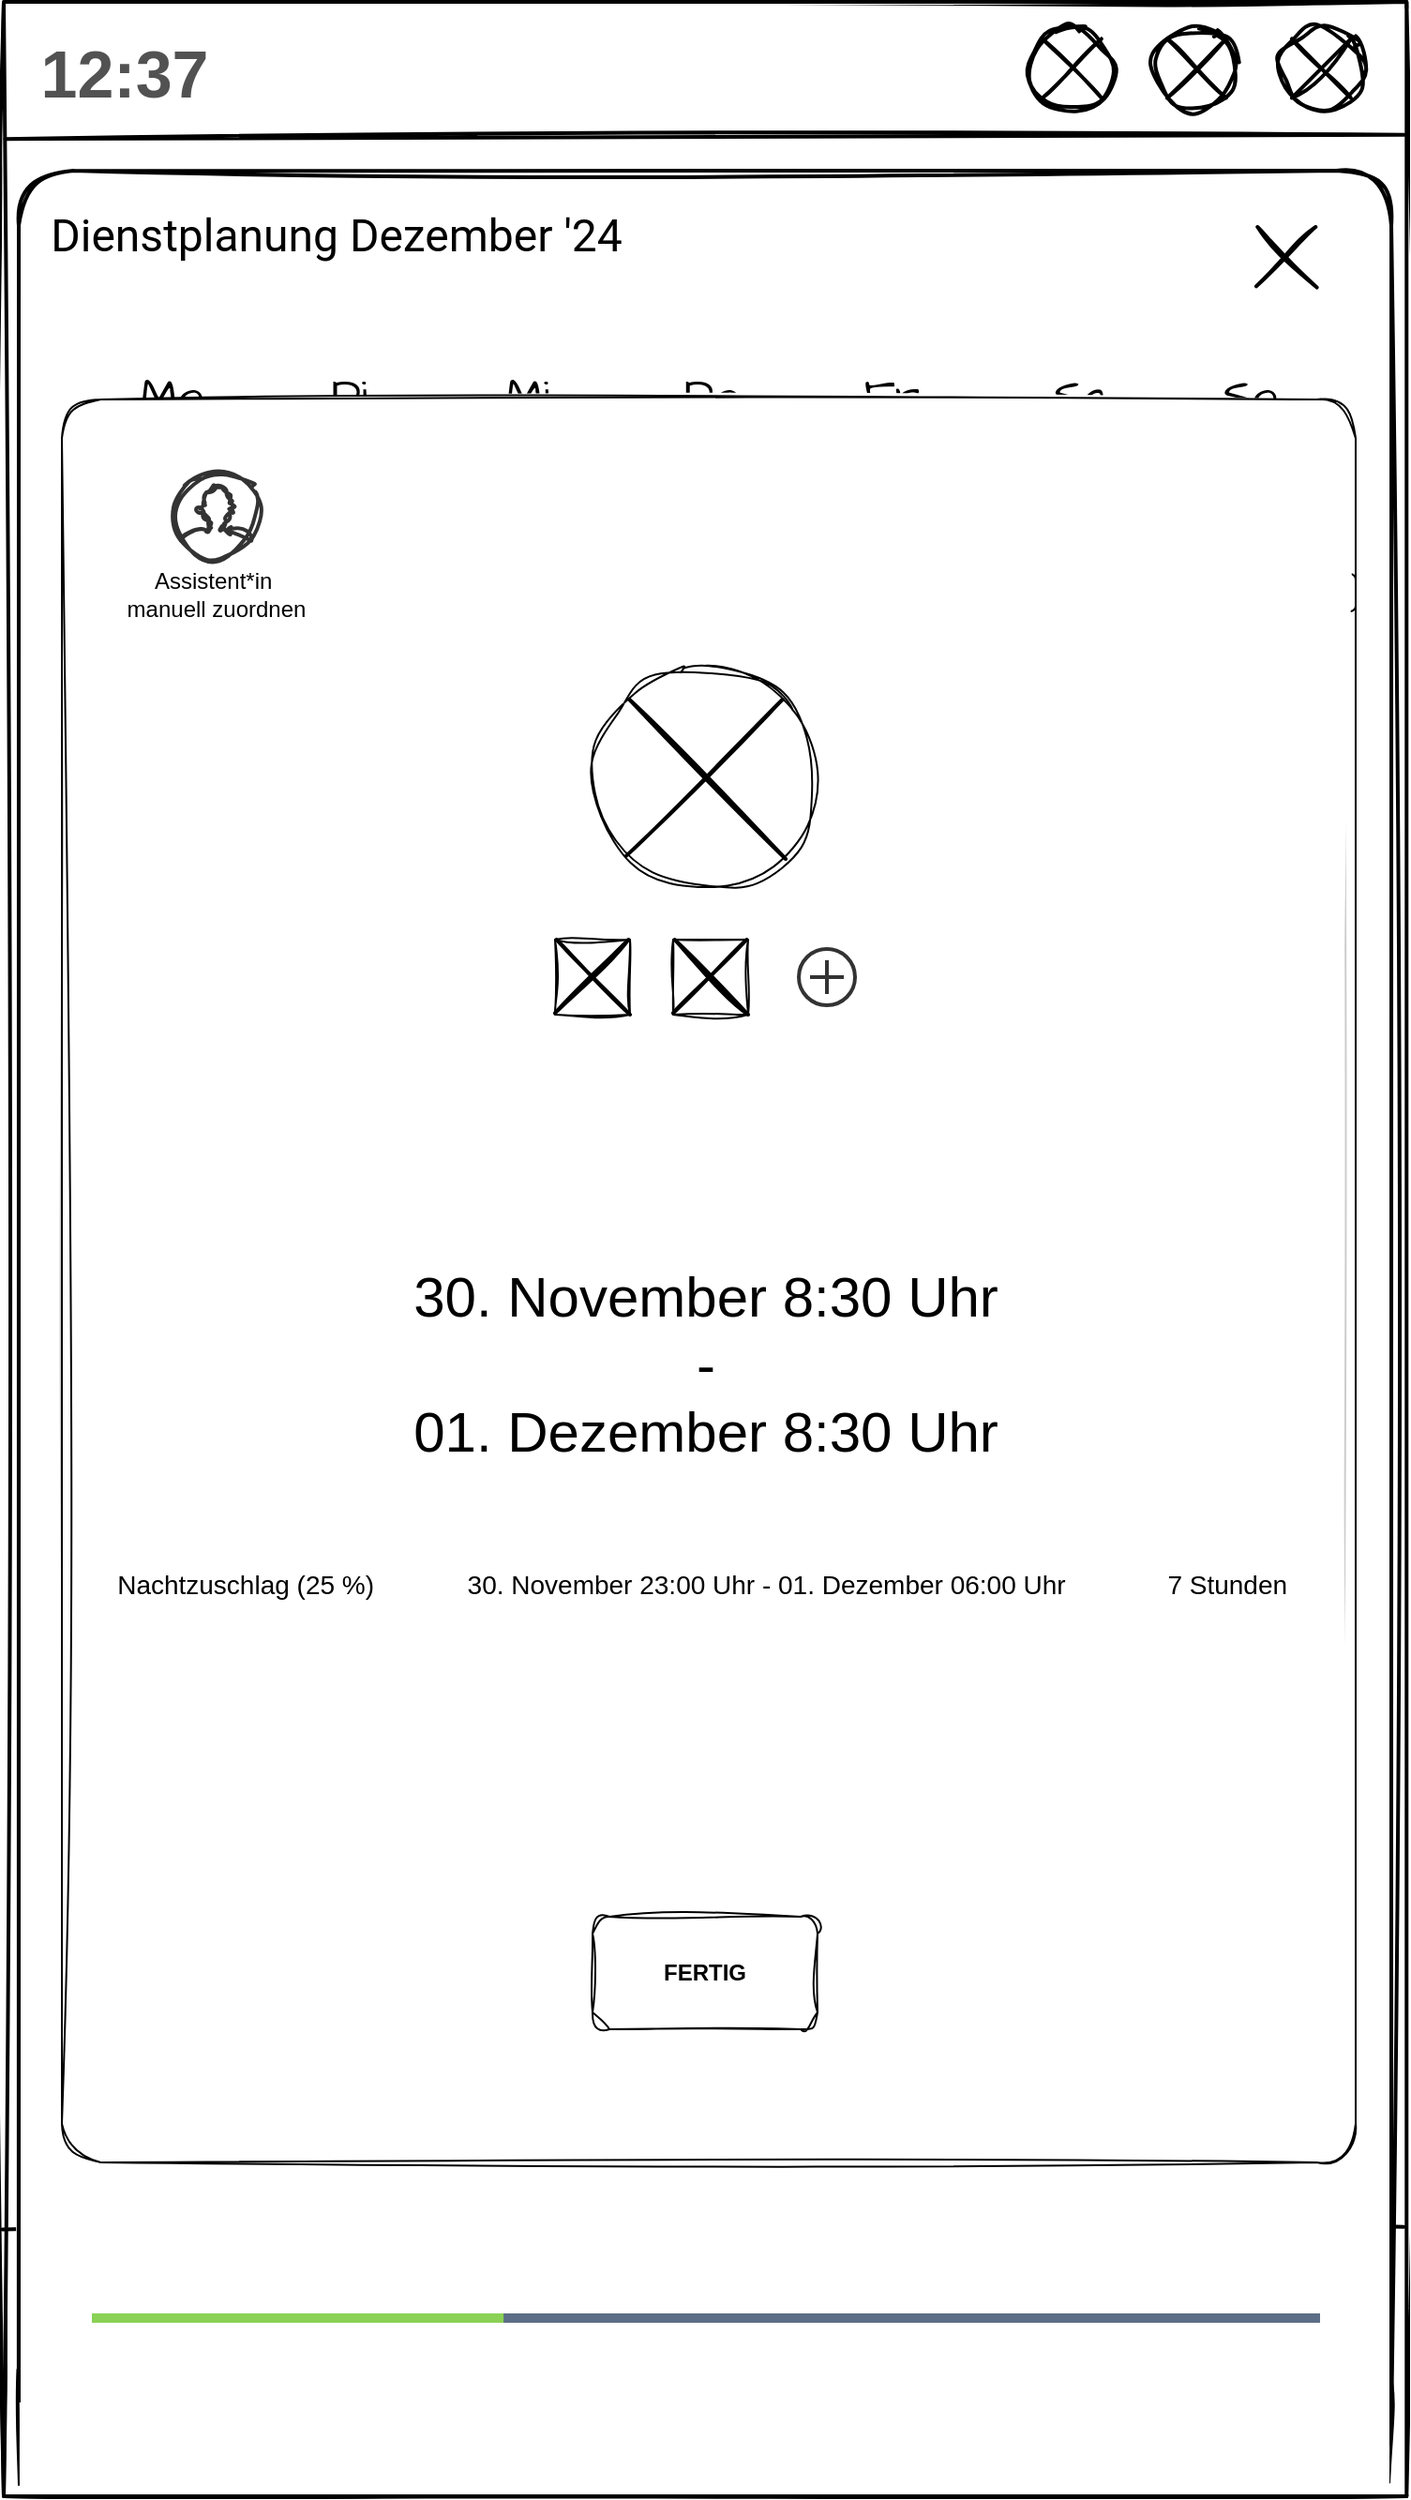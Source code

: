 <mxfile version="24.6.4" type="github" pages="15">
  <diagram name="DE4_(1)" id="AzXA56BuVil3oWB663ov">
    <mxGraphModel dx="4388" dy="1454" grid="1" gridSize="10" guides="1" tooltips="1" connect="1" arrows="1" fold="1" page="1" pageScale="1" pageWidth="1654" pageHeight="2336" math="0" shadow="0">
      <root>
        <mxCell id="ZRkaLFziI_kj5Kd_-leo-0" />
        <mxCell id="ZRkaLFziI_kj5Kd_-leo-1" parent="ZRkaLFziI_kj5Kd_-leo-0" />
        <mxCell id="ZRkaLFziI_kj5Kd_-leo-2" value="" style="group;sketch=1;curveFitting=1;jiggle=2;strokeWidth=2;strokeColor=default;" parent="ZRkaLFziI_kj5Kd_-leo-1" vertex="1" connectable="0">
          <mxGeometry x="-1201" y="210" width="748.15" height="1330" as="geometry" />
        </mxCell>
        <mxCell id="ZRkaLFziI_kj5Kd_-leo-3" value="" style="rounded=0;whiteSpace=wrap;html=1;aspect=fixed;strokeWidth=2;container=0;sketch=1;curveFitting=1;jiggle=2;" parent="ZRkaLFziI_kj5Kd_-leo-2" vertex="1">
          <mxGeometry width="748.147" height="1330" as="geometry" />
        </mxCell>
        <mxCell id="ZRkaLFziI_kj5Kd_-leo-4" value="" style="endArrow=none;html=1;rounded=0;exitX=0.001;exitY=0.055;exitDx=0;exitDy=0;exitPerimeter=0;strokeWidth=2;sketch=1;curveFitting=1;jiggle=2;" parent="ZRkaLFziI_kj5Kd_-leo-2" source="ZRkaLFziI_kj5Kd_-leo-3" edge="1">
          <mxGeometry width="50" height="50" relative="1" as="geometry">
            <mxPoint x="82.017" y="243.835" as="sourcePoint" />
            <mxPoint x="747.019" y="70.934" as="targetPoint" />
          </mxGeometry>
        </mxCell>
        <mxCell id="ZRkaLFziI_kj5Kd_-leo-5" value="" style="shape=sumEllipse;perimeter=ellipsePerimeter;html=1;backgroundOutline=1;fontFamily=Helvetica;fontSize=11;fontColor=default;labelBackgroundColor=default;strokeWidth=2;container=0;sketch=1;curveFitting=1;jiggle=2;" parent="ZRkaLFziI_kj5Kd_-leo-2" vertex="1">
          <mxGeometry x="680.519" y="13.3" width="44.334" height="44.334" as="geometry" />
        </mxCell>
        <mxCell id="ZRkaLFziI_kj5Kd_-leo-6" value="" style="shape=sumEllipse;perimeter=ellipsePerimeter;html=1;backgroundOutline=1;fontFamily=Helvetica;fontSize=11;fontColor=default;labelBackgroundColor=default;strokeWidth=2;container=0;sketch=1;curveFitting=1;jiggle=2;" parent="ZRkaLFziI_kj5Kd_-leo-2" vertex="1">
          <mxGeometry x="614.019" y="13.3" width="44.334" height="44.334" as="geometry" />
        </mxCell>
        <mxCell id="ZRkaLFziI_kj5Kd_-leo-7" value="" style="shape=sumEllipse;perimeter=ellipsePerimeter;html=1;backgroundOutline=1;fontFamily=Helvetica;fontSize=11;fontColor=default;labelBackgroundColor=default;strokeWidth=2;container=0;sketch=1;curveFitting=1;jiggle=2;" parent="ZRkaLFziI_kj5Kd_-leo-2" vertex="1">
          <mxGeometry x="547.519" y="13.3" width="44.334" height="44.334" as="geometry" />
        </mxCell>
        <mxCell id="ZRkaLFziI_kj5Kd_-leo-8" value="" style="endArrow=none;html=1;rounded=0;exitX=-0.001;exitY=0.893;exitDx=0;exitDy=0;exitPerimeter=0;entryX=0.998;entryY=0.892;entryDx=0;entryDy=0;entryPerimeter=0;strokeWidth=2;sketch=1;curveFitting=1;jiggle=2;" parent="ZRkaLFziI_kj5Kd_-leo-2" source="ZRkaLFziI_kj5Kd_-leo-3" target="ZRkaLFziI_kj5Kd_-leo-3" edge="1">
          <mxGeometry width="50" height="50" relative="1" as="geometry">
            <mxPoint x="-139.651" y="642.837" as="sourcePoint" />
            <mxPoint x="-28.817" y="532.003" as="targetPoint" />
          </mxGeometry>
        </mxCell>
        <mxCell id="ZRkaLFziI_kj5Kd_-leo-9" value="" style="ellipse;whiteSpace=wrap;html=1;aspect=fixed;strokeWidth=2;container=0;sketch=1;curveFitting=1;jiggle=2;" parent="ZRkaLFziI_kj5Kd_-leo-2" vertex="1">
          <mxGeometry x="299" y="1118.25" width="151.71" height="151.71" as="geometry" />
        </mxCell>
        <mxCell id="ZRkaLFziI_kj5Kd_-leo-10" value="" style="html=1;verticalLabelPosition=bottom;align=center;labelBackgroundColor=#ffffff;verticalAlign=top;strokeWidth=3;strokeColor=#000000;shadow=0;dashed=0;shape=mxgraph.ios7.icons.settings;aspect=fixed;container=0;" parent="ZRkaLFziI_kj5Kd_-leo-2" vertex="1">
          <mxGeometry x="645.052" y="1230.257" width="59.85" height="59.85" as="geometry" />
        </mxCell>
        <mxCell id="ZRkaLFziI_kj5Kd_-leo-11" value="" style="outlineConnect=0;fontColor=#232F3E;gradientColor=none;fillColor=#232F3D;strokeColor=none;dashed=0;verticalLabelPosition=bottom;verticalAlign=top;align=center;html=1;fontSize=12;fontStyle=0;aspect=fixed;pointerEvents=1;shape=mxgraph.aws4.users;strokeWidth=5;container=0;" parent="ZRkaLFziI_kj5Kd_-leo-2" vertex="1">
          <mxGeometry x="41.9" y="1227.824" width="64.283" height="64.283" as="geometry" />
        </mxCell>
        <mxCell id="ZRkaLFziI_kj5Kd_-leo-12" value="" style="rounded=1;whiteSpace=wrap;html=1;movable=1;resizable=1;rotatable=1;deletable=1;editable=1;locked=0;connectable=1;strokeWidth=3;container=0;sketch=1;curveFitting=1;jiggle=2;" parent="ZRkaLFziI_kj5Kd_-leo-2" vertex="1">
          <mxGeometry x="189.526" y="1228.296" width="66.5" height="61.811" as="geometry" />
        </mxCell>
        <mxCell id="ZRkaLFziI_kj5Kd_-leo-13" value="" style="rounded=0;whiteSpace=wrap;html=1;strokeColor=#ffffff;strokeWidth=2;container=0;" parent="ZRkaLFziI_kj5Kd_-leo-2" vertex="1">
          <mxGeometry x="187.309" y="1225.824" width="70.623" height="14.835" as="geometry" />
        </mxCell>
        <mxCell id="ZRkaLFziI_kj5Kd_-leo-14" value="" style="endArrow=none;html=1;rounded=0;strokeWidth=5;endSize=14;curved=0;" parent="ZRkaLFziI_kj5Kd_-leo-2" edge="1">
          <mxGeometry width="50" height="50" relative="1" as="geometry">
            <mxPoint x="180.659" y="1239.366" as="sourcePoint" />
            <mxPoint x="264.893" y="1239.366" as="targetPoint" />
          </mxGeometry>
        </mxCell>
        <mxCell id="ZRkaLFziI_kj5Kd_-leo-15" value="" style="shape=line;html=1;strokeWidth=6;strokeColor=#000000;fillColor=#000000;rotation=-90;container=0;" parent="ZRkaLFziI_kj5Kd_-leo-2" vertex="1">
          <mxGeometry x="200.609" y="1225.828" width="9.887" height="14.16" as="geometry" />
        </mxCell>
        <mxCell id="ZRkaLFziI_kj5Kd_-leo-16" value="" style="shape=line;html=1;strokeWidth=6;strokeColor=#000000;fillColor=#000000;rotation=-90;gradientColor=none;container=0;" parent="ZRkaLFziI_kj5Kd_-leo-2" vertex="1">
          <mxGeometry x="236.076" y="1225.828" width="9.887" height="14.16" as="geometry" />
        </mxCell>
        <mxCell id="ZRkaLFziI_kj5Kd_-leo-17" value="" style="group;strokeWidth=1;strokeColor=none;sketch=1;curveFitting=1;jiggle=2;" parent="ZRkaLFziI_kj5Kd_-leo-2" vertex="1" connectable="0">
          <mxGeometry x="489.42" y="1228.498" width="69.641" height="58.927" as="geometry" />
        </mxCell>
        <mxCell id="ZRkaLFziI_kj5Kd_-leo-18" value="" style="endArrow=none;html=1;rounded=0;strokeWidth=4;endSize=14;curved=0;sketch=1;curveFitting=1;jiggle=2;" parent="ZRkaLFziI_kj5Kd_-leo-17" edge="1">
          <mxGeometry width="50" height="50" relative="1" as="geometry">
            <mxPoint y="58.927" as="sourcePoint" />
            <mxPoint x="69.641" y="58.927" as="targetPoint" />
            <Array as="points" />
          </mxGeometry>
        </mxCell>
        <mxCell id="ZRkaLFziI_kj5Kd_-leo-19" value="" style="endArrow=none;html=1;rounded=0;strokeWidth=4;endSize=10;curved=0;sketch=1;curveFitting=1;jiggle=2;" parent="ZRkaLFziI_kj5Kd_-leo-17" edge="1">
          <mxGeometry width="50" height="50" relative="1" as="geometry">
            <mxPoint x="24.106" y="52.039" as="sourcePoint" />
            <mxPoint x="24.106" y="16.071" as="targetPoint" />
            <Array as="points" />
          </mxGeometry>
        </mxCell>
        <mxCell id="ZRkaLFziI_kj5Kd_-leo-20" value="" style="endArrow=none;html=1;rounded=0;strokeWidth=4;endSize=10;curved=0;sketch=1;curveFitting=1;jiggle=2;" parent="ZRkaLFziI_kj5Kd_-leo-17" edge="1">
          <mxGeometry width="50" height="50" relative="1" as="geometry">
            <mxPoint x="34.82" y="52.039" as="sourcePoint" />
            <mxPoint x="34.82" y="26.785" as="targetPoint" />
            <Array as="points" />
          </mxGeometry>
        </mxCell>
        <mxCell id="ZRkaLFziI_kj5Kd_-leo-21" value="" style="endArrow=none;html=1;rounded=0;strokeWidth=4;endSize=14;curved=0;sketch=1;curveFitting=1;jiggle=2;" parent="ZRkaLFziI_kj5Kd_-leo-17" edge="1">
          <mxGeometry width="50" height="50" relative="1" as="geometry">
            <mxPoint x="45.534" y="52.039" as="sourcePoint" />
            <mxPoint x="45.534" y="8.035" as="targetPoint" />
            <Array as="points" />
          </mxGeometry>
        </mxCell>
        <mxCell id="ZRkaLFziI_kj5Kd_-leo-22" value="" style="endArrow=none;html=1;rounded=0;strokeWidth=4;endSize=14;curved=0;sketch=1;curveFitting=1;jiggle=2;" parent="ZRkaLFziI_kj5Kd_-leo-17" edge="1">
          <mxGeometry width="50" height="50" relative="1" as="geometry">
            <mxPoint x="56.248" y="52.039" as="sourcePoint" />
            <mxPoint x="56.248" as="targetPoint" />
            <Array as="points" />
          </mxGeometry>
        </mxCell>
        <mxCell id="ZRkaLFziI_kj5Kd_-leo-23" value="" style="endArrow=none;html=1;rounded=0;strokeWidth=4;endSize=10;curved=0;sketch=1;curveFitting=1;jiggle=2;" parent="ZRkaLFziI_kj5Kd_-leo-17" edge="1">
          <mxGeometry width="50" height="50" relative="1" as="geometry">
            <mxPoint x="13.392" y="52.039" as="sourcePoint" />
            <mxPoint x="13.392" y="29.999" as="targetPoint" />
            <Array as="points" />
          </mxGeometry>
        </mxCell>
        <mxCell id="ZRkaLFziI_kj5Kd_-leo-24" value="" style="group;strokeWidth=5;sketch=1;curveFitting=1;jiggle=2;" parent="ZRkaLFziI_kj5Kd_-leo-2" vertex="1" connectable="0">
          <mxGeometry x="339.07" y="1159.1" width="70" height="70" as="geometry" />
        </mxCell>
        <mxCell id="ZRkaLFziI_kj5Kd_-leo-25" value="" style="endArrow=none;html=1;rounded=0;strokeWidth=7;sketch=1;curveFitting=1;jiggle=2;" parent="ZRkaLFziI_kj5Kd_-leo-24" edge="1">
          <mxGeometry width="50" height="50" relative="1" as="geometry">
            <mxPoint y="34.423" as="sourcePoint" />
            <mxPoint x="70" y="35" as="targetPoint" />
          </mxGeometry>
        </mxCell>
        <mxCell id="ZRkaLFziI_kj5Kd_-leo-26" value="" style="endArrow=none;html=1;rounded=0;strokeWidth=7;sketch=1;curveFitting=1;jiggle=2;" parent="ZRkaLFziI_kj5Kd_-leo-24" edge="1">
          <mxGeometry width="50" height="50" relative="1" as="geometry">
            <mxPoint x="34.423" as="sourcePoint" />
            <mxPoint x="34.423" y="70" as="targetPoint" />
            <Array as="points" />
          </mxGeometry>
        </mxCell>
        <mxCell id="ZRkaLFziI_kj5Kd_-leo-27" value="" style="endArrow=none;html=1;rounded=0;strokeWidth=3;sketch=1;curveFitting=1;jiggle=2;" parent="ZRkaLFziI_kj5Kd_-leo-2" edge="1">
          <mxGeometry width="50" height="50" relative="1" as="geometry">
            <mxPoint x="50" y="180" as="sourcePoint" />
            <mxPoint x="320" y="180" as="targetPoint" />
            <Array as="points">
              <mxPoint x="140" y="180" />
            </Array>
          </mxGeometry>
        </mxCell>
        <mxCell id="ZRkaLFziI_kj5Kd_-leo-28" value="12:37" style="text;html=1;align=center;verticalAlign=middle;resizable=0;points=[];autosize=1;strokeColor=none;fillColor=none;fontSize=35;fontStyle=1;fontColor=#525252;" parent="ZRkaLFziI_kj5Kd_-leo-2" vertex="1">
          <mxGeometry x="9" y="8.47" width="110" height="60" as="geometry" />
        </mxCell>
        <mxCell id="ZRkaLFziI_kj5Kd_-leo-29" value="" style="endArrow=none;html=1;rounded=0;entryX=0;entryY=1;entryDx=0;entryDy=0;strokeWidth=1;exitX=1;exitY=0.956;exitDx=0;exitDy=0;sketch=1;curveFitting=1;jiggle=2;flowAnimation=0;exitPerimeter=0;" parent="ZRkaLFziI_kj5Kd_-leo-2" source="ZRkaLFziI_kj5Kd_-leo-36" edge="1">
          <mxGeometry width="50" height="50" relative="1" as="geometry">
            <mxPoint x="739" y="1289" as="sourcePoint" />
            <mxPoint x="739.0" y="1322.75" as="targetPoint" />
          </mxGeometry>
        </mxCell>
        <mxCell id="ZRkaLFziI_kj5Kd_-leo-30" value="" style="group" parent="ZRkaLFziI_kj5Kd_-leo-1" vertex="1" connectable="0">
          <mxGeometry x="-1151" y="430" width="640" height="40" as="geometry" />
        </mxCell>
        <mxCell id="ZRkaLFziI_kj5Kd_-leo-31" value="" style="rounded=0;whiteSpace=wrap;html=1;sketch=1;curveFitting=1;jiggle=2;" parent="ZRkaLFziI_kj5Kd_-leo-30" vertex="1">
          <mxGeometry width="640" height="40" as="geometry" />
        </mxCell>
        <mxCell id="ZRkaLFziI_kj5Kd_-leo-32" value="" style="endArrow=none;html=1;rounded=0;entryX=0.5;entryY=0;entryDx=0;entryDy=0;strokeWidth=1;exitX=0.5;exitY=1;exitDx=0;exitDy=0;sketch=1;curveFitting=1;jiggle=2;" parent="ZRkaLFziI_kj5Kd_-leo-30" source="ZRkaLFziI_kj5Kd_-leo-31" target="ZRkaLFziI_kj5Kd_-leo-31" edge="1">
          <mxGeometry width="50" height="50" relative="1" as="geometry">
            <mxPoint x="-50" y="470" as="sourcePoint" />
            <mxPoint x="123" y="484" as="targetPoint" />
          </mxGeometry>
        </mxCell>
        <mxCell id="ZRkaLFziI_kj5Kd_-leo-33" value="" style="rounded=0;whiteSpace=wrap;html=1;sketch=1;curveFitting=1;jiggle=2;" parent="ZRkaLFziI_kj5Kd_-leo-1" vertex="1">
          <mxGeometry x="-1151" y="500" width="640" height="926.207" as="geometry" />
        </mxCell>
        <mxCell id="ZRkaLFziI_kj5Kd_-leo-34" value="" style="endArrow=none;html=1;rounded=0;entryX=1;entryY=0;entryDx=0;entryDy=0;exitX=0;exitY=1;exitDx=0;exitDy=0;sketch=1;curveFitting=1;jiggle=2;" parent="ZRkaLFziI_kj5Kd_-leo-1" source="ZRkaLFziI_kj5Kd_-leo-33" target="ZRkaLFziI_kj5Kd_-leo-33" edge="1">
          <mxGeometry width="50" height="50" relative="1" as="geometry">
            <mxPoint x="-1421" y="1086.207" as="sourcePoint" />
            <mxPoint x="-1371" y="1027.586" as="targetPoint" />
          </mxGeometry>
        </mxCell>
        <mxCell id="ZRkaLFziI_kj5Kd_-leo-35" value="" style="endArrow=none;html=1;rounded=0;entryX=0;entryY=0;entryDx=0;entryDy=0;exitX=1;exitY=1;exitDx=0;exitDy=0;sketch=1;curveFitting=1;jiggle=2;" parent="ZRkaLFziI_kj5Kd_-leo-1" source="ZRkaLFziI_kj5Kd_-leo-33" target="ZRkaLFziI_kj5Kd_-leo-33" edge="1">
          <mxGeometry width="50" height="50" relative="1" as="geometry">
            <mxPoint x="-1421" y="1086.207" as="sourcePoint" />
            <mxPoint x="-1371" y="1027.586" as="targetPoint" />
          </mxGeometry>
        </mxCell>
        <mxCell id="ZRkaLFziI_kj5Kd_-leo-36" value="" style="rounded=1;whiteSpace=wrap;html=1;arcSize=4;strokeWidth=2;sketch=1;curveFitting=1;jiggle=2;shadow=0;glass=0;backgroundOutline=0;shadowOpacity=51;" parent="ZRkaLFziI_kj5Kd_-leo-1" vertex="1">
          <mxGeometry x="-1193" y="300" width="732" height="1230" as="geometry" />
        </mxCell>
        <mxCell id="ZRkaLFziI_kj5Kd_-leo-37" value="" style="group;strokeWidth=1;" parent="ZRkaLFziI_kj5Kd_-leo-1" vertex="1" connectable="0">
          <mxGeometry x="-533" y="330" width="32.29" height="32.29" as="geometry" />
        </mxCell>
        <mxCell id="ZRkaLFziI_kj5Kd_-leo-38" value="" style="endArrow=none;html=1;rounded=0;strokeWidth=2;sketch=1;curveFitting=1;jiggle=2;" parent="ZRkaLFziI_kj5Kd_-leo-37" edge="1">
          <mxGeometry width="50" height="50" relative="1" as="geometry">
            <mxPoint x="0.646" as="sourcePoint" />
            <mxPoint x="32.29" y="32.29" as="targetPoint" />
          </mxGeometry>
        </mxCell>
        <mxCell id="ZRkaLFziI_kj5Kd_-leo-39" value="" style="endArrow=none;html=1;rounded=0;strokeWidth=2;sketch=1;curveFitting=1;jiggle=2;" parent="ZRkaLFziI_kj5Kd_-leo-37" edge="1">
          <mxGeometry width="50" height="50" relative="1" as="geometry">
            <mxPoint x="31.644" as="sourcePoint" />
            <mxPoint y="31.644" as="targetPoint" />
            <Array as="points" />
          </mxGeometry>
        </mxCell>
        <mxCell id="ZRkaLFziI_kj5Kd_-leo-40" value="" style="rounded=0;whiteSpace=wrap;html=1;strokeColor=none;fillColor=default;" parent="ZRkaLFziI_kj5Kd_-leo-1" vertex="1">
          <mxGeometry x="-1194" y="1490" width="732" height="45" as="geometry" />
        </mxCell>
        <mxCell id="ZRkaLFziI_kj5Kd_-leo-41" value="" style="endArrow=none;html=1;rounded=0;entryX=0;entryY=1;entryDx=0;entryDy=0;strokeWidth=1;exitX=-0.001;exitY=0.954;exitDx=0;exitDy=0;sketch=1;curveFitting=1;jiggle=2;flowAnimation=0;exitPerimeter=0;" parent="ZRkaLFziI_kj5Kd_-leo-1" edge="1">
          <mxGeometry width="50" height="50" relative="1" as="geometry">
            <mxPoint x="-1193.732" y="1472.42" as="sourcePoint" />
            <mxPoint x="-1193.0" y="1534" as="targetPoint" />
          </mxGeometry>
        </mxCell>
        <mxCell id="ZRkaLFziI_kj5Kd_-leo-42" value="" style="verticalLabelPosition=bottom;verticalAlign=top;html=1;shadow=0;dashed=0;strokeWidth=1;shape=mxgraph.ios.iCloudProgressBar;barPos=33.52;" parent="ZRkaLFziI_kj5Kd_-leo-1" vertex="1">
          <mxGeometry x="-1154" y="1430" width="655" height="30" as="geometry" />
        </mxCell>
        <mxCell id="ZRkaLFziI_kj5Kd_-leo-43" value="&lt;h1&gt;&lt;span style=&quot;font-weight: normal;&quot;&gt;Dienstplanung Dezember &#39;24&lt;/span&gt;&lt;/h1&gt;" style="text;html=1;align=center;verticalAlign=middle;resizable=0;points=[];autosize=1;strokeColor=none;fillColor=none;fontFamily=Roboto;fontSource=https%3A%2F%2Ffonts.googleapis.com%2Fcss%3Ffamily%3DRoboto;fontStyle=1;labelBackgroundColor=default;" parent="ZRkaLFziI_kj5Kd_-leo-1" vertex="1">
          <mxGeometry x="-1189" y="300" width="330" height="70" as="geometry" />
        </mxCell>
        <mxCell id="ZRkaLFziI_kj5Kd_-leo-44" value="" style="shape=image;html=1;verticalAlign=top;verticalLabelPosition=bottom;labelBackgroundColor=#ffffff;imageAspect=0;aspect=fixed;image=https://cdn1.iconfinder.com/data/icons/bootstrap-vol-3/16/info-circle-128.png;fontColor=#666666;" parent="ZRkaLFziI_kj5Kd_-leo-1" vertex="1">
          <mxGeometry x="-1150" y="1340" width="50" height="50" as="geometry" />
        </mxCell>
        <mxCell id="ZRkaLFziI_kj5Kd_-leo-45" value="" style="shape=table;startSize=0;container=1;collapsible=0;childLayout=tableLayout;sketch=1;hachureGap=4;jiggle=2;curveFitting=1;fontFamily=Architects Daughter;fontSource=https%3A%2F%2Ffonts.googleapis.com%2Fcss%3Ffamily%3DArchitects%2BDaughter;strokeColor=#CCCCCC;verticalAlign=top;" parent="ZRkaLFziI_kj5Kd_-leo-1" vertex="1">
          <mxGeometry x="-1167" y="442.1" width="680" height="765.9" as="geometry" />
        </mxCell>
        <mxCell id="ZRkaLFziI_kj5Kd_-leo-46" value="" style="shape=tableRow;horizontal=0;startSize=0;swimlaneHead=0;swimlaneBody=0;strokeColor=inherit;top=0;left=0;bottom=0;right=0;collapsible=0;dropTarget=0;fillColor=none;points=[[0,0.5],[1,0.5]];portConstraint=eastwest;sketch=1;hachureGap=4;jiggle=2;curveFitting=1;fontFamily=Architects Daughter;fontSource=https%3A%2F%2Ffonts.googleapis.com%2Fcss%3Ffamily%3DArchitects%2BDaughter;" parent="ZRkaLFziI_kj5Kd_-leo-45" vertex="1">
          <mxGeometry width="680" height="128" as="geometry" />
        </mxCell>
        <mxCell id="ZRkaLFziI_kj5Kd_-leo-47" value="" style="shape=partialRectangle;html=1;whiteSpace=wrap;connectable=0;strokeColor=inherit;overflow=hidden;fillColor=none;top=0;left=0;bottom=0;right=0;pointerEvents=1;sketch=1;hachureGap=4;jiggle=2;curveFitting=1;fontFamily=Architects Daughter;fontSource=https%3A%2F%2Ffonts.googleapis.com%2Fcss%3Ffamily%3DArchitects%2BDaughter;verticalAlign=top;spacingTop=10;fontSize=24;" parent="ZRkaLFziI_kj5Kd_-leo-46" vertex="1">
          <mxGeometry width="97" height="128" as="geometry">
            <mxRectangle width="97" height="128" as="alternateBounds" />
          </mxGeometry>
        </mxCell>
        <mxCell id="ZRkaLFziI_kj5Kd_-leo-48" value="" style="shape=partialRectangle;html=1;whiteSpace=wrap;connectable=0;strokeColor=inherit;overflow=hidden;fillColor=none;top=0;left=0;bottom=0;right=0;pointerEvents=1;sketch=1;hachureGap=4;jiggle=2;curveFitting=1;fontFamily=Architects Daughter;fontSource=https%3A%2F%2Ffonts.googleapis.com%2Fcss%3Ffamily%3DArchitects%2BDaughter;verticalAlign=top;spacingTop=10;fontSize=24;" parent="ZRkaLFziI_kj5Kd_-leo-46" vertex="1">
          <mxGeometry x="97" width="97" height="128" as="geometry">
            <mxRectangle width="97" height="128" as="alternateBounds" />
          </mxGeometry>
        </mxCell>
        <mxCell id="ZRkaLFziI_kj5Kd_-leo-49" value="" style="shape=partialRectangle;html=1;whiteSpace=wrap;connectable=0;strokeColor=inherit;overflow=hidden;fillColor=none;top=0;left=0;bottom=0;right=0;pointerEvents=1;sketch=1;hachureGap=4;jiggle=2;curveFitting=1;fontFamily=Architects Daughter;fontSource=https%3A%2F%2Ffonts.googleapis.com%2Fcss%3Ffamily%3DArchitects%2BDaughter;spacingTop=10;verticalAlign=top;fontSize=24;" parent="ZRkaLFziI_kj5Kd_-leo-46" vertex="1">
          <mxGeometry x="194" width="97" height="128" as="geometry">
            <mxRectangle width="97" height="128" as="alternateBounds" />
          </mxGeometry>
        </mxCell>
        <mxCell id="ZRkaLFziI_kj5Kd_-leo-50" value="" style="shape=partialRectangle;html=1;whiteSpace=wrap;connectable=0;strokeColor=inherit;overflow=hidden;fillColor=none;top=0;left=0;bottom=0;right=0;pointerEvents=1;sketch=1;hachureGap=4;jiggle=2;curveFitting=1;fontFamily=Architects Daughter;fontSource=https%3A%2F%2Ffonts.googleapis.com%2Fcss%3Ffamily%3DArchitects%2BDaughter;spacingTop=10;fontSize=24;verticalAlign=top;" parent="ZRkaLFziI_kj5Kd_-leo-46" vertex="1">
          <mxGeometry x="291" width="98" height="128" as="geometry">
            <mxRectangle width="98" height="128" as="alternateBounds" />
          </mxGeometry>
        </mxCell>
        <mxCell id="ZRkaLFziI_kj5Kd_-leo-51" value="" style="shape=partialRectangle;html=1;whiteSpace=wrap;connectable=0;strokeColor=inherit;overflow=hidden;fillColor=none;top=0;left=0;bottom=0;right=0;pointerEvents=1;sketch=1;hachureGap=4;jiggle=2;curveFitting=1;fontFamily=Architects Daughter;fontSource=https%3A%2F%2Ffonts.googleapis.com%2Fcss%3Ffamily%3DArchitects%2BDaughter;spacingTop=10;fontSize=24;verticalAlign=top;" parent="ZRkaLFziI_kj5Kd_-leo-46" vertex="1">
          <mxGeometry x="389" width="97" height="128" as="geometry">
            <mxRectangle width="97" height="128" as="alternateBounds" />
          </mxGeometry>
        </mxCell>
        <mxCell id="ZRkaLFziI_kj5Kd_-leo-52" value="" style="shape=partialRectangle;html=1;whiteSpace=wrap;connectable=0;strokeColor=inherit;overflow=hidden;fillColor=none;top=0;left=0;bottom=0;right=0;pointerEvents=1;sketch=1;hachureGap=4;jiggle=2;curveFitting=1;fontFamily=Architects Daughter;fontSource=https%3A%2F%2Ffonts.googleapis.com%2Fcss%3Ffamily%3DArchitects%2BDaughter;spacingTop=10;fontSize=24;verticalAlign=top;" parent="ZRkaLFziI_kj5Kd_-leo-46" vertex="1">
          <mxGeometry x="486" width="97" height="128" as="geometry">
            <mxRectangle width="97" height="128" as="alternateBounds" />
          </mxGeometry>
        </mxCell>
        <mxCell id="ZRkaLFziI_kj5Kd_-leo-53" value="1" style="shape=partialRectangle;html=1;whiteSpace=wrap;connectable=0;strokeColor=inherit;overflow=hidden;fillColor=none;top=0;left=0;bottom=0;right=0;pointerEvents=1;sketch=1;hachureGap=4;jiggle=2;curveFitting=1;fontFamily=Architects Daughter;fontSource=https%3A%2F%2Ffonts.googleapis.com%2Fcss%3Ffamily%3DArchitects%2BDaughter;spacingTop=10;fontSize=24;verticalAlign=top;" parent="ZRkaLFziI_kj5Kd_-leo-46" vertex="1">
          <mxGeometry x="583" width="97" height="128" as="geometry">
            <mxRectangle width="97" height="128" as="alternateBounds" />
          </mxGeometry>
        </mxCell>
        <mxCell id="ZRkaLFziI_kj5Kd_-leo-54" value="" style="shape=tableRow;horizontal=0;startSize=0;swimlaneHead=0;swimlaneBody=0;strokeColor=inherit;top=0;left=0;bottom=0;right=0;collapsible=0;dropTarget=0;fillColor=none;points=[[0,0.5],[1,0.5]];portConstraint=eastwest;sketch=1;hachureGap=4;jiggle=2;curveFitting=1;fontFamily=Architects Daughter;fontSource=https%3A%2F%2Ffonts.googleapis.com%2Fcss%3Ffamily%3DArchitects%2BDaughter;" parent="ZRkaLFziI_kj5Kd_-leo-45" vertex="1">
          <mxGeometry y="128" width="680" height="127" as="geometry" />
        </mxCell>
        <mxCell id="ZRkaLFziI_kj5Kd_-leo-55" value="2" style="shape=partialRectangle;html=1;whiteSpace=wrap;connectable=0;strokeColor=inherit;overflow=hidden;fillColor=none;top=0;left=0;bottom=0;right=0;pointerEvents=1;sketch=1;hachureGap=4;jiggle=2;curveFitting=1;fontFamily=Architects Daughter;fontSource=https%3A%2F%2Ffonts.googleapis.com%2Fcss%3Ffamily%3DArchitects%2BDaughter;spacingTop=10;fontSize=24;verticalAlign=top;" parent="ZRkaLFziI_kj5Kd_-leo-54" vertex="1">
          <mxGeometry width="97" height="127" as="geometry">
            <mxRectangle width="97" height="127" as="alternateBounds" />
          </mxGeometry>
        </mxCell>
        <mxCell id="ZRkaLFziI_kj5Kd_-leo-56" value="3" style="shape=partialRectangle;html=1;whiteSpace=wrap;connectable=0;strokeColor=inherit;overflow=hidden;fillColor=none;top=0;left=0;bottom=0;right=0;pointerEvents=1;sketch=1;hachureGap=4;jiggle=2;curveFitting=1;fontFamily=Architects Daughter;fontSource=https%3A%2F%2Ffonts.googleapis.com%2Fcss%3Ffamily%3DArchitects%2BDaughter;spacingTop=10;fontSize=24;verticalAlign=top;" parent="ZRkaLFziI_kj5Kd_-leo-54" vertex="1">
          <mxGeometry x="97" width="97" height="127" as="geometry">
            <mxRectangle width="97" height="127" as="alternateBounds" />
          </mxGeometry>
        </mxCell>
        <mxCell id="ZRkaLFziI_kj5Kd_-leo-57" value="4" style="shape=partialRectangle;html=1;whiteSpace=wrap;connectable=0;strokeColor=inherit;overflow=hidden;fillColor=none;top=0;left=0;bottom=0;right=0;pointerEvents=1;sketch=1;hachureGap=4;jiggle=2;curveFitting=1;fontFamily=Architects Daughter;fontSource=https%3A%2F%2Ffonts.googleapis.com%2Fcss%3Ffamily%3DArchitects%2BDaughter;spacingTop=10;fontSize=24;verticalAlign=top;" parent="ZRkaLFziI_kj5Kd_-leo-54" vertex="1">
          <mxGeometry x="194" width="97" height="127" as="geometry">
            <mxRectangle width="97" height="127" as="alternateBounds" />
          </mxGeometry>
        </mxCell>
        <mxCell id="ZRkaLFziI_kj5Kd_-leo-58" value="5" style="shape=partialRectangle;html=1;whiteSpace=wrap;connectable=0;strokeColor=inherit;overflow=hidden;fillColor=none;top=0;left=0;bottom=0;right=0;pointerEvents=1;sketch=1;hachureGap=4;jiggle=2;curveFitting=1;fontFamily=Architects Daughter;fontSource=https%3A%2F%2Ffonts.googleapis.com%2Fcss%3Ffamily%3DArchitects%2BDaughter;spacingTop=10;fontSize=24;verticalAlign=top;" parent="ZRkaLFziI_kj5Kd_-leo-54" vertex="1">
          <mxGeometry x="291" width="98" height="127" as="geometry">
            <mxRectangle width="98" height="127" as="alternateBounds" />
          </mxGeometry>
        </mxCell>
        <mxCell id="ZRkaLFziI_kj5Kd_-leo-59" value="6" style="shape=partialRectangle;html=1;whiteSpace=wrap;connectable=0;strokeColor=inherit;overflow=hidden;fillColor=none;top=0;left=0;bottom=0;right=0;pointerEvents=1;sketch=1;hachureGap=4;jiggle=2;curveFitting=1;fontFamily=Architects Daughter;fontSource=https%3A%2F%2Ffonts.googleapis.com%2Fcss%3Ffamily%3DArchitects%2BDaughter;spacingTop=10;fontSize=24;verticalAlign=top;" parent="ZRkaLFziI_kj5Kd_-leo-54" vertex="1">
          <mxGeometry x="389" width="97" height="127" as="geometry">
            <mxRectangle width="97" height="127" as="alternateBounds" />
          </mxGeometry>
        </mxCell>
        <mxCell id="ZRkaLFziI_kj5Kd_-leo-60" value="7" style="shape=partialRectangle;html=1;whiteSpace=wrap;connectable=0;strokeColor=inherit;overflow=hidden;fillColor=none;top=0;left=0;bottom=0;right=0;pointerEvents=1;sketch=1;hachureGap=4;jiggle=2;curveFitting=1;fontFamily=Architects Daughter;fontSource=https%3A%2F%2Ffonts.googleapis.com%2Fcss%3Ffamily%3DArchitects%2BDaughter;spacingTop=10;fontSize=24;verticalAlign=top;" parent="ZRkaLFziI_kj5Kd_-leo-54" vertex="1">
          <mxGeometry x="486" width="97" height="127" as="geometry">
            <mxRectangle width="97" height="127" as="alternateBounds" />
          </mxGeometry>
        </mxCell>
        <mxCell id="ZRkaLFziI_kj5Kd_-leo-61" value="8" style="shape=partialRectangle;html=1;whiteSpace=wrap;connectable=0;strokeColor=inherit;overflow=hidden;fillColor=none;top=0;left=0;bottom=0;right=0;pointerEvents=1;sketch=1;hachureGap=4;jiggle=2;curveFitting=1;fontFamily=Architects Daughter;fontSource=https%3A%2F%2Ffonts.googleapis.com%2Fcss%3Ffamily%3DArchitects%2BDaughter;spacingTop=10;fontSize=24;verticalAlign=top;" parent="ZRkaLFziI_kj5Kd_-leo-54" vertex="1">
          <mxGeometry x="583" width="97" height="127" as="geometry">
            <mxRectangle width="97" height="127" as="alternateBounds" />
          </mxGeometry>
        </mxCell>
        <mxCell id="ZRkaLFziI_kj5Kd_-leo-62" value="" style="shape=tableRow;horizontal=0;startSize=0;swimlaneHead=0;swimlaneBody=0;strokeColor=inherit;top=0;left=0;bottom=0;right=0;collapsible=0;dropTarget=0;fillColor=none;points=[[0,0.5],[1,0.5]];portConstraint=eastwest;sketch=1;hachureGap=4;jiggle=2;curveFitting=1;fontFamily=Architects Daughter;fontSource=https%3A%2F%2Ffonts.googleapis.com%2Fcss%3Ffamily%3DArchitects%2BDaughter;" parent="ZRkaLFziI_kj5Kd_-leo-45" vertex="1">
          <mxGeometry y="255" width="680" height="128" as="geometry" />
        </mxCell>
        <mxCell id="ZRkaLFziI_kj5Kd_-leo-63" value="9" style="shape=partialRectangle;html=1;whiteSpace=wrap;connectable=0;strokeColor=inherit;overflow=hidden;fillColor=none;top=0;left=0;bottom=0;right=0;pointerEvents=1;sketch=1;hachureGap=4;jiggle=2;curveFitting=1;fontFamily=Architects Daughter;fontSource=https%3A%2F%2Ffonts.googleapis.com%2Fcss%3Ffamily%3DArchitects%2BDaughter;spacingTop=10;fontSize=24;verticalAlign=top;" parent="ZRkaLFziI_kj5Kd_-leo-62" vertex="1">
          <mxGeometry width="97" height="128" as="geometry">
            <mxRectangle width="97" height="128" as="alternateBounds" />
          </mxGeometry>
        </mxCell>
        <mxCell id="ZRkaLFziI_kj5Kd_-leo-64" value="10" style="shape=partialRectangle;html=1;whiteSpace=wrap;connectable=0;strokeColor=inherit;overflow=hidden;fillColor=none;top=0;left=0;bottom=0;right=0;pointerEvents=1;sketch=1;hachureGap=4;jiggle=2;curveFitting=1;fontFamily=Architects Daughter;fontSource=https%3A%2F%2Ffonts.googleapis.com%2Fcss%3Ffamily%3DArchitects%2BDaughter;spacingTop=10;fontSize=24;verticalAlign=top;" parent="ZRkaLFziI_kj5Kd_-leo-62" vertex="1">
          <mxGeometry x="97" width="97" height="128" as="geometry">
            <mxRectangle width="97" height="128" as="alternateBounds" />
          </mxGeometry>
        </mxCell>
        <mxCell id="ZRkaLFziI_kj5Kd_-leo-65" value="11" style="shape=partialRectangle;html=1;whiteSpace=wrap;connectable=0;strokeColor=inherit;overflow=hidden;fillColor=none;top=0;left=0;bottom=0;right=0;pointerEvents=1;sketch=1;hachureGap=4;jiggle=2;curveFitting=1;fontFamily=Architects Daughter;fontSource=https%3A%2F%2Ffonts.googleapis.com%2Fcss%3Ffamily%3DArchitects%2BDaughter;spacingTop=10;fontSize=24;verticalAlign=top;" parent="ZRkaLFziI_kj5Kd_-leo-62" vertex="1">
          <mxGeometry x="194" width="97" height="128" as="geometry">
            <mxRectangle width="97" height="128" as="alternateBounds" />
          </mxGeometry>
        </mxCell>
        <mxCell id="ZRkaLFziI_kj5Kd_-leo-66" value="12" style="shape=partialRectangle;html=1;whiteSpace=wrap;connectable=0;strokeColor=inherit;overflow=hidden;fillColor=none;top=0;left=0;bottom=0;right=0;pointerEvents=1;sketch=1;hachureGap=4;jiggle=2;curveFitting=1;fontFamily=Architects Daughter;fontSource=https%3A%2F%2Ffonts.googleapis.com%2Fcss%3Ffamily%3DArchitects%2BDaughter;spacingTop=10;fontSize=24;verticalAlign=top;" parent="ZRkaLFziI_kj5Kd_-leo-62" vertex="1">
          <mxGeometry x="291" width="98" height="128" as="geometry">
            <mxRectangle width="98" height="128" as="alternateBounds" />
          </mxGeometry>
        </mxCell>
        <mxCell id="ZRkaLFziI_kj5Kd_-leo-67" value="13" style="shape=partialRectangle;html=1;whiteSpace=wrap;connectable=0;strokeColor=inherit;overflow=hidden;fillColor=none;top=0;left=0;bottom=0;right=0;pointerEvents=1;sketch=1;hachureGap=4;jiggle=2;curveFitting=1;fontFamily=Architects Daughter;fontSource=https%3A%2F%2Ffonts.googleapis.com%2Fcss%3Ffamily%3DArchitects%2BDaughter;spacingTop=10;fontSize=24;verticalAlign=top;" parent="ZRkaLFziI_kj5Kd_-leo-62" vertex="1">
          <mxGeometry x="389" width="97" height="128" as="geometry">
            <mxRectangle width="97" height="128" as="alternateBounds" />
          </mxGeometry>
        </mxCell>
        <mxCell id="ZRkaLFziI_kj5Kd_-leo-68" value="14" style="shape=partialRectangle;html=1;whiteSpace=wrap;connectable=0;strokeColor=inherit;overflow=hidden;fillColor=none;top=0;left=0;bottom=0;right=0;pointerEvents=1;sketch=1;hachureGap=4;jiggle=2;curveFitting=1;fontFamily=Architects Daughter;fontSource=https%3A%2F%2Ffonts.googleapis.com%2Fcss%3Ffamily%3DArchitects%2BDaughter;spacingTop=10;fontSize=24;verticalAlign=top;" parent="ZRkaLFziI_kj5Kd_-leo-62" vertex="1">
          <mxGeometry x="486" width="97" height="128" as="geometry">
            <mxRectangle width="97" height="128" as="alternateBounds" />
          </mxGeometry>
        </mxCell>
        <mxCell id="ZRkaLFziI_kj5Kd_-leo-69" value="15" style="shape=partialRectangle;html=1;whiteSpace=wrap;connectable=0;strokeColor=inherit;overflow=hidden;fillColor=none;top=0;left=0;bottom=0;right=0;pointerEvents=1;sketch=1;hachureGap=4;jiggle=2;curveFitting=1;fontFamily=Architects Daughter;fontSource=https%3A%2F%2Ffonts.googleapis.com%2Fcss%3Ffamily%3DArchitects%2BDaughter;spacingTop=10;fontSize=24;verticalAlign=top;" parent="ZRkaLFziI_kj5Kd_-leo-62" vertex="1">
          <mxGeometry x="583" width="97" height="128" as="geometry">
            <mxRectangle width="97" height="128" as="alternateBounds" />
          </mxGeometry>
        </mxCell>
        <mxCell id="ZRkaLFziI_kj5Kd_-leo-70" value="" style="shape=tableRow;horizontal=0;startSize=0;swimlaneHead=0;swimlaneBody=0;strokeColor=inherit;top=0;left=0;bottom=0;right=0;collapsible=0;dropTarget=0;fillColor=none;points=[[0,0.5],[1,0.5]];portConstraint=eastwest;sketch=1;hachureGap=4;jiggle=2;curveFitting=1;fontFamily=Architects Daughter;fontSource=https%3A%2F%2Ffonts.googleapis.com%2Fcss%3Ffamily%3DArchitects%2BDaughter;" parent="ZRkaLFziI_kj5Kd_-leo-45" vertex="1">
          <mxGeometry y="383" width="680" height="128" as="geometry" />
        </mxCell>
        <mxCell id="ZRkaLFziI_kj5Kd_-leo-71" value="16" style="shape=partialRectangle;html=1;whiteSpace=wrap;connectable=0;strokeColor=inherit;overflow=hidden;fillColor=none;top=0;left=0;bottom=0;right=0;pointerEvents=1;sketch=1;hachureGap=4;jiggle=2;curveFitting=1;fontFamily=Architects Daughter;fontSource=https%3A%2F%2Ffonts.googleapis.com%2Fcss%3Ffamily%3DArchitects%2BDaughter;spacingTop=10;fontSize=24;verticalAlign=top;" parent="ZRkaLFziI_kj5Kd_-leo-70" vertex="1">
          <mxGeometry width="97" height="128" as="geometry">
            <mxRectangle width="97" height="128" as="alternateBounds" />
          </mxGeometry>
        </mxCell>
        <mxCell id="ZRkaLFziI_kj5Kd_-leo-72" value="17" style="shape=partialRectangle;html=1;whiteSpace=wrap;connectable=0;strokeColor=inherit;overflow=hidden;fillColor=none;top=0;left=0;bottom=0;right=0;pointerEvents=1;sketch=1;hachureGap=4;jiggle=2;curveFitting=1;fontFamily=Architects Daughter;fontSource=https%3A%2F%2Ffonts.googleapis.com%2Fcss%3Ffamily%3DArchitects%2BDaughter;spacingTop=10;fontSize=24;verticalAlign=top;" parent="ZRkaLFziI_kj5Kd_-leo-70" vertex="1">
          <mxGeometry x="97" width="97" height="128" as="geometry">
            <mxRectangle width="97" height="128" as="alternateBounds" />
          </mxGeometry>
        </mxCell>
        <mxCell id="ZRkaLFziI_kj5Kd_-leo-73" value="18" style="shape=partialRectangle;html=1;whiteSpace=wrap;connectable=0;strokeColor=inherit;overflow=hidden;fillColor=none;top=0;left=0;bottom=0;right=0;pointerEvents=1;sketch=1;hachureGap=4;jiggle=2;curveFitting=1;fontFamily=Architects Daughter;fontSource=https%3A%2F%2Ffonts.googleapis.com%2Fcss%3Ffamily%3DArchitects%2BDaughter;spacingTop=10;fontSize=24;verticalAlign=top;" parent="ZRkaLFziI_kj5Kd_-leo-70" vertex="1">
          <mxGeometry x="194" width="97" height="128" as="geometry">
            <mxRectangle width="97" height="128" as="alternateBounds" />
          </mxGeometry>
        </mxCell>
        <mxCell id="ZRkaLFziI_kj5Kd_-leo-74" value="19" style="shape=partialRectangle;html=1;whiteSpace=wrap;connectable=0;strokeColor=inherit;overflow=hidden;fillColor=none;top=0;left=0;bottom=0;right=0;pointerEvents=1;sketch=1;hachureGap=4;jiggle=2;curveFitting=1;fontFamily=Architects Daughter;fontSource=https%3A%2F%2Ffonts.googleapis.com%2Fcss%3Ffamily%3DArchitects%2BDaughter;spacingTop=10;fontSize=24;verticalAlign=top;" parent="ZRkaLFziI_kj5Kd_-leo-70" vertex="1">
          <mxGeometry x="291" width="98" height="128" as="geometry">
            <mxRectangle width="98" height="128" as="alternateBounds" />
          </mxGeometry>
        </mxCell>
        <mxCell id="ZRkaLFziI_kj5Kd_-leo-75" value="20" style="shape=partialRectangle;html=1;whiteSpace=wrap;connectable=0;strokeColor=inherit;overflow=hidden;fillColor=none;top=0;left=0;bottom=0;right=0;pointerEvents=1;sketch=1;hachureGap=4;jiggle=2;curveFitting=1;fontFamily=Architects Daughter;fontSource=https%3A%2F%2Ffonts.googleapis.com%2Fcss%3Ffamily%3DArchitects%2BDaughter;spacingTop=10;fontSize=24;verticalAlign=top;" parent="ZRkaLFziI_kj5Kd_-leo-70" vertex="1">
          <mxGeometry x="389" width="97" height="128" as="geometry">
            <mxRectangle width="97" height="128" as="alternateBounds" />
          </mxGeometry>
        </mxCell>
        <mxCell id="ZRkaLFziI_kj5Kd_-leo-76" value="21" style="shape=partialRectangle;html=1;whiteSpace=wrap;connectable=0;strokeColor=inherit;overflow=hidden;fillColor=none;top=0;left=0;bottom=0;right=0;pointerEvents=1;sketch=1;hachureGap=4;jiggle=2;curveFitting=1;fontFamily=Architects Daughter;fontSource=https%3A%2F%2Ffonts.googleapis.com%2Fcss%3Ffamily%3DArchitects%2BDaughter;spacingTop=10;fontSize=24;verticalAlign=top;" parent="ZRkaLFziI_kj5Kd_-leo-70" vertex="1">
          <mxGeometry x="486" width="97" height="128" as="geometry">
            <mxRectangle width="97" height="128" as="alternateBounds" />
          </mxGeometry>
        </mxCell>
        <mxCell id="ZRkaLFziI_kj5Kd_-leo-77" value="22" style="shape=partialRectangle;html=1;whiteSpace=wrap;connectable=0;strokeColor=inherit;overflow=hidden;fillColor=none;top=0;left=0;bottom=0;right=0;pointerEvents=1;sketch=1;hachureGap=4;jiggle=2;curveFitting=1;fontFamily=Architects Daughter;fontSource=https%3A%2F%2Ffonts.googleapis.com%2Fcss%3Ffamily%3DArchitects%2BDaughter;spacingTop=10;fontSize=24;verticalAlign=top;" parent="ZRkaLFziI_kj5Kd_-leo-70" vertex="1">
          <mxGeometry x="583" width="97" height="128" as="geometry">
            <mxRectangle width="97" height="128" as="alternateBounds" />
          </mxGeometry>
        </mxCell>
        <mxCell id="ZRkaLFziI_kj5Kd_-leo-78" value="" style="shape=tableRow;horizontal=0;startSize=0;swimlaneHead=0;swimlaneBody=0;strokeColor=inherit;top=0;left=0;bottom=0;right=0;collapsible=0;dropTarget=0;fillColor=none;points=[[0,0.5],[1,0.5]];portConstraint=eastwest;sketch=1;hachureGap=4;jiggle=2;curveFitting=1;fontFamily=Architects Daughter;fontSource=https%3A%2F%2Ffonts.googleapis.com%2Fcss%3Ffamily%3DArchitects%2BDaughter;" parent="ZRkaLFziI_kj5Kd_-leo-45" vertex="1">
          <mxGeometry y="511" width="680" height="127" as="geometry" />
        </mxCell>
        <mxCell id="ZRkaLFziI_kj5Kd_-leo-79" value="23" style="shape=partialRectangle;html=1;whiteSpace=wrap;connectable=0;strokeColor=inherit;overflow=hidden;fillColor=none;top=0;left=0;bottom=0;right=0;pointerEvents=1;sketch=1;hachureGap=4;jiggle=2;curveFitting=1;fontFamily=Architects Daughter;fontSource=https%3A%2F%2Ffonts.googleapis.com%2Fcss%3Ffamily%3DArchitects%2BDaughter;spacingTop=10;fontSize=24;verticalAlign=top;" parent="ZRkaLFziI_kj5Kd_-leo-78" vertex="1">
          <mxGeometry width="97" height="127" as="geometry">
            <mxRectangle width="97" height="127" as="alternateBounds" />
          </mxGeometry>
        </mxCell>
        <mxCell id="ZRkaLFziI_kj5Kd_-leo-80" value="24" style="shape=partialRectangle;html=1;whiteSpace=wrap;connectable=0;strokeColor=inherit;overflow=hidden;fillColor=none;top=0;left=0;bottom=0;right=0;pointerEvents=1;sketch=1;hachureGap=4;jiggle=2;curveFitting=1;fontFamily=Architects Daughter;fontSource=https%3A%2F%2Ffonts.googleapis.com%2Fcss%3Ffamily%3DArchitects%2BDaughter;spacingTop=10;fontSize=24;verticalAlign=top;" parent="ZRkaLFziI_kj5Kd_-leo-78" vertex="1">
          <mxGeometry x="97" width="97" height="127" as="geometry">
            <mxRectangle width="97" height="127" as="alternateBounds" />
          </mxGeometry>
        </mxCell>
        <mxCell id="ZRkaLFziI_kj5Kd_-leo-81" value="25" style="shape=partialRectangle;html=1;whiteSpace=wrap;connectable=0;strokeColor=inherit;overflow=hidden;fillColor=none;top=0;left=0;bottom=0;right=0;pointerEvents=1;sketch=1;hachureGap=4;jiggle=2;curveFitting=1;fontFamily=Architects Daughter;fontSource=https%3A%2F%2Ffonts.googleapis.com%2Fcss%3Ffamily%3DArchitects%2BDaughter;spacingTop=10;fontSize=24;verticalAlign=top;" parent="ZRkaLFziI_kj5Kd_-leo-78" vertex="1">
          <mxGeometry x="194" width="97" height="127" as="geometry">
            <mxRectangle width="97" height="127" as="alternateBounds" />
          </mxGeometry>
        </mxCell>
        <mxCell id="ZRkaLFziI_kj5Kd_-leo-82" value="26" style="shape=partialRectangle;html=1;whiteSpace=wrap;connectable=0;strokeColor=inherit;overflow=hidden;fillColor=none;top=0;left=0;bottom=0;right=0;pointerEvents=1;sketch=1;hachureGap=4;jiggle=2;curveFitting=1;fontFamily=Architects Daughter;fontSource=https%3A%2F%2Ffonts.googleapis.com%2Fcss%3Ffamily%3DArchitects%2BDaughter;spacingTop=10;fontSize=24;verticalAlign=top;" parent="ZRkaLFziI_kj5Kd_-leo-78" vertex="1">
          <mxGeometry x="291" width="98" height="127" as="geometry">
            <mxRectangle width="98" height="127" as="alternateBounds" />
          </mxGeometry>
        </mxCell>
        <mxCell id="ZRkaLFziI_kj5Kd_-leo-83" value="27" style="shape=partialRectangle;html=1;whiteSpace=wrap;connectable=0;strokeColor=inherit;overflow=hidden;fillColor=none;top=0;left=0;bottom=0;right=0;pointerEvents=1;sketch=1;hachureGap=4;jiggle=2;curveFitting=1;fontFamily=Architects Daughter;fontSource=https%3A%2F%2Ffonts.googleapis.com%2Fcss%3Ffamily%3DArchitects%2BDaughter;spacingTop=10;fontSize=24;verticalAlign=top;" parent="ZRkaLFziI_kj5Kd_-leo-78" vertex="1">
          <mxGeometry x="389" width="97" height="127" as="geometry">
            <mxRectangle width="97" height="127" as="alternateBounds" />
          </mxGeometry>
        </mxCell>
        <mxCell id="ZRkaLFziI_kj5Kd_-leo-84" value="28" style="shape=partialRectangle;html=1;whiteSpace=wrap;connectable=0;strokeColor=inherit;overflow=hidden;fillColor=none;top=0;left=0;bottom=0;right=0;pointerEvents=1;sketch=1;hachureGap=4;jiggle=2;curveFitting=1;fontFamily=Architects Daughter;fontSource=https%3A%2F%2Ffonts.googleapis.com%2Fcss%3Ffamily%3DArchitects%2BDaughter;spacingTop=10;fontSize=24;verticalAlign=top;" parent="ZRkaLFziI_kj5Kd_-leo-78" vertex="1">
          <mxGeometry x="486" width="97" height="127" as="geometry">
            <mxRectangle width="97" height="127" as="alternateBounds" />
          </mxGeometry>
        </mxCell>
        <mxCell id="ZRkaLFziI_kj5Kd_-leo-85" value="29" style="shape=partialRectangle;html=1;whiteSpace=wrap;connectable=0;strokeColor=inherit;overflow=hidden;fillColor=none;top=0;left=0;bottom=0;right=0;pointerEvents=1;sketch=1;hachureGap=4;jiggle=2;curveFitting=1;fontFamily=Architects Daughter;fontSource=https%3A%2F%2Ffonts.googleapis.com%2Fcss%3Ffamily%3DArchitects%2BDaughter;spacingTop=10;fontSize=24;verticalAlign=top;" parent="ZRkaLFziI_kj5Kd_-leo-78" vertex="1">
          <mxGeometry x="583" width="97" height="127" as="geometry">
            <mxRectangle width="97" height="127" as="alternateBounds" />
          </mxGeometry>
        </mxCell>
        <mxCell id="ZRkaLFziI_kj5Kd_-leo-86" value="" style="shape=tableRow;horizontal=0;startSize=0;swimlaneHead=0;swimlaneBody=0;strokeColor=inherit;top=0;left=0;bottom=0;right=0;collapsible=0;dropTarget=0;fillColor=none;points=[[0,0.5],[1,0.5]];portConstraint=eastwest;sketch=1;hachureGap=4;jiggle=2;curveFitting=1;fontFamily=Architects Daughter;fontSource=https%3A%2F%2Ffonts.googleapis.com%2Fcss%3Ffamily%3DArchitects%2BDaughter;" parent="ZRkaLFziI_kj5Kd_-leo-45" vertex="1">
          <mxGeometry y="638" width="680" height="128" as="geometry" />
        </mxCell>
        <mxCell id="ZRkaLFziI_kj5Kd_-leo-87" value="30" style="shape=partialRectangle;html=1;whiteSpace=wrap;connectable=0;strokeColor=inherit;overflow=hidden;fillColor=none;top=0;left=0;bottom=0;right=0;pointerEvents=1;sketch=1;hachureGap=4;jiggle=2;curveFitting=1;fontFamily=Architects Daughter;fontSource=https%3A%2F%2Ffonts.googleapis.com%2Fcss%3Ffamily%3DArchitects%2BDaughter;spacingTop=10;fontSize=24;verticalAlign=top;" parent="ZRkaLFziI_kj5Kd_-leo-86" vertex="1">
          <mxGeometry width="97" height="128" as="geometry">
            <mxRectangle width="97" height="128" as="alternateBounds" />
          </mxGeometry>
        </mxCell>
        <mxCell id="ZRkaLFziI_kj5Kd_-leo-88" value="31" style="shape=partialRectangle;html=1;whiteSpace=wrap;connectable=0;strokeColor=inherit;overflow=hidden;fillColor=none;top=0;left=0;bottom=0;right=0;pointerEvents=1;sketch=1;hachureGap=4;jiggle=2;curveFitting=1;fontFamily=Architects Daughter;fontSource=https%3A%2F%2Ffonts.googleapis.com%2Fcss%3Ffamily%3DArchitects%2BDaughter;spacingTop=10;fontSize=24;verticalAlign=top;" parent="ZRkaLFziI_kj5Kd_-leo-86" vertex="1">
          <mxGeometry x="97" width="97" height="128" as="geometry">
            <mxRectangle width="97" height="128" as="alternateBounds" />
          </mxGeometry>
        </mxCell>
        <mxCell id="ZRkaLFziI_kj5Kd_-leo-89" value="" style="shape=partialRectangle;html=1;whiteSpace=wrap;connectable=0;strokeColor=inherit;overflow=hidden;fillColor=none;top=0;left=0;bottom=0;right=0;pointerEvents=1;sketch=1;hachureGap=4;jiggle=2;curveFitting=1;fontFamily=Architects Daughter;fontSource=https%3A%2F%2Ffonts.googleapis.com%2Fcss%3Ffamily%3DArchitects%2BDaughter;spacingTop=10;fontSize=24;verticalAlign=top;" parent="ZRkaLFziI_kj5Kd_-leo-86" vertex="1">
          <mxGeometry x="194" width="97" height="128" as="geometry">
            <mxRectangle width="97" height="128" as="alternateBounds" />
          </mxGeometry>
        </mxCell>
        <mxCell id="ZRkaLFziI_kj5Kd_-leo-90" value="" style="shape=partialRectangle;html=1;whiteSpace=wrap;connectable=0;strokeColor=inherit;overflow=hidden;fillColor=none;top=0;left=0;bottom=0;right=0;pointerEvents=1;sketch=1;hachureGap=4;jiggle=2;curveFitting=1;fontFamily=Architects Daughter;fontSource=https%3A%2F%2Ffonts.googleapis.com%2Fcss%3Ffamily%3DArchitects%2BDaughter;spacingTop=10;fontSize=24;verticalAlign=top;" parent="ZRkaLFziI_kj5Kd_-leo-86" vertex="1">
          <mxGeometry x="291" width="98" height="128" as="geometry">
            <mxRectangle width="98" height="128" as="alternateBounds" />
          </mxGeometry>
        </mxCell>
        <mxCell id="ZRkaLFziI_kj5Kd_-leo-91" value="" style="shape=partialRectangle;html=1;whiteSpace=wrap;connectable=0;strokeColor=inherit;overflow=hidden;fillColor=none;top=0;left=0;bottom=0;right=0;pointerEvents=1;sketch=1;hachureGap=4;jiggle=2;curveFitting=1;fontFamily=Architects Daughter;fontSource=https%3A%2F%2Ffonts.googleapis.com%2Fcss%3Ffamily%3DArchitects%2BDaughter;spacingTop=10;fontSize=24;verticalAlign=top;" parent="ZRkaLFziI_kj5Kd_-leo-86" vertex="1">
          <mxGeometry x="389" width="97" height="128" as="geometry">
            <mxRectangle width="97" height="128" as="alternateBounds" />
          </mxGeometry>
        </mxCell>
        <mxCell id="ZRkaLFziI_kj5Kd_-leo-92" value="" style="shape=partialRectangle;html=1;whiteSpace=wrap;connectable=0;strokeColor=inherit;overflow=hidden;fillColor=none;top=0;left=0;bottom=0;right=0;pointerEvents=1;sketch=1;hachureGap=4;jiggle=2;curveFitting=1;fontFamily=Architects Daughter;fontSource=https%3A%2F%2Ffonts.googleapis.com%2Fcss%3Ffamily%3DArchitects%2BDaughter;spacingTop=10;fontSize=24;verticalAlign=top;" parent="ZRkaLFziI_kj5Kd_-leo-86" vertex="1">
          <mxGeometry x="486" width="97" height="128" as="geometry">
            <mxRectangle width="97" height="128" as="alternateBounds" />
          </mxGeometry>
        </mxCell>
        <mxCell id="ZRkaLFziI_kj5Kd_-leo-93" value="" style="shape=partialRectangle;html=1;whiteSpace=wrap;connectable=0;strokeColor=inherit;overflow=hidden;fillColor=none;top=0;left=0;bottom=0;right=0;pointerEvents=1;sketch=1;hachureGap=4;jiggle=2;curveFitting=1;fontFamily=Architects Daughter;fontSource=https%3A%2F%2Ffonts.googleapis.com%2Fcss%3Ffamily%3DArchitects%2BDaughter;spacingTop=10;fontSize=24;verticalAlign=top;" parent="ZRkaLFziI_kj5Kd_-leo-86" vertex="1">
          <mxGeometry x="583" width="97" height="128" as="geometry">
            <mxRectangle width="97" height="128" as="alternateBounds" />
          </mxGeometry>
        </mxCell>
        <mxCell id="ZRkaLFziI_kj5Kd_-leo-94" value="" style="rounded=1;whiteSpace=wrap;html=1;" parent="ZRkaLFziI_kj5Kd_-leo-1" vertex="1">
          <mxGeometry x="-632" y="495" width="97" height="20" as="geometry" />
        </mxCell>
        <mxCell id="ZRkaLFziI_kj5Kd_-leo-95" value="" style="rounded=1;whiteSpace=wrap;html=1;" parent="ZRkaLFziI_kj5Kd_-leo-1" vertex="1">
          <mxGeometry x="-535" y="515" width="55" height="20" as="geometry" />
        </mxCell>
        <mxCell id="ZRkaLFziI_kj5Kd_-leo-97" value="" style="rounded=1;whiteSpace=wrap;html=1;" parent="ZRkaLFziI_kj5Kd_-leo-1" vertex="1">
          <mxGeometry x="-1120" y="624" width="97" height="20" as="geometry" />
        </mxCell>
        <mxCell id="ZRkaLFziI_kj5Kd_-leo-98" value="" style="rounded=1;whiteSpace=wrap;html=1;" parent="ZRkaLFziI_kj5Kd_-leo-1" vertex="1">
          <mxGeometry x="-1023" y="644" width="97" height="20" as="geometry" />
        </mxCell>
        <mxCell id="ZRkaLFziI_kj5Kd_-leo-99" value="" style="rounded=1;whiteSpace=wrap;html=1;" parent="ZRkaLFziI_kj5Kd_-leo-1" vertex="1">
          <mxGeometry x="-926" y="624" width="97" height="20" as="geometry" />
        </mxCell>
        <mxCell id="ZRkaLFziI_kj5Kd_-leo-100" value="" style="rounded=1;whiteSpace=wrap;html=1;" parent="ZRkaLFziI_kj5Kd_-leo-1" vertex="1">
          <mxGeometry x="-829" y="644" width="97" height="20" as="geometry" />
        </mxCell>
        <mxCell id="ZRkaLFziI_kj5Kd_-leo-101" value="" style="rounded=1;whiteSpace=wrap;html=1;" parent="ZRkaLFziI_kj5Kd_-leo-1" vertex="1">
          <mxGeometry x="-732" y="624" width="97" height="20" as="geometry" />
        </mxCell>
        <object label="Ebene2" id="ZRkaLFziI_kj5Kd_-leo-102">
          <mxCell parent="ZRkaLFziI_kj5Kd_-leo-0" />
        </object>
        <mxCell id="ZRkaLFziI_kj5Kd_-leo-103" value="&lt;font data-font-src=&quot;https://fonts.googleapis.com/css?family=Roboto&quot; face=&quot;Roboto&quot; style=&quot;font-size: 36px;&quot;&gt;Verfügbarkeiten eingeben&lt;/font&gt;" style="rounded=1;whiteSpace=wrap;html=1;sketch=1;hachureGap=4;jiggle=2;curveFitting=1;fontFamily=Architects Daughter;fontSource=https%3A%2F%2Ffonts.googleapis.com%2Fcss%3Ffamily%3DArchitects%2BDaughter;" parent="ZRkaLFziI_kj5Kd_-leo-102" vertex="1">
          <mxGeometry x="-977" y="1250" width="306" height="100" as="geometry" />
        </mxCell>
        <mxCell id="ZRkaLFziI_kj5Kd_-leo-104" value="Ebene1" parent="ZRkaLFziI_kj5Kd_-leo-0" />
        <mxCell id="ZRkaLFziI_kj5Kd_-leo-105" value="" style="group" parent="ZRkaLFziI_kj5Kd_-leo-104" vertex="1" connectable="0">
          <mxGeometry x="-1142" y="401" width="630" height="40" as="geometry" />
        </mxCell>
        <mxCell id="ZRkaLFziI_kj5Kd_-leo-106" value="&lt;font style=&quot;font-size: 24px;&quot;&gt;Mo&lt;/font&gt;" style="text;html=1;align=center;verticalAlign=middle;resizable=0;points=[];autosize=1;strokeColor=none;fillColor=none;fontFamily=Architects Daughter;fontSource=https%3A%2F%2Ffonts.googleapis.com%2Fcss%3Ffamily%3DArchitects%2BDaughter;fontSize=24;" parent="ZRkaLFziI_kj5Kd_-leo-105" vertex="1">
          <mxGeometry width="60" height="40" as="geometry" />
        </mxCell>
        <mxCell id="ZRkaLFziI_kj5Kd_-leo-107" value="&lt;font style=&quot;font-size: 24px;&quot;&gt;Di&lt;/font&gt;" style="text;html=1;align=center;verticalAlign=middle;resizable=0;points=[];autosize=1;strokeColor=none;fillColor=none;fontFamily=Architects Daughter;fontSource=https%3A%2F%2Ffonts.googleapis.com%2Fcss%3Ffamily%3DArchitects%2BDaughter;fontSize=24;" parent="ZRkaLFziI_kj5Kd_-leo-105" vertex="1">
          <mxGeometry x="105" width="40" height="40" as="geometry" />
        </mxCell>
        <mxCell id="ZRkaLFziI_kj5Kd_-leo-108" value="&lt;font style=&quot;font-size: 24px;&quot;&gt;Mi&lt;/font&gt;" style="text;html=1;align=center;verticalAlign=middle;resizable=0;points=[];autosize=1;strokeColor=none;fillColor=none;fontFamily=Architects Daughter;fontSource=https%3A%2F%2Ffonts.googleapis.com%2Fcss%3Ffamily%3DArchitects%2BDaughter;fontSize=24;" parent="ZRkaLFziI_kj5Kd_-leo-105" vertex="1">
          <mxGeometry x="195" width="50" height="40" as="geometry" />
        </mxCell>
        <mxCell id="ZRkaLFziI_kj5Kd_-leo-109" value="&lt;font style=&quot;font-size: 24px;&quot;&gt;Do&lt;/font&gt;" style="text;html=1;align=center;verticalAlign=middle;resizable=0;points=[];autosize=1;strokeColor=none;fillColor=none;fontFamily=Architects Daughter;fontSource=https%3A%2F%2Ffonts.googleapis.com%2Fcss%3Ffamily%3DArchitects%2BDaughter;fontSize=24;" parent="ZRkaLFziI_kj5Kd_-leo-105" vertex="1">
          <mxGeometry x="293" width="50" height="40" as="geometry" />
        </mxCell>
        <mxCell id="ZRkaLFziI_kj5Kd_-leo-110" value="&lt;font style=&quot;font-size: 24px;&quot;&gt;Fr&lt;/font&gt;" style="text;html=1;align=center;verticalAlign=middle;resizable=0;points=[];autosize=1;strokeColor=none;fillColor=none;fontFamily=Architects Daughter;fontSource=https%3A%2F%2Ffonts.googleapis.com%2Fcss%3Ffamily%3DArchitects%2BDaughter;fontSize=24;" parent="ZRkaLFziI_kj5Kd_-leo-105" vertex="1">
          <mxGeometry x="389" width="50" height="40" as="geometry" />
        </mxCell>
        <mxCell id="ZRkaLFziI_kj5Kd_-leo-111" value="&lt;font style=&quot;font-size: 24px;&quot;&gt;Sa&lt;/font&gt;" style="text;html=1;align=center;verticalAlign=middle;resizable=0;points=[];autosize=1;strokeColor=none;fillColor=none;fontFamily=Architects Daughter;fontSource=https%3A%2F%2Ffonts.googleapis.com%2Fcss%3Ffamily%3DArchitects%2BDaughter;fontSize=24;" parent="ZRkaLFziI_kj5Kd_-leo-105" vertex="1">
          <mxGeometry x="489" width="50" height="40" as="geometry" />
        </mxCell>
        <mxCell id="ZRkaLFziI_kj5Kd_-leo-112" value="&lt;font style=&quot;font-size: 24px;&quot;&gt;So&lt;/font&gt;" style="text;html=1;align=center;verticalAlign=middle;resizable=0;points=[];autosize=1;strokeColor=none;fillColor=none;fontFamily=Architects Daughter;fontSource=https%3A%2F%2Ffonts.googleapis.com%2Fcss%3Ffamily%3DArchitects%2BDaughter;fontSize=24;" parent="ZRkaLFziI_kj5Kd_-leo-105" vertex="1">
          <mxGeometry x="580" width="50" height="40" as="geometry" />
        </mxCell>
        <mxCell id="xRNHU_YJU-7IBjafNCjp-2" value="Ebene 3" parent="ZRkaLFziI_kj5Kd_-leo-0" />
        <mxCell id="xRNHU_YJU-7IBjafNCjp-0" value="" style="rounded=1;whiteSpace=wrap;html=1;sketch=1;curveFitting=1;jiggle=2;arcSize=3;" parent="xRNHU_YJU-7IBjafNCjp-2" vertex="1">
          <mxGeometry x="-1170" y="422" width="690" height="940" as="geometry" />
        </mxCell>
        <mxCell id="hH7zpzg8wA0JM-M1CpPN-0" value="&lt;font style=&quot;font-size: 30px;&quot;&gt;30. No&lt;/font&gt;&lt;font style=&quot;font-size: 30px;&quot;&gt;vember 8:30 Uhr&lt;/font&gt;&lt;div style=&quot;font-size: 30px;&quot;&gt;&lt;font style=&quot;font-size: 30px;&quot;&gt;-&lt;/font&gt;&lt;/div&gt;&lt;div style=&quot;font-size: 30px;&quot;&gt;&lt;font style=&quot;font-size: 30px;&quot;&gt;01. Dezember 8:30 Uhr&lt;/font&gt;&lt;/div&gt;" style="text;html=1;align=center;verticalAlign=middle;resizable=0;points=[];autosize=1;strokeColor=none;fillColor=none;" parent="xRNHU_YJU-7IBjafNCjp-2" vertex="1">
          <mxGeometry x="-997" y="876" width="340" height="120" as="geometry" />
        </mxCell>
        <mxCell id="hH7zpzg8wA0JM-M1CpPN-24" value="&lt;b&gt;FERTIG&lt;/b&gt;" style="rounded=1;whiteSpace=wrap;html=1;sketch=1;curveFitting=1;jiggle=2;" parent="xRNHU_YJU-7IBjafNCjp-2" vertex="1">
          <mxGeometry x="-887" y="1231" width="120" height="60" as="geometry" />
        </mxCell>
        <mxCell id="_hpOjA2gGBd5A1LbNsme-2" value="" style="group" parent="xRNHU_YJU-7IBjafNCjp-2" vertex="1" connectable="0">
          <mxGeometry x="-887" y="564" width="120" height="120" as="geometry" />
        </mxCell>
        <mxCell id="hH7zpzg8wA0JM-M1CpPN-1" value="" style="ellipse;whiteSpace=wrap;html=1;sketch=1;curveFitting=1;jiggle=2;" parent="_hpOjA2gGBd5A1LbNsme-2" vertex="1">
          <mxGeometry width="120" height="120" as="geometry" />
        </mxCell>
        <mxCell id="hH7zpzg8wA0JM-M1CpPN-21" value="" style="group;strokeWidth=1;" parent="_hpOjA2gGBd5A1LbNsme-2" vertex="1" connectable="0">
          <mxGeometry x="18" y="18" width="85" height="85" as="geometry" />
        </mxCell>
        <mxCell id="hH7zpzg8wA0JM-M1CpPN-22" value="" style="endArrow=none;html=1;rounded=0;strokeWidth=2;sketch=1;curveFitting=1;jiggle=2;" parent="hH7zpzg8wA0JM-M1CpPN-21" edge="1">
          <mxGeometry width="50" height="50" relative="1" as="geometry">
            <mxPoint x="1.7" as="sourcePoint" />
            <mxPoint x="85" y="85" as="targetPoint" />
          </mxGeometry>
        </mxCell>
        <mxCell id="hH7zpzg8wA0JM-M1CpPN-23" value="" style="endArrow=none;html=1;rounded=0;strokeWidth=2;sketch=1;curveFitting=1;jiggle=2;" parent="hH7zpzg8wA0JM-M1CpPN-21" edge="1">
          <mxGeometry width="50" height="50" relative="1" as="geometry">
            <mxPoint x="83.3" as="sourcePoint" />
            <mxPoint y="83.3" as="targetPoint" />
            <Array as="points" />
          </mxGeometry>
        </mxCell>
        <mxCell id="_hpOjA2gGBd5A1LbNsme-3" value="" style="group;fillColor=default;" parent="xRNHU_YJU-7IBjafNCjp-2" vertex="1" connectable="0">
          <mxGeometry x="-1144" y="460" width="116.39" height="81.667" as="geometry" />
        </mxCell>
        <mxCell id="_hpOjA2gGBd5A1LbNsme-0" value="" style="html=1;verticalLabelPosition=bottom;align=center;labelBackgroundColor=#ffffff;verticalAlign=top;strokeWidth=2;strokeColor=#333333;shadow=0;dashed=0;shape=mxgraph.ios7.icons.user;textShadow=0;sketch=1;curveFitting=1;jiggle=2;" parent="_hpOjA2gGBd5A1LbNsme-3" vertex="1">
          <mxGeometry x="33.061" width="46.668" height="46.667" as="geometry" />
        </mxCell>
        <mxCell id="_hpOjA2gGBd5A1LbNsme-1" value="Assistent*in&amp;nbsp;&lt;div&gt;manuell zuordnen&lt;/div&gt;" style="text;html=1;align=center;verticalAlign=middle;resizable=0;points=[];autosize=1;strokeColor=none;fillColor=none;" parent="_hpOjA2gGBd5A1LbNsme-3" vertex="1">
          <mxGeometry x="-3.61" y="45.667" width="120" height="40" as="geometry" />
        </mxCell>
        <mxCell id="hH7zpzg8wA0JM-M1CpPN-13" value="" style="group" parent="xRNHU_YJU-7IBjafNCjp-2" vertex="1" connectable="0">
          <mxGeometry x="-907" y="710" width="40" height="40" as="geometry" />
        </mxCell>
        <mxCell id="hH7zpzg8wA0JM-M1CpPN-7" value="" style="whiteSpace=wrap;html=1;aspect=fixed;sketch=1;curveFitting=1;jiggle=2;" parent="hH7zpzg8wA0JM-M1CpPN-13" vertex="1">
          <mxGeometry width="40" height="40" as="geometry" />
        </mxCell>
        <mxCell id="hH7zpzg8wA0JM-M1CpPN-8" value="" style="group;strokeWidth=1;" parent="hH7zpzg8wA0JM-M1CpPN-13" vertex="1" connectable="0">
          <mxGeometry width="40" height="40" as="geometry" />
        </mxCell>
        <mxCell id="hH7zpzg8wA0JM-M1CpPN-9" value="" style="endArrow=none;html=1;rounded=0;strokeWidth=2;sketch=1;curveFitting=1;jiggle=2;" parent="hH7zpzg8wA0JM-M1CpPN-8" edge="1">
          <mxGeometry width="50" height="50" relative="1" as="geometry">
            <mxPoint x="0.8" as="sourcePoint" />
            <mxPoint x="40" y="40" as="targetPoint" />
          </mxGeometry>
        </mxCell>
        <mxCell id="hH7zpzg8wA0JM-M1CpPN-10" value="" style="endArrow=none;html=1;rounded=0;strokeWidth=2;sketch=1;curveFitting=1;jiggle=2;" parent="hH7zpzg8wA0JM-M1CpPN-8" edge="1">
          <mxGeometry width="50" height="50" relative="1" as="geometry">
            <mxPoint x="39.2" as="sourcePoint" />
            <mxPoint y="39.2" as="targetPoint" />
            <Array as="points" />
          </mxGeometry>
        </mxCell>
        <mxCell id="hH7zpzg8wA0JM-M1CpPN-14" value="" style="group" parent="xRNHU_YJU-7IBjafNCjp-2" vertex="1" connectable="0">
          <mxGeometry x="-844" y="710" width="40" height="40" as="geometry" />
        </mxCell>
        <mxCell id="hH7zpzg8wA0JM-M1CpPN-15" value="" style="whiteSpace=wrap;html=1;aspect=fixed;sketch=1;curveFitting=1;jiggle=2;" parent="hH7zpzg8wA0JM-M1CpPN-14" vertex="1">
          <mxGeometry width="40" height="40" as="geometry" />
        </mxCell>
        <mxCell id="hH7zpzg8wA0JM-M1CpPN-16" value="" style="group;strokeWidth=1;" parent="hH7zpzg8wA0JM-M1CpPN-14" vertex="1" connectable="0">
          <mxGeometry width="40" height="40" as="geometry" />
        </mxCell>
        <mxCell id="hH7zpzg8wA0JM-M1CpPN-17" value="" style="endArrow=none;html=1;rounded=0;strokeWidth=2;sketch=1;curveFitting=1;jiggle=2;" parent="hH7zpzg8wA0JM-M1CpPN-16" edge="1">
          <mxGeometry width="50" height="50" relative="1" as="geometry">
            <mxPoint x="0.8" as="sourcePoint" />
            <mxPoint x="40" y="40" as="targetPoint" />
          </mxGeometry>
        </mxCell>
        <mxCell id="hH7zpzg8wA0JM-M1CpPN-18" value="" style="endArrow=none;html=1;rounded=0;strokeWidth=2;sketch=1;curveFitting=1;jiggle=2;" parent="hH7zpzg8wA0JM-M1CpPN-16" edge="1">
          <mxGeometry width="50" height="50" relative="1" as="geometry">
            <mxPoint x="39.2" as="sourcePoint" />
            <mxPoint y="39.2" as="targetPoint" />
            <Array as="points" />
          </mxGeometry>
        </mxCell>
        <mxCell id="hH7zpzg8wA0JM-M1CpPN-20" value="" style="html=1;verticalLabelPosition=bottom;align=center;labelBackgroundColor=#ffffff;verticalAlign=top;strokeWidth=2;strokeColor=#333333;shadow=0;dashed=0;shape=mxgraph.ios7.icons.add;" parent="xRNHU_YJU-7IBjafNCjp-2" vertex="1">
          <mxGeometry x="-777" y="715" width="30" height="30" as="geometry" />
        </mxCell>
        <mxCell id="D42io90udqw83SOkg-AQ-1" value="Nachtzuschlag (25 %)&lt;span style=&quot;white-space: pre; font-size: 14px;&quot;&gt;&#x9;&lt;/span&gt;&lt;span style=&quot;white-space: pre; font-size: 14px;&quot;&gt;&#x9;&lt;/span&gt;30. November 23:00 Uhr - 01. Dezember 06:00 Uhr&lt;span style=&quot;white-space: pre; font-size: 14px;&quot;&gt;&#x9;&lt;span style=&quot;white-space: pre; font-size: 14px;&quot;&gt;&#x9;&lt;/span&gt;&lt;/span&gt;7 Stunden&amp;nbsp;" style="text;html=1;align=center;verticalAlign=middle;whiteSpace=wrap;rounded=0;fontSize=14;" parent="xRNHU_YJU-7IBjafNCjp-2" vertex="1">
          <mxGeometry x="-1142" y="1039" width="631" height="30" as="geometry" />
        </mxCell>
      </root>
    </mxGraphModel>
  </diagram>
  <diagram id="8ycXdhmRAQCDh1m1qaFA" name="Seite-3">
    <mxGraphModel dx="3420" dy="1796" grid="1" gridSize="10" guides="1" tooltips="1" connect="1" arrows="1" fold="1" page="1" pageScale="1" pageWidth="1654" pageHeight="2336" math="0" shadow="0">
      <root>
        <mxCell id="0" />
        <mxCell id="1" parent="0" />
        <mxCell id="KQWLiJ4WXcbacdtSSnzL-1" value="" style="group;sketch=1;curveFitting=1;jiggle=2;" parent="1" vertex="1" connectable="0">
          <mxGeometry x="310" y="210" width="748.15" height="1330" as="geometry" />
        </mxCell>
        <mxCell id="KQWLiJ4WXcbacdtSSnzL-2" value="" style="rounded=0;whiteSpace=wrap;html=1;aspect=fixed;strokeWidth=2;container=0;sketch=1;curveFitting=1;jiggle=2;" parent="KQWLiJ4WXcbacdtSSnzL-1" vertex="1">
          <mxGeometry width="748.147" height="1330" as="geometry" />
        </mxCell>
        <mxCell id="KQWLiJ4WXcbacdtSSnzL-3" value="" style="endArrow=none;html=1;rounded=0;exitX=0.001;exitY=0.055;exitDx=0;exitDy=0;exitPerimeter=0;strokeWidth=2;sketch=1;curveFitting=1;jiggle=2;" parent="KQWLiJ4WXcbacdtSSnzL-1" source="KQWLiJ4WXcbacdtSSnzL-2" edge="1">
          <mxGeometry width="50" height="50" relative="1" as="geometry">
            <mxPoint x="82.017" y="243.835" as="sourcePoint" />
            <mxPoint x="747.019" y="70.934" as="targetPoint" />
          </mxGeometry>
        </mxCell>
        <mxCell id="KQWLiJ4WXcbacdtSSnzL-4" value="" style="shape=sumEllipse;perimeter=ellipsePerimeter;html=1;backgroundOutline=1;fontFamily=Helvetica;fontSize=11;fontColor=default;labelBackgroundColor=default;strokeWidth=2;container=0;sketch=1;curveFitting=1;jiggle=2;" parent="KQWLiJ4WXcbacdtSSnzL-1" vertex="1">
          <mxGeometry x="680.519" y="13.3" width="44.334" height="44.334" as="geometry" />
        </mxCell>
        <mxCell id="KQWLiJ4WXcbacdtSSnzL-5" value="" style="shape=sumEllipse;perimeter=ellipsePerimeter;html=1;backgroundOutline=1;fontFamily=Helvetica;fontSize=11;fontColor=default;labelBackgroundColor=default;strokeWidth=2;container=0;sketch=1;curveFitting=1;jiggle=2;" parent="KQWLiJ4WXcbacdtSSnzL-1" vertex="1">
          <mxGeometry x="614.019" y="13.3" width="44.334" height="44.334" as="geometry" />
        </mxCell>
        <mxCell id="KQWLiJ4WXcbacdtSSnzL-6" value="" style="shape=sumEllipse;perimeter=ellipsePerimeter;html=1;backgroundOutline=1;fontFamily=Helvetica;fontSize=11;fontColor=default;labelBackgroundColor=default;strokeWidth=2;container=0;sketch=1;curveFitting=1;jiggle=2;" parent="KQWLiJ4WXcbacdtSSnzL-1" vertex="1">
          <mxGeometry x="547.519" y="13.3" width="44.334" height="44.334" as="geometry" />
        </mxCell>
        <mxCell id="KQWLiJ4WXcbacdtSSnzL-12" value="" style="rounded=0;whiteSpace=wrap;html=1;strokeColor=#ffffff;strokeWidth=2;container=0;sketch=1;curveFitting=1;jiggle=2;" parent="KQWLiJ4WXcbacdtSSnzL-1" vertex="1">
          <mxGeometry x="187.309" y="1225.824" width="70.623" height="14.835" as="geometry" />
        </mxCell>
        <mxCell id="KQWLiJ4WXcbacdtSSnzL-17" value="" style="rounded=0;whiteSpace=wrap;html=1;strokeColor=#ffffff;strokeWidth=2;container=0;sketch=1;curveFitting=1;jiggle=2;" parent="KQWLiJ4WXcbacdtSSnzL-1" vertex="1">
          <mxGeometry x="329.674" y="1152.673" width="87.684" height="18.415" as="geometry" />
        </mxCell>
        <mxCell id="KQWLiJ4WXcbacdtSSnzL-29" value="" style="html=1;verticalLabelPosition=bottom;align=center;labelBackgroundColor=#ffffff;verticalAlign=top;strokeWidth=4;strokeColor=#000000;shadow=0;dashed=0;shape=mxgraph.ios7.icons.user;textShadow=0;sketch=1;curveFitting=1;jiggle=2;" parent="KQWLiJ4WXcbacdtSSnzL-1" vertex="1">
          <mxGeometry x="269.08" y="160" width="210" height="210" as="geometry" />
        </mxCell>
        <mxCell id="KQWLiJ4WXcbacdtSSnzL-61" value="" style="ellipse;whiteSpace=wrap;html=1;aspect=fixed;sketch=1;curveFitting=1;jiggle=2;strokeWidth=2;" parent="KQWLiJ4WXcbacdtSSnzL-1" vertex="1">
          <mxGeometry x="133.52" y="490" width="80" height="80" as="geometry" />
        </mxCell>
        <mxCell id="KQWLiJ4WXcbacdtSSnzL-65" value="" style="ellipse;whiteSpace=wrap;html=1;aspect=fixed;sketch=1;curveFitting=1;jiggle=2;strokeWidth=2;" parent="KQWLiJ4WXcbacdtSSnzL-1" vertex="1">
          <mxGeometry x="633.52" y="490" width="80" height="80" as="geometry" />
        </mxCell>
        <mxCell id="KQWLiJ4WXcbacdtSSnzL-59" value="" style="ellipse;whiteSpace=wrap;html=1;aspect=fixed;sketch=1;curveFitting=1;jiggle=2;strokeWidth=2;" parent="KQWLiJ4WXcbacdtSSnzL-1" vertex="1">
          <mxGeometry x="433.52" y="490" width="80" height="80" as="geometry" />
        </mxCell>
        <mxCell id="KQWLiJ4WXcbacdtSSnzL-64" value="" style="ellipse;whiteSpace=wrap;html=1;aspect=fixed;sketch=1;curveFitting=1;jiggle=2;strokeWidth=2;" parent="KQWLiJ4WXcbacdtSSnzL-1" vertex="1">
          <mxGeometry x="533.52" y="490" width="80" height="80" as="geometry" />
        </mxCell>
        <mxCell id="KQWLiJ4WXcbacdtSSnzL-63" value="" style="ellipse;whiteSpace=wrap;html=1;aspect=fixed;sketch=1;curveFitting=1;jiggle=2;strokeWidth=2;" parent="KQWLiJ4WXcbacdtSSnzL-1" vertex="1">
          <mxGeometry x="333.52" y="490" width="80" height="80" as="geometry" />
        </mxCell>
        <mxCell id="KQWLiJ4WXcbacdtSSnzL-60" value="" style="ellipse;whiteSpace=wrap;html=1;aspect=fixed;sketch=1;curveFitting=1;jiggle=2;strokeWidth=2;" parent="KQWLiJ4WXcbacdtSSnzL-1" vertex="1">
          <mxGeometry x="233.52" y="490" width="80" height="80" as="geometry" />
        </mxCell>
        <mxCell id="KQWLiJ4WXcbacdtSSnzL-62" value="" style="ellipse;whiteSpace=wrap;html=1;aspect=fixed;sketch=1;curveFitting=1;jiggle=2;strokeWidth=2;" parent="KQWLiJ4WXcbacdtSSnzL-1" vertex="1">
          <mxGeometry x="33.52" y="490" width="80" height="80" as="geometry" />
        </mxCell>
        <mxCell id="KQWLiJ4WXcbacdtSSnzL-73" value="" style="ellipse;whiteSpace=wrap;html=1;aspect=fixed;sketch=1;curveFitting=1;jiggle=2;strokeWidth=2;" parent="KQWLiJ4WXcbacdtSSnzL-1" vertex="1">
          <mxGeometry x="133.52" y="610" width="80" height="80" as="geometry" />
        </mxCell>
        <mxCell id="KQWLiJ4WXcbacdtSSnzL-74" value="" style="ellipse;whiteSpace=wrap;html=1;aspect=fixed;sketch=1;curveFitting=1;jiggle=2;strokeWidth=2;" parent="KQWLiJ4WXcbacdtSSnzL-1" vertex="1">
          <mxGeometry x="633.52" y="610" width="80" height="80" as="geometry" />
        </mxCell>
        <mxCell id="KQWLiJ4WXcbacdtSSnzL-75" value="" style="ellipse;whiteSpace=wrap;html=1;aspect=fixed;sketch=1;curveFitting=1;jiggle=2;strokeWidth=2;" parent="KQWLiJ4WXcbacdtSSnzL-1" vertex="1">
          <mxGeometry x="433.52" y="610" width="80" height="80" as="geometry" />
        </mxCell>
        <mxCell id="KQWLiJ4WXcbacdtSSnzL-76" value="" style="ellipse;whiteSpace=wrap;html=1;aspect=fixed;sketch=1;curveFitting=1;jiggle=2;strokeWidth=2;" parent="KQWLiJ4WXcbacdtSSnzL-1" vertex="1">
          <mxGeometry x="533.52" y="610" width="80" height="80" as="geometry" />
        </mxCell>
        <mxCell id="KQWLiJ4WXcbacdtSSnzL-77" value="" style="ellipse;whiteSpace=wrap;html=1;aspect=fixed;sketch=1;curveFitting=1;jiggle=2;strokeWidth=2;" parent="KQWLiJ4WXcbacdtSSnzL-1" vertex="1">
          <mxGeometry x="333.52" y="610" width="80" height="80" as="geometry" />
        </mxCell>
        <mxCell id="KQWLiJ4WXcbacdtSSnzL-78" value="" style="ellipse;whiteSpace=wrap;html=1;aspect=fixed;sketch=1;curveFitting=1;jiggle=2;strokeWidth=2;" parent="KQWLiJ4WXcbacdtSSnzL-1" vertex="1">
          <mxGeometry x="233.52" y="610" width="80" height="80" as="geometry" />
        </mxCell>
        <mxCell id="KQWLiJ4WXcbacdtSSnzL-79" value="" style="ellipse;whiteSpace=wrap;html=1;aspect=fixed;sketch=1;curveFitting=1;jiggle=2;strokeWidth=2;" parent="KQWLiJ4WXcbacdtSSnzL-1" vertex="1">
          <mxGeometry x="33.52" y="610" width="80" height="80" as="geometry" />
        </mxCell>
        <mxCell id="KQWLiJ4WXcbacdtSSnzL-80" value="" style="ellipse;whiteSpace=wrap;html=1;aspect=fixed;sketch=1;curveFitting=1;jiggle=2;strokeWidth=2;" parent="KQWLiJ4WXcbacdtSSnzL-1" vertex="1">
          <mxGeometry x="133.71" y="730" width="80" height="80" as="geometry" />
        </mxCell>
        <mxCell id="KQWLiJ4WXcbacdtSSnzL-81" value="" style="ellipse;whiteSpace=wrap;html=1;aspect=fixed;sketch=1;curveFitting=1;jiggle=2;strokeWidth=2;" parent="KQWLiJ4WXcbacdtSSnzL-1" vertex="1">
          <mxGeometry x="633.71" y="730" width="80" height="80" as="geometry" />
        </mxCell>
        <mxCell id="KQWLiJ4WXcbacdtSSnzL-82" value="" style="ellipse;whiteSpace=wrap;html=1;aspect=fixed;sketch=1;curveFitting=1;jiggle=2;strokeWidth=2;" parent="KQWLiJ4WXcbacdtSSnzL-1" vertex="1">
          <mxGeometry x="433.71" y="730" width="80" height="80" as="geometry" />
        </mxCell>
        <mxCell id="KQWLiJ4WXcbacdtSSnzL-83" value="" style="ellipse;whiteSpace=wrap;html=1;aspect=fixed;sketch=1;curveFitting=1;jiggle=2;strokeWidth=2;" parent="KQWLiJ4WXcbacdtSSnzL-1" vertex="1">
          <mxGeometry x="533.71" y="730" width="80" height="80" as="geometry" />
        </mxCell>
        <mxCell id="KQWLiJ4WXcbacdtSSnzL-84" value="" style="ellipse;whiteSpace=wrap;html=1;aspect=fixed;sketch=1;curveFitting=1;jiggle=2;strokeWidth=2;" parent="KQWLiJ4WXcbacdtSSnzL-1" vertex="1">
          <mxGeometry x="333.71" y="730" width="80" height="80" as="geometry" />
        </mxCell>
        <mxCell id="KQWLiJ4WXcbacdtSSnzL-85" value="" style="ellipse;whiteSpace=wrap;html=1;aspect=fixed;sketch=1;curveFitting=1;jiggle=2;strokeWidth=2;" parent="KQWLiJ4WXcbacdtSSnzL-1" vertex="1">
          <mxGeometry x="233.71" y="730" width="80" height="80" as="geometry" />
        </mxCell>
        <mxCell id="KQWLiJ4WXcbacdtSSnzL-86" value="" style="ellipse;whiteSpace=wrap;html=1;aspect=fixed;sketch=1;curveFitting=1;jiggle=2;strokeWidth=2;" parent="KQWLiJ4WXcbacdtSSnzL-1" vertex="1">
          <mxGeometry x="33.71" y="730" width="80" height="80" as="geometry" />
        </mxCell>
        <mxCell id="KQWLiJ4WXcbacdtSSnzL-87" value="" style="ellipse;whiteSpace=wrap;html=1;aspect=fixed;sketch=1;curveFitting=1;jiggle=2;strokeWidth=2;" parent="KQWLiJ4WXcbacdtSSnzL-1" vertex="1">
          <mxGeometry x="134.85" y="850" width="80" height="80" as="geometry" />
        </mxCell>
        <mxCell id="KQWLiJ4WXcbacdtSSnzL-88" value="" style="ellipse;whiteSpace=wrap;html=1;aspect=fixed;sketch=1;curveFitting=1;jiggle=2;strokeWidth=2;" parent="KQWLiJ4WXcbacdtSSnzL-1" vertex="1">
          <mxGeometry x="634.85" y="850" width="80" height="80" as="geometry" />
        </mxCell>
        <mxCell id="KQWLiJ4WXcbacdtSSnzL-89" value="" style="ellipse;whiteSpace=wrap;html=1;aspect=fixed;sketch=1;curveFitting=1;jiggle=2;strokeWidth=2;" parent="KQWLiJ4WXcbacdtSSnzL-1" vertex="1">
          <mxGeometry x="434.85" y="850" width="80" height="80" as="geometry" />
        </mxCell>
        <mxCell id="KQWLiJ4WXcbacdtSSnzL-90" value="" style="ellipse;whiteSpace=wrap;html=1;aspect=fixed;sketch=1;curveFitting=1;jiggle=2;strokeWidth=2;" parent="KQWLiJ4WXcbacdtSSnzL-1" vertex="1">
          <mxGeometry x="534.85" y="850" width="80" height="80" as="geometry" />
        </mxCell>
        <mxCell id="KQWLiJ4WXcbacdtSSnzL-91" value="" style="ellipse;whiteSpace=wrap;html=1;aspect=fixed;sketch=1;curveFitting=1;jiggle=2;strokeWidth=2;" parent="KQWLiJ4WXcbacdtSSnzL-1" vertex="1">
          <mxGeometry x="334.85" y="850" width="80" height="80" as="geometry" />
        </mxCell>
        <mxCell id="KQWLiJ4WXcbacdtSSnzL-92" value="" style="ellipse;whiteSpace=wrap;html=1;aspect=fixed;sketch=1;curveFitting=1;jiggle=2;strokeWidth=2;" parent="KQWLiJ4WXcbacdtSSnzL-1" vertex="1">
          <mxGeometry x="234.85" y="850" width="80" height="80" as="geometry" />
        </mxCell>
        <mxCell id="KQWLiJ4WXcbacdtSSnzL-93" value="" style="ellipse;whiteSpace=wrap;html=1;aspect=fixed;sketch=1;curveFitting=1;jiggle=2;strokeWidth=2;" parent="KQWLiJ4WXcbacdtSSnzL-1" vertex="1">
          <mxGeometry x="34.85" y="850" width="80" height="80" as="geometry" />
        </mxCell>
        <mxCell id="KQWLiJ4WXcbacdtSSnzL-95" value="" style="ellipse;whiteSpace=wrap;html=1;aspect=fixed;sketch=1;curveFitting=1;jiggle=2;strokeWidth=2;" parent="KQWLiJ4WXcbacdtSSnzL-1" vertex="1">
          <mxGeometry x="134.85" y="970" width="80" height="80" as="geometry" />
        </mxCell>
        <mxCell id="KQWLiJ4WXcbacdtSSnzL-96" value="" style="ellipse;whiteSpace=wrap;html=1;aspect=fixed;sketch=1;curveFitting=1;jiggle=2;strokeWidth=2;" parent="KQWLiJ4WXcbacdtSSnzL-1" vertex="1">
          <mxGeometry x="634.85" y="970" width="80" height="80" as="geometry" />
        </mxCell>
        <mxCell id="KQWLiJ4WXcbacdtSSnzL-97" value="" style="ellipse;whiteSpace=wrap;html=1;aspect=fixed;sketch=1;curveFitting=1;jiggle=2;strokeWidth=2;" parent="KQWLiJ4WXcbacdtSSnzL-1" vertex="1">
          <mxGeometry x="434.85" y="970" width="80" height="80" as="geometry" />
        </mxCell>
        <mxCell id="KQWLiJ4WXcbacdtSSnzL-98" value="" style="ellipse;whiteSpace=wrap;html=1;aspect=fixed;sketch=1;curveFitting=1;jiggle=2;strokeWidth=2;" parent="KQWLiJ4WXcbacdtSSnzL-1" vertex="1">
          <mxGeometry x="534.85" y="970" width="80" height="80" as="geometry" />
        </mxCell>
        <mxCell id="KQWLiJ4WXcbacdtSSnzL-99" value="" style="ellipse;whiteSpace=wrap;html=1;aspect=fixed;sketch=1;curveFitting=1;jiggle=2;strokeWidth=2;" parent="KQWLiJ4WXcbacdtSSnzL-1" vertex="1">
          <mxGeometry x="334.85" y="970" width="80" height="80" as="geometry" />
        </mxCell>
        <mxCell id="KQWLiJ4WXcbacdtSSnzL-100" value="" style="ellipse;whiteSpace=wrap;html=1;aspect=fixed;sketch=1;curveFitting=1;jiggle=2;strokeWidth=2;" parent="KQWLiJ4WXcbacdtSSnzL-1" vertex="1">
          <mxGeometry x="234.85" y="970" width="80" height="80" as="geometry" />
        </mxCell>
        <mxCell id="KQWLiJ4WXcbacdtSSnzL-101" value="" style="ellipse;whiteSpace=wrap;html=1;aspect=fixed;sketch=1;curveFitting=1;jiggle=2;strokeWidth=2;" parent="KQWLiJ4WXcbacdtSSnzL-1" vertex="1">
          <mxGeometry x="34.85" y="970" width="80" height="80" as="geometry" />
        </mxCell>
        <mxCell id="KQWLiJ4WXcbacdtSSnzL-102" value="" style="ellipse;whiteSpace=wrap;html=1;aspect=fixed;sketch=1;curveFitting=1;jiggle=2;strokeWidth=2;" parent="KQWLiJ4WXcbacdtSSnzL-1" vertex="1">
          <mxGeometry x="133.52" y="1090" width="80" height="80" as="geometry" />
        </mxCell>
        <mxCell id="KQWLiJ4WXcbacdtSSnzL-103" value="" style="ellipse;whiteSpace=wrap;html=1;aspect=fixed;sketch=1;curveFitting=1;jiggle=2;strokeWidth=2;" parent="KQWLiJ4WXcbacdtSSnzL-1" vertex="1">
          <mxGeometry x="633.52" y="1090" width="80" height="80" as="geometry" />
        </mxCell>
        <mxCell id="KQWLiJ4WXcbacdtSSnzL-104" value="" style="ellipse;whiteSpace=wrap;html=1;aspect=fixed;sketch=1;curveFitting=1;jiggle=2;strokeWidth=2;" parent="KQWLiJ4WXcbacdtSSnzL-1" vertex="1">
          <mxGeometry x="433.52" y="1090" width="80" height="80" as="geometry" />
        </mxCell>
        <mxCell id="KQWLiJ4WXcbacdtSSnzL-105" value="" style="ellipse;whiteSpace=wrap;html=1;aspect=fixed;sketch=1;curveFitting=1;jiggle=2;strokeWidth=2;" parent="KQWLiJ4WXcbacdtSSnzL-1" vertex="1">
          <mxGeometry x="533.52" y="1090" width="80" height="80" as="geometry" />
        </mxCell>
        <mxCell id="KQWLiJ4WXcbacdtSSnzL-106" value="" style="ellipse;whiteSpace=wrap;html=1;aspect=fixed;sketch=1;curveFitting=1;jiggle=2;strokeWidth=2;" parent="KQWLiJ4WXcbacdtSSnzL-1" vertex="1">
          <mxGeometry x="333.52" y="1090" width="80" height="80" as="geometry" />
        </mxCell>
        <mxCell id="KQWLiJ4WXcbacdtSSnzL-107" value="" style="ellipse;whiteSpace=wrap;html=1;aspect=fixed;sketch=1;curveFitting=1;jiggle=2;strokeWidth=2;" parent="KQWLiJ4WXcbacdtSSnzL-1" vertex="1">
          <mxGeometry x="233.52" y="1090" width="80" height="80" as="geometry" />
        </mxCell>
        <mxCell id="KQWLiJ4WXcbacdtSSnzL-108" value="" style="ellipse;whiteSpace=wrap;html=1;aspect=fixed;sketch=1;curveFitting=1;jiggle=2;strokeWidth=2;" parent="KQWLiJ4WXcbacdtSSnzL-1" vertex="1">
          <mxGeometry x="33.52" y="1090" width="80" height="80" as="geometry" />
        </mxCell>
      </root>
    </mxGraphModel>
  </diagram>
  <diagram name="Kopie von Kopie von DienstplanErstellen3a" id="Qj1n5AfJjOGKIJEIS6pW">
    <mxGraphModel dx="4647" dy="1571" grid="1" gridSize="10" guides="1" tooltips="1" connect="1" arrows="1" fold="1" page="1" pageScale="1" pageWidth="1654" pageHeight="2336" math="0" shadow="0">
      <root>
        <mxCell id="ZgekU_nEv5ZKOC1-D3sB-0" />
        <mxCell id="ZgekU_nEv5ZKOC1-D3sB-1" parent="ZgekU_nEv5ZKOC1-D3sB-0" />
        <mxCell id="ZgekU_nEv5ZKOC1-D3sB-2" value="" style="group;sketch=1;curveFitting=1;jiggle=2;strokeWidth=2;strokeColor=default;" parent="ZgekU_nEv5ZKOC1-D3sB-1" vertex="1" connectable="0">
          <mxGeometry x="-1201" y="210" width="748.15" height="1330" as="geometry" />
        </mxCell>
        <mxCell id="ZgekU_nEv5ZKOC1-D3sB-3" value="" style="rounded=0;whiteSpace=wrap;html=1;aspect=fixed;strokeWidth=2;container=0;sketch=1;curveFitting=1;jiggle=2;" parent="ZgekU_nEv5ZKOC1-D3sB-2" vertex="1">
          <mxGeometry width="748.147" height="1330" as="geometry" />
        </mxCell>
        <mxCell id="ZgekU_nEv5ZKOC1-D3sB-4" value="" style="endArrow=none;html=1;rounded=0;exitX=0.001;exitY=0.055;exitDx=0;exitDy=0;exitPerimeter=0;strokeWidth=2;sketch=1;curveFitting=1;jiggle=2;" parent="ZgekU_nEv5ZKOC1-D3sB-2" source="ZgekU_nEv5ZKOC1-D3sB-3" edge="1">
          <mxGeometry width="50" height="50" relative="1" as="geometry">
            <mxPoint x="82.017" y="243.835" as="sourcePoint" />
            <mxPoint x="747.019" y="70.934" as="targetPoint" />
          </mxGeometry>
        </mxCell>
        <mxCell id="ZgekU_nEv5ZKOC1-D3sB-5" value="" style="shape=sumEllipse;perimeter=ellipsePerimeter;html=1;backgroundOutline=1;fontFamily=Helvetica;fontSize=11;fontColor=default;labelBackgroundColor=default;strokeWidth=2;container=0;sketch=1;curveFitting=1;jiggle=2;" parent="ZgekU_nEv5ZKOC1-D3sB-2" vertex="1">
          <mxGeometry x="680.519" y="13.3" width="44.334" height="44.334" as="geometry" />
        </mxCell>
        <mxCell id="ZgekU_nEv5ZKOC1-D3sB-6" value="" style="shape=sumEllipse;perimeter=ellipsePerimeter;html=1;backgroundOutline=1;fontFamily=Helvetica;fontSize=11;fontColor=default;labelBackgroundColor=default;strokeWidth=2;container=0;sketch=1;curveFitting=1;jiggle=2;" parent="ZgekU_nEv5ZKOC1-D3sB-2" vertex="1">
          <mxGeometry x="614.019" y="13.3" width="44.334" height="44.334" as="geometry" />
        </mxCell>
        <mxCell id="ZgekU_nEv5ZKOC1-D3sB-7" value="" style="shape=sumEllipse;perimeter=ellipsePerimeter;html=1;backgroundOutline=1;fontFamily=Helvetica;fontSize=11;fontColor=default;labelBackgroundColor=default;strokeWidth=2;container=0;sketch=1;curveFitting=1;jiggle=2;" parent="ZgekU_nEv5ZKOC1-D3sB-2" vertex="1">
          <mxGeometry x="547.519" y="13.3" width="44.334" height="44.334" as="geometry" />
        </mxCell>
        <mxCell id="ZgekU_nEv5ZKOC1-D3sB-8" value="" style="endArrow=none;html=1;rounded=0;exitX=-0.001;exitY=0.893;exitDx=0;exitDy=0;exitPerimeter=0;entryX=0.998;entryY=0.892;entryDx=0;entryDy=0;entryPerimeter=0;strokeWidth=2;sketch=1;curveFitting=1;jiggle=2;" parent="ZgekU_nEv5ZKOC1-D3sB-2" source="ZgekU_nEv5ZKOC1-D3sB-3" target="ZgekU_nEv5ZKOC1-D3sB-3" edge="1">
          <mxGeometry width="50" height="50" relative="1" as="geometry">
            <mxPoint x="-139.651" y="642.837" as="sourcePoint" />
            <mxPoint x="-28.817" y="532.003" as="targetPoint" />
          </mxGeometry>
        </mxCell>
        <mxCell id="ZgekU_nEv5ZKOC1-D3sB-9" value="" style="ellipse;whiteSpace=wrap;html=1;aspect=fixed;strokeWidth=2;container=0;sketch=1;curveFitting=1;jiggle=2;" parent="ZgekU_nEv5ZKOC1-D3sB-2" vertex="1">
          <mxGeometry x="299" y="1118.25" width="151.71" height="151.71" as="geometry" />
        </mxCell>
        <mxCell id="ZgekU_nEv5ZKOC1-D3sB-10" value="" style="html=1;verticalLabelPosition=bottom;align=center;labelBackgroundColor=#ffffff;verticalAlign=top;strokeWidth=3;strokeColor=#000000;shadow=0;dashed=0;shape=mxgraph.ios7.icons.settings;aspect=fixed;container=0;" parent="ZgekU_nEv5ZKOC1-D3sB-2" vertex="1">
          <mxGeometry x="645.052" y="1230.257" width="59.85" height="59.85" as="geometry" />
        </mxCell>
        <mxCell id="ZgekU_nEv5ZKOC1-D3sB-11" value="" style="outlineConnect=0;fontColor=#232F3E;gradientColor=none;fillColor=#232F3D;strokeColor=none;dashed=0;verticalLabelPosition=bottom;verticalAlign=top;align=center;html=1;fontSize=12;fontStyle=0;aspect=fixed;pointerEvents=1;shape=mxgraph.aws4.users;strokeWidth=5;container=0;" parent="ZgekU_nEv5ZKOC1-D3sB-2" vertex="1">
          <mxGeometry x="41.9" y="1227.824" width="64.283" height="64.283" as="geometry" />
        </mxCell>
        <mxCell id="ZgekU_nEv5ZKOC1-D3sB-12" value="" style="rounded=1;whiteSpace=wrap;html=1;movable=1;resizable=1;rotatable=1;deletable=1;editable=1;locked=0;connectable=1;strokeWidth=3;container=0;sketch=1;curveFitting=1;jiggle=2;" parent="ZgekU_nEv5ZKOC1-D3sB-2" vertex="1">
          <mxGeometry x="189.526" y="1228.296" width="66.5" height="61.811" as="geometry" />
        </mxCell>
        <mxCell id="ZgekU_nEv5ZKOC1-D3sB-13" value="" style="rounded=0;whiteSpace=wrap;html=1;strokeColor=#ffffff;strokeWidth=2;container=0;" parent="ZgekU_nEv5ZKOC1-D3sB-2" vertex="1">
          <mxGeometry x="187.309" y="1225.824" width="70.623" height="14.835" as="geometry" />
        </mxCell>
        <mxCell id="ZgekU_nEv5ZKOC1-D3sB-14" value="" style="endArrow=none;html=1;rounded=0;strokeWidth=5;endSize=14;curved=0;" parent="ZgekU_nEv5ZKOC1-D3sB-2" edge="1">
          <mxGeometry width="50" height="50" relative="1" as="geometry">
            <mxPoint x="180.659" y="1239.366" as="sourcePoint" />
            <mxPoint x="264.893" y="1239.366" as="targetPoint" />
          </mxGeometry>
        </mxCell>
        <mxCell id="ZgekU_nEv5ZKOC1-D3sB-15" value="" style="shape=line;html=1;strokeWidth=6;strokeColor=#000000;fillColor=#000000;rotation=-90;container=0;" parent="ZgekU_nEv5ZKOC1-D3sB-2" vertex="1">
          <mxGeometry x="200.609" y="1225.828" width="9.887" height="14.16" as="geometry" />
        </mxCell>
        <mxCell id="ZgekU_nEv5ZKOC1-D3sB-16" value="" style="shape=line;html=1;strokeWidth=6;strokeColor=#000000;fillColor=#000000;rotation=-90;gradientColor=none;container=0;" parent="ZgekU_nEv5ZKOC1-D3sB-2" vertex="1">
          <mxGeometry x="236.076" y="1225.828" width="9.887" height="14.16" as="geometry" />
        </mxCell>
        <mxCell id="ZgekU_nEv5ZKOC1-D3sB-17" value="" style="group;strokeWidth=1;strokeColor=none;sketch=1;curveFitting=1;jiggle=2;" parent="ZgekU_nEv5ZKOC1-D3sB-2" vertex="1" connectable="0">
          <mxGeometry x="489.42" y="1228.498" width="69.641" height="58.927" as="geometry" />
        </mxCell>
        <mxCell id="ZgekU_nEv5ZKOC1-D3sB-18" value="" style="endArrow=none;html=1;rounded=0;strokeWidth=4;endSize=14;curved=0;sketch=1;curveFitting=1;jiggle=2;" parent="ZgekU_nEv5ZKOC1-D3sB-17" edge="1">
          <mxGeometry width="50" height="50" relative="1" as="geometry">
            <mxPoint y="58.927" as="sourcePoint" />
            <mxPoint x="69.641" y="58.927" as="targetPoint" />
            <Array as="points" />
          </mxGeometry>
        </mxCell>
        <mxCell id="ZgekU_nEv5ZKOC1-D3sB-19" value="" style="endArrow=none;html=1;rounded=0;strokeWidth=4;endSize=10;curved=0;sketch=1;curveFitting=1;jiggle=2;" parent="ZgekU_nEv5ZKOC1-D3sB-17" edge="1">
          <mxGeometry width="50" height="50" relative="1" as="geometry">
            <mxPoint x="24.106" y="52.039" as="sourcePoint" />
            <mxPoint x="24.106" y="16.071" as="targetPoint" />
            <Array as="points" />
          </mxGeometry>
        </mxCell>
        <mxCell id="ZgekU_nEv5ZKOC1-D3sB-20" value="" style="endArrow=none;html=1;rounded=0;strokeWidth=4;endSize=10;curved=0;sketch=1;curveFitting=1;jiggle=2;" parent="ZgekU_nEv5ZKOC1-D3sB-17" edge="1">
          <mxGeometry width="50" height="50" relative="1" as="geometry">
            <mxPoint x="34.82" y="52.039" as="sourcePoint" />
            <mxPoint x="34.82" y="26.785" as="targetPoint" />
            <Array as="points" />
          </mxGeometry>
        </mxCell>
        <mxCell id="ZgekU_nEv5ZKOC1-D3sB-21" value="" style="endArrow=none;html=1;rounded=0;strokeWidth=4;endSize=14;curved=0;sketch=1;curveFitting=1;jiggle=2;" parent="ZgekU_nEv5ZKOC1-D3sB-17" edge="1">
          <mxGeometry width="50" height="50" relative="1" as="geometry">
            <mxPoint x="45.534" y="52.039" as="sourcePoint" />
            <mxPoint x="45.534" y="8.035" as="targetPoint" />
            <Array as="points" />
          </mxGeometry>
        </mxCell>
        <mxCell id="ZgekU_nEv5ZKOC1-D3sB-22" value="" style="endArrow=none;html=1;rounded=0;strokeWidth=4;endSize=14;curved=0;sketch=1;curveFitting=1;jiggle=2;" parent="ZgekU_nEv5ZKOC1-D3sB-17" edge="1">
          <mxGeometry width="50" height="50" relative="1" as="geometry">
            <mxPoint x="56.248" y="52.039" as="sourcePoint" />
            <mxPoint x="56.248" as="targetPoint" />
            <Array as="points" />
          </mxGeometry>
        </mxCell>
        <mxCell id="ZgekU_nEv5ZKOC1-D3sB-23" value="" style="endArrow=none;html=1;rounded=0;strokeWidth=4;endSize=10;curved=0;sketch=1;curveFitting=1;jiggle=2;" parent="ZgekU_nEv5ZKOC1-D3sB-17" edge="1">
          <mxGeometry width="50" height="50" relative="1" as="geometry">
            <mxPoint x="13.392" y="52.039" as="sourcePoint" />
            <mxPoint x="13.392" y="29.999" as="targetPoint" />
            <Array as="points" />
          </mxGeometry>
        </mxCell>
        <mxCell id="ZgekU_nEv5ZKOC1-D3sB-24" value="" style="group;strokeWidth=5;sketch=1;curveFitting=1;jiggle=2;" parent="ZgekU_nEv5ZKOC1-D3sB-2" vertex="1" connectable="0">
          <mxGeometry x="339.07" y="1159.1" width="70" height="70" as="geometry" />
        </mxCell>
        <mxCell id="ZgekU_nEv5ZKOC1-D3sB-25" value="" style="endArrow=none;html=1;rounded=0;strokeWidth=7;sketch=1;curveFitting=1;jiggle=2;" parent="ZgekU_nEv5ZKOC1-D3sB-24" edge="1">
          <mxGeometry width="50" height="50" relative="1" as="geometry">
            <mxPoint y="34.423" as="sourcePoint" />
            <mxPoint x="70" y="35" as="targetPoint" />
          </mxGeometry>
        </mxCell>
        <mxCell id="ZgekU_nEv5ZKOC1-D3sB-26" value="" style="endArrow=none;html=1;rounded=0;strokeWidth=7;sketch=1;curveFitting=1;jiggle=2;" parent="ZgekU_nEv5ZKOC1-D3sB-24" edge="1">
          <mxGeometry width="50" height="50" relative="1" as="geometry">
            <mxPoint x="34.423" as="sourcePoint" />
            <mxPoint x="34.423" y="70" as="targetPoint" />
            <Array as="points" />
          </mxGeometry>
        </mxCell>
        <mxCell id="ZgekU_nEv5ZKOC1-D3sB-27" value="" style="endArrow=none;html=1;rounded=0;strokeWidth=3;sketch=1;curveFitting=1;jiggle=2;" parent="ZgekU_nEv5ZKOC1-D3sB-2" edge="1">
          <mxGeometry width="50" height="50" relative="1" as="geometry">
            <mxPoint x="50" y="180" as="sourcePoint" />
            <mxPoint x="320" y="180" as="targetPoint" />
            <Array as="points">
              <mxPoint x="140" y="180" />
            </Array>
          </mxGeometry>
        </mxCell>
        <mxCell id="ZgekU_nEv5ZKOC1-D3sB-28" value="12:37" style="text;html=1;align=center;verticalAlign=middle;resizable=0;points=[];autosize=1;strokeColor=none;fillColor=none;fontSize=35;fontStyle=1;fontColor=#525252;" parent="ZgekU_nEv5ZKOC1-D3sB-2" vertex="1">
          <mxGeometry x="9" y="8.47" width="110" height="60" as="geometry" />
        </mxCell>
        <mxCell id="ZgekU_nEv5ZKOC1-D3sB-29" value="" style="endArrow=none;html=1;rounded=0;entryX=0;entryY=1;entryDx=0;entryDy=0;strokeWidth=1;exitX=1;exitY=0.956;exitDx=0;exitDy=0;sketch=1;curveFitting=1;jiggle=2;flowAnimation=0;exitPerimeter=0;" parent="ZgekU_nEv5ZKOC1-D3sB-2" source="ZgekU_nEv5ZKOC1-D3sB-36" edge="1">
          <mxGeometry width="50" height="50" relative="1" as="geometry">
            <mxPoint x="739" y="1289" as="sourcePoint" />
            <mxPoint x="739.0" y="1322.75" as="targetPoint" />
          </mxGeometry>
        </mxCell>
        <mxCell id="ZgekU_nEv5ZKOC1-D3sB-30" value="" style="group" parent="ZgekU_nEv5ZKOC1-D3sB-1" vertex="1" connectable="0">
          <mxGeometry x="-1151" y="430" width="640" height="40" as="geometry" />
        </mxCell>
        <mxCell id="ZgekU_nEv5ZKOC1-D3sB-31" value="" style="rounded=0;whiteSpace=wrap;html=1;sketch=1;curveFitting=1;jiggle=2;" parent="ZgekU_nEv5ZKOC1-D3sB-30" vertex="1">
          <mxGeometry width="640" height="40" as="geometry" />
        </mxCell>
        <mxCell id="ZgekU_nEv5ZKOC1-D3sB-32" value="" style="endArrow=none;html=1;rounded=0;entryX=0.5;entryY=0;entryDx=0;entryDy=0;strokeWidth=1;exitX=0.5;exitY=1;exitDx=0;exitDy=0;sketch=1;curveFitting=1;jiggle=2;" parent="ZgekU_nEv5ZKOC1-D3sB-30" source="ZgekU_nEv5ZKOC1-D3sB-31" target="ZgekU_nEv5ZKOC1-D3sB-31" edge="1">
          <mxGeometry width="50" height="50" relative="1" as="geometry">
            <mxPoint x="-50" y="470" as="sourcePoint" />
            <mxPoint x="123" y="484" as="targetPoint" />
          </mxGeometry>
        </mxCell>
        <mxCell id="ZgekU_nEv5ZKOC1-D3sB-33" value="" style="rounded=0;whiteSpace=wrap;html=1;sketch=1;curveFitting=1;jiggle=2;" parent="ZgekU_nEv5ZKOC1-D3sB-1" vertex="1">
          <mxGeometry x="-1151" y="500" width="640" height="926.207" as="geometry" />
        </mxCell>
        <mxCell id="ZgekU_nEv5ZKOC1-D3sB-34" value="" style="endArrow=none;html=1;rounded=0;entryX=1;entryY=0;entryDx=0;entryDy=0;exitX=0;exitY=1;exitDx=0;exitDy=0;sketch=1;curveFitting=1;jiggle=2;" parent="ZgekU_nEv5ZKOC1-D3sB-1" source="ZgekU_nEv5ZKOC1-D3sB-33" target="ZgekU_nEv5ZKOC1-D3sB-33" edge="1">
          <mxGeometry width="50" height="50" relative="1" as="geometry">
            <mxPoint x="-1421" y="1086.207" as="sourcePoint" />
            <mxPoint x="-1371" y="1027.586" as="targetPoint" />
          </mxGeometry>
        </mxCell>
        <mxCell id="ZgekU_nEv5ZKOC1-D3sB-35" value="" style="endArrow=none;html=1;rounded=0;entryX=0;entryY=0;entryDx=0;entryDy=0;exitX=1;exitY=1;exitDx=0;exitDy=0;sketch=1;curveFitting=1;jiggle=2;" parent="ZgekU_nEv5ZKOC1-D3sB-1" source="ZgekU_nEv5ZKOC1-D3sB-33" target="ZgekU_nEv5ZKOC1-D3sB-33" edge="1">
          <mxGeometry width="50" height="50" relative="1" as="geometry">
            <mxPoint x="-1421" y="1086.207" as="sourcePoint" />
            <mxPoint x="-1371" y="1027.586" as="targetPoint" />
          </mxGeometry>
        </mxCell>
        <mxCell id="ZgekU_nEv5ZKOC1-D3sB-36" value="" style="rounded=1;whiteSpace=wrap;html=1;arcSize=4;strokeWidth=2;sketch=1;curveFitting=1;jiggle=2;shadow=0;glass=0;backgroundOutline=0;shadowOpacity=51;" parent="ZgekU_nEv5ZKOC1-D3sB-1" vertex="1">
          <mxGeometry x="-1193" y="300" width="732" height="1230" as="geometry" />
        </mxCell>
        <mxCell id="ZgekU_nEv5ZKOC1-D3sB-37" value="" style="group;strokeWidth=1;" parent="ZgekU_nEv5ZKOC1-D3sB-1" vertex="1" connectable="0">
          <mxGeometry x="-533" y="330" width="32.29" height="32.29" as="geometry" />
        </mxCell>
        <mxCell id="ZgekU_nEv5ZKOC1-D3sB-38" value="" style="endArrow=none;html=1;rounded=0;strokeWidth=2;sketch=1;curveFitting=1;jiggle=2;" parent="ZgekU_nEv5ZKOC1-D3sB-37" edge="1">
          <mxGeometry width="50" height="50" relative="1" as="geometry">
            <mxPoint x="0.646" as="sourcePoint" />
            <mxPoint x="32.29" y="32.29" as="targetPoint" />
          </mxGeometry>
        </mxCell>
        <mxCell id="ZgekU_nEv5ZKOC1-D3sB-39" value="" style="endArrow=none;html=1;rounded=0;strokeWidth=2;sketch=1;curveFitting=1;jiggle=2;" parent="ZgekU_nEv5ZKOC1-D3sB-37" edge="1">
          <mxGeometry width="50" height="50" relative="1" as="geometry">
            <mxPoint x="31.644" as="sourcePoint" />
            <mxPoint y="31.644" as="targetPoint" />
            <Array as="points" />
          </mxGeometry>
        </mxCell>
        <mxCell id="ZgekU_nEv5ZKOC1-D3sB-40" value="" style="rounded=0;whiteSpace=wrap;html=1;strokeColor=none;fillColor=default;" parent="ZgekU_nEv5ZKOC1-D3sB-1" vertex="1">
          <mxGeometry x="-1194" y="1490" width="732" height="45" as="geometry" />
        </mxCell>
        <mxCell id="ZgekU_nEv5ZKOC1-D3sB-41" value="" style="endArrow=none;html=1;rounded=0;entryX=0;entryY=1;entryDx=0;entryDy=0;strokeWidth=1;exitX=-0.001;exitY=0.954;exitDx=0;exitDy=0;sketch=1;curveFitting=1;jiggle=2;flowAnimation=0;exitPerimeter=0;" parent="ZgekU_nEv5ZKOC1-D3sB-1" edge="1">
          <mxGeometry width="50" height="50" relative="1" as="geometry">
            <mxPoint x="-1193.732" y="1472.42" as="sourcePoint" />
            <mxPoint x="-1193.0" y="1534" as="targetPoint" />
          </mxGeometry>
        </mxCell>
        <mxCell id="ZgekU_nEv5ZKOC1-D3sB-42" value="" style="verticalLabelPosition=bottom;verticalAlign=top;html=1;shadow=0;dashed=0;strokeWidth=1;shape=mxgraph.ios.iCloudProgressBar;barPos=33.52;" parent="ZgekU_nEv5ZKOC1-D3sB-1" vertex="1">
          <mxGeometry x="-1154" y="1430" width="655" height="30" as="geometry" />
        </mxCell>
        <mxCell id="ZgekU_nEv5ZKOC1-D3sB-43" value="&lt;h1&gt;&lt;span style=&quot;font-weight: normal;&quot;&gt;Dienstplanung Dezember &#39;24&lt;/span&gt;&lt;/h1&gt;" style="text;html=1;align=center;verticalAlign=middle;resizable=0;points=[];autosize=1;strokeColor=none;fillColor=none;fontFamily=Roboto;fontSource=https%3A%2F%2Ffonts.googleapis.com%2Fcss%3Ffamily%3DRoboto;fontStyle=1;labelBackgroundColor=default;" parent="ZgekU_nEv5ZKOC1-D3sB-1" vertex="1">
          <mxGeometry x="-1189" y="300" width="330" height="70" as="geometry" />
        </mxCell>
        <mxCell id="ZgekU_nEv5ZKOC1-D3sB-44" value="" style="shape=image;html=1;verticalAlign=top;verticalLabelPosition=bottom;labelBackgroundColor=#ffffff;imageAspect=0;aspect=fixed;image=https://cdn1.iconfinder.com/data/icons/bootstrap-vol-3/16/info-circle-128.png;fontColor=#666666;" parent="ZgekU_nEv5ZKOC1-D3sB-1" vertex="1">
          <mxGeometry x="-1150" y="1340" width="50" height="50" as="geometry" />
        </mxCell>
        <mxCell id="ZgekU_nEv5ZKOC1-D3sB-45" value="" style="shape=table;startSize=0;container=1;collapsible=0;childLayout=tableLayout;sketch=1;hachureGap=4;jiggle=2;curveFitting=1;fontFamily=Architects Daughter;fontSource=https%3A%2F%2Ffonts.googleapis.com%2Fcss%3Ffamily%3DArchitects%2BDaughter;strokeColor=#CCCCCC;verticalAlign=top;" parent="ZgekU_nEv5ZKOC1-D3sB-1" vertex="1">
          <mxGeometry x="-1167" y="442.1" width="680" height="765.9" as="geometry" />
        </mxCell>
        <mxCell id="ZgekU_nEv5ZKOC1-D3sB-46" value="" style="shape=tableRow;horizontal=0;startSize=0;swimlaneHead=0;swimlaneBody=0;strokeColor=inherit;top=0;left=0;bottom=0;right=0;collapsible=0;dropTarget=0;fillColor=none;points=[[0,0.5],[1,0.5]];portConstraint=eastwest;sketch=1;hachureGap=4;jiggle=2;curveFitting=1;fontFamily=Architects Daughter;fontSource=https%3A%2F%2Ffonts.googleapis.com%2Fcss%3Ffamily%3DArchitects%2BDaughter;" parent="ZgekU_nEv5ZKOC1-D3sB-45" vertex="1">
          <mxGeometry width="680" height="128" as="geometry" />
        </mxCell>
        <mxCell id="ZgekU_nEv5ZKOC1-D3sB-47" value="" style="shape=partialRectangle;html=1;whiteSpace=wrap;connectable=0;strokeColor=inherit;overflow=hidden;fillColor=none;top=0;left=0;bottom=0;right=0;pointerEvents=1;sketch=1;hachureGap=4;jiggle=2;curveFitting=1;fontFamily=Architects Daughter;fontSource=https%3A%2F%2Ffonts.googleapis.com%2Fcss%3Ffamily%3DArchitects%2BDaughter;verticalAlign=top;spacingTop=10;fontSize=24;" parent="ZgekU_nEv5ZKOC1-D3sB-46" vertex="1">
          <mxGeometry width="97" height="128" as="geometry">
            <mxRectangle width="97" height="128" as="alternateBounds" />
          </mxGeometry>
        </mxCell>
        <mxCell id="ZgekU_nEv5ZKOC1-D3sB-48" value="" style="shape=partialRectangle;html=1;whiteSpace=wrap;connectable=0;strokeColor=inherit;overflow=hidden;fillColor=none;top=0;left=0;bottom=0;right=0;pointerEvents=1;sketch=1;hachureGap=4;jiggle=2;curveFitting=1;fontFamily=Architects Daughter;fontSource=https%3A%2F%2Ffonts.googleapis.com%2Fcss%3Ffamily%3DArchitects%2BDaughter;verticalAlign=top;spacingTop=10;fontSize=24;" parent="ZgekU_nEv5ZKOC1-D3sB-46" vertex="1">
          <mxGeometry x="97" width="97" height="128" as="geometry">
            <mxRectangle width="97" height="128" as="alternateBounds" />
          </mxGeometry>
        </mxCell>
        <mxCell id="ZgekU_nEv5ZKOC1-D3sB-49" value="" style="shape=partialRectangle;html=1;whiteSpace=wrap;connectable=0;strokeColor=inherit;overflow=hidden;fillColor=none;top=0;left=0;bottom=0;right=0;pointerEvents=1;sketch=1;hachureGap=4;jiggle=2;curveFitting=1;fontFamily=Architects Daughter;fontSource=https%3A%2F%2Ffonts.googleapis.com%2Fcss%3Ffamily%3DArchitects%2BDaughter;spacingTop=10;verticalAlign=top;fontSize=24;" parent="ZgekU_nEv5ZKOC1-D3sB-46" vertex="1">
          <mxGeometry x="194" width="97" height="128" as="geometry">
            <mxRectangle width="97" height="128" as="alternateBounds" />
          </mxGeometry>
        </mxCell>
        <mxCell id="ZgekU_nEv5ZKOC1-D3sB-50" value="" style="shape=partialRectangle;html=1;whiteSpace=wrap;connectable=0;strokeColor=inherit;overflow=hidden;fillColor=none;top=0;left=0;bottom=0;right=0;pointerEvents=1;sketch=1;hachureGap=4;jiggle=2;curveFitting=1;fontFamily=Architects Daughter;fontSource=https%3A%2F%2Ffonts.googleapis.com%2Fcss%3Ffamily%3DArchitects%2BDaughter;spacingTop=10;fontSize=24;verticalAlign=top;" parent="ZgekU_nEv5ZKOC1-D3sB-46" vertex="1">
          <mxGeometry x="291" width="98" height="128" as="geometry">
            <mxRectangle width="98" height="128" as="alternateBounds" />
          </mxGeometry>
        </mxCell>
        <mxCell id="ZgekU_nEv5ZKOC1-D3sB-51" value="" style="shape=partialRectangle;html=1;whiteSpace=wrap;connectable=0;strokeColor=inherit;overflow=hidden;fillColor=none;top=0;left=0;bottom=0;right=0;pointerEvents=1;sketch=1;hachureGap=4;jiggle=2;curveFitting=1;fontFamily=Architects Daughter;fontSource=https%3A%2F%2Ffonts.googleapis.com%2Fcss%3Ffamily%3DArchitects%2BDaughter;spacingTop=10;fontSize=24;verticalAlign=top;" parent="ZgekU_nEv5ZKOC1-D3sB-46" vertex="1">
          <mxGeometry x="389" width="97" height="128" as="geometry">
            <mxRectangle width="97" height="128" as="alternateBounds" />
          </mxGeometry>
        </mxCell>
        <mxCell id="ZgekU_nEv5ZKOC1-D3sB-52" value="" style="shape=partialRectangle;html=1;whiteSpace=wrap;connectable=0;strokeColor=inherit;overflow=hidden;fillColor=none;top=0;left=0;bottom=0;right=0;pointerEvents=1;sketch=1;hachureGap=4;jiggle=2;curveFitting=1;fontFamily=Architects Daughter;fontSource=https%3A%2F%2Ffonts.googleapis.com%2Fcss%3Ffamily%3DArchitects%2BDaughter;spacingTop=10;fontSize=24;verticalAlign=top;" parent="ZgekU_nEv5ZKOC1-D3sB-46" vertex="1">
          <mxGeometry x="486" width="97" height="128" as="geometry">
            <mxRectangle width="97" height="128" as="alternateBounds" />
          </mxGeometry>
        </mxCell>
        <mxCell id="ZgekU_nEv5ZKOC1-D3sB-53" value="1" style="shape=partialRectangle;html=1;whiteSpace=wrap;connectable=0;strokeColor=inherit;overflow=hidden;fillColor=none;top=0;left=0;bottom=0;right=0;pointerEvents=1;sketch=1;hachureGap=4;jiggle=2;curveFitting=1;fontFamily=Architects Daughter;fontSource=https%3A%2F%2Ffonts.googleapis.com%2Fcss%3Ffamily%3DArchitects%2BDaughter;spacingTop=10;fontSize=24;verticalAlign=top;" parent="ZgekU_nEv5ZKOC1-D3sB-46" vertex="1">
          <mxGeometry x="583" width="97" height="128" as="geometry">
            <mxRectangle width="97" height="128" as="alternateBounds" />
          </mxGeometry>
        </mxCell>
        <mxCell id="ZgekU_nEv5ZKOC1-D3sB-54" value="" style="shape=tableRow;horizontal=0;startSize=0;swimlaneHead=0;swimlaneBody=0;strokeColor=inherit;top=0;left=0;bottom=0;right=0;collapsible=0;dropTarget=0;fillColor=none;points=[[0,0.5],[1,0.5]];portConstraint=eastwest;sketch=1;hachureGap=4;jiggle=2;curveFitting=1;fontFamily=Architects Daughter;fontSource=https%3A%2F%2Ffonts.googleapis.com%2Fcss%3Ffamily%3DArchitects%2BDaughter;" parent="ZgekU_nEv5ZKOC1-D3sB-45" vertex="1">
          <mxGeometry y="128" width="680" height="127" as="geometry" />
        </mxCell>
        <mxCell id="ZgekU_nEv5ZKOC1-D3sB-55" value="2" style="shape=partialRectangle;html=1;whiteSpace=wrap;connectable=0;strokeColor=inherit;overflow=hidden;fillColor=none;top=0;left=0;bottom=0;right=0;pointerEvents=1;sketch=1;hachureGap=4;jiggle=2;curveFitting=1;fontFamily=Architects Daughter;fontSource=https%3A%2F%2Ffonts.googleapis.com%2Fcss%3Ffamily%3DArchitects%2BDaughter;spacingTop=10;fontSize=24;verticalAlign=top;" parent="ZgekU_nEv5ZKOC1-D3sB-54" vertex="1">
          <mxGeometry width="97" height="127" as="geometry">
            <mxRectangle width="97" height="127" as="alternateBounds" />
          </mxGeometry>
        </mxCell>
        <mxCell id="ZgekU_nEv5ZKOC1-D3sB-56" value="3" style="shape=partialRectangle;html=1;whiteSpace=wrap;connectable=0;strokeColor=inherit;overflow=hidden;fillColor=none;top=0;left=0;bottom=0;right=0;pointerEvents=1;sketch=1;hachureGap=4;jiggle=2;curveFitting=1;fontFamily=Architects Daughter;fontSource=https%3A%2F%2Ffonts.googleapis.com%2Fcss%3Ffamily%3DArchitects%2BDaughter;spacingTop=10;fontSize=24;verticalAlign=top;" parent="ZgekU_nEv5ZKOC1-D3sB-54" vertex="1">
          <mxGeometry x="97" width="97" height="127" as="geometry">
            <mxRectangle width="97" height="127" as="alternateBounds" />
          </mxGeometry>
        </mxCell>
        <mxCell id="ZgekU_nEv5ZKOC1-D3sB-57" value="4" style="shape=partialRectangle;html=1;whiteSpace=wrap;connectable=0;strokeColor=inherit;overflow=hidden;fillColor=none;top=0;left=0;bottom=0;right=0;pointerEvents=1;sketch=1;hachureGap=4;jiggle=2;curveFitting=1;fontFamily=Architects Daughter;fontSource=https%3A%2F%2Ffonts.googleapis.com%2Fcss%3Ffamily%3DArchitects%2BDaughter;spacingTop=10;fontSize=24;verticalAlign=top;" parent="ZgekU_nEv5ZKOC1-D3sB-54" vertex="1">
          <mxGeometry x="194" width="97" height="127" as="geometry">
            <mxRectangle width="97" height="127" as="alternateBounds" />
          </mxGeometry>
        </mxCell>
        <mxCell id="ZgekU_nEv5ZKOC1-D3sB-58" value="5" style="shape=partialRectangle;html=1;whiteSpace=wrap;connectable=0;strokeColor=inherit;overflow=hidden;fillColor=none;top=0;left=0;bottom=0;right=0;pointerEvents=1;sketch=1;hachureGap=4;jiggle=2;curveFitting=1;fontFamily=Architects Daughter;fontSource=https%3A%2F%2Ffonts.googleapis.com%2Fcss%3Ffamily%3DArchitects%2BDaughter;spacingTop=10;fontSize=24;verticalAlign=top;" parent="ZgekU_nEv5ZKOC1-D3sB-54" vertex="1">
          <mxGeometry x="291" width="98" height="127" as="geometry">
            <mxRectangle width="98" height="127" as="alternateBounds" />
          </mxGeometry>
        </mxCell>
        <mxCell id="ZgekU_nEv5ZKOC1-D3sB-59" value="6" style="shape=partialRectangle;html=1;whiteSpace=wrap;connectable=0;strokeColor=inherit;overflow=hidden;fillColor=none;top=0;left=0;bottom=0;right=0;pointerEvents=1;sketch=1;hachureGap=4;jiggle=2;curveFitting=1;fontFamily=Architects Daughter;fontSource=https%3A%2F%2Ffonts.googleapis.com%2Fcss%3Ffamily%3DArchitects%2BDaughter;spacingTop=10;fontSize=24;verticalAlign=top;" parent="ZgekU_nEv5ZKOC1-D3sB-54" vertex="1">
          <mxGeometry x="389" width="97" height="127" as="geometry">
            <mxRectangle width="97" height="127" as="alternateBounds" />
          </mxGeometry>
        </mxCell>
        <mxCell id="ZgekU_nEv5ZKOC1-D3sB-60" value="7" style="shape=partialRectangle;html=1;whiteSpace=wrap;connectable=0;strokeColor=inherit;overflow=hidden;fillColor=none;top=0;left=0;bottom=0;right=0;pointerEvents=1;sketch=1;hachureGap=4;jiggle=2;curveFitting=1;fontFamily=Architects Daughter;fontSource=https%3A%2F%2Ffonts.googleapis.com%2Fcss%3Ffamily%3DArchitects%2BDaughter;spacingTop=10;fontSize=24;verticalAlign=top;" parent="ZgekU_nEv5ZKOC1-D3sB-54" vertex="1">
          <mxGeometry x="486" width="97" height="127" as="geometry">
            <mxRectangle width="97" height="127" as="alternateBounds" />
          </mxGeometry>
        </mxCell>
        <mxCell id="ZgekU_nEv5ZKOC1-D3sB-61" value="8" style="shape=partialRectangle;html=1;whiteSpace=wrap;connectable=0;strokeColor=inherit;overflow=hidden;fillColor=none;top=0;left=0;bottom=0;right=0;pointerEvents=1;sketch=1;hachureGap=4;jiggle=2;curveFitting=1;fontFamily=Architects Daughter;fontSource=https%3A%2F%2Ffonts.googleapis.com%2Fcss%3Ffamily%3DArchitects%2BDaughter;spacingTop=10;fontSize=24;verticalAlign=top;" parent="ZgekU_nEv5ZKOC1-D3sB-54" vertex="1">
          <mxGeometry x="583" width="97" height="127" as="geometry">
            <mxRectangle width="97" height="127" as="alternateBounds" />
          </mxGeometry>
        </mxCell>
        <mxCell id="ZgekU_nEv5ZKOC1-D3sB-62" value="" style="shape=tableRow;horizontal=0;startSize=0;swimlaneHead=0;swimlaneBody=0;strokeColor=inherit;top=0;left=0;bottom=0;right=0;collapsible=0;dropTarget=0;fillColor=none;points=[[0,0.5],[1,0.5]];portConstraint=eastwest;sketch=1;hachureGap=4;jiggle=2;curveFitting=1;fontFamily=Architects Daughter;fontSource=https%3A%2F%2Ffonts.googleapis.com%2Fcss%3Ffamily%3DArchitects%2BDaughter;" parent="ZgekU_nEv5ZKOC1-D3sB-45" vertex="1">
          <mxGeometry y="255" width="680" height="128" as="geometry" />
        </mxCell>
        <mxCell id="ZgekU_nEv5ZKOC1-D3sB-63" value="9" style="shape=partialRectangle;html=1;whiteSpace=wrap;connectable=0;strokeColor=inherit;overflow=hidden;fillColor=none;top=0;left=0;bottom=0;right=0;pointerEvents=1;sketch=1;hachureGap=4;jiggle=2;curveFitting=1;fontFamily=Architects Daughter;fontSource=https%3A%2F%2Ffonts.googleapis.com%2Fcss%3Ffamily%3DArchitects%2BDaughter;spacingTop=10;fontSize=24;verticalAlign=top;" parent="ZgekU_nEv5ZKOC1-D3sB-62" vertex="1">
          <mxGeometry width="97" height="128" as="geometry">
            <mxRectangle width="97" height="128" as="alternateBounds" />
          </mxGeometry>
        </mxCell>
        <mxCell id="ZgekU_nEv5ZKOC1-D3sB-64" value="10" style="shape=partialRectangle;html=1;whiteSpace=wrap;connectable=0;strokeColor=inherit;overflow=hidden;fillColor=none;top=0;left=0;bottom=0;right=0;pointerEvents=1;sketch=1;hachureGap=4;jiggle=2;curveFitting=1;fontFamily=Architects Daughter;fontSource=https%3A%2F%2Ffonts.googleapis.com%2Fcss%3Ffamily%3DArchitects%2BDaughter;spacingTop=10;fontSize=24;verticalAlign=top;" parent="ZgekU_nEv5ZKOC1-D3sB-62" vertex="1">
          <mxGeometry x="97" width="97" height="128" as="geometry">
            <mxRectangle width="97" height="128" as="alternateBounds" />
          </mxGeometry>
        </mxCell>
        <mxCell id="ZgekU_nEv5ZKOC1-D3sB-65" value="11" style="shape=partialRectangle;html=1;whiteSpace=wrap;connectable=0;strokeColor=inherit;overflow=hidden;fillColor=none;top=0;left=0;bottom=0;right=0;pointerEvents=1;sketch=1;hachureGap=4;jiggle=2;curveFitting=1;fontFamily=Architects Daughter;fontSource=https%3A%2F%2Ffonts.googleapis.com%2Fcss%3Ffamily%3DArchitects%2BDaughter;spacingTop=10;fontSize=24;verticalAlign=top;" parent="ZgekU_nEv5ZKOC1-D3sB-62" vertex="1">
          <mxGeometry x="194" width="97" height="128" as="geometry">
            <mxRectangle width="97" height="128" as="alternateBounds" />
          </mxGeometry>
        </mxCell>
        <mxCell id="ZgekU_nEv5ZKOC1-D3sB-66" value="12" style="shape=partialRectangle;html=1;whiteSpace=wrap;connectable=0;strokeColor=inherit;overflow=hidden;fillColor=none;top=0;left=0;bottom=0;right=0;pointerEvents=1;sketch=1;hachureGap=4;jiggle=2;curveFitting=1;fontFamily=Architects Daughter;fontSource=https%3A%2F%2Ffonts.googleapis.com%2Fcss%3Ffamily%3DArchitects%2BDaughter;spacingTop=10;fontSize=24;verticalAlign=top;" parent="ZgekU_nEv5ZKOC1-D3sB-62" vertex="1">
          <mxGeometry x="291" width="98" height="128" as="geometry">
            <mxRectangle width="98" height="128" as="alternateBounds" />
          </mxGeometry>
        </mxCell>
        <mxCell id="ZgekU_nEv5ZKOC1-D3sB-67" value="13" style="shape=partialRectangle;html=1;whiteSpace=wrap;connectable=0;strokeColor=inherit;overflow=hidden;fillColor=none;top=0;left=0;bottom=0;right=0;pointerEvents=1;sketch=1;hachureGap=4;jiggle=2;curveFitting=1;fontFamily=Architects Daughter;fontSource=https%3A%2F%2Ffonts.googleapis.com%2Fcss%3Ffamily%3DArchitects%2BDaughter;spacingTop=10;fontSize=24;verticalAlign=top;" parent="ZgekU_nEv5ZKOC1-D3sB-62" vertex="1">
          <mxGeometry x="389" width="97" height="128" as="geometry">
            <mxRectangle width="97" height="128" as="alternateBounds" />
          </mxGeometry>
        </mxCell>
        <mxCell id="ZgekU_nEv5ZKOC1-D3sB-68" value="14" style="shape=partialRectangle;html=1;whiteSpace=wrap;connectable=0;strokeColor=inherit;overflow=hidden;fillColor=none;top=0;left=0;bottom=0;right=0;pointerEvents=1;sketch=1;hachureGap=4;jiggle=2;curveFitting=1;fontFamily=Architects Daughter;fontSource=https%3A%2F%2Ffonts.googleapis.com%2Fcss%3Ffamily%3DArchitects%2BDaughter;spacingTop=10;fontSize=24;verticalAlign=top;" parent="ZgekU_nEv5ZKOC1-D3sB-62" vertex="1">
          <mxGeometry x="486" width="97" height="128" as="geometry">
            <mxRectangle width="97" height="128" as="alternateBounds" />
          </mxGeometry>
        </mxCell>
        <mxCell id="ZgekU_nEv5ZKOC1-D3sB-69" value="15" style="shape=partialRectangle;html=1;whiteSpace=wrap;connectable=0;strokeColor=inherit;overflow=hidden;fillColor=none;top=0;left=0;bottom=0;right=0;pointerEvents=1;sketch=1;hachureGap=4;jiggle=2;curveFitting=1;fontFamily=Architects Daughter;fontSource=https%3A%2F%2Ffonts.googleapis.com%2Fcss%3Ffamily%3DArchitects%2BDaughter;spacingTop=10;fontSize=24;verticalAlign=top;" parent="ZgekU_nEv5ZKOC1-D3sB-62" vertex="1">
          <mxGeometry x="583" width="97" height="128" as="geometry">
            <mxRectangle width="97" height="128" as="alternateBounds" />
          </mxGeometry>
        </mxCell>
        <mxCell id="ZgekU_nEv5ZKOC1-D3sB-70" value="" style="shape=tableRow;horizontal=0;startSize=0;swimlaneHead=0;swimlaneBody=0;strokeColor=inherit;top=0;left=0;bottom=0;right=0;collapsible=0;dropTarget=0;fillColor=none;points=[[0,0.5],[1,0.5]];portConstraint=eastwest;sketch=1;hachureGap=4;jiggle=2;curveFitting=1;fontFamily=Architects Daughter;fontSource=https%3A%2F%2Ffonts.googleapis.com%2Fcss%3Ffamily%3DArchitects%2BDaughter;" parent="ZgekU_nEv5ZKOC1-D3sB-45" vertex="1">
          <mxGeometry y="383" width="680" height="128" as="geometry" />
        </mxCell>
        <mxCell id="ZgekU_nEv5ZKOC1-D3sB-71" value="16" style="shape=partialRectangle;html=1;whiteSpace=wrap;connectable=0;strokeColor=inherit;overflow=hidden;fillColor=none;top=0;left=0;bottom=0;right=0;pointerEvents=1;sketch=1;hachureGap=4;jiggle=2;curveFitting=1;fontFamily=Architects Daughter;fontSource=https%3A%2F%2Ffonts.googleapis.com%2Fcss%3Ffamily%3DArchitects%2BDaughter;spacingTop=10;fontSize=24;verticalAlign=top;" parent="ZgekU_nEv5ZKOC1-D3sB-70" vertex="1">
          <mxGeometry width="97" height="128" as="geometry">
            <mxRectangle width="97" height="128" as="alternateBounds" />
          </mxGeometry>
        </mxCell>
        <mxCell id="ZgekU_nEv5ZKOC1-D3sB-72" value="17" style="shape=partialRectangle;html=1;whiteSpace=wrap;connectable=0;strokeColor=inherit;overflow=hidden;fillColor=none;top=0;left=0;bottom=0;right=0;pointerEvents=1;sketch=1;hachureGap=4;jiggle=2;curveFitting=1;fontFamily=Architects Daughter;fontSource=https%3A%2F%2Ffonts.googleapis.com%2Fcss%3Ffamily%3DArchitects%2BDaughter;spacingTop=10;fontSize=24;verticalAlign=top;" parent="ZgekU_nEv5ZKOC1-D3sB-70" vertex="1">
          <mxGeometry x="97" width="97" height="128" as="geometry">
            <mxRectangle width="97" height="128" as="alternateBounds" />
          </mxGeometry>
        </mxCell>
        <mxCell id="ZgekU_nEv5ZKOC1-D3sB-73" value="18" style="shape=partialRectangle;html=1;whiteSpace=wrap;connectable=0;strokeColor=inherit;overflow=hidden;fillColor=none;top=0;left=0;bottom=0;right=0;pointerEvents=1;sketch=1;hachureGap=4;jiggle=2;curveFitting=1;fontFamily=Architects Daughter;fontSource=https%3A%2F%2Ffonts.googleapis.com%2Fcss%3Ffamily%3DArchitects%2BDaughter;spacingTop=10;fontSize=24;verticalAlign=top;" parent="ZgekU_nEv5ZKOC1-D3sB-70" vertex="1">
          <mxGeometry x="194" width="97" height="128" as="geometry">
            <mxRectangle width="97" height="128" as="alternateBounds" />
          </mxGeometry>
        </mxCell>
        <mxCell id="ZgekU_nEv5ZKOC1-D3sB-74" value="19" style="shape=partialRectangle;html=1;whiteSpace=wrap;connectable=0;strokeColor=inherit;overflow=hidden;fillColor=none;top=0;left=0;bottom=0;right=0;pointerEvents=1;sketch=1;hachureGap=4;jiggle=2;curveFitting=1;fontFamily=Architects Daughter;fontSource=https%3A%2F%2Ffonts.googleapis.com%2Fcss%3Ffamily%3DArchitects%2BDaughter;spacingTop=10;fontSize=24;verticalAlign=top;" parent="ZgekU_nEv5ZKOC1-D3sB-70" vertex="1">
          <mxGeometry x="291" width="98" height="128" as="geometry">
            <mxRectangle width="98" height="128" as="alternateBounds" />
          </mxGeometry>
        </mxCell>
        <mxCell id="ZgekU_nEv5ZKOC1-D3sB-75" value="20" style="shape=partialRectangle;html=1;whiteSpace=wrap;connectable=0;strokeColor=inherit;overflow=hidden;fillColor=none;top=0;left=0;bottom=0;right=0;pointerEvents=1;sketch=1;hachureGap=4;jiggle=2;curveFitting=1;fontFamily=Architects Daughter;fontSource=https%3A%2F%2Ffonts.googleapis.com%2Fcss%3Ffamily%3DArchitects%2BDaughter;spacingTop=10;fontSize=24;verticalAlign=top;" parent="ZgekU_nEv5ZKOC1-D3sB-70" vertex="1">
          <mxGeometry x="389" width="97" height="128" as="geometry">
            <mxRectangle width="97" height="128" as="alternateBounds" />
          </mxGeometry>
        </mxCell>
        <mxCell id="ZgekU_nEv5ZKOC1-D3sB-76" value="21" style="shape=partialRectangle;html=1;whiteSpace=wrap;connectable=0;strokeColor=inherit;overflow=hidden;fillColor=none;top=0;left=0;bottom=0;right=0;pointerEvents=1;sketch=1;hachureGap=4;jiggle=2;curveFitting=1;fontFamily=Architects Daughter;fontSource=https%3A%2F%2Ffonts.googleapis.com%2Fcss%3Ffamily%3DArchitects%2BDaughter;spacingTop=10;fontSize=24;verticalAlign=top;" parent="ZgekU_nEv5ZKOC1-D3sB-70" vertex="1">
          <mxGeometry x="486" width="97" height="128" as="geometry">
            <mxRectangle width="97" height="128" as="alternateBounds" />
          </mxGeometry>
        </mxCell>
        <mxCell id="ZgekU_nEv5ZKOC1-D3sB-77" value="22" style="shape=partialRectangle;html=1;whiteSpace=wrap;connectable=0;strokeColor=inherit;overflow=hidden;fillColor=none;top=0;left=0;bottom=0;right=0;pointerEvents=1;sketch=1;hachureGap=4;jiggle=2;curveFitting=1;fontFamily=Architects Daughter;fontSource=https%3A%2F%2Ffonts.googleapis.com%2Fcss%3Ffamily%3DArchitects%2BDaughter;spacingTop=10;fontSize=24;verticalAlign=top;" parent="ZgekU_nEv5ZKOC1-D3sB-70" vertex="1">
          <mxGeometry x="583" width="97" height="128" as="geometry">
            <mxRectangle width="97" height="128" as="alternateBounds" />
          </mxGeometry>
        </mxCell>
        <mxCell id="ZgekU_nEv5ZKOC1-D3sB-78" value="" style="shape=tableRow;horizontal=0;startSize=0;swimlaneHead=0;swimlaneBody=0;strokeColor=inherit;top=0;left=0;bottom=0;right=0;collapsible=0;dropTarget=0;fillColor=none;points=[[0,0.5],[1,0.5]];portConstraint=eastwest;sketch=1;hachureGap=4;jiggle=2;curveFitting=1;fontFamily=Architects Daughter;fontSource=https%3A%2F%2Ffonts.googleapis.com%2Fcss%3Ffamily%3DArchitects%2BDaughter;" parent="ZgekU_nEv5ZKOC1-D3sB-45" vertex="1">
          <mxGeometry y="511" width="680" height="127" as="geometry" />
        </mxCell>
        <mxCell id="ZgekU_nEv5ZKOC1-D3sB-79" value="23" style="shape=partialRectangle;html=1;whiteSpace=wrap;connectable=0;strokeColor=inherit;overflow=hidden;fillColor=none;top=0;left=0;bottom=0;right=0;pointerEvents=1;sketch=1;hachureGap=4;jiggle=2;curveFitting=1;fontFamily=Architects Daughter;fontSource=https%3A%2F%2Ffonts.googleapis.com%2Fcss%3Ffamily%3DArchitects%2BDaughter;spacingTop=10;fontSize=24;verticalAlign=top;" parent="ZgekU_nEv5ZKOC1-D3sB-78" vertex="1">
          <mxGeometry width="97" height="127" as="geometry">
            <mxRectangle width="97" height="127" as="alternateBounds" />
          </mxGeometry>
        </mxCell>
        <mxCell id="ZgekU_nEv5ZKOC1-D3sB-80" value="24" style="shape=partialRectangle;html=1;whiteSpace=wrap;connectable=0;strokeColor=inherit;overflow=hidden;fillColor=none;top=0;left=0;bottom=0;right=0;pointerEvents=1;sketch=1;hachureGap=4;jiggle=2;curveFitting=1;fontFamily=Architects Daughter;fontSource=https%3A%2F%2Ffonts.googleapis.com%2Fcss%3Ffamily%3DArchitects%2BDaughter;spacingTop=10;fontSize=24;verticalAlign=top;" parent="ZgekU_nEv5ZKOC1-D3sB-78" vertex="1">
          <mxGeometry x="97" width="97" height="127" as="geometry">
            <mxRectangle width="97" height="127" as="alternateBounds" />
          </mxGeometry>
        </mxCell>
        <mxCell id="ZgekU_nEv5ZKOC1-D3sB-81" value="25" style="shape=partialRectangle;html=1;whiteSpace=wrap;connectable=0;strokeColor=inherit;overflow=hidden;fillColor=none;top=0;left=0;bottom=0;right=0;pointerEvents=1;sketch=1;hachureGap=4;jiggle=2;curveFitting=1;fontFamily=Architects Daughter;fontSource=https%3A%2F%2Ffonts.googleapis.com%2Fcss%3Ffamily%3DArchitects%2BDaughter;spacingTop=10;fontSize=24;verticalAlign=top;" parent="ZgekU_nEv5ZKOC1-D3sB-78" vertex="1">
          <mxGeometry x="194" width="97" height="127" as="geometry">
            <mxRectangle width="97" height="127" as="alternateBounds" />
          </mxGeometry>
        </mxCell>
        <mxCell id="ZgekU_nEv5ZKOC1-D3sB-82" value="26" style="shape=partialRectangle;html=1;whiteSpace=wrap;connectable=0;strokeColor=inherit;overflow=hidden;fillColor=none;top=0;left=0;bottom=0;right=0;pointerEvents=1;sketch=1;hachureGap=4;jiggle=2;curveFitting=1;fontFamily=Architects Daughter;fontSource=https%3A%2F%2Ffonts.googleapis.com%2Fcss%3Ffamily%3DArchitects%2BDaughter;spacingTop=10;fontSize=24;verticalAlign=top;" parent="ZgekU_nEv5ZKOC1-D3sB-78" vertex="1">
          <mxGeometry x="291" width="98" height="127" as="geometry">
            <mxRectangle width="98" height="127" as="alternateBounds" />
          </mxGeometry>
        </mxCell>
        <mxCell id="ZgekU_nEv5ZKOC1-D3sB-83" value="27" style="shape=partialRectangle;html=1;whiteSpace=wrap;connectable=0;strokeColor=inherit;overflow=hidden;fillColor=none;top=0;left=0;bottom=0;right=0;pointerEvents=1;sketch=1;hachureGap=4;jiggle=2;curveFitting=1;fontFamily=Architects Daughter;fontSource=https%3A%2F%2Ffonts.googleapis.com%2Fcss%3Ffamily%3DArchitects%2BDaughter;spacingTop=10;fontSize=24;verticalAlign=top;" parent="ZgekU_nEv5ZKOC1-D3sB-78" vertex="1">
          <mxGeometry x="389" width="97" height="127" as="geometry">
            <mxRectangle width="97" height="127" as="alternateBounds" />
          </mxGeometry>
        </mxCell>
        <mxCell id="ZgekU_nEv5ZKOC1-D3sB-84" value="28" style="shape=partialRectangle;html=1;whiteSpace=wrap;connectable=0;strokeColor=inherit;overflow=hidden;fillColor=none;top=0;left=0;bottom=0;right=0;pointerEvents=1;sketch=1;hachureGap=4;jiggle=2;curveFitting=1;fontFamily=Architects Daughter;fontSource=https%3A%2F%2Ffonts.googleapis.com%2Fcss%3Ffamily%3DArchitects%2BDaughter;spacingTop=10;fontSize=24;verticalAlign=top;" parent="ZgekU_nEv5ZKOC1-D3sB-78" vertex="1">
          <mxGeometry x="486" width="97" height="127" as="geometry">
            <mxRectangle width="97" height="127" as="alternateBounds" />
          </mxGeometry>
        </mxCell>
        <mxCell id="ZgekU_nEv5ZKOC1-D3sB-85" value="29" style="shape=partialRectangle;html=1;whiteSpace=wrap;connectable=0;strokeColor=inherit;overflow=hidden;fillColor=none;top=0;left=0;bottom=0;right=0;pointerEvents=1;sketch=1;hachureGap=4;jiggle=2;curveFitting=1;fontFamily=Architects Daughter;fontSource=https%3A%2F%2Ffonts.googleapis.com%2Fcss%3Ffamily%3DArchitects%2BDaughter;spacingTop=10;fontSize=24;verticalAlign=top;" parent="ZgekU_nEv5ZKOC1-D3sB-78" vertex="1">
          <mxGeometry x="583" width="97" height="127" as="geometry">
            <mxRectangle width="97" height="127" as="alternateBounds" />
          </mxGeometry>
        </mxCell>
        <mxCell id="ZgekU_nEv5ZKOC1-D3sB-86" value="" style="shape=tableRow;horizontal=0;startSize=0;swimlaneHead=0;swimlaneBody=0;strokeColor=inherit;top=0;left=0;bottom=0;right=0;collapsible=0;dropTarget=0;fillColor=none;points=[[0,0.5],[1,0.5]];portConstraint=eastwest;sketch=1;hachureGap=4;jiggle=2;curveFitting=1;fontFamily=Architects Daughter;fontSource=https%3A%2F%2Ffonts.googleapis.com%2Fcss%3Ffamily%3DArchitects%2BDaughter;" parent="ZgekU_nEv5ZKOC1-D3sB-45" vertex="1">
          <mxGeometry y="638" width="680" height="128" as="geometry" />
        </mxCell>
        <mxCell id="ZgekU_nEv5ZKOC1-D3sB-87" value="30" style="shape=partialRectangle;html=1;whiteSpace=wrap;connectable=0;strokeColor=inherit;overflow=hidden;fillColor=none;top=0;left=0;bottom=0;right=0;pointerEvents=1;sketch=1;hachureGap=4;jiggle=2;curveFitting=1;fontFamily=Architects Daughter;fontSource=https%3A%2F%2Ffonts.googleapis.com%2Fcss%3Ffamily%3DArchitects%2BDaughter;spacingTop=10;fontSize=24;verticalAlign=top;" parent="ZgekU_nEv5ZKOC1-D3sB-86" vertex="1">
          <mxGeometry width="97" height="128" as="geometry">
            <mxRectangle width="97" height="128" as="alternateBounds" />
          </mxGeometry>
        </mxCell>
        <mxCell id="ZgekU_nEv5ZKOC1-D3sB-88" value="31" style="shape=partialRectangle;html=1;whiteSpace=wrap;connectable=0;strokeColor=inherit;overflow=hidden;fillColor=none;top=0;left=0;bottom=0;right=0;pointerEvents=1;sketch=1;hachureGap=4;jiggle=2;curveFitting=1;fontFamily=Architects Daughter;fontSource=https%3A%2F%2Ffonts.googleapis.com%2Fcss%3Ffamily%3DArchitects%2BDaughter;spacingTop=10;fontSize=24;verticalAlign=top;" parent="ZgekU_nEv5ZKOC1-D3sB-86" vertex="1">
          <mxGeometry x="97" width="97" height="128" as="geometry">
            <mxRectangle width="97" height="128" as="alternateBounds" />
          </mxGeometry>
        </mxCell>
        <mxCell id="ZgekU_nEv5ZKOC1-D3sB-89" value="" style="shape=partialRectangle;html=1;whiteSpace=wrap;connectable=0;strokeColor=inherit;overflow=hidden;fillColor=none;top=0;left=0;bottom=0;right=0;pointerEvents=1;sketch=1;hachureGap=4;jiggle=2;curveFitting=1;fontFamily=Architects Daughter;fontSource=https%3A%2F%2Ffonts.googleapis.com%2Fcss%3Ffamily%3DArchitects%2BDaughter;spacingTop=10;fontSize=24;verticalAlign=top;" parent="ZgekU_nEv5ZKOC1-D3sB-86" vertex="1">
          <mxGeometry x="194" width="97" height="128" as="geometry">
            <mxRectangle width="97" height="128" as="alternateBounds" />
          </mxGeometry>
        </mxCell>
        <mxCell id="ZgekU_nEv5ZKOC1-D3sB-90" value="" style="shape=partialRectangle;html=1;whiteSpace=wrap;connectable=0;strokeColor=inherit;overflow=hidden;fillColor=none;top=0;left=0;bottom=0;right=0;pointerEvents=1;sketch=1;hachureGap=4;jiggle=2;curveFitting=1;fontFamily=Architects Daughter;fontSource=https%3A%2F%2Ffonts.googleapis.com%2Fcss%3Ffamily%3DArchitects%2BDaughter;spacingTop=10;fontSize=24;verticalAlign=top;" parent="ZgekU_nEv5ZKOC1-D3sB-86" vertex="1">
          <mxGeometry x="291" width="98" height="128" as="geometry">
            <mxRectangle width="98" height="128" as="alternateBounds" />
          </mxGeometry>
        </mxCell>
        <mxCell id="ZgekU_nEv5ZKOC1-D3sB-91" value="" style="shape=partialRectangle;html=1;whiteSpace=wrap;connectable=0;strokeColor=inherit;overflow=hidden;fillColor=none;top=0;left=0;bottom=0;right=0;pointerEvents=1;sketch=1;hachureGap=4;jiggle=2;curveFitting=1;fontFamily=Architects Daughter;fontSource=https%3A%2F%2Ffonts.googleapis.com%2Fcss%3Ffamily%3DArchitects%2BDaughter;spacingTop=10;fontSize=24;verticalAlign=top;" parent="ZgekU_nEv5ZKOC1-D3sB-86" vertex="1">
          <mxGeometry x="389" width="97" height="128" as="geometry">
            <mxRectangle width="97" height="128" as="alternateBounds" />
          </mxGeometry>
        </mxCell>
        <mxCell id="ZgekU_nEv5ZKOC1-D3sB-92" value="" style="shape=partialRectangle;html=1;whiteSpace=wrap;connectable=0;strokeColor=inherit;overflow=hidden;fillColor=none;top=0;left=0;bottom=0;right=0;pointerEvents=1;sketch=1;hachureGap=4;jiggle=2;curveFitting=1;fontFamily=Architects Daughter;fontSource=https%3A%2F%2Ffonts.googleapis.com%2Fcss%3Ffamily%3DArchitects%2BDaughter;spacingTop=10;fontSize=24;verticalAlign=top;" parent="ZgekU_nEv5ZKOC1-D3sB-86" vertex="1">
          <mxGeometry x="486" width="97" height="128" as="geometry">
            <mxRectangle width="97" height="128" as="alternateBounds" />
          </mxGeometry>
        </mxCell>
        <mxCell id="ZgekU_nEv5ZKOC1-D3sB-93" value="" style="shape=partialRectangle;html=1;whiteSpace=wrap;connectable=0;strokeColor=inherit;overflow=hidden;fillColor=none;top=0;left=0;bottom=0;right=0;pointerEvents=1;sketch=1;hachureGap=4;jiggle=2;curveFitting=1;fontFamily=Architects Daughter;fontSource=https%3A%2F%2Ffonts.googleapis.com%2Fcss%3Ffamily%3DArchitects%2BDaughter;spacingTop=10;fontSize=24;verticalAlign=top;" parent="ZgekU_nEv5ZKOC1-D3sB-86" vertex="1">
          <mxGeometry x="583" width="97" height="128" as="geometry">
            <mxRectangle width="97" height="128" as="alternateBounds" />
          </mxGeometry>
        </mxCell>
        <mxCell id="ZgekU_nEv5ZKOC1-D3sB-94" value="" style="rounded=1;whiteSpace=wrap;html=1;" parent="ZgekU_nEv5ZKOC1-D3sB-1" vertex="1">
          <mxGeometry x="-632" y="495" width="97" height="20" as="geometry" />
        </mxCell>
        <mxCell id="ZgekU_nEv5ZKOC1-D3sB-95" value="" style="rounded=1;whiteSpace=wrap;html=1;" parent="ZgekU_nEv5ZKOC1-D3sB-1" vertex="1">
          <mxGeometry x="-535" y="515" width="55" height="20" as="geometry" />
        </mxCell>
        <mxCell id="ZgekU_nEv5ZKOC1-D3sB-96" value="" style="rounded=1;whiteSpace=wrap;html=1;" parent="ZgekU_nEv5ZKOC1-D3sB-1" vertex="1">
          <mxGeometry x="-1175" y="644" width="55" height="20" as="geometry" />
        </mxCell>
        <mxCell id="ZgekU_nEv5ZKOC1-D3sB-97" value="" style="rounded=1;whiteSpace=wrap;html=1;" parent="ZgekU_nEv5ZKOC1-D3sB-1" vertex="1">
          <mxGeometry x="-1120" y="624" width="97" height="20" as="geometry" />
        </mxCell>
        <mxCell id="ZgekU_nEv5ZKOC1-D3sB-98" value="" style="rounded=1;whiteSpace=wrap;html=1;" parent="ZgekU_nEv5ZKOC1-D3sB-1" vertex="1">
          <mxGeometry x="-1023" y="644" width="97" height="20" as="geometry" />
        </mxCell>
        <mxCell id="ZgekU_nEv5ZKOC1-D3sB-99" value="" style="rounded=1;whiteSpace=wrap;html=1;" parent="ZgekU_nEv5ZKOC1-D3sB-1" vertex="1">
          <mxGeometry x="-926" y="624" width="97" height="20" as="geometry" />
        </mxCell>
        <mxCell id="ZgekU_nEv5ZKOC1-D3sB-100" value="" style="rounded=1;whiteSpace=wrap;html=1;" parent="ZgekU_nEv5ZKOC1-D3sB-1" vertex="1">
          <mxGeometry x="-829" y="644" width="97" height="20" as="geometry" />
        </mxCell>
        <mxCell id="ZgekU_nEv5ZKOC1-D3sB-101" value="" style="rounded=1;whiteSpace=wrap;html=1;" parent="ZgekU_nEv5ZKOC1-D3sB-1" vertex="1">
          <mxGeometry x="-732" y="624" width="97" height="20" as="geometry" />
        </mxCell>
        <object label="Ebene2" id="ZgekU_nEv5ZKOC1-D3sB-102">
          <mxCell parent="ZgekU_nEv5ZKOC1-D3sB-0" />
        </object>
        <mxCell id="ZgekU_nEv5ZKOC1-D3sB-103" value="&lt;font data-font-src=&quot;https://fonts.googleapis.com/css?family=Roboto&quot; face=&quot;Roboto&quot; style=&quot;font-size: 36px;&quot;&gt;Verfügbarkeiten eingeben&lt;/font&gt;" style="rounded=1;whiteSpace=wrap;html=1;sketch=1;hachureGap=4;jiggle=2;curveFitting=1;fontFamily=Architects Daughter;fontSource=https%3A%2F%2Ffonts.googleapis.com%2Fcss%3Ffamily%3DArchitects%2BDaughter;" parent="ZgekU_nEv5ZKOC1-D3sB-102" vertex="1">
          <mxGeometry x="-977" y="1250" width="306" height="100" as="geometry" />
        </mxCell>
        <mxCell id="ZgekU_nEv5ZKOC1-D3sB-104" value="Ebene1" parent="ZgekU_nEv5ZKOC1-D3sB-0" />
        <mxCell id="ZgekU_nEv5ZKOC1-D3sB-105" value="" style="group" parent="ZgekU_nEv5ZKOC1-D3sB-104" vertex="1" connectable="0">
          <mxGeometry x="-1142" y="401" width="630" height="40" as="geometry" />
        </mxCell>
        <mxCell id="ZgekU_nEv5ZKOC1-D3sB-106" value="&lt;font style=&quot;font-size: 24px;&quot;&gt;Mo&lt;/font&gt;" style="text;html=1;align=center;verticalAlign=middle;resizable=0;points=[];autosize=1;strokeColor=none;fillColor=none;fontFamily=Architects Daughter;fontSource=https%3A%2F%2Ffonts.googleapis.com%2Fcss%3Ffamily%3DArchitects%2BDaughter;fontSize=24;" parent="ZgekU_nEv5ZKOC1-D3sB-105" vertex="1">
          <mxGeometry width="60" height="40" as="geometry" />
        </mxCell>
        <mxCell id="ZgekU_nEv5ZKOC1-D3sB-107" value="&lt;font style=&quot;font-size: 24px;&quot;&gt;Di&lt;/font&gt;" style="text;html=1;align=center;verticalAlign=middle;resizable=0;points=[];autosize=1;strokeColor=none;fillColor=none;fontFamily=Architects Daughter;fontSource=https%3A%2F%2Ffonts.googleapis.com%2Fcss%3Ffamily%3DArchitects%2BDaughter;fontSize=24;" parent="ZgekU_nEv5ZKOC1-D3sB-105" vertex="1">
          <mxGeometry x="105" width="40" height="40" as="geometry" />
        </mxCell>
        <mxCell id="ZgekU_nEv5ZKOC1-D3sB-108" value="&lt;font style=&quot;font-size: 24px;&quot;&gt;Mi&lt;/font&gt;" style="text;html=1;align=center;verticalAlign=middle;resizable=0;points=[];autosize=1;strokeColor=none;fillColor=none;fontFamily=Architects Daughter;fontSource=https%3A%2F%2Ffonts.googleapis.com%2Fcss%3Ffamily%3DArchitects%2BDaughter;fontSize=24;" parent="ZgekU_nEv5ZKOC1-D3sB-105" vertex="1">
          <mxGeometry x="195" width="50" height="40" as="geometry" />
        </mxCell>
        <mxCell id="ZgekU_nEv5ZKOC1-D3sB-109" value="&lt;font style=&quot;font-size: 24px;&quot;&gt;Do&lt;/font&gt;" style="text;html=1;align=center;verticalAlign=middle;resizable=0;points=[];autosize=1;strokeColor=none;fillColor=none;fontFamily=Architects Daughter;fontSource=https%3A%2F%2Ffonts.googleapis.com%2Fcss%3Ffamily%3DArchitects%2BDaughter;fontSize=24;" parent="ZgekU_nEv5ZKOC1-D3sB-105" vertex="1">
          <mxGeometry x="293" width="50" height="40" as="geometry" />
        </mxCell>
        <mxCell id="ZgekU_nEv5ZKOC1-D3sB-110" value="&lt;font style=&quot;font-size: 24px;&quot;&gt;Fr&lt;/font&gt;" style="text;html=1;align=center;verticalAlign=middle;resizable=0;points=[];autosize=1;strokeColor=none;fillColor=none;fontFamily=Architects Daughter;fontSource=https%3A%2F%2Ffonts.googleapis.com%2Fcss%3Ffamily%3DArchitects%2BDaughter;fontSize=24;" parent="ZgekU_nEv5ZKOC1-D3sB-105" vertex="1">
          <mxGeometry x="389" width="50" height="40" as="geometry" />
        </mxCell>
        <mxCell id="ZgekU_nEv5ZKOC1-D3sB-111" value="&lt;font style=&quot;font-size: 24px;&quot;&gt;Sa&lt;/font&gt;" style="text;html=1;align=center;verticalAlign=middle;resizable=0;points=[];autosize=1;strokeColor=none;fillColor=none;fontFamily=Architects Daughter;fontSource=https%3A%2F%2Ffonts.googleapis.com%2Fcss%3Ffamily%3DArchitects%2BDaughter;fontSize=24;" parent="ZgekU_nEv5ZKOC1-D3sB-105" vertex="1">
          <mxGeometry x="489" width="50" height="40" as="geometry" />
        </mxCell>
        <mxCell id="ZgekU_nEv5ZKOC1-D3sB-112" value="&lt;font style=&quot;font-size: 24px;&quot;&gt;So&lt;/font&gt;" style="text;html=1;align=center;verticalAlign=middle;resizable=0;points=[];autosize=1;strokeColor=none;fillColor=none;fontFamily=Architects Daughter;fontSource=https%3A%2F%2Ffonts.googleapis.com%2Fcss%3Ffamily%3DArchitects%2BDaughter;fontSize=24;" parent="ZgekU_nEv5ZKOC1-D3sB-105" vertex="1">
          <mxGeometry x="580" width="50" height="40" as="geometry" />
        </mxCell>
        <mxCell id="ZgekU_nEv5ZKOC1-D3sB-113" value="Ebene 3" parent="ZgekU_nEv5ZKOC1-D3sB-0" />
        <mxCell id="ZgekU_nEv5ZKOC1-D3sB-114" value="" style="rounded=1;whiteSpace=wrap;html=1;sketch=1;curveFitting=1;jiggle=2;" parent="ZgekU_nEv5ZKOC1-D3sB-113" vertex="1">
          <mxGeometry x="-1170" y="418" width="690" height="940" as="geometry" />
        </mxCell>
        <mxCell id="ZgekU_nEv5ZKOC1-D3sB-125" value="" style="group" parent="ZgekU_nEv5ZKOC1-D3sB-113" vertex="1" connectable="0">
          <mxGeometry x="-879" y="756" width="40" height="40" as="geometry" />
        </mxCell>
        <mxCell id="ZgekU_nEv5ZKOC1-D3sB-126" value="" style="whiteSpace=wrap;html=1;aspect=fixed;sketch=1;curveFitting=1;jiggle=2;" parent="ZgekU_nEv5ZKOC1-D3sB-125" vertex="1">
          <mxGeometry width="40" height="40" as="geometry" />
        </mxCell>
        <mxCell id="ZgekU_nEv5ZKOC1-D3sB-127" value="" style="group;strokeWidth=1;" parent="ZgekU_nEv5ZKOC1-D3sB-125" vertex="1" connectable="0">
          <mxGeometry width="40" height="40" as="geometry" />
        </mxCell>
        <mxCell id="ZgekU_nEv5ZKOC1-D3sB-128" value="" style="endArrow=none;html=1;rounded=0;strokeWidth=2;sketch=1;curveFitting=1;jiggle=2;" parent="ZgekU_nEv5ZKOC1-D3sB-127" edge="1">
          <mxGeometry width="50" height="50" relative="1" as="geometry">
            <mxPoint x="0.8" as="sourcePoint" />
            <mxPoint x="40" y="40" as="targetPoint" />
          </mxGeometry>
        </mxCell>
        <mxCell id="ZgekU_nEv5ZKOC1-D3sB-129" value="" style="endArrow=none;html=1;rounded=0;strokeWidth=2;sketch=1;curveFitting=1;jiggle=2;" parent="ZgekU_nEv5ZKOC1-D3sB-127" edge="1">
          <mxGeometry width="50" height="50" relative="1" as="geometry">
            <mxPoint x="39.2" as="sourcePoint" />
            <mxPoint y="39.2" as="targetPoint" />
            <Array as="points" />
          </mxGeometry>
        </mxCell>
        <mxCell id="ZgekU_nEv5ZKOC1-D3sB-130" value="" style="group" parent="ZgekU_nEv5ZKOC1-D3sB-113" vertex="1" connectable="0">
          <mxGeometry x="-814" y="756" width="40" height="40" as="geometry" />
        </mxCell>
        <mxCell id="ZgekU_nEv5ZKOC1-D3sB-131" value="" style="whiteSpace=wrap;html=1;aspect=fixed;sketch=1;curveFitting=1;jiggle=2;" parent="ZgekU_nEv5ZKOC1-D3sB-130" vertex="1">
          <mxGeometry width="40" height="40" as="geometry" />
        </mxCell>
        <mxCell id="ZgekU_nEv5ZKOC1-D3sB-132" value="" style="group;strokeWidth=1;" parent="ZgekU_nEv5ZKOC1-D3sB-130" vertex="1" connectable="0">
          <mxGeometry width="40" height="40" as="geometry" />
        </mxCell>
        <mxCell id="ZgekU_nEv5ZKOC1-D3sB-133" value="" style="endArrow=none;html=1;rounded=0;strokeWidth=2;sketch=1;curveFitting=1;jiggle=2;" parent="ZgekU_nEv5ZKOC1-D3sB-132" edge="1">
          <mxGeometry width="50" height="50" relative="1" as="geometry">
            <mxPoint x="0.8" as="sourcePoint" />
            <mxPoint x="40" y="40" as="targetPoint" />
          </mxGeometry>
        </mxCell>
        <mxCell id="ZgekU_nEv5ZKOC1-D3sB-134" value="" style="endArrow=none;html=1;rounded=0;strokeWidth=2;sketch=1;curveFitting=1;jiggle=2;" parent="ZgekU_nEv5ZKOC1-D3sB-132" edge="1">
          <mxGeometry width="50" height="50" relative="1" as="geometry">
            <mxPoint x="39.2" as="sourcePoint" />
            <mxPoint y="39.2" as="targetPoint" />
            <Array as="points" />
          </mxGeometry>
        </mxCell>
        <mxCell id="I3PA1D7nyZSnC6Df3oeA-0" value="" style="html=1;verticalLabelPosition=bottom;align=center;labelBackgroundColor=#ffffff;verticalAlign=top;strokeWidth=1;strokeColor=#000000;shadow=0;dashed=0;shape=mxgraph.ios7.icons.user;textShadow=0;sketch=1;curveFitting=1;jiggle=2;spacing=2;" parent="ZgekU_nEv5ZKOC1-D3sB-113" vertex="1">
          <mxGeometry x="-1112" y="866" width="80" height="80" as="geometry" />
        </mxCell>
        <mxCell id="I3PA1D7nyZSnC6Df3oeA-3" value="" style="html=1;verticalLabelPosition=bottom;align=center;labelBackgroundColor=#ffffff;verticalAlign=top;strokeWidth=1;strokeColor=#000000;shadow=0;dashed=0;shape=mxgraph.ios7.icons.user;textShadow=0;sketch=1;curveFitting=1;jiggle=2;spacing=2;" parent="ZgekU_nEv5ZKOC1-D3sB-113" vertex="1">
          <mxGeometry x="-949" y="866" width="80" height="80" as="geometry" />
        </mxCell>
        <mxCell id="I3PA1D7nyZSnC6Df3oeA-4" value="" style="html=1;verticalLabelPosition=bottom;align=center;labelBackgroundColor=#ffffff;verticalAlign=top;strokeWidth=1;strokeColor=#000000;shadow=0;dashed=0;shape=mxgraph.ios7.icons.user;textShadow=0;sketch=1;curveFitting=1;jiggle=2;spacing=2;" parent="ZgekU_nEv5ZKOC1-D3sB-113" vertex="1">
          <mxGeometry x="-785" y="866" width="80" height="80" as="geometry" />
        </mxCell>
        <mxCell id="I3PA1D7nyZSnC6Df3oeA-5" value="" style="html=1;verticalLabelPosition=bottom;align=center;labelBackgroundColor=#ffffff;verticalAlign=top;strokeWidth=1;strokeColor=#000000;shadow=0;dashed=0;shape=mxgraph.ios7.icons.user;textShadow=0;sketch=1;curveFitting=1;jiggle=2;spacing=2;" parent="ZgekU_nEv5ZKOC1-D3sB-113" vertex="1">
          <mxGeometry x="-622" y="866" width="80" height="80" as="geometry" />
        </mxCell>
        <mxCell id="I3PA1D7nyZSnC6Df3oeA-10" value="" style="html=1;verticalLabelPosition=bottom;align=center;labelBackgroundColor=#ffffff;verticalAlign=top;strokeWidth=1;strokeColor=#000000;shadow=0;dashed=0;shape=mxgraph.ios7.icons.user;textShadow=0;sketch=1;curveFitting=1;jiggle=2;spacing=2;" parent="ZgekU_nEv5ZKOC1-D3sB-113" vertex="1">
          <mxGeometry x="-1112" y="1014" width="80" height="80" as="geometry" />
        </mxCell>
        <mxCell id="I3PA1D7nyZSnC6Df3oeA-11" value="" style="html=1;verticalLabelPosition=bottom;align=center;labelBackgroundColor=#ffffff;verticalAlign=top;strokeWidth=1;strokeColor=#000000;shadow=0;dashed=0;shape=mxgraph.ios7.icons.user;textShadow=0;sketch=1;curveFitting=1;jiggle=2;spacing=2;" parent="ZgekU_nEv5ZKOC1-D3sB-113" vertex="1">
          <mxGeometry x="-949" y="1014" width="80" height="80" as="geometry" />
        </mxCell>
        <mxCell id="I3PA1D7nyZSnC6Df3oeA-12" value="" style="html=1;verticalLabelPosition=bottom;align=center;labelBackgroundColor=#ffffff;verticalAlign=top;strokeWidth=1;strokeColor=#000000;shadow=0;dashed=0;shape=mxgraph.ios7.icons.user;textShadow=0;sketch=1;curveFitting=1;jiggle=2;spacing=2;" parent="ZgekU_nEv5ZKOC1-D3sB-113" vertex="1">
          <mxGeometry x="-785" y="1014" width="80" height="80" as="geometry" />
        </mxCell>
        <mxCell id="I3PA1D7nyZSnC6Df3oeA-13" value="" style="html=1;verticalLabelPosition=bottom;align=center;labelBackgroundColor=#ffffff;verticalAlign=top;strokeWidth=1;strokeColor=#000000;shadow=0;dashed=0;shape=mxgraph.ios7.icons.user;textShadow=0;sketch=1;curveFitting=1;jiggle=2;spacing=2;" parent="ZgekU_nEv5ZKOC1-D3sB-113" vertex="1">
          <mxGeometry x="-622" y="1014" width="80" height="80" as="geometry" />
        </mxCell>
        <mxCell id="I3PA1D7nyZSnC6Df3oeA-14" value="" style="html=1;verticalLabelPosition=bottom;align=center;labelBackgroundColor=#ffffff;verticalAlign=top;strokeWidth=1;strokeColor=#000000;shadow=0;dashed=0;shape=mxgraph.ios7.icons.user;textShadow=0;sketch=1;curveFitting=1;jiggle=2;spacing=2;" parent="ZgekU_nEv5ZKOC1-D3sB-113" vertex="1">
          <mxGeometry x="-1114" y="1158" width="80" height="80" as="geometry" />
        </mxCell>
        <mxCell id="I3PA1D7nyZSnC6Df3oeA-15" value="" style="html=1;verticalLabelPosition=bottom;align=center;labelBackgroundColor=#ffffff;verticalAlign=top;strokeWidth=1;strokeColor=#000000;shadow=0;dashed=0;shape=mxgraph.ios7.icons.user;textShadow=0;sketch=1;curveFitting=1;jiggle=2;spacing=2;" parent="ZgekU_nEv5ZKOC1-D3sB-113" vertex="1">
          <mxGeometry x="-951" y="1158" width="80" height="80" as="geometry" />
        </mxCell>
        <mxCell id="I3PA1D7nyZSnC6Df3oeA-19" value="" style="endArrow=none;html=1;rounded=0;sketch=1;curveFitting=1;jiggle=2;" parent="ZgekU_nEv5ZKOC1-D3sB-113" edge="1">
          <mxGeometry width="50" height="50" relative="1" as="geometry">
            <mxPoint x="-1103" y="962" as="sourcePoint" />
            <mxPoint x="-1043" y="962" as="targetPoint" />
          </mxGeometry>
        </mxCell>
        <mxCell id="I3PA1D7nyZSnC6Df3oeA-20" value="" style="endArrow=none;html=1;rounded=0;sketch=1;curveFitting=1;jiggle=2;" parent="ZgekU_nEv5ZKOC1-D3sB-113" edge="1">
          <mxGeometry width="50" height="50" relative="1" as="geometry">
            <mxPoint x="-940" y="961" as="sourcePoint" />
            <mxPoint x="-880" y="961" as="targetPoint" />
          </mxGeometry>
        </mxCell>
        <mxCell id="I3PA1D7nyZSnC6Df3oeA-21" value="" style="endArrow=none;html=1;rounded=0;sketch=1;curveFitting=1;jiggle=2;" parent="ZgekU_nEv5ZKOC1-D3sB-113" edge="1">
          <mxGeometry width="50" height="50" relative="1" as="geometry">
            <mxPoint x="-773" y="962" as="sourcePoint" />
            <mxPoint x="-713" y="962" as="targetPoint" />
          </mxGeometry>
        </mxCell>
        <mxCell id="I3PA1D7nyZSnC6Df3oeA-22" value="" style="endArrow=none;html=1;rounded=0;sketch=1;curveFitting=1;jiggle=2;" parent="ZgekU_nEv5ZKOC1-D3sB-113" edge="1">
          <mxGeometry width="50" height="50" relative="1" as="geometry">
            <mxPoint x="-610" y="963" as="sourcePoint" />
            <mxPoint x="-550" y="963" as="targetPoint" />
          </mxGeometry>
        </mxCell>
        <mxCell id="I3PA1D7nyZSnC6Df3oeA-23" value="" style="endArrow=none;html=1;rounded=0;sketch=1;curveFitting=1;jiggle=2;" parent="ZgekU_nEv5ZKOC1-D3sB-113" edge="1">
          <mxGeometry width="50" height="50" relative="1" as="geometry">
            <mxPoint x="-1104" y="1113" as="sourcePoint" />
            <mxPoint x="-1044" y="1113" as="targetPoint" />
          </mxGeometry>
        </mxCell>
        <mxCell id="I3PA1D7nyZSnC6Df3oeA-24" value="" style="endArrow=none;html=1;rounded=0;sketch=1;curveFitting=1;jiggle=2;" parent="ZgekU_nEv5ZKOC1-D3sB-113" edge="1">
          <mxGeometry width="50" height="50" relative="1" as="geometry">
            <mxPoint x="-941" y="1112" as="sourcePoint" />
            <mxPoint x="-881" y="1112" as="targetPoint" />
          </mxGeometry>
        </mxCell>
        <mxCell id="I3PA1D7nyZSnC6Df3oeA-25" value="" style="endArrow=none;html=1;rounded=0;sketch=1;curveFitting=1;jiggle=2;" parent="ZgekU_nEv5ZKOC1-D3sB-113" edge="1">
          <mxGeometry width="50" height="50" relative="1" as="geometry">
            <mxPoint x="-774" y="1113" as="sourcePoint" />
            <mxPoint x="-714" y="1113" as="targetPoint" />
          </mxGeometry>
        </mxCell>
        <mxCell id="I3PA1D7nyZSnC6Df3oeA-26" value="" style="endArrow=none;html=1;rounded=0;sketch=1;curveFitting=1;jiggle=2;" parent="ZgekU_nEv5ZKOC1-D3sB-113" edge="1">
          <mxGeometry width="50" height="50" relative="1" as="geometry">
            <mxPoint x="-611" y="1114" as="sourcePoint" />
            <mxPoint x="-551" y="1114" as="targetPoint" />
          </mxGeometry>
        </mxCell>
        <mxCell id="_imJ0bDb3Khyyr3MAyjA-0" value="" style="group" parent="ZgekU_nEv5ZKOC1-D3sB-113" vertex="1" connectable="0">
          <mxGeometry x="-887" y="559" width="120" height="120" as="geometry" />
        </mxCell>
        <mxCell id="_imJ0bDb3Khyyr3MAyjA-1" value="" style="ellipse;whiteSpace=wrap;html=1;sketch=1;curveFitting=1;jiggle=2;" parent="_imJ0bDb3Khyyr3MAyjA-0" vertex="1">
          <mxGeometry width="120" height="120" as="geometry" />
        </mxCell>
        <mxCell id="_imJ0bDb3Khyyr3MAyjA-2" value="" style="group;strokeWidth=1;" parent="_imJ0bDb3Khyyr3MAyjA-0" vertex="1" connectable="0">
          <mxGeometry x="18" y="18" width="85" height="85" as="geometry" />
        </mxCell>
        <mxCell id="_imJ0bDb3Khyyr3MAyjA-3" value="" style="endArrow=none;html=1;rounded=0;strokeWidth=2;sketch=1;curveFitting=1;jiggle=2;" parent="_imJ0bDb3Khyyr3MAyjA-2" edge="1">
          <mxGeometry width="50" height="50" relative="1" as="geometry">
            <mxPoint x="1.7" as="sourcePoint" />
            <mxPoint x="85" y="85" as="targetPoint" />
          </mxGeometry>
        </mxCell>
        <mxCell id="_imJ0bDb3Khyyr3MAyjA-4" value="" style="endArrow=none;html=1;rounded=0;strokeWidth=2;sketch=1;curveFitting=1;jiggle=2;" parent="_imJ0bDb3Khyyr3MAyjA-2" edge="1">
          <mxGeometry width="50" height="50" relative="1" as="geometry">
            <mxPoint x="83.3" as="sourcePoint" />
            <mxPoint y="83.3" as="targetPoint" />
            <Array as="points" />
          </mxGeometry>
        </mxCell>
        <mxCell id="_imJ0bDb3Khyyr3MAyjA-5" value="Assistent*in zuordnen" style="text;html=1;align=center;verticalAlign=middle;resizable=0;points=[];autosize=1;strokeColor=none;fillColor=none;fontSize=24;" parent="ZgekU_nEv5ZKOC1-D3sB-113" vertex="1">
          <mxGeometry x="-957" y="686" width="260" height="40" as="geometry" />
        </mxCell>
        <mxCell id="9r25_D04vThu9Ic1k5da-0" value="" style="whiteSpace=wrap;html=1;aspect=fixed;sketch=1;curveFitting=1;jiggle=2;" parent="ZgekU_nEv5ZKOC1-D3sB-113" vertex="1">
          <mxGeometry x="-1079" y="974" width="8" height="8" as="geometry" />
        </mxCell>
        <mxCell id="9r25_D04vThu9Ic1k5da-1" value="" style="whiteSpace=wrap;html=1;aspect=fixed;sketch=1;curveFitting=1;jiggle=2;" parent="ZgekU_nEv5ZKOC1-D3sB-113" vertex="1">
          <mxGeometry x="-921" y="974" width="8" height="8" as="geometry" />
        </mxCell>
        <mxCell id="9r25_D04vThu9Ic1k5da-2" value="" style="whiteSpace=wrap;html=1;aspect=fixed;sketch=1;curveFitting=1;jiggle=2;" parent="ZgekU_nEv5ZKOC1-D3sB-113" vertex="1">
          <mxGeometry x="-905" y="974" width="8" height="8" as="geometry" />
        </mxCell>
        <mxCell id="9r25_D04vThu9Ic1k5da-3" value="" style="endArrow=none;html=1;rounded=0;sketch=1;curveFitting=1;jiggle=2;" parent="ZgekU_nEv5ZKOC1-D3sB-113" edge="1">
          <mxGeometry width="50" height="50" relative="1" as="geometry">
            <mxPoint x="-1104" y="1256" as="sourcePoint" />
            <mxPoint x="-1044" y="1256" as="targetPoint" />
          </mxGeometry>
        </mxCell>
        <mxCell id="9r25_D04vThu9Ic1k5da-4" value="" style="endArrow=none;html=1;rounded=0;sketch=1;curveFitting=1;jiggle=2;" parent="ZgekU_nEv5ZKOC1-D3sB-113" edge="1">
          <mxGeometry width="50" height="50" relative="1" as="geometry">
            <mxPoint x="-941" y="1255" as="sourcePoint" />
            <mxPoint x="-881" y="1255" as="targetPoint" />
          </mxGeometry>
        </mxCell>
        <mxCell id="zGCSyzvt2-cH8CpSssAn-1" value="" style="shape=flexArrow;endArrow=classic;html=1;rounded=0;width=22;sketch=1;curveFitting=1;jiggle=2;startSize=8;" parent="ZgekU_nEv5ZKOC1-D3sB-113" edge="1">
          <mxGeometry width="50" height="50" relative="1" as="geometry">
            <mxPoint x="-1078" y="486" as="sourcePoint" />
            <mxPoint x="-1128" y="486" as="targetPoint" />
          </mxGeometry>
        </mxCell>
      </root>
    </mxGraphModel>
  </diagram>
  <diagram id="izg_qzSsdyhzrqG9-jkV" name="DE_3a.1">
    <mxGraphModel dx="3568" dy="1018" grid="1" gridSize="10" guides="1" tooltips="1" connect="1" arrows="1" fold="1" page="1" pageScale="1" pageWidth="1654" pageHeight="2336" math="0" shadow="0">
      <root>
        <mxCell id="0" />
        <mxCell id="1" parent="0" />
        <mxCell id="cQwmh-9W6smPhyB64eFi-1" value="" style="group;sketch=1;curveFitting=1;jiggle=2;strokeWidth=2;strokeColor=default;" parent="1" vertex="1" connectable="0">
          <mxGeometry x="-1201" y="210" width="748.15" height="1330" as="geometry" />
        </mxCell>
        <mxCell id="cQwmh-9W6smPhyB64eFi-2" value="" style="rounded=0;whiteSpace=wrap;html=1;aspect=fixed;strokeWidth=2;container=0;sketch=1;curveFitting=1;jiggle=2;" parent="cQwmh-9W6smPhyB64eFi-1" vertex="1">
          <mxGeometry width="748.147" height="1330" as="geometry" />
        </mxCell>
        <mxCell id="cQwmh-9W6smPhyB64eFi-3" value="" style="endArrow=none;html=1;rounded=0;exitX=0.001;exitY=0.055;exitDx=0;exitDy=0;exitPerimeter=0;strokeWidth=2;sketch=1;curveFitting=1;jiggle=2;" parent="cQwmh-9W6smPhyB64eFi-1" source="cQwmh-9W6smPhyB64eFi-2" edge="1">
          <mxGeometry width="50" height="50" relative="1" as="geometry">
            <mxPoint x="82.017" y="243.835" as="sourcePoint" />
            <mxPoint x="747.019" y="70.934" as="targetPoint" />
          </mxGeometry>
        </mxCell>
        <mxCell id="cQwmh-9W6smPhyB64eFi-4" value="" style="shape=sumEllipse;perimeter=ellipsePerimeter;html=1;backgroundOutline=1;fontFamily=Helvetica;fontSize=11;fontColor=default;labelBackgroundColor=default;strokeWidth=2;container=0;sketch=1;curveFitting=1;jiggle=2;" parent="cQwmh-9W6smPhyB64eFi-1" vertex="1">
          <mxGeometry x="680.519" y="13.3" width="44.334" height="44.334" as="geometry" />
        </mxCell>
        <mxCell id="cQwmh-9W6smPhyB64eFi-5" value="" style="shape=sumEllipse;perimeter=ellipsePerimeter;html=1;backgroundOutline=1;fontFamily=Helvetica;fontSize=11;fontColor=default;labelBackgroundColor=default;strokeWidth=2;container=0;sketch=1;curveFitting=1;jiggle=2;" parent="cQwmh-9W6smPhyB64eFi-1" vertex="1">
          <mxGeometry x="614.019" y="13.3" width="44.334" height="44.334" as="geometry" />
        </mxCell>
        <mxCell id="cQwmh-9W6smPhyB64eFi-6" value="" style="shape=sumEllipse;perimeter=ellipsePerimeter;html=1;backgroundOutline=1;fontFamily=Helvetica;fontSize=11;fontColor=default;labelBackgroundColor=default;strokeWidth=2;container=0;sketch=1;curveFitting=1;jiggle=2;" parent="cQwmh-9W6smPhyB64eFi-1" vertex="1">
          <mxGeometry x="547.519" y="13.3" width="44.334" height="44.334" as="geometry" />
        </mxCell>
        <mxCell id="cQwmh-9W6smPhyB64eFi-7" value="" style="endArrow=none;html=1;rounded=0;exitX=-0.001;exitY=0.893;exitDx=0;exitDy=0;exitPerimeter=0;entryX=0.998;entryY=0.892;entryDx=0;entryDy=0;entryPerimeter=0;strokeWidth=2;sketch=1;curveFitting=1;jiggle=2;" parent="cQwmh-9W6smPhyB64eFi-1" source="cQwmh-9W6smPhyB64eFi-2" target="cQwmh-9W6smPhyB64eFi-2" edge="1">
          <mxGeometry width="50" height="50" relative="1" as="geometry">
            <mxPoint x="-139.651" y="642.837" as="sourcePoint" />
            <mxPoint x="-28.817" y="532.003" as="targetPoint" />
          </mxGeometry>
        </mxCell>
        <mxCell id="cQwmh-9W6smPhyB64eFi-8" value="" style="ellipse;whiteSpace=wrap;html=1;aspect=fixed;strokeWidth=2;container=0;sketch=1;curveFitting=1;jiggle=2;" parent="cQwmh-9W6smPhyB64eFi-1" vertex="1">
          <mxGeometry x="299" y="1118.25" width="151.71" height="151.71" as="geometry" />
        </mxCell>
        <mxCell id="cQwmh-9W6smPhyB64eFi-9" value="" style="html=1;verticalLabelPosition=bottom;align=center;labelBackgroundColor=#ffffff;verticalAlign=top;strokeWidth=3;strokeColor=#000000;shadow=0;dashed=0;shape=mxgraph.ios7.icons.settings;aspect=fixed;container=0;" parent="cQwmh-9W6smPhyB64eFi-1" vertex="1">
          <mxGeometry x="645.052" y="1230.257" width="59.85" height="59.85" as="geometry" />
        </mxCell>
        <mxCell id="cQwmh-9W6smPhyB64eFi-10" value="" style="outlineConnect=0;fontColor=#232F3E;gradientColor=none;fillColor=#232F3D;strokeColor=none;dashed=0;verticalLabelPosition=bottom;verticalAlign=top;align=center;html=1;fontSize=12;fontStyle=0;aspect=fixed;pointerEvents=1;shape=mxgraph.aws4.users;strokeWidth=5;container=0;" parent="cQwmh-9W6smPhyB64eFi-1" vertex="1">
          <mxGeometry x="41.9" y="1227.824" width="64.283" height="64.283" as="geometry" />
        </mxCell>
        <mxCell id="cQwmh-9W6smPhyB64eFi-11" value="" style="rounded=1;whiteSpace=wrap;html=1;movable=1;resizable=1;rotatable=1;deletable=1;editable=1;locked=0;connectable=1;strokeWidth=3;container=0;sketch=1;curveFitting=1;jiggle=2;" parent="cQwmh-9W6smPhyB64eFi-1" vertex="1">
          <mxGeometry x="189.526" y="1228.296" width="66.5" height="61.811" as="geometry" />
        </mxCell>
        <mxCell id="cQwmh-9W6smPhyB64eFi-12" value="" style="rounded=0;whiteSpace=wrap;html=1;strokeColor=#ffffff;strokeWidth=2;container=0;" parent="cQwmh-9W6smPhyB64eFi-1" vertex="1">
          <mxGeometry x="187.309" y="1225.824" width="70.623" height="14.835" as="geometry" />
        </mxCell>
        <mxCell id="cQwmh-9W6smPhyB64eFi-13" value="" style="endArrow=none;html=1;rounded=0;strokeWidth=5;endSize=14;curved=0;" parent="cQwmh-9W6smPhyB64eFi-1" edge="1">
          <mxGeometry width="50" height="50" relative="1" as="geometry">
            <mxPoint x="180.659" y="1239.366" as="sourcePoint" />
            <mxPoint x="264.893" y="1239.366" as="targetPoint" />
          </mxGeometry>
        </mxCell>
        <mxCell id="cQwmh-9W6smPhyB64eFi-14" value="" style="shape=line;html=1;strokeWidth=6;strokeColor=#000000;fillColor=#000000;rotation=-90;container=0;" parent="cQwmh-9W6smPhyB64eFi-1" vertex="1">
          <mxGeometry x="200.609" y="1225.828" width="9.887" height="14.16" as="geometry" />
        </mxCell>
        <mxCell id="cQwmh-9W6smPhyB64eFi-15" value="" style="shape=line;html=1;strokeWidth=6;strokeColor=#000000;fillColor=#000000;rotation=-90;gradientColor=none;container=0;" parent="cQwmh-9W6smPhyB64eFi-1" vertex="1">
          <mxGeometry x="236.076" y="1225.828" width="9.887" height="14.16" as="geometry" />
        </mxCell>
        <mxCell id="cQwmh-9W6smPhyB64eFi-16" value="" style="group;strokeWidth=1;strokeColor=none;sketch=1;curveFitting=1;jiggle=2;" parent="cQwmh-9W6smPhyB64eFi-1" vertex="1" connectable="0">
          <mxGeometry x="489.42" y="1228.498" width="69.641" height="58.927" as="geometry" />
        </mxCell>
        <mxCell id="cQwmh-9W6smPhyB64eFi-17" value="" style="endArrow=none;html=1;rounded=0;strokeWidth=4;endSize=14;curved=0;sketch=1;curveFitting=1;jiggle=2;" parent="cQwmh-9W6smPhyB64eFi-16" edge="1">
          <mxGeometry width="50" height="50" relative="1" as="geometry">
            <mxPoint y="58.927" as="sourcePoint" />
            <mxPoint x="69.641" y="58.927" as="targetPoint" />
            <Array as="points" />
          </mxGeometry>
        </mxCell>
        <mxCell id="cQwmh-9W6smPhyB64eFi-18" value="" style="endArrow=none;html=1;rounded=0;strokeWidth=4;endSize=10;curved=0;sketch=1;curveFitting=1;jiggle=2;" parent="cQwmh-9W6smPhyB64eFi-16" edge="1">
          <mxGeometry width="50" height="50" relative="1" as="geometry">
            <mxPoint x="24.106" y="52.039" as="sourcePoint" />
            <mxPoint x="24.106" y="16.071" as="targetPoint" />
            <Array as="points" />
          </mxGeometry>
        </mxCell>
        <mxCell id="cQwmh-9W6smPhyB64eFi-19" value="" style="endArrow=none;html=1;rounded=0;strokeWidth=4;endSize=10;curved=0;sketch=1;curveFitting=1;jiggle=2;" parent="cQwmh-9W6smPhyB64eFi-16" edge="1">
          <mxGeometry width="50" height="50" relative="1" as="geometry">
            <mxPoint x="34.82" y="52.039" as="sourcePoint" />
            <mxPoint x="34.82" y="26.785" as="targetPoint" />
            <Array as="points" />
          </mxGeometry>
        </mxCell>
        <mxCell id="cQwmh-9W6smPhyB64eFi-20" value="" style="endArrow=none;html=1;rounded=0;strokeWidth=4;endSize=14;curved=0;sketch=1;curveFitting=1;jiggle=2;" parent="cQwmh-9W6smPhyB64eFi-16" edge="1">
          <mxGeometry width="50" height="50" relative="1" as="geometry">
            <mxPoint x="45.534" y="52.039" as="sourcePoint" />
            <mxPoint x="45.534" y="8.035" as="targetPoint" />
            <Array as="points" />
          </mxGeometry>
        </mxCell>
        <mxCell id="cQwmh-9W6smPhyB64eFi-21" value="" style="endArrow=none;html=1;rounded=0;strokeWidth=4;endSize=14;curved=0;sketch=1;curveFitting=1;jiggle=2;" parent="cQwmh-9W6smPhyB64eFi-16" edge="1">
          <mxGeometry width="50" height="50" relative="1" as="geometry">
            <mxPoint x="56.248" y="52.039" as="sourcePoint" />
            <mxPoint x="56.248" as="targetPoint" />
            <Array as="points" />
          </mxGeometry>
        </mxCell>
        <mxCell id="cQwmh-9W6smPhyB64eFi-22" value="" style="endArrow=none;html=1;rounded=0;strokeWidth=4;endSize=10;curved=0;sketch=1;curveFitting=1;jiggle=2;" parent="cQwmh-9W6smPhyB64eFi-16" edge="1">
          <mxGeometry width="50" height="50" relative="1" as="geometry">
            <mxPoint x="13.392" y="52.039" as="sourcePoint" />
            <mxPoint x="13.392" y="29.999" as="targetPoint" />
            <Array as="points" />
          </mxGeometry>
        </mxCell>
        <mxCell id="cQwmh-9W6smPhyB64eFi-23" value="" style="group;strokeWidth=5;sketch=1;curveFitting=1;jiggle=2;" parent="cQwmh-9W6smPhyB64eFi-1" vertex="1" connectable="0">
          <mxGeometry x="339.07" y="1159.1" width="70" height="70" as="geometry" />
        </mxCell>
        <mxCell id="cQwmh-9W6smPhyB64eFi-24" value="" style="endArrow=none;html=1;rounded=0;strokeWidth=7;sketch=1;curveFitting=1;jiggle=2;" parent="cQwmh-9W6smPhyB64eFi-23" edge="1">
          <mxGeometry width="50" height="50" relative="1" as="geometry">
            <mxPoint y="34.423" as="sourcePoint" />
            <mxPoint x="70" y="35" as="targetPoint" />
          </mxGeometry>
        </mxCell>
        <mxCell id="cQwmh-9W6smPhyB64eFi-25" value="" style="endArrow=none;html=1;rounded=0;strokeWidth=7;sketch=1;curveFitting=1;jiggle=2;" parent="cQwmh-9W6smPhyB64eFi-23" edge="1">
          <mxGeometry width="50" height="50" relative="1" as="geometry">
            <mxPoint x="34.423" as="sourcePoint" />
            <mxPoint x="34.423" y="70" as="targetPoint" />
            <Array as="points" />
          </mxGeometry>
        </mxCell>
        <mxCell id="cQwmh-9W6smPhyB64eFi-26" value="" style="endArrow=none;html=1;rounded=0;strokeWidth=3;sketch=1;curveFitting=1;jiggle=2;" parent="cQwmh-9W6smPhyB64eFi-1" edge="1">
          <mxGeometry width="50" height="50" relative="1" as="geometry">
            <mxPoint x="50" y="180" as="sourcePoint" />
            <mxPoint x="320" y="180" as="targetPoint" />
            <Array as="points">
              <mxPoint x="140" y="180" />
            </Array>
          </mxGeometry>
        </mxCell>
        <mxCell id="cQwmh-9W6smPhyB64eFi-27" value="12:37" style="text;html=1;align=center;verticalAlign=middle;resizable=0;points=[];autosize=1;strokeColor=none;fillColor=none;fontSize=35;fontStyle=1;fontColor=#525252;" parent="cQwmh-9W6smPhyB64eFi-1" vertex="1">
          <mxGeometry x="9" y="8.47" width="110" height="60" as="geometry" />
        </mxCell>
        <mxCell id="cQwmh-9W6smPhyB64eFi-28" value="" style="endArrow=none;html=1;rounded=0;entryX=0;entryY=1;entryDx=0;entryDy=0;strokeWidth=1;exitX=1;exitY=0.956;exitDx=0;exitDy=0;sketch=1;curveFitting=1;jiggle=2;flowAnimation=0;exitPerimeter=0;" parent="cQwmh-9W6smPhyB64eFi-1" source="cQwmh-9W6smPhyB64eFi-35" edge="1">
          <mxGeometry width="50" height="50" relative="1" as="geometry">
            <mxPoint x="739" y="1289" as="sourcePoint" />
            <mxPoint x="739.0" y="1322.75" as="targetPoint" />
          </mxGeometry>
        </mxCell>
        <mxCell id="cQwmh-9W6smPhyB64eFi-29" value="" style="group" parent="1" vertex="1" connectable="0">
          <mxGeometry x="-1151" y="430" width="640" height="40" as="geometry" />
        </mxCell>
        <mxCell id="cQwmh-9W6smPhyB64eFi-30" value="" style="rounded=0;whiteSpace=wrap;html=1;sketch=1;curveFitting=1;jiggle=2;" parent="cQwmh-9W6smPhyB64eFi-29" vertex="1">
          <mxGeometry width="640" height="40" as="geometry" />
        </mxCell>
        <mxCell id="cQwmh-9W6smPhyB64eFi-31" value="" style="endArrow=none;html=1;rounded=0;entryX=0.5;entryY=0;entryDx=0;entryDy=0;strokeWidth=1;exitX=0.5;exitY=1;exitDx=0;exitDy=0;sketch=1;curveFitting=1;jiggle=2;" parent="cQwmh-9W6smPhyB64eFi-29" source="cQwmh-9W6smPhyB64eFi-30" target="cQwmh-9W6smPhyB64eFi-30" edge="1">
          <mxGeometry width="50" height="50" relative="1" as="geometry">
            <mxPoint x="-50" y="470" as="sourcePoint" />
            <mxPoint x="123" y="484" as="targetPoint" />
          </mxGeometry>
        </mxCell>
        <mxCell id="cQwmh-9W6smPhyB64eFi-32" value="" style="rounded=0;whiteSpace=wrap;html=1;sketch=1;curveFitting=1;jiggle=2;" parent="1" vertex="1">
          <mxGeometry x="-1151" y="500" width="640" height="926.207" as="geometry" />
        </mxCell>
        <mxCell id="cQwmh-9W6smPhyB64eFi-33" value="" style="endArrow=none;html=1;rounded=0;entryX=1;entryY=0;entryDx=0;entryDy=0;exitX=0;exitY=1;exitDx=0;exitDy=0;sketch=1;curveFitting=1;jiggle=2;" parent="1" source="cQwmh-9W6smPhyB64eFi-32" target="cQwmh-9W6smPhyB64eFi-32" edge="1">
          <mxGeometry width="50" height="50" relative="1" as="geometry">
            <mxPoint x="-1421" y="1086.207" as="sourcePoint" />
            <mxPoint x="-1371" y="1027.586" as="targetPoint" />
          </mxGeometry>
        </mxCell>
        <mxCell id="cQwmh-9W6smPhyB64eFi-34" value="" style="endArrow=none;html=1;rounded=0;entryX=0;entryY=0;entryDx=0;entryDy=0;exitX=1;exitY=1;exitDx=0;exitDy=0;sketch=1;curveFitting=1;jiggle=2;" parent="1" source="cQwmh-9W6smPhyB64eFi-32" target="cQwmh-9W6smPhyB64eFi-32" edge="1">
          <mxGeometry width="50" height="50" relative="1" as="geometry">
            <mxPoint x="-1421" y="1086.207" as="sourcePoint" />
            <mxPoint x="-1371" y="1027.586" as="targetPoint" />
          </mxGeometry>
        </mxCell>
        <mxCell id="cQwmh-9W6smPhyB64eFi-35" value="" style="rounded=1;whiteSpace=wrap;html=1;arcSize=4;strokeWidth=2;sketch=1;curveFitting=1;jiggle=2;shadow=0;glass=0;backgroundOutline=0;shadowOpacity=51;" parent="1" vertex="1">
          <mxGeometry x="-1193" y="300" width="732" height="1230" as="geometry" />
        </mxCell>
        <mxCell id="cQwmh-9W6smPhyB64eFi-36" value="" style="group;strokeWidth=1;" parent="1" vertex="1" connectable="0">
          <mxGeometry x="-533" y="330" width="32.29" height="32.29" as="geometry" />
        </mxCell>
        <mxCell id="cQwmh-9W6smPhyB64eFi-37" value="" style="endArrow=none;html=1;rounded=0;strokeWidth=2;sketch=1;curveFitting=1;jiggle=2;" parent="cQwmh-9W6smPhyB64eFi-36" edge="1">
          <mxGeometry width="50" height="50" relative="1" as="geometry">
            <mxPoint x="0.646" as="sourcePoint" />
            <mxPoint x="32.29" y="32.29" as="targetPoint" />
          </mxGeometry>
        </mxCell>
        <mxCell id="cQwmh-9W6smPhyB64eFi-38" value="" style="endArrow=none;html=1;rounded=0;strokeWidth=2;sketch=1;curveFitting=1;jiggle=2;" parent="cQwmh-9W6smPhyB64eFi-36" edge="1">
          <mxGeometry width="50" height="50" relative="1" as="geometry">
            <mxPoint x="31.644" as="sourcePoint" />
            <mxPoint y="31.644" as="targetPoint" />
            <Array as="points" />
          </mxGeometry>
        </mxCell>
        <mxCell id="cQwmh-9W6smPhyB64eFi-47" value="" style="rounded=0;whiteSpace=wrap;html=1;strokeColor=none;fillColor=default;" parent="1" vertex="1">
          <mxGeometry x="-1194" y="1490" width="732" height="45" as="geometry" />
        </mxCell>
        <mxCell id="cQwmh-9W6smPhyB64eFi-48" value="" style="endArrow=none;html=1;rounded=0;entryX=0;entryY=1;entryDx=0;entryDy=0;strokeWidth=1;exitX=-0.001;exitY=0.954;exitDx=0;exitDy=0;sketch=1;curveFitting=1;jiggle=2;flowAnimation=0;exitPerimeter=0;" parent="1" edge="1">
          <mxGeometry width="50" height="50" relative="1" as="geometry">
            <mxPoint x="-1193.732" y="1472.42" as="sourcePoint" />
            <mxPoint x="-1193.0" y="1534" as="targetPoint" />
          </mxGeometry>
        </mxCell>
        <mxCell id="cQwmh-9W6smPhyB64eFi-49" value="" style="verticalLabelPosition=bottom;verticalAlign=top;html=1;shadow=0;dashed=0;strokeWidth=1;shape=mxgraph.ios.iCloudProgressBar;barPos=33.52;" parent="1" vertex="1">
          <mxGeometry x="-1154" y="1430" width="655" height="30" as="geometry" />
        </mxCell>
        <mxCell id="cQwmh-9W6smPhyB64eFi-50" value="&lt;h1&gt;&lt;span style=&quot;font-weight: normal;&quot;&gt;Dienstplanung Dezember &#39;24&lt;/span&gt;&lt;/h1&gt;" style="text;html=1;align=center;verticalAlign=middle;resizable=0;points=[];autosize=1;strokeColor=none;fillColor=none;fontFamily=Roboto;fontSource=https%3A%2F%2Ffonts.googleapis.com%2Fcss%3Ffamily%3DRoboto;fontStyle=1;labelBackgroundColor=default;" parent="1" vertex="1">
          <mxGeometry x="-1189" y="300" width="330" height="70" as="geometry" />
        </mxCell>
        <mxCell id="cQwmh-9W6smPhyB64eFi-51" value="" style="shape=image;html=1;verticalAlign=top;verticalLabelPosition=bottom;labelBackgroundColor=#ffffff;imageAspect=0;aspect=fixed;image=https://cdn1.iconfinder.com/data/icons/bootstrap-vol-3/16/info-circle-128.png;fontColor=#666666;" parent="1" vertex="1">
          <mxGeometry x="-1150" y="1340" width="50" height="50" as="geometry" />
        </mxCell>
        <mxCell id="QW-USEtu4H_YAs4lOHik-58" value="" style="shape=table;startSize=0;container=1;collapsible=0;childLayout=tableLayout;sketch=1;hachureGap=4;jiggle=2;curveFitting=1;fontFamily=Architects Daughter;fontSource=https%3A%2F%2Ffonts.googleapis.com%2Fcss%3Ffamily%3DArchitects%2BDaughter;strokeColor=#CCCCCC;verticalAlign=top;" parent="1" vertex="1">
          <mxGeometry x="-1167" y="442.1" width="680" height="765.9" as="geometry" />
        </mxCell>
        <mxCell id="QW-USEtu4H_YAs4lOHik-59" value="" style="shape=tableRow;horizontal=0;startSize=0;swimlaneHead=0;swimlaneBody=0;strokeColor=inherit;top=0;left=0;bottom=0;right=0;collapsible=0;dropTarget=0;fillColor=none;points=[[0,0.5],[1,0.5]];portConstraint=eastwest;sketch=1;hachureGap=4;jiggle=2;curveFitting=1;fontFamily=Architects Daughter;fontSource=https%3A%2F%2Ffonts.googleapis.com%2Fcss%3Ffamily%3DArchitects%2BDaughter;" parent="QW-USEtu4H_YAs4lOHik-58" vertex="1">
          <mxGeometry width="680" height="128" as="geometry" />
        </mxCell>
        <mxCell id="QW-USEtu4H_YAs4lOHik-60" value="" style="shape=partialRectangle;html=1;whiteSpace=wrap;connectable=0;strokeColor=inherit;overflow=hidden;fillColor=none;top=0;left=0;bottom=0;right=0;pointerEvents=1;sketch=1;hachureGap=4;jiggle=2;curveFitting=1;fontFamily=Architects Daughter;fontSource=https%3A%2F%2Ffonts.googleapis.com%2Fcss%3Ffamily%3DArchitects%2BDaughter;verticalAlign=top;spacingTop=10;fontSize=24;" parent="QW-USEtu4H_YAs4lOHik-59" vertex="1">
          <mxGeometry width="97" height="128" as="geometry">
            <mxRectangle width="97" height="128" as="alternateBounds" />
          </mxGeometry>
        </mxCell>
        <mxCell id="QW-USEtu4H_YAs4lOHik-61" value="" style="shape=partialRectangle;html=1;whiteSpace=wrap;connectable=0;strokeColor=inherit;overflow=hidden;fillColor=none;top=0;left=0;bottom=0;right=0;pointerEvents=1;sketch=1;hachureGap=4;jiggle=2;curveFitting=1;fontFamily=Architects Daughter;fontSource=https%3A%2F%2Ffonts.googleapis.com%2Fcss%3Ffamily%3DArchitects%2BDaughter;verticalAlign=top;spacingTop=10;fontSize=24;" parent="QW-USEtu4H_YAs4lOHik-59" vertex="1">
          <mxGeometry x="97" width="97" height="128" as="geometry">
            <mxRectangle width="97" height="128" as="alternateBounds" />
          </mxGeometry>
        </mxCell>
        <mxCell id="QW-USEtu4H_YAs4lOHik-62" value="" style="shape=partialRectangle;html=1;whiteSpace=wrap;connectable=0;strokeColor=inherit;overflow=hidden;fillColor=none;top=0;left=0;bottom=0;right=0;pointerEvents=1;sketch=1;hachureGap=4;jiggle=2;curveFitting=1;fontFamily=Architects Daughter;fontSource=https%3A%2F%2Ffonts.googleapis.com%2Fcss%3Ffamily%3DArchitects%2BDaughter;spacingTop=10;verticalAlign=top;fontSize=24;" parent="QW-USEtu4H_YAs4lOHik-59" vertex="1">
          <mxGeometry x="194" width="97" height="128" as="geometry">
            <mxRectangle width="97" height="128" as="alternateBounds" />
          </mxGeometry>
        </mxCell>
        <mxCell id="QW-USEtu4H_YAs4lOHik-63" value="" style="shape=partialRectangle;html=1;whiteSpace=wrap;connectable=0;strokeColor=inherit;overflow=hidden;fillColor=none;top=0;left=0;bottom=0;right=0;pointerEvents=1;sketch=1;hachureGap=4;jiggle=2;curveFitting=1;fontFamily=Architects Daughter;fontSource=https%3A%2F%2Ffonts.googleapis.com%2Fcss%3Ffamily%3DArchitects%2BDaughter;spacingTop=10;fontSize=24;verticalAlign=top;" parent="QW-USEtu4H_YAs4lOHik-59" vertex="1">
          <mxGeometry x="291" width="98" height="128" as="geometry">
            <mxRectangle width="98" height="128" as="alternateBounds" />
          </mxGeometry>
        </mxCell>
        <mxCell id="QW-USEtu4H_YAs4lOHik-64" value="" style="shape=partialRectangle;html=1;whiteSpace=wrap;connectable=0;strokeColor=inherit;overflow=hidden;fillColor=none;top=0;left=0;bottom=0;right=0;pointerEvents=1;sketch=1;hachureGap=4;jiggle=2;curveFitting=1;fontFamily=Architects Daughter;fontSource=https%3A%2F%2Ffonts.googleapis.com%2Fcss%3Ffamily%3DArchitects%2BDaughter;spacingTop=10;fontSize=24;verticalAlign=top;" parent="QW-USEtu4H_YAs4lOHik-59" vertex="1">
          <mxGeometry x="389" width="97" height="128" as="geometry">
            <mxRectangle width="97" height="128" as="alternateBounds" />
          </mxGeometry>
        </mxCell>
        <mxCell id="QW-USEtu4H_YAs4lOHik-65" value="" style="shape=partialRectangle;html=1;whiteSpace=wrap;connectable=0;strokeColor=inherit;overflow=hidden;fillColor=none;top=0;left=0;bottom=0;right=0;pointerEvents=1;sketch=1;hachureGap=4;jiggle=2;curveFitting=1;fontFamily=Architects Daughter;fontSource=https%3A%2F%2Ffonts.googleapis.com%2Fcss%3Ffamily%3DArchitects%2BDaughter;spacingTop=10;fontSize=24;verticalAlign=top;" parent="QW-USEtu4H_YAs4lOHik-59" vertex="1">
          <mxGeometry x="486" width="97" height="128" as="geometry">
            <mxRectangle width="97" height="128" as="alternateBounds" />
          </mxGeometry>
        </mxCell>
        <mxCell id="QW-USEtu4H_YAs4lOHik-66" value="1" style="shape=partialRectangle;html=1;whiteSpace=wrap;connectable=0;strokeColor=inherit;overflow=hidden;fillColor=none;top=0;left=0;bottom=0;right=0;pointerEvents=1;sketch=1;hachureGap=4;jiggle=2;curveFitting=1;fontFamily=Architects Daughter;fontSource=https%3A%2F%2Ffonts.googleapis.com%2Fcss%3Ffamily%3DArchitects%2BDaughter;spacingTop=10;fontSize=24;verticalAlign=top;" parent="QW-USEtu4H_YAs4lOHik-59" vertex="1">
          <mxGeometry x="583" width="97" height="128" as="geometry">
            <mxRectangle width="97" height="128" as="alternateBounds" />
          </mxGeometry>
        </mxCell>
        <mxCell id="QW-USEtu4H_YAs4lOHik-67" value="" style="shape=tableRow;horizontal=0;startSize=0;swimlaneHead=0;swimlaneBody=0;strokeColor=inherit;top=0;left=0;bottom=0;right=0;collapsible=0;dropTarget=0;fillColor=none;points=[[0,0.5],[1,0.5]];portConstraint=eastwest;sketch=1;hachureGap=4;jiggle=2;curveFitting=1;fontFamily=Architects Daughter;fontSource=https%3A%2F%2Ffonts.googleapis.com%2Fcss%3Ffamily%3DArchitects%2BDaughter;" parent="QW-USEtu4H_YAs4lOHik-58" vertex="1">
          <mxGeometry y="128" width="680" height="127" as="geometry" />
        </mxCell>
        <mxCell id="QW-USEtu4H_YAs4lOHik-68" value="2" style="shape=partialRectangle;html=1;whiteSpace=wrap;connectable=0;strokeColor=inherit;overflow=hidden;fillColor=none;top=0;left=0;bottom=0;right=0;pointerEvents=1;sketch=1;hachureGap=4;jiggle=2;curveFitting=1;fontFamily=Architects Daughter;fontSource=https%3A%2F%2Ffonts.googleapis.com%2Fcss%3Ffamily%3DArchitects%2BDaughter;spacingTop=10;fontSize=24;verticalAlign=top;" parent="QW-USEtu4H_YAs4lOHik-67" vertex="1">
          <mxGeometry width="97" height="127" as="geometry">
            <mxRectangle width="97" height="127" as="alternateBounds" />
          </mxGeometry>
        </mxCell>
        <mxCell id="QW-USEtu4H_YAs4lOHik-69" value="3" style="shape=partialRectangle;html=1;whiteSpace=wrap;connectable=0;strokeColor=inherit;overflow=hidden;fillColor=none;top=0;left=0;bottom=0;right=0;pointerEvents=1;sketch=1;hachureGap=4;jiggle=2;curveFitting=1;fontFamily=Architects Daughter;fontSource=https%3A%2F%2Ffonts.googleapis.com%2Fcss%3Ffamily%3DArchitects%2BDaughter;spacingTop=10;fontSize=24;verticalAlign=top;" parent="QW-USEtu4H_YAs4lOHik-67" vertex="1">
          <mxGeometry x="97" width="97" height="127" as="geometry">
            <mxRectangle width="97" height="127" as="alternateBounds" />
          </mxGeometry>
        </mxCell>
        <mxCell id="QW-USEtu4H_YAs4lOHik-70" value="4" style="shape=partialRectangle;html=1;whiteSpace=wrap;connectable=0;strokeColor=inherit;overflow=hidden;fillColor=none;top=0;left=0;bottom=0;right=0;pointerEvents=1;sketch=1;hachureGap=4;jiggle=2;curveFitting=1;fontFamily=Architects Daughter;fontSource=https%3A%2F%2Ffonts.googleapis.com%2Fcss%3Ffamily%3DArchitects%2BDaughter;spacingTop=10;fontSize=24;verticalAlign=top;" parent="QW-USEtu4H_YAs4lOHik-67" vertex="1">
          <mxGeometry x="194" width="97" height="127" as="geometry">
            <mxRectangle width="97" height="127" as="alternateBounds" />
          </mxGeometry>
        </mxCell>
        <mxCell id="QW-USEtu4H_YAs4lOHik-71" value="5" style="shape=partialRectangle;html=1;whiteSpace=wrap;connectable=0;strokeColor=inherit;overflow=hidden;fillColor=none;top=0;left=0;bottom=0;right=0;pointerEvents=1;sketch=1;hachureGap=4;jiggle=2;curveFitting=1;fontFamily=Architects Daughter;fontSource=https%3A%2F%2Ffonts.googleapis.com%2Fcss%3Ffamily%3DArchitects%2BDaughter;spacingTop=10;fontSize=24;verticalAlign=top;" parent="QW-USEtu4H_YAs4lOHik-67" vertex="1">
          <mxGeometry x="291" width="98" height="127" as="geometry">
            <mxRectangle width="98" height="127" as="alternateBounds" />
          </mxGeometry>
        </mxCell>
        <mxCell id="QW-USEtu4H_YAs4lOHik-72" value="6" style="shape=partialRectangle;html=1;whiteSpace=wrap;connectable=0;strokeColor=inherit;overflow=hidden;fillColor=none;top=0;left=0;bottom=0;right=0;pointerEvents=1;sketch=1;hachureGap=4;jiggle=2;curveFitting=1;fontFamily=Architects Daughter;fontSource=https%3A%2F%2Ffonts.googleapis.com%2Fcss%3Ffamily%3DArchitects%2BDaughter;spacingTop=10;fontSize=24;verticalAlign=top;" parent="QW-USEtu4H_YAs4lOHik-67" vertex="1">
          <mxGeometry x="389" width="97" height="127" as="geometry">
            <mxRectangle width="97" height="127" as="alternateBounds" />
          </mxGeometry>
        </mxCell>
        <mxCell id="QW-USEtu4H_YAs4lOHik-73" value="7" style="shape=partialRectangle;html=1;whiteSpace=wrap;connectable=0;strokeColor=inherit;overflow=hidden;fillColor=none;top=0;left=0;bottom=0;right=0;pointerEvents=1;sketch=1;hachureGap=4;jiggle=2;curveFitting=1;fontFamily=Architects Daughter;fontSource=https%3A%2F%2Ffonts.googleapis.com%2Fcss%3Ffamily%3DArchitects%2BDaughter;spacingTop=10;fontSize=24;verticalAlign=top;" parent="QW-USEtu4H_YAs4lOHik-67" vertex="1">
          <mxGeometry x="486" width="97" height="127" as="geometry">
            <mxRectangle width="97" height="127" as="alternateBounds" />
          </mxGeometry>
        </mxCell>
        <mxCell id="QW-USEtu4H_YAs4lOHik-74" value="8" style="shape=partialRectangle;html=1;whiteSpace=wrap;connectable=0;strokeColor=inherit;overflow=hidden;fillColor=none;top=0;left=0;bottom=0;right=0;pointerEvents=1;sketch=1;hachureGap=4;jiggle=2;curveFitting=1;fontFamily=Architects Daughter;fontSource=https%3A%2F%2Ffonts.googleapis.com%2Fcss%3Ffamily%3DArchitects%2BDaughter;spacingTop=10;fontSize=24;verticalAlign=top;" parent="QW-USEtu4H_YAs4lOHik-67" vertex="1">
          <mxGeometry x="583" width="97" height="127" as="geometry">
            <mxRectangle width="97" height="127" as="alternateBounds" />
          </mxGeometry>
        </mxCell>
        <mxCell id="QW-USEtu4H_YAs4lOHik-75" value="" style="shape=tableRow;horizontal=0;startSize=0;swimlaneHead=0;swimlaneBody=0;strokeColor=inherit;top=0;left=0;bottom=0;right=0;collapsible=0;dropTarget=0;fillColor=none;points=[[0,0.5],[1,0.5]];portConstraint=eastwest;sketch=1;hachureGap=4;jiggle=2;curveFitting=1;fontFamily=Architects Daughter;fontSource=https%3A%2F%2Ffonts.googleapis.com%2Fcss%3Ffamily%3DArchitects%2BDaughter;" parent="QW-USEtu4H_YAs4lOHik-58" vertex="1">
          <mxGeometry y="255" width="680" height="128" as="geometry" />
        </mxCell>
        <mxCell id="QW-USEtu4H_YAs4lOHik-76" value="9" style="shape=partialRectangle;html=1;whiteSpace=wrap;connectable=0;strokeColor=inherit;overflow=hidden;fillColor=none;top=0;left=0;bottom=0;right=0;pointerEvents=1;sketch=1;hachureGap=4;jiggle=2;curveFitting=1;fontFamily=Architects Daughter;fontSource=https%3A%2F%2Ffonts.googleapis.com%2Fcss%3Ffamily%3DArchitects%2BDaughter;spacingTop=10;fontSize=24;verticalAlign=top;" parent="QW-USEtu4H_YAs4lOHik-75" vertex="1">
          <mxGeometry width="97" height="128" as="geometry">
            <mxRectangle width="97" height="128" as="alternateBounds" />
          </mxGeometry>
        </mxCell>
        <mxCell id="QW-USEtu4H_YAs4lOHik-77" value="10" style="shape=partialRectangle;html=1;whiteSpace=wrap;connectable=0;strokeColor=inherit;overflow=hidden;fillColor=none;top=0;left=0;bottom=0;right=0;pointerEvents=1;sketch=1;hachureGap=4;jiggle=2;curveFitting=1;fontFamily=Architects Daughter;fontSource=https%3A%2F%2Ffonts.googleapis.com%2Fcss%3Ffamily%3DArchitects%2BDaughter;spacingTop=10;fontSize=24;verticalAlign=top;" parent="QW-USEtu4H_YAs4lOHik-75" vertex="1">
          <mxGeometry x="97" width="97" height="128" as="geometry">
            <mxRectangle width="97" height="128" as="alternateBounds" />
          </mxGeometry>
        </mxCell>
        <mxCell id="QW-USEtu4H_YAs4lOHik-78" value="11" style="shape=partialRectangle;html=1;whiteSpace=wrap;connectable=0;strokeColor=inherit;overflow=hidden;fillColor=none;top=0;left=0;bottom=0;right=0;pointerEvents=1;sketch=1;hachureGap=4;jiggle=2;curveFitting=1;fontFamily=Architects Daughter;fontSource=https%3A%2F%2Ffonts.googleapis.com%2Fcss%3Ffamily%3DArchitects%2BDaughter;spacingTop=10;fontSize=24;verticalAlign=top;" parent="QW-USEtu4H_YAs4lOHik-75" vertex="1">
          <mxGeometry x="194" width="97" height="128" as="geometry">
            <mxRectangle width="97" height="128" as="alternateBounds" />
          </mxGeometry>
        </mxCell>
        <mxCell id="QW-USEtu4H_YAs4lOHik-79" value="12" style="shape=partialRectangle;html=1;whiteSpace=wrap;connectable=0;strokeColor=inherit;overflow=hidden;fillColor=none;top=0;left=0;bottom=0;right=0;pointerEvents=1;sketch=1;hachureGap=4;jiggle=2;curveFitting=1;fontFamily=Architects Daughter;fontSource=https%3A%2F%2Ffonts.googleapis.com%2Fcss%3Ffamily%3DArchitects%2BDaughter;spacingTop=10;fontSize=24;verticalAlign=top;" parent="QW-USEtu4H_YAs4lOHik-75" vertex="1">
          <mxGeometry x="291" width="98" height="128" as="geometry">
            <mxRectangle width="98" height="128" as="alternateBounds" />
          </mxGeometry>
        </mxCell>
        <mxCell id="QW-USEtu4H_YAs4lOHik-80" value="13" style="shape=partialRectangle;html=1;whiteSpace=wrap;connectable=0;strokeColor=inherit;overflow=hidden;fillColor=none;top=0;left=0;bottom=0;right=0;pointerEvents=1;sketch=1;hachureGap=4;jiggle=2;curveFitting=1;fontFamily=Architects Daughter;fontSource=https%3A%2F%2Ffonts.googleapis.com%2Fcss%3Ffamily%3DArchitects%2BDaughter;spacingTop=10;fontSize=24;verticalAlign=top;" parent="QW-USEtu4H_YAs4lOHik-75" vertex="1">
          <mxGeometry x="389" width="97" height="128" as="geometry">
            <mxRectangle width="97" height="128" as="alternateBounds" />
          </mxGeometry>
        </mxCell>
        <mxCell id="QW-USEtu4H_YAs4lOHik-81" value="14" style="shape=partialRectangle;html=1;whiteSpace=wrap;connectable=0;strokeColor=inherit;overflow=hidden;fillColor=none;top=0;left=0;bottom=0;right=0;pointerEvents=1;sketch=1;hachureGap=4;jiggle=2;curveFitting=1;fontFamily=Architects Daughter;fontSource=https%3A%2F%2Ffonts.googleapis.com%2Fcss%3Ffamily%3DArchitects%2BDaughter;spacingTop=10;fontSize=24;verticalAlign=top;" parent="QW-USEtu4H_YAs4lOHik-75" vertex="1">
          <mxGeometry x="486" width="97" height="128" as="geometry">
            <mxRectangle width="97" height="128" as="alternateBounds" />
          </mxGeometry>
        </mxCell>
        <mxCell id="QW-USEtu4H_YAs4lOHik-82" value="15" style="shape=partialRectangle;html=1;whiteSpace=wrap;connectable=0;strokeColor=inherit;overflow=hidden;fillColor=none;top=0;left=0;bottom=0;right=0;pointerEvents=1;sketch=1;hachureGap=4;jiggle=2;curveFitting=1;fontFamily=Architects Daughter;fontSource=https%3A%2F%2Ffonts.googleapis.com%2Fcss%3Ffamily%3DArchitects%2BDaughter;spacingTop=10;fontSize=24;verticalAlign=top;" parent="QW-USEtu4H_YAs4lOHik-75" vertex="1">
          <mxGeometry x="583" width="97" height="128" as="geometry">
            <mxRectangle width="97" height="128" as="alternateBounds" />
          </mxGeometry>
        </mxCell>
        <mxCell id="QW-USEtu4H_YAs4lOHik-83" value="" style="shape=tableRow;horizontal=0;startSize=0;swimlaneHead=0;swimlaneBody=0;strokeColor=inherit;top=0;left=0;bottom=0;right=0;collapsible=0;dropTarget=0;fillColor=none;points=[[0,0.5],[1,0.5]];portConstraint=eastwest;sketch=1;hachureGap=4;jiggle=2;curveFitting=1;fontFamily=Architects Daughter;fontSource=https%3A%2F%2Ffonts.googleapis.com%2Fcss%3Ffamily%3DArchitects%2BDaughter;" parent="QW-USEtu4H_YAs4lOHik-58" vertex="1">
          <mxGeometry y="383" width="680" height="128" as="geometry" />
        </mxCell>
        <mxCell id="QW-USEtu4H_YAs4lOHik-84" value="16" style="shape=partialRectangle;html=1;whiteSpace=wrap;connectable=0;strokeColor=inherit;overflow=hidden;fillColor=none;top=0;left=0;bottom=0;right=0;pointerEvents=1;sketch=1;hachureGap=4;jiggle=2;curveFitting=1;fontFamily=Architects Daughter;fontSource=https%3A%2F%2Ffonts.googleapis.com%2Fcss%3Ffamily%3DArchitects%2BDaughter;spacingTop=10;fontSize=24;verticalAlign=top;" parent="QW-USEtu4H_YAs4lOHik-83" vertex="1">
          <mxGeometry width="97" height="128" as="geometry">
            <mxRectangle width="97" height="128" as="alternateBounds" />
          </mxGeometry>
        </mxCell>
        <mxCell id="QW-USEtu4H_YAs4lOHik-85" value="17" style="shape=partialRectangle;html=1;whiteSpace=wrap;connectable=0;strokeColor=inherit;overflow=hidden;fillColor=none;top=0;left=0;bottom=0;right=0;pointerEvents=1;sketch=1;hachureGap=4;jiggle=2;curveFitting=1;fontFamily=Architects Daughter;fontSource=https%3A%2F%2Ffonts.googleapis.com%2Fcss%3Ffamily%3DArchitects%2BDaughter;spacingTop=10;fontSize=24;verticalAlign=top;" parent="QW-USEtu4H_YAs4lOHik-83" vertex="1">
          <mxGeometry x="97" width="97" height="128" as="geometry">
            <mxRectangle width="97" height="128" as="alternateBounds" />
          </mxGeometry>
        </mxCell>
        <mxCell id="QW-USEtu4H_YAs4lOHik-86" value="18" style="shape=partialRectangle;html=1;whiteSpace=wrap;connectable=0;strokeColor=inherit;overflow=hidden;fillColor=none;top=0;left=0;bottom=0;right=0;pointerEvents=1;sketch=1;hachureGap=4;jiggle=2;curveFitting=1;fontFamily=Architects Daughter;fontSource=https%3A%2F%2Ffonts.googleapis.com%2Fcss%3Ffamily%3DArchitects%2BDaughter;spacingTop=10;fontSize=24;verticalAlign=top;" parent="QW-USEtu4H_YAs4lOHik-83" vertex="1">
          <mxGeometry x="194" width="97" height="128" as="geometry">
            <mxRectangle width="97" height="128" as="alternateBounds" />
          </mxGeometry>
        </mxCell>
        <mxCell id="QW-USEtu4H_YAs4lOHik-87" value="19" style="shape=partialRectangle;html=1;whiteSpace=wrap;connectable=0;strokeColor=inherit;overflow=hidden;fillColor=none;top=0;left=0;bottom=0;right=0;pointerEvents=1;sketch=1;hachureGap=4;jiggle=2;curveFitting=1;fontFamily=Architects Daughter;fontSource=https%3A%2F%2Ffonts.googleapis.com%2Fcss%3Ffamily%3DArchitects%2BDaughter;spacingTop=10;fontSize=24;verticalAlign=top;" parent="QW-USEtu4H_YAs4lOHik-83" vertex="1">
          <mxGeometry x="291" width="98" height="128" as="geometry">
            <mxRectangle width="98" height="128" as="alternateBounds" />
          </mxGeometry>
        </mxCell>
        <mxCell id="QW-USEtu4H_YAs4lOHik-88" value="20" style="shape=partialRectangle;html=1;whiteSpace=wrap;connectable=0;strokeColor=inherit;overflow=hidden;fillColor=none;top=0;left=0;bottom=0;right=0;pointerEvents=1;sketch=1;hachureGap=4;jiggle=2;curveFitting=1;fontFamily=Architects Daughter;fontSource=https%3A%2F%2Ffonts.googleapis.com%2Fcss%3Ffamily%3DArchitects%2BDaughter;spacingTop=10;fontSize=24;verticalAlign=top;" parent="QW-USEtu4H_YAs4lOHik-83" vertex="1">
          <mxGeometry x="389" width="97" height="128" as="geometry">
            <mxRectangle width="97" height="128" as="alternateBounds" />
          </mxGeometry>
        </mxCell>
        <mxCell id="QW-USEtu4H_YAs4lOHik-89" value="21" style="shape=partialRectangle;html=1;whiteSpace=wrap;connectable=0;strokeColor=inherit;overflow=hidden;fillColor=none;top=0;left=0;bottom=0;right=0;pointerEvents=1;sketch=1;hachureGap=4;jiggle=2;curveFitting=1;fontFamily=Architects Daughter;fontSource=https%3A%2F%2Ffonts.googleapis.com%2Fcss%3Ffamily%3DArchitects%2BDaughter;spacingTop=10;fontSize=24;verticalAlign=top;" parent="QW-USEtu4H_YAs4lOHik-83" vertex="1">
          <mxGeometry x="486" width="97" height="128" as="geometry">
            <mxRectangle width="97" height="128" as="alternateBounds" />
          </mxGeometry>
        </mxCell>
        <mxCell id="QW-USEtu4H_YAs4lOHik-90" value="22" style="shape=partialRectangle;html=1;whiteSpace=wrap;connectable=0;strokeColor=inherit;overflow=hidden;fillColor=none;top=0;left=0;bottom=0;right=0;pointerEvents=1;sketch=1;hachureGap=4;jiggle=2;curveFitting=1;fontFamily=Architects Daughter;fontSource=https%3A%2F%2Ffonts.googleapis.com%2Fcss%3Ffamily%3DArchitects%2BDaughter;spacingTop=10;fontSize=24;verticalAlign=top;" parent="QW-USEtu4H_YAs4lOHik-83" vertex="1">
          <mxGeometry x="583" width="97" height="128" as="geometry">
            <mxRectangle width="97" height="128" as="alternateBounds" />
          </mxGeometry>
        </mxCell>
        <mxCell id="QW-USEtu4H_YAs4lOHik-91" value="" style="shape=tableRow;horizontal=0;startSize=0;swimlaneHead=0;swimlaneBody=0;strokeColor=inherit;top=0;left=0;bottom=0;right=0;collapsible=0;dropTarget=0;fillColor=none;points=[[0,0.5],[1,0.5]];portConstraint=eastwest;sketch=1;hachureGap=4;jiggle=2;curveFitting=1;fontFamily=Architects Daughter;fontSource=https%3A%2F%2Ffonts.googleapis.com%2Fcss%3Ffamily%3DArchitects%2BDaughter;" parent="QW-USEtu4H_YAs4lOHik-58" vertex="1">
          <mxGeometry y="511" width="680" height="127" as="geometry" />
        </mxCell>
        <mxCell id="QW-USEtu4H_YAs4lOHik-92" value="23" style="shape=partialRectangle;html=1;whiteSpace=wrap;connectable=0;strokeColor=inherit;overflow=hidden;fillColor=none;top=0;left=0;bottom=0;right=0;pointerEvents=1;sketch=1;hachureGap=4;jiggle=2;curveFitting=1;fontFamily=Architects Daughter;fontSource=https%3A%2F%2Ffonts.googleapis.com%2Fcss%3Ffamily%3DArchitects%2BDaughter;spacingTop=10;fontSize=24;verticalAlign=top;" parent="QW-USEtu4H_YAs4lOHik-91" vertex="1">
          <mxGeometry width="97" height="127" as="geometry">
            <mxRectangle width="97" height="127" as="alternateBounds" />
          </mxGeometry>
        </mxCell>
        <mxCell id="QW-USEtu4H_YAs4lOHik-93" value="24" style="shape=partialRectangle;html=1;whiteSpace=wrap;connectable=0;strokeColor=inherit;overflow=hidden;fillColor=none;top=0;left=0;bottom=0;right=0;pointerEvents=1;sketch=1;hachureGap=4;jiggle=2;curveFitting=1;fontFamily=Architects Daughter;fontSource=https%3A%2F%2Ffonts.googleapis.com%2Fcss%3Ffamily%3DArchitects%2BDaughter;spacingTop=10;fontSize=24;verticalAlign=top;" parent="QW-USEtu4H_YAs4lOHik-91" vertex="1">
          <mxGeometry x="97" width="97" height="127" as="geometry">
            <mxRectangle width="97" height="127" as="alternateBounds" />
          </mxGeometry>
        </mxCell>
        <mxCell id="QW-USEtu4H_YAs4lOHik-94" value="25" style="shape=partialRectangle;html=1;whiteSpace=wrap;connectable=0;strokeColor=inherit;overflow=hidden;fillColor=none;top=0;left=0;bottom=0;right=0;pointerEvents=1;sketch=1;hachureGap=4;jiggle=2;curveFitting=1;fontFamily=Architects Daughter;fontSource=https%3A%2F%2Ffonts.googleapis.com%2Fcss%3Ffamily%3DArchitects%2BDaughter;spacingTop=10;fontSize=24;verticalAlign=top;" parent="QW-USEtu4H_YAs4lOHik-91" vertex="1">
          <mxGeometry x="194" width="97" height="127" as="geometry">
            <mxRectangle width="97" height="127" as="alternateBounds" />
          </mxGeometry>
        </mxCell>
        <mxCell id="QW-USEtu4H_YAs4lOHik-95" value="26" style="shape=partialRectangle;html=1;whiteSpace=wrap;connectable=0;strokeColor=inherit;overflow=hidden;fillColor=none;top=0;left=0;bottom=0;right=0;pointerEvents=1;sketch=1;hachureGap=4;jiggle=2;curveFitting=1;fontFamily=Architects Daughter;fontSource=https%3A%2F%2Ffonts.googleapis.com%2Fcss%3Ffamily%3DArchitects%2BDaughter;spacingTop=10;fontSize=24;verticalAlign=top;" parent="QW-USEtu4H_YAs4lOHik-91" vertex="1">
          <mxGeometry x="291" width="98" height="127" as="geometry">
            <mxRectangle width="98" height="127" as="alternateBounds" />
          </mxGeometry>
        </mxCell>
        <mxCell id="QW-USEtu4H_YAs4lOHik-96" value="27" style="shape=partialRectangle;html=1;whiteSpace=wrap;connectable=0;strokeColor=inherit;overflow=hidden;fillColor=none;top=0;left=0;bottom=0;right=0;pointerEvents=1;sketch=1;hachureGap=4;jiggle=2;curveFitting=1;fontFamily=Architects Daughter;fontSource=https%3A%2F%2Ffonts.googleapis.com%2Fcss%3Ffamily%3DArchitects%2BDaughter;spacingTop=10;fontSize=24;verticalAlign=top;" parent="QW-USEtu4H_YAs4lOHik-91" vertex="1">
          <mxGeometry x="389" width="97" height="127" as="geometry">
            <mxRectangle width="97" height="127" as="alternateBounds" />
          </mxGeometry>
        </mxCell>
        <mxCell id="QW-USEtu4H_YAs4lOHik-97" value="28" style="shape=partialRectangle;html=1;whiteSpace=wrap;connectable=0;strokeColor=inherit;overflow=hidden;fillColor=none;top=0;left=0;bottom=0;right=0;pointerEvents=1;sketch=1;hachureGap=4;jiggle=2;curveFitting=1;fontFamily=Architects Daughter;fontSource=https%3A%2F%2Ffonts.googleapis.com%2Fcss%3Ffamily%3DArchitects%2BDaughter;spacingTop=10;fontSize=24;verticalAlign=top;" parent="QW-USEtu4H_YAs4lOHik-91" vertex="1">
          <mxGeometry x="486" width="97" height="127" as="geometry">
            <mxRectangle width="97" height="127" as="alternateBounds" />
          </mxGeometry>
        </mxCell>
        <mxCell id="QW-USEtu4H_YAs4lOHik-98" value="29" style="shape=partialRectangle;html=1;whiteSpace=wrap;connectable=0;strokeColor=inherit;overflow=hidden;fillColor=none;top=0;left=0;bottom=0;right=0;pointerEvents=1;sketch=1;hachureGap=4;jiggle=2;curveFitting=1;fontFamily=Architects Daughter;fontSource=https%3A%2F%2Ffonts.googleapis.com%2Fcss%3Ffamily%3DArchitects%2BDaughter;spacingTop=10;fontSize=24;verticalAlign=top;" parent="QW-USEtu4H_YAs4lOHik-91" vertex="1">
          <mxGeometry x="583" width="97" height="127" as="geometry">
            <mxRectangle width="97" height="127" as="alternateBounds" />
          </mxGeometry>
        </mxCell>
        <mxCell id="QW-USEtu4H_YAs4lOHik-99" value="" style="shape=tableRow;horizontal=0;startSize=0;swimlaneHead=0;swimlaneBody=0;strokeColor=inherit;top=0;left=0;bottom=0;right=0;collapsible=0;dropTarget=0;fillColor=none;points=[[0,0.5],[1,0.5]];portConstraint=eastwest;sketch=1;hachureGap=4;jiggle=2;curveFitting=1;fontFamily=Architects Daughter;fontSource=https%3A%2F%2Ffonts.googleapis.com%2Fcss%3Ffamily%3DArchitects%2BDaughter;" parent="QW-USEtu4H_YAs4lOHik-58" vertex="1">
          <mxGeometry y="638" width="680" height="128" as="geometry" />
        </mxCell>
        <mxCell id="QW-USEtu4H_YAs4lOHik-100" value="30" style="shape=partialRectangle;html=1;whiteSpace=wrap;connectable=0;strokeColor=inherit;overflow=hidden;fillColor=none;top=0;left=0;bottom=0;right=0;pointerEvents=1;sketch=1;hachureGap=4;jiggle=2;curveFitting=1;fontFamily=Architects Daughter;fontSource=https%3A%2F%2Ffonts.googleapis.com%2Fcss%3Ffamily%3DArchitects%2BDaughter;spacingTop=10;fontSize=24;verticalAlign=top;" parent="QW-USEtu4H_YAs4lOHik-99" vertex="1">
          <mxGeometry width="97" height="128" as="geometry">
            <mxRectangle width="97" height="128" as="alternateBounds" />
          </mxGeometry>
        </mxCell>
        <mxCell id="QW-USEtu4H_YAs4lOHik-101" value="31" style="shape=partialRectangle;html=1;whiteSpace=wrap;connectable=0;strokeColor=inherit;overflow=hidden;fillColor=none;top=0;left=0;bottom=0;right=0;pointerEvents=1;sketch=1;hachureGap=4;jiggle=2;curveFitting=1;fontFamily=Architects Daughter;fontSource=https%3A%2F%2Ffonts.googleapis.com%2Fcss%3Ffamily%3DArchitects%2BDaughter;spacingTop=10;fontSize=24;verticalAlign=top;" parent="QW-USEtu4H_YAs4lOHik-99" vertex="1">
          <mxGeometry x="97" width="97" height="128" as="geometry">
            <mxRectangle width="97" height="128" as="alternateBounds" />
          </mxGeometry>
        </mxCell>
        <mxCell id="QW-USEtu4H_YAs4lOHik-102" value="" style="shape=partialRectangle;html=1;whiteSpace=wrap;connectable=0;strokeColor=inherit;overflow=hidden;fillColor=none;top=0;left=0;bottom=0;right=0;pointerEvents=1;sketch=1;hachureGap=4;jiggle=2;curveFitting=1;fontFamily=Architects Daughter;fontSource=https%3A%2F%2Ffonts.googleapis.com%2Fcss%3Ffamily%3DArchitects%2BDaughter;spacingTop=10;fontSize=24;verticalAlign=top;" parent="QW-USEtu4H_YAs4lOHik-99" vertex="1">
          <mxGeometry x="194" width="97" height="128" as="geometry">
            <mxRectangle width="97" height="128" as="alternateBounds" />
          </mxGeometry>
        </mxCell>
        <mxCell id="QW-USEtu4H_YAs4lOHik-103" value="" style="shape=partialRectangle;html=1;whiteSpace=wrap;connectable=0;strokeColor=inherit;overflow=hidden;fillColor=none;top=0;left=0;bottom=0;right=0;pointerEvents=1;sketch=1;hachureGap=4;jiggle=2;curveFitting=1;fontFamily=Architects Daughter;fontSource=https%3A%2F%2Ffonts.googleapis.com%2Fcss%3Ffamily%3DArchitects%2BDaughter;spacingTop=10;fontSize=24;verticalAlign=top;" parent="QW-USEtu4H_YAs4lOHik-99" vertex="1">
          <mxGeometry x="291" width="98" height="128" as="geometry">
            <mxRectangle width="98" height="128" as="alternateBounds" />
          </mxGeometry>
        </mxCell>
        <mxCell id="QW-USEtu4H_YAs4lOHik-104" value="" style="shape=partialRectangle;html=1;whiteSpace=wrap;connectable=0;strokeColor=inherit;overflow=hidden;fillColor=none;top=0;left=0;bottom=0;right=0;pointerEvents=1;sketch=1;hachureGap=4;jiggle=2;curveFitting=1;fontFamily=Architects Daughter;fontSource=https%3A%2F%2Ffonts.googleapis.com%2Fcss%3Ffamily%3DArchitects%2BDaughter;spacingTop=10;fontSize=24;verticalAlign=top;" parent="QW-USEtu4H_YAs4lOHik-99" vertex="1">
          <mxGeometry x="389" width="97" height="128" as="geometry">
            <mxRectangle width="97" height="128" as="alternateBounds" />
          </mxGeometry>
        </mxCell>
        <mxCell id="QW-USEtu4H_YAs4lOHik-105" value="" style="shape=partialRectangle;html=1;whiteSpace=wrap;connectable=0;strokeColor=inherit;overflow=hidden;fillColor=none;top=0;left=0;bottom=0;right=0;pointerEvents=1;sketch=1;hachureGap=4;jiggle=2;curveFitting=1;fontFamily=Architects Daughter;fontSource=https%3A%2F%2Ffonts.googleapis.com%2Fcss%3Ffamily%3DArchitects%2BDaughter;spacingTop=10;fontSize=24;verticalAlign=top;" parent="QW-USEtu4H_YAs4lOHik-99" vertex="1">
          <mxGeometry x="486" width="97" height="128" as="geometry">
            <mxRectangle width="97" height="128" as="alternateBounds" />
          </mxGeometry>
        </mxCell>
        <mxCell id="QW-USEtu4H_YAs4lOHik-106" value="" style="shape=partialRectangle;html=1;whiteSpace=wrap;connectable=0;strokeColor=inherit;overflow=hidden;fillColor=none;top=0;left=0;bottom=0;right=0;pointerEvents=1;sketch=1;hachureGap=4;jiggle=2;curveFitting=1;fontFamily=Architects Daughter;fontSource=https%3A%2F%2Ffonts.googleapis.com%2Fcss%3Ffamily%3DArchitects%2BDaughter;spacingTop=10;fontSize=24;verticalAlign=top;" parent="QW-USEtu4H_YAs4lOHik-99" vertex="1">
          <mxGeometry x="583" width="97" height="128" as="geometry">
            <mxRectangle width="97" height="128" as="alternateBounds" />
          </mxGeometry>
        </mxCell>
        <mxCell id="xeP_0aT94wHJfaJqa0Ju-1" value="" style="rounded=1;whiteSpace=wrap;html=1;arcSize=5;" parent="1" vertex="1">
          <mxGeometry x="-660" y="495" width="97" height="30" as="geometry" />
        </mxCell>
        <mxCell id="xeP_0aT94wHJfaJqa0Ju-2" value="" style="rounded=1;whiteSpace=wrap;html=1;arcSize=5;" parent="1" vertex="1">
          <mxGeometry x="-563" y="525" width="76" height="30" as="geometry" />
        </mxCell>
        <mxCell id="xeP_0aT94wHJfaJqa0Ju-4" value="" style="rounded=1;whiteSpace=wrap;html=1;arcSize=5;" parent="1" vertex="1">
          <mxGeometry x="-1150" y="624" width="97" height="30" as="geometry" />
        </mxCell>
        <mxCell id="xeP_0aT94wHJfaJqa0Ju-5" value="" style="rounded=1;whiteSpace=wrap;html=1;arcSize=5;" parent="1" vertex="1">
          <mxGeometry x="-1053" y="654" width="97" height="30" as="geometry" />
        </mxCell>
        <mxCell id="xeP_0aT94wHJfaJqa0Ju-6" value="" style="rounded=1;whiteSpace=wrap;html=1;arcSize=5;" parent="1" vertex="1">
          <mxGeometry x="-956" y="624" width="97" height="30" as="geometry" />
        </mxCell>
        <mxCell id="xeP_0aT94wHJfaJqa0Ju-7" value="" style="rounded=1;whiteSpace=wrap;html=1;arcSize=5;" parent="1" vertex="1">
          <mxGeometry x="-859" y="654" width="97" height="30" as="geometry" />
        </mxCell>
        <mxCell id="xeP_0aT94wHJfaJqa0Ju-8" value="" style="rounded=1;whiteSpace=wrap;html=1;arcSize=5;" parent="1" vertex="1">
          <mxGeometry x="-762" y="624" width="97" height="30" as="geometry" />
        </mxCell>
        <mxCell id="XiLcPDhZzAW3EfnNi5Wx-4" value="" style="rounded=1;whiteSpace=wrap;html=1;arcSize=5;" parent="1" vertex="1">
          <mxGeometry x="-1170" y="654" width="20" height="30" as="geometry" />
        </mxCell>
        <object label="Ebene2" id="QW-USEtu4H_YAs4lOHik-115">
          <mxCell parent="0" />
        </object>
        <mxCell id="dF-X-c5p7UGmOj4UYclJ-1" value="&lt;font data-font-src=&quot;https://fonts.googleapis.com/css?family=Roboto&quot; face=&quot;Roboto&quot; style=&quot;font-size: 36px;&quot;&gt;Verfügbarkeiten eingeben&lt;/font&gt;" style="rounded=1;whiteSpace=wrap;html=1;sketch=1;hachureGap=4;jiggle=2;curveFitting=1;fontFamily=Architects Daughter;fontSource=https%3A%2F%2Ffonts.googleapis.com%2Fcss%3Ffamily%3DArchitects%2BDaughter;" parent="QW-USEtu4H_YAs4lOHik-115" vertex="1">
          <mxGeometry x="-977" y="1250" width="306" height="100" as="geometry" />
        </mxCell>
        <mxCell id="QW-USEtu4H_YAs4lOHik-116" value="Ebene1" parent="0" />
        <mxCell id="hD9Q7VF1vdzzGuwNo6_l-1" value="" style="group" parent="QW-USEtu4H_YAs4lOHik-116" vertex="1" connectable="0">
          <mxGeometry x="-1142" y="401" width="630" height="40" as="geometry" />
        </mxCell>
        <mxCell id="QW-USEtu4H_YAs4lOHik-107" value="&lt;font style=&quot;font-size: 24px;&quot;&gt;Mo&lt;/font&gt;" style="text;html=1;align=center;verticalAlign=middle;resizable=0;points=[];autosize=1;strokeColor=none;fillColor=none;fontFamily=Architects Daughter;fontSource=https%3A%2F%2Ffonts.googleapis.com%2Fcss%3Ffamily%3DArchitects%2BDaughter;fontSize=24;" parent="hD9Q7VF1vdzzGuwNo6_l-1" vertex="1">
          <mxGeometry width="60" height="40" as="geometry" />
        </mxCell>
        <mxCell id="QW-USEtu4H_YAs4lOHik-108" value="&lt;font style=&quot;font-size: 24px;&quot;&gt;Di&lt;/font&gt;" style="text;html=1;align=center;verticalAlign=middle;resizable=0;points=[];autosize=1;strokeColor=none;fillColor=none;fontFamily=Architects Daughter;fontSource=https%3A%2F%2Ffonts.googleapis.com%2Fcss%3Ffamily%3DArchitects%2BDaughter;fontSize=24;" parent="hD9Q7VF1vdzzGuwNo6_l-1" vertex="1">
          <mxGeometry x="105" width="40" height="40" as="geometry" />
        </mxCell>
        <mxCell id="QW-USEtu4H_YAs4lOHik-109" value="&lt;font style=&quot;font-size: 24px;&quot;&gt;Mi&lt;/font&gt;" style="text;html=1;align=center;verticalAlign=middle;resizable=0;points=[];autosize=1;strokeColor=none;fillColor=none;fontFamily=Architects Daughter;fontSource=https%3A%2F%2Ffonts.googleapis.com%2Fcss%3Ffamily%3DArchitects%2BDaughter;fontSize=24;" parent="hD9Q7VF1vdzzGuwNo6_l-1" vertex="1">
          <mxGeometry x="195" width="50" height="40" as="geometry" />
        </mxCell>
        <mxCell id="QW-USEtu4H_YAs4lOHik-110" value="&lt;font style=&quot;font-size: 24px;&quot;&gt;Do&lt;/font&gt;" style="text;html=1;align=center;verticalAlign=middle;resizable=0;points=[];autosize=1;strokeColor=none;fillColor=none;fontFamily=Architects Daughter;fontSource=https%3A%2F%2Ffonts.googleapis.com%2Fcss%3Ffamily%3DArchitects%2BDaughter;fontSize=24;" parent="hD9Q7VF1vdzzGuwNo6_l-1" vertex="1">
          <mxGeometry x="293" width="50" height="40" as="geometry" />
        </mxCell>
        <mxCell id="QW-USEtu4H_YAs4lOHik-112" value="&lt;font style=&quot;font-size: 24px;&quot;&gt;Fr&lt;/font&gt;" style="text;html=1;align=center;verticalAlign=middle;resizable=0;points=[];autosize=1;strokeColor=none;fillColor=none;fontFamily=Architects Daughter;fontSource=https%3A%2F%2Ffonts.googleapis.com%2Fcss%3Ffamily%3DArchitects%2BDaughter;fontSize=24;" parent="hD9Q7VF1vdzzGuwNo6_l-1" vertex="1">
          <mxGeometry x="389" width="50" height="40" as="geometry" />
        </mxCell>
        <mxCell id="QW-USEtu4H_YAs4lOHik-113" value="&lt;font style=&quot;font-size: 24px;&quot;&gt;Sa&lt;/font&gt;" style="text;html=1;align=center;verticalAlign=middle;resizable=0;points=[];autosize=1;strokeColor=none;fillColor=none;fontFamily=Architects Daughter;fontSource=https%3A%2F%2Ffonts.googleapis.com%2Fcss%3Ffamily%3DArchitects%2BDaughter;fontSize=24;" parent="hD9Q7VF1vdzzGuwNo6_l-1" vertex="1">
          <mxGeometry x="489" width="50" height="40" as="geometry" />
        </mxCell>
        <mxCell id="QW-USEtu4H_YAs4lOHik-114" value="&lt;font style=&quot;font-size: 24px;&quot;&gt;So&lt;/font&gt;" style="text;html=1;align=center;verticalAlign=middle;resizable=0;points=[];autosize=1;strokeColor=none;fillColor=none;fontFamily=Architects Daughter;fontSource=https%3A%2F%2Ffonts.googleapis.com%2Fcss%3Ffamily%3DArchitects%2BDaughter;fontSize=24;" parent="hD9Q7VF1vdzzGuwNo6_l-1" vertex="1">
          <mxGeometry x="580" width="50" height="40" as="geometry" />
        </mxCell>
      </root>
    </mxGraphModel>
  </diagram>
  <diagram id="-3YpOdl1ZyWFng3YPfJt" name="Styleguide">
    <mxGraphModel dx="896" dy="445" grid="1" gridSize="10" guides="1" tooltips="1" connect="1" arrows="1" fold="1" page="1" pageScale="1" pageWidth="1654" pageHeight="2336" math="0" shadow="0">
      <root>
        <mxCell id="0" />
        <mxCell id="1" parent="0" />
      </root>
    </mxGraphModel>
  </diagram>
  <diagram name="Vorlage_mitMenü" id="O6_ijz0x88URvbkc5MyA">
    <mxGraphModel dx="3603" dy="1773" grid="1" gridSize="10" guides="1" tooltips="1" connect="1" arrows="1" fold="1" page="1" pageScale="1" pageWidth="1654" pageHeight="2336" math="0" shadow="0">
      <root>
        <mxCell id="0" />
        <mxCell id="1" parent="0" />
        <mxCell id="hPL3l942Xh7bDQ6ZVM0P-90" value="" style="group;sketch=1;curveFitting=1;jiggle=2;strokeWidth=2;strokeColor=default;" parent="1" vertex="1" connectable="0">
          <mxGeometry x="424" y="350" width="748.15" height="1330" as="geometry" />
        </mxCell>
        <mxCell id="hPL3l942Xh7bDQ6ZVM0P-2" value="" style="rounded=0;whiteSpace=wrap;html=1;aspect=fixed;strokeWidth=2;container=0;sketch=1;curveFitting=1;jiggle=2;" parent="hPL3l942Xh7bDQ6ZVM0P-90" vertex="1">
          <mxGeometry width="748.147" height="1330" as="geometry" />
        </mxCell>
        <mxCell id="hPL3l942Xh7bDQ6ZVM0P-4" value="" style="endArrow=none;html=1;rounded=0;exitX=0.001;exitY=0.055;exitDx=0;exitDy=0;exitPerimeter=0;strokeWidth=2;sketch=1;curveFitting=1;jiggle=2;" parent="hPL3l942Xh7bDQ6ZVM0P-90" source="hPL3l942Xh7bDQ6ZVM0P-2" edge="1">
          <mxGeometry width="50" height="50" relative="1" as="geometry">
            <mxPoint x="82.017" y="243.835" as="sourcePoint" />
            <mxPoint x="747.019" y="70.934" as="targetPoint" />
          </mxGeometry>
        </mxCell>
        <mxCell id="hPL3l942Xh7bDQ6ZVM0P-6" value="" style="shape=sumEllipse;perimeter=ellipsePerimeter;html=1;backgroundOutline=1;fontFamily=Helvetica;fontSize=11;fontColor=default;labelBackgroundColor=default;strokeWidth=2;container=0;sketch=1;curveFitting=1;jiggle=2;" parent="hPL3l942Xh7bDQ6ZVM0P-90" vertex="1">
          <mxGeometry x="680.519" y="13.3" width="44.334" height="44.334" as="geometry" />
        </mxCell>
        <mxCell id="hPL3l942Xh7bDQ6ZVM0P-7" value="" style="shape=sumEllipse;perimeter=ellipsePerimeter;html=1;backgroundOutline=1;fontFamily=Helvetica;fontSize=11;fontColor=default;labelBackgroundColor=default;strokeWidth=2;container=0;sketch=1;curveFitting=1;jiggle=2;" parent="hPL3l942Xh7bDQ6ZVM0P-90" vertex="1">
          <mxGeometry x="614.019" y="13.3" width="44.334" height="44.334" as="geometry" />
        </mxCell>
        <mxCell id="hPL3l942Xh7bDQ6ZVM0P-8" value="" style="shape=sumEllipse;perimeter=ellipsePerimeter;html=1;backgroundOutline=1;fontFamily=Helvetica;fontSize=11;fontColor=default;labelBackgroundColor=default;strokeWidth=2;container=0;sketch=1;curveFitting=1;jiggle=2;" parent="hPL3l942Xh7bDQ6ZVM0P-90" vertex="1">
          <mxGeometry x="547.519" y="13.3" width="44.334" height="44.334" as="geometry" />
        </mxCell>
        <mxCell id="hPL3l942Xh7bDQ6ZVM0P-10" value="" style="endArrow=none;html=1;rounded=0;exitX=-0.001;exitY=0.893;exitDx=0;exitDy=0;exitPerimeter=0;entryX=0.998;entryY=0.892;entryDx=0;entryDy=0;entryPerimeter=0;strokeWidth=2;sketch=1;curveFitting=1;jiggle=2;" parent="hPL3l942Xh7bDQ6ZVM0P-90" source="hPL3l942Xh7bDQ6ZVM0P-2" target="hPL3l942Xh7bDQ6ZVM0P-2" edge="1">
          <mxGeometry width="50" height="50" relative="1" as="geometry">
            <mxPoint x="-139.651" y="642.837" as="sourcePoint" />
            <mxPoint x="-28.817" y="532.003" as="targetPoint" />
          </mxGeometry>
        </mxCell>
        <mxCell id="hPL3l942Xh7bDQ6ZVM0P-9" value="" style="ellipse;whiteSpace=wrap;html=1;aspect=fixed;strokeWidth=2;container=0;sketch=1;curveFitting=1;jiggle=2;" parent="hPL3l942Xh7bDQ6ZVM0P-90" vertex="1">
          <mxGeometry x="299" y="1118.25" width="151.71" height="151.71" as="geometry" />
        </mxCell>
        <mxCell id="hPL3l942Xh7bDQ6ZVM0P-11" value="" style="html=1;verticalLabelPosition=bottom;align=center;labelBackgroundColor=#ffffff;verticalAlign=top;strokeWidth=3;strokeColor=#000000;shadow=0;dashed=0;shape=mxgraph.ios7.icons.settings;aspect=fixed;container=0;" parent="hPL3l942Xh7bDQ6ZVM0P-90" vertex="1">
          <mxGeometry x="645.052" y="1230.257" width="59.85" height="59.85" as="geometry" />
        </mxCell>
        <mxCell id="hPL3l942Xh7bDQ6ZVM0P-17" value="" style="outlineConnect=0;fontColor=#232F3E;gradientColor=none;fillColor=#232F3D;strokeColor=none;dashed=0;verticalLabelPosition=bottom;verticalAlign=top;align=center;html=1;fontSize=12;fontStyle=0;aspect=fixed;pointerEvents=1;shape=mxgraph.aws4.users;strokeWidth=5;container=0;" parent="hPL3l942Xh7bDQ6ZVM0P-90" vertex="1">
          <mxGeometry x="41.9" y="1227.824" width="64.283" height="64.283" as="geometry" />
        </mxCell>
        <mxCell id="hPL3l942Xh7bDQ6ZVM0P-22" value="" style="rounded=1;whiteSpace=wrap;html=1;movable=1;resizable=1;rotatable=1;deletable=1;editable=1;locked=0;connectable=1;strokeWidth=3;container=0;sketch=1;curveFitting=1;jiggle=2;" parent="hPL3l942Xh7bDQ6ZVM0P-90" vertex="1">
          <mxGeometry x="189.526" y="1228.296" width="66.5" height="61.811" as="geometry" />
        </mxCell>
        <mxCell id="hPL3l942Xh7bDQ6ZVM0P-23" value="" style="rounded=0;whiteSpace=wrap;html=1;strokeColor=#ffffff;strokeWidth=2;container=0;sketch=1;curveFitting=1;jiggle=2;" parent="hPL3l942Xh7bDQ6ZVM0P-90" vertex="1">
          <mxGeometry x="187.309" y="1225.824" width="70.623" height="14.835" as="geometry" />
        </mxCell>
        <mxCell id="hPL3l942Xh7bDQ6ZVM0P-21" value="" style="endArrow=none;html=1;rounded=0;strokeWidth=5;endSize=14;curved=0;sketch=1;curveFitting=1;jiggle=2;" parent="hPL3l942Xh7bDQ6ZVM0P-90" edge="1">
          <mxGeometry width="50" height="50" relative="1" as="geometry">
            <mxPoint x="180.659" y="1239.366" as="sourcePoint" />
            <mxPoint x="264.893" y="1239.366" as="targetPoint" />
          </mxGeometry>
        </mxCell>
        <mxCell id="hPL3l942Xh7bDQ6ZVM0P-25" value="" style="shape=line;html=1;strokeWidth=6;strokeColor=#000000;fillColor=#000000;rotation=-90;container=0;sketch=1;curveFitting=1;jiggle=2;" parent="hPL3l942Xh7bDQ6ZVM0P-90" vertex="1">
          <mxGeometry x="200.609" y="1225.828" width="9.887" height="14.16" as="geometry" />
        </mxCell>
        <mxCell id="hPL3l942Xh7bDQ6ZVM0P-26" value="" style="shape=line;html=1;strokeWidth=6;strokeColor=#000000;fillColor=#000000;rotation=-90;gradientColor=none;container=0;sketch=1;curveFitting=1;jiggle=2;" parent="hPL3l942Xh7bDQ6ZVM0P-90" vertex="1">
          <mxGeometry x="236.076" y="1225.828" width="9.887" height="14.16" as="geometry" />
        </mxCell>
        <mxCell id="hPL3l942Xh7bDQ6ZVM0P-82" value="" style="rounded=1;whiteSpace=wrap;html=1;movable=1;resizable=1;rotatable=1;deletable=1;editable=1;locked=0;connectable=1;strokeWidth=3;container=0;sketch=1;curveFitting=1;jiggle=2;" parent="hPL3l942Xh7bDQ6ZVM0P-90" vertex="1">
          <mxGeometry x="332.427" y="1155.742" width="82.565" height="76.731" as="geometry" />
        </mxCell>
        <mxCell id="hPL3l942Xh7bDQ6ZVM0P-83" value="" style="rounded=0;whiteSpace=wrap;html=1;strokeColor=#ffffff;strokeWidth=2;container=0;sketch=1;curveFitting=1;jiggle=2;" parent="hPL3l942Xh7bDQ6ZVM0P-90" vertex="1">
          <mxGeometry x="329.674" y="1152.673" width="87.684" height="18.415" as="geometry" />
        </mxCell>
        <mxCell id="hPL3l942Xh7bDQ6ZVM0P-84" value="" style="endArrow=none;html=1;rounded=0;strokeWidth=6;endSize=14;curved=0;sketch=1;curveFitting=1;jiggle=2;" parent="hPL3l942Xh7bDQ6ZVM0P-90" edge="1">
          <mxGeometry width="50" height="50" relative="1" as="geometry">
            <mxPoint x="321.418" y="1169.484" as="sourcePoint" />
            <mxPoint x="426.001" y="1169.484" as="targetPoint" />
          </mxGeometry>
        </mxCell>
        <mxCell id="hPL3l942Xh7bDQ6ZVM0P-85" value="" style="shape=line;html=1;strokeWidth=7;strokeColor=#000000;fillColor=#000000;rotation=-90;container=0;sketch=1;curveFitting=1;jiggle=2;" parent="hPL3l942Xh7bDQ6ZVM0P-90" vertex="1">
          <mxGeometry x="346.187" y="1152.679" width="12.275" height="17.578" as="geometry" />
        </mxCell>
        <mxCell id="hPL3l942Xh7bDQ6ZVM0P-86" value="" style="shape=line;html=1;strokeWidth=7;strokeColor=#000000;fillColor=#000000;rotation=-90;gradientColor=none;container=0;sketch=1;curveFitting=1;jiggle=2;" parent="hPL3l942Xh7bDQ6ZVM0P-90" vertex="1">
          <mxGeometry x="390.222" y="1152.679" width="12.275" height="17.578" as="geometry" />
        </mxCell>
        <mxCell id="hPL3l942Xh7bDQ6ZVM0P-80" value="" style="verticalLabelPosition=bottom;verticalAlign=top;html=1;shape=mxgraph.basic.star;fillColor=#000000;strokeWidth=2;container=0;sketch=1;curveFitting=1;jiggle=2;" parent="hPL3l942Xh7bDQ6ZVM0P-90" vertex="1">
          <mxGeometry x="357.556" y="1183.972" width="31.924" height="31.92" as="geometry" />
        </mxCell>
        <mxCell id="hPL3l942Xh7bDQ6ZVM0P-98" value="" style="group;strokeWidth=1;strokeColor=none;sketch=1;curveFitting=1;jiggle=2;" parent="hPL3l942Xh7bDQ6ZVM0P-90" vertex="1" connectable="0">
          <mxGeometry x="489.42" y="1228.498" width="69.641" height="58.927" as="geometry" />
        </mxCell>
        <mxCell id="hPL3l942Xh7bDQ6ZVM0P-32" value="" style="endArrow=none;html=1;rounded=0;strokeWidth=4;endSize=14;curved=0;sketch=1;curveFitting=1;jiggle=2;" parent="hPL3l942Xh7bDQ6ZVM0P-98" edge="1">
          <mxGeometry width="50" height="50" relative="1" as="geometry">
            <mxPoint y="58.927" as="sourcePoint" />
            <mxPoint x="69.641" y="58.927" as="targetPoint" />
            <Array as="points" />
          </mxGeometry>
        </mxCell>
        <mxCell id="hPL3l942Xh7bDQ6ZVM0P-34" value="" style="endArrow=none;html=1;rounded=0;strokeWidth=4;endSize=10;curved=0;sketch=1;curveFitting=1;jiggle=2;" parent="hPL3l942Xh7bDQ6ZVM0P-98" edge="1">
          <mxGeometry width="50" height="50" relative="1" as="geometry">
            <mxPoint x="24.106" y="52.039" as="sourcePoint" />
            <mxPoint x="24.106" y="16.071" as="targetPoint" />
            <Array as="points" />
          </mxGeometry>
        </mxCell>
        <mxCell id="hPL3l942Xh7bDQ6ZVM0P-35" value="" style="endArrow=none;html=1;rounded=0;strokeWidth=4;endSize=10;curved=0;sketch=1;curveFitting=1;jiggle=2;" parent="hPL3l942Xh7bDQ6ZVM0P-98" edge="1">
          <mxGeometry width="50" height="50" relative="1" as="geometry">
            <mxPoint x="34.82" y="52.039" as="sourcePoint" />
            <mxPoint x="34.82" y="26.785" as="targetPoint" />
            <Array as="points" />
          </mxGeometry>
        </mxCell>
        <mxCell id="hPL3l942Xh7bDQ6ZVM0P-36" value="" style="endArrow=none;html=1;rounded=0;strokeWidth=4;endSize=14;curved=0;sketch=1;curveFitting=1;jiggle=2;" parent="hPL3l942Xh7bDQ6ZVM0P-98" edge="1">
          <mxGeometry width="50" height="50" relative="1" as="geometry">
            <mxPoint x="45.534" y="52.039" as="sourcePoint" />
            <mxPoint x="45.534" y="8.035" as="targetPoint" />
            <Array as="points" />
          </mxGeometry>
        </mxCell>
        <mxCell id="hPL3l942Xh7bDQ6ZVM0P-37" value="" style="endArrow=none;html=1;rounded=0;strokeWidth=4;endSize=14;curved=0;sketch=1;curveFitting=1;jiggle=2;" parent="hPL3l942Xh7bDQ6ZVM0P-98" edge="1">
          <mxGeometry width="50" height="50" relative="1" as="geometry">
            <mxPoint x="56.248" y="52.039" as="sourcePoint" />
            <mxPoint x="56.248" as="targetPoint" />
            <Array as="points" />
          </mxGeometry>
        </mxCell>
        <mxCell id="hPL3l942Xh7bDQ6ZVM0P-39" value="" style="endArrow=none;html=1;rounded=0;strokeWidth=4;endSize=10;curved=0;sketch=1;curveFitting=1;jiggle=2;" parent="hPL3l942Xh7bDQ6ZVM0P-98" edge="1">
          <mxGeometry width="50" height="50" relative="1" as="geometry">
            <mxPoint x="13.392" y="52.039" as="sourcePoint" />
            <mxPoint x="13.392" y="29.999" as="targetPoint" />
            <Array as="points" />
          </mxGeometry>
        </mxCell>
        <mxCell id="RqwfiieoxHYFZ64-JxR0-1" value="12:37" style="text;html=1;align=center;verticalAlign=middle;resizable=0;points=[];autosize=1;strokeColor=none;fillColor=none;fontSize=35;fontStyle=1;fontColor=#525252;" vertex="1" parent="hPL3l942Xh7bDQ6ZVM0P-90">
          <mxGeometry x="12.04" y="8.3" width="110" height="60" as="geometry" />
        </mxCell>
        <mxCell id="hPL3l942Xh7bDQ6ZVM0P-101" value="&lt;font style=&quot;font-size: 40px;&quot;&gt;TEAM&lt;/font&gt;" style="text;html=1;align=center;verticalAlign=middle;resizable=0;points=[];autosize=1;strokeColor=none;fillColor=none;strokeWidth=1;fontStyle=0;fontFamily=Verdana;fontColor=#31a300;" parent="1" vertex="1">
          <mxGeometry x="274" y="1762" width="130" height="60" as="geometry" />
        </mxCell>
        <mxCell id="hPL3l942Xh7bDQ6ZVM0P-102" value="&lt;font style=&quot;font-size: 40px;&quot;&gt;ARCHIV&lt;/font&gt;" style="text;html=1;align=center;verticalAlign=middle;resizable=0;points=[];autosize=1;strokeColor=none;fillColor=none;strokeWidth=1;fontStyle=0;fontFamily=Verdana;fontColor=#31a300;" parent="1" vertex="1">
          <mxGeometry x="509" y="1800" width="180" height="60" as="geometry" />
        </mxCell>
        <mxCell id="hPL3l942Xh7bDQ6ZVM0P-103" value="&lt;font style=&quot;font-size: 40px;&quot;&gt;STATISTIK&lt;/font&gt;" style="text;html=1;align=center;verticalAlign=middle;resizable=0;points=[];autosize=1;strokeColor=none;fillColor=none;strokeWidth=1;fontStyle=0;fontFamily=Verdana;fontColor=#31a300;" parent="1" vertex="1">
          <mxGeometry x="799" y="1750" width="240" height="60" as="geometry" />
        </mxCell>
        <mxCell id="hPL3l942Xh7bDQ6ZVM0P-104" value="&lt;font style=&quot;font-size: 40px;&quot;&gt;EIN-&lt;/font&gt;&lt;div&gt;&lt;font style=&quot;font-size: 40px;&quot;&gt;STELLUNGEN&lt;/font&gt;&lt;/div&gt;" style="text;html=1;align=center;verticalAlign=middle;resizable=0;points=[];autosize=1;strokeColor=none;fillColor=none;strokeWidth=1;fontStyle=0;fontFamily=Verdana;fontColor=#31a300;" parent="1" vertex="1">
          <mxGeometry x="1089" y="1750" width="290" height="110" as="geometry" />
        </mxCell>
        <mxCell id="FlMvMVl2ZQAc1Xji1BNN-1" value="" style="endArrow=none;html=1;rounded=0;exitX=0.692;exitY=-0.117;exitDx=0;exitDy=0;exitPerimeter=0;strokeWidth=1;strokeColor=#31a300;sketch=1;curveFitting=1;jiggle=2;endSize=5;" parent="1" source="hPL3l942Xh7bDQ6ZVM0P-101" edge="1">
          <mxGeometry width="50" height="50" relative="1" as="geometry">
            <mxPoint x="414" y="1700" as="sourcePoint" />
            <mxPoint x="464" y="1650" as="targetPoint" />
          </mxGeometry>
        </mxCell>
        <mxCell id="FlMvMVl2ZQAc1Xji1BNN-2" value="" style="endArrow=none;html=1;rounded=0;strokeWidth=1;strokeColor=#31a300;exitX=0.528;exitY=-0.041;exitDx=0;exitDy=0;exitPerimeter=0;sketch=1;curveFitting=1;jiggle=2;" parent="1" source="hPL3l942Xh7bDQ6ZVM0P-102" edge="1">
          <mxGeometry width="50" height="50" relative="1" as="geometry">
            <mxPoint x="614" y="1737" as="sourcePoint" />
            <mxPoint x="633.766" y="1657" as="targetPoint" />
          </mxGeometry>
        </mxCell>
        <mxCell id="FlMvMVl2ZQAc1Xji1BNN-3" value="" style="endArrow=none;html=1;rounded=0;strokeWidth=1;strokeColor=#31a300;sketch=1;curveFitting=1;jiggle=2;" parent="1" edge="1">
          <mxGeometry width="50" height="50" relative="1" as="geometry">
            <mxPoint x="934" y="1753" as="sourcePoint" />
            <mxPoint x="943.766" y="1650" as="targetPoint" />
          </mxGeometry>
        </mxCell>
        <mxCell id="FlMvMVl2ZQAc1Xji1BNN-4" value="" style="endArrow=none;html=1;rounded=0;strokeWidth=1;strokeColor=#31a300;sketch=1;curveFitting=1;jiggle=2;" parent="1" source="hPL3l942Xh7bDQ6ZVM0P-104" edge="1">
          <mxGeometry width="50" height="50" relative="1" as="geometry">
            <mxPoint x="1114" y="1753" as="sourcePoint" />
            <mxPoint x="1123.766" y="1650" as="targetPoint" />
          </mxGeometry>
        </mxCell>
      </root>
    </mxGraphModel>
  </diagram>
  <diagram id="t_J28IGcNbgc4qMofjZc" name="DienstplanErstellen1_beschriftet">
    <mxGraphModel dx="4388" dy="1454" grid="1" gridSize="10" guides="1" tooltips="1" connect="1" arrows="1" fold="1" page="1" pageScale="1" pageWidth="1654" pageHeight="2336" math="0" shadow="0">
      <root>
        <mxCell id="0" />
        <mxCell id="1" parent="0" />
        <mxCell id="mSfASgZi-p1KMbF5nQE1-1" value="" style="group;sketch=1;curveFitting=1;jiggle=2;strokeWidth=2;strokeColor=default;" parent="1" vertex="1" connectable="0">
          <mxGeometry x="-1138" y="180" width="748.15" height="1330" as="geometry" />
        </mxCell>
        <mxCell id="mSfASgZi-p1KMbF5nQE1-2" value="" style="rounded=0;whiteSpace=wrap;html=1;aspect=fixed;strokeWidth=2;container=0;sketch=1;curveFitting=1;jiggle=2;" parent="mSfASgZi-p1KMbF5nQE1-1" vertex="1">
          <mxGeometry width="748.147" height="1330" as="geometry" />
        </mxCell>
        <mxCell id="mSfASgZi-p1KMbF5nQE1-3" value="" style="endArrow=none;html=1;rounded=0;exitX=0.001;exitY=0.055;exitDx=0;exitDy=0;exitPerimeter=0;strokeWidth=2;sketch=1;curveFitting=1;jiggle=2;" parent="mSfASgZi-p1KMbF5nQE1-1" source="mSfASgZi-p1KMbF5nQE1-2" edge="1">
          <mxGeometry width="50" height="50" relative="1" as="geometry">
            <mxPoint x="82.017" y="243.835" as="sourcePoint" />
            <mxPoint x="747.019" y="70.934" as="targetPoint" />
          </mxGeometry>
        </mxCell>
        <mxCell id="mSfASgZi-p1KMbF5nQE1-4" value="" style="shape=sumEllipse;perimeter=ellipsePerimeter;html=1;backgroundOutline=1;fontFamily=Helvetica;fontSize=11;fontColor=default;labelBackgroundColor=default;strokeWidth=2;container=0;sketch=1;curveFitting=1;jiggle=2;" parent="mSfASgZi-p1KMbF5nQE1-1" vertex="1">
          <mxGeometry x="680.519" y="13.3" width="44.334" height="44.334" as="geometry" />
        </mxCell>
        <mxCell id="mSfASgZi-p1KMbF5nQE1-5" value="" style="shape=sumEllipse;perimeter=ellipsePerimeter;html=1;backgroundOutline=1;fontFamily=Helvetica;fontSize=11;fontColor=default;labelBackgroundColor=default;strokeWidth=2;container=0;sketch=1;curveFitting=1;jiggle=2;" parent="mSfASgZi-p1KMbF5nQE1-1" vertex="1">
          <mxGeometry x="614.019" y="13.3" width="44.334" height="44.334" as="geometry" />
        </mxCell>
        <mxCell id="mSfASgZi-p1KMbF5nQE1-6" value="" style="shape=sumEllipse;perimeter=ellipsePerimeter;html=1;backgroundOutline=1;fontFamily=Helvetica;fontSize=11;fontColor=default;labelBackgroundColor=default;strokeWidth=2;container=0;sketch=1;curveFitting=1;jiggle=2;" parent="mSfASgZi-p1KMbF5nQE1-1" vertex="1">
          <mxGeometry x="547.519" y="13.3" width="44.334" height="44.334" as="geometry" />
        </mxCell>
        <mxCell id="mSfASgZi-p1KMbF5nQE1-7" value="" style="endArrow=none;html=1;rounded=0;exitX=-0.001;exitY=0.893;exitDx=0;exitDy=0;exitPerimeter=0;entryX=0.998;entryY=0.892;entryDx=0;entryDy=0;entryPerimeter=0;strokeWidth=2;sketch=1;curveFitting=1;jiggle=2;" parent="mSfASgZi-p1KMbF5nQE1-1" source="mSfASgZi-p1KMbF5nQE1-2" target="mSfASgZi-p1KMbF5nQE1-2" edge="1">
          <mxGeometry width="50" height="50" relative="1" as="geometry">
            <mxPoint x="-139.651" y="642.837" as="sourcePoint" />
            <mxPoint x="-28.817" y="532.003" as="targetPoint" />
          </mxGeometry>
        </mxCell>
        <mxCell id="mSfASgZi-p1KMbF5nQE1-9" value="" style="html=1;verticalLabelPosition=bottom;align=center;labelBackgroundColor=#ffffff;verticalAlign=top;strokeWidth=3;strokeColor=#000000;shadow=0;dashed=0;shape=mxgraph.ios7.icons.settings;aspect=fixed;container=0;" parent="mSfASgZi-p1KMbF5nQE1-1" vertex="1">
          <mxGeometry x="645.052" y="1230.257" width="59.85" height="59.85" as="geometry" />
        </mxCell>
        <mxCell id="mSfASgZi-p1KMbF5nQE1-10" value="" style="outlineConnect=0;fontColor=#232F3E;gradientColor=none;fillColor=#232F3D;strokeColor=none;dashed=0;verticalLabelPosition=bottom;verticalAlign=top;align=center;html=1;fontSize=12;fontStyle=0;aspect=fixed;pointerEvents=1;shape=mxgraph.aws4.users;strokeWidth=5;container=0;" parent="mSfASgZi-p1KMbF5nQE1-1" vertex="1">
          <mxGeometry x="41.9" y="1227.824" width="64.283" height="64.283" as="geometry" />
        </mxCell>
        <mxCell id="mSfASgZi-p1KMbF5nQE1-11" value="" style="rounded=1;whiteSpace=wrap;html=1;movable=1;resizable=1;rotatable=1;deletable=1;editable=1;locked=0;connectable=1;strokeWidth=3;container=0;sketch=1;curveFitting=1;jiggle=2;" parent="mSfASgZi-p1KMbF5nQE1-1" vertex="1">
          <mxGeometry x="189.526" y="1228.296" width="66.5" height="61.811" as="geometry" />
        </mxCell>
        <mxCell id="mSfASgZi-p1KMbF5nQE1-12" value="" style="rounded=0;whiteSpace=wrap;html=1;strokeColor=#ffffff;strokeWidth=2;container=0;" parent="mSfASgZi-p1KMbF5nQE1-1" vertex="1">
          <mxGeometry x="187.309" y="1225.824" width="70.623" height="14.835" as="geometry" />
        </mxCell>
        <mxCell id="mSfASgZi-p1KMbF5nQE1-13" value="" style="endArrow=none;html=1;rounded=0;strokeWidth=5;endSize=14;curved=0;" parent="mSfASgZi-p1KMbF5nQE1-1" edge="1">
          <mxGeometry width="50" height="50" relative="1" as="geometry">
            <mxPoint x="180.659" y="1239.366" as="sourcePoint" />
            <mxPoint x="264.893" y="1239.366" as="targetPoint" />
          </mxGeometry>
        </mxCell>
        <mxCell id="mSfASgZi-p1KMbF5nQE1-14" value="" style="shape=line;html=1;strokeWidth=6;strokeColor=#000000;fillColor=#000000;rotation=-90;container=0;" parent="mSfASgZi-p1KMbF5nQE1-1" vertex="1">
          <mxGeometry x="200.609" y="1225.828" width="9.887" height="14.16" as="geometry" />
        </mxCell>
        <mxCell id="mSfASgZi-p1KMbF5nQE1-15" value="" style="shape=line;html=1;strokeWidth=6;strokeColor=#000000;fillColor=#000000;rotation=-90;gradientColor=none;container=0;" parent="mSfASgZi-p1KMbF5nQE1-1" vertex="1">
          <mxGeometry x="236.076" y="1225.828" width="9.887" height="14.16" as="geometry" />
        </mxCell>
        <mxCell id="mSfASgZi-p1KMbF5nQE1-22" value="" style="group;strokeWidth=1;strokeColor=none;sketch=1;curveFitting=1;jiggle=2;" parent="mSfASgZi-p1KMbF5nQE1-1" vertex="1" connectable="0">
          <mxGeometry x="489.42" y="1228.498" width="69.641" height="58.927" as="geometry" />
        </mxCell>
        <mxCell id="mSfASgZi-p1KMbF5nQE1-23" value="" style="endArrow=none;html=1;rounded=0;strokeWidth=4;endSize=14;curved=0;sketch=1;curveFitting=1;jiggle=2;" parent="mSfASgZi-p1KMbF5nQE1-22" edge="1">
          <mxGeometry width="50" height="50" relative="1" as="geometry">
            <mxPoint y="58.927" as="sourcePoint" />
            <mxPoint x="69.641" y="58.927" as="targetPoint" />
            <Array as="points" />
          </mxGeometry>
        </mxCell>
        <mxCell id="mSfASgZi-p1KMbF5nQE1-24" value="" style="endArrow=none;html=1;rounded=0;strokeWidth=4;endSize=10;curved=0;sketch=1;curveFitting=1;jiggle=2;" parent="mSfASgZi-p1KMbF5nQE1-22" edge="1">
          <mxGeometry width="50" height="50" relative="1" as="geometry">
            <mxPoint x="24.106" y="52.039" as="sourcePoint" />
            <mxPoint x="24.106" y="16.071" as="targetPoint" />
            <Array as="points" />
          </mxGeometry>
        </mxCell>
        <mxCell id="mSfASgZi-p1KMbF5nQE1-25" value="" style="endArrow=none;html=1;rounded=0;strokeWidth=4;endSize=10;curved=0;sketch=1;curveFitting=1;jiggle=2;" parent="mSfASgZi-p1KMbF5nQE1-22" edge="1">
          <mxGeometry width="50" height="50" relative="1" as="geometry">
            <mxPoint x="34.82" y="52.039" as="sourcePoint" />
            <mxPoint x="34.82" y="26.785" as="targetPoint" />
            <Array as="points" />
          </mxGeometry>
        </mxCell>
        <mxCell id="mSfASgZi-p1KMbF5nQE1-26" value="" style="endArrow=none;html=1;rounded=0;strokeWidth=4;endSize=14;curved=0;sketch=1;curveFitting=1;jiggle=2;" parent="mSfASgZi-p1KMbF5nQE1-22" edge="1">
          <mxGeometry width="50" height="50" relative="1" as="geometry">
            <mxPoint x="45.534" y="52.039" as="sourcePoint" />
            <mxPoint x="45.534" y="8.035" as="targetPoint" />
            <Array as="points" />
          </mxGeometry>
        </mxCell>
        <mxCell id="mSfASgZi-p1KMbF5nQE1-27" value="" style="endArrow=none;html=1;rounded=0;strokeWidth=4;endSize=14;curved=0;sketch=1;curveFitting=1;jiggle=2;" parent="mSfASgZi-p1KMbF5nQE1-22" edge="1">
          <mxGeometry width="50" height="50" relative="1" as="geometry">
            <mxPoint x="56.248" y="52.039" as="sourcePoint" />
            <mxPoint x="56.248" as="targetPoint" />
            <Array as="points" />
          </mxGeometry>
        </mxCell>
        <mxCell id="mSfASgZi-p1KMbF5nQE1-28" value="" style="endArrow=none;html=1;rounded=0;strokeWidth=4;endSize=10;curved=0;sketch=1;curveFitting=1;jiggle=2;" parent="mSfASgZi-p1KMbF5nQE1-22" edge="1">
          <mxGeometry width="50" height="50" relative="1" as="geometry">
            <mxPoint x="13.392" y="52.039" as="sourcePoint" />
            <mxPoint x="13.392" y="29.999" as="targetPoint" />
            <Array as="points" />
          </mxGeometry>
        </mxCell>
        <mxCell id="Nm_a-TMAgJqpMWtc5rlN-13" value="" style="endArrow=none;html=1;rounded=0;strokeWidth=3;sketch=1;curveFitting=1;jiggle=2;" parent="mSfASgZi-p1KMbF5nQE1-1" edge="1">
          <mxGeometry width="50" height="50" relative="1" as="geometry">
            <mxPoint x="50" y="180" as="sourcePoint" />
            <mxPoint x="320" y="180" as="targetPoint" />
            <Array as="points">
              <mxPoint x="140" y="180" />
            </Array>
          </mxGeometry>
        </mxCell>
        <mxCell id="Nm_a-TMAgJqpMWtc5rlN-20" value="12:37" style="text;html=1;align=center;verticalAlign=middle;resizable=0;points=[];autosize=1;strokeColor=none;fillColor=none;fontSize=35;fontStyle=1;fontColor=#525252;" parent="mSfASgZi-p1KMbF5nQE1-1" vertex="1">
          <mxGeometry x="9" y="8.47" width="110" height="60" as="geometry" />
        </mxCell>
        <UserObject label="" link="data:page/id,8sWDwwz6lPn3zr4MKyq-" id="tD7eARLKLQ1WeE_J701--1">
          <mxCell style="group;strokeWidth=2;" parent="mSfASgZi-p1KMbF5nQE1-1" vertex="1" connectable="0">
            <mxGeometry x="299" y="1118.25" width="151.71" height="151.71" as="geometry" />
          </mxCell>
        </UserObject>
        <mxCell id="mSfASgZi-p1KMbF5nQE1-8" value="" style="ellipse;whiteSpace=wrap;html=1;aspect=fixed;strokeWidth=2;container=0;sketch=1;curveFitting=1;jiggle=2;" parent="tD7eARLKLQ1WeE_J701--1" vertex="1">
          <mxGeometry width="151.71" height="151.71" as="geometry" />
        </mxCell>
        <mxCell id="Nm_a-TMAgJqpMWtc5rlN-10" value="" style="group;strokeWidth=5;sketch=1;curveFitting=1;jiggle=2;" parent="tD7eARLKLQ1WeE_J701--1" vertex="1" connectable="0">
          <mxGeometry x="40.07" y="40.85" width="70" height="70" as="geometry" />
        </mxCell>
        <mxCell id="Nm_a-TMAgJqpMWtc5rlN-6" value="" style="endArrow=none;html=1;rounded=0;strokeWidth=7;sketch=1;curveFitting=1;jiggle=2;" parent="Nm_a-TMAgJqpMWtc5rlN-10" edge="1">
          <mxGeometry width="50" height="50" relative="1" as="geometry">
            <mxPoint y="34.423" as="sourcePoint" />
            <mxPoint x="70" y="35" as="targetPoint" />
          </mxGeometry>
        </mxCell>
        <mxCell id="Nm_a-TMAgJqpMWtc5rlN-8" value="" style="endArrow=none;html=1;rounded=0;strokeWidth=7;sketch=1;curveFitting=1;jiggle=2;" parent="Nm_a-TMAgJqpMWtc5rlN-10" edge="1">
          <mxGeometry width="50" height="50" relative="1" as="geometry">
            <mxPoint x="34.423" as="sourcePoint" />
            <mxPoint x="34.423" y="70" as="targetPoint" />
            <Array as="points" />
          </mxGeometry>
        </mxCell>
        <mxCell id="Nm_a-TMAgJqpMWtc5rlN-1" value="" style="rounded=0;whiteSpace=wrap;html=1;sketch=1;curveFitting=1;jiggle=2;strokeWidth=2;" parent="1" vertex="1">
          <mxGeometry x="-1088" y="470" width="640" height="790" as="geometry" />
        </mxCell>
        <mxCell id="Nm_a-TMAgJqpMWtc5rlN-11" value="" style="endArrow=none;html=1;rounded=0;entryX=1;entryY=0;entryDx=0;entryDy=0;exitX=0;exitY=1;exitDx=0;exitDy=0;sketch=1;curveFitting=1;jiggle=2;strokeWidth=2;" parent="1" source="Nm_a-TMAgJqpMWtc5rlN-1" target="Nm_a-TMAgJqpMWtc5rlN-1" edge="1">
          <mxGeometry width="50" height="50" relative="1" as="geometry">
            <mxPoint x="-1358" y="970" as="sourcePoint" />
            <mxPoint x="-1308" y="920" as="targetPoint" />
          </mxGeometry>
        </mxCell>
        <mxCell id="Nm_a-TMAgJqpMWtc5rlN-12" value="" style="endArrow=none;html=1;rounded=0;entryX=0;entryY=0;entryDx=0;entryDy=0;exitX=1;exitY=1;exitDx=0;exitDy=0;sketch=1;curveFitting=1;jiggle=2;strokeWidth=2;" parent="1" source="Nm_a-TMAgJqpMWtc5rlN-1" target="Nm_a-TMAgJqpMWtc5rlN-1" edge="1">
          <mxGeometry width="50" height="50" relative="1" as="geometry">
            <mxPoint x="-1358" y="970" as="sourcePoint" />
            <mxPoint x="-1308" y="920" as="targetPoint" />
          </mxGeometry>
        </mxCell>
        <mxCell id="U2S8-3Oop2UyHEx0Rw_m-1" value="&lt;font style=&quot;font-size: 40px;&quot;&gt;TEAM&lt;/font&gt;" style="text;html=1;align=center;verticalAlign=middle;resizable=0;points=[];autosize=1;strokeColor=none;fillColor=none;strokeWidth=1;fontStyle=0;fontFamily=Verdana;fontColor=#31a300;" parent="1" vertex="1">
          <mxGeometry x="-1288" y="1592" width="130" height="60" as="geometry" />
        </mxCell>
        <mxCell id="U2S8-3Oop2UyHEx0Rw_m-2" value="&lt;font style=&quot;font-size: 40px;&quot;&gt;ARCHIV&lt;/font&gt;" style="text;html=1;align=center;verticalAlign=middle;resizable=0;points=[];autosize=1;strokeColor=none;fillColor=none;strokeWidth=1;fontStyle=0;fontFamily=Verdana;fontColor=#31a300;" parent="1" vertex="1">
          <mxGeometry x="-1053" y="1630" width="180" height="60" as="geometry" />
        </mxCell>
        <mxCell id="U2S8-3Oop2UyHEx0Rw_m-3" value="&lt;font style=&quot;font-size: 40px;&quot;&gt;STATISTIK&lt;/font&gt;" style="text;html=1;align=center;verticalAlign=middle;resizable=0;points=[];autosize=1;strokeColor=none;fillColor=none;strokeWidth=1;fontStyle=0;fontFamily=Verdana;fontColor=#31a300;" parent="1" vertex="1">
          <mxGeometry x="-763" y="1580" width="240" height="60" as="geometry" />
        </mxCell>
        <mxCell id="U2S8-3Oop2UyHEx0Rw_m-4" value="&lt;font style=&quot;font-size: 40px;&quot;&gt;EIN-&lt;/font&gt;&lt;div&gt;&lt;font style=&quot;font-size: 40px;&quot;&gt;STELLUNGEN&lt;/font&gt;&lt;/div&gt;" style="text;html=1;align=center;verticalAlign=middle;resizable=0;points=[];autosize=1;strokeColor=none;fillColor=none;strokeWidth=1;fontStyle=0;fontFamily=Verdana;fontColor=#31a300;" parent="1" vertex="1">
          <mxGeometry x="-473" y="1580" width="290" height="110" as="geometry" />
        </mxCell>
        <mxCell id="U2S8-3Oop2UyHEx0Rw_m-5" value="" style="endArrow=none;html=1;rounded=0;exitX=0.692;exitY=-0.117;exitDx=0;exitDy=0;exitPerimeter=0;strokeWidth=1;strokeColor=#31a300;sketch=1;curveFitting=1;jiggle=2;endSize=5;" parent="1" source="U2S8-3Oop2UyHEx0Rw_m-1" edge="1">
          <mxGeometry width="50" height="50" relative="1" as="geometry">
            <mxPoint x="-1148" y="1530" as="sourcePoint" />
            <mxPoint x="-1098" y="1480" as="targetPoint" />
          </mxGeometry>
        </mxCell>
        <mxCell id="U2S8-3Oop2UyHEx0Rw_m-6" value="" style="endArrow=none;html=1;rounded=0;strokeWidth=1;strokeColor=#31a300;exitX=0.528;exitY=-0.041;exitDx=0;exitDy=0;exitPerimeter=0;sketch=1;curveFitting=1;jiggle=2;" parent="1" source="U2S8-3Oop2UyHEx0Rw_m-2" edge="1">
          <mxGeometry width="50" height="50" relative="1" as="geometry">
            <mxPoint x="-948" y="1567" as="sourcePoint" />
            <mxPoint x="-928.234" y="1487" as="targetPoint" />
          </mxGeometry>
        </mxCell>
        <mxCell id="U2S8-3Oop2UyHEx0Rw_m-7" value="" style="endArrow=none;html=1;rounded=0;strokeWidth=1;strokeColor=#31a300;sketch=1;curveFitting=1;jiggle=2;" parent="1" edge="1">
          <mxGeometry width="50" height="50" relative="1" as="geometry">
            <mxPoint x="-628" y="1583" as="sourcePoint" />
            <mxPoint x="-618.234" y="1480" as="targetPoint" />
          </mxGeometry>
        </mxCell>
        <mxCell id="U2S8-3Oop2UyHEx0Rw_m-8" value="" style="endArrow=none;html=1;rounded=0;strokeWidth=1;strokeColor=#31a300;sketch=1;curveFitting=1;jiggle=2;" parent="1" source="U2S8-3Oop2UyHEx0Rw_m-4" edge="1">
          <mxGeometry width="50" height="50" relative="1" as="geometry">
            <mxPoint x="-448" y="1583" as="sourcePoint" />
            <mxPoint x="-438.234" y="1480" as="targetPoint" />
          </mxGeometry>
        </mxCell>
        <mxCell id="U2S8-3Oop2UyHEx0Rw_m-9" value="&lt;font style=&quot;font-size: 40px;&quot;&gt;NEUEN&amp;nbsp;&lt;/font&gt;&lt;div&gt;&lt;font style=&quot;font-size: 40px;&quot;&gt;DIENSTPLAN&amp;nbsp;&lt;/font&gt;&lt;/div&gt;&lt;div&gt;&lt;font style=&quot;font-size: 40px;&quot;&gt;ERSTELLEN&lt;/font&gt;&lt;/div&gt;" style="text;html=1;align=center;verticalAlign=middle;resizable=0;points=[];autosize=1;strokeColor=none;fillColor=none;strokeWidth=1;fontStyle=0;fontFamily=Verdana;fontColor=#31a300;" parent="1" vertex="1">
          <mxGeometry x="-328" y="840" width="300" height="160" as="geometry" />
        </mxCell>
        <mxCell id="U2S8-3Oop2UyHEx0Rw_m-10" value="" style="endArrow=none;html=1;rounded=0;strokeWidth=1;strokeColor=#31a300;sketch=1;curveFitting=1;jiggle=2;entryX=0.008;entryY=0.939;entryDx=0;entryDy=0;entryPerimeter=0;exitX=1;exitY=0;exitDx=0;exitDy=0;" parent="1" edge="1">
          <mxGeometry width="50" height="50" relative="1" as="geometry">
            <mxPoint x="-690.507" y="1316.467" as="sourcePoint" />
            <mxPoint x="-306.6" y="986.24" as="targetPoint" />
          </mxGeometry>
        </mxCell>
        <mxCell id="U2S8-3Oop2UyHEx0Rw_m-11" value="&lt;span style=&quot;font-size: 41px;&quot;&gt;WECHSEL Z&lt;/span&gt;&lt;span style=&quot;background-color: initial;&quot;&gt;WISCHEN&amp;nbsp;&lt;/span&gt;&lt;div&gt;&lt;div style=&quot;font-size: 41px;&quot;&gt;&lt;span style=&quot;font-size: 41px;&quot;&gt;KALENDER- UND&amp;nbsp;&lt;/span&gt;&lt;/div&gt;&lt;div style=&quot;font-size: 41px;&quot;&gt;&lt;span style=&quot;font-size: 41px;&quot;&gt;LISTENANSICHT&lt;/span&gt;&lt;/div&gt;&lt;/div&gt;" style="text;html=1;align=center;verticalAlign=middle;resizable=0;points=[];autosize=1;strokeColor=none;fillColor=none;strokeWidth=1;fontStyle=0;fontFamily=Verdana;fontColor=#31a300;fontSize=41;" parent="1" vertex="1">
          <mxGeometry x="-1638" y="190" width="480" height="160" as="geometry" />
        </mxCell>
        <mxCell id="-PPjOwvVGrtn_mKP8vcx-1" value="" style="endArrow=none;html=1;rounded=0;strokeWidth=1;strokeColor=#31a300;sketch=1;curveFitting=1;jiggle=2;" parent="1" edge="1">
          <mxGeometry width="50" height="50" relative="1" as="geometry">
            <mxPoint x="-955.42" y="424" as="sourcePoint" />
            <mxPoint x="-1232" y="345.831" as="targetPoint" />
          </mxGeometry>
        </mxCell>
        <mxCell id="d8_2DIp0PazY6X3Sf2x--1" value="" style="group" vertex="1" connectable="0" parent="1">
          <mxGeometry x="-1088" y="400" width="640" height="40" as="geometry" />
        </mxCell>
        <mxCell id="Nm_a-TMAgJqpMWtc5rlN-2" value="" style="rounded=0;whiteSpace=wrap;html=1;sketch=1;curveFitting=1;jiggle=2;strokeWidth=2;" parent="d8_2DIp0PazY6X3Sf2x--1" vertex="1">
          <mxGeometry width="640" height="40" as="geometry" />
        </mxCell>
        <mxCell id="Nm_a-TMAgJqpMWtc5rlN-3" value="" style="endArrow=none;html=1;rounded=0;entryX=0.5;entryY=0;entryDx=0;entryDy=0;strokeWidth=2;exitX=0.5;exitY=1;exitDx=0;exitDy=0;sketch=1;curveFitting=1;jiggle=2;" parent="d8_2DIp0PazY6X3Sf2x--1" source="Nm_a-TMAgJqpMWtc5rlN-2" target="Nm_a-TMAgJqpMWtc5rlN-2" edge="1">
          <mxGeometry width="50" height="50" relative="1" as="geometry">
            <mxPoint x="-50" y="470" as="sourcePoint" />
            <mxPoint x="123" y="484" as="targetPoint" />
          </mxGeometry>
        </mxCell>
      </root>
    </mxGraphModel>
  </diagram>
  <diagram name="DE1" id="AtyQ1UDGVlvdzRvgXN5a">
    <mxGraphModel dx="5482" dy="2036" grid="1" gridSize="10" guides="1" tooltips="1" connect="1" arrows="1" fold="1" page="1" pageScale="1" pageWidth="1654" pageHeight="2336" math="0" shadow="0">
      <root>
        <mxCell id="d8dKkprTGtof_EKfSUAU-0" />
        <mxCell id="d8dKkprTGtof_EKfSUAU-1" parent="d8dKkprTGtof_EKfSUAU-0" />
        <mxCell id="d8dKkprTGtof_EKfSUAU-2" value="" style="group;sketch=1;curveFitting=1;jiggle=2;strokeWidth=2;strokeColor=default;" vertex="1" connectable="0" parent="d8dKkprTGtof_EKfSUAU-1">
          <mxGeometry x="-1138" y="180" width="748.15" height="1330" as="geometry" />
        </mxCell>
        <mxCell id="d8dKkprTGtof_EKfSUAU-3" value="" style="rounded=0;whiteSpace=wrap;html=1;aspect=fixed;strokeWidth=2;container=0;sketch=1;curveFitting=1;jiggle=2;" vertex="1" parent="d8dKkprTGtof_EKfSUAU-2">
          <mxGeometry width="748.147" height="1330" as="geometry" />
        </mxCell>
        <mxCell id="d8dKkprTGtof_EKfSUAU-4" value="" style="endArrow=none;html=1;rounded=0;exitX=0.001;exitY=0.055;exitDx=0;exitDy=0;exitPerimeter=0;strokeWidth=2;sketch=1;curveFitting=1;jiggle=2;" edge="1" parent="d8dKkprTGtof_EKfSUAU-2" source="d8dKkprTGtof_EKfSUAU-3">
          <mxGeometry width="50" height="50" relative="1" as="geometry">
            <mxPoint x="82.017" y="243.835" as="sourcePoint" />
            <mxPoint x="747.019" y="70.934" as="targetPoint" />
          </mxGeometry>
        </mxCell>
        <mxCell id="d8dKkprTGtof_EKfSUAU-5" value="" style="shape=sumEllipse;perimeter=ellipsePerimeter;html=1;backgroundOutline=1;fontFamily=Helvetica;fontSize=11;fontColor=default;labelBackgroundColor=default;strokeWidth=2;container=0;sketch=1;curveFitting=1;jiggle=2;" vertex="1" parent="d8dKkprTGtof_EKfSUAU-2">
          <mxGeometry x="680.519" y="13.3" width="44.334" height="44.334" as="geometry" />
        </mxCell>
        <mxCell id="d8dKkprTGtof_EKfSUAU-6" value="" style="shape=sumEllipse;perimeter=ellipsePerimeter;html=1;backgroundOutline=1;fontFamily=Helvetica;fontSize=11;fontColor=default;labelBackgroundColor=default;strokeWidth=2;container=0;sketch=1;curveFitting=1;jiggle=2;" vertex="1" parent="d8dKkprTGtof_EKfSUAU-2">
          <mxGeometry x="614.019" y="13.3" width="44.334" height="44.334" as="geometry" />
        </mxCell>
        <mxCell id="d8dKkprTGtof_EKfSUAU-7" value="" style="shape=sumEllipse;perimeter=ellipsePerimeter;html=1;backgroundOutline=1;fontFamily=Helvetica;fontSize=11;fontColor=default;labelBackgroundColor=default;strokeWidth=2;container=0;sketch=1;curveFitting=1;jiggle=2;" vertex="1" parent="d8dKkprTGtof_EKfSUAU-2">
          <mxGeometry x="547.519" y="13.3" width="44.334" height="44.334" as="geometry" />
        </mxCell>
        <mxCell id="d8dKkprTGtof_EKfSUAU-8" value="" style="endArrow=none;html=1;rounded=0;exitX=-0.001;exitY=0.893;exitDx=0;exitDy=0;exitPerimeter=0;entryX=0.998;entryY=0.892;entryDx=0;entryDy=0;entryPerimeter=0;strokeWidth=2;sketch=1;curveFitting=1;jiggle=2;" edge="1" parent="d8dKkprTGtof_EKfSUAU-2" source="d8dKkprTGtof_EKfSUAU-3" target="d8dKkprTGtof_EKfSUAU-3">
          <mxGeometry width="50" height="50" relative="1" as="geometry">
            <mxPoint x="-139.651" y="642.837" as="sourcePoint" />
            <mxPoint x="-28.817" y="532.003" as="targetPoint" />
          </mxGeometry>
        </mxCell>
        <mxCell id="d8dKkprTGtof_EKfSUAU-9" value="" style="html=1;verticalLabelPosition=bottom;align=center;labelBackgroundColor=#ffffff;verticalAlign=top;strokeWidth=3;strokeColor=#000000;shadow=0;dashed=0;shape=mxgraph.ios7.icons.settings;aspect=fixed;container=0;" vertex="1" parent="d8dKkprTGtof_EKfSUAU-2">
          <mxGeometry x="645.052" y="1230.257" width="59.85" height="59.85" as="geometry" />
        </mxCell>
        <mxCell id="d8dKkprTGtof_EKfSUAU-10" value="" style="outlineConnect=0;fontColor=#232F3E;gradientColor=none;fillColor=#232F3D;strokeColor=none;dashed=0;verticalLabelPosition=bottom;verticalAlign=top;align=center;html=1;fontSize=12;fontStyle=0;aspect=fixed;pointerEvents=1;shape=mxgraph.aws4.users;strokeWidth=5;container=0;" vertex="1" parent="d8dKkprTGtof_EKfSUAU-2">
          <mxGeometry x="41.9" y="1227.824" width="64.283" height="64.283" as="geometry" />
        </mxCell>
        <mxCell id="d8dKkprTGtof_EKfSUAU-11" value="" style="rounded=1;whiteSpace=wrap;html=1;movable=1;resizable=1;rotatable=1;deletable=1;editable=1;locked=0;connectable=1;strokeWidth=3;container=0;sketch=1;curveFitting=1;jiggle=2;" vertex="1" parent="d8dKkprTGtof_EKfSUAU-2">
          <mxGeometry x="189.526" y="1228.296" width="66.5" height="61.811" as="geometry" />
        </mxCell>
        <mxCell id="d8dKkprTGtof_EKfSUAU-12" value="" style="rounded=0;whiteSpace=wrap;html=1;strokeColor=#ffffff;strokeWidth=2;container=0;" vertex="1" parent="d8dKkprTGtof_EKfSUAU-2">
          <mxGeometry x="187.309" y="1225.824" width="70.623" height="14.835" as="geometry" />
        </mxCell>
        <mxCell id="d8dKkprTGtof_EKfSUAU-13" value="" style="endArrow=none;html=1;rounded=0;strokeWidth=5;endSize=14;curved=0;" edge="1" parent="d8dKkprTGtof_EKfSUAU-2">
          <mxGeometry width="50" height="50" relative="1" as="geometry">
            <mxPoint x="180.659" y="1239.366" as="sourcePoint" />
            <mxPoint x="264.893" y="1239.366" as="targetPoint" />
          </mxGeometry>
        </mxCell>
        <mxCell id="d8dKkprTGtof_EKfSUAU-14" value="" style="shape=line;html=1;strokeWidth=6;strokeColor=#000000;fillColor=#000000;rotation=-90;container=0;" vertex="1" parent="d8dKkprTGtof_EKfSUAU-2">
          <mxGeometry x="200.609" y="1225.828" width="9.887" height="14.16" as="geometry" />
        </mxCell>
        <mxCell id="d8dKkprTGtof_EKfSUAU-15" value="" style="shape=line;html=1;strokeWidth=6;strokeColor=#000000;fillColor=#000000;rotation=-90;gradientColor=none;container=0;" vertex="1" parent="d8dKkprTGtof_EKfSUAU-2">
          <mxGeometry x="236.076" y="1225.828" width="9.887" height="14.16" as="geometry" />
        </mxCell>
        <mxCell id="d8dKkprTGtof_EKfSUAU-16" value="" style="group;strokeWidth=1;strokeColor=none;sketch=1;curveFitting=1;jiggle=2;" vertex="1" connectable="0" parent="d8dKkprTGtof_EKfSUAU-2">
          <mxGeometry x="489.42" y="1228.498" width="69.641" height="58.927" as="geometry" />
        </mxCell>
        <mxCell id="d8dKkprTGtof_EKfSUAU-17" value="" style="endArrow=none;html=1;rounded=0;strokeWidth=4;endSize=14;curved=0;sketch=1;curveFitting=1;jiggle=2;" edge="1" parent="d8dKkprTGtof_EKfSUAU-16">
          <mxGeometry width="50" height="50" relative="1" as="geometry">
            <mxPoint y="58.927" as="sourcePoint" />
            <mxPoint x="69.641" y="58.927" as="targetPoint" />
            <Array as="points" />
          </mxGeometry>
        </mxCell>
        <mxCell id="d8dKkprTGtof_EKfSUAU-18" value="" style="endArrow=none;html=1;rounded=0;strokeWidth=4;endSize=10;curved=0;sketch=1;curveFitting=1;jiggle=2;" edge="1" parent="d8dKkprTGtof_EKfSUAU-16">
          <mxGeometry width="50" height="50" relative="1" as="geometry">
            <mxPoint x="24.106" y="52.039" as="sourcePoint" />
            <mxPoint x="24.106" y="16.071" as="targetPoint" />
            <Array as="points" />
          </mxGeometry>
        </mxCell>
        <mxCell id="d8dKkprTGtof_EKfSUAU-19" value="" style="endArrow=none;html=1;rounded=0;strokeWidth=4;endSize=10;curved=0;sketch=1;curveFitting=1;jiggle=2;" edge="1" parent="d8dKkprTGtof_EKfSUAU-16">
          <mxGeometry width="50" height="50" relative="1" as="geometry">
            <mxPoint x="34.82" y="52.039" as="sourcePoint" />
            <mxPoint x="34.82" y="26.785" as="targetPoint" />
            <Array as="points" />
          </mxGeometry>
        </mxCell>
        <mxCell id="d8dKkprTGtof_EKfSUAU-20" value="" style="endArrow=none;html=1;rounded=0;strokeWidth=4;endSize=14;curved=0;sketch=1;curveFitting=1;jiggle=2;" edge="1" parent="d8dKkprTGtof_EKfSUAU-16">
          <mxGeometry width="50" height="50" relative="1" as="geometry">
            <mxPoint x="45.534" y="52.039" as="sourcePoint" />
            <mxPoint x="45.534" y="8.035" as="targetPoint" />
            <Array as="points" />
          </mxGeometry>
        </mxCell>
        <mxCell id="d8dKkprTGtof_EKfSUAU-21" value="" style="endArrow=none;html=1;rounded=0;strokeWidth=4;endSize=14;curved=0;sketch=1;curveFitting=1;jiggle=2;" edge="1" parent="d8dKkprTGtof_EKfSUAU-16">
          <mxGeometry width="50" height="50" relative="1" as="geometry">
            <mxPoint x="56.248" y="52.039" as="sourcePoint" />
            <mxPoint x="56.248" as="targetPoint" />
            <Array as="points" />
          </mxGeometry>
        </mxCell>
        <mxCell id="d8dKkprTGtof_EKfSUAU-22" value="" style="endArrow=none;html=1;rounded=0;strokeWidth=4;endSize=10;curved=0;sketch=1;curveFitting=1;jiggle=2;" edge="1" parent="d8dKkprTGtof_EKfSUAU-16">
          <mxGeometry width="50" height="50" relative="1" as="geometry">
            <mxPoint x="13.392" y="52.039" as="sourcePoint" />
            <mxPoint x="13.392" y="29.999" as="targetPoint" />
            <Array as="points" />
          </mxGeometry>
        </mxCell>
        <mxCell id="d8dKkprTGtof_EKfSUAU-23" value="" style="endArrow=none;html=1;rounded=0;strokeWidth=3;sketch=1;curveFitting=1;jiggle=2;" edge="1" parent="d8dKkprTGtof_EKfSUAU-2">
          <mxGeometry width="50" height="50" relative="1" as="geometry">
            <mxPoint x="50" y="180" as="sourcePoint" />
            <mxPoint x="320" y="180" as="targetPoint" />
            <Array as="points">
              <mxPoint x="140" y="180" />
            </Array>
          </mxGeometry>
        </mxCell>
        <mxCell id="d8dKkprTGtof_EKfSUAU-24" value="12:37" style="text;html=1;align=center;verticalAlign=middle;resizable=0;points=[];autosize=1;strokeColor=none;fillColor=none;fontSize=35;fontStyle=1;fontColor=#525252;" vertex="1" parent="d8dKkprTGtof_EKfSUAU-2">
          <mxGeometry x="9" y="8.47" width="110" height="60" as="geometry" />
        </mxCell>
        <UserObject label="" link="data:page/id,8sWDwwz6lPn3zr4MKyq-" id="d8dKkprTGtof_EKfSUAU-25">
          <mxCell style="group;strokeWidth=2;" vertex="1" connectable="0" parent="d8dKkprTGtof_EKfSUAU-2">
            <mxGeometry x="299" y="1118.25" width="151.71" height="151.71" as="geometry" />
          </mxCell>
        </UserObject>
        <mxCell id="d8dKkprTGtof_EKfSUAU-26" value="" style="ellipse;whiteSpace=wrap;html=1;aspect=fixed;strokeWidth=2;container=0;sketch=1;curveFitting=1;jiggle=2;" vertex="1" parent="d8dKkprTGtof_EKfSUAU-25">
          <mxGeometry width="151.71" height="151.71" as="geometry" />
        </mxCell>
        <mxCell id="d8dKkprTGtof_EKfSUAU-27" value="" style="group;strokeWidth=5;sketch=1;curveFitting=1;jiggle=2;" vertex="1" connectable="0" parent="d8dKkprTGtof_EKfSUAU-25">
          <mxGeometry x="40.07" y="40.85" width="70" height="70" as="geometry" />
        </mxCell>
        <mxCell id="d8dKkprTGtof_EKfSUAU-28" value="" style="endArrow=none;html=1;rounded=0;strokeWidth=7;sketch=1;curveFitting=1;jiggle=2;" edge="1" parent="d8dKkprTGtof_EKfSUAU-27">
          <mxGeometry width="50" height="50" relative="1" as="geometry">
            <mxPoint y="34.423" as="sourcePoint" />
            <mxPoint x="70" y="35" as="targetPoint" />
          </mxGeometry>
        </mxCell>
        <mxCell id="d8dKkprTGtof_EKfSUAU-29" value="" style="endArrow=none;html=1;rounded=0;strokeWidth=7;sketch=1;curveFitting=1;jiggle=2;" edge="1" parent="d8dKkprTGtof_EKfSUAU-27">
          <mxGeometry width="50" height="50" relative="1" as="geometry">
            <mxPoint x="34.423" as="sourcePoint" />
            <mxPoint x="34.423" y="70" as="targetPoint" />
            <Array as="points" />
          </mxGeometry>
        </mxCell>
        <mxCell id="d8dKkprTGtof_EKfSUAU-30" value="" style="rounded=0;whiteSpace=wrap;html=1;sketch=1;curveFitting=1;jiggle=2;strokeWidth=2;" vertex="1" parent="d8dKkprTGtof_EKfSUAU-1">
          <mxGeometry x="-1088" y="470" width="640" height="790" as="geometry" />
        </mxCell>
        <mxCell id="d8dKkprTGtof_EKfSUAU-31" value="" style="rounded=0;whiteSpace=wrap;html=1;sketch=1;curveFitting=1;jiggle=2;strokeWidth=2;" vertex="1" parent="d8dKkprTGtof_EKfSUAU-1">
          <mxGeometry x="-1088" y="400" width="640" height="40" as="geometry" />
        </mxCell>
        <mxCell id="d8dKkprTGtof_EKfSUAU-32" value="" style="endArrow=none;html=1;rounded=0;entryX=0.5;entryY=0;entryDx=0;entryDy=0;strokeWidth=2;exitX=0.5;exitY=1;exitDx=0;exitDy=0;sketch=1;curveFitting=1;jiggle=2;" edge="1" parent="d8dKkprTGtof_EKfSUAU-1" source="d8dKkprTGtof_EKfSUAU-31" target="d8dKkprTGtof_EKfSUAU-31">
          <mxGeometry width="50" height="50" relative="1" as="geometry">
            <mxPoint x="-1138" y="870" as="sourcePoint" />
            <mxPoint x="-965" y="884" as="targetPoint" />
          </mxGeometry>
        </mxCell>
        <mxCell id="d8dKkprTGtof_EKfSUAU-33" value="" style="endArrow=none;html=1;rounded=0;entryX=1;entryY=0;entryDx=0;entryDy=0;exitX=0;exitY=1;exitDx=0;exitDy=0;sketch=1;curveFitting=1;jiggle=2;strokeWidth=2;" edge="1" parent="d8dKkprTGtof_EKfSUAU-1" source="d8dKkprTGtof_EKfSUAU-30" target="d8dKkprTGtof_EKfSUAU-30">
          <mxGeometry width="50" height="50" relative="1" as="geometry">
            <mxPoint x="-1358" y="970" as="sourcePoint" />
            <mxPoint x="-1308" y="920" as="targetPoint" />
          </mxGeometry>
        </mxCell>
        <mxCell id="d8dKkprTGtof_EKfSUAU-34" value="" style="endArrow=none;html=1;rounded=0;entryX=0;entryY=0;entryDx=0;entryDy=0;exitX=1;exitY=1;exitDx=0;exitDy=0;sketch=1;curveFitting=1;jiggle=2;strokeWidth=2;" edge="1" parent="d8dKkprTGtof_EKfSUAU-1" source="d8dKkprTGtof_EKfSUAU-30" target="d8dKkprTGtof_EKfSUAU-30">
          <mxGeometry width="50" height="50" relative="1" as="geometry">
            <mxPoint x="-1358" y="970" as="sourcePoint" />
            <mxPoint x="-1308" y="920" as="targetPoint" />
          </mxGeometry>
        </mxCell>
      </root>
    </mxGraphModel>
  </diagram>
  <diagram id="8sWDwwz6lPn3zr4MKyq-" name="DE2">
    <mxGraphModel dx="5482" dy="2036" grid="1" gridSize="10" guides="1" tooltips="1" connect="1" arrows="1" fold="1" page="1" pageScale="1" pageWidth="1654" pageHeight="2336" math="0" shadow="0">
      <root>
        <mxCell id="0" />
        <mxCell id="1" parent="0" />
        <mxCell id="dqCT4MSx1pf4FJCM0EY1-1" value="" style="group;sketch=1;curveFitting=1;jiggle=2;strokeWidth=2;strokeColor=default;" parent="1" vertex="1" connectable="0">
          <mxGeometry x="-1201" y="210" width="748.15" height="1330" as="geometry" />
        </mxCell>
        <mxCell id="dqCT4MSx1pf4FJCM0EY1-2" value="" style="rounded=0;whiteSpace=wrap;html=1;aspect=fixed;strokeWidth=2;container=0;sketch=1;curveFitting=1;jiggle=2;" parent="dqCT4MSx1pf4FJCM0EY1-1" vertex="1">
          <mxGeometry width="748.147" height="1330" as="geometry" />
        </mxCell>
        <mxCell id="dqCT4MSx1pf4FJCM0EY1-3" value="" style="endArrow=none;html=1;rounded=0;exitX=0.001;exitY=0.055;exitDx=0;exitDy=0;exitPerimeter=0;strokeWidth=2;sketch=1;curveFitting=1;jiggle=2;" parent="dqCT4MSx1pf4FJCM0EY1-1" source="dqCT4MSx1pf4FJCM0EY1-2" edge="1">
          <mxGeometry width="50" height="50" relative="1" as="geometry">
            <mxPoint x="82.017" y="243.835" as="sourcePoint" />
            <mxPoint x="747.019" y="70.934" as="targetPoint" />
          </mxGeometry>
        </mxCell>
        <mxCell id="dqCT4MSx1pf4FJCM0EY1-4" value="" style="shape=sumEllipse;perimeter=ellipsePerimeter;html=1;backgroundOutline=1;fontFamily=Helvetica;fontSize=11;fontColor=default;labelBackgroundColor=default;strokeWidth=2;container=0;sketch=1;curveFitting=1;jiggle=2;" parent="dqCT4MSx1pf4FJCM0EY1-1" vertex="1">
          <mxGeometry x="680.519" y="13.3" width="44.334" height="44.334" as="geometry" />
        </mxCell>
        <mxCell id="dqCT4MSx1pf4FJCM0EY1-5" value="" style="shape=sumEllipse;perimeter=ellipsePerimeter;html=1;backgroundOutline=1;fontFamily=Helvetica;fontSize=11;fontColor=default;labelBackgroundColor=default;strokeWidth=2;container=0;sketch=1;curveFitting=1;jiggle=2;" parent="dqCT4MSx1pf4FJCM0EY1-1" vertex="1">
          <mxGeometry x="614.019" y="13.3" width="44.334" height="44.334" as="geometry" />
        </mxCell>
        <mxCell id="dqCT4MSx1pf4FJCM0EY1-6" value="" style="shape=sumEllipse;perimeter=ellipsePerimeter;html=1;backgroundOutline=1;fontFamily=Helvetica;fontSize=11;fontColor=default;labelBackgroundColor=default;strokeWidth=2;container=0;sketch=1;curveFitting=1;jiggle=2;" parent="dqCT4MSx1pf4FJCM0EY1-1" vertex="1">
          <mxGeometry x="547.519" y="13.3" width="44.334" height="44.334" as="geometry" />
        </mxCell>
        <mxCell id="dqCT4MSx1pf4FJCM0EY1-7" value="" style="endArrow=none;html=1;rounded=0;exitX=-0.001;exitY=0.893;exitDx=0;exitDy=0;exitPerimeter=0;entryX=0.998;entryY=0.892;entryDx=0;entryDy=0;entryPerimeter=0;strokeWidth=2;sketch=1;curveFitting=1;jiggle=2;" parent="dqCT4MSx1pf4FJCM0EY1-1" source="dqCT4MSx1pf4FJCM0EY1-2" target="dqCT4MSx1pf4FJCM0EY1-2" edge="1">
          <mxGeometry width="50" height="50" relative="1" as="geometry">
            <mxPoint x="-139.651" y="642.837" as="sourcePoint" />
            <mxPoint x="-28.817" y="532.003" as="targetPoint" />
          </mxGeometry>
        </mxCell>
        <mxCell id="dqCT4MSx1pf4FJCM0EY1-8" value="" style="ellipse;whiteSpace=wrap;html=1;aspect=fixed;strokeWidth=2;container=0;sketch=1;curveFitting=1;jiggle=2;" parent="dqCT4MSx1pf4FJCM0EY1-1" vertex="1">
          <mxGeometry x="299" y="1118.25" width="151.71" height="151.71" as="geometry" />
        </mxCell>
        <mxCell id="dqCT4MSx1pf4FJCM0EY1-9" value="" style="html=1;verticalLabelPosition=bottom;align=center;labelBackgroundColor=#ffffff;verticalAlign=top;strokeWidth=3;strokeColor=#000000;shadow=0;dashed=0;shape=mxgraph.ios7.icons.settings;aspect=fixed;container=0;" parent="dqCT4MSx1pf4FJCM0EY1-1" vertex="1">
          <mxGeometry x="645.052" y="1230.257" width="59.85" height="59.85" as="geometry" />
        </mxCell>
        <mxCell id="dqCT4MSx1pf4FJCM0EY1-10" value="" style="outlineConnect=0;fontColor=#232F3E;gradientColor=none;fillColor=#232F3D;strokeColor=none;dashed=0;verticalLabelPosition=bottom;verticalAlign=top;align=center;html=1;fontSize=12;fontStyle=0;aspect=fixed;pointerEvents=1;shape=mxgraph.aws4.users;strokeWidth=5;container=0;" parent="dqCT4MSx1pf4FJCM0EY1-1" vertex="1">
          <mxGeometry x="41.9" y="1227.824" width="64.283" height="64.283" as="geometry" />
        </mxCell>
        <mxCell id="dqCT4MSx1pf4FJCM0EY1-11" value="" style="rounded=1;whiteSpace=wrap;html=1;movable=1;resizable=1;rotatable=1;deletable=1;editable=1;locked=0;connectable=1;strokeWidth=3;container=0;sketch=1;curveFitting=1;jiggle=2;" parent="dqCT4MSx1pf4FJCM0EY1-1" vertex="1">
          <mxGeometry x="189.526" y="1228.296" width="66.5" height="61.811" as="geometry" />
        </mxCell>
        <mxCell id="dqCT4MSx1pf4FJCM0EY1-12" value="" style="rounded=0;whiteSpace=wrap;html=1;strokeColor=#ffffff;strokeWidth=2;container=0;" parent="dqCT4MSx1pf4FJCM0EY1-1" vertex="1">
          <mxGeometry x="187.309" y="1225.824" width="70.623" height="14.835" as="geometry" />
        </mxCell>
        <mxCell id="dqCT4MSx1pf4FJCM0EY1-13" value="" style="endArrow=none;html=1;rounded=0;strokeWidth=5;endSize=14;curved=0;" parent="dqCT4MSx1pf4FJCM0EY1-1" edge="1">
          <mxGeometry width="50" height="50" relative="1" as="geometry">
            <mxPoint x="180.659" y="1239.366" as="sourcePoint" />
            <mxPoint x="264.893" y="1239.366" as="targetPoint" />
          </mxGeometry>
        </mxCell>
        <mxCell id="dqCT4MSx1pf4FJCM0EY1-14" value="" style="shape=line;html=1;strokeWidth=6;strokeColor=#000000;fillColor=#000000;rotation=-90;container=0;" parent="dqCT4MSx1pf4FJCM0EY1-1" vertex="1">
          <mxGeometry x="200.609" y="1225.828" width="9.887" height="14.16" as="geometry" />
        </mxCell>
        <mxCell id="dqCT4MSx1pf4FJCM0EY1-15" value="" style="shape=line;html=1;strokeWidth=6;strokeColor=#000000;fillColor=#000000;rotation=-90;gradientColor=none;container=0;" parent="dqCT4MSx1pf4FJCM0EY1-1" vertex="1">
          <mxGeometry x="236.076" y="1225.828" width="9.887" height="14.16" as="geometry" />
        </mxCell>
        <mxCell id="dqCT4MSx1pf4FJCM0EY1-16" value="" style="group;strokeWidth=1;strokeColor=none;sketch=1;curveFitting=1;jiggle=2;" parent="dqCT4MSx1pf4FJCM0EY1-1" vertex="1" connectable="0">
          <mxGeometry x="489.42" y="1228.498" width="69.641" height="58.927" as="geometry" />
        </mxCell>
        <mxCell id="dqCT4MSx1pf4FJCM0EY1-17" value="" style="endArrow=none;html=1;rounded=0;strokeWidth=4;endSize=14;curved=0;sketch=1;curveFitting=1;jiggle=2;" parent="dqCT4MSx1pf4FJCM0EY1-16" edge="1">
          <mxGeometry width="50" height="50" relative="1" as="geometry">
            <mxPoint y="58.927" as="sourcePoint" />
            <mxPoint x="69.641" y="58.927" as="targetPoint" />
            <Array as="points" />
          </mxGeometry>
        </mxCell>
        <mxCell id="dqCT4MSx1pf4FJCM0EY1-18" value="" style="endArrow=none;html=1;rounded=0;strokeWidth=4;endSize=10;curved=0;sketch=1;curveFitting=1;jiggle=2;" parent="dqCT4MSx1pf4FJCM0EY1-16" edge="1">
          <mxGeometry width="50" height="50" relative="1" as="geometry">
            <mxPoint x="24.106" y="52.039" as="sourcePoint" />
            <mxPoint x="24.106" y="16.071" as="targetPoint" />
            <Array as="points" />
          </mxGeometry>
        </mxCell>
        <mxCell id="dqCT4MSx1pf4FJCM0EY1-19" value="" style="endArrow=none;html=1;rounded=0;strokeWidth=4;endSize=10;curved=0;sketch=1;curveFitting=1;jiggle=2;" parent="dqCT4MSx1pf4FJCM0EY1-16" edge="1">
          <mxGeometry width="50" height="50" relative="1" as="geometry">
            <mxPoint x="34.82" y="52.039" as="sourcePoint" />
            <mxPoint x="34.82" y="26.785" as="targetPoint" />
            <Array as="points" />
          </mxGeometry>
        </mxCell>
        <mxCell id="dqCT4MSx1pf4FJCM0EY1-20" value="" style="endArrow=none;html=1;rounded=0;strokeWidth=4;endSize=14;curved=0;sketch=1;curveFitting=1;jiggle=2;" parent="dqCT4MSx1pf4FJCM0EY1-16" edge="1">
          <mxGeometry width="50" height="50" relative="1" as="geometry">
            <mxPoint x="45.534" y="52.039" as="sourcePoint" />
            <mxPoint x="45.534" y="8.035" as="targetPoint" />
            <Array as="points" />
          </mxGeometry>
        </mxCell>
        <mxCell id="dqCT4MSx1pf4FJCM0EY1-21" value="" style="endArrow=none;html=1;rounded=0;strokeWidth=4;endSize=14;curved=0;sketch=1;curveFitting=1;jiggle=2;" parent="dqCT4MSx1pf4FJCM0EY1-16" edge="1">
          <mxGeometry width="50" height="50" relative="1" as="geometry">
            <mxPoint x="56.248" y="52.039" as="sourcePoint" />
            <mxPoint x="56.248" as="targetPoint" />
            <Array as="points" />
          </mxGeometry>
        </mxCell>
        <mxCell id="dqCT4MSx1pf4FJCM0EY1-22" value="" style="endArrow=none;html=1;rounded=0;strokeWidth=4;endSize=10;curved=0;sketch=1;curveFitting=1;jiggle=2;" parent="dqCT4MSx1pf4FJCM0EY1-16" edge="1">
          <mxGeometry width="50" height="50" relative="1" as="geometry">
            <mxPoint x="13.392" y="52.039" as="sourcePoint" />
            <mxPoint x="13.392" y="29.999" as="targetPoint" />
            <Array as="points" />
          </mxGeometry>
        </mxCell>
        <mxCell id="dqCT4MSx1pf4FJCM0EY1-23" value="" style="group;strokeWidth=5;sketch=1;curveFitting=1;jiggle=2;" parent="dqCT4MSx1pf4FJCM0EY1-1" vertex="1" connectable="0">
          <mxGeometry x="339.07" y="1159.1" width="70" height="70" as="geometry" />
        </mxCell>
        <mxCell id="dqCT4MSx1pf4FJCM0EY1-24" value="" style="endArrow=none;html=1;rounded=0;strokeWidth=7;sketch=1;curveFitting=1;jiggle=2;" parent="dqCT4MSx1pf4FJCM0EY1-23" edge="1">
          <mxGeometry width="50" height="50" relative="1" as="geometry">
            <mxPoint y="34.423" as="sourcePoint" />
            <mxPoint x="70" y="35" as="targetPoint" />
          </mxGeometry>
        </mxCell>
        <mxCell id="dqCT4MSx1pf4FJCM0EY1-25" value="" style="endArrow=none;html=1;rounded=0;strokeWidth=7;sketch=1;curveFitting=1;jiggle=2;" parent="dqCT4MSx1pf4FJCM0EY1-23" edge="1">
          <mxGeometry width="50" height="50" relative="1" as="geometry">
            <mxPoint x="34.423" as="sourcePoint" />
            <mxPoint x="34.423" y="70" as="targetPoint" />
            <Array as="points" />
          </mxGeometry>
        </mxCell>
        <mxCell id="dqCT4MSx1pf4FJCM0EY1-26" value="" style="endArrow=none;html=1;rounded=0;strokeWidth=3;sketch=1;curveFitting=1;jiggle=2;" parent="dqCT4MSx1pf4FJCM0EY1-1" edge="1">
          <mxGeometry width="50" height="50" relative="1" as="geometry">
            <mxPoint x="50" y="180" as="sourcePoint" />
            <mxPoint x="320" y="180" as="targetPoint" />
            <Array as="points">
              <mxPoint x="140" y="180" />
            </Array>
          </mxGeometry>
        </mxCell>
        <mxCell id="dqCT4MSx1pf4FJCM0EY1-27" value="12:37" style="text;html=1;align=center;verticalAlign=middle;resizable=0;points=[];autosize=1;strokeColor=none;fillColor=none;fontSize=35;fontStyle=1;fontColor=#525252;" parent="dqCT4MSx1pf4FJCM0EY1-1" vertex="1">
          <mxGeometry x="9" y="8.47" width="110" height="60" as="geometry" />
        </mxCell>
        <mxCell id="iRvZMTATD4_QUM8P5ogW-2" value="" style="endArrow=none;html=1;rounded=0;entryX=0;entryY=1;entryDx=0;entryDy=0;strokeWidth=1;exitX=1;exitY=0.956;exitDx=0;exitDy=0;sketch=1;curveFitting=1;jiggle=2;flowAnimation=0;exitPerimeter=0;" parent="dqCT4MSx1pf4FJCM0EY1-1" source="dqCT4MSx1pf4FJCM0EY1-35" edge="1">
          <mxGeometry width="50" height="50" relative="1" as="geometry">
            <mxPoint x="739" y="1289" as="sourcePoint" />
            <mxPoint x="739.0" y="1322.75" as="targetPoint" />
          </mxGeometry>
        </mxCell>
        <object label="1. Ebene" id="dqCT4MSx1pf4FJCM0EY1-37">
          <mxCell style="" parent="0" />
        </object>
        <mxCell id="dqCT4MSx1pf4FJCM0EY1-39" value="" style="group" parent="dqCT4MSx1pf4FJCM0EY1-37" vertex="1" connectable="0">
          <mxGeometry x="-1151" y="430" width="640" height="40" as="geometry" />
        </mxCell>
        <mxCell id="dqCT4MSx1pf4FJCM0EY1-29" value="" style="rounded=0;whiteSpace=wrap;html=1;sketch=1;curveFitting=1;jiggle=2;" parent="dqCT4MSx1pf4FJCM0EY1-39" vertex="1">
          <mxGeometry width="640" height="40" as="geometry" />
        </mxCell>
        <mxCell id="dqCT4MSx1pf4FJCM0EY1-30" value="" style="endArrow=none;html=1;rounded=0;entryX=0.5;entryY=0;entryDx=0;entryDy=0;strokeWidth=1;exitX=0.5;exitY=1;exitDx=0;exitDy=0;sketch=1;curveFitting=1;jiggle=2;" parent="dqCT4MSx1pf4FJCM0EY1-39" source="dqCT4MSx1pf4FJCM0EY1-29" target="dqCT4MSx1pf4FJCM0EY1-29" edge="1">
          <mxGeometry width="50" height="50" relative="1" as="geometry">
            <mxPoint x="-50" y="470" as="sourcePoint" />
            <mxPoint x="123" y="484" as="targetPoint" />
          </mxGeometry>
        </mxCell>
        <mxCell id="dqCT4MSx1pf4FJCM0EY1-28" value="" style="rounded=0;whiteSpace=wrap;html=1;sketch=1;curveFitting=1;jiggle=2;" parent="dqCT4MSx1pf4FJCM0EY1-37" vertex="1">
          <mxGeometry x="-1151" y="500" width="640" height="926.207" as="geometry" />
        </mxCell>
        <mxCell id="dqCT4MSx1pf4FJCM0EY1-31" value="" style="endArrow=none;html=1;rounded=0;entryX=1;entryY=0;entryDx=0;entryDy=0;exitX=0;exitY=1;exitDx=0;exitDy=0;sketch=1;curveFitting=1;jiggle=2;" parent="dqCT4MSx1pf4FJCM0EY1-37" source="dqCT4MSx1pf4FJCM0EY1-28" target="dqCT4MSx1pf4FJCM0EY1-28" edge="1">
          <mxGeometry width="50" height="50" relative="1" as="geometry">
            <mxPoint x="-1421" y="1086.207" as="sourcePoint" />
            <mxPoint x="-1371" y="1027.586" as="targetPoint" />
          </mxGeometry>
        </mxCell>
        <mxCell id="dqCT4MSx1pf4FJCM0EY1-32" value="" style="endArrow=none;html=1;rounded=0;entryX=0;entryY=0;entryDx=0;entryDy=0;exitX=1;exitY=1;exitDx=0;exitDy=0;sketch=1;curveFitting=1;jiggle=2;" parent="dqCT4MSx1pf4FJCM0EY1-37" source="dqCT4MSx1pf4FJCM0EY1-28" target="dqCT4MSx1pf4FJCM0EY1-28" edge="1">
          <mxGeometry width="50" height="50" relative="1" as="geometry">
            <mxPoint x="-1421" y="1086.207" as="sourcePoint" />
            <mxPoint x="-1371" y="1027.586" as="targetPoint" />
          </mxGeometry>
        </mxCell>
        <mxCell id="dqCT4MSx1pf4FJCM0EY1-35" value="" style="rounded=1;whiteSpace=wrap;html=1;arcSize=4;strokeWidth=2;sketch=1;curveFitting=1;jiggle=2;shadow=0;glass=0;backgroundOutline=0;shadowOpacity=51;" parent="dqCT4MSx1pf4FJCM0EY1-37" vertex="1">
          <mxGeometry x="-1193" y="300" width="732" height="1230" as="geometry" />
        </mxCell>
        <object label="2. Ebene" id="dqCT4MSx1pf4FJCM0EY1-40">
          <mxCell parent="0" />
        </object>
        <mxCell id="G5aT9Vtrl7szK9g4YNZQ-4" value="" style="group;strokeWidth=1;" parent="dqCT4MSx1pf4FJCM0EY1-40" vertex="1" connectable="0">
          <mxGeometry x="-533" y="330" width="32.29" height="32.29" as="geometry" />
        </mxCell>
        <mxCell id="G5aT9Vtrl7szK9g4YNZQ-2" value="" style="endArrow=none;html=1;rounded=0;strokeWidth=2;sketch=1;curveFitting=1;jiggle=2;" parent="G5aT9Vtrl7szK9g4YNZQ-4" edge="1">
          <mxGeometry width="50" height="50" relative="1" as="geometry">
            <mxPoint x="0.646" as="sourcePoint" />
            <mxPoint x="32.29" y="32.29" as="targetPoint" />
          </mxGeometry>
        </mxCell>
        <mxCell id="G5aT9Vtrl7szK9g4YNZQ-3" value="" style="endArrow=none;html=1;rounded=0;strokeWidth=2;sketch=1;curveFitting=1;jiggle=2;" parent="G5aT9Vtrl7szK9g4YNZQ-4" edge="1">
          <mxGeometry width="50" height="50" relative="1" as="geometry">
            <mxPoint x="31.644" as="sourcePoint" />
            <mxPoint y="31.644" as="targetPoint" />
            <Array as="points" />
          </mxGeometry>
        </mxCell>
        <mxCell id="G5aT9Vtrl7szK9g4YNZQ-5" value="&lt;font style=&quot;font-size: 48px;&quot;&gt;SCHICHTEN&lt;/font&gt;" style="text;html=1;align=center;verticalAlign=middle;resizable=1;points=[];autosize=1;strokeColor=none;fillColor=none;imageAspect=1;container=0;fixedWidth=0;overflow=fill;fontSize=31;recursiveResize=1;expand=1;collapsible=0;resizeWidth=1;resizeHeight=1;treeFolding=0;fixDash=0;fontStyle=0;fontFamily=Roboto;fontSource=https%3A%2F%2Ffonts.googleapis.com%2Fcss%3Ffamily%3DRoboto;" parent="dqCT4MSx1pf4FJCM0EY1-40" vertex="1">
          <mxGeometry x="-977" y="526" width="300" height="70" as="geometry" />
        </mxCell>
        <mxCell id="G5aT9Vtrl7szK9g4YNZQ-27" value="3. Ebene" parent="0" />
        <mxCell id="G5aT9Vtrl7szK9g4YNZQ-41" value="" style="rounded=0;whiteSpace=wrap;html=1;strokeColor=none;fillColor=default;" parent="G5aT9Vtrl7szK9g4YNZQ-27" vertex="1">
          <mxGeometry x="-1194" y="1490" width="732" height="45" as="geometry" />
        </mxCell>
        <mxCell id="iRvZMTATD4_QUM8P5ogW-1" value="" style="endArrow=none;html=1;rounded=0;entryX=0;entryY=1;entryDx=0;entryDy=0;strokeWidth=1;exitX=-0.001;exitY=0.954;exitDx=0;exitDy=0;sketch=1;curveFitting=1;jiggle=2;flowAnimation=0;exitPerimeter=0;" parent="G5aT9Vtrl7szK9g4YNZQ-27" edge="1">
          <mxGeometry width="50" height="50" relative="1" as="geometry">
            <mxPoint x="-1193.732" y="1472.42" as="sourcePoint" />
            <mxPoint x="-1193.0" y="1534" as="targetPoint" />
          </mxGeometry>
        </mxCell>
        <mxCell id="p8kXVUELSc9-Lnc0HtG--3" value="" style="verticalLabelPosition=bottom;verticalAlign=top;html=1;shadow=0;dashed=0;strokeWidth=1;shape=mxgraph.ios.iCloudProgressBar;barPos=20;" parent="G5aT9Vtrl7szK9g4YNZQ-27" vertex="1">
          <mxGeometry x="-1154" y="1430" width="655" height="30" as="geometry" />
        </mxCell>
        <mxCell id="p8kXVUELSc9-Lnc0HtG--5" value="&lt;h1&gt;&lt;span style=&quot;font-weight: normal;&quot;&gt;Dienstplanung Dezember &#39;24&lt;/span&gt;&lt;/h1&gt;" style="text;html=1;align=center;verticalAlign=middle;resizable=0;points=[];autosize=1;strokeColor=none;fillColor=none;fontFamily=Roboto;fontSource=https%3A%2F%2Ffonts.googleapis.com%2Fcss%3Ffamily%3DRoboto;fontStyle=1;labelBackgroundColor=default;" parent="G5aT9Vtrl7szK9g4YNZQ-27" vertex="1">
          <mxGeometry x="-1189" y="300" width="330" height="70" as="geometry" />
        </mxCell>
        <mxCell id="p8kXVUELSc9-Lnc0HtG--7" value="" style="shape=image;html=1;verticalAlign=top;verticalLabelPosition=bottom;labelBackgroundColor=#ffffff;imageAspect=0;aspect=fixed;image=https://cdn1.iconfinder.com/data/icons/bootstrap-vol-3/16/info-circle-128.png;fontColor=#666666;" parent="G5aT9Vtrl7szK9g4YNZQ-27" vertex="1">
          <mxGeometry x="-1150" y="1340" width="50" height="50" as="geometry" />
        </mxCell>
        <mxCell id="G5aT9Vtrl7szK9g4YNZQ-39" value="" style="pointerEvents=1;shadow=0;dashed=0;html=1;strokeColor=none;fillColor=#525252;labelPosition=center;verticalLabelPosition=bottom;verticalAlign=top;outlineConnect=0;align=center;shape=mxgraph.office.concepts.clock;" parent="G5aT9Vtrl7szK9g4YNZQ-27" vertex="1">
          <mxGeometry x="-909" y="618" width="165" height="165" as="geometry" />
        </mxCell>
        <mxCell id="lYOBrHOIuKne2RhzZFoY-1" value="" style="rounded=1;whiteSpace=wrap;html=1;sketch=1;curveFitting=1;jiggle=2;strokeWidth=2;" parent="G5aT9Vtrl7szK9g4YNZQ-27" vertex="1">
          <mxGeometry x="-1115" y="902" width="576.33" height="266" as="geometry" />
        </mxCell>
        <mxCell id="lYOBrHOIuKne2RhzZFoY-2" value="" style="endArrow=none;html=1;rounded=0;entryX=1;entryY=0.5;entryDx=0;entryDy=0;exitX=0;exitY=0.5;exitDx=0;exitDy=0;sketch=1;curveFitting=1;jiggle=2;" parent="G5aT9Vtrl7szK9g4YNZQ-27" source="lYOBrHOIuKne2RhzZFoY-1" target="lYOBrHOIuKne2RhzZFoY-1" edge="1">
          <mxGeometry width="50" height="50" relative="1" as="geometry">
            <mxPoint x="-2535" y="1052" as="sourcePoint" />
            <mxPoint x="-2485" y="1002" as="targetPoint" />
          </mxGeometry>
        </mxCell>
        <mxCell id="lYOBrHOIuKne2RhzZFoY-4" value="&lt;span style=&quot;font-family: Roboto; font-size: 36px;&quot;&gt;Schichten übernehmen&lt;/span&gt;" style="rounded=0;whiteSpace=wrap;html=1;fillColor=none;strokeColor=none;" parent="G5aT9Vtrl7szK9g4YNZQ-27" vertex="1">
          <mxGeometry x="-1038" y="920" width="421.04" height="98" as="geometry" />
        </mxCell>
        <mxCell id="lYOBrHOIuKne2RhzZFoY-5" value="&lt;span style=&quot;font-family: Roboto; font-size: 36px;&quot;&gt;Neue Schichten erstellen&lt;/span&gt;" style="rounded=0;whiteSpace=wrap;html=1;fillColor=none;strokeColor=none;" parent="G5aT9Vtrl7szK9g4YNZQ-27" vertex="1">
          <mxGeometry x="-1040.96" y="1050" width="429.63" height="100" as="geometry" />
        </mxCell>
      </root>
    </mxGraphModel>
  </diagram>
  <diagram name="DE3a" id="BtMG5foGEkJ4_LGUI9ZQ">
    <mxGraphModel dx="4844" dy="1697" grid="1" gridSize="10" guides="1" tooltips="1" connect="1" arrows="1" fold="1" page="1" pageScale="1" pageWidth="1654" pageHeight="2336" math="0" shadow="0">
      <root>
        <mxCell id="rVMkiw2JLN9jALtLbmhH-0" />
        <mxCell id="rVMkiw2JLN9jALtLbmhH-1" parent="rVMkiw2JLN9jALtLbmhH-0" />
        <mxCell id="rVMkiw2JLN9jALtLbmhH-2" value="" style="group;sketch=1;curveFitting=1;jiggle=2;strokeWidth=2;strokeColor=default;" parent="rVMkiw2JLN9jALtLbmhH-1" vertex="1" connectable="0">
          <mxGeometry x="-1201" y="210" width="748.15" height="1330" as="geometry" />
        </mxCell>
        <mxCell id="rVMkiw2JLN9jALtLbmhH-3" value="" style="rounded=0;whiteSpace=wrap;html=1;aspect=fixed;strokeWidth=2;container=0;sketch=1;curveFitting=1;jiggle=2;" parent="rVMkiw2JLN9jALtLbmhH-2" vertex="1">
          <mxGeometry width="748.147" height="1330" as="geometry" />
        </mxCell>
        <mxCell id="rVMkiw2JLN9jALtLbmhH-4" value="" style="endArrow=none;html=1;rounded=0;exitX=0.001;exitY=0.055;exitDx=0;exitDy=0;exitPerimeter=0;strokeWidth=2;sketch=1;curveFitting=1;jiggle=2;" parent="rVMkiw2JLN9jALtLbmhH-2" source="rVMkiw2JLN9jALtLbmhH-3" edge="1">
          <mxGeometry width="50" height="50" relative="1" as="geometry">
            <mxPoint x="82.017" y="243.835" as="sourcePoint" />
            <mxPoint x="747.019" y="70.934" as="targetPoint" />
          </mxGeometry>
        </mxCell>
        <mxCell id="rVMkiw2JLN9jALtLbmhH-5" value="" style="shape=sumEllipse;perimeter=ellipsePerimeter;html=1;backgroundOutline=1;fontFamily=Helvetica;fontSize=11;fontColor=default;labelBackgroundColor=default;strokeWidth=2;container=0;sketch=1;curveFitting=1;jiggle=2;" parent="rVMkiw2JLN9jALtLbmhH-2" vertex="1">
          <mxGeometry x="680.519" y="13.3" width="44.334" height="44.334" as="geometry" />
        </mxCell>
        <mxCell id="rVMkiw2JLN9jALtLbmhH-6" value="" style="shape=sumEllipse;perimeter=ellipsePerimeter;html=1;backgroundOutline=1;fontFamily=Helvetica;fontSize=11;fontColor=default;labelBackgroundColor=default;strokeWidth=2;container=0;sketch=1;curveFitting=1;jiggle=2;" parent="rVMkiw2JLN9jALtLbmhH-2" vertex="1">
          <mxGeometry x="614.019" y="13.3" width="44.334" height="44.334" as="geometry" />
        </mxCell>
        <mxCell id="rVMkiw2JLN9jALtLbmhH-7" value="" style="shape=sumEllipse;perimeter=ellipsePerimeter;html=1;backgroundOutline=1;fontFamily=Helvetica;fontSize=11;fontColor=default;labelBackgroundColor=default;strokeWidth=2;container=0;sketch=1;curveFitting=1;jiggle=2;" parent="rVMkiw2JLN9jALtLbmhH-2" vertex="1">
          <mxGeometry x="547.519" y="13.3" width="44.334" height="44.334" as="geometry" />
        </mxCell>
        <mxCell id="rVMkiw2JLN9jALtLbmhH-8" value="" style="endArrow=none;html=1;rounded=0;exitX=-0.001;exitY=0.893;exitDx=0;exitDy=0;exitPerimeter=0;entryX=0.998;entryY=0.892;entryDx=0;entryDy=0;entryPerimeter=0;strokeWidth=2;sketch=1;curveFitting=1;jiggle=2;" parent="rVMkiw2JLN9jALtLbmhH-2" source="rVMkiw2JLN9jALtLbmhH-3" target="rVMkiw2JLN9jALtLbmhH-3" edge="1">
          <mxGeometry width="50" height="50" relative="1" as="geometry">
            <mxPoint x="-139.651" y="642.837" as="sourcePoint" />
            <mxPoint x="-28.817" y="532.003" as="targetPoint" />
          </mxGeometry>
        </mxCell>
        <mxCell id="rVMkiw2JLN9jALtLbmhH-9" value="" style="ellipse;whiteSpace=wrap;html=1;aspect=fixed;strokeWidth=2;container=0;sketch=1;curveFitting=1;jiggle=2;" parent="rVMkiw2JLN9jALtLbmhH-2" vertex="1">
          <mxGeometry x="299" y="1118.25" width="151.71" height="151.71" as="geometry" />
        </mxCell>
        <mxCell id="rVMkiw2JLN9jALtLbmhH-10" value="" style="html=1;verticalLabelPosition=bottom;align=center;labelBackgroundColor=#ffffff;verticalAlign=top;strokeWidth=3;strokeColor=#000000;shadow=0;dashed=0;shape=mxgraph.ios7.icons.settings;aspect=fixed;container=0;" parent="rVMkiw2JLN9jALtLbmhH-2" vertex="1">
          <mxGeometry x="645.052" y="1230.257" width="59.85" height="59.85" as="geometry" />
        </mxCell>
        <mxCell id="rVMkiw2JLN9jALtLbmhH-11" value="" style="outlineConnect=0;fontColor=#232F3E;gradientColor=none;fillColor=#232F3D;strokeColor=none;dashed=0;verticalLabelPosition=bottom;verticalAlign=top;align=center;html=1;fontSize=12;fontStyle=0;aspect=fixed;pointerEvents=1;shape=mxgraph.aws4.users;strokeWidth=5;container=0;" parent="rVMkiw2JLN9jALtLbmhH-2" vertex="1">
          <mxGeometry x="41.9" y="1227.824" width="64.283" height="64.283" as="geometry" />
        </mxCell>
        <mxCell id="rVMkiw2JLN9jALtLbmhH-12" value="" style="rounded=1;whiteSpace=wrap;html=1;movable=1;resizable=1;rotatable=1;deletable=1;editable=1;locked=0;connectable=1;strokeWidth=3;container=0;sketch=1;curveFitting=1;jiggle=2;" parent="rVMkiw2JLN9jALtLbmhH-2" vertex="1">
          <mxGeometry x="189.526" y="1228.296" width="66.5" height="61.811" as="geometry" />
        </mxCell>
        <mxCell id="rVMkiw2JLN9jALtLbmhH-13" value="" style="rounded=0;whiteSpace=wrap;html=1;strokeColor=#ffffff;strokeWidth=2;container=0;" parent="rVMkiw2JLN9jALtLbmhH-2" vertex="1">
          <mxGeometry x="187.309" y="1225.824" width="70.623" height="14.835" as="geometry" />
        </mxCell>
        <mxCell id="rVMkiw2JLN9jALtLbmhH-14" value="" style="endArrow=none;html=1;rounded=0;strokeWidth=5;endSize=14;curved=0;" parent="rVMkiw2JLN9jALtLbmhH-2" edge="1">
          <mxGeometry width="50" height="50" relative="1" as="geometry">
            <mxPoint x="180.659" y="1239.366" as="sourcePoint" />
            <mxPoint x="264.893" y="1239.366" as="targetPoint" />
          </mxGeometry>
        </mxCell>
        <mxCell id="rVMkiw2JLN9jALtLbmhH-15" value="" style="shape=line;html=1;strokeWidth=6;strokeColor=#000000;fillColor=#000000;rotation=-90;container=0;" parent="rVMkiw2JLN9jALtLbmhH-2" vertex="1">
          <mxGeometry x="200.609" y="1225.828" width="9.887" height="14.16" as="geometry" />
        </mxCell>
        <mxCell id="rVMkiw2JLN9jALtLbmhH-16" value="" style="shape=line;html=1;strokeWidth=6;strokeColor=#000000;fillColor=#000000;rotation=-90;gradientColor=none;container=0;" parent="rVMkiw2JLN9jALtLbmhH-2" vertex="1">
          <mxGeometry x="236.076" y="1225.828" width="9.887" height="14.16" as="geometry" />
        </mxCell>
        <mxCell id="rVMkiw2JLN9jALtLbmhH-17" value="" style="group;strokeWidth=1;strokeColor=none;sketch=1;curveFitting=1;jiggle=2;" parent="rVMkiw2JLN9jALtLbmhH-2" vertex="1" connectable="0">
          <mxGeometry x="489.42" y="1228.498" width="69.641" height="58.927" as="geometry" />
        </mxCell>
        <mxCell id="rVMkiw2JLN9jALtLbmhH-18" value="" style="endArrow=none;html=1;rounded=0;strokeWidth=4;endSize=14;curved=0;sketch=1;curveFitting=1;jiggle=2;" parent="rVMkiw2JLN9jALtLbmhH-17" edge="1">
          <mxGeometry width="50" height="50" relative="1" as="geometry">
            <mxPoint y="58.927" as="sourcePoint" />
            <mxPoint x="69.641" y="58.927" as="targetPoint" />
            <Array as="points" />
          </mxGeometry>
        </mxCell>
        <mxCell id="rVMkiw2JLN9jALtLbmhH-19" value="" style="endArrow=none;html=1;rounded=0;strokeWidth=4;endSize=10;curved=0;sketch=1;curveFitting=1;jiggle=2;" parent="rVMkiw2JLN9jALtLbmhH-17" edge="1">
          <mxGeometry width="50" height="50" relative="1" as="geometry">
            <mxPoint x="24.106" y="52.039" as="sourcePoint" />
            <mxPoint x="24.106" y="16.071" as="targetPoint" />
            <Array as="points" />
          </mxGeometry>
        </mxCell>
        <mxCell id="rVMkiw2JLN9jALtLbmhH-20" value="" style="endArrow=none;html=1;rounded=0;strokeWidth=4;endSize=10;curved=0;sketch=1;curveFitting=1;jiggle=2;" parent="rVMkiw2JLN9jALtLbmhH-17" edge="1">
          <mxGeometry width="50" height="50" relative="1" as="geometry">
            <mxPoint x="34.82" y="52.039" as="sourcePoint" />
            <mxPoint x="34.82" y="26.785" as="targetPoint" />
            <Array as="points" />
          </mxGeometry>
        </mxCell>
        <mxCell id="rVMkiw2JLN9jALtLbmhH-21" value="" style="endArrow=none;html=1;rounded=0;strokeWidth=4;endSize=14;curved=0;sketch=1;curveFitting=1;jiggle=2;" parent="rVMkiw2JLN9jALtLbmhH-17" edge="1">
          <mxGeometry width="50" height="50" relative="1" as="geometry">
            <mxPoint x="45.534" y="52.039" as="sourcePoint" />
            <mxPoint x="45.534" y="8.035" as="targetPoint" />
            <Array as="points" />
          </mxGeometry>
        </mxCell>
        <mxCell id="rVMkiw2JLN9jALtLbmhH-22" value="" style="endArrow=none;html=1;rounded=0;strokeWidth=4;endSize=14;curved=0;sketch=1;curveFitting=1;jiggle=2;" parent="rVMkiw2JLN9jALtLbmhH-17" edge="1">
          <mxGeometry width="50" height="50" relative="1" as="geometry">
            <mxPoint x="56.248" y="52.039" as="sourcePoint" />
            <mxPoint x="56.248" as="targetPoint" />
            <Array as="points" />
          </mxGeometry>
        </mxCell>
        <mxCell id="rVMkiw2JLN9jALtLbmhH-23" value="" style="endArrow=none;html=1;rounded=0;strokeWidth=4;endSize=10;curved=0;sketch=1;curveFitting=1;jiggle=2;" parent="rVMkiw2JLN9jALtLbmhH-17" edge="1">
          <mxGeometry width="50" height="50" relative="1" as="geometry">
            <mxPoint x="13.392" y="52.039" as="sourcePoint" />
            <mxPoint x="13.392" y="29.999" as="targetPoint" />
            <Array as="points" />
          </mxGeometry>
        </mxCell>
        <mxCell id="rVMkiw2JLN9jALtLbmhH-24" value="" style="group;strokeWidth=5;sketch=1;curveFitting=1;jiggle=2;" parent="rVMkiw2JLN9jALtLbmhH-2" vertex="1" connectable="0">
          <mxGeometry x="339.07" y="1159.1" width="70" height="70" as="geometry" />
        </mxCell>
        <mxCell id="rVMkiw2JLN9jALtLbmhH-25" value="" style="endArrow=none;html=1;rounded=0;strokeWidth=7;sketch=1;curveFitting=1;jiggle=2;" parent="rVMkiw2JLN9jALtLbmhH-24" edge="1">
          <mxGeometry width="50" height="50" relative="1" as="geometry">
            <mxPoint y="34.423" as="sourcePoint" />
            <mxPoint x="70" y="35" as="targetPoint" />
          </mxGeometry>
        </mxCell>
        <mxCell id="rVMkiw2JLN9jALtLbmhH-26" value="" style="endArrow=none;html=1;rounded=0;strokeWidth=7;sketch=1;curveFitting=1;jiggle=2;" parent="rVMkiw2JLN9jALtLbmhH-24" edge="1">
          <mxGeometry width="50" height="50" relative="1" as="geometry">
            <mxPoint x="34.423" as="sourcePoint" />
            <mxPoint x="34.423" y="70" as="targetPoint" />
            <Array as="points" />
          </mxGeometry>
        </mxCell>
        <mxCell id="rVMkiw2JLN9jALtLbmhH-27" value="" style="endArrow=none;html=1;rounded=0;strokeWidth=3;sketch=1;curveFitting=1;jiggle=2;" parent="rVMkiw2JLN9jALtLbmhH-2" edge="1">
          <mxGeometry width="50" height="50" relative="1" as="geometry">
            <mxPoint x="50" y="180" as="sourcePoint" />
            <mxPoint x="320" y="180" as="targetPoint" />
            <Array as="points">
              <mxPoint x="140" y="180" />
            </Array>
          </mxGeometry>
        </mxCell>
        <mxCell id="rVMkiw2JLN9jALtLbmhH-28" value="12:37" style="text;html=1;align=center;verticalAlign=middle;resizable=0;points=[];autosize=1;strokeColor=none;fillColor=none;fontSize=35;fontStyle=1;fontColor=#525252;" parent="rVMkiw2JLN9jALtLbmhH-2" vertex="1">
          <mxGeometry x="9" y="8.47" width="110" height="60" as="geometry" />
        </mxCell>
        <mxCell id="rVMkiw2JLN9jALtLbmhH-29" value="" style="endArrow=none;html=1;rounded=0;entryX=0;entryY=1;entryDx=0;entryDy=0;strokeWidth=1;exitX=1;exitY=0.956;exitDx=0;exitDy=0;sketch=1;curveFitting=1;jiggle=2;flowAnimation=0;exitPerimeter=0;" parent="rVMkiw2JLN9jALtLbmhH-2" source="rVMkiw2JLN9jALtLbmhH-36" edge="1">
          <mxGeometry width="50" height="50" relative="1" as="geometry">
            <mxPoint x="739" y="1289" as="sourcePoint" />
            <mxPoint x="739.0" y="1322.75" as="targetPoint" />
          </mxGeometry>
        </mxCell>
        <mxCell id="rVMkiw2JLN9jALtLbmhH-30" value="" style="group" parent="rVMkiw2JLN9jALtLbmhH-1" vertex="1" connectable="0">
          <mxGeometry x="-1151" y="430" width="640" height="40" as="geometry" />
        </mxCell>
        <mxCell id="rVMkiw2JLN9jALtLbmhH-31" value="" style="rounded=0;whiteSpace=wrap;html=1;sketch=1;curveFitting=1;jiggle=2;" parent="rVMkiw2JLN9jALtLbmhH-30" vertex="1">
          <mxGeometry width="640" height="40" as="geometry" />
        </mxCell>
        <mxCell id="rVMkiw2JLN9jALtLbmhH-32" value="" style="endArrow=none;html=1;rounded=0;entryX=0.5;entryY=0;entryDx=0;entryDy=0;strokeWidth=1;exitX=0.5;exitY=1;exitDx=0;exitDy=0;sketch=1;curveFitting=1;jiggle=2;" parent="rVMkiw2JLN9jALtLbmhH-30" source="rVMkiw2JLN9jALtLbmhH-31" target="rVMkiw2JLN9jALtLbmhH-31" edge="1">
          <mxGeometry width="50" height="50" relative="1" as="geometry">
            <mxPoint x="-50" y="470" as="sourcePoint" />
            <mxPoint x="123" y="484" as="targetPoint" />
          </mxGeometry>
        </mxCell>
        <mxCell id="rVMkiw2JLN9jALtLbmhH-33" value="" style="rounded=0;whiteSpace=wrap;html=1;sketch=1;curveFitting=1;jiggle=2;" parent="rVMkiw2JLN9jALtLbmhH-1" vertex="1">
          <mxGeometry x="-1151" y="500" width="640" height="926.207" as="geometry" />
        </mxCell>
        <mxCell id="rVMkiw2JLN9jALtLbmhH-34" value="" style="endArrow=none;html=1;rounded=0;entryX=1;entryY=0;entryDx=0;entryDy=0;exitX=0;exitY=1;exitDx=0;exitDy=0;sketch=1;curveFitting=1;jiggle=2;" parent="rVMkiw2JLN9jALtLbmhH-1" source="rVMkiw2JLN9jALtLbmhH-33" target="rVMkiw2JLN9jALtLbmhH-33" edge="1">
          <mxGeometry width="50" height="50" relative="1" as="geometry">
            <mxPoint x="-1421" y="1086.207" as="sourcePoint" />
            <mxPoint x="-1371" y="1027.586" as="targetPoint" />
          </mxGeometry>
        </mxCell>
        <mxCell id="rVMkiw2JLN9jALtLbmhH-35" value="" style="endArrow=none;html=1;rounded=0;entryX=0;entryY=0;entryDx=0;entryDy=0;exitX=1;exitY=1;exitDx=0;exitDy=0;sketch=1;curveFitting=1;jiggle=2;" parent="rVMkiw2JLN9jALtLbmhH-1" source="rVMkiw2JLN9jALtLbmhH-33" target="rVMkiw2JLN9jALtLbmhH-33" edge="1">
          <mxGeometry width="50" height="50" relative="1" as="geometry">
            <mxPoint x="-1421" y="1086.207" as="sourcePoint" />
            <mxPoint x="-1371" y="1027.586" as="targetPoint" />
          </mxGeometry>
        </mxCell>
        <mxCell id="rVMkiw2JLN9jALtLbmhH-36" value="" style="rounded=1;whiteSpace=wrap;html=1;arcSize=4;strokeWidth=2;sketch=1;curveFitting=1;jiggle=2;shadow=0;glass=0;backgroundOutline=0;shadowOpacity=51;" parent="rVMkiw2JLN9jALtLbmhH-1" vertex="1">
          <mxGeometry x="-1193" y="300" width="732" height="1230" as="geometry" />
        </mxCell>
        <mxCell id="rVMkiw2JLN9jALtLbmhH-37" value="" style="group;strokeWidth=1;" parent="rVMkiw2JLN9jALtLbmhH-1" vertex="1" connectable="0">
          <mxGeometry x="-533" y="330" width="32.29" height="32.29" as="geometry" />
        </mxCell>
        <mxCell id="rVMkiw2JLN9jALtLbmhH-38" value="" style="endArrow=none;html=1;rounded=0;strokeWidth=2;sketch=1;curveFitting=1;jiggle=2;" parent="rVMkiw2JLN9jALtLbmhH-37" edge="1">
          <mxGeometry width="50" height="50" relative="1" as="geometry">
            <mxPoint x="0.646" as="sourcePoint" />
            <mxPoint x="32.29" y="32.29" as="targetPoint" />
          </mxGeometry>
        </mxCell>
        <mxCell id="rVMkiw2JLN9jALtLbmhH-39" value="" style="endArrow=none;html=1;rounded=0;strokeWidth=2;sketch=1;curveFitting=1;jiggle=2;" parent="rVMkiw2JLN9jALtLbmhH-37" edge="1">
          <mxGeometry width="50" height="50" relative="1" as="geometry">
            <mxPoint x="31.644" as="sourcePoint" />
            <mxPoint y="31.644" as="targetPoint" />
            <Array as="points" />
          </mxGeometry>
        </mxCell>
        <mxCell id="rVMkiw2JLN9jALtLbmhH-40" value="" style="rounded=0;whiteSpace=wrap;html=1;strokeColor=none;fillColor=default;" parent="rVMkiw2JLN9jALtLbmhH-1" vertex="1">
          <mxGeometry x="-1194" y="1490" width="732" height="45" as="geometry" />
        </mxCell>
        <mxCell id="rVMkiw2JLN9jALtLbmhH-41" value="" style="endArrow=none;html=1;rounded=0;entryX=0;entryY=1;entryDx=0;entryDy=0;strokeWidth=1;exitX=-0.001;exitY=0.954;exitDx=0;exitDy=0;sketch=1;curveFitting=1;jiggle=2;flowAnimation=0;exitPerimeter=0;" parent="rVMkiw2JLN9jALtLbmhH-1" edge="1">
          <mxGeometry width="50" height="50" relative="1" as="geometry">
            <mxPoint x="-1193.732" y="1472.42" as="sourcePoint" />
            <mxPoint x="-1193.0" y="1534" as="targetPoint" />
          </mxGeometry>
        </mxCell>
        <mxCell id="rVMkiw2JLN9jALtLbmhH-42" value="" style="verticalLabelPosition=bottom;verticalAlign=top;html=1;shadow=0;dashed=0;strokeWidth=1;shape=mxgraph.ios.iCloudProgressBar;barPos=33.52;" parent="rVMkiw2JLN9jALtLbmhH-1" vertex="1">
          <mxGeometry x="-1154" y="1430" width="655" height="30" as="geometry" />
        </mxCell>
        <mxCell id="rVMkiw2JLN9jALtLbmhH-43" value="&lt;h1&gt;&lt;span style=&quot;font-weight: normal;&quot;&gt;Dienstplanung Dezember &#39;24&lt;/span&gt;&lt;/h1&gt;" style="text;html=1;align=center;verticalAlign=middle;resizable=0;points=[];autosize=1;strokeColor=none;fillColor=none;fontFamily=Roboto;fontSource=https%3A%2F%2Ffonts.googleapis.com%2Fcss%3Ffamily%3DRoboto;fontStyle=1;labelBackgroundColor=default;" parent="rVMkiw2JLN9jALtLbmhH-1" vertex="1">
          <mxGeometry x="-1189" y="300" width="330" height="70" as="geometry" />
        </mxCell>
        <mxCell id="rVMkiw2JLN9jALtLbmhH-44" value="" style="shape=image;html=1;verticalAlign=top;verticalLabelPosition=bottom;labelBackgroundColor=#ffffff;imageAspect=0;aspect=fixed;image=https://cdn1.iconfinder.com/data/icons/bootstrap-vol-3/16/info-circle-128.png;fontColor=#666666;" parent="rVMkiw2JLN9jALtLbmhH-1" vertex="1">
          <mxGeometry x="-1150" y="1340" width="50" height="50" as="geometry" />
        </mxCell>
        <mxCell id="rVMkiw2JLN9jALtLbmhH-45" value="" style="shape=table;startSize=0;container=1;collapsible=0;childLayout=tableLayout;sketch=1;hachureGap=4;jiggle=2;curveFitting=1;fontFamily=Architects Daughter;fontSource=https%3A%2F%2Ffonts.googleapis.com%2Fcss%3Ffamily%3DArchitects%2BDaughter;strokeColor=#CCCCCC;verticalAlign=top;" parent="rVMkiw2JLN9jALtLbmhH-1" vertex="1">
          <mxGeometry x="-1167" y="442.1" width="680" height="765.9" as="geometry" />
        </mxCell>
        <mxCell id="rVMkiw2JLN9jALtLbmhH-46" value="" style="shape=tableRow;horizontal=0;startSize=0;swimlaneHead=0;swimlaneBody=0;strokeColor=inherit;top=0;left=0;bottom=0;right=0;collapsible=0;dropTarget=0;fillColor=none;points=[[0,0.5],[1,0.5]];portConstraint=eastwest;sketch=1;hachureGap=4;jiggle=2;curveFitting=1;fontFamily=Architects Daughter;fontSource=https%3A%2F%2Ffonts.googleapis.com%2Fcss%3Ffamily%3DArchitects%2BDaughter;" parent="rVMkiw2JLN9jALtLbmhH-45" vertex="1">
          <mxGeometry width="680" height="128" as="geometry" />
        </mxCell>
        <mxCell id="rVMkiw2JLN9jALtLbmhH-47" value="" style="shape=partialRectangle;html=1;whiteSpace=wrap;connectable=0;strokeColor=inherit;overflow=hidden;fillColor=none;top=0;left=0;bottom=0;right=0;pointerEvents=1;sketch=1;hachureGap=4;jiggle=2;curveFitting=1;fontFamily=Architects Daughter;fontSource=https%3A%2F%2Ffonts.googleapis.com%2Fcss%3Ffamily%3DArchitects%2BDaughter;verticalAlign=top;spacingTop=10;fontSize=24;" parent="rVMkiw2JLN9jALtLbmhH-46" vertex="1">
          <mxGeometry width="97" height="128" as="geometry">
            <mxRectangle width="97" height="128" as="alternateBounds" />
          </mxGeometry>
        </mxCell>
        <mxCell id="rVMkiw2JLN9jALtLbmhH-48" value="" style="shape=partialRectangle;html=1;whiteSpace=wrap;connectable=0;strokeColor=inherit;overflow=hidden;fillColor=none;top=0;left=0;bottom=0;right=0;pointerEvents=1;sketch=1;hachureGap=4;jiggle=2;curveFitting=1;fontFamily=Architects Daughter;fontSource=https%3A%2F%2Ffonts.googleapis.com%2Fcss%3Ffamily%3DArchitects%2BDaughter;verticalAlign=top;spacingTop=10;fontSize=24;" parent="rVMkiw2JLN9jALtLbmhH-46" vertex="1">
          <mxGeometry x="97" width="97" height="128" as="geometry">
            <mxRectangle width="97" height="128" as="alternateBounds" />
          </mxGeometry>
        </mxCell>
        <mxCell id="rVMkiw2JLN9jALtLbmhH-49" value="" style="shape=partialRectangle;html=1;whiteSpace=wrap;connectable=0;strokeColor=inherit;overflow=hidden;fillColor=none;top=0;left=0;bottom=0;right=0;pointerEvents=1;sketch=1;hachureGap=4;jiggle=2;curveFitting=1;fontFamily=Architects Daughter;fontSource=https%3A%2F%2Ffonts.googleapis.com%2Fcss%3Ffamily%3DArchitects%2BDaughter;spacingTop=10;verticalAlign=top;fontSize=24;" parent="rVMkiw2JLN9jALtLbmhH-46" vertex="1">
          <mxGeometry x="194" width="97" height="128" as="geometry">
            <mxRectangle width="97" height="128" as="alternateBounds" />
          </mxGeometry>
        </mxCell>
        <mxCell id="rVMkiw2JLN9jALtLbmhH-50" value="" style="shape=partialRectangle;html=1;whiteSpace=wrap;connectable=0;strokeColor=inherit;overflow=hidden;fillColor=none;top=0;left=0;bottom=0;right=0;pointerEvents=1;sketch=1;hachureGap=4;jiggle=2;curveFitting=1;fontFamily=Architects Daughter;fontSource=https%3A%2F%2Ffonts.googleapis.com%2Fcss%3Ffamily%3DArchitects%2BDaughter;spacingTop=10;fontSize=24;verticalAlign=top;" parent="rVMkiw2JLN9jALtLbmhH-46" vertex="1">
          <mxGeometry x="291" width="98" height="128" as="geometry">
            <mxRectangle width="98" height="128" as="alternateBounds" />
          </mxGeometry>
        </mxCell>
        <mxCell id="rVMkiw2JLN9jALtLbmhH-51" value="" style="shape=partialRectangle;html=1;whiteSpace=wrap;connectable=0;strokeColor=inherit;overflow=hidden;fillColor=none;top=0;left=0;bottom=0;right=0;pointerEvents=1;sketch=1;hachureGap=4;jiggle=2;curveFitting=1;fontFamily=Architects Daughter;fontSource=https%3A%2F%2Ffonts.googleapis.com%2Fcss%3Ffamily%3DArchitects%2BDaughter;spacingTop=10;fontSize=24;verticalAlign=top;" parent="rVMkiw2JLN9jALtLbmhH-46" vertex="1">
          <mxGeometry x="389" width="97" height="128" as="geometry">
            <mxRectangle width="97" height="128" as="alternateBounds" />
          </mxGeometry>
        </mxCell>
        <mxCell id="rVMkiw2JLN9jALtLbmhH-52" value="" style="shape=partialRectangle;html=1;whiteSpace=wrap;connectable=0;strokeColor=inherit;overflow=hidden;fillColor=none;top=0;left=0;bottom=0;right=0;pointerEvents=1;sketch=1;hachureGap=4;jiggle=2;curveFitting=1;fontFamily=Architects Daughter;fontSource=https%3A%2F%2Ffonts.googleapis.com%2Fcss%3Ffamily%3DArchitects%2BDaughter;spacingTop=10;fontSize=24;verticalAlign=top;" parent="rVMkiw2JLN9jALtLbmhH-46" vertex="1">
          <mxGeometry x="486" width="97" height="128" as="geometry">
            <mxRectangle width="97" height="128" as="alternateBounds" />
          </mxGeometry>
        </mxCell>
        <mxCell id="rVMkiw2JLN9jALtLbmhH-53" value="1" style="shape=partialRectangle;html=1;whiteSpace=wrap;connectable=0;strokeColor=inherit;overflow=hidden;fillColor=none;top=0;left=0;bottom=0;right=0;pointerEvents=1;sketch=1;hachureGap=4;jiggle=2;curveFitting=1;fontFamily=Architects Daughter;fontSource=https%3A%2F%2Ffonts.googleapis.com%2Fcss%3Ffamily%3DArchitects%2BDaughter;spacingTop=10;fontSize=24;verticalAlign=top;" parent="rVMkiw2JLN9jALtLbmhH-46" vertex="1">
          <mxGeometry x="583" width="97" height="128" as="geometry">
            <mxRectangle width="97" height="128" as="alternateBounds" />
          </mxGeometry>
        </mxCell>
        <mxCell id="rVMkiw2JLN9jALtLbmhH-54" value="" style="shape=tableRow;horizontal=0;startSize=0;swimlaneHead=0;swimlaneBody=0;strokeColor=inherit;top=0;left=0;bottom=0;right=0;collapsible=0;dropTarget=0;fillColor=none;points=[[0,0.5],[1,0.5]];portConstraint=eastwest;sketch=1;hachureGap=4;jiggle=2;curveFitting=1;fontFamily=Architects Daughter;fontSource=https%3A%2F%2Ffonts.googleapis.com%2Fcss%3Ffamily%3DArchitects%2BDaughter;" parent="rVMkiw2JLN9jALtLbmhH-45" vertex="1">
          <mxGeometry y="128" width="680" height="127" as="geometry" />
        </mxCell>
        <mxCell id="rVMkiw2JLN9jALtLbmhH-55" value="2" style="shape=partialRectangle;html=1;whiteSpace=wrap;connectable=0;strokeColor=inherit;overflow=hidden;fillColor=none;top=0;left=0;bottom=0;right=0;pointerEvents=1;sketch=1;hachureGap=4;jiggle=2;curveFitting=1;fontFamily=Architects Daughter;fontSource=https%3A%2F%2Ffonts.googleapis.com%2Fcss%3Ffamily%3DArchitects%2BDaughter;spacingTop=10;fontSize=24;verticalAlign=top;" parent="rVMkiw2JLN9jALtLbmhH-54" vertex="1">
          <mxGeometry width="97" height="127" as="geometry">
            <mxRectangle width="97" height="127" as="alternateBounds" />
          </mxGeometry>
        </mxCell>
        <mxCell id="rVMkiw2JLN9jALtLbmhH-56" value="3" style="shape=partialRectangle;html=1;whiteSpace=wrap;connectable=0;strokeColor=inherit;overflow=hidden;fillColor=none;top=0;left=0;bottom=0;right=0;pointerEvents=1;sketch=1;hachureGap=4;jiggle=2;curveFitting=1;fontFamily=Architects Daughter;fontSource=https%3A%2F%2Ffonts.googleapis.com%2Fcss%3Ffamily%3DArchitects%2BDaughter;spacingTop=10;fontSize=24;verticalAlign=top;" parent="rVMkiw2JLN9jALtLbmhH-54" vertex="1">
          <mxGeometry x="97" width="97" height="127" as="geometry">
            <mxRectangle width="97" height="127" as="alternateBounds" />
          </mxGeometry>
        </mxCell>
        <mxCell id="rVMkiw2JLN9jALtLbmhH-57" value="4" style="shape=partialRectangle;html=1;whiteSpace=wrap;connectable=0;strokeColor=inherit;overflow=hidden;fillColor=none;top=0;left=0;bottom=0;right=0;pointerEvents=1;sketch=1;hachureGap=4;jiggle=2;curveFitting=1;fontFamily=Architects Daughter;fontSource=https%3A%2F%2Ffonts.googleapis.com%2Fcss%3Ffamily%3DArchitects%2BDaughter;spacingTop=10;fontSize=24;verticalAlign=top;" parent="rVMkiw2JLN9jALtLbmhH-54" vertex="1">
          <mxGeometry x="194" width="97" height="127" as="geometry">
            <mxRectangle width="97" height="127" as="alternateBounds" />
          </mxGeometry>
        </mxCell>
        <mxCell id="rVMkiw2JLN9jALtLbmhH-58" value="5" style="shape=partialRectangle;html=1;whiteSpace=wrap;connectable=0;strokeColor=inherit;overflow=hidden;fillColor=none;top=0;left=0;bottom=0;right=0;pointerEvents=1;sketch=1;hachureGap=4;jiggle=2;curveFitting=1;fontFamily=Architects Daughter;fontSource=https%3A%2F%2Ffonts.googleapis.com%2Fcss%3Ffamily%3DArchitects%2BDaughter;spacingTop=10;fontSize=24;verticalAlign=top;" parent="rVMkiw2JLN9jALtLbmhH-54" vertex="1">
          <mxGeometry x="291" width="98" height="127" as="geometry">
            <mxRectangle width="98" height="127" as="alternateBounds" />
          </mxGeometry>
        </mxCell>
        <mxCell id="rVMkiw2JLN9jALtLbmhH-59" value="6" style="shape=partialRectangle;html=1;whiteSpace=wrap;connectable=0;strokeColor=inherit;overflow=hidden;fillColor=none;top=0;left=0;bottom=0;right=0;pointerEvents=1;sketch=1;hachureGap=4;jiggle=2;curveFitting=1;fontFamily=Architects Daughter;fontSource=https%3A%2F%2Ffonts.googleapis.com%2Fcss%3Ffamily%3DArchitects%2BDaughter;spacingTop=10;fontSize=24;verticalAlign=top;" parent="rVMkiw2JLN9jALtLbmhH-54" vertex="1">
          <mxGeometry x="389" width="97" height="127" as="geometry">
            <mxRectangle width="97" height="127" as="alternateBounds" />
          </mxGeometry>
        </mxCell>
        <mxCell id="rVMkiw2JLN9jALtLbmhH-60" value="7" style="shape=partialRectangle;html=1;whiteSpace=wrap;connectable=0;strokeColor=inherit;overflow=hidden;fillColor=none;top=0;left=0;bottom=0;right=0;pointerEvents=1;sketch=1;hachureGap=4;jiggle=2;curveFitting=1;fontFamily=Architects Daughter;fontSource=https%3A%2F%2Ffonts.googleapis.com%2Fcss%3Ffamily%3DArchitects%2BDaughter;spacingTop=10;fontSize=24;verticalAlign=top;" parent="rVMkiw2JLN9jALtLbmhH-54" vertex="1">
          <mxGeometry x="486" width="97" height="127" as="geometry">
            <mxRectangle width="97" height="127" as="alternateBounds" />
          </mxGeometry>
        </mxCell>
        <mxCell id="rVMkiw2JLN9jALtLbmhH-61" value="8" style="shape=partialRectangle;html=1;whiteSpace=wrap;connectable=0;strokeColor=inherit;overflow=hidden;fillColor=none;top=0;left=0;bottom=0;right=0;pointerEvents=1;sketch=1;hachureGap=4;jiggle=2;curveFitting=1;fontFamily=Architects Daughter;fontSource=https%3A%2F%2Ffonts.googleapis.com%2Fcss%3Ffamily%3DArchitects%2BDaughter;spacingTop=10;fontSize=24;verticalAlign=top;" parent="rVMkiw2JLN9jALtLbmhH-54" vertex="1">
          <mxGeometry x="583" width="97" height="127" as="geometry">
            <mxRectangle width="97" height="127" as="alternateBounds" />
          </mxGeometry>
        </mxCell>
        <mxCell id="rVMkiw2JLN9jALtLbmhH-62" value="" style="shape=tableRow;horizontal=0;startSize=0;swimlaneHead=0;swimlaneBody=0;strokeColor=inherit;top=0;left=0;bottom=0;right=0;collapsible=0;dropTarget=0;fillColor=none;points=[[0,0.5],[1,0.5]];portConstraint=eastwest;sketch=1;hachureGap=4;jiggle=2;curveFitting=1;fontFamily=Architects Daughter;fontSource=https%3A%2F%2Ffonts.googleapis.com%2Fcss%3Ffamily%3DArchitects%2BDaughter;" parent="rVMkiw2JLN9jALtLbmhH-45" vertex="1">
          <mxGeometry y="255" width="680" height="128" as="geometry" />
        </mxCell>
        <mxCell id="rVMkiw2JLN9jALtLbmhH-63" value="9" style="shape=partialRectangle;html=1;whiteSpace=wrap;connectable=0;strokeColor=inherit;overflow=hidden;fillColor=none;top=0;left=0;bottom=0;right=0;pointerEvents=1;sketch=1;hachureGap=4;jiggle=2;curveFitting=1;fontFamily=Architects Daughter;fontSource=https%3A%2F%2Ffonts.googleapis.com%2Fcss%3Ffamily%3DArchitects%2BDaughter;spacingTop=10;fontSize=24;verticalAlign=top;" parent="rVMkiw2JLN9jALtLbmhH-62" vertex="1">
          <mxGeometry width="97" height="128" as="geometry">
            <mxRectangle width="97" height="128" as="alternateBounds" />
          </mxGeometry>
        </mxCell>
        <mxCell id="rVMkiw2JLN9jALtLbmhH-64" value="10" style="shape=partialRectangle;html=1;whiteSpace=wrap;connectable=0;strokeColor=inherit;overflow=hidden;fillColor=none;top=0;left=0;bottom=0;right=0;pointerEvents=1;sketch=1;hachureGap=4;jiggle=2;curveFitting=1;fontFamily=Architects Daughter;fontSource=https%3A%2F%2Ffonts.googleapis.com%2Fcss%3Ffamily%3DArchitects%2BDaughter;spacingTop=10;fontSize=24;verticalAlign=top;" parent="rVMkiw2JLN9jALtLbmhH-62" vertex="1">
          <mxGeometry x="97" width="97" height="128" as="geometry">
            <mxRectangle width="97" height="128" as="alternateBounds" />
          </mxGeometry>
        </mxCell>
        <mxCell id="rVMkiw2JLN9jALtLbmhH-65" value="11" style="shape=partialRectangle;html=1;whiteSpace=wrap;connectable=0;strokeColor=inherit;overflow=hidden;fillColor=none;top=0;left=0;bottom=0;right=0;pointerEvents=1;sketch=1;hachureGap=4;jiggle=2;curveFitting=1;fontFamily=Architects Daughter;fontSource=https%3A%2F%2Ffonts.googleapis.com%2Fcss%3Ffamily%3DArchitects%2BDaughter;spacingTop=10;fontSize=24;verticalAlign=top;" parent="rVMkiw2JLN9jALtLbmhH-62" vertex="1">
          <mxGeometry x="194" width="97" height="128" as="geometry">
            <mxRectangle width="97" height="128" as="alternateBounds" />
          </mxGeometry>
        </mxCell>
        <mxCell id="rVMkiw2JLN9jALtLbmhH-66" value="12" style="shape=partialRectangle;html=1;whiteSpace=wrap;connectable=0;strokeColor=inherit;overflow=hidden;fillColor=none;top=0;left=0;bottom=0;right=0;pointerEvents=1;sketch=1;hachureGap=4;jiggle=2;curveFitting=1;fontFamily=Architects Daughter;fontSource=https%3A%2F%2Ffonts.googleapis.com%2Fcss%3Ffamily%3DArchitects%2BDaughter;spacingTop=10;fontSize=24;verticalAlign=top;" parent="rVMkiw2JLN9jALtLbmhH-62" vertex="1">
          <mxGeometry x="291" width="98" height="128" as="geometry">
            <mxRectangle width="98" height="128" as="alternateBounds" />
          </mxGeometry>
        </mxCell>
        <mxCell id="rVMkiw2JLN9jALtLbmhH-67" value="13" style="shape=partialRectangle;html=1;whiteSpace=wrap;connectable=0;strokeColor=inherit;overflow=hidden;fillColor=none;top=0;left=0;bottom=0;right=0;pointerEvents=1;sketch=1;hachureGap=4;jiggle=2;curveFitting=1;fontFamily=Architects Daughter;fontSource=https%3A%2F%2Ffonts.googleapis.com%2Fcss%3Ffamily%3DArchitects%2BDaughter;spacingTop=10;fontSize=24;verticalAlign=top;" parent="rVMkiw2JLN9jALtLbmhH-62" vertex="1">
          <mxGeometry x="389" width="97" height="128" as="geometry">
            <mxRectangle width="97" height="128" as="alternateBounds" />
          </mxGeometry>
        </mxCell>
        <mxCell id="rVMkiw2JLN9jALtLbmhH-68" value="14" style="shape=partialRectangle;html=1;whiteSpace=wrap;connectable=0;strokeColor=inherit;overflow=hidden;fillColor=none;top=0;left=0;bottom=0;right=0;pointerEvents=1;sketch=1;hachureGap=4;jiggle=2;curveFitting=1;fontFamily=Architects Daughter;fontSource=https%3A%2F%2Ffonts.googleapis.com%2Fcss%3Ffamily%3DArchitects%2BDaughter;spacingTop=10;fontSize=24;verticalAlign=top;" parent="rVMkiw2JLN9jALtLbmhH-62" vertex="1">
          <mxGeometry x="486" width="97" height="128" as="geometry">
            <mxRectangle width="97" height="128" as="alternateBounds" />
          </mxGeometry>
        </mxCell>
        <mxCell id="rVMkiw2JLN9jALtLbmhH-69" value="15" style="shape=partialRectangle;html=1;whiteSpace=wrap;connectable=0;strokeColor=inherit;overflow=hidden;fillColor=none;top=0;left=0;bottom=0;right=0;pointerEvents=1;sketch=1;hachureGap=4;jiggle=2;curveFitting=1;fontFamily=Architects Daughter;fontSource=https%3A%2F%2Ffonts.googleapis.com%2Fcss%3Ffamily%3DArchitects%2BDaughter;spacingTop=10;fontSize=24;verticalAlign=top;" parent="rVMkiw2JLN9jALtLbmhH-62" vertex="1">
          <mxGeometry x="583" width="97" height="128" as="geometry">
            <mxRectangle width="97" height="128" as="alternateBounds" />
          </mxGeometry>
        </mxCell>
        <mxCell id="rVMkiw2JLN9jALtLbmhH-70" value="" style="shape=tableRow;horizontal=0;startSize=0;swimlaneHead=0;swimlaneBody=0;strokeColor=inherit;top=0;left=0;bottom=0;right=0;collapsible=0;dropTarget=0;fillColor=none;points=[[0,0.5],[1,0.5]];portConstraint=eastwest;sketch=1;hachureGap=4;jiggle=2;curveFitting=1;fontFamily=Architects Daughter;fontSource=https%3A%2F%2Ffonts.googleapis.com%2Fcss%3Ffamily%3DArchitects%2BDaughter;" parent="rVMkiw2JLN9jALtLbmhH-45" vertex="1">
          <mxGeometry y="383" width="680" height="128" as="geometry" />
        </mxCell>
        <mxCell id="rVMkiw2JLN9jALtLbmhH-71" value="16" style="shape=partialRectangle;html=1;whiteSpace=wrap;connectable=0;strokeColor=inherit;overflow=hidden;fillColor=none;top=0;left=0;bottom=0;right=0;pointerEvents=1;sketch=1;hachureGap=4;jiggle=2;curveFitting=1;fontFamily=Architects Daughter;fontSource=https%3A%2F%2Ffonts.googleapis.com%2Fcss%3Ffamily%3DArchitects%2BDaughter;spacingTop=10;fontSize=24;verticalAlign=top;" parent="rVMkiw2JLN9jALtLbmhH-70" vertex="1">
          <mxGeometry width="97" height="128" as="geometry">
            <mxRectangle width="97" height="128" as="alternateBounds" />
          </mxGeometry>
        </mxCell>
        <mxCell id="rVMkiw2JLN9jALtLbmhH-72" value="17" style="shape=partialRectangle;html=1;whiteSpace=wrap;connectable=0;strokeColor=inherit;overflow=hidden;fillColor=none;top=0;left=0;bottom=0;right=0;pointerEvents=1;sketch=1;hachureGap=4;jiggle=2;curveFitting=1;fontFamily=Architects Daughter;fontSource=https%3A%2F%2Ffonts.googleapis.com%2Fcss%3Ffamily%3DArchitects%2BDaughter;spacingTop=10;fontSize=24;verticalAlign=top;" parent="rVMkiw2JLN9jALtLbmhH-70" vertex="1">
          <mxGeometry x="97" width="97" height="128" as="geometry">
            <mxRectangle width="97" height="128" as="alternateBounds" />
          </mxGeometry>
        </mxCell>
        <mxCell id="rVMkiw2JLN9jALtLbmhH-73" value="18" style="shape=partialRectangle;html=1;whiteSpace=wrap;connectable=0;strokeColor=inherit;overflow=hidden;fillColor=none;top=0;left=0;bottom=0;right=0;pointerEvents=1;sketch=1;hachureGap=4;jiggle=2;curveFitting=1;fontFamily=Architects Daughter;fontSource=https%3A%2F%2Ffonts.googleapis.com%2Fcss%3Ffamily%3DArchitects%2BDaughter;spacingTop=10;fontSize=24;verticalAlign=top;" parent="rVMkiw2JLN9jALtLbmhH-70" vertex="1">
          <mxGeometry x="194" width="97" height="128" as="geometry">
            <mxRectangle width="97" height="128" as="alternateBounds" />
          </mxGeometry>
        </mxCell>
        <mxCell id="rVMkiw2JLN9jALtLbmhH-74" value="19" style="shape=partialRectangle;html=1;whiteSpace=wrap;connectable=0;strokeColor=inherit;overflow=hidden;fillColor=none;top=0;left=0;bottom=0;right=0;pointerEvents=1;sketch=1;hachureGap=4;jiggle=2;curveFitting=1;fontFamily=Architects Daughter;fontSource=https%3A%2F%2Ffonts.googleapis.com%2Fcss%3Ffamily%3DArchitects%2BDaughter;spacingTop=10;fontSize=24;verticalAlign=top;" parent="rVMkiw2JLN9jALtLbmhH-70" vertex="1">
          <mxGeometry x="291" width="98" height="128" as="geometry">
            <mxRectangle width="98" height="128" as="alternateBounds" />
          </mxGeometry>
        </mxCell>
        <mxCell id="rVMkiw2JLN9jALtLbmhH-75" value="20" style="shape=partialRectangle;html=1;whiteSpace=wrap;connectable=0;strokeColor=inherit;overflow=hidden;fillColor=none;top=0;left=0;bottom=0;right=0;pointerEvents=1;sketch=1;hachureGap=4;jiggle=2;curveFitting=1;fontFamily=Architects Daughter;fontSource=https%3A%2F%2Ffonts.googleapis.com%2Fcss%3Ffamily%3DArchitects%2BDaughter;spacingTop=10;fontSize=24;verticalAlign=top;" parent="rVMkiw2JLN9jALtLbmhH-70" vertex="1">
          <mxGeometry x="389" width="97" height="128" as="geometry">
            <mxRectangle width="97" height="128" as="alternateBounds" />
          </mxGeometry>
        </mxCell>
        <mxCell id="rVMkiw2JLN9jALtLbmhH-76" value="21" style="shape=partialRectangle;html=1;whiteSpace=wrap;connectable=0;strokeColor=inherit;overflow=hidden;fillColor=none;top=0;left=0;bottom=0;right=0;pointerEvents=1;sketch=1;hachureGap=4;jiggle=2;curveFitting=1;fontFamily=Architects Daughter;fontSource=https%3A%2F%2Ffonts.googleapis.com%2Fcss%3Ffamily%3DArchitects%2BDaughter;spacingTop=10;fontSize=24;verticalAlign=top;" parent="rVMkiw2JLN9jALtLbmhH-70" vertex="1">
          <mxGeometry x="486" width="97" height="128" as="geometry">
            <mxRectangle width="97" height="128" as="alternateBounds" />
          </mxGeometry>
        </mxCell>
        <mxCell id="rVMkiw2JLN9jALtLbmhH-77" value="22" style="shape=partialRectangle;html=1;whiteSpace=wrap;connectable=0;strokeColor=inherit;overflow=hidden;fillColor=none;top=0;left=0;bottom=0;right=0;pointerEvents=1;sketch=1;hachureGap=4;jiggle=2;curveFitting=1;fontFamily=Architects Daughter;fontSource=https%3A%2F%2Ffonts.googleapis.com%2Fcss%3Ffamily%3DArchitects%2BDaughter;spacingTop=10;fontSize=24;verticalAlign=top;" parent="rVMkiw2JLN9jALtLbmhH-70" vertex="1">
          <mxGeometry x="583" width="97" height="128" as="geometry">
            <mxRectangle width="97" height="128" as="alternateBounds" />
          </mxGeometry>
        </mxCell>
        <mxCell id="rVMkiw2JLN9jALtLbmhH-78" value="" style="shape=tableRow;horizontal=0;startSize=0;swimlaneHead=0;swimlaneBody=0;strokeColor=inherit;top=0;left=0;bottom=0;right=0;collapsible=0;dropTarget=0;fillColor=none;points=[[0,0.5],[1,0.5]];portConstraint=eastwest;sketch=1;hachureGap=4;jiggle=2;curveFitting=1;fontFamily=Architects Daughter;fontSource=https%3A%2F%2Ffonts.googleapis.com%2Fcss%3Ffamily%3DArchitects%2BDaughter;" parent="rVMkiw2JLN9jALtLbmhH-45" vertex="1">
          <mxGeometry y="511" width="680" height="127" as="geometry" />
        </mxCell>
        <mxCell id="rVMkiw2JLN9jALtLbmhH-79" value="23" style="shape=partialRectangle;html=1;whiteSpace=wrap;connectable=0;strokeColor=inherit;overflow=hidden;fillColor=none;top=0;left=0;bottom=0;right=0;pointerEvents=1;sketch=1;hachureGap=4;jiggle=2;curveFitting=1;fontFamily=Architects Daughter;fontSource=https%3A%2F%2Ffonts.googleapis.com%2Fcss%3Ffamily%3DArchitects%2BDaughter;spacingTop=10;fontSize=24;verticalAlign=top;" parent="rVMkiw2JLN9jALtLbmhH-78" vertex="1">
          <mxGeometry width="97" height="127" as="geometry">
            <mxRectangle width="97" height="127" as="alternateBounds" />
          </mxGeometry>
        </mxCell>
        <mxCell id="rVMkiw2JLN9jALtLbmhH-80" value="24" style="shape=partialRectangle;html=1;whiteSpace=wrap;connectable=0;strokeColor=inherit;overflow=hidden;fillColor=none;top=0;left=0;bottom=0;right=0;pointerEvents=1;sketch=1;hachureGap=4;jiggle=2;curveFitting=1;fontFamily=Architects Daughter;fontSource=https%3A%2F%2Ffonts.googleapis.com%2Fcss%3Ffamily%3DArchitects%2BDaughter;spacingTop=10;fontSize=24;verticalAlign=top;" parent="rVMkiw2JLN9jALtLbmhH-78" vertex="1">
          <mxGeometry x="97" width="97" height="127" as="geometry">
            <mxRectangle width="97" height="127" as="alternateBounds" />
          </mxGeometry>
        </mxCell>
        <mxCell id="rVMkiw2JLN9jALtLbmhH-81" value="25" style="shape=partialRectangle;html=1;whiteSpace=wrap;connectable=0;strokeColor=inherit;overflow=hidden;fillColor=none;top=0;left=0;bottom=0;right=0;pointerEvents=1;sketch=1;hachureGap=4;jiggle=2;curveFitting=1;fontFamily=Architects Daughter;fontSource=https%3A%2F%2Ffonts.googleapis.com%2Fcss%3Ffamily%3DArchitects%2BDaughter;spacingTop=10;fontSize=24;verticalAlign=top;" parent="rVMkiw2JLN9jALtLbmhH-78" vertex="1">
          <mxGeometry x="194" width="97" height="127" as="geometry">
            <mxRectangle width="97" height="127" as="alternateBounds" />
          </mxGeometry>
        </mxCell>
        <mxCell id="rVMkiw2JLN9jALtLbmhH-82" value="26" style="shape=partialRectangle;html=1;whiteSpace=wrap;connectable=0;strokeColor=inherit;overflow=hidden;fillColor=none;top=0;left=0;bottom=0;right=0;pointerEvents=1;sketch=1;hachureGap=4;jiggle=2;curveFitting=1;fontFamily=Architects Daughter;fontSource=https%3A%2F%2Ffonts.googleapis.com%2Fcss%3Ffamily%3DArchitects%2BDaughter;spacingTop=10;fontSize=24;verticalAlign=top;" parent="rVMkiw2JLN9jALtLbmhH-78" vertex="1">
          <mxGeometry x="291" width="98" height="127" as="geometry">
            <mxRectangle width="98" height="127" as="alternateBounds" />
          </mxGeometry>
        </mxCell>
        <mxCell id="rVMkiw2JLN9jALtLbmhH-83" value="27" style="shape=partialRectangle;html=1;whiteSpace=wrap;connectable=0;strokeColor=inherit;overflow=hidden;fillColor=none;top=0;left=0;bottom=0;right=0;pointerEvents=1;sketch=1;hachureGap=4;jiggle=2;curveFitting=1;fontFamily=Architects Daughter;fontSource=https%3A%2F%2Ffonts.googleapis.com%2Fcss%3Ffamily%3DArchitects%2BDaughter;spacingTop=10;fontSize=24;verticalAlign=top;" parent="rVMkiw2JLN9jALtLbmhH-78" vertex="1">
          <mxGeometry x="389" width="97" height="127" as="geometry">
            <mxRectangle width="97" height="127" as="alternateBounds" />
          </mxGeometry>
        </mxCell>
        <mxCell id="rVMkiw2JLN9jALtLbmhH-84" value="28" style="shape=partialRectangle;html=1;whiteSpace=wrap;connectable=0;strokeColor=inherit;overflow=hidden;fillColor=none;top=0;left=0;bottom=0;right=0;pointerEvents=1;sketch=1;hachureGap=4;jiggle=2;curveFitting=1;fontFamily=Architects Daughter;fontSource=https%3A%2F%2Ffonts.googleapis.com%2Fcss%3Ffamily%3DArchitects%2BDaughter;spacingTop=10;fontSize=24;verticalAlign=top;" parent="rVMkiw2JLN9jALtLbmhH-78" vertex="1">
          <mxGeometry x="486" width="97" height="127" as="geometry">
            <mxRectangle width="97" height="127" as="alternateBounds" />
          </mxGeometry>
        </mxCell>
        <mxCell id="rVMkiw2JLN9jALtLbmhH-85" value="29" style="shape=partialRectangle;html=1;whiteSpace=wrap;connectable=0;strokeColor=inherit;overflow=hidden;fillColor=none;top=0;left=0;bottom=0;right=0;pointerEvents=1;sketch=1;hachureGap=4;jiggle=2;curveFitting=1;fontFamily=Architects Daughter;fontSource=https%3A%2F%2Ffonts.googleapis.com%2Fcss%3Ffamily%3DArchitects%2BDaughter;spacingTop=10;fontSize=24;verticalAlign=top;" parent="rVMkiw2JLN9jALtLbmhH-78" vertex="1">
          <mxGeometry x="583" width="97" height="127" as="geometry">
            <mxRectangle width="97" height="127" as="alternateBounds" />
          </mxGeometry>
        </mxCell>
        <mxCell id="rVMkiw2JLN9jALtLbmhH-86" value="" style="shape=tableRow;horizontal=0;startSize=0;swimlaneHead=0;swimlaneBody=0;strokeColor=inherit;top=0;left=0;bottom=0;right=0;collapsible=0;dropTarget=0;fillColor=none;points=[[0,0.5],[1,0.5]];portConstraint=eastwest;sketch=1;hachureGap=4;jiggle=2;curveFitting=1;fontFamily=Architects Daughter;fontSource=https%3A%2F%2Ffonts.googleapis.com%2Fcss%3Ffamily%3DArchitects%2BDaughter;" parent="rVMkiw2JLN9jALtLbmhH-45" vertex="1">
          <mxGeometry y="638" width="680" height="128" as="geometry" />
        </mxCell>
        <mxCell id="rVMkiw2JLN9jALtLbmhH-87" value="30" style="shape=partialRectangle;html=1;whiteSpace=wrap;connectable=0;strokeColor=inherit;overflow=hidden;fillColor=none;top=0;left=0;bottom=0;right=0;pointerEvents=1;sketch=1;hachureGap=4;jiggle=2;curveFitting=1;fontFamily=Architects Daughter;fontSource=https%3A%2F%2Ffonts.googleapis.com%2Fcss%3Ffamily%3DArchitects%2BDaughter;spacingTop=10;fontSize=24;verticalAlign=top;" parent="rVMkiw2JLN9jALtLbmhH-86" vertex="1">
          <mxGeometry width="97" height="128" as="geometry">
            <mxRectangle width="97" height="128" as="alternateBounds" />
          </mxGeometry>
        </mxCell>
        <mxCell id="rVMkiw2JLN9jALtLbmhH-88" value="31" style="shape=partialRectangle;html=1;whiteSpace=wrap;connectable=0;strokeColor=inherit;overflow=hidden;fillColor=none;top=0;left=0;bottom=0;right=0;pointerEvents=1;sketch=1;hachureGap=4;jiggle=2;curveFitting=1;fontFamily=Architects Daughter;fontSource=https%3A%2F%2Ffonts.googleapis.com%2Fcss%3Ffamily%3DArchitects%2BDaughter;spacingTop=10;fontSize=24;verticalAlign=top;" parent="rVMkiw2JLN9jALtLbmhH-86" vertex="1">
          <mxGeometry x="97" width="97" height="128" as="geometry">
            <mxRectangle width="97" height="128" as="alternateBounds" />
          </mxGeometry>
        </mxCell>
        <mxCell id="rVMkiw2JLN9jALtLbmhH-89" value="" style="shape=partialRectangle;html=1;whiteSpace=wrap;connectable=0;strokeColor=inherit;overflow=hidden;fillColor=none;top=0;left=0;bottom=0;right=0;pointerEvents=1;sketch=1;hachureGap=4;jiggle=2;curveFitting=1;fontFamily=Architects Daughter;fontSource=https%3A%2F%2Ffonts.googleapis.com%2Fcss%3Ffamily%3DArchitects%2BDaughter;spacingTop=10;fontSize=24;verticalAlign=top;" parent="rVMkiw2JLN9jALtLbmhH-86" vertex="1">
          <mxGeometry x="194" width="97" height="128" as="geometry">
            <mxRectangle width="97" height="128" as="alternateBounds" />
          </mxGeometry>
        </mxCell>
        <mxCell id="rVMkiw2JLN9jALtLbmhH-90" value="" style="shape=partialRectangle;html=1;whiteSpace=wrap;connectable=0;strokeColor=inherit;overflow=hidden;fillColor=none;top=0;left=0;bottom=0;right=0;pointerEvents=1;sketch=1;hachureGap=4;jiggle=2;curveFitting=1;fontFamily=Architects Daughter;fontSource=https%3A%2F%2Ffonts.googleapis.com%2Fcss%3Ffamily%3DArchitects%2BDaughter;spacingTop=10;fontSize=24;verticalAlign=top;" parent="rVMkiw2JLN9jALtLbmhH-86" vertex="1">
          <mxGeometry x="291" width="98" height="128" as="geometry">
            <mxRectangle width="98" height="128" as="alternateBounds" />
          </mxGeometry>
        </mxCell>
        <mxCell id="rVMkiw2JLN9jALtLbmhH-91" value="" style="shape=partialRectangle;html=1;whiteSpace=wrap;connectable=0;strokeColor=inherit;overflow=hidden;fillColor=none;top=0;left=0;bottom=0;right=0;pointerEvents=1;sketch=1;hachureGap=4;jiggle=2;curveFitting=1;fontFamily=Architects Daughter;fontSource=https%3A%2F%2Ffonts.googleapis.com%2Fcss%3Ffamily%3DArchitects%2BDaughter;spacingTop=10;fontSize=24;verticalAlign=top;" parent="rVMkiw2JLN9jALtLbmhH-86" vertex="1">
          <mxGeometry x="389" width="97" height="128" as="geometry">
            <mxRectangle width="97" height="128" as="alternateBounds" />
          </mxGeometry>
        </mxCell>
        <mxCell id="rVMkiw2JLN9jALtLbmhH-92" value="" style="shape=partialRectangle;html=1;whiteSpace=wrap;connectable=0;strokeColor=inherit;overflow=hidden;fillColor=none;top=0;left=0;bottom=0;right=0;pointerEvents=1;sketch=1;hachureGap=4;jiggle=2;curveFitting=1;fontFamily=Architects Daughter;fontSource=https%3A%2F%2Ffonts.googleapis.com%2Fcss%3Ffamily%3DArchitects%2BDaughter;spacingTop=10;fontSize=24;verticalAlign=top;" parent="rVMkiw2JLN9jALtLbmhH-86" vertex="1">
          <mxGeometry x="486" width="97" height="128" as="geometry">
            <mxRectangle width="97" height="128" as="alternateBounds" />
          </mxGeometry>
        </mxCell>
        <mxCell id="rVMkiw2JLN9jALtLbmhH-93" value="" style="shape=partialRectangle;html=1;whiteSpace=wrap;connectable=0;strokeColor=inherit;overflow=hidden;fillColor=none;top=0;left=0;bottom=0;right=0;pointerEvents=1;sketch=1;hachureGap=4;jiggle=2;curveFitting=1;fontFamily=Architects Daughter;fontSource=https%3A%2F%2Ffonts.googleapis.com%2Fcss%3Ffamily%3DArchitects%2BDaughter;spacingTop=10;fontSize=24;verticalAlign=top;" parent="rVMkiw2JLN9jALtLbmhH-86" vertex="1">
          <mxGeometry x="583" width="97" height="128" as="geometry">
            <mxRectangle width="97" height="128" as="alternateBounds" />
          </mxGeometry>
        </mxCell>
        <mxCell id="rVMkiw2JLN9jALtLbmhH-94" value="" style="rounded=1;whiteSpace=wrap;html=1;arcSize=5;strokeColor=#333333;" parent="rVMkiw2JLN9jALtLbmhH-1" vertex="1">
          <mxGeometry x="-660" y="502" width="97" height="45" as="geometry" />
        </mxCell>
        <mxCell id="rVMkiw2JLN9jALtLbmhH-101" value="" style="rounded=1;whiteSpace=wrap;html=1;arcSize=5;" parent="rVMkiw2JLN9jALtLbmhH-1" vertex="1">
          <mxGeometry x="-1170" y="629" width="20" height="45" as="geometry" />
        </mxCell>
        <mxCell id="n5SH2bl7DV3UxUK9nnD7-9" value="" style="whiteSpace=wrap;html=1;aspect=fixed;sketch=1;curveFitting=1;jiggle=2;" parent="rVMkiw2JLN9jALtLbmhH-1" vertex="1">
          <mxGeometry x="-653" y="534" width="8" height="8" as="geometry" />
        </mxCell>
        <mxCell id="n5SH2bl7DV3UxUK9nnD7-14" value="" style="endArrow=none;html=1;rounded=0;sketch=1;curveFitting=1;jiggle=2;" parent="rVMkiw2JLN9jALtLbmhH-1" edge="1">
          <mxGeometry width="50" height="50" relative="1" as="geometry">
            <mxPoint x="-653" y="509.52" as="sourcePoint" />
            <mxPoint x="-623" y="509.52" as="targetPoint" />
          </mxGeometry>
        </mxCell>
        <mxCell id="n5SH2bl7DV3UxUK9nnD7-16" value="" style="rounded=1;whiteSpace=wrap;html=1;arcSize=5;strokeColor=#333333;" parent="rVMkiw2JLN9jALtLbmhH-1" vertex="1">
          <mxGeometry x="-563.35" y="502" width="76" height="45" as="geometry" />
        </mxCell>
        <mxCell id="n5SH2bl7DV3UxUK9nnD7-17" value="" style="endArrow=none;html=1;rounded=0;sketch=1;curveFitting=1;jiggle=2;" parent="rVMkiw2JLN9jALtLbmhH-1" edge="1">
          <mxGeometry width="50" height="50" relative="1" as="geometry">
            <mxPoint x="-556.35" y="508.52" as="sourcePoint" />
            <mxPoint x="-526.35" y="508.52" as="targetPoint" />
          </mxGeometry>
        </mxCell>
        <mxCell id="n5SH2bl7DV3UxUK9nnD7-18" value="" style="rounded=1;whiteSpace=wrap;html=1;arcSize=5;strokeColor=#333333;" parent="rVMkiw2JLN9jALtLbmhH-1" vertex="1">
          <mxGeometry x="-1150" y="629" width="97" height="45" as="geometry" />
        </mxCell>
        <mxCell id="n5SH2bl7DV3UxUK9nnD7-19" value="" style="whiteSpace=wrap;html=1;aspect=fixed;sketch=1;curveFitting=1;jiggle=2;" parent="rVMkiw2JLN9jALtLbmhH-1" vertex="1">
          <mxGeometry x="-1143" y="661" width="8" height="8" as="geometry" />
        </mxCell>
        <mxCell id="n5SH2bl7DV3UxUK9nnD7-20" value="" style="endArrow=none;html=1;rounded=0;sketch=1;curveFitting=1;jiggle=2;" parent="rVMkiw2JLN9jALtLbmhH-1" edge="1">
          <mxGeometry width="50" height="50" relative="1" as="geometry">
            <mxPoint x="-1143" y="636.52" as="sourcePoint" />
            <mxPoint x="-1113" y="636.52" as="targetPoint" />
          </mxGeometry>
        </mxCell>
        <mxCell id="n5SH2bl7DV3UxUK9nnD7-21" value="" style="rounded=1;whiteSpace=wrap;html=1;arcSize=5;strokeColor=#333333;" parent="rVMkiw2JLN9jALtLbmhH-1" vertex="1">
          <mxGeometry x="-1053" y="629" width="97" height="45" as="geometry" />
        </mxCell>
        <mxCell id="n5SH2bl7DV3UxUK9nnD7-22" value="" style="whiteSpace=wrap;html=1;aspect=fixed;sketch=1;curveFitting=1;jiggle=2;" parent="rVMkiw2JLN9jALtLbmhH-1" vertex="1">
          <mxGeometry x="-1046" y="661" width="8" height="8" as="geometry" />
        </mxCell>
        <mxCell id="n5SH2bl7DV3UxUK9nnD7-23" value="" style="endArrow=none;html=1;rounded=0;sketch=1;curveFitting=1;jiggle=2;" parent="rVMkiw2JLN9jALtLbmhH-1" edge="1">
          <mxGeometry width="50" height="50" relative="1" as="geometry">
            <mxPoint x="-1046" y="636.52" as="sourcePoint" />
            <mxPoint x="-1016" y="636.52" as="targetPoint" />
          </mxGeometry>
        </mxCell>
        <mxCell id="7e4Zl0loz4qXwXoq4Xrp-38" value="" style="group" vertex="1" connectable="0" parent="rVMkiw2JLN9jALtLbmhH-1">
          <mxGeometry x="-956" y="629" width="97" height="45" as="geometry" />
        </mxCell>
        <mxCell id="n5SH2bl7DV3UxUK9nnD7-24" value="" style="rounded=1;whiteSpace=wrap;html=1;arcSize=5;strokeColor=#333333;" parent="7e4Zl0loz4qXwXoq4Xrp-38" vertex="1">
          <mxGeometry width="97" height="45" as="geometry" />
        </mxCell>
        <mxCell id="n5SH2bl7DV3UxUK9nnD7-25" value="" style="whiteSpace=wrap;html=1;aspect=fixed;sketch=1;curveFitting=1;jiggle=2;" parent="7e4Zl0loz4qXwXoq4Xrp-38" vertex="1">
          <mxGeometry x="7" y="32" width="8" height="8" as="geometry" />
        </mxCell>
        <mxCell id="n5SH2bl7DV3UxUK9nnD7-26" value="" style="endArrow=none;html=1;rounded=0;sketch=1;curveFitting=1;jiggle=2;" parent="7e4Zl0loz4qXwXoq4Xrp-38" edge="1">
          <mxGeometry width="50" height="50" relative="1" as="geometry">
            <mxPoint x="7" y="7.52" as="sourcePoint" />
            <mxPoint x="37" y="7.52" as="targetPoint" />
          </mxGeometry>
        </mxCell>
        <mxCell id="7e4Zl0loz4qXwXoq4Xrp-39" value="" style="group" vertex="1" connectable="0" parent="rVMkiw2JLN9jALtLbmhH-1">
          <mxGeometry x="-859" y="629" width="97" height="45" as="geometry" />
        </mxCell>
        <mxCell id="7e4Zl0loz4qXwXoq4Xrp-40" value="" style="rounded=1;whiteSpace=wrap;html=1;arcSize=5;strokeColor=#333333;" vertex="1" parent="7e4Zl0loz4qXwXoq4Xrp-39">
          <mxGeometry width="97" height="45" as="geometry" />
        </mxCell>
        <mxCell id="7e4Zl0loz4qXwXoq4Xrp-41" value="" style="whiteSpace=wrap;html=1;aspect=fixed;sketch=1;curveFitting=1;jiggle=2;" vertex="1" parent="7e4Zl0loz4qXwXoq4Xrp-39">
          <mxGeometry x="7" y="32" width="8" height="8" as="geometry" />
        </mxCell>
        <mxCell id="7e4Zl0loz4qXwXoq4Xrp-42" value="" style="endArrow=none;html=1;rounded=0;sketch=1;curveFitting=1;jiggle=2;" edge="1" parent="7e4Zl0loz4qXwXoq4Xrp-39">
          <mxGeometry width="50" height="50" relative="1" as="geometry">
            <mxPoint x="7" y="7.52" as="sourcePoint" />
            <mxPoint x="37" y="7.52" as="targetPoint" />
          </mxGeometry>
        </mxCell>
        <mxCell id="7e4Zl0loz4qXwXoq4Xrp-43" value="" style="group" vertex="1" connectable="0" parent="rVMkiw2JLN9jALtLbmhH-1">
          <mxGeometry x="-762" y="629" width="97" height="45" as="geometry" />
        </mxCell>
        <mxCell id="7e4Zl0loz4qXwXoq4Xrp-44" value="" style="rounded=1;whiteSpace=wrap;html=1;arcSize=5;strokeColor=#333333;" vertex="1" parent="7e4Zl0loz4qXwXoq4Xrp-43">
          <mxGeometry width="97" height="45" as="geometry" />
        </mxCell>
        <mxCell id="7e4Zl0loz4qXwXoq4Xrp-45" value="" style="whiteSpace=wrap;html=1;aspect=fixed;sketch=1;curveFitting=1;jiggle=2;" vertex="1" parent="7e4Zl0loz4qXwXoq4Xrp-43">
          <mxGeometry x="7" y="32" width="8" height="8" as="geometry" />
        </mxCell>
        <mxCell id="7e4Zl0loz4qXwXoq4Xrp-46" value="" style="endArrow=none;html=1;rounded=0;sketch=1;curveFitting=1;jiggle=2;" edge="1" parent="7e4Zl0loz4qXwXoq4Xrp-43">
          <mxGeometry width="50" height="50" relative="1" as="geometry">
            <mxPoint x="7" y="7.52" as="sourcePoint" />
            <mxPoint x="37" y="7.52" as="targetPoint" />
          </mxGeometry>
        </mxCell>
        <mxCell id="7e4Zl0loz4qXwXoq4Xrp-47" value="" style="group;arcSize=5;" vertex="1" connectable="0" parent="rVMkiw2JLN9jALtLbmhH-1">
          <mxGeometry x="-665" y="629" width="97" height="45" as="geometry" />
        </mxCell>
        <mxCell id="7e4Zl0loz4qXwXoq4Xrp-48" value="" style="rounded=1;whiteSpace=wrap;html=1;arcSize=5;strokeColor=#333333;" vertex="1" parent="7e4Zl0loz4qXwXoq4Xrp-47">
          <mxGeometry width="97" height="45" as="geometry" />
        </mxCell>
        <mxCell id="7e4Zl0loz4qXwXoq4Xrp-49" value="" style="whiteSpace=wrap;html=1;aspect=fixed;sketch=1;curveFitting=1;jiggle=2;" vertex="1" parent="7e4Zl0loz4qXwXoq4Xrp-47">
          <mxGeometry x="7" y="32" width="8" height="8" as="geometry" />
        </mxCell>
        <mxCell id="7e4Zl0loz4qXwXoq4Xrp-50" value="" style="endArrow=none;html=1;rounded=0;sketch=1;curveFitting=1;jiggle=2;" edge="1" parent="7e4Zl0loz4qXwXoq4Xrp-47">
          <mxGeometry width="50" height="50" relative="1" as="geometry">
            <mxPoint x="7" y="7.52" as="sourcePoint" />
            <mxPoint x="37" y="7.52" as="targetPoint" />
          </mxGeometry>
        </mxCell>
        <mxCell id="7e4Zl0loz4qXwXoq4Xrp-51" value="" style="group;" vertex="1" connectable="0" parent="rVMkiw2JLN9jALtLbmhH-1">
          <mxGeometry x="-1150" y="757" width="97" height="45" as="geometry" />
        </mxCell>
        <mxCell id="7e4Zl0loz4qXwXoq4Xrp-52" value="" style="rounded=1;whiteSpace=wrap;html=1;arcSize=5;strokeColor=#333333;" vertex="1" parent="7e4Zl0loz4qXwXoq4Xrp-51">
          <mxGeometry width="97" height="45" as="geometry" />
        </mxCell>
        <mxCell id="7e4Zl0loz4qXwXoq4Xrp-53" value="" style="whiteSpace=wrap;html=1;aspect=fixed;sketch=1;curveFitting=1;jiggle=2;" vertex="1" parent="7e4Zl0loz4qXwXoq4Xrp-51">
          <mxGeometry x="7" y="32" width="8" height="8" as="geometry" />
        </mxCell>
        <mxCell id="7e4Zl0loz4qXwXoq4Xrp-54" value="" style="endArrow=none;html=1;rounded=0;sketch=1;curveFitting=1;jiggle=2;" edge="1" parent="7e4Zl0loz4qXwXoq4Xrp-51">
          <mxGeometry width="50" height="50" relative="1" as="geometry">
            <mxPoint x="7" y="7.52" as="sourcePoint" />
            <mxPoint x="37" y="7.52" as="targetPoint" />
          </mxGeometry>
        </mxCell>
        <mxCell id="7e4Zl0loz4qXwXoq4Xrp-55" value="" style="group;" vertex="1" connectable="0" parent="rVMkiw2JLN9jALtLbmhH-1">
          <mxGeometry x="-1052" y="757" width="97" height="45" as="geometry" />
        </mxCell>
        <mxCell id="7e4Zl0loz4qXwXoq4Xrp-56" value="" style="rounded=1;whiteSpace=wrap;html=1;arcSize=5;strokeColor=#333333;" vertex="1" parent="7e4Zl0loz4qXwXoq4Xrp-55">
          <mxGeometry x="-1" width="97" height="45" as="geometry" />
        </mxCell>
        <mxCell id="7e4Zl0loz4qXwXoq4Xrp-57" value="" style="whiteSpace=wrap;html=1;aspect=fixed;sketch=1;curveFitting=1;jiggle=2;" vertex="1" parent="7e4Zl0loz4qXwXoq4Xrp-55">
          <mxGeometry x="7" y="32" width="8" height="8" as="geometry" />
        </mxCell>
        <mxCell id="7e4Zl0loz4qXwXoq4Xrp-58" value="" style="endArrow=none;html=1;rounded=0;sketch=1;curveFitting=1;jiggle=2;" edge="1" parent="7e4Zl0loz4qXwXoq4Xrp-55">
          <mxGeometry width="50" height="50" relative="1" as="geometry">
            <mxPoint x="7" y="7.52" as="sourcePoint" />
            <mxPoint x="37" y="7.52" as="targetPoint" />
          </mxGeometry>
        </mxCell>
        <mxCell id="7e4Zl0loz4qXwXoq4Xrp-62" value="" style="group;" vertex="1" connectable="0" parent="rVMkiw2JLN9jALtLbmhH-1">
          <mxGeometry x="-956" y="757" width="97" height="45" as="geometry" />
        </mxCell>
        <mxCell id="7e4Zl0loz4qXwXoq4Xrp-63" value="" style="rounded=1;whiteSpace=wrap;html=1;arcSize=5;strokeColor=#333333;" vertex="1" parent="7e4Zl0loz4qXwXoq4Xrp-62">
          <mxGeometry width="97" height="45" as="geometry" />
        </mxCell>
        <mxCell id="7e4Zl0loz4qXwXoq4Xrp-64" value="" style="whiteSpace=wrap;html=1;aspect=fixed;sketch=1;curveFitting=1;jiggle=2;" vertex="1" parent="7e4Zl0loz4qXwXoq4Xrp-62">
          <mxGeometry x="7" y="32" width="8" height="8" as="geometry" />
        </mxCell>
        <mxCell id="7e4Zl0loz4qXwXoq4Xrp-65" value="" style="endArrow=none;html=1;rounded=0;sketch=1;curveFitting=1;jiggle=2;" edge="1" parent="7e4Zl0loz4qXwXoq4Xrp-62">
          <mxGeometry width="50" height="50" relative="1" as="geometry">
            <mxPoint x="7" y="7.52" as="sourcePoint" />
            <mxPoint x="37" y="7.52" as="targetPoint" />
          </mxGeometry>
        </mxCell>
        <mxCell id="7e4Zl0loz4qXwXoq4Xrp-67" value="" style="group;arcSize=5;" vertex="1" connectable="0" parent="rVMkiw2JLN9jALtLbmhH-1">
          <mxGeometry x="-859" y="757" width="97" height="45" as="geometry" />
        </mxCell>
        <mxCell id="7e4Zl0loz4qXwXoq4Xrp-68" value="" style="rounded=1;whiteSpace=wrap;html=1;arcSize=5;strokeColor=#333333;" vertex="1" parent="7e4Zl0loz4qXwXoq4Xrp-67">
          <mxGeometry width="97" height="45" as="geometry" />
        </mxCell>
        <mxCell id="7e4Zl0loz4qXwXoq4Xrp-69" value="" style="whiteSpace=wrap;html=1;aspect=fixed;sketch=1;curveFitting=1;jiggle=2;" vertex="1" parent="7e4Zl0loz4qXwXoq4Xrp-67">
          <mxGeometry x="7" y="32" width="8" height="8" as="geometry" />
        </mxCell>
        <mxCell id="7e4Zl0loz4qXwXoq4Xrp-70" value="" style="endArrow=none;html=1;rounded=0;sketch=1;curveFitting=1;jiggle=2;" edge="1" parent="7e4Zl0loz4qXwXoq4Xrp-67">
          <mxGeometry width="50" height="50" relative="1" as="geometry">
            <mxPoint x="7" y="7.52" as="sourcePoint" />
            <mxPoint x="37" y="7.52" as="targetPoint" />
          </mxGeometry>
        </mxCell>
        <mxCell id="7e4Zl0loz4qXwXoq4Xrp-71" value="" style="group;arcSize=5;" vertex="1" connectable="0" parent="rVMkiw2JLN9jALtLbmhH-1">
          <mxGeometry x="-762" y="757" width="97" height="45" as="geometry" />
        </mxCell>
        <mxCell id="7e4Zl0loz4qXwXoq4Xrp-72" value="" style="rounded=1;whiteSpace=wrap;html=1;arcSize=5;strokeColor=#333333;" vertex="1" parent="7e4Zl0loz4qXwXoq4Xrp-71">
          <mxGeometry width="97" height="45" as="geometry" />
        </mxCell>
        <mxCell id="7e4Zl0loz4qXwXoq4Xrp-73" value="" style="whiteSpace=wrap;html=1;aspect=fixed;sketch=1;curveFitting=1;jiggle=2;" vertex="1" parent="7e4Zl0loz4qXwXoq4Xrp-71">
          <mxGeometry x="7" y="32" width="8" height="8" as="geometry" />
        </mxCell>
        <mxCell id="7e4Zl0loz4qXwXoq4Xrp-74" value="" style="endArrow=none;html=1;rounded=0;sketch=1;curveFitting=1;jiggle=2;" edge="1" parent="7e4Zl0loz4qXwXoq4Xrp-71">
          <mxGeometry width="50" height="50" relative="1" as="geometry">
            <mxPoint x="7" y="7.52" as="sourcePoint" />
            <mxPoint x="37" y="7.52" as="targetPoint" />
          </mxGeometry>
        </mxCell>
        <mxCell id="7e4Zl0loz4qXwXoq4Xrp-75" value="" style="group;arcSize=5;" vertex="1" connectable="0" parent="rVMkiw2JLN9jALtLbmhH-1">
          <mxGeometry x="-665" y="757" width="97" height="45" as="geometry" />
        </mxCell>
        <mxCell id="7e4Zl0loz4qXwXoq4Xrp-76" value="" style="rounded=1;whiteSpace=wrap;html=1;arcSize=5;strokeColor=#333333;" vertex="1" parent="7e4Zl0loz4qXwXoq4Xrp-75">
          <mxGeometry width="97" height="45" as="geometry" />
        </mxCell>
        <mxCell id="7e4Zl0loz4qXwXoq4Xrp-77" value="" style="whiteSpace=wrap;html=1;aspect=fixed;sketch=1;curveFitting=1;jiggle=2;" vertex="1" parent="7e4Zl0loz4qXwXoq4Xrp-75">
          <mxGeometry x="7" y="32" width="8" height="8" as="geometry" />
        </mxCell>
        <mxCell id="7e4Zl0loz4qXwXoq4Xrp-78" value="" style="endArrow=none;html=1;rounded=0;sketch=1;curveFitting=1;jiggle=2;" edge="1" parent="7e4Zl0loz4qXwXoq4Xrp-75">
          <mxGeometry width="50" height="50" relative="1" as="geometry">
            <mxPoint x="7" y="7.52" as="sourcePoint" />
            <mxPoint x="37" y="7.52" as="targetPoint" />
          </mxGeometry>
        </mxCell>
        <mxCell id="7e4Zl0loz4qXwXoq4Xrp-79" value="" style="group;arcSize=5;" vertex="1" connectable="0" parent="rVMkiw2JLN9jALtLbmhH-1">
          <mxGeometry x="-1150" y="886" width="97" height="45" as="geometry" />
        </mxCell>
        <mxCell id="7e4Zl0loz4qXwXoq4Xrp-80" value="" style="rounded=1;whiteSpace=wrap;html=1;arcSize=5;strokeColor=#333333;" vertex="1" parent="7e4Zl0loz4qXwXoq4Xrp-79">
          <mxGeometry width="97" height="45" as="geometry" />
        </mxCell>
        <mxCell id="7e4Zl0loz4qXwXoq4Xrp-81" value="" style="whiteSpace=wrap;html=1;aspect=fixed;sketch=1;curveFitting=1;jiggle=2;" vertex="1" parent="7e4Zl0loz4qXwXoq4Xrp-79">
          <mxGeometry x="7" y="32" width="8" height="8" as="geometry" />
        </mxCell>
        <mxCell id="7e4Zl0loz4qXwXoq4Xrp-82" value="" style="endArrow=none;html=1;rounded=0;sketch=1;curveFitting=1;jiggle=2;" edge="1" parent="7e4Zl0loz4qXwXoq4Xrp-79">
          <mxGeometry width="50" height="50" relative="1" as="geometry">
            <mxPoint x="7" y="7.52" as="sourcePoint" />
            <mxPoint x="37" y="7.52" as="targetPoint" />
          </mxGeometry>
        </mxCell>
        <mxCell id="7e4Zl0loz4qXwXoq4Xrp-83" value="" style="group;arcSize=5;" vertex="1" connectable="0" parent="rVMkiw2JLN9jALtLbmhH-1">
          <mxGeometry x="-1053" y="886" width="97" height="45" as="geometry" />
        </mxCell>
        <mxCell id="7e4Zl0loz4qXwXoq4Xrp-84" value="" style="rounded=1;whiteSpace=wrap;html=1;arcSize=5;strokeColor=#333333;" vertex="1" parent="7e4Zl0loz4qXwXoq4Xrp-83">
          <mxGeometry width="97" height="45" as="geometry" />
        </mxCell>
        <mxCell id="7e4Zl0loz4qXwXoq4Xrp-85" value="" style="whiteSpace=wrap;html=1;aspect=fixed;sketch=1;curveFitting=1;jiggle=2;" vertex="1" parent="7e4Zl0loz4qXwXoq4Xrp-83">
          <mxGeometry x="7" y="32" width="8" height="8" as="geometry" />
        </mxCell>
        <mxCell id="7e4Zl0loz4qXwXoq4Xrp-86" value="" style="endArrow=none;html=1;rounded=0;sketch=1;curveFitting=1;jiggle=2;" edge="1" parent="7e4Zl0loz4qXwXoq4Xrp-83">
          <mxGeometry width="50" height="50" relative="1" as="geometry">
            <mxPoint x="7" y="7.52" as="sourcePoint" />
            <mxPoint x="37" y="7.52" as="targetPoint" />
          </mxGeometry>
        </mxCell>
        <mxCell id="7e4Zl0loz4qXwXoq4Xrp-87" value="" style="group;arcSize=5;" vertex="1" connectable="0" parent="rVMkiw2JLN9jALtLbmhH-1">
          <mxGeometry x="-956" y="886" width="97" height="45" as="geometry" />
        </mxCell>
        <mxCell id="7e4Zl0loz4qXwXoq4Xrp-88" value="" style="rounded=1;whiteSpace=wrap;html=1;arcSize=5;strokeColor=#333333;" vertex="1" parent="7e4Zl0loz4qXwXoq4Xrp-87">
          <mxGeometry width="97" height="45" as="geometry" />
        </mxCell>
        <mxCell id="7e4Zl0loz4qXwXoq4Xrp-89" value="" style="whiteSpace=wrap;html=1;aspect=fixed;sketch=1;curveFitting=1;jiggle=2;" vertex="1" parent="7e4Zl0loz4qXwXoq4Xrp-87">
          <mxGeometry x="7" y="32" width="8" height="8" as="geometry" />
        </mxCell>
        <mxCell id="7e4Zl0loz4qXwXoq4Xrp-90" value="" style="endArrow=none;html=1;rounded=0;sketch=1;curveFitting=1;jiggle=2;" edge="1" parent="7e4Zl0loz4qXwXoq4Xrp-87">
          <mxGeometry width="50" height="50" relative="1" as="geometry">
            <mxPoint x="7" y="7.52" as="sourcePoint" />
            <mxPoint x="37" y="7.52" as="targetPoint" />
          </mxGeometry>
        </mxCell>
        <mxCell id="7e4Zl0loz4qXwXoq4Xrp-91" value="" style="group;arcSize=5;" vertex="1" connectable="0" parent="rVMkiw2JLN9jALtLbmhH-1">
          <mxGeometry x="-859" y="886" width="97" height="45" as="geometry" />
        </mxCell>
        <mxCell id="7e4Zl0loz4qXwXoq4Xrp-92" value="" style="rounded=1;whiteSpace=wrap;html=1;arcSize=5;strokeColor=#333333;" vertex="1" parent="7e4Zl0loz4qXwXoq4Xrp-91">
          <mxGeometry width="97" height="45" as="geometry" />
        </mxCell>
        <mxCell id="7e4Zl0loz4qXwXoq4Xrp-93" value="" style="whiteSpace=wrap;html=1;aspect=fixed;sketch=1;curveFitting=1;jiggle=2;" vertex="1" parent="7e4Zl0loz4qXwXoq4Xrp-91">
          <mxGeometry x="7" y="32" width="8" height="8" as="geometry" />
        </mxCell>
        <mxCell id="7e4Zl0loz4qXwXoq4Xrp-94" value="" style="endArrow=none;html=1;rounded=0;sketch=1;curveFitting=1;jiggle=2;" edge="1" parent="7e4Zl0loz4qXwXoq4Xrp-91">
          <mxGeometry width="50" height="50" relative="1" as="geometry">
            <mxPoint x="7" y="7.52" as="sourcePoint" />
            <mxPoint x="37" y="7.52" as="targetPoint" />
          </mxGeometry>
        </mxCell>
        <mxCell id="7e4Zl0loz4qXwXoq4Xrp-95" value="" style="group;arcSize=5;" vertex="1" connectable="0" parent="rVMkiw2JLN9jALtLbmhH-1">
          <mxGeometry x="-762" y="886" width="97" height="45" as="geometry" />
        </mxCell>
        <mxCell id="7e4Zl0loz4qXwXoq4Xrp-96" value="" style="rounded=1;whiteSpace=wrap;html=1;arcSize=5;strokeColor=#333333;" vertex="1" parent="7e4Zl0loz4qXwXoq4Xrp-95">
          <mxGeometry width="97" height="45" as="geometry" />
        </mxCell>
        <mxCell id="7e4Zl0loz4qXwXoq4Xrp-97" value="" style="whiteSpace=wrap;html=1;aspect=fixed;sketch=1;curveFitting=1;jiggle=2;" vertex="1" parent="7e4Zl0loz4qXwXoq4Xrp-95">
          <mxGeometry x="7" y="32" width="8" height="8" as="geometry" />
        </mxCell>
        <mxCell id="7e4Zl0loz4qXwXoq4Xrp-98" value="" style="endArrow=none;html=1;rounded=0;sketch=1;curveFitting=1;jiggle=2;" edge="1" parent="7e4Zl0loz4qXwXoq4Xrp-95">
          <mxGeometry width="50" height="50" relative="1" as="geometry">
            <mxPoint x="7" y="7.52" as="sourcePoint" />
            <mxPoint x="37" y="7.52" as="targetPoint" />
          </mxGeometry>
        </mxCell>
        <mxCell id="7e4Zl0loz4qXwXoq4Xrp-99" value="" style="group;arcSize=5;" vertex="1" connectable="0" parent="rVMkiw2JLN9jALtLbmhH-1">
          <mxGeometry x="-665" y="886" width="97" height="45" as="geometry" />
        </mxCell>
        <mxCell id="7e4Zl0loz4qXwXoq4Xrp-100" value="" style="rounded=1;whiteSpace=wrap;html=1;arcSize=5;strokeColor=#333333;" vertex="1" parent="7e4Zl0loz4qXwXoq4Xrp-99">
          <mxGeometry width="97" height="45" as="geometry" />
        </mxCell>
        <mxCell id="7e4Zl0loz4qXwXoq4Xrp-101" value="" style="whiteSpace=wrap;html=1;aspect=fixed;sketch=1;curveFitting=1;jiggle=2;" vertex="1" parent="7e4Zl0loz4qXwXoq4Xrp-99">
          <mxGeometry x="7" y="32" width="8" height="8" as="geometry" />
        </mxCell>
        <mxCell id="7e4Zl0loz4qXwXoq4Xrp-102" value="" style="endArrow=none;html=1;rounded=0;sketch=1;curveFitting=1;jiggle=2;" edge="1" parent="7e4Zl0loz4qXwXoq4Xrp-99">
          <mxGeometry width="50" height="50" relative="1" as="geometry">
            <mxPoint x="7" y="7.52" as="sourcePoint" />
            <mxPoint x="37" y="7.52" as="targetPoint" />
          </mxGeometry>
        </mxCell>
        <mxCell id="7e4Zl0loz4qXwXoq4Xrp-103" value="" style="group;arcSize=5;" vertex="1" connectable="0" parent="rVMkiw2JLN9jALtLbmhH-1">
          <mxGeometry x="-1150" y="1014" width="97" height="45" as="geometry" />
        </mxCell>
        <mxCell id="7e4Zl0loz4qXwXoq4Xrp-104" value="" style="rounded=1;whiteSpace=wrap;html=1;arcSize=5;strokeColor=#333333;" vertex="1" parent="7e4Zl0loz4qXwXoq4Xrp-103">
          <mxGeometry width="97" height="45" as="geometry" />
        </mxCell>
        <mxCell id="7e4Zl0loz4qXwXoq4Xrp-105" value="" style="whiteSpace=wrap;html=1;aspect=fixed;sketch=1;curveFitting=1;jiggle=2;" vertex="1" parent="7e4Zl0loz4qXwXoq4Xrp-103">
          <mxGeometry x="7" y="32" width="8" height="8" as="geometry" />
        </mxCell>
        <mxCell id="7e4Zl0loz4qXwXoq4Xrp-106" value="" style="endArrow=none;html=1;rounded=0;sketch=1;curveFitting=1;jiggle=2;" edge="1" parent="7e4Zl0loz4qXwXoq4Xrp-103">
          <mxGeometry width="50" height="50" relative="1" as="geometry">
            <mxPoint x="7" y="7.52" as="sourcePoint" />
            <mxPoint x="37" y="7.52" as="targetPoint" />
          </mxGeometry>
        </mxCell>
        <mxCell id="7e4Zl0loz4qXwXoq4Xrp-107" value="" style="group;arcSize=5;" vertex="1" connectable="0" parent="rVMkiw2JLN9jALtLbmhH-1">
          <mxGeometry x="-1053" y="1014" width="97" height="45" as="geometry" />
        </mxCell>
        <mxCell id="7e4Zl0loz4qXwXoq4Xrp-108" value="" style="rounded=1;whiteSpace=wrap;html=1;arcSize=5;strokeColor=#333333;" vertex="1" parent="7e4Zl0loz4qXwXoq4Xrp-107">
          <mxGeometry width="97" height="45" as="geometry" />
        </mxCell>
        <mxCell id="7e4Zl0loz4qXwXoq4Xrp-109" value="" style="whiteSpace=wrap;html=1;aspect=fixed;sketch=1;curveFitting=1;jiggle=2;" vertex="1" parent="7e4Zl0loz4qXwXoq4Xrp-107">
          <mxGeometry x="7" y="32" width="8" height="8" as="geometry" />
        </mxCell>
        <mxCell id="7e4Zl0loz4qXwXoq4Xrp-110" value="" style="endArrow=none;html=1;rounded=0;sketch=1;curveFitting=1;jiggle=2;" edge="1" parent="7e4Zl0loz4qXwXoq4Xrp-107">
          <mxGeometry width="50" height="50" relative="1" as="geometry">
            <mxPoint x="7" y="7.52" as="sourcePoint" />
            <mxPoint x="37" y="7.52" as="targetPoint" />
          </mxGeometry>
        </mxCell>
        <mxCell id="7e4Zl0loz4qXwXoq4Xrp-111" value="" style="group;arcSize=5;" vertex="1" connectable="0" parent="rVMkiw2JLN9jALtLbmhH-1">
          <mxGeometry x="-956" y="1014" width="97" height="45" as="geometry" />
        </mxCell>
        <mxCell id="7e4Zl0loz4qXwXoq4Xrp-112" value="" style="rounded=1;whiteSpace=wrap;html=1;arcSize=5;strokeColor=#333333;" vertex="1" parent="7e4Zl0loz4qXwXoq4Xrp-111">
          <mxGeometry width="97" height="45" as="geometry" />
        </mxCell>
        <mxCell id="7e4Zl0loz4qXwXoq4Xrp-113" value="" style="whiteSpace=wrap;html=1;aspect=fixed;sketch=1;curveFitting=1;jiggle=2;" vertex="1" parent="7e4Zl0loz4qXwXoq4Xrp-111">
          <mxGeometry x="7" y="32" width="8" height="8" as="geometry" />
        </mxCell>
        <mxCell id="7e4Zl0loz4qXwXoq4Xrp-114" value="" style="endArrow=none;html=1;rounded=0;sketch=1;curveFitting=1;jiggle=2;" edge="1" parent="7e4Zl0loz4qXwXoq4Xrp-111">
          <mxGeometry width="50" height="50" relative="1" as="geometry">
            <mxPoint x="7" y="7.52" as="sourcePoint" />
            <mxPoint x="37" y="7.52" as="targetPoint" />
          </mxGeometry>
        </mxCell>
        <mxCell id="7e4Zl0loz4qXwXoq4Xrp-115" value="" style="group;arcSize=5;" vertex="1" connectable="0" parent="rVMkiw2JLN9jALtLbmhH-1">
          <mxGeometry x="-859" y="1014" width="97" height="45" as="geometry" />
        </mxCell>
        <mxCell id="7e4Zl0loz4qXwXoq4Xrp-116" value="" style="rounded=1;whiteSpace=wrap;html=1;arcSize=5;strokeColor=#333333;" vertex="1" parent="7e4Zl0loz4qXwXoq4Xrp-115">
          <mxGeometry width="97" height="45" as="geometry" />
        </mxCell>
        <mxCell id="7e4Zl0loz4qXwXoq4Xrp-117" value="" style="whiteSpace=wrap;html=1;aspect=fixed;sketch=1;curveFitting=1;jiggle=2;" vertex="1" parent="7e4Zl0loz4qXwXoq4Xrp-115">
          <mxGeometry x="7" y="32" width="8" height="8" as="geometry" />
        </mxCell>
        <mxCell id="7e4Zl0loz4qXwXoq4Xrp-118" value="" style="endArrow=none;html=1;rounded=0;sketch=1;curveFitting=1;jiggle=2;" edge="1" parent="7e4Zl0loz4qXwXoq4Xrp-115">
          <mxGeometry width="50" height="50" relative="1" as="geometry">
            <mxPoint x="7" y="7.52" as="sourcePoint" />
            <mxPoint x="37" y="7.52" as="targetPoint" />
          </mxGeometry>
        </mxCell>
        <mxCell id="7e4Zl0loz4qXwXoq4Xrp-119" value="" style="group;arcSize=5;" vertex="1" connectable="0" parent="rVMkiw2JLN9jALtLbmhH-1">
          <mxGeometry x="-762" y="1014" width="97" height="45" as="geometry" />
        </mxCell>
        <mxCell id="7e4Zl0loz4qXwXoq4Xrp-120" value="" style="rounded=1;whiteSpace=wrap;html=1;arcSize=5;strokeColor=#333333;" vertex="1" parent="7e4Zl0loz4qXwXoq4Xrp-119">
          <mxGeometry width="97" height="45" as="geometry" />
        </mxCell>
        <mxCell id="7e4Zl0loz4qXwXoq4Xrp-121" value="" style="whiteSpace=wrap;html=1;aspect=fixed;sketch=1;curveFitting=1;jiggle=2;" vertex="1" parent="7e4Zl0loz4qXwXoq4Xrp-119">
          <mxGeometry x="7" y="32" width="8" height="8" as="geometry" />
        </mxCell>
        <mxCell id="7e4Zl0loz4qXwXoq4Xrp-122" value="" style="endArrow=none;html=1;rounded=0;sketch=1;curveFitting=1;jiggle=2;" edge="1" parent="7e4Zl0loz4qXwXoq4Xrp-119">
          <mxGeometry width="50" height="50" relative="1" as="geometry">
            <mxPoint x="7" y="7.52" as="sourcePoint" />
            <mxPoint x="37" y="7.52" as="targetPoint" />
          </mxGeometry>
        </mxCell>
        <mxCell id="JXmqLFB4cb8-Uv56AL13-0" value="" style="group;arcSize=5;" vertex="1" connectable="0" parent="rVMkiw2JLN9jALtLbmhH-1">
          <mxGeometry x="-665" y="1014" width="97" height="45" as="geometry" />
        </mxCell>
        <mxCell id="JXmqLFB4cb8-Uv56AL13-1" value="" style="rounded=1;whiteSpace=wrap;html=1;arcSize=5;strokeColor=#333333;" vertex="1" parent="JXmqLFB4cb8-Uv56AL13-0">
          <mxGeometry width="97" height="45" as="geometry" />
        </mxCell>
        <mxCell id="JXmqLFB4cb8-Uv56AL13-2" value="" style="whiteSpace=wrap;html=1;aspect=fixed;sketch=1;curveFitting=1;jiggle=2;" vertex="1" parent="JXmqLFB4cb8-Uv56AL13-0">
          <mxGeometry x="7" y="32" width="8" height="8" as="geometry" />
        </mxCell>
        <mxCell id="JXmqLFB4cb8-Uv56AL13-3" value="" style="endArrow=none;html=1;rounded=0;sketch=1;curveFitting=1;jiggle=2;" edge="1" parent="JXmqLFB4cb8-Uv56AL13-0">
          <mxGeometry width="50" height="50" relative="1" as="geometry">
            <mxPoint x="7" y="7.52" as="sourcePoint" />
            <mxPoint x="37" y="7.52" as="targetPoint" />
          </mxGeometry>
        </mxCell>
        <mxCell id="JXmqLFB4cb8-Uv56AL13-4" value="" style="group;arcSize=5;" vertex="1" connectable="0" parent="rVMkiw2JLN9jALtLbmhH-1">
          <mxGeometry x="-1150" y="1140" width="97" height="45" as="geometry" />
        </mxCell>
        <mxCell id="JXmqLFB4cb8-Uv56AL13-5" value="" style="rounded=1;whiteSpace=wrap;html=1;arcSize=5;strokeColor=#333333;" vertex="1" parent="JXmqLFB4cb8-Uv56AL13-4">
          <mxGeometry width="97" height="45" as="geometry" />
        </mxCell>
        <mxCell id="JXmqLFB4cb8-Uv56AL13-6" value="" style="whiteSpace=wrap;html=1;aspect=fixed;sketch=1;curveFitting=1;jiggle=2;" vertex="1" parent="JXmqLFB4cb8-Uv56AL13-4">
          <mxGeometry x="7" y="32" width="8" height="8" as="geometry" />
        </mxCell>
        <mxCell id="JXmqLFB4cb8-Uv56AL13-7" value="" style="endArrow=none;html=1;rounded=0;sketch=1;curveFitting=1;jiggle=2;" edge="1" parent="JXmqLFB4cb8-Uv56AL13-4">
          <mxGeometry width="50" height="50" relative="1" as="geometry">
            <mxPoint x="7" y="7.52" as="sourcePoint" />
            <mxPoint x="37" y="7.52" as="targetPoint" />
          </mxGeometry>
        </mxCell>
        <mxCell id="JXmqLFB4cb8-Uv56AL13-8" value="" style="group;arcSize=5;" vertex="1" connectable="0" parent="rVMkiw2JLN9jALtLbmhH-1">
          <mxGeometry x="-1053" y="1140" width="97" height="45" as="geometry" />
        </mxCell>
        <mxCell id="JXmqLFB4cb8-Uv56AL13-9" value="" style="rounded=1;whiteSpace=wrap;html=1;arcSize=5;strokeColor=#333333;" vertex="1" parent="JXmqLFB4cb8-Uv56AL13-8">
          <mxGeometry width="97" height="45" as="geometry" />
        </mxCell>
        <mxCell id="JXmqLFB4cb8-Uv56AL13-10" value="" style="whiteSpace=wrap;html=1;aspect=fixed;sketch=1;curveFitting=1;jiggle=2;" vertex="1" parent="JXmqLFB4cb8-Uv56AL13-8">
          <mxGeometry x="7" y="32" width="8" height="8" as="geometry" />
        </mxCell>
        <mxCell id="JXmqLFB4cb8-Uv56AL13-11" value="" style="endArrow=none;html=1;rounded=0;sketch=1;curveFitting=1;jiggle=2;" edge="1" parent="JXmqLFB4cb8-Uv56AL13-8">
          <mxGeometry width="50" height="50" relative="1" as="geometry">
            <mxPoint x="7" y="7.52" as="sourcePoint" />
            <mxPoint x="37" y="7.52" as="targetPoint" />
          </mxGeometry>
        </mxCell>
        <mxCell id="JXmqLFB4cb8-Uv56AL13-12" value="" style="rounded=1;whiteSpace=wrap;html=1;arcSize=5;" vertex="1" parent="rVMkiw2JLN9jALtLbmhH-1">
          <mxGeometry x="-1170" y="757" width="20" height="45" as="geometry" />
        </mxCell>
        <mxCell id="JXmqLFB4cb8-Uv56AL13-13" value="" style="rounded=1;whiteSpace=wrap;html=1;arcSize=5;" vertex="1" parent="rVMkiw2JLN9jALtLbmhH-1">
          <mxGeometry x="-1170" y="886" width="20" height="45" as="geometry" />
        </mxCell>
        <mxCell id="JXmqLFB4cb8-Uv56AL13-14" value="" style="rounded=1;whiteSpace=wrap;html=1;arcSize=5;" vertex="1" parent="rVMkiw2JLN9jALtLbmhH-1">
          <mxGeometry x="-1170" y="1014" width="20" height="45" as="geometry" />
        </mxCell>
        <mxCell id="JXmqLFB4cb8-Uv56AL13-15" value="" style="rounded=1;whiteSpace=wrap;html=1;arcSize=5;" vertex="1" parent="rVMkiw2JLN9jALtLbmhH-1">
          <mxGeometry x="-1170" y="1140" width="20" height="45" as="geometry" />
        </mxCell>
        <mxCell id="JXmqLFB4cb8-Uv56AL13-18" value="" style="group" vertex="1" connectable="0" parent="rVMkiw2JLN9jALtLbmhH-1">
          <mxGeometry x="-568.35" y="629" width="84" height="45" as="geometry" />
        </mxCell>
        <mxCell id="JXmqLFB4cb8-Uv56AL13-16" value="" style="rounded=1;whiteSpace=wrap;html=1;arcSize=5;strokeColor=#333333;" vertex="1" parent="JXmqLFB4cb8-Uv56AL13-18">
          <mxGeometry width="84" height="45" as="geometry" />
        </mxCell>
        <mxCell id="JXmqLFB4cb8-Uv56AL13-17" value="" style="endArrow=none;html=1;rounded=0;sketch=1;curveFitting=1;jiggle=2;" edge="1" parent="JXmqLFB4cb8-Uv56AL13-18">
          <mxGeometry width="50" height="50" relative="1" as="geometry">
            <mxPoint x="7.35" y="7.52" as="sourcePoint" />
            <mxPoint x="37.35" y="7.52" as="targetPoint" />
          </mxGeometry>
        </mxCell>
        <mxCell id="JXmqLFB4cb8-Uv56AL13-19" value="" style="group" vertex="1" connectable="0" parent="rVMkiw2JLN9jALtLbmhH-1">
          <mxGeometry x="-568" y="757" width="84" height="45" as="geometry" />
        </mxCell>
        <mxCell id="JXmqLFB4cb8-Uv56AL13-20" value="" style="rounded=1;whiteSpace=wrap;html=1;arcSize=5;strokeColor=#333333;" vertex="1" parent="JXmqLFB4cb8-Uv56AL13-19">
          <mxGeometry width="84" height="45" as="geometry" />
        </mxCell>
        <mxCell id="JXmqLFB4cb8-Uv56AL13-21" value="" style="endArrow=none;html=1;rounded=0;sketch=1;curveFitting=1;jiggle=2;" edge="1" parent="JXmqLFB4cb8-Uv56AL13-19">
          <mxGeometry width="50" height="50" relative="1" as="geometry">
            <mxPoint x="7.35" y="7.52" as="sourcePoint" />
            <mxPoint x="37.35" y="7.52" as="targetPoint" />
          </mxGeometry>
        </mxCell>
        <mxCell id="JXmqLFB4cb8-Uv56AL13-22" value="" style="group" vertex="1" connectable="0" parent="rVMkiw2JLN9jALtLbmhH-1">
          <mxGeometry x="-568" y="886" width="84" height="45" as="geometry" />
        </mxCell>
        <mxCell id="JXmqLFB4cb8-Uv56AL13-23" value="" style="rounded=1;whiteSpace=wrap;html=1;arcSize=5;strokeColor=#333333;" vertex="1" parent="JXmqLFB4cb8-Uv56AL13-22">
          <mxGeometry width="84" height="45" as="geometry" />
        </mxCell>
        <mxCell id="JXmqLFB4cb8-Uv56AL13-24" value="" style="endArrow=none;html=1;rounded=0;sketch=1;curveFitting=1;jiggle=2;" edge="1" parent="JXmqLFB4cb8-Uv56AL13-22">
          <mxGeometry width="50" height="50" relative="1" as="geometry">
            <mxPoint x="7.35" y="7.52" as="sourcePoint" />
            <mxPoint x="37.35" y="7.52" as="targetPoint" />
          </mxGeometry>
        </mxCell>
        <mxCell id="JXmqLFB4cb8-Uv56AL13-25" value="" style="group" vertex="1" connectable="0" parent="rVMkiw2JLN9jALtLbmhH-1">
          <mxGeometry x="-568" y="1014" width="84" height="45" as="geometry" />
        </mxCell>
        <mxCell id="JXmqLFB4cb8-Uv56AL13-26" value="" style="rounded=1;whiteSpace=wrap;html=1;arcSize=5;strokeColor=#333333;" vertex="1" parent="JXmqLFB4cb8-Uv56AL13-25">
          <mxGeometry width="84" height="45" as="geometry" />
        </mxCell>
        <mxCell id="JXmqLFB4cb8-Uv56AL13-27" value="" style="endArrow=none;html=1;rounded=0;sketch=1;curveFitting=1;jiggle=2;" edge="1" parent="JXmqLFB4cb8-Uv56AL13-25">
          <mxGeometry width="50" height="50" relative="1" as="geometry">
            <mxPoint x="7.35" y="7.52" as="sourcePoint" />
            <mxPoint x="37.35" y="7.52" as="targetPoint" />
          </mxGeometry>
        </mxCell>
        <object label="Ebene2" id="rVMkiw2JLN9jALtLbmhH-102">
          <mxCell parent="rVMkiw2JLN9jALtLbmhH-0" />
        </object>
        <mxCell id="rVMkiw2JLN9jALtLbmhH-103" value="&lt;font data-font-src=&quot;https://fonts.googleapis.com/css?family=Roboto&quot; face=&quot;Roboto&quot; style=&quot;font-size: 24px;&quot;&gt;Verfügbarkeiten eingeben&lt;/font&gt;" style="rounded=1;whiteSpace=wrap;html=1;sketch=1;hachureGap=4;jiggle=2;curveFitting=1;fontFamily=Architects Daughter;fontSource=https%3A%2F%2Ffonts.googleapis.com%2Fcss%3Ffamily%3DArchitects%2BDaughter;" parent="rVMkiw2JLN9jALtLbmhH-102" vertex="1">
          <mxGeometry x="-982" y="1268" width="310" height="60" as="geometry" />
        </mxCell>
        <mxCell id="n5SH2bl7DV3UxUK9nnD7-10" value="" style="whiteSpace=wrap;html=1;aspect=fixed;sketch=1;curveFitting=1;jiggle=2;" parent="rVMkiw2JLN9jALtLbmhH-102" vertex="1">
          <mxGeometry x="-639.94" y="534" width="8" height="8" as="geometry" />
        </mxCell>
        <mxCell id="rVMkiw2JLN9jALtLbmhH-104" value="Ebene1" parent="rVMkiw2JLN9jALtLbmhH-0" />
        <mxCell id="rVMkiw2JLN9jALtLbmhH-105" value="" style="group" parent="rVMkiw2JLN9jALtLbmhH-104" vertex="1" connectable="0">
          <mxGeometry x="-1142" y="401" width="630" height="40" as="geometry" />
        </mxCell>
        <mxCell id="rVMkiw2JLN9jALtLbmhH-106" value="&lt;font style=&quot;font-size: 24px;&quot;&gt;Mo&lt;/font&gt;" style="text;html=1;align=center;verticalAlign=middle;resizable=0;points=[];autosize=1;strokeColor=none;fillColor=none;fontFamily=Architects Daughter;fontSource=https%3A%2F%2Ffonts.googleapis.com%2Fcss%3Ffamily%3DArchitects%2BDaughter;fontSize=24;" parent="rVMkiw2JLN9jALtLbmhH-105" vertex="1">
          <mxGeometry width="60" height="40" as="geometry" />
        </mxCell>
        <mxCell id="rVMkiw2JLN9jALtLbmhH-107" value="&lt;font style=&quot;font-size: 24px;&quot;&gt;Di&lt;/font&gt;" style="text;html=1;align=center;verticalAlign=middle;resizable=0;points=[];autosize=1;strokeColor=none;fillColor=none;fontFamily=Architects Daughter;fontSource=https%3A%2F%2Ffonts.googleapis.com%2Fcss%3Ffamily%3DArchitects%2BDaughter;fontSize=24;" parent="rVMkiw2JLN9jALtLbmhH-105" vertex="1">
          <mxGeometry x="105" width="40" height="40" as="geometry" />
        </mxCell>
        <mxCell id="rVMkiw2JLN9jALtLbmhH-108" value="&lt;font style=&quot;font-size: 24px;&quot;&gt;Mi&lt;/font&gt;" style="text;html=1;align=center;verticalAlign=middle;resizable=0;points=[];autosize=1;strokeColor=none;fillColor=none;fontFamily=Architects Daughter;fontSource=https%3A%2F%2Ffonts.googleapis.com%2Fcss%3Ffamily%3DArchitects%2BDaughter;fontSize=24;" parent="rVMkiw2JLN9jALtLbmhH-105" vertex="1">
          <mxGeometry x="195" width="50" height="40" as="geometry" />
        </mxCell>
        <mxCell id="rVMkiw2JLN9jALtLbmhH-109" value="&lt;font style=&quot;font-size: 24px;&quot;&gt;Do&lt;/font&gt;" style="text;html=1;align=center;verticalAlign=middle;resizable=0;points=[];autosize=1;strokeColor=none;fillColor=none;fontFamily=Architects Daughter;fontSource=https%3A%2F%2Ffonts.googleapis.com%2Fcss%3Ffamily%3DArchitects%2BDaughter;fontSize=24;" parent="rVMkiw2JLN9jALtLbmhH-105" vertex="1">
          <mxGeometry x="293" width="50" height="40" as="geometry" />
        </mxCell>
        <mxCell id="rVMkiw2JLN9jALtLbmhH-110" value="&lt;font style=&quot;font-size: 24px;&quot;&gt;Fr&lt;/font&gt;" style="text;html=1;align=center;verticalAlign=middle;resizable=0;points=[];autosize=1;strokeColor=none;fillColor=none;fontFamily=Architects Daughter;fontSource=https%3A%2F%2Ffonts.googleapis.com%2Fcss%3Ffamily%3DArchitects%2BDaughter;fontSize=24;" parent="rVMkiw2JLN9jALtLbmhH-105" vertex="1">
          <mxGeometry x="389" width="50" height="40" as="geometry" />
        </mxCell>
        <mxCell id="rVMkiw2JLN9jALtLbmhH-111" value="&lt;font style=&quot;font-size: 24px;&quot;&gt;Sa&lt;/font&gt;" style="text;html=1;align=center;verticalAlign=middle;resizable=0;points=[];autosize=1;strokeColor=none;fillColor=none;fontFamily=Architects Daughter;fontSource=https%3A%2F%2Ffonts.googleapis.com%2Fcss%3Ffamily%3DArchitects%2BDaughter;fontSize=24;" parent="rVMkiw2JLN9jALtLbmhH-105" vertex="1">
          <mxGeometry x="489" width="50" height="40" as="geometry" />
        </mxCell>
        <mxCell id="rVMkiw2JLN9jALtLbmhH-112" value="&lt;font style=&quot;font-size: 24px;&quot;&gt;So&lt;/font&gt;" style="text;html=1;align=center;verticalAlign=middle;resizable=0;points=[];autosize=1;strokeColor=none;fillColor=none;fontFamily=Architects Daughter;fontSource=https%3A%2F%2Ffonts.googleapis.com%2Fcss%3Ffamily%3DArchitects%2BDaughter;fontSize=24;" parent="rVMkiw2JLN9jALtLbmhH-105" vertex="1">
          <mxGeometry x="580" width="50" height="40" as="geometry" />
        </mxCell>
      </root>
    </mxGraphModel>
  </diagram>
  <diagram name="DE4" id="O1vzpLx4or3qE7d-gTOo">
    <mxGraphModel dx="3568" dy="1018" grid="1" gridSize="10" guides="1" tooltips="1" connect="1" arrows="1" fold="1" page="1" pageScale="1" pageWidth="1654" pageHeight="2336" math="0" shadow="0">
      <root>
        <mxCell id="s6r70z_5fvHT8GKrUqYm-0" />
        <mxCell id="s6r70z_5fvHT8GKrUqYm-1" parent="s6r70z_5fvHT8GKrUqYm-0" />
        <mxCell id="s6r70z_5fvHT8GKrUqYm-2" value="" style="group;sketch=1;curveFitting=1;jiggle=2;strokeWidth=2;strokeColor=default;fillColor=default;" vertex="1" connectable="0" parent="s6r70z_5fvHT8GKrUqYm-1">
          <mxGeometry x="-1201" y="210" width="748.15" height="1330" as="geometry" />
        </mxCell>
        <mxCell id="s6r70z_5fvHT8GKrUqYm-3" value="" style="rounded=0;whiteSpace=wrap;html=1;aspect=fixed;strokeWidth=2;container=0;sketch=1;curveFitting=1;jiggle=2;" vertex="1" parent="s6r70z_5fvHT8GKrUqYm-2">
          <mxGeometry width="748.147" height="1330" as="geometry" />
        </mxCell>
        <mxCell id="s6r70z_5fvHT8GKrUqYm-4" value="" style="endArrow=none;html=1;rounded=0;exitX=0.001;exitY=0.055;exitDx=0;exitDy=0;exitPerimeter=0;strokeWidth=2;sketch=1;curveFitting=1;jiggle=2;" edge="1" parent="s6r70z_5fvHT8GKrUqYm-2" source="s6r70z_5fvHT8GKrUqYm-3">
          <mxGeometry width="50" height="50" relative="1" as="geometry">
            <mxPoint x="82.017" y="243.835" as="sourcePoint" />
            <mxPoint x="747.019" y="70.934" as="targetPoint" />
          </mxGeometry>
        </mxCell>
        <mxCell id="s6r70z_5fvHT8GKrUqYm-5" value="" style="shape=sumEllipse;perimeter=ellipsePerimeter;html=1;backgroundOutline=1;fontFamily=Helvetica;fontSize=11;fontColor=default;labelBackgroundColor=default;strokeWidth=2;container=0;sketch=1;curveFitting=1;jiggle=2;" vertex="1" parent="s6r70z_5fvHT8GKrUqYm-2">
          <mxGeometry x="680.519" y="13.3" width="44.334" height="44.334" as="geometry" />
        </mxCell>
        <mxCell id="s6r70z_5fvHT8GKrUqYm-6" value="" style="shape=sumEllipse;perimeter=ellipsePerimeter;html=1;backgroundOutline=1;fontFamily=Helvetica;fontSize=11;fontColor=default;labelBackgroundColor=default;strokeWidth=2;container=0;sketch=1;curveFitting=1;jiggle=2;" vertex="1" parent="s6r70z_5fvHT8GKrUqYm-2">
          <mxGeometry x="614.019" y="13.3" width="44.334" height="44.334" as="geometry" />
        </mxCell>
        <mxCell id="s6r70z_5fvHT8GKrUqYm-7" value="" style="shape=sumEllipse;perimeter=ellipsePerimeter;html=1;backgroundOutline=1;fontFamily=Helvetica;fontSize=11;fontColor=default;labelBackgroundColor=default;strokeWidth=2;container=0;sketch=1;curveFitting=1;jiggle=2;" vertex="1" parent="s6r70z_5fvHT8GKrUqYm-2">
          <mxGeometry x="547.519" y="13.3" width="44.334" height="44.334" as="geometry" />
        </mxCell>
        <mxCell id="s6r70z_5fvHT8GKrUqYm-8" value="" style="endArrow=none;html=1;rounded=0;exitX=-0.001;exitY=0.893;exitDx=0;exitDy=0;exitPerimeter=0;entryX=0.998;entryY=0.892;entryDx=0;entryDy=0;entryPerimeter=0;strokeWidth=2;sketch=1;curveFitting=1;jiggle=2;" edge="1" parent="s6r70z_5fvHT8GKrUqYm-2" source="s6r70z_5fvHT8GKrUqYm-3" target="s6r70z_5fvHT8GKrUqYm-3">
          <mxGeometry width="50" height="50" relative="1" as="geometry">
            <mxPoint x="-139.651" y="642.837" as="sourcePoint" />
            <mxPoint x="-28.817" y="532.003" as="targetPoint" />
          </mxGeometry>
        </mxCell>
        <mxCell id="s6r70z_5fvHT8GKrUqYm-9" value="" style="ellipse;whiteSpace=wrap;html=1;aspect=fixed;strokeWidth=2;container=0;sketch=1;curveFitting=1;jiggle=2;" vertex="1" parent="s6r70z_5fvHT8GKrUqYm-2">
          <mxGeometry x="299" y="1118.25" width="151.71" height="151.71" as="geometry" />
        </mxCell>
        <mxCell id="s6r70z_5fvHT8GKrUqYm-10" value="" style="html=1;verticalLabelPosition=bottom;align=center;labelBackgroundColor=#ffffff;verticalAlign=top;strokeWidth=3;strokeColor=#000000;shadow=0;dashed=0;shape=mxgraph.ios7.icons.settings;aspect=fixed;container=0;" vertex="1" parent="s6r70z_5fvHT8GKrUqYm-2">
          <mxGeometry x="645.052" y="1230.257" width="59.85" height="59.85" as="geometry" />
        </mxCell>
        <mxCell id="s6r70z_5fvHT8GKrUqYm-11" value="" style="outlineConnect=0;fontColor=#232F3E;gradientColor=none;fillColor=#232F3D;strokeColor=none;dashed=0;verticalLabelPosition=bottom;verticalAlign=top;align=center;html=1;fontSize=12;fontStyle=0;aspect=fixed;pointerEvents=1;shape=mxgraph.aws4.users;strokeWidth=5;container=0;" vertex="1" parent="s6r70z_5fvHT8GKrUqYm-2">
          <mxGeometry x="41.9" y="1227.824" width="64.283" height="64.283" as="geometry" />
        </mxCell>
        <mxCell id="s6r70z_5fvHT8GKrUqYm-12" value="" style="rounded=1;whiteSpace=wrap;html=1;movable=1;resizable=1;rotatable=1;deletable=1;editable=1;locked=0;connectable=1;strokeWidth=3;container=0;sketch=1;curveFitting=1;jiggle=2;" vertex="1" parent="s6r70z_5fvHT8GKrUqYm-2">
          <mxGeometry x="189.526" y="1228.296" width="66.5" height="61.811" as="geometry" />
        </mxCell>
        <mxCell id="s6r70z_5fvHT8GKrUqYm-13" value="" style="rounded=0;whiteSpace=wrap;html=1;strokeColor=#ffffff;strokeWidth=2;container=0;" vertex="1" parent="s6r70z_5fvHT8GKrUqYm-2">
          <mxGeometry x="187.309" y="1225.824" width="70.623" height="14.835" as="geometry" />
        </mxCell>
        <mxCell id="s6r70z_5fvHT8GKrUqYm-14" value="" style="endArrow=none;html=1;rounded=0;strokeWidth=5;endSize=14;curved=0;" edge="1" parent="s6r70z_5fvHT8GKrUqYm-2">
          <mxGeometry width="50" height="50" relative="1" as="geometry">
            <mxPoint x="180.659" y="1239.366" as="sourcePoint" />
            <mxPoint x="264.893" y="1239.366" as="targetPoint" />
          </mxGeometry>
        </mxCell>
        <mxCell id="s6r70z_5fvHT8GKrUqYm-15" value="" style="shape=line;html=1;strokeWidth=6;strokeColor=#000000;fillColor=#000000;rotation=-90;container=0;" vertex="1" parent="s6r70z_5fvHT8GKrUqYm-2">
          <mxGeometry x="200.609" y="1225.828" width="9.887" height="14.16" as="geometry" />
        </mxCell>
        <mxCell id="s6r70z_5fvHT8GKrUqYm-16" value="" style="shape=line;html=1;strokeWidth=6;strokeColor=#000000;fillColor=#000000;rotation=-90;gradientColor=none;container=0;" vertex="1" parent="s6r70z_5fvHT8GKrUqYm-2">
          <mxGeometry x="236.076" y="1225.828" width="9.887" height="14.16" as="geometry" />
        </mxCell>
        <mxCell id="s6r70z_5fvHT8GKrUqYm-17" value="" style="group;strokeWidth=1;strokeColor=none;sketch=1;curveFitting=1;jiggle=2;" vertex="1" connectable="0" parent="s6r70z_5fvHT8GKrUqYm-2">
          <mxGeometry x="489.42" y="1228.498" width="69.641" height="58.927" as="geometry" />
        </mxCell>
        <mxCell id="s6r70z_5fvHT8GKrUqYm-18" value="" style="endArrow=none;html=1;rounded=0;strokeWidth=4;endSize=14;curved=0;sketch=1;curveFitting=1;jiggle=2;" edge="1" parent="s6r70z_5fvHT8GKrUqYm-17">
          <mxGeometry width="50" height="50" relative="1" as="geometry">
            <mxPoint y="58.927" as="sourcePoint" />
            <mxPoint x="69.641" y="58.927" as="targetPoint" />
            <Array as="points" />
          </mxGeometry>
        </mxCell>
        <mxCell id="s6r70z_5fvHT8GKrUqYm-19" value="" style="endArrow=none;html=1;rounded=0;strokeWidth=4;endSize=10;curved=0;sketch=1;curveFitting=1;jiggle=2;" edge="1" parent="s6r70z_5fvHT8GKrUqYm-17">
          <mxGeometry width="50" height="50" relative="1" as="geometry">
            <mxPoint x="24.106" y="52.039" as="sourcePoint" />
            <mxPoint x="24.106" y="16.071" as="targetPoint" />
            <Array as="points" />
          </mxGeometry>
        </mxCell>
        <mxCell id="s6r70z_5fvHT8GKrUqYm-20" value="" style="endArrow=none;html=1;rounded=0;strokeWidth=4;endSize=10;curved=0;sketch=1;curveFitting=1;jiggle=2;" edge="1" parent="s6r70z_5fvHT8GKrUqYm-17">
          <mxGeometry width="50" height="50" relative="1" as="geometry">
            <mxPoint x="34.82" y="52.039" as="sourcePoint" />
            <mxPoint x="34.82" y="26.785" as="targetPoint" />
            <Array as="points" />
          </mxGeometry>
        </mxCell>
        <mxCell id="s6r70z_5fvHT8GKrUqYm-21" value="" style="endArrow=none;html=1;rounded=0;strokeWidth=4;endSize=14;curved=0;sketch=1;curveFitting=1;jiggle=2;" edge="1" parent="s6r70z_5fvHT8GKrUqYm-17">
          <mxGeometry width="50" height="50" relative="1" as="geometry">
            <mxPoint x="45.534" y="52.039" as="sourcePoint" />
            <mxPoint x="45.534" y="8.035" as="targetPoint" />
            <Array as="points" />
          </mxGeometry>
        </mxCell>
        <mxCell id="s6r70z_5fvHT8GKrUqYm-22" value="" style="endArrow=none;html=1;rounded=0;strokeWidth=4;endSize=14;curved=0;sketch=1;curveFitting=1;jiggle=2;" edge="1" parent="s6r70z_5fvHT8GKrUqYm-17">
          <mxGeometry width="50" height="50" relative="1" as="geometry">
            <mxPoint x="56.248" y="52.039" as="sourcePoint" />
            <mxPoint x="56.248" as="targetPoint" />
            <Array as="points" />
          </mxGeometry>
        </mxCell>
        <mxCell id="s6r70z_5fvHT8GKrUqYm-23" value="" style="endArrow=none;html=1;rounded=0;strokeWidth=4;endSize=10;curved=0;sketch=1;curveFitting=1;jiggle=2;" edge="1" parent="s6r70z_5fvHT8GKrUqYm-17">
          <mxGeometry width="50" height="50" relative="1" as="geometry">
            <mxPoint x="13.392" y="52.039" as="sourcePoint" />
            <mxPoint x="13.392" y="29.999" as="targetPoint" />
            <Array as="points" />
          </mxGeometry>
        </mxCell>
        <mxCell id="s6r70z_5fvHT8GKrUqYm-24" value="" style="group;strokeWidth=5;sketch=1;curveFitting=1;jiggle=2;" vertex="1" connectable="0" parent="s6r70z_5fvHT8GKrUqYm-2">
          <mxGeometry x="339.07" y="1159.1" width="70" height="70" as="geometry" />
        </mxCell>
        <mxCell id="s6r70z_5fvHT8GKrUqYm-25" value="" style="endArrow=none;html=1;rounded=0;strokeWidth=7;sketch=1;curveFitting=1;jiggle=2;" edge="1" parent="s6r70z_5fvHT8GKrUqYm-24">
          <mxGeometry width="50" height="50" relative="1" as="geometry">
            <mxPoint y="34.423" as="sourcePoint" />
            <mxPoint x="70" y="35" as="targetPoint" />
          </mxGeometry>
        </mxCell>
        <mxCell id="s6r70z_5fvHT8GKrUqYm-26" value="" style="endArrow=none;html=1;rounded=0;strokeWidth=7;sketch=1;curveFitting=1;jiggle=2;" edge="1" parent="s6r70z_5fvHT8GKrUqYm-24">
          <mxGeometry width="50" height="50" relative="1" as="geometry">
            <mxPoint x="34.423" as="sourcePoint" />
            <mxPoint x="34.423" y="70" as="targetPoint" />
            <Array as="points" />
          </mxGeometry>
        </mxCell>
        <mxCell id="s6r70z_5fvHT8GKrUqYm-27" value="" style="endArrow=none;html=1;rounded=0;strokeWidth=3;sketch=1;curveFitting=1;jiggle=2;" edge="1" parent="s6r70z_5fvHT8GKrUqYm-2">
          <mxGeometry width="50" height="50" relative="1" as="geometry">
            <mxPoint x="50" y="180" as="sourcePoint" />
            <mxPoint x="320" y="180" as="targetPoint" />
            <Array as="points">
              <mxPoint x="140" y="180" />
            </Array>
          </mxGeometry>
        </mxCell>
        <mxCell id="s6r70z_5fvHT8GKrUqYm-28" value="12:37" style="text;html=1;align=center;verticalAlign=middle;resizable=0;points=[];autosize=1;strokeColor=none;fillColor=none;fontSize=35;fontStyle=1;fontColor=#525252;" vertex="1" parent="s6r70z_5fvHT8GKrUqYm-2">
          <mxGeometry x="9" y="8.47" width="110" height="60" as="geometry" />
        </mxCell>
        <mxCell id="s6r70z_5fvHT8GKrUqYm-29" value="" style="endArrow=none;html=1;rounded=0;entryX=0;entryY=1;entryDx=0;entryDy=0;strokeWidth=1;exitX=1;exitY=0.956;exitDx=0;exitDy=0;sketch=1;curveFitting=1;jiggle=2;flowAnimation=0;exitPerimeter=0;" edge="1" parent="s6r70z_5fvHT8GKrUqYm-2" source="s6r70z_5fvHT8GKrUqYm-36">
          <mxGeometry width="50" height="50" relative="1" as="geometry">
            <mxPoint x="739" y="1289" as="sourcePoint" />
            <mxPoint x="739.0" y="1322.75" as="targetPoint" />
          </mxGeometry>
        </mxCell>
        <mxCell id="s6r70z_5fvHT8GKrUqYm-30" value="" style="group" vertex="1" connectable="0" parent="s6r70z_5fvHT8GKrUqYm-1">
          <mxGeometry x="-1151" y="430" width="640" height="40" as="geometry" />
        </mxCell>
        <mxCell id="s6r70z_5fvHT8GKrUqYm-31" value="" style="rounded=0;whiteSpace=wrap;html=1;sketch=1;curveFitting=1;jiggle=2;" vertex="1" parent="s6r70z_5fvHT8GKrUqYm-30">
          <mxGeometry width="640" height="40" as="geometry" />
        </mxCell>
        <mxCell id="s6r70z_5fvHT8GKrUqYm-32" value="" style="endArrow=none;html=1;rounded=0;entryX=0.5;entryY=0;entryDx=0;entryDy=0;strokeWidth=1;exitX=0.5;exitY=1;exitDx=0;exitDy=0;sketch=1;curveFitting=1;jiggle=2;" edge="1" parent="s6r70z_5fvHT8GKrUqYm-30" source="s6r70z_5fvHT8GKrUqYm-31" target="s6r70z_5fvHT8GKrUqYm-31">
          <mxGeometry width="50" height="50" relative="1" as="geometry">
            <mxPoint x="-50" y="470" as="sourcePoint" />
            <mxPoint x="123" y="484" as="targetPoint" />
          </mxGeometry>
        </mxCell>
        <mxCell id="s6r70z_5fvHT8GKrUqYm-33" value="" style="rounded=0;whiteSpace=wrap;html=1;sketch=1;curveFitting=1;jiggle=2;" vertex="1" parent="s6r70z_5fvHT8GKrUqYm-1">
          <mxGeometry x="-1151" y="500" width="640" height="926.207" as="geometry" />
        </mxCell>
        <mxCell id="s6r70z_5fvHT8GKrUqYm-34" value="" style="endArrow=none;html=1;rounded=0;entryX=1;entryY=0;entryDx=0;entryDy=0;exitX=0;exitY=1;exitDx=0;exitDy=0;sketch=1;curveFitting=1;jiggle=2;" edge="1" parent="s6r70z_5fvHT8GKrUqYm-1" source="s6r70z_5fvHT8GKrUqYm-33" target="s6r70z_5fvHT8GKrUqYm-33">
          <mxGeometry width="50" height="50" relative="1" as="geometry">
            <mxPoint x="-1421" y="1086.207" as="sourcePoint" />
            <mxPoint x="-1371" y="1027.586" as="targetPoint" />
          </mxGeometry>
        </mxCell>
        <mxCell id="s6r70z_5fvHT8GKrUqYm-35" value="" style="endArrow=none;html=1;rounded=0;entryX=0;entryY=0;entryDx=0;entryDy=0;exitX=1;exitY=1;exitDx=0;exitDy=0;sketch=1;curveFitting=1;jiggle=2;" edge="1" parent="s6r70z_5fvHT8GKrUqYm-1" source="s6r70z_5fvHT8GKrUqYm-33" target="s6r70z_5fvHT8GKrUqYm-33">
          <mxGeometry width="50" height="50" relative="1" as="geometry">
            <mxPoint x="-1421" y="1086.207" as="sourcePoint" />
            <mxPoint x="-1371" y="1027.586" as="targetPoint" />
          </mxGeometry>
        </mxCell>
        <mxCell id="s6r70z_5fvHT8GKrUqYm-36" value="" style="rounded=1;whiteSpace=wrap;html=1;arcSize=4;strokeWidth=2;sketch=1;curveFitting=1;jiggle=2;shadow=0;glass=0;backgroundOutline=0;shadowOpacity=51;" vertex="1" parent="s6r70z_5fvHT8GKrUqYm-1">
          <mxGeometry x="-1193" y="300" width="732" height="1230" as="geometry" />
        </mxCell>
        <mxCell id="s6r70z_5fvHT8GKrUqYm-37" value="" style="group;strokeWidth=1;" vertex="1" connectable="0" parent="s6r70z_5fvHT8GKrUqYm-1">
          <mxGeometry x="-533" y="330" width="32.29" height="32.29" as="geometry" />
        </mxCell>
        <mxCell id="s6r70z_5fvHT8GKrUqYm-38" value="" style="endArrow=none;html=1;rounded=0;strokeWidth=2;sketch=1;curveFitting=1;jiggle=2;" edge="1" parent="s6r70z_5fvHT8GKrUqYm-37">
          <mxGeometry width="50" height="50" relative="1" as="geometry">
            <mxPoint x="0.646" as="sourcePoint" />
            <mxPoint x="32.29" y="32.29" as="targetPoint" />
          </mxGeometry>
        </mxCell>
        <mxCell id="s6r70z_5fvHT8GKrUqYm-39" value="" style="endArrow=none;html=1;rounded=0;strokeWidth=2;sketch=1;curveFitting=1;jiggle=2;" edge="1" parent="s6r70z_5fvHT8GKrUqYm-37">
          <mxGeometry width="50" height="50" relative="1" as="geometry">
            <mxPoint x="31.644" as="sourcePoint" />
            <mxPoint y="31.644" as="targetPoint" />
            <Array as="points" />
          </mxGeometry>
        </mxCell>
        <mxCell id="s6r70z_5fvHT8GKrUqYm-40" value="" style="rounded=0;whiteSpace=wrap;html=1;strokeColor=none;fillColor=default;" vertex="1" parent="s6r70z_5fvHT8GKrUqYm-1">
          <mxGeometry x="-1194" y="1490" width="732" height="45" as="geometry" />
        </mxCell>
        <mxCell id="s6r70z_5fvHT8GKrUqYm-41" value="" style="endArrow=none;html=1;rounded=0;entryX=0;entryY=1;entryDx=0;entryDy=0;strokeWidth=1;exitX=-0.001;exitY=0.954;exitDx=0;exitDy=0;sketch=1;curveFitting=1;jiggle=2;flowAnimation=0;exitPerimeter=0;" edge="1" parent="s6r70z_5fvHT8GKrUqYm-1">
          <mxGeometry width="50" height="50" relative="1" as="geometry">
            <mxPoint x="-1193.732" y="1472.42" as="sourcePoint" />
            <mxPoint x="-1193.0" y="1534" as="targetPoint" />
          </mxGeometry>
        </mxCell>
        <mxCell id="s6r70z_5fvHT8GKrUqYm-42" value="" style="verticalLabelPosition=bottom;verticalAlign=top;html=1;shadow=0;dashed=0;strokeWidth=1;shape=mxgraph.ios.iCloudProgressBar;barPos=33.52;" vertex="1" parent="s6r70z_5fvHT8GKrUqYm-1">
          <mxGeometry x="-1154" y="1430" width="655" height="30" as="geometry" />
        </mxCell>
        <mxCell id="s6r70z_5fvHT8GKrUqYm-43" value="&lt;h1&gt;&lt;span style=&quot;font-weight: normal;&quot;&gt;Dienstplanung Dezember &#39;24&lt;/span&gt;&lt;/h1&gt;" style="text;html=1;align=center;verticalAlign=middle;resizable=0;points=[];autosize=1;strokeColor=none;fillColor=none;fontFamily=Roboto;fontSource=https%3A%2F%2Ffonts.googleapis.com%2Fcss%3Ffamily%3DRoboto;fontStyle=1;labelBackgroundColor=default;" vertex="1" parent="s6r70z_5fvHT8GKrUqYm-1">
          <mxGeometry x="-1189" y="300" width="330" height="70" as="geometry" />
        </mxCell>
        <mxCell id="s6r70z_5fvHT8GKrUqYm-44" value="" style="shape=image;html=1;verticalAlign=top;verticalLabelPosition=bottom;labelBackgroundColor=#ffffff;imageAspect=0;aspect=fixed;image=https://cdn1.iconfinder.com/data/icons/bootstrap-vol-3/16/info-circle-128.png;fontColor=#666666;" vertex="1" parent="s6r70z_5fvHT8GKrUqYm-1">
          <mxGeometry x="-1150" y="1340" width="50" height="50" as="geometry" />
        </mxCell>
        <mxCell id="s6r70z_5fvHT8GKrUqYm-45" value="" style="shape=table;startSize=0;container=1;collapsible=0;childLayout=tableLayout;sketch=1;hachureGap=4;jiggle=2;curveFitting=1;fontFamily=Architects Daughter;fontSource=https%3A%2F%2Ffonts.googleapis.com%2Fcss%3Ffamily%3DArchitects%2BDaughter;strokeColor=#CCCCCC;verticalAlign=top;" vertex="1" parent="s6r70z_5fvHT8GKrUqYm-1">
          <mxGeometry x="-1167" y="442.1" width="680" height="765.9" as="geometry" />
        </mxCell>
        <mxCell id="s6r70z_5fvHT8GKrUqYm-46" value="" style="shape=tableRow;horizontal=0;startSize=0;swimlaneHead=0;swimlaneBody=0;strokeColor=inherit;top=0;left=0;bottom=0;right=0;collapsible=0;dropTarget=0;fillColor=none;points=[[0,0.5],[1,0.5]];portConstraint=eastwest;sketch=1;hachureGap=4;jiggle=2;curveFitting=1;fontFamily=Architects Daughter;fontSource=https%3A%2F%2Ffonts.googleapis.com%2Fcss%3Ffamily%3DArchitects%2BDaughter;" vertex="1" parent="s6r70z_5fvHT8GKrUqYm-45">
          <mxGeometry width="680" height="128" as="geometry" />
        </mxCell>
        <mxCell id="s6r70z_5fvHT8GKrUqYm-47" value="" style="shape=partialRectangle;html=1;whiteSpace=wrap;connectable=0;strokeColor=inherit;overflow=hidden;fillColor=none;top=0;left=0;bottom=0;right=0;pointerEvents=1;sketch=1;hachureGap=4;jiggle=2;curveFitting=1;fontFamily=Architects Daughter;fontSource=https%3A%2F%2Ffonts.googleapis.com%2Fcss%3Ffamily%3DArchitects%2BDaughter;verticalAlign=top;spacingTop=10;fontSize=24;" vertex="1" parent="s6r70z_5fvHT8GKrUqYm-46">
          <mxGeometry width="97" height="128" as="geometry">
            <mxRectangle width="97" height="128" as="alternateBounds" />
          </mxGeometry>
        </mxCell>
        <mxCell id="s6r70z_5fvHT8GKrUqYm-48" value="" style="shape=partialRectangle;html=1;whiteSpace=wrap;connectable=0;strokeColor=inherit;overflow=hidden;fillColor=none;top=0;left=0;bottom=0;right=0;pointerEvents=1;sketch=1;hachureGap=4;jiggle=2;curveFitting=1;fontFamily=Architects Daughter;fontSource=https%3A%2F%2Ffonts.googleapis.com%2Fcss%3Ffamily%3DArchitects%2BDaughter;verticalAlign=top;spacingTop=10;fontSize=24;" vertex="1" parent="s6r70z_5fvHT8GKrUqYm-46">
          <mxGeometry x="97" width="97" height="128" as="geometry">
            <mxRectangle width="97" height="128" as="alternateBounds" />
          </mxGeometry>
        </mxCell>
        <mxCell id="s6r70z_5fvHT8GKrUqYm-49" value="" style="shape=partialRectangle;html=1;whiteSpace=wrap;connectable=0;strokeColor=inherit;overflow=hidden;fillColor=none;top=0;left=0;bottom=0;right=0;pointerEvents=1;sketch=1;hachureGap=4;jiggle=2;curveFitting=1;fontFamily=Architects Daughter;fontSource=https%3A%2F%2Ffonts.googleapis.com%2Fcss%3Ffamily%3DArchitects%2BDaughter;spacingTop=10;verticalAlign=top;fontSize=24;" vertex="1" parent="s6r70z_5fvHT8GKrUqYm-46">
          <mxGeometry x="194" width="97" height="128" as="geometry">
            <mxRectangle width="97" height="128" as="alternateBounds" />
          </mxGeometry>
        </mxCell>
        <mxCell id="s6r70z_5fvHT8GKrUqYm-50" value="" style="shape=partialRectangle;html=1;whiteSpace=wrap;connectable=0;strokeColor=inherit;overflow=hidden;fillColor=none;top=0;left=0;bottom=0;right=0;pointerEvents=1;sketch=1;hachureGap=4;jiggle=2;curveFitting=1;fontFamily=Architects Daughter;fontSource=https%3A%2F%2Ffonts.googleapis.com%2Fcss%3Ffamily%3DArchitects%2BDaughter;spacingTop=10;fontSize=24;verticalAlign=top;" vertex="1" parent="s6r70z_5fvHT8GKrUqYm-46">
          <mxGeometry x="291" width="98" height="128" as="geometry">
            <mxRectangle width="98" height="128" as="alternateBounds" />
          </mxGeometry>
        </mxCell>
        <mxCell id="s6r70z_5fvHT8GKrUqYm-51" value="" style="shape=partialRectangle;html=1;whiteSpace=wrap;connectable=0;strokeColor=inherit;overflow=hidden;fillColor=none;top=0;left=0;bottom=0;right=0;pointerEvents=1;sketch=1;hachureGap=4;jiggle=2;curveFitting=1;fontFamily=Architects Daughter;fontSource=https%3A%2F%2Ffonts.googleapis.com%2Fcss%3Ffamily%3DArchitects%2BDaughter;spacingTop=10;fontSize=24;verticalAlign=top;" vertex="1" parent="s6r70z_5fvHT8GKrUqYm-46">
          <mxGeometry x="389" width="97" height="128" as="geometry">
            <mxRectangle width="97" height="128" as="alternateBounds" />
          </mxGeometry>
        </mxCell>
        <mxCell id="s6r70z_5fvHT8GKrUqYm-52" value="" style="shape=partialRectangle;html=1;whiteSpace=wrap;connectable=0;strokeColor=inherit;overflow=hidden;fillColor=none;top=0;left=0;bottom=0;right=0;pointerEvents=1;sketch=1;hachureGap=4;jiggle=2;curveFitting=1;fontFamily=Architects Daughter;fontSource=https%3A%2F%2Ffonts.googleapis.com%2Fcss%3Ffamily%3DArchitects%2BDaughter;spacingTop=10;fontSize=24;verticalAlign=top;" vertex="1" parent="s6r70z_5fvHT8GKrUqYm-46">
          <mxGeometry x="486" width="97" height="128" as="geometry">
            <mxRectangle width="97" height="128" as="alternateBounds" />
          </mxGeometry>
        </mxCell>
        <mxCell id="s6r70z_5fvHT8GKrUqYm-53" value="1" style="shape=partialRectangle;html=1;whiteSpace=wrap;connectable=0;strokeColor=inherit;overflow=hidden;fillColor=none;top=0;left=0;bottom=0;right=0;pointerEvents=1;sketch=1;hachureGap=4;jiggle=2;curveFitting=1;fontFamily=Architects Daughter;fontSource=https%3A%2F%2Ffonts.googleapis.com%2Fcss%3Ffamily%3DArchitects%2BDaughter;spacingTop=10;fontSize=24;verticalAlign=top;" vertex="1" parent="s6r70z_5fvHT8GKrUqYm-46">
          <mxGeometry x="583" width="97" height="128" as="geometry">
            <mxRectangle width="97" height="128" as="alternateBounds" />
          </mxGeometry>
        </mxCell>
        <mxCell id="s6r70z_5fvHT8GKrUqYm-54" value="" style="shape=tableRow;horizontal=0;startSize=0;swimlaneHead=0;swimlaneBody=0;strokeColor=inherit;top=0;left=0;bottom=0;right=0;collapsible=0;dropTarget=0;fillColor=none;points=[[0,0.5],[1,0.5]];portConstraint=eastwest;sketch=1;hachureGap=4;jiggle=2;curveFitting=1;fontFamily=Architects Daughter;fontSource=https%3A%2F%2Ffonts.googleapis.com%2Fcss%3Ffamily%3DArchitects%2BDaughter;" vertex="1" parent="s6r70z_5fvHT8GKrUqYm-45">
          <mxGeometry y="128" width="680" height="127" as="geometry" />
        </mxCell>
        <mxCell id="s6r70z_5fvHT8GKrUqYm-55" value="2" style="shape=partialRectangle;html=1;whiteSpace=wrap;connectable=0;strokeColor=inherit;overflow=hidden;fillColor=none;top=0;left=0;bottom=0;right=0;pointerEvents=1;sketch=1;hachureGap=4;jiggle=2;curveFitting=1;fontFamily=Architects Daughter;fontSource=https%3A%2F%2Ffonts.googleapis.com%2Fcss%3Ffamily%3DArchitects%2BDaughter;spacingTop=10;fontSize=24;verticalAlign=top;" vertex="1" parent="s6r70z_5fvHT8GKrUqYm-54">
          <mxGeometry width="97" height="127" as="geometry">
            <mxRectangle width="97" height="127" as="alternateBounds" />
          </mxGeometry>
        </mxCell>
        <mxCell id="s6r70z_5fvHT8GKrUqYm-56" value="3" style="shape=partialRectangle;html=1;whiteSpace=wrap;connectable=0;strokeColor=inherit;overflow=hidden;fillColor=none;top=0;left=0;bottom=0;right=0;pointerEvents=1;sketch=1;hachureGap=4;jiggle=2;curveFitting=1;fontFamily=Architects Daughter;fontSource=https%3A%2F%2Ffonts.googleapis.com%2Fcss%3Ffamily%3DArchitects%2BDaughter;spacingTop=10;fontSize=24;verticalAlign=top;" vertex="1" parent="s6r70z_5fvHT8GKrUqYm-54">
          <mxGeometry x="97" width="97" height="127" as="geometry">
            <mxRectangle width="97" height="127" as="alternateBounds" />
          </mxGeometry>
        </mxCell>
        <mxCell id="s6r70z_5fvHT8GKrUqYm-57" value="4" style="shape=partialRectangle;html=1;whiteSpace=wrap;connectable=0;strokeColor=inherit;overflow=hidden;fillColor=none;top=0;left=0;bottom=0;right=0;pointerEvents=1;sketch=1;hachureGap=4;jiggle=2;curveFitting=1;fontFamily=Architects Daughter;fontSource=https%3A%2F%2Ffonts.googleapis.com%2Fcss%3Ffamily%3DArchitects%2BDaughter;spacingTop=10;fontSize=24;verticalAlign=top;" vertex="1" parent="s6r70z_5fvHT8GKrUqYm-54">
          <mxGeometry x="194" width="97" height="127" as="geometry">
            <mxRectangle width="97" height="127" as="alternateBounds" />
          </mxGeometry>
        </mxCell>
        <mxCell id="s6r70z_5fvHT8GKrUqYm-58" value="5" style="shape=partialRectangle;html=1;whiteSpace=wrap;connectable=0;strokeColor=inherit;overflow=hidden;fillColor=none;top=0;left=0;bottom=0;right=0;pointerEvents=1;sketch=1;hachureGap=4;jiggle=2;curveFitting=1;fontFamily=Architects Daughter;fontSource=https%3A%2F%2Ffonts.googleapis.com%2Fcss%3Ffamily%3DArchitects%2BDaughter;spacingTop=10;fontSize=24;verticalAlign=top;" vertex="1" parent="s6r70z_5fvHT8GKrUqYm-54">
          <mxGeometry x="291" width="98" height="127" as="geometry">
            <mxRectangle width="98" height="127" as="alternateBounds" />
          </mxGeometry>
        </mxCell>
        <mxCell id="s6r70z_5fvHT8GKrUqYm-59" value="6" style="shape=partialRectangle;html=1;whiteSpace=wrap;connectable=0;strokeColor=inherit;overflow=hidden;fillColor=none;top=0;left=0;bottom=0;right=0;pointerEvents=1;sketch=1;hachureGap=4;jiggle=2;curveFitting=1;fontFamily=Architects Daughter;fontSource=https%3A%2F%2Ffonts.googleapis.com%2Fcss%3Ffamily%3DArchitects%2BDaughter;spacingTop=10;fontSize=24;verticalAlign=top;" vertex="1" parent="s6r70z_5fvHT8GKrUqYm-54">
          <mxGeometry x="389" width="97" height="127" as="geometry">
            <mxRectangle width="97" height="127" as="alternateBounds" />
          </mxGeometry>
        </mxCell>
        <mxCell id="s6r70z_5fvHT8GKrUqYm-60" value="7" style="shape=partialRectangle;html=1;whiteSpace=wrap;connectable=0;strokeColor=inherit;overflow=hidden;fillColor=none;top=0;left=0;bottom=0;right=0;pointerEvents=1;sketch=1;hachureGap=4;jiggle=2;curveFitting=1;fontFamily=Architects Daughter;fontSource=https%3A%2F%2Ffonts.googleapis.com%2Fcss%3Ffamily%3DArchitects%2BDaughter;spacingTop=10;fontSize=24;verticalAlign=top;" vertex="1" parent="s6r70z_5fvHT8GKrUqYm-54">
          <mxGeometry x="486" width="97" height="127" as="geometry">
            <mxRectangle width="97" height="127" as="alternateBounds" />
          </mxGeometry>
        </mxCell>
        <mxCell id="s6r70z_5fvHT8GKrUqYm-61" value="8" style="shape=partialRectangle;html=1;whiteSpace=wrap;connectable=0;strokeColor=inherit;overflow=hidden;fillColor=none;top=0;left=0;bottom=0;right=0;pointerEvents=1;sketch=1;hachureGap=4;jiggle=2;curveFitting=1;fontFamily=Architects Daughter;fontSource=https%3A%2F%2Ffonts.googleapis.com%2Fcss%3Ffamily%3DArchitects%2BDaughter;spacingTop=10;fontSize=24;verticalAlign=top;" vertex="1" parent="s6r70z_5fvHT8GKrUqYm-54">
          <mxGeometry x="583" width="97" height="127" as="geometry">
            <mxRectangle width="97" height="127" as="alternateBounds" />
          </mxGeometry>
        </mxCell>
        <mxCell id="s6r70z_5fvHT8GKrUqYm-62" value="" style="shape=tableRow;horizontal=0;startSize=0;swimlaneHead=0;swimlaneBody=0;strokeColor=inherit;top=0;left=0;bottom=0;right=0;collapsible=0;dropTarget=0;fillColor=none;points=[[0,0.5],[1,0.5]];portConstraint=eastwest;sketch=1;hachureGap=4;jiggle=2;curveFitting=1;fontFamily=Architects Daughter;fontSource=https%3A%2F%2Ffonts.googleapis.com%2Fcss%3Ffamily%3DArchitects%2BDaughter;" vertex="1" parent="s6r70z_5fvHT8GKrUqYm-45">
          <mxGeometry y="255" width="680" height="128" as="geometry" />
        </mxCell>
        <mxCell id="s6r70z_5fvHT8GKrUqYm-63" value="9" style="shape=partialRectangle;html=1;whiteSpace=wrap;connectable=0;strokeColor=inherit;overflow=hidden;fillColor=none;top=0;left=0;bottom=0;right=0;pointerEvents=1;sketch=1;hachureGap=4;jiggle=2;curveFitting=1;fontFamily=Architects Daughter;fontSource=https%3A%2F%2Ffonts.googleapis.com%2Fcss%3Ffamily%3DArchitects%2BDaughter;spacingTop=10;fontSize=24;verticalAlign=top;" vertex="1" parent="s6r70z_5fvHT8GKrUqYm-62">
          <mxGeometry width="97" height="128" as="geometry">
            <mxRectangle width="97" height="128" as="alternateBounds" />
          </mxGeometry>
        </mxCell>
        <mxCell id="s6r70z_5fvHT8GKrUqYm-64" value="10" style="shape=partialRectangle;html=1;whiteSpace=wrap;connectable=0;strokeColor=inherit;overflow=hidden;fillColor=none;top=0;left=0;bottom=0;right=0;pointerEvents=1;sketch=1;hachureGap=4;jiggle=2;curveFitting=1;fontFamily=Architects Daughter;fontSource=https%3A%2F%2Ffonts.googleapis.com%2Fcss%3Ffamily%3DArchitects%2BDaughter;spacingTop=10;fontSize=24;verticalAlign=top;" vertex="1" parent="s6r70z_5fvHT8GKrUqYm-62">
          <mxGeometry x="97" width="97" height="128" as="geometry">
            <mxRectangle width="97" height="128" as="alternateBounds" />
          </mxGeometry>
        </mxCell>
        <mxCell id="s6r70z_5fvHT8GKrUqYm-65" value="11" style="shape=partialRectangle;html=1;whiteSpace=wrap;connectable=0;strokeColor=inherit;overflow=hidden;fillColor=none;top=0;left=0;bottom=0;right=0;pointerEvents=1;sketch=1;hachureGap=4;jiggle=2;curveFitting=1;fontFamily=Architects Daughter;fontSource=https%3A%2F%2Ffonts.googleapis.com%2Fcss%3Ffamily%3DArchitects%2BDaughter;spacingTop=10;fontSize=24;verticalAlign=top;" vertex="1" parent="s6r70z_5fvHT8GKrUqYm-62">
          <mxGeometry x="194" width="97" height="128" as="geometry">
            <mxRectangle width="97" height="128" as="alternateBounds" />
          </mxGeometry>
        </mxCell>
        <mxCell id="s6r70z_5fvHT8GKrUqYm-66" value="12" style="shape=partialRectangle;html=1;whiteSpace=wrap;connectable=0;strokeColor=inherit;overflow=hidden;fillColor=none;top=0;left=0;bottom=0;right=0;pointerEvents=1;sketch=1;hachureGap=4;jiggle=2;curveFitting=1;fontFamily=Architects Daughter;fontSource=https%3A%2F%2Ffonts.googleapis.com%2Fcss%3Ffamily%3DArchitects%2BDaughter;spacingTop=10;fontSize=24;verticalAlign=top;" vertex="1" parent="s6r70z_5fvHT8GKrUqYm-62">
          <mxGeometry x="291" width="98" height="128" as="geometry">
            <mxRectangle width="98" height="128" as="alternateBounds" />
          </mxGeometry>
        </mxCell>
        <mxCell id="s6r70z_5fvHT8GKrUqYm-67" value="13" style="shape=partialRectangle;html=1;whiteSpace=wrap;connectable=0;strokeColor=inherit;overflow=hidden;fillColor=none;top=0;left=0;bottom=0;right=0;pointerEvents=1;sketch=1;hachureGap=4;jiggle=2;curveFitting=1;fontFamily=Architects Daughter;fontSource=https%3A%2F%2Ffonts.googleapis.com%2Fcss%3Ffamily%3DArchitects%2BDaughter;spacingTop=10;fontSize=24;verticalAlign=top;" vertex="1" parent="s6r70z_5fvHT8GKrUqYm-62">
          <mxGeometry x="389" width="97" height="128" as="geometry">
            <mxRectangle width="97" height="128" as="alternateBounds" />
          </mxGeometry>
        </mxCell>
        <mxCell id="s6r70z_5fvHT8GKrUqYm-68" value="14" style="shape=partialRectangle;html=1;whiteSpace=wrap;connectable=0;strokeColor=inherit;overflow=hidden;fillColor=none;top=0;left=0;bottom=0;right=0;pointerEvents=1;sketch=1;hachureGap=4;jiggle=2;curveFitting=1;fontFamily=Architects Daughter;fontSource=https%3A%2F%2Ffonts.googleapis.com%2Fcss%3Ffamily%3DArchitects%2BDaughter;spacingTop=10;fontSize=24;verticalAlign=top;" vertex="1" parent="s6r70z_5fvHT8GKrUqYm-62">
          <mxGeometry x="486" width="97" height="128" as="geometry">
            <mxRectangle width="97" height="128" as="alternateBounds" />
          </mxGeometry>
        </mxCell>
        <mxCell id="s6r70z_5fvHT8GKrUqYm-69" value="15" style="shape=partialRectangle;html=1;whiteSpace=wrap;connectable=0;strokeColor=inherit;overflow=hidden;fillColor=none;top=0;left=0;bottom=0;right=0;pointerEvents=1;sketch=1;hachureGap=4;jiggle=2;curveFitting=1;fontFamily=Architects Daughter;fontSource=https%3A%2F%2Ffonts.googleapis.com%2Fcss%3Ffamily%3DArchitects%2BDaughter;spacingTop=10;fontSize=24;verticalAlign=top;" vertex="1" parent="s6r70z_5fvHT8GKrUqYm-62">
          <mxGeometry x="583" width="97" height="128" as="geometry">
            <mxRectangle width="97" height="128" as="alternateBounds" />
          </mxGeometry>
        </mxCell>
        <mxCell id="s6r70z_5fvHT8GKrUqYm-70" value="" style="shape=tableRow;horizontal=0;startSize=0;swimlaneHead=0;swimlaneBody=0;strokeColor=inherit;top=0;left=0;bottom=0;right=0;collapsible=0;dropTarget=0;fillColor=none;points=[[0,0.5],[1,0.5]];portConstraint=eastwest;sketch=1;hachureGap=4;jiggle=2;curveFitting=1;fontFamily=Architects Daughter;fontSource=https%3A%2F%2Ffonts.googleapis.com%2Fcss%3Ffamily%3DArchitects%2BDaughter;" vertex="1" parent="s6r70z_5fvHT8GKrUqYm-45">
          <mxGeometry y="383" width="680" height="128" as="geometry" />
        </mxCell>
        <mxCell id="s6r70z_5fvHT8GKrUqYm-71" value="16" style="shape=partialRectangle;html=1;whiteSpace=wrap;connectable=0;strokeColor=inherit;overflow=hidden;fillColor=none;top=0;left=0;bottom=0;right=0;pointerEvents=1;sketch=1;hachureGap=4;jiggle=2;curveFitting=1;fontFamily=Architects Daughter;fontSource=https%3A%2F%2Ffonts.googleapis.com%2Fcss%3Ffamily%3DArchitects%2BDaughter;spacingTop=10;fontSize=24;verticalAlign=top;" vertex="1" parent="s6r70z_5fvHT8GKrUqYm-70">
          <mxGeometry width="97" height="128" as="geometry">
            <mxRectangle width="97" height="128" as="alternateBounds" />
          </mxGeometry>
        </mxCell>
        <mxCell id="s6r70z_5fvHT8GKrUqYm-72" value="17" style="shape=partialRectangle;html=1;whiteSpace=wrap;connectable=0;strokeColor=inherit;overflow=hidden;fillColor=none;top=0;left=0;bottom=0;right=0;pointerEvents=1;sketch=1;hachureGap=4;jiggle=2;curveFitting=1;fontFamily=Architects Daughter;fontSource=https%3A%2F%2Ffonts.googleapis.com%2Fcss%3Ffamily%3DArchitects%2BDaughter;spacingTop=10;fontSize=24;verticalAlign=top;" vertex="1" parent="s6r70z_5fvHT8GKrUqYm-70">
          <mxGeometry x="97" width="97" height="128" as="geometry">
            <mxRectangle width="97" height="128" as="alternateBounds" />
          </mxGeometry>
        </mxCell>
        <mxCell id="s6r70z_5fvHT8GKrUqYm-73" value="18" style="shape=partialRectangle;html=1;whiteSpace=wrap;connectable=0;strokeColor=inherit;overflow=hidden;fillColor=none;top=0;left=0;bottom=0;right=0;pointerEvents=1;sketch=1;hachureGap=4;jiggle=2;curveFitting=1;fontFamily=Architects Daughter;fontSource=https%3A%2F%2Ffonts.googleapis.com%2Fcss%3Ffamily%3DArchitects%2BDaughter;spacingTop=10;fontSize=24;verticalAlign=top;" vertex="1" parent="s6r70z_5fvHT8GKrUqYm-70">
          <mxGeometry x="194" width="97" height="128" as="geometry">
            <mxRectangle width="97" height="128" as="alternateBounds" />
          </mxGeometry>
        </mxCell>
        <mxCell id="s6r70z_5fvHT8GKrUqYm-74" value="19" style="shape=partialRectangle;html=1;whiteSpace=wrap;connectable=0;strokeColor=inherit;overflow=hidden;fillColor=none;top=0;left=0;bottom=0;right=0;pointerEvents=1;sketch=1;hachureGap=4;jiggle=2;curveFitting=1;fontFamily=Architects Daughter;fontSource=https%3A%2F%2Ffonts.googleapis.com%2Fcss%3Ffamily%3DArchitects%2BDaughter;spacingTop=10;fontSize=24;verticalAlign=top;" vertex="1" parent="s6r70z_5fvHT8GKrUqYm-70">
          <mxGeometry x="291" width="98" height="128" as="geometry">
            <mxRectangle width="98" height="128" as="alternateBounds" />
          </mxGeometry>
        </mxCell>
        <mxCell id="s6r70z_5fvHT8GKrUqYm-75" value="20" style="shape=partialRectangle;html=1;whiteSpace=wrap;connectable=0;strokeColor=inherit;overflow=hidden;fillColor=none;top=0;left=0;bottom=0;right=0;pointerEvents=1;sketch=1;hachureGap=4;jiggle=2;curveFitting=1;fontFamily=Architects Daughter;fontSource=https%3A%2F%2Ffonts.googleapis.com%2Fcss%3Ffamily%3DArchitects%2BDaughter;spacingTop=10;fontSize=24;verticalAlign=top;" vertex="1" parent="s6r70z_5fvHT8GKrUqYm-70">
          <mxGeometry x="389" width="97" height="128" as="geometry">
            <mxRectangle width="97" height="128" as="alternateBounds" />
          </mxGeometry>
        </mxCell>
        <mxCell id="s6r70z_5fvHT8GKrUqYm-76" value="21" style="shape=partialRectangle;html=1;whiteSpace=wrap;connectable=0;strokeColor=inherit;overflow=hidden;fillColor=none;top=0;left=0;bottom=0;right=0;pointerEvents=1;sketch=1;hachureGap=4;jiggle=2;curveFitting=1;fontFamily=Architects Daughter;fontSource=https%3A%2F%2Ffonts.googleapis.com%2Fcss%3Ffamily%3DArchitects%2BDaughter;spacingTop=10;fontSize=24;verticalAlign=top;" vertex="1" parent="s6r70z_5fvHT8GKrUqYm-70">
          <mxGeometry x="486" width="97" height="128" as="geometry">
            <mxRectangle width="97" height="128" as="alternateBounds" />
          </mxGeometry>
        </mxCell>
        <mxCell id="s6r70z_5fvHT8GKrUqYm-77" value="22" style="shape=partialRectangle;html=1;whiteSpace=wrap;connectable=0;strokeColor=inherit;overflow=hidden;fillColor=none;top=0;left=0;bottom=0;right=0;pointerEvents=1;sketch=1;hachureGap=4;jiggle=2;curveFitting=1;fontFamily=Architects Daughter;fontSource=https%3A%2F%2Ffonts.googleapis.com%2Fcss%3Ffamily%3DArchitects%2BDaughter;spacingTop=10;fontSize=24;verticalAlign=top;" vertex="1" parent="s6r70z_5fvHT8GKrUqYm-70">
          <mxGeometry x="583" width="97" height="128" as="geometry">
            <mxRectangle width="97" height="128" as="alternateBounds" />
          </mxGeometry>
        </mxCell>
        <mxCell id="sdVsohSc5WsgspdSuu75-10" value="" style="shape=image;html=1;verticalAlign=top;verticalLabelPosition=bottom;labelBackgroundColor=#ffffff;imageAspect=0;aspect=fixed;image=https://cdn1.iconfinder.com/data/icons/material-communication/16/call-split-128.png" vertex="1" parent="s6r70z_5fvHT8GKrUqYm-70">
          <mxGeometry x="680" width="NaN" height="128" as="geometry">
            <mxRectangle width="NaN" height="128" as="alternateBounds" />
          </mxGeometry>
        </mxCell>
        <mxCell id="s6r70z_5fvHT8GKrUqYm-78" value="" style="shape=tableRow;horizontal=0;startSize=0;swimlaneHead=0;swimlaneBody=0;strokeColor=inherit;top=0;left=0;bottom=0;right=0;collapsible=0;dropTarget=0;fillColor=none;points=[[0,0.5],[1,0.5]];portConstraint=eastwest;sketch=1;hachureGap=4;jiggle=2;curveFitting=1;fontFamily=Architects Daughter;fontSource=https%3A%2F%2Ffonts.googleapis.com%2Fcss%3Ffamily%3DArchitects%2BDaughter;" vertex="1" parent="s6r70z_5fvHT8GKrUqYm-45">
          <mxGeometry y="511" width="680" height="127" as="geometry" />
        </mxCell>
        <mxCell id="s6r70z_5fvHT8GKrUqYm-79" value="23" style="shape=partialRectangle;html=1;whiteSpace=wrap;connectable=0;strokeColor=inherit;overflow=hidden;fillColor=none;top=0;left=0;bottom=0;right=0;pointerEvents=1;sketch=1;hachureGap=4;jiggle=2;curveFitting=1;fontFamily=Architects Daughter;fontSource=https%3A%2F%2Ffonts.googleapis.com%2Fcss%3Ffamily%3DArchitects%2BDaughter;spacingTop=10;fontSize=24;verticalAlign=top;" vertex="1" parent="s6r70z_5fvHT8GKrUqYm-78">
          <mxGeometry width="97" height="127" as="geometry">
            <mxRectangle width="97" height="127" as="alternateBounds" />
          </mxGeometry>
        </mxCell>
        <mxCell id="s6r70z_5fvHT8GKrUqYm-80" value="24" style="shape=partialRectangle;html=1;whiteSpace=wrap;connectable=0;strokeColor=inherit;overflow=hidden;fillColor=none;top=0;left=0;bottom=0;right=0;pointerEvents=1;sketch=1;hachureGap=4;jiggle=2;curveFitting=1;fontFamily=Architects Daughter;fontSource=https%3A%2F%2Ffonts.googleapis.com%2Fcss%3Ffamily%3DArchitects%2BDaughter;spacingTop=10;fontSize=24;verticalAlign=top;" vertex="1" parent="s6r70z_5fvHT8GKrUqYm-78">
          <mxGeometry x="97" width="97" height="127" as="geometry">
            <mxRectangle width="97" height="127" as="alternateBounds" />
          </mxGeometry>
        </mxCell>
        <mxCell id="s6r70z_5fvHT8GKrUqYm-81" value="25" style="shape=partialRectangle;html=1;whiteSpace=wrap;connectable=0;strokeColor=inherit;overflow=hidden;fillColor=none;top=0;left=0;bottom=0;right=0;pointerEvents=1;sketch=1;hachureGap=4;jiggle=2;curveFitting=1;fontFamily=Architects Daughter;fontSource=https%3A%2F%2Ffonts.googleapis.com%2Fcss%3Ffamily%3DArchitects%2BDaughter;spacingTop=10;fontSize=24;verticalAlign=top;" vertex="1" parent="s6r70z_5fvHT8GKrUqYm-78">
          <mxGeometry x="194" width="97" height="127" as="geometry">
            <mxRectangle width="97" height="127" as="alternateBounds" />
          </mxGeometry>
        </mxCell>
        <mxCell id="s6r70z_5fvHT8GKrUqYm-82" value="26" style="shape=partialRectangle;html=1;whiteSpace=wrap;connectable=0;strokeColor=inherit;overflow=hidden;fillColor=none;top=0;left=0;bottom=0;right=0;pointerEvents=1;sketch=1;hachureGap=4;jiggle=2;curveFitting=1;fontFamily=Architects Daughter;fontSource=https%3A%2F%2Ffonts.googleapis.com%2Fcss%3Ffamily%3DArchitects%2BDaughter;spacingTop=10;fontSize=24;verticalAlign=top;" vertex="1" parent="s6r70z_5fvHT8GKrUqYm-78">
          <mxGeometry x="291" width="98" height="127" as="geometry">
            <mxRectangle width="98" height="127" as="alternateBounds" />
          </mxGeometry>
        </mxCell>
        <mxCell id="s6r70z_5fvHT8GKrUqYm-83" value="27" style="shape=partialRectangle;html=1;whiteSpace=wrap;connectable=0;strokeColor=inherit;overflow=hidden;fillColor=none;top=0;left=0;bottom=0;right=0;pointerEvents=1;sketch=1;hachureGap=4;jiggle=2;curveFitting=1;fontFamily=Architects Daughter;fontSource=https%3A%2F%2Ffonts.googleapis.com%2Fcss%3Ffamily%3DArchitects%2BDaughter;spacingTop=10;fontSize=24;verticalAlign=top;" vertex="1" parent="s6r70z_5fvHT8GKrUqYm-78">
          <mxGeometry x="389" width="97" height="127" as="geometry">
            <mxRectangle width="97" height="127" as="alternateBounds" />
          </mxGeometry>
        </mxCell>
        <mxCell id="s6r70z_5fvHT8GKrUqYm-84" value="28" style="shape=partialRectangle;html=1;whiteSpace=wrap;connectable=0;strokeColor=inherit;overflow=hidden;fillColor=none;top=0;left=0;bottom=0;right=0;pointerEvents=1;sketch=1;hachureGap=4;jiggle=2;curveFitting=1;fontFamily=Architects Daughter;fontSource=https%3A%2F%2Ffonts.googleapis.com%2Fcss%3Ffamily%3DArchitects%2BDaughter;spacingTop=10;fontSize=24;verticalAlign=top;" vertex="1" parent="s6r70z_5fvHT8GKrUqYm-78">
          <mxGeometry x="486" width="97" height="127" as="geometry">
            <mxRectangle width="97" height="127" as="alternateBounds" />
          </mxGeometry>
        </mxCell>
        <mxCell id="s6r70z_5fvHT8GKrUqYm-85" value="29" style="shape=partialRectangle;html=1;whiteSpace=wrap;connectable=0;strokeColor=inherit;overflow=hidden;fillColor=none;top=0;left=0;bottom=0;right=0;pointerEvents=1;sketch=1;hachureGap=4;jiggle=2;curveFitting=1;fontFamily=Architects Daughter;fontSource=https%3A%2F%2Ffonts.googleapis.com%2Fcss%3Ffamily%3DArchitects%2BDaughter;spacingTop=10;fontSize=24;verticalAlign=top;" vertex="1" parent="s6r70z_5fvHT8GKrUqYm-78">
          <mxGeometry x="583" width="97" height="127" as="geometry">
            <mxRectangle width="97" height="127" as="alternateBounds" />
          </mxGeometry>
        </mxCell>
        <mxCell id="s6r70z_5fvHT8GKrUqYm-86" value="" style="shape=tableRow;horizontal=0;startSize=0;swimlaneHead=0;swimlaneBody=0;strokeColor=inherit;top=0;left=0;bottom=0;right=0;collapsible=0;dropTarget=0;fillColor=none;points=[[0,0.5],[1,0.5]];portConstraint=eastwest;sketch=1;hachureGap=4;jiggle=2;curveFitting=1;fontFamily=Architects Daughter;fontSource=https%3A%2F%2Ffonts.googleapis.com%2Fcss%3Ffamily%3DArchitects%2BDaughter;" vertex="1" parent="s6r70z_5fvHT8GKrUqYm-45">
          <mxGeometry y="638" width="680" height="128" as="geometry" />
        </mxCell>
        <mxCell id="s6r70z_5fvHT8GKrUqYm-87" value="30" style="shape=partialRectangle;html=1;whiteSpace=wrap;connectable=0;strokeColor=inherit;overflow=hidden;fillColor=none;top=0;left=0;bottom=0;right=0;pointerEvents=1;sketch=1;hachureGap=4;jiggle=2;curveFitting=1;fontFamily=Architects Daughter;fontSource=https%3A%2F%2Ffonts.googleapis.com%2Fcss%3Ffamily%3DArchitects%2BDaughter;spacingTop=10;fontSize=24;verticalAlign=top;" vertex="1" parent="s6r70z_5fvHT8GKrUqYm-86">
          <mxGeometry width="97" height="128" as="geometry">
            <mxRectangle width="97" height="128" as="alternateBounds" />
          </mxGeometry>
        </mxCell>
        <mxCell id="s6r70z_5fvHT8GKrUqYm-88" value="31" style="shape=partialRectangle;html=1;whiteSpace=wrap;connectable=0;strokeColor=inherit;overflow=hidden;fillColor=none;top=0;left=0;bottom=0;right=0;pointerEvents=1;sketch=1;hachureGap=4;jiggle=2;curveFitting=1;fontFamily=Architects Daughter;fontSource=https%3A%2F%2Ffonts.googleapis.com%2Fcss%3Ffamily%3DArchitects%2BDaughter;spacingTop=10;fontSize=24;verticalAlign=top;" vertex="1" parent="s6r70z_5fvHT8GKrUqYm-86">
          <mxGeometry x="97" width="97" height="128" as="geometry">
            <mxRectangle width="97" height="128" as="alternateBounds" />
          </mxGeometry>
        </mxCell>
        <mxCell id="s6r70z_5fvHT8GKrUqYm-89" value="" style="shape=partialRectangle;html=1;whiteSpace=wrap;connectable=0;strokeColor=inherit;overflow=hidden;fillColor=none;top=0;left=0;bottom=0;right=0;pointerEvents=1;sketch=1;hachureGap=4;jiggle=2;curveFitting=1;fontFamily=Architects Daughter;fontSource=https%3A%2F%2Ffonts.googleapis.com%2Fcss%3Ffamily%3DArchitects%2BDaughter;spacingTop=10;fontSize=24;verticalAlign=top;" vertex="1" parent="s6r70z_5fvHT8GKrUqYm-86">
          <mxGeometry x="194" width="97" height="128" as="geometry">
            <mxRectangle width="97" height="128" as="alternateBounds" />
          </mxGeometry>
        </mxCell>
        <mxCell id="s6r70z_5fvHT8GKrUqYm-90" value="" style="shape=partialRectangle;html=1;whiteSpace=wrap;connectable=0;strokeColor=inherit;overflow=hidden;fillColor=none;top=0;left=0;bottom=0;right=0;pointerEvents=1;sketch=1;hachureGap=4;jiggle=2;curveFitting=1;fontFamily=Architects Daughter;fontSource=https%3A%2F%2Ffonts.googleapis.com%2Fcss%3Ffamily%3DArchitects%2BDaughter;spacingTop=10;fontSize=24;verticalAlign=top;" vertex="1" parent="s6r70z_5fvHT8GKrUqYm-86">
          <mxGeometry x="291" width="98" height="128" as="geometry">
            <mxRectangle width="98" height="128" as="alternateBounds" />
          </mxGeometry>
        </mxCell>
        <mxCell id="s6r70z_5fvHT8GKrUqYm-91" value="" style="shape=partialRectangle;html=1;whiteSpace=wrap;connectable=0;strokeColor=inherit;overflow=hidden;fillColor=none;top=0;left=0;bottom=0;right=0;pointerEvents=1;sketch=1;hachureGap=4;jiggle=2;curveFitting=1;fontFamily=Architects Daughter;fontSource=https%3A%2F%2Ffonts.googleapis.com%2Fcss%3Ffamily%3DArchitects%2BDaughter;spacingTop=10;fontSize=24;verticalAlign=top;" vertex="1" parent="s6r70z_5fvHT8GKrUqYm-86">
          <mxGeometry x="389" width="97" height="128" as="geometry">
            <mxRectangle width="97" height="128" as="alternateBounds" />
          </mxGeometry>
        </mxCell>
        <mxCell id="s6r70z_5fvHT8GKrUqYm-92" value="" style="shape=partialRectangle;html=1;whiteSpace=wrap;connectable=0;strokeColor=inherit;overflow=hidden;fillColor=none;top=0;left=0;bottom=0;right=0;pointerEvents=1;sketch=1;hachureGap=4;jiggle=2;curveFitting=1;fontFamily=Architects Daughter;fontSource=https%3A%2F%2Ffonts.googleapis.com%2Fcss%3Ffamily%3DArchitects%2BDaughter;spacingTop=10;fontSize=24;verticalAlign=top;" vertex="1" parent="s6r70z_5fvHT8GKrUqYm-86">
          <mxGeometry x="486" width="97" height="128" as="geometry">
            <mxRectangle width="97" height="128" as="alternateBounds" />
          </mxGeometry>
        </mxCell>
        <mxCell id="s6r70z_5fvHT8GKrUqYm-93" value="" style="shape=partialRectangle;html=1;whiteSpace=wrap;connectable=0;strokeColor=inherit;overflow=hidden;fillColor=none;top=0;left=0;bottom=0;right=0;pointerEvents=1;sketch=1;hachureGap=4;jiggle=2;curveFitting=1;fontFamily=Architects Daughter;fontSource=https%3A%2F%2Ffonts.googleapis.com%2Fcss%3Ffamily%3DArchitects%2BDaughter;spacingTop=10;fontSize=24;verticalAlign=top;" vertex="1" parent="s6r70z_5fvHT8GKrUqYm-86">
          <mxGeometry x="583" width="97" height="128" as="geometry">
            <mxRectangle width="97" height="128" as="alternateBounds" />
          </mxGeometry>
        </mxCell>
        <mxCell id="s6r70z_5fvHT8GKrUqYm-94" value="" style="rounded=1;whiteSpace=wrap;html=1;" vertex="1" parent="s6r70z_5fvHT8GKrUqYm-1">
          <mxGeometry x="-632" y="495" width="97" height="20" as="geometry" />
        </mxCell>
        <mxCell id="s6r70z_5fvHT8GKrUqYm-97" value="" style="rounded=1;whiteSpace=wrap;html=1;" vertex="1" parent="s6r70z_5fvHT8GKrUqYm-1">
          <mxGeometry x="-1120" y="624" width="97" height="20" as="geometry" />
        </mxCell>
        <mxCell id="s6r70z_5fvHT8GKrUqYm-98" value="" style="rounded=1;whiteSpace=wrap;html=1;" vertex="1" parent="s6r70z_5fvHT8GKrUqYm-1">
          <mxGeometry x="-1023" y="644" width="97" height="20" as="geometry" />
        </mxCell>
        <mxCell id="s6r70z_5fvHT8GKrUqYm-99" value="" style="rounded=1;whiteSpace=wrap;html=1;" vertex="1" parent="s6r70z_5fvHT8GKrUqYm-1">
          <mxGeometry x="-926" y="624" width="97" height="20" as="geometry" />
        </mxCell>
        <mxCell id="s6r70z_5fvHT8GKrUqYm-100" value="" style="rounded=1;whiteSpace=wrap;html=1;" vertex="1" parent="s6r70z_5fvHT8GKrUqYm-1">
          <mxGeometry x="-829" y="644" width="97" height="20" as="geometry" />
        </mxCell>
        <mxCell id="s6r70z_5fvHT8GKrUqYm-101" value="" style="rounded=1;whiteSpace=wrap;html=1;" vertex="1" parent="s6r70z_5fvHT8GKrUqYm-1">
          <mxGeometry x="-732" y="624" width="97" height="20" as="geometry" />
        </mxCell>
        <mxCell id="I8S2yPGhxvKFDbKEOqWb-0" value="&lt;font data-font-src=&quot;https://fonts.googleapis.com/css?family=Roboto&quot; face=&quot;Roboto&quot; style=&quot;font-size: 24px;&quot;&gt;Verfügbarkeiten eingeben&lt;/font&gt;" style="rounded=1;whiteSpace=wrap;html=1;sketch=1;hachureGap=4;jiggle=2;curveFitting=1;fontFamily=Architects Daughter;fontSource=https%3A%2F%2Ffonts.googleapis.com%2Fcss%3Ffamily%3DArchitects%2BDaughter;" vertex="1" parent="s6r70z_5fvHT8GKrUqYm-1">
          <mxGeometry x="-982" y="1268" width="310" height="60" as="geometry" />
        </mxCell>
        <object label="Ebene2" id="s6r70z_5fvHT8GKrUqYm-102">
          <mxCell parent="s6r70z_5fvHT8GKrUqYm-0" />
        </object>
        <mxCell id="s6r70z_5fvHT8GKrUqYm-104" value="Ebene1" parent="s6r70z_5fvHT8GKrUqYm-0" />
        <mxCell id="s6r70z_5fvHT8GKrUqYm-105" value="" style="group" vertex="1" connectable="0" parent="s6r70z_5fvHT8GKrUqYm-104">
          <mxGeometry x="-1142" y="401" width="630" height="40" as="geometry" />
        </mxCell>
        <mxCell id="s6r70z_5fvHT8GKrUqYm-106" value="&lt;font style=&quot;font-size: 24px;&quot;&gt;Mo&lt;/font&gt;" style="text;html=1;align=center;verticalAlign=middle;resizable=0;points=[];autosize=1;strokeColor=none;fillColor=none;fontFamily=Architects Daughter;fontSource=https%3A%2F%2Ffonts.googleapis.com%2Fcss%3Ffamily%3DArchitects%2BDaughter;fontSize=24;" vertex="1" parent="s6r70z_5fvHT8GKrUqYm-105">
          <mxGeometry width="60" height="40" as="geometry" />
        </mxCell>
        <mxCell id="s6r70z_5fvHT8GKrUqYm-107" value="&lt;font style=&quot;font-size: 24px;&quot;&gt;Di&lt;/font&gt;" style="text;html=1;align=center;verticalAlign=middle;resizable=0;points=[];autosize=1;strokeColor=none;fillColor=none;fontFamily=Architects Daughter;fontSource=https%3A%2F%2Ffonts.googleapis.com%2Fcss%3Ffamily%3DArchitects%2BDaughter;fontSize=24;" vertex="1" parent="s6r70z_5fvHT8GKrUqYm-105">
          <mxGeometry x="105" width="40" height="40" as="geometry" />
        </mxCell>
        <mxCell id="s6r70z_5fvHT8GKrUqYm-108" value="&lt;font style=&quot;font-size: 24px;&quot;&gt;Mi&lt;/font&gt;" style="text;html=1;align=center;verticalAlign=middle;resizable=0;points=[];autosize=1;strokeColor=none;fillColor=none;fontFamily=Architects Daughter;fontSource=https%3A%2F%2Ffonts.googleapis.com%2Fcss%3Ffamily%3DArchitects%2BDaughter;fontSize=24;" vertex="1" parent="s6r70z_5fvHT8GKrUqYm-105">
          <mxGeometry x="195" width="50" height="40" as="geometry" />
        </mxCell>
        <mxCell id="s6r70z_5fvHT8GKrUqYm-109" value="&lt;font style=&quot;font-size: 24px;&quot;&gt;Do&lt;/font&gt;" style="text;html=1;align=center;verticalAlign=middle;resizable=0;points=[];autosize=1;strokeColor=none;fillColor=none;fontFamily=Architects Daughter;fontSource=https%3A%2F%2Ffonts.googleapis.com%2Fcss%3Ffamily%3DArchitects%2BDaughter;fontSize=24;" vertex="1" parent="s6r70z_5fvHT8GKrUqYm-105">
          <mxGeometry x="293" width="50" height="40" as="geometry" />
        </mxCell>
        <mxCell id="s6r70z_5fvHT8GKrUqYm-110" value="&lt;font style=&quot;font-size: 24px;&quot;&gt;Fr&lt;/font&gt;" style="text;html=1;align=center;verticalAlign=middle;resizable=0;points=[];autosize=1;strokeColor=none;fillColor=none;fontFamily=Architects Daughter;fontSource=https%3A%2F%2Ffonts.googleapis.com%2Fcss%3Ffamily%3DArchitects%2BDaughter;fontSize=24;" vertex="1" parent="s6r70z_5fvHT8GKrUqYm-105">
          <mxGeometry x="389" width="50" height="40" as="geometry" />
        </mxCell>
        <mxCell id="s6r70z_5fvHT8GKrUqYm-111" value="&lt;font style=&quot;font-size: 24px;&quot;&gt;Sa&lt;/font&gt;" style="text;html=1;align=center;verticalAlign=middle;resizable=0;points=[];autosize=1;strokeColor=none;fillColor=none;fontFamily=Architects Daughter;fontSource=https%3A%2F%2Ffonts.googleapis.com%2Fcss%3Ffamily%3DArchitects%2BDaughter;fontSize=24;" vertex="1" parent="s6r70z_5fvHT8GKrUqYm-105">
          <mxGeometry x="489" width="50" height="40" as="geometry" />
        </mxCell>
        <mxCell id="s6r70z_5fvHT8GKrUqYm-112" value="&lt;font style=&quot;font-size: 24px;&quot;&gt;So&lt;/font&gt;" style="text;html=1;align=center;verticalAlign=middle;resizable=0;points=[];autosize=1;strokeColor=none;fillColor=none;fontFamily=Architects Daughter;fontSource=https%3A%2F%2Ffonts.googleapis.com%2Fcss%3Ffamily%3DArchitects%2BDaughter;fontSize=24;" vertex="1" parent="s6r70z_5fvHT8GKrUqYm-105">
          <mxGeometry x="580" width="50" height="40" as="geometry" />
        </mxCell>
        <mxCell id="s6r70z_5fvHT8GKrUqYm-113" value="Ebene 3" parent="s6r70z_5fvHT8GKrUqYm-0" />
        <mxCell id="s6r70z_5fvHT8GKrUqYm-114" value="" style="rounded=1;whiteSpace=wrap;html=1;sketch=1;curveFitting=1;jiggle=2;arcSize=3;" vertex="1" parent="s6r70z_5fvHT8GKrUqYm-113">
          <mxGeometry x="-1146" y="470" width="637.15" height="760" as="geometry" />
        </mxCell>
        <mxCell id="s6r70z_5fvHT8GKrUqYm-122" value="" style="group;fillColor=default;container=0;" vertex="1" connectable="0" parent="s6r70z_5fvHT8GKrUqYm-113">
          <mxGeometry x="-1110" y="490" width="116.39" height="81.667" as="geometry" />
        </mxCell>
        <mxCell id="s6r70z_5fvHT8GKrUqYm-125" value="" style="group" vertex="1" connectable="0" parent="s6r70z_5fvHT8GKrUqYm-113">
          <mxGeometry x="-1122" y="544" width="40" height="40" as="geometry" />
        </mxCell>
        <mxCell id="s6r70z_5fvHT8GKrUqYm-126" value="" style="whiteSpace=wrap;html=1;aspect=fixed;sketch=1;curveFitting=1;jiggle=2;" vertex="1" parent="s6r70z_5fvHT8GKrUqYm-125">
          <mxGeometry width="40" height="40" as="geometry" />
        </mxCell>
        <mxCell id="s6r70z_5fvHT8GKrUqYm-127" value="" style="group;strokeWidth=1;" vertex="1" connectable="0" parent="s6r70z_5fvHT8GKrUqYm-125">
          <mxGeometry width="40" height="40" as="geometry" />
        </mxCell>
        <mxCell id="s6r70z_5fvHT8GKrUqYm-128" value="" style="endArrow=none;html=1;rounded=0;strokeWidth=2;sketch=1;curveFitting=1;jiggle=2;" edge="1" parent="s6r70z_5fvHT8GKrUqYm-127">
          <mxGeometry width="50" height="50" relative="1" as="geometry">
            <mxPoint x="0.8" as="sourcePoint" />
            <mxPoint x="40" y="40" as="targetPoint" />
          </mxGeometry>
        </mxCell>
        <mxCell id="s6r70z_5fvHT8GKrUqYm-129" value="" style="endArrow=none;html=1;rounded=0;strokeWidth=2;sketch=1;curveFitting=1;jiggle=2;" edge="1" parent="s6r70z_5fvHT8GKrUqYm-127">
          <mxGeometry width="50" height="50" relative="1" as="geometry">
            <mxPoint x="39.2" as="sourcePoint" />
            <mxPoint y="39.2" as="targetPoint" />
            <Array as="points" />
          </mxGeometry>
        </mxCell>
        <mxCell id="s6r70z_5fvHT8GKrUqYm-130" value="" style="group" vertex="1" connectable="0" parent="s6r70z_5fvHT8GKrUqYm-113">
          <mxGeometry x="-1066" y="544" width="40" height="40" as="geometry" />
        </mxCell>
        <mxCell id="s6r70z_5fvHT8GKrUqYm-131" value="" style="whiteSpace=wrap;html=1;aspect=fixed;sketch=1;curveFitting=1;jiggle=2;" vertex="1" parent="s6r70z_5fvHT8GKrUqYm-130">
          <mxGeometry width="40" height="40" as="geometry" />
        </mxCell>
        <mxCell id="s6r70z_5fvHT8GKrUqYm-132" value="" style="group;strokeWidth=1;" vertex="1" connectable="0" parent="s6r70z_5fvHT8GKrUqYm-130">
          <mxGeometry width="40" height="40" as="geometry" />
        </mxCell>
        <mxCell id="s6r70z_5fvHT8GKrUqYm-133" value="" style="endArrow=none;html=1;rounded=0;strokeWidth=2;sketch=1;curveFitting=1;jiggle=2;" edge="1" parent="s6r70z_5fvHT8GKrUqYm-132">
          <mxGeometry width="50" height="50" relative="1" as="geometry">
            <mxPoint x="0.8" as="sourcePoint" />
            <mxPoint x="40" y="40" as="targetPoint" />
          </mxGeometry>
        </mxCell>
        <mxCell id="s6r70z_5fvHT8GKrUqYm-134" value="" style="endArrow=none;html=1;rounded=0;strokeWidth=2;sketch=1;curveFitting=1;jiggle=2;" edge="1" parent="s6r70z_5fvHT8GKrUqYm-132">
          <mxGeometry width="50" height="50" relative="1" as="geometry">
            <mxPoint x="39.2" as="sourcePoint" />
            <mxPoint y="39.2" as="targetPoint" />
            <Array as="points" />
          </mxGeometry>
        </mxCell>
        <mxCell id="s6r70z_5fvHT8GKrUqYm-135" value="" style="html=1;verticalLabelPosition=bottom;align=center;labelBackgroundColor=#ffffff;verticalAlign=top;strokeWidth=2;strokeColor=#333333;shadow=0;dashed=0;shape=mxgraph.ios7.icons.add;" vertex="1" parent="s6r70z_5fvHT8GKrUqYm-113">
          <mxGeometry x="-990" y="548" width="30" height="30" as="geometry" />
        </mxCell>
        <mxCell id="s6r70z_5fvHT8GKrUqYm-136" value="&lt;div style=&quot;text-align: left;&quot;&gt;&lt;span style=&quot;background-color: initial;&quot;&gt;Nachtzuschlag (25 %)&lt;/span&gt;&lt;span style=&quot;background-color: initial; white-space: pre;&quot;&gt;&#x9;&lt;/span&gt;&lt;span style=&quot;background-color: initial; white-space: pre;&quot;&gt;&#x9;&lt;/span&gt;&lt;/div&gt;&lt;div&gt;30. November 23:00 Uhr - 01. Dezember 06:00 Uhr&lt;span style=&quot;white-space: pre; font-size: 14px;&quot;&gt;&#x9;&lt;span style=&quot;white-space: pre; font-size: 14px;&quot;&gt;&#x9;&lt;/span&gt;&lt;/span&gt;&lt;/div&gt;&lt;div style=&quot;text-align: left;&quot;&gt;7 Stunden&amp;nbsp;&lt;/div&gt;" style="text;html=1;align=center;verticalAlign=middle;whiteSpace=wrap;rounded=0;fontSize=14;" vertex="1" parent="s6r70z_5fvHT8GKrUqYm-113">
          <mxGeometry x="-1064" y="801" width="410" height="60" as="geometry" />
        </mxCell>
        <mxCell id="4VHedqliA_DZ_-2Focgp-0" value="" style="group;strokeWidth=1;aspect=fixed;" vertex="1" connectable="0" parent="s6r70z_5fvHT8GKrUqYm-113">
          <mxGeometry x="-560" y="494" width="24" height="24" as="geometry" />
        </mxCell>
        <mxCell id="4VHedqliA_DZ_-2Focgp-1" value="" style="endArrow=none;html=1;rounded=0;strokeWidth=2;sketch=1;curveFitting=1;jiggle=2;" edge="1" parent="4VHedqliA_DZ_-2Focgp-0">
          <mxGeometry width="50" height="50" relative="1" as="geometry">
            <mxPoint x="0.48" as="sourcePoint" />
            <mxPoint x="24" y="24" as="targetPoint" />
          </mxGeometry>
        </mxCell>
        <mxCell id="4VHedqliA_DZ_-2Focgp-2" value="" style="endArrow=none;html=1;rounded=0;strokeWidth=2;sketch=1;curveFitting=1;jiggle=2;" edge="1" parent="4VHedqliA_DZ_-2Focgp-0">
          <mxGeometry width="50" height="50" relative="1" as="geometry">
            <mxPoint x="23.52" as="sourcePoint" />
            <mxPoint y="23.52" as="targetPoint" />
            <Array as="points" />
          </mxGeometry>
        </mxCell>
        <mxCell id="s6r70z_5fvHT8GKrUqYm-123" value="" style="html=1;verticalLabelPosition=bottom;align=center;labelBackgroundColor=#ffffff;verticalAlign=top;strokeWidth=2;strokeColor=#333333;shadow=0;dashed=0;shape=mxgraph.ios7.icons.user;textShadow=0;sketch=1;curveFitting=1;jiggle=2;" vertex="1" parent="s6r70z_5fvHT8GKrUqYm-113">
          <mxGeometry x="-1120.999" y="1151" width="46.668" height="46.667" as="geometry" />
        </mxCell>
        <mxCell id="s6r70z_5fvHT8GKrUqYm-124" value="Assistent*in&amp;nbsp;&lt;div style=&quot;font-size: 16px;&quot;&gt;manuell zuordnen&lt;/div&gt;" style="text;html=1;align=left;verticalAlign=middle;resizable=0;points=[];autosize=1;strokeColor=none;fillColor=none;fontSize=16;fontStyle=0;spacing=2;" vertex="1" parent="s6r70z_5fvHT8GKrUqYm-113">
          <mxGeometry x="-1062" y="1149.997" width="150" height="50" as="geometry" />
        </mxCell>
        <mxCell id="s6r70z_5fvHT8GKrUqYm-115" value="&lt;font style=&quot;font-size: 24px;&quot;&gt;&lt;font style=&quot;font-size: 24px;&quot;&gt;30. No&lt;/font&gt;&lt;font style=&quot;font-size: 24px;&quot;&gt;vember&lt;/font&gt;&lt;/font&gt;" style="text;html=1;align=center;verticalAlign=middle;resizable=0;points=[];autosize=1;strokeColor=none;fillColor=none;" vertex="1" parent="s6r70z_5fvHT8GKrUqYm-113">
          <mxGeometry x="-1132" y="486" width="170" height="40" as="geometry" />
        </mxCell>
        <mxCell id="sdVsohSc5WsgspdSuu75-6" value="" style="html=1;verticalLabelPosition=bottom;align=center;labelBackgroundColor=#ffffff;verticalAlign=top;strokeWidth=2;strokeColor=#333333;shadow=0;dashed=0;shape=mxgraph.ios7.icons.add;aspect=fixed;" vertex="1" parent="s6r70z_5fvHT8GKrUqYm-113">
          <mxGeometry x="-650" y="920" width="45" height="45" as="geometry" />
        </mxCell>
        <mxCell id="sdVsohSc5WsgspdSuu75-11" value="" style="edgeStyle=orthogonalEdgeStyle;rounded=0;orthogonalLoop=1;jettySize=auto;html=1;" edge="1" parent="s6r70z_5fvHT8GKrUqYm-113" source="sdVsohSc5WsgspdSuu75-7" target="sdVsohSc5WsgspdSuu75-10">
          <mxGeometry relative="1" as="geometry" />
        </mxCell>
        <mxCell id="sdVsohSc5WsgspdSuu75-19" value="" style="group" vertex="1" connectable="0" parent="s6r70z_5fvHT8GKrUqYm-113">
          <mxGeometry x="-1060" y="702" width="466" height="99" as="geometry" />
        </mxCell>
        <mxCell id="sdVsohSc5WsgspdSuu75-5" value="" style="group" vertex="1" connectable="0" parent="sdVsohSc5WsgspdSuu75-19">
          <mxGeometry width="360" height="99" as="geometry" />
        </mxCell>
        <mxCell id="I8S2yPGhxvKFDbKEOqWb-1" value="START" style="text;html=1;align=center;verticalAlign=middle;resizable=0;points=[];autosize=1;strokeColor=none;fillColor=none;fontSize=24;" vertex="1" parent="sdVsohSc5WsgspdSuu75-5">
          <mxGeometry width="100" height="40" as="geometry" />
        </mxCell>
        <mxCell id="I8S2yPGhxvKFDbKEOqWb-2" value="ENDE" style="text;html=1;align=center;verticalAlign=middle;resizable=0;points=[];autosize=1;strokeColor=none;fillColor=none;fontSize=24;" vertex="1" parent="sdVsohSc5WsgspdSuu75-5">
          <mxGeometry x="1" y="46" width="90" height="40" as="geometry" />
        </mxCell>
        <mxCell id="I8S2yPGhxvKFDbKEOqWb-3" value="" style="rounded=1;whiteSpace=wrap;html=1;sketch=1;curveFitting=1;jiggle=2;" vertex="1" parent="sdVsohSc5WsgspdSuu75-5">
          <mxGeometry x="190" y="5" width="170" height="30" as="geometry" />
        </mxCell>
        <mxCell id="I8S2yPGhxvKFDbKEOqWb-4" value="" style="rounded=1;whiteSpace=wrap;html=1;sketch=1;curveFitting=1;jiggle=2;" vertex="1" parent="sdVsohSc5WsgspdSuu75-5">
          <mxGeometry x="190" y="51" width="170" height="30" as="geometry" />
        </mxCell>
        <mxCell id="sdVsohSc5WsgspdSuu75-18" value="" style="group" vertex="1" connectable="0" parent="sdVsohSc5WsgspdSuu75-19">
          <mxGeometry x="396" y="16" width="70" height="59" as="geometry" />
        </mxCell>
        <mxCell id="sdVsohSc5WsgspdSuu75-4" value="&lt;div style=&quot;text-align: right; font-size: 12px;&quot;&gt;&lt;span style=&quot;background-color: initial; font-size: 12px;&quot;&gt;Schicht&amp;nbsp;&lt;/span&gt;&lt;/div&gt;&lt;div style=&quot;text-align: right; font-size: 12px;&quot;&gt;&lt;span style=&quot;background-color: initial; font-size: 12px;&quot;&gt;aufteilen&lt;/span&gt;&lt;/div&gt;" style="text;html=1;align=center;verticalAlign=middle;resizable=0;points=[];autosize=1;strokeColor=none;fillColor=none;fontSize=12;" vertex="1" parent="sdVsohSc5WsgspdSuu75-18">
          <mxGeometry y="19" width="70" height="40" as="geometry" />
        </mxCell>
        <mxCell id="sdVsohSc5WsgspdSuu75-7" value="" style="shape=image;html=1;verticalAlign=top;verticalLabelPosition=bottom;labelBackgroundColor=#ffffff;imageAspect=0;aspect=fixed;image=https://cdn1.iconfinder.com/data/icons/material-communication/16/call-split-128.png" vertex="1" parent="sdVsohSc5WsgspdSuu75-18">
          <mxGeometry x="25" width="19" height="19" as="geometry" />
        </mxCell>
      </root>
    </mxGraphModel>
  </diagram>
  <diagram name="DE4a.1_zuordnen" id="vnI_0tTK2GsABL_f7qjZ">
    <mxGraphModel dx="5074" dy="1796" grid="1" gridSize="10" guides="1" tooltips="1" connect="1" arrows="1" fold="1" page="1" pageScale="1" pageWidth="1654" pageHeight="2336" math="0" shadow="0">
      <root>
        <mxCell id="nEbx4EwwK0J1MJ-Fdb-K-0" />
        <mxCell id="nEbx4EwwK0J1MJ-Fdb-K-1" parent="nEbx4EwwK0J1MJ-Fdb-K-0" />
        <mxCell id="nEbx4EwwK0J1MJ-Fdb-K-2" value="" style="group;sketch=1;curveFitting=1;jiggle=2;strokeWidth=2;strokeColor=default;fillColor=default;" vertex="1" connectable="0" parent="nEbx4EwwK0J1MJ-Fdb-K-1">
          <mxGeometry x="-1201" y="210" width="748.15" height="1330" as="geometry" />
        </mxCell>
        <mxCell id="nEbx4EwwK0J1MJ-Fdb-K-3" value="" style="rounded=0;whiteSpace=wrap;html=1;aspect=fixed;strokeWidth=2;container=0;sketch=1;curveFitting=1;jiggle=2;" vertex="1" parent="nEbx4EwwK0J1MJ-Fdb-K-2">
          <mxGeometry width="748.147" height="1330" as="geometry" />
        </mxCell>
        <mxCell id="nEbx4EwwK0J1MJ-Fdb-K-4" value="" style="endArrow=none;html=1;rounded=0;exitX=0.001;exitY=0.055;exitDx=0;exitDy=0;exitPerimeter=0;strokeWidth=2;sketch=1;curveFitting=1;jiggle=2;" edge="1" parent="nEbx4EwwK0J1MJ-Fdb-K-2" source="nEbx4EwwK0J1MJ-Fdb-K-3">
          <mxGeometry width="50" height="50" relative="1" as="geometry">
            <mxPoint x="82.017" y="243.835" as="sourcePoint" />
            <mxPoint x="747.019" y="70.934" as="targetPoint" />
          </mxGeometry>
        </mxCell>
        <mxCell id="nEbx4EwwK0J1MJ-Fdb-K-5" value="" style="shape=sumEllipse;perimeter=ellipsePerimeter;html=1;backgroundOutline=1;fontFamily=Helvetica;fontSize=11;fontColor=default;labelBackgroundColor=default;strokeWidth=2;container=0;sketch=1;curveFitting=1;jiggle=2;" vertex="1" parent="nEbx4EwwK0J1MJ-Fdb-K-2">
          <mxGeometry x="680.519" y="13.3" width="44.334" height="44.334" as="geometry" />
        </mxCell>
        <mxCell id="nEbx4EwwK0J1MJ-Fdb-K-6" value="" style="shape=sumEllipse;perimeter=ellipsePerimeter;html=1;backgroundOutline=1;fontFamily=Helvetica;fontSize=11;fontColor=default;labelBackgroundColor=default;strokeWidth=2;container=0;sketch=1;curveFitting=1;jiggle=2;" vertex="1" parent="nEbx4EwwK0J1MJ-Fdb-K-2">
          <mxGeometry x="614.019" y="13.3" width="44.334" height="44.334" as="geometry" />
        </mxCell>
        <mxCell id="nEbx4EwwK0J1MJ-Fdb-K-7" value="" style="shape=sumEllipse;perimeter=ellipsePerimeter;html=1;backgroundOutline=1;fontFamily=Helvetica;fontSize=11;fontColor=default;labelBackgroundColor=default;strokeWidth=2;container=0;sketch=1;curveFitting=1;jiggle=2;" vertex="1" parent="nEbx4EwwK0J1MJ-Fdb-K-2">
          <mxGeometry x="547.519" y="13.3" width="44.334" height="44.334" as="geometry" />
        </mxCell>
        <mxCell id="nEbx4EwwK0J1MJ-Fdb-K-8" value="" style="endArrow=none;html=1;rounded=0;exitX=-0.001;exitY=0.893;exitDx=0;exitDy=0;exitPerimeter=0;entryX=0.998;entryY=0.892;entryDx=0;entryDy=0;entryPerimeter=0;strokeWidth=2;sketch=1;curveFitting=1;jiggle=2;" edge="1" parent="nEbx4EwwK0J1MJ-Fdb-K-2" source="nEbx4EwwK0J1MJ-Fdb-K-3" target="nEbx4EwwK0J1MJ-Fdb-K-3">
          <mxGeometry width="50" height="50" relative="1" as="geometry">
            <mxPoint x="-139.651" y="642.837" as="sourcePoint" />
            <mxPoint x="-28.817" y="532.003" as="targetPoint" />
          </mxGeometry>
        </mxCell>
        <mxCell id="nEbx4EwwK0J1MJ-Fdb-K-9" value="" style="ellipse;whiteSpace=wrap;html=1;aspect=fixed;strokeWidth=2;container=0;sketch=1;curveFitting=1;jiggle=2;" vertex="1" parent="nEbx4EwwK0J1MJ-Fdb-K-2">
          <mxGeometry x="299" y="1118.25" width="151.71" height="151.71" as="geometry" />
        </mxCell>
        <mxCell id="nEbx4EwwK0J1MJ-Fdb-K-10" value="" style="html=1;verticalLabelPosition=bottom;align=center;labelBackgroundColor=#ffffff;verticalAlign=top;strokeWidth=3;strokeColor=#000000;shadow=0;dashed=0;shape=mxgraph.ios7.icons.settings;aspect=fixed;container=0;" vertex="1" parent="nEbx4EwwK0J1MJ-Fdb-K-2">
          <mxGeometry x="645.052" y="1230.257" width="59.85" height="59.85" as="geometry" />
        </mxCell>
        <mxCell id="nEbx4EwwK0J1MJ-Fdb-K-11" value="" style="outlineConnect=0;fontColor=#232F3E;gradientColor=none;fillColor=#232F3D;strokeColor=none;dashed=0;verticalLabelPosition=bottom;verticalAlign=top;align=center;html=1;fontSize=12;fontStyle=0;aspect=fixed;pointerEvents=1;shape=mxgraph.aws4.users;strokeWidth=5;container=0;" vertex="1" parent="nEbx4EwwK0J1MJ-Fdb-K-2">
          <mxGeometry x="41.9" y="1227.824" width="64.283" height="64.283" as="geometry" />
        </mxCell>
        <mxCell id="nEbx4EwwK0J1MJ-Fdb-K-12" value="" style="rounded=1;whiteSpace=wrap;html=1;movable=1;resizable=1;rotatable=1;deletable=1;editable=1;locked=0;connectable=1;strokeWidth=3;container=0;sketch=1;curveFitting=1;jiggle=2;" vertex="1" parent="nEbx4EwwK0J1MJ-Fdb-K-2">
          <mxGeometry x="189.526" y="1228.296" width="66.5" height="61.811" as="geometry" />
        </mxCell>
        <mxCell id="nEbx4EwwK0J1MJ-Fdb-K-13" value="" style="rounded=0;whiteSpace=wrap;html=1;strokeColor=#ffffff;strokeWidth=2;container=0;" vertex="1" parent="nEbx4EwwK0J1MJ-Fdb-K-2">
          <mxGeometry x="187.309" y="1225.824" width="70.623" height="14.835" as="geometry" />
        </mxCell>
        <mxCell id="nEbx4EwwK0J1MJ-Fdb-K-14" value="" style="endArrow=none;html=1;rounded=0;strokeWidth=5;endSize=14;curved=0;" edge="1" parent="nEbx4EwwK0J1MJ-Fdb-K-2">
          <mxGeometry width="50" height="50" relative="1" as="geometry">
            <mxPoint x="180.659" y="1239.366" as="sourcePoint" />
            <mxPoint x="264.893" y="1239.366" as="targetPoint" />
          </mxGeometry>
        </mxCell>
        <mxCell id="nEbx4EwwK0J1MJ-Fdb-K-15" value="" style="shape=line;html=1;strokeWidth=6;strokeColor=#000000;fillColor=#000000;rotation=-90;container=0;" vertex="1" parent="nEbx4EwwK0J1MJ-Fdb-K-2">
          <mxGeometry x="200.609" y="1225.828" width="9.887" height="14.16" as="geometry" />
        </mxCell>
        <mxCell id="nEbx4EwwK0J1MJ-Fdb-K-16" value="" style="shape=line;html=1;strokeWidth=6;strokeColor=#000000;fillColor=#000000;rotation=-90;gradientColor=none;container=0;" vertex="1" parent="nEbx4EwwK0J1MJ-Fdb-K-2">
          <mxGeometry x="236.076" y="1225.828" width="9.887" height="14.16" as="geometry" />
        </mxCell>
        <mxCell id="nEbx4EwwK0J1MJ-Fdb-K-17" value="" style="group;strokeWidth=1;strokeColor=none;sketch=1;curveFitting=1;jiggle=2;" vertex="1" connectable="0" parent="nEbx4EwwK0J1MJ-Fdb-K-2">
          <mxGeometry x="489.42" y="1228.498" width="69.641" height="58.927" as="geometry" />
        </mxCell>
        <mxCell id="nEbx4EwwK0J1MJ-Fdb-K-18" value="" style="endArrow=none;html=1;rounded=0;strokeWidth=4;endSize=14;curved=0;sketch=1;curveFitting=1;jiggle=2;" edge="1" parent="nEbx4EwwK0J1MJ-Fdb-K-17">
          <mxGeometry width="50" height="50" relative="1" as="geometry">
            <mxPoint y="58.927" as="sourcePoint" />
            <mxPoint x="69.641" y="58.927" as="targetPoint" />
            <Array as="points" />
          </mxGeometry>
        </mxCell>
        <mxCell id="nEbx4EwwK0J1MJ-Fdb-K-19" value="" style="endArrow=none;html=1;rounded=0;strokeWidth=4;endSize=10;curved=0;sketch=1;curveFitting=1;jiggle=2;" edge="1" parent="nEbx4EwwK0J1MJ-Fdb-K-17">
          <mxGeometry width="50" height="50" relative="1" as="geometry">
            <mxPoint x="24.106" y="52.039" as="sourcePoint" />
            <mxPoint x="24.106" y="16.071" as="targetPoint" />
            <Array as="points" />
          </mxGeometry>
        </mxCell>
        <mxCell id="nEbx4EwwK0J1MJ-Fdb-K-20" value="" style="endArrow=none;html=1;rounded=0;strokeWidth=4;endSize=10;curved=0;sketch=1;curveFitting=1;jiggle=2;" edge="1" parent="nEbx4EwwK0J1MJ-Fdb-K-17">
          <mxGeometry width="50" height="50" relative="1" as="geometry">
            <mxPoint x="34.82" y="52.039" as="sourcePoint" />
            <mxPoint x="34.82" y="26.785" as="targetPoint" />
            <Array as="points" />
          </mxGeometry>
        </mxCell>
        <mxCell id="nEbx4EwwK0J1MJ-Fdb-K-21" value="" style="endArrow=none;html=1;rounded=0;strokeWidth=4;endSize=14;curved=0;sketch=1;curveFitting=1;jiggle=2;" edge="1" parent="nEbx4EwwK0J1MJ-Fdb-K-17">
          <mxGeometry width="50" height="50" relative="1" as="geometry">
            <mxPoint x="45.534" y="52.039" as="sourcePoint" />
            <mxPoint x="45.534" y="8.035" as="targetPoint" />
            <Array as="points" />
          </mxGeometry>
        </mxCell>
        <mxCell id="nEbx4EwwK0J1MJ-Fdb-K-22" value="" style="endArrow=none;html=1;rounded=0;strokeWidth=4;endSize=14;curved=0;sketch=1;curveFitting=1;jiggle=2;" edge="1" parent="nEbx4EwwK0J1MJ-Fdb-K-17">
          <mxGeometry width="50" height="50" relative="1" as="geometry">
            <mxPoint x="56.248" y="52.039" as="sourcePoint" />
            <mxPoint x="56.248" as="targetPoint" />
            <Array as="points" />
          </mxGeometry>
        </mxCell>
        <mxCell id="nEbx4EwwK0J1MJ-Fdb-K-23" value="" style="endArrow=none;html=1;rounded=0;strokeWidth=4;endSize=10;curved=0;sketch=1;curveFitting=1;jiggle=2;" edge="1" parent="nEbx4EwwK0J1MJ-Fdb-K-17">
          <mxGeometry width="50" height="50" relative="1" as="geometry">
            <mxPoint x="13.392" y="52.039" as="sourcePoint" />
            <mxPoint x="13.392" y="29.999" as="targetPoint" />
            <Array as="points" />
          </mxGeometry>
        </mxCell>
        <mxCell id="nEbx4EwwK0J1MJ-Fdb-K-24" value="" style="group;strokeWidth=5;sketch=1;curveFitting=1;jiggle=2;" vertex="1" connectable="0" parent="nEbx4EwwK0J1MJ-Fdb-K-2">
          <mxGeometry x="339.07" y="1159.1" width="70" height="70" as="geometry" />
        </mxCell>
        <mxCell id="nEbx4EwwK0J1MJ-Fdb-K-25" value="" style="endArrow=none;html=1;rounded=0;strokeWidth=7;sketch=1;curveFitting=1;jiggle=2;" edge="1" parent="nEbx4EwwK0J1MJ-Fdb-K-24">
          <mxGeometry width="50" height="50" relative="1" as="geometry">
            <mxPoint y="34.423" as="sourcePoint" />
            <mxPoint x="70" y="35" as="targetPoint" />
          </mxGeometry>
        </mxCell>
        <mxCell id="nEbx4EwwK0J1MJ-Fdb-K-26" value="" style="endArrow=none;html=1;rounded=0;strokeWidth=7;sketch=1;curveFitting=1;jiggle=2;" edge="1" parent="nEbx4EwwK0J1MJ-Fdb-K-24">
          <mxGeometry width="50" height="50" relative="1" as="geometry">
            <mxPoint x="34.423" as="sourcePoint" />
            <mxPoint x="34.423" y="70" as="targetPoint" />
            <Array as="points" />
          </mxGeometry>
        </mxCell>
        <mxCell id="nEbx4EwwK0J1MJ-Fdb-K-27" value="" style="endArrow=none;html=1;rounded=0;strokeWidth=3;sketch=1;curveFitting=1;jiggle=2;" edge="1" parent="nEbx4EwwK0J1MJ-Fdb-K-2">
          <mxGeometry width="50" height="50" relative="1" as="geometry">
            <mxPoint x="50" y="180" as="sourcePoint" />
            <mxPoint x="320" y="180" as="targetPoint" />
            <Array as="points">
              <mxPoint x="140" y="180" />
            </Array>
          </mxGeometry>
        </mxCell>
        <mxCell id="nEbx4EwwK0J1MJ-Fdb-K-28" value="12:37" style="text;html=1;align=center;verticalAlign=middle;resizable=0;points=[];autosize=1;strokeColor=none;fillColor=none;fontSize=35;fontStyle=1;fontColor=#525252;" vertex="1" parent="nEbx4EwwK0J1MJ-Fdb-K-2">
          <mxGeometry x="9" y="8.47" width="110" height="60" as="geometry" />
        </mxCell>
        <mxCell id="nEbx4EwwK0J1MJ-Fdb-K-29" value="" style="endArrow=none;html=1;rounded=0;entryX=0;entryY=1;entryDx=0;entryDy=0;strokeWidth=1;exitX=1;exitY=0.956;exitDx=0;exitDy=0;sketch=1;curveFitting=1;jiggle=2;flowAnimation=0;exitPerimeter=0;" edge="1" parent="nEbx4EwwK0J1MJ-Fdb-K-2" source="nEbx4EwwK0J1MJ-Fdb-K-36">
          <mxGeometry width="50" height="50" relative="1" as="geometry">
            <mxPoint x="739" y="1289" as="sourcePoint" />
            <mxPoint x="739.0" y="1322.75" as="targetPoint" />
          </mxGeometry>
        </mxCell>
        <mxCell id="nEbx4EwwK0J1MJ-Fdb-K-30" value="" style="group" vertex="1" connectable="0" parent="nEbx4EwwK0J1MJ-Fdb-K-1">
          <mxGeometry x="-1151" y="430" width="640" height="40" as="geometry" />
        </mxCell>
        <mxCell id="nEbx4EwwK0J1MJ-Fdb-K-31" value="" style="rounded=0;whiteSpace=wrap;html=1;sketch=1;curveFitting=1;jiggle=2;" vertex="1" parent="nEbx4EwwK0J1MJ-Fdb-K-30">
          <mxGeometry width="640" height="40" as="geometry" />
        </mxCell>
        <mxCell id="nEbx4EwwK0J1MJ-Fdb-K-32" value="" style="endArrow=none;html=1;rounded=0;entryX=0.5;entryY=0;entryDx=0;entryDy=0;strokeWidth=1;exitX=0.5;exitY=1;exitDx=0;exitDy=0;sketch=1;curveFitting=1;jiggle=2;" edge="1" parent="nEbx4EwwK0J1MJ-Fdb-K-30" source="nEbx4EwwK0J1MJ-Fdb-K-31" target="nEbx4EwwK0J1MJ-Fdb-K-31">
          <mxGeometry width="50" height="50" relative="1" as="geometry">
            <mxPoint x="-50" y="470" as="sourcePoint" />
            <mxPoint x="123" y="484" as="targetPoint" />
          </mxGeometry>
        </mxCell>
        <mxCell id="nEbx4EwwK0J1MJ-Fdb-K-33" value="" style="rounded=0;whiteSpace=wrap;html=1;sketch=1;curveFitting=1;jiggle=2;" vertex="1" parent="nEbx4EwwK0J1MJ-Fdb-K-1">
          <mxGeometry x="-1151" y="500" width="640" height="926.207" as="geometry" />
        </mxCell>
        <mxCell id="nEbx4EwwK0J1MJ-Fdb-K-34" value="" style="endArrow=none;html=1;rounded=0;entryX=1;entryY=0;entryDx=0;entryDy=0;exitX=0;exitY=1;exitDx=0;exitDy=0;sketch=1;curveFitting=1;jiggle=2;" edge="1" parent="nEbx4EwwK0J1MJ-Fdb-K-1" source="nEbx4EwwK0J1MJ-Fdb-K-33" target="nEbx4EwwK0J1MJ-Fdb-K-33">
          <mxGeometry width="50" height="50" relative="1" as="geometry">
            <mxPoint x="-1421" y="1086.207" as="sourcePoint" />
            <mxPoint x="-1371" y="1027.586" as="targetPoint" />
          </mxGeometry>
        </mxCell>
        <mxCell id="nEbx4EwwK0J1MJ-Fdb-K-35" value="" style="endArrow=none;html=1;rounded=0;entryX=0;entryY=0;entryDx=0;entryDy=0;exitX=1;exitY=1;exitDx=0;exitDy=0;sketch=1;curveFitting=1;jiggle=2;" edge="1" parent="nEbx4EwwK0J1MJ-Fdb-K-1" source="nEbx4EwwK0J1MJ-Fdb-K-33" target="nEbx4EwwK0J1MJ-Fdb-K-33">
          <mxGeometry width="50" height="50" relative="1" as="geometry">
            <mxPoint x="-1421" y="1086.207" as="sourcePoint" />
            <mxPoint x="-1371" y="1027.586" as="targetPoint" />
          </mxGeometry>
        </mxCell>
        <mxCell id="nEbx4EwwK0J1MJ-Fdb-K-36" value="" style="rounded=1;whiteSpace=wrap;html=1;arcSize=4;strokeWidth=2;sketch=1;curveFitting=1;jiggle=2;shadow=0;glass=0;backgroundOutline=0;shadowOpacity=51;" vertex="1" parent="nEbx4EwwK0J1MJ-Fdb-K-1">
          <mxGeometry x="-1193" y="300" width="732" height="1230" as="geometry" />
        </mxCell>
        <mxCell id="nEbx4EwwK0J1MJ-Fdb-K-37" value="" style="group;strokeWidth=1;" vertex="1" connectable="0" parent="nEbx4EwwK0J1MJ-Fdb-K-1">
          <mxGeometry x="-533" y="330" width="32.29" height="32.29" as="geometry" />
        </mxCell>
        <mxCell id="nEbx4EwwK0J1MJ-Fdb-K-38" value="" style="endArrow=none;html=1;rounded=0;strokeWidth=2;sketch=1;curveFitting=1;jiggle=2;" edge="1" parent="nEbx4EwwK0J1MJ-Fdb-K-37">
          <mxGeometry width="50" height="50" relative="1" as="geometry">
            <mxPoint x="0.646" as="sourcePoint" />
            <mxPoint x="32.29" y="32.29" as="targetPoint" />
          </mxGeometry>
        </mxCell>
        <mxCell id="nEbx4EwwK0J1MJ-Fdb-K-39" value="" style="endArrow=none;html=1;rounded=0;strokeWidth=2;sketch=1;curveFitting=1;jiggle=2;" edge="1" parent="nEbx4EwwK0J1MJ-Fdb-K-37">
          <mxGeometry width="50" height="50" relative="1" as="geometry">
            <mxPoint x="31.644" as="sourcePoint" />
            <mxPoint y="31.644" as="targetPoint" />
            <Array as="points" />
          </mxGeometry>
        </mxCell>
        <mxCell id="nEbx4EwwK0J1MJ-Fdb-K-40" value="" style="rounded=0;whiteSpace=wrap;html=1;strokeColor=none;fillColor=default;" vertex="1" parent="nEbx4EwwK0J1MJ-Fdb-K-1">
          <mxGeometry x="-1194" y="1490" width="732" height="45" as="geometry" />
        </mxCell>
        <mxCell id="nEbx4EwwK0J1MJ-Fdb-K-41" value="" style="endArrow=none;html=1;rounded=0;entryX=0;entryY=1;entryDx=0;entryDy=0;strokeWidth=1;exitX=-0.001;exitY=0.954;exitDx=0;exitDy=0;sketch=1;curveFitting=1;jiggle=2;flowAnimation=0;exitPerimeter=0;" edge="1" parent="nEbx4EwwK0J1MJ-Fdb-K-1">
          <mxGeometry width="50" height="50" relative="1" as="geometry">
            <mxPoint x="-1193.732" y="1472.42" as="sourcePoint" />
            <mxPoint x="-1193.0" y="1534" as="targetPoint" />
          </mxGeometry>
        </mxCell>
        <mxCell id="nEbx4EwwK0J1MJ-Fdb-K-42" value="" style="verticalLabelPosition=bottom;verticalAlign=top;html=1;shadow=0;dashed=0;strokeWidth=1;shape=mxgraph.ios.iCloudProgressBar;barPos=33.52;" vertex="1" parent="nEbx4EwwK0J1MJ-Fdb-K-1">
          <mxGeometry x="-1154" y="1430" width="655" height="30" as="geometry" />
        </mxCell>
        <mxCell id="nEbx4EwwK0J1MJ-Fdb-K-43" value="&lt;h1&gt;&lt;span style=&quot;font-weight: normal;&quot;&gt;Dienstplanung Dezember &#39;24&lt;/span&gt;&lt;/h1&gt;" style="text;html=1;align=center;verticalAlign=middle;resizable=0;points=[];autosize=1;strokeColor=none;fillColor=none;fontFamily=Roboto;fontSource=https%3A%2F%2Ffonts.googleapis.com%2Fcss%3Ffamily%3DRoboto;fontStyle=1;labelBackgroundColor=default;" vertex="1" parent="nEbx4EwwK0J1MJ-Fdb-K-1">
          <mxGeometry x="-1189" y="300" width="330" height="70" as="geometry" />
        </mxCell>
        <mxCell id="nEbx4EwwK0J1MJ-Fdb-K-44" value="" style="shape=image;html=1;verticalAlign=top;verticalLabelPosition=bottom;labelBackgroundColor=#ffffff;imageAspect=0;aspect=fixed;image=https://cdn1.iconfinder.com/data/icons/bootstrap-vol-3/16/info-circle-128.png;fontColor=#666666;" vertex="1" parent="nEbx4EwwK0J1MJ-Fdb-K-1">
          <mxGeometry x="-1150" y="1340" width="50" height="50" as="geometry" />
        </mxCell>
        <mxCell id="nEbx4EwwK0J1MJ-Fdb-K-45" value="" style="shape=table;startSize=0;container=1;collapsible=0;childLayout=tableLayout;sketch=1;hachureGap=4;jiggle=2;curveFitting=1;fontFamily=Architects Daughter;fontSource=https%3A%2F%2Ffonts.googleapis.com%2Fcss%3Ffamily%3DArchitects%2BDaughter;strokeColor=#CCCCCC;verticalAlign=top;" vertex="1" parent="nEbx4EwwK0J1MJ-Fdb-K-1">
          <mxGeometry x="-1167" y="442.1" width="680" height="765.9" as="geometry" />
        </mxCell>
        <mxCell id="nEbx4EwwK0J1MJ-Fdb-K-46" value="" style="shape=tableRow;horizontal=0;startSize=0;swimlaneHead=0;swimlaneBody=0;strokeColor=inherit;top=0;left=0;bottom=0;right=0;collapsible=0;dropTarget=0;fillColor=none;points=[[0,0.5],[1,0.5]];portConstraint=eastwest;sketch=1;hachureGap=4;jiggle=2;curveFitting=1;fontFamily=Architects Daughter;fontSource=https%3A%2F%2Ffonts.googleapis.com%2Fcss%3Ffamily%3DArchitects%2BDaughter;" vertex="1" parent="nEbx4EwwK0J1MJ-Fdb-K-45">
          <mxGeometry width="680" height="128" as="geometry" />
        </mxCell>
        <mxCell id="nEbx4EwwK0J1MJ-Fdb-K-47" value="" style="shape=partialRectangle;html=1;whiteSpace=wrap;connectable=0;strokeColor=inherit;overflow=hidden;fillColor=none;top=0;left=0;bottom=0;right=0;pointerEvents=1;sketch=1;hachureGap=4;jiggle=2;curveFitting=1;fontFamily=Architects Daughter;fontSource=https%3A%2F%2Ffonts.googleapis.com%2Fcss%3Ffamily%3DArchitects%2BDaughter;verticalAlign=top;spacingTop=10;fontSize=24;" vertex="1" parent="nEbx4EwwK0J1MJ-Fdb-K-46">
          <mxGeometry width="97" height="128" as="geometry">
            <mxRectangle width="97" height="128" as="alternateBounds" />
          </mxGeometry>
        </mxCell>
        <mxCell id="nEbx4EwwK0J1MJ-Fdb-K-48" value="" style="shape=partialRectangle;html=1;whiteSpace=wrap;connectable=0;strokeColor=inherit;overflow=hidden;fillColor=none;top=0;left=0;bottom=0;right=0;pointerEvents=1;sketch=1;hachureGap=4;jiggle=2;curveFitting=1;fontFamily=Architects Daughter;fontSource=https%3A%2F%2Ffonts.googleapis.com%2Fcss%3Ffamily%3DArchitects%2BDaughter;verticalAlign=top;spacingTop=10;fontSize=24;" vertex="1" parent="nEbx4EwwK0J1MJ-Fdb-K-46">
          <mxGeometry x="97" width="97" height="128" as="geometry">
            <mxRectangle width="97" height="128" as="alternateBounds" />
          </mxGeometry>
        </mxCell>
        <mxCell id="nEbx4EwwK0J1MJ-Fdb-K-49" value="" style="shape=partialRectangle;html=1;whiteSpace=wrap;connectable=0;strokeColor=inherit;overflow=hidden;fillColor=none;top=0;left=0;bottom=0;right=0;pointerEvents=1;sketch=1;hachureGap=4;jiggle=2;curveFitting=1;fontFamily=Architects Daughter;fontSource=https%3A%2F%2Ffonts.googleapis.com%2Fcss%3Ffamily%3DArchitects%2BDaughter;spacingTop=10;verticalAlign=top;fontSize=24;" vertex="1" parent="nEbx4EwwK0J1MJ-Fdb-K-46">
          <mxGeometry x="194" width="97" height="128" as="geometry">
            <mxRectangle width="97" height="128" as="alternateBounds" />
          </mxGeometry>
        </mxCell>
        <mxCell id="nEbx4EwwK0J1MJ-Fdb-K-50" value="" style="shape=partialRectangle;html=1;whiteSpace=wrap;connectable=0;strokeColor=inherit;overflow=hidden;fillColor=none;top=0;left=0;bottom=0;right=0;pointerEvents=1;sketch=1;hachureGap=4;jiggle=2;curveFitting=1;fontFamily=Architects Daughter;fontSource=https%3A%2F%2Ffonts.googleapis.com%2Fcss%3Ffamily%3DArchitects%2BDaughter;spacingTop=10;fontSize=24;verticalAlign=top;" vertex="1" parent="nEbx4EwwK0J1MJ-Fdb-K-46">
          <mxGeometry x="291" width="98" height="128" as="geometry">
            <mxRectangle width="98" height="128" as="alternateBounds" />
          </mxGeometry>
        </mxCell>
        <mxCell id="nEbx4EwwK0J1MJ-Fdb-K-51" value="" style="shape=partialRectangle;html=1;whiteSpace=wrap;connectable=0;strokeColor=inherit;overflow=hidden;fillColor=none;top=0;left=0;bottom=0;right=0;pointerEvents=1;sketch=1;hachureGap=4;jiggle=2;curveFitting=1;fontFamily=Architects Daughter;fontSource=https%3A%2F%2Ffonts.googleapis.com%2Fcss%3Ffamily%3DArchitects%2BDaughter;spacingTop=10;fontSize=24;verticalAlign=top;" vertex="1" parent="nEbx4EwwK0J1MJ-Fdb-K-46">
          <mxGeometry x="389" width="97" height="128" as="geometry">
            <mxRectangle width="97" height="128" as="alternateBounds" />
          </mxGeometry>
        </mxCell>
        <mxCell id="nEbx4EwwK0J1MJ-Fdb-K-52" value="" style="shape=partialRectangle;html=1;whiteSpace=wrap;connectable=0;strokeColor=inherit;overflow=hidden;fillColor=none;top=0;left=0;bottom=0;right=0;pointerEvents=1;sketch=1;hachureGap=4;jiggle=2;curveFitting=1;fontFamily=Architects Daughter;fontSource=https%3A%2F%2Ffonts.googleapis.com%2Fcss%3Ffamily%3DArchitects%2BDaughter;spacingTop=10;fontSize=24;verticalAlign=top;" vertex="1" parent="nEbx4EwwK0J1MJ-Fdb-K-46">
          <mxGeometry x="486" width="97" height="128" as="geometry">
            <mxRectangle width="97" height="128" as="alternateBounds" />
          </mxGeometry>
        </mxCell>
        <mxCell id="nEbx4EwwK0J1MJ-Fdb-K-53" value="1" style="shape=partialRectangle;html=1;whiteSpace=wrap;connectable=0;strokeColor=inherit;overflow=hidden;fillColor=none;top=0;left=0;bottom=0;right=0;pointerEvents=1;sketch=1;hachureGap=4;jiggle=2;curveFitting=1;fontFamily=Architects Daughter;fontSource=https%3A%2F%2Ffonts.googleapis.com%2Fcss%3Ffamily%3DArchitects%2BDaughter;spacingTop=10;fontSize=24;verticalAlign=top;" vertex="1" parent="nEbx4EwwK0J1MJ-Fdb-K-46">
          <mxGeometry x="583" width="97" height="128" as="geometry">
            <mxRectangle width="97" height="128" as="alternateBounds" />
          </mxGeometry>
        </mxCell>
        <mxCell id="nEbx4EwwK0J1MJ-Fdb-K-54" value="" style="shape=tableRow;horizontal=0;startSize=0;swimlaneHead=0;swimlaneBody=0;strokeColor=inherit;top=0;left=0;bottom=0;right=0;collapsible=0;dropTarget=0;fillColor=none;points=[[0,0.5],[1,0.5]];portConstraint=eastwest;sketch=1;hachureGap=4;jiggle=2;curveFitting=1;fontFamily=Architects Daughter;fontSource=https%3A%2F%2Ffonts.googleapis.com%2Fcss%3Ffamily%3DArchitects%2BDaughter;" vertex="1" parent="nEbx4EwwK0J1MJ-Fdb-K-45">
          <mxGeometry y="128" width="680" height="127" as="geometry" />
        </mxCell>
        <mxCell id="nEbx4EwwK0J1MJ-Fdb-K-55" value="2" style="shape=partialRectangle;html=1;whiteSpace=wrap;connectable=0;strokeColor=inherit;overflow=hidden;fillColor=none;top=0;left=0;bottom=0;right=0;pointerEvents=1;sketch=1;hachureGap=4;jiggle=2;curveFitting=1;fontFamily=Architects Daughter;fontSource=https%3A%2F%2Ffonts.googleapis.com%2Fcss%3Ffamily%3DArchitects%2BDaughter;spacingTop=10;fontSize=24;verticalAlign=top;" vertex="1" parent="nEbx4EwwK0J1MJ-Fdb-K-54">
          <mxGeometry width="97" height="127" as="geometry">
            <mxRectangle width="97" height="127" as="alternateBounds" />
          </mxGeometry>
        </mxCell>
        <mxCell id="nEbx4EwwK0J1MJ-Fdb-K-56" value="3" style="shape=partialRectangle;html=1;whiteSpace=wrap;connectable=0;strokeColor=inherit;overflow=hidden;fillColor=none;top=0;left=0;bottom=0;right=0;pointerEvents=1;sketch=1;hachureGap=4;jiggle=2;curveFitting=1;fontFamily=Architects Daughter;fontSource=https%3A%2F%2Ffonts.googleapis.com%2Fcss%3Ffamily%3DArchitects%2BDaughter;spacingTop=10;fontSize=24;verticalAlign=top;" vertex="1" parent="nEbx4EwwK0J1MJ-Fdb-K-54">
          <mxGeometry x="97" width="97" height="127" as="geometry">
            <mxRectangle width="97" height="127" as="alternateBounds" />
          </mxGeometry>
        </mxCell>
        <mxCell id="nEbx4EwwK0J1MJ-Fdb-K-57" value="4" style="shape=partialRectangle;html=1;whiteSpace=wrap;connectable=0;strokeColor=inherit;overflow=hidden;fillColor=none;top=0;left=0;bottom=0;right=0;pointerEvents=1;sketch=1;hachureGap=4;jiggle=2;curveFitting=1;fontFamily=Architects Daughter;fontSource=https%3A%2F%2Ffonts.googleapis.com%2Fcss%3Ffamily%3DArchitects%2BDaughter;spacingTop=10;fontSize=24;verticalAlign=top;" vertex="1" parent="nEbx4EwwK0J1MJ-Fdb-K-54">
          <mxGeometry x="194" width="97" height="127" as="geometry">
            <mxRectangle width="97" height="127" as="alternateBounds" />
          </mxGeometry>
        </mxCell>
        <mxCell id="nEbx4EwwK0J1MJ-Fdb-K-58" value="5" style="shape=partialRectangle;html=1;whiteSpace=wrap;connectable=0;strokeColor=inherit;overflow=hidden;fillColor=none;top=0;left=0;bottom=0;right=0;pointerEvents=1;sketch=1;hachureGap=4;jiggle=2;curveFitting=1;fontFamily=Architects Daughter;fontSource=https%3A%2F%2Ffonts.googleapis.com%2Fcss%3Ffamily%3DArchitects%2BDaughter;spacingTop=10;fontSize=24;verticalAlign=top;" vertex="1" parent="nEbx4EwwK0J1MJ-Fdb-K-54">
          <mxGeometry x="291" width="98" height="127" as="geometry">
            <mxRectangle width="98" height="127" as="alternateBounds" />
          </mxGeometry>
        </mxCell>
        <mxCell id="nEbx4EwwK0J1MJ-Fdb-K-59" value="6" style="shape=partialRectangle;html=1;whiteSpace=wrap;connectable=0;strokeColor=inherit;overflow=hidden;fillColor=none;top=0;left=0;bottom=0;right=0;pointerEvents=1;sketch=1;hachureGap=4;jiggle=2;curveFitting=1;fontFamily=Architects Daughter;fontSource=https%3A%2F%2Ffonts.googleapis.com%2Fcss%3Ffamily%3DArchitects%2BDaughter;spacingTop=10;fontSize=24;verticalAlign=top;" vertex="1" parent="nEbx4EwwK0J1MJ-Fdb-K-54">
          <mxGeometry x="389" width="97" height="127" as="geometry">
            <mxRectangle width="97" height="127" as="alternateBounds" />
          </mxGeometry>
        </mxCell>
        <mxCell id="nEbx4EwwK0J1MJ-Fdb-K-60" value="7" style="shape=partialRectangle;html=1;whiteSpace=wrap;connectable=0;strokeColor=inherit;overflow=hidden;fillColor=none;top=0;left=0;bottom=0;right=0;pointerEvents=1;sketch=1;hachureGap=4;jiggle=2;curveFitting=1;fontFamily=Architects Daughter;fontSource=https%3A%2F%2Ffonts.googleapis.com%2Fcss%3Ffamily%3DArchitects%2BDaughter;spacingTop=10;fontSize=24;verticalAlign=top;" vertex="1" parent="nEbx4EwwK0J1MJ-Fdb-K-54">
          <mxGeometry x="486" width="97" height="127" as="geometry">
            <mxRectangle width="97" height="127" as="alternateBounds" />
          </mxGeometry>
        </mxCell>
        <mxCell id="nEbx4EwwK0J1MJ-Fdb-K-61" value="8" style="shape=partialRectangle;html=1;whiteSpace=wrap;connectable=0;strokeColor=inherit;overflow=hidden;fillColor=none;top=0;left=0;bottom=0;right=0;pointerEvents=1;sketch=1;hachureGap=4;jiggle=2;curveFitting=1;fontFamily=Architects Daughter;fontSource=https%3A%2F%2Ffonts.googleapis.com%2Fcss%3Ffamily%3DArchitects%2BDaughter;spacingTop=10;fontSize=24;verticalAlign=top;" vertex="1" parent="nEbx4EwwK0J1MJ-Fdb-K-54">
          <mxGeometry x="583" width="97" height="127" as="geometry">
            <mxRectangle width="97" height="127" as="alternateBounds" />
          </mxGeometry>
        </mxCell>
        <mxCell id="nEbx4EwwK0J1MJ-Fdb-K-62" value="" style="shape=tableRow;horizontal=0;startSize=0;swimlaneHead=0;swimlaneBody=0;strokeColor=inherit;top=0;left=0;bottom=0;right=0;collapsible=0;dropTarget=0;fillColor=none;points=[[0,0.5],[1,0.5]];portConstraint=eastwest;sketch=1;hachureGap=4;jiggle=2;curveFitting=1;fontFamily=Architects Daughter;fontSource=https%3A%2F%2Ffonts.googleapis.com%2Fcss%3Ffamily%3DArchitects%2BDaughter;" vertex="1" parent="nEbx4EwwK0J1MJ-Fdb-K-45">
          <mxGeometry y="255" width="680" height="128" as="geometry" />
        </mxCell>
        <mxCell id="nEbx4EwwK0J1MJ-Fdb-K-63" value="9" style="shape=partialRectangle;html=1;whiteSpace=wrap;connectable=0;strokeColor=inherit;overflow=hidden;fillColor=none;top=0;left=0;bottom=0;right=0;pointerEvents=1;sketch=1;hachureGap=4;jiggle=2;curveFitting=1;fontFamily=Architects Daughter;fontSource=https%3A%2F%2Ffonts.googleapis.com%2Fcss%3Ffamily%3DArchitects%2BDaughter;spacingTop=10;fontSize=24;verticalAlign=top;" vertex="1" parent="nEbx4EwwK0J1MJ-Fdb-K-62">
          <mxGeometry width="97" height="128" as="geometry">
            <mxRectangle width="97" height="128" as="alternateBounds" />
          </mxGeometry>
        </mxCell>
        <mxCell id="nEbx4EwwK0J1MJ-Fdb-K-64" value="10" style="shape=partialRectangle;html=1;whiteSpace=wrap;connectable=0;strokeColor=inherit;overflow=hidden;fillColor=none;top=0;left=0;bottom=0;right=0;pointerEvents=1;sketch=1;hachureGap=4;jiggle=2;curveFitting=1;fontFamily=Architects Daughter;fontSource=https%3A%2F%2Ffonts.googleapis.com%2Fcss%3Ffamily%3DArchitects%2BDaughter;spacingTop=10;fontSize=24;verticalAlign=top;" vertex="1" parent="nEbx4EwwK0J1MJ-Fdb-K-62">
          <mxGeometry x="97" width="97" height="128" as="geometry">
            <mxRectangle width="97" height="128" as="alternateBounds" />
          </mxGeometry>
        </mxCell>
        <mxCell id="nEbx4EwwK0J1MJ-Fdb-K-65" value="11" style="shape=partialRectangle;html=1;whiteSpace=wrap;connectable=0;strokeColor=inherit;overflow=hidden;fillColor=none;top=0;left=0;bottom=0;right=0;pointerEvents=1;sketch=1;hachureGap=4;jiggle=2;curveFitting=1;fontFamily=Architects Daughter;fontSource=https%3A%2F%2Ffonts.googleapis.com%2Fcss%3Ffamily%3DArchitects%2BDaughter;spacingTop=10;fontSize=24;verticalAlign=top;" vertex="1" parent="nEbx4EwwK0J1MJ-Fdb-K-62">
          <mxGeometry x="194" width="97" height="128" as="geometry">
            <mxRectangle width="97" height="128" as="alternateBounds" />
          </mxGeometry>
        </mxCell>
        <mxCell id="nEbx4EwwK0J1MJ-Fdb-K-66" value="12" style="shape=partialRectangle;html=1;whiteSpace=wrap;connectable=0;strokeColor=inherit;overflow=hidden;fillColor=none;top=0;left=0;bottom=0;right=0;pointerEvents=1;sketch=1;hachureGap=4;jiggle=2;curveFitting=1;fontFamily=Architects Daughter;fontSource=https%3A%2F%2Ffonts.googleapis.com%2Fcss%3Ffamily%3DArchitects%2BDaughter;spacingTop=10;fontSize=24;verticalAlign=top;" vertex="1" parent="nEbx4EwwK0J1MJ-Fdb-K-62">
          <mxGeometry x="291" width="98" height="128" as="geometry">
            <mxRectangle width="98" height="128" as="alternateBounds" />
          </mxGeometry>
        </mxCell>
        <mxCell id="nEbx4EwwK0J1MJ-Fdb-K-67" value="13" style="shape=partialRectangle;html=1;whiteSpace=wrap;connectable=0;strokeColor=inherit;overflow=hidden;fillColor=none;top=0;left=0;bottom=0;right=0;pointerEvents=1;sketch=1;hachureGap=4;jiggle=2;curveFitting=1;fontFamily=Architects Daughter;fontSource=https%3A%2F%2Ffonts.googleapis.com%2Fcss%3Ffamily%3DArchitects%2BDaughter;spacingTop=10;fontSize=24;verticalAlign=top;" vertex="1" parent="nEbx4EwwK0J1MJ-Fdb-K-62">
          <mxGeometry x="389" width="97" height="128" as="geometry">
            <mxRectangle width="97" height="128" as="alternateBounds" />
          </mxGeometry>
        </mxCell>
        <mxCell id="nEbx4EwwK0J1MJ-Fdb-K-68" value="14" style="shape=partialRectangle;html=1;whiteSpace=wrap;connectable=0;strokeColor=inherit;overflow=hidden;fillColor=none;top=0;left=0;bottom=0;right=0;pointerEvents=1;sketch=1;hachureGap=4;jiggle=2;curveFitting=1;fontFamily=Architects Daughter;fontSource=https%3A%2F%2Ffonts.googleapis.com%2Fcss%3Ffamily%3DArchitects%2BDaughter;spacingTop=10;fontSize=24;verticalAlign=top;" vertex="1" parent="nEbx4EwwK0J1MJ-Fdb-K-62">
          <mxGeometry x="486" width="97" height="128" as="geometry">
            <mxRectangle width="97" height="128" as="alternateBounds" />
          </mxGeometry>
        </mxCell>
        <mxCell id="nEbx4EwwK0J1MJ-Fdb-K-69" value="15" style="shape=partialRectangle;html=1;whiteSpace=wrap;connectable=0;strokeColor=inherit;overflow=hidden;fillColor=none;top=0;left=0;bottom=0;right=0;pointerEvents=1;sketch=1;hachureGap=4;jiggle=2;curveFitting=1;fontFamily=Architects Daughter;fontSource=https%3A%2F%2Ffonts.googleapis.com%2Fcss%3Ffamily%3DArchitects%2BDaughter;spacingTop=10;fontSize=24;verticalAlign=top;" vertex="1" parent="nEbx4EwwK0J1MJ-Fdb-K-62">
          <mxGeometry x="583" width="97" height="128" as="geometry">
            <mxRectangle width="97" height="128" as="alternateBounds" />
          </mxGeometry>
        </mxCell>
        <mxCell id="nEbx4EwwK0J1MJ-Fdb-K-70" value="" style="shape=tableRow;horizontal=0;startSize=0;swimlaneHead=0;swimlaneBody=0;strokeColor=inherit;top=0;left=0;bottom=0;right=0;collapsible=0;dropTarget=0;fillColor=none;points=[[0,0.5],[1,0.5]];portConstraint=eastwest;sketch=1;hachureGap=4;jiggle=2;curveFitting=1;fontFamily=Architects Daughter;fontSource=https%3A%2F%2Ffonts.googleapis.com%2Fcss%3Ffamily%3DArchitects%2BDaughter;" vertex="1" parent="nEbx4EwwK0J1MJ-Fdb-K-45">
          <mxGeometry y="383" width="680" height="128" as="geometry" />
        </mxCell>
        <mxCell id="nEbx4EwwK0J1MJ-Fdb-K-71" value="16" style="shape=partialRectangle;html=1;whiteSpace=wrap;connectable=0;strokeColor=inherit;overflow=hidden;fillColor=none;top=0;left=0;bottom=0;right=0;pointerEvents=1;sketch=1;hachureGap=4;jiggle=2;curveFitting=1;fontFamily=Architects Daughter;fontSource=https%3A%2F%2Ffonts.googleapis.com%2Fcss%3Ffamily%3DArchitects%2BDaughter;spacingTop=10;fontSize=24;verticalAlign=top;" vertex="1" parent="nEbx4EwwK0J1MJ-Fdb-K-70">
          <mxGeometry width="97" height="128" as="geometry">
            <mxRectangle width="97" height="128" as="alternateBounds" />
          </mxGeometry>
        </mxCell>
        <mxCell id="nEbx4EwwK0J1MJ-Fdb-K-72" value="17" style="shape=partialRectangle;html=1;whiteSpace=wrap;connectable=0;strokeColor=inherit;overflow=hidden;fillColor=none;top=0;left=0;bottom=0;right=0;pointerEvents=1;sketch=1;hachureGap=4;jiggle=2;curveFitting=1;fontFamily=Architects Daughter;fontSource=https%3A%2F%2Ffonts.googleapis.com%2Fcss%3Ffamily%3DArchitects%2BDaughter;spacingTop=10;fontSize=24;verticalAlign=top;" vertex="1" parent="nEbx4EwwK0J1MJ-Fdb-K-70">
          <mxGeometry x="97" width="97" height="128" as="geometry">
            <mxRectangle width="97" height="128" as="alternateBounds" />
          </mxGeometry>
        </mxCell>
        <mxCell id="nEbx4EwwK0J1MJ-Fdb-K-73" value="18" style="shape=partialRectangle;html=1;whiteSpace=wrap;connectable=0;strokeColor=inherit;overflow=hidden;fillColor=none;top=0;left=0;bottom=0;right=0;pointerEvents=1;sketch=1;hachureGap=4;jiggle=2;curveFitting=1;fontFamily=Architects Daughter;fontSource=https%3A%2F%2Ffonts.googleapis.com%2Fcss%3Ffamily%3DArchitects%2BDaughter;spacingTop=10;fontSize=24;verticalAlign=top;" vertex="1" parent="nEbx4EwwK0J1MJ-Fdb-K-70">
          <mxGeometry x="194" width="97" height="128" as="geometry">
            <mxRectangle width="97" height="128" as="alternateBounds" />
          </mxGeometry>
        </mxCell>
        <mxCell id="nEbx4EwwK0J1MJ-Fdb-K-74" value="19" style="shape=partialRectangle;html=1;whiteSpace=wrap;connectable=0;strokeColor=inherit;overflow=hidden;fillColor=none;top=0;left=0;bottom=0;right=0;pointerEvents=1;sketch=1;hachureGap=4;jiggle=2;curveFitting=1;fontFamily=Architects Daughter;fontSource=https%3A%2F%2Ffonts.googleapis.com%2Fcss%3Ffamily%3DArchitects%2BDaughter;spacingTop=10;fontSize=24;verticalAlign=top;" vertex="1" parent="nEbx4EwwK0J1MJ-Fdb-K-70">
          <mxGeometry x="291" width="98" height="128" as="geometry">
            <mxRectangle width="98" height="128" as="alternateBounds" />
          </mxGeometry>
        </mxCell>
        <mxCell id="nEbx4EwwK0J1MJ-Fdb-K-75" value="20" style="shape=partialRectangle;html=1;whiteSpace=wrap;connectable=0;strokeColor=inherit;overflow=hidden;fillColor=none;top=0;left=0;bottom=0;right=0;pointerEvents=1;sketch=1;hachureGap=4;jiggle=2;curveFitting=1;fontFamily=Architects Daughter;fontSource=https%3A%2F%2Ffonts.googleapis.com%2Fcss%3Ffamily%3DArchitects%2BDaughter;spacingTop=10;fontSize=24;verticalAlign=top;" vertex="1" parent="nEbx4EwwK0J1MJ-Fdb-K-70">
          <mxGeometry x="389" width="97" height="128" as="geometry">
            <mxRectangle width="97" height="128" as="alternateBounds" />
          </mxGeometry>
        </mxCell>
        <mxCell id="nEbx4EwwK0J1MJ-Fdb-K-76" value="21" style="shape=partialRectangle;html=1;whiteSpace=wrap;connectable=0;strokeColor=inherit;overflow=hidden;fillColor=none;top=0;left=0;bottom=0;right=0;pointerEvents=1;sketch=1;hachureGap=4;jiggle=2;curveFitting=1;fontFamily=Architects Daughter;fontSource=https%3A%2F%2Ffonts.googleapis.com%2Fcss%3Ffamily%3DArchitects%2BDaughter;spacingTop=10;fontSize=24;verticalAlign=top;" vertex="1" parent="nEbx4EwwK0J1MJ-Fdb-K-70">
          <mxGeometry x="486" width="97" height="128" as="geometry">
            <mxRectangle width="97" height="128" as="alternateBounds" />
          </mxGeometry>
        </mxCell>
        <mxCell id="nEbx4EwwK0J1MJ-Fdb-K-77" value="22" style="shape=partialRectangle;html=1;whiteSpace=wrap;connectable=0;strokeColor=inherit;overflow=hidden;fillColor=none;top=0;left=0;bottom=0;right=0;pointerEvents=1;sketch=1;hachureGap=4;jiggle=2;curveFitting=1;fontFamily=Architects Daughter;fontSource=https%3A%2F%2Ffonts.googleapis.com%2Fcss%3Ffamily%3DArchitects%2BDaughter;spacingTop=10;fontSize=24;verticalAlign=top;" vertex="1" parent="nEbx4EwwK0J1MJ-Fdb-K-70">
          <mxGeometry x="583" width="97" height="128" as="geometry">
            <mxRectangle width="97" height="128" as="alternateBounds" />
          </mxGeometry>
        </mxCell>
        <mxCell id="nEbx4EwwK0J1MJ-Fdb-K-78" value="" style="shape=image;html=1;verticalAlign=top;verticalLabelPosition=bottom;labelBackgroundColor=#ffffff;imageAspect=0;aspect=fixed;image=https://cdn1.iconfinder.com/data/icons/material-communication/16/call-split-128.png" vertex="1" parent="nEbx4EwwK0J1MJ-Fdb-K-70">
          <mxGeometry x="680" width="NaN" height="128" as="geometry">
            <mxRectangle width="NaN" height="128" as="alternateBounds" />
          </mxGeometry>
        </mxCell>
        <mxCell id="nEbx4EwwK0J1MJ-Fdb-K-79" value="" style="shape=tableRow;horizontal=0;startSize=0;swimlaneHead=0;swimlaneBody=0;strokeColor=inherit;top=0;left=0;bottom=0;right=0;collapsible=0;dropTarget=0;fillColor=none;points=[[0,0.5],[1,0.5]];portConstraint=eastwest;sketch=1;hachureGap=4;jiggle=2;curveFitting=1;fontFamily=Architects Daughter;fontSource=https%3A%2F%2Ffonts.googleapis.com%2Fcss%3Ffamily%3DArchitects%2BDaughter;" vertex="1" parent="nEbx4EwwK0J1MJ-Fdb-K-45">
          <mxGeometry y="511" width="680" height="127" as="geometry" />
        </mxCell>
        <mxCell id="nEbx4EwwK0J1MJ-Fdb-K-80" value="23" style="shape=partialRectangle;html=1;whiteSpace=wrap;connectable=0;strokeColor=inherit;overflow=hidden;fillColor=none;top=0;left=0;bottom=0;right=0;pointerEvents=1;sketch=1;hachureGap=4;jiggle=2;curveFitting=1;fontFamily=Architects Daughter;fontSource=https%3A%2F%2Ffonts.googleapis.com%2Fcss%3Ffamily%3DArchitects%2BDaughter;spacingTop=10;fontSize=24;verticalAlign=top;" vertex="1" parent="nEbx4EwwK0J1MJ-Fdb-K-79">
          <mxGeometry width="97" height="127" as="geometry">
            <mxRectangle width="97" height="127" as="alternateBounds" />
          </mxGeometry>
        </mxCell>
        <mxCell id="nEbx4EwwK0J1MJ-Fdb-K-81" value="24" style="shape=partialRectangle;html=1;whiteSpace=wrap;connectable=0;strokeColor=inherit;overflow=hidden;fillColor=none;top=0;left=0;bottom=0;right=0;pointerEvents=1;sketch=1;hachureGap=4;jiggle=2;curveFitting=1;fontFamily=Architects Daughter;fontSource=https%3A%2F%2Ffonts.googleapis.com%2Fcss%3Ffamily%3DArchitects%2BDaughter;spacingTop=10;fontSize=24;verticalAlign=top;" vertex="1" parent="nEbx4EwwK0J1MJ-Fdb-K-79">
          <mxGeometry x="97" width="97" height="127" as="geometry">
            <mxRectangle width="97" height="127" as="alternateBounds" />
          </mxGeometry>
        </mxCell>
        <mxCell id="nEbx4EwwK0J1MJ-Fdb-K-82" value="25" style="shape=partialRectangle;html=1;whiteSpace=wrap;connectable=0;strokeColor=inherit;overflow=hidden;fillColor=none;top=0;left=0;bottom=0;right=0;pointerEvents=1;sketch=1;hachureGap=4;jiggle=2;curveFitting=1;fontFamily=Architects Daughter;fontSource=https%3A%2F%2Ffonts.googleapis.com%2Fcss%3Ffamily%3DArchitects%2BDaughter;spacingTop=10;fontSize=24;verticalAlign=top;" vertex="1" parent="nEbx4EwwK0J1MJ-Fdb-K-79">
          <mxGeometry x="194" width="97" height="127" as="geometry">
            <mxRectangle width="97" height="127" as="alternateBounds" />
          </mxGeometry>
        </mxCell>
        <mxCell id="nEbx4EwwK0J1MJ-Fdb-K-83" value="26" style="shape=partialRectangle;html=1;whiteSpace=wrap;connectable=0;strokeColor=inherit;overflow=hidden;fillColor=none;top=0;left=0;bottom=0;right=0;pointerEvents=1;sketch=1;hachureGap=4;jiggle=2;curveFitting=1;fontFamily=Architects Daughter;fontSource=https%3A%2F%2Ffonts.googleapis.com%2Fcss%3Ffamily%3DArchitects%2BDaughter;spacingTop=10;fontSize=24;verticalAlign=top;" vertex="1" parent="nEbx4EwwK0J1MJ-Fdb-K-79">
          <mxGeometry x="291" width="98" height="127" as="geometry">
            <mxRectangle width="98" height="127" as="alternateBounds" />
          </mxGeometry>
        </mxCell>
        <mxCell id="nEbx4EwwK0J1MJ-Fdb-K-84" value="27" style="shape=partialRectangle;html=1;whiteSpace=wrap;connectable=0;strokeColor=inherit;overflow=hidden;fillColor=none;top=0;left=0;bottom=0;right=0;pointerEvents=1;sketch=1;hachureGap=4;jiggle=2;curveFitting=1;fontFamily=Architects Daughter;fontSource=https%3A%2F%2Ffonts.googleapis.com%2Fcss%3Ffamily%3DArchitects%2BDaughter;spacingTop=10;fontSize=24;verticalAlign=top;" vertex="1" parent="nEbx4EwwK0J1MJ-Fdb-K-79">
          <mxGeometry x="389" width="97" height="127" as="geometry">
            <mxRectangle width="97" height="127" as="alternateBounds" />
          </mxGeometry>
        </mxCell>
        <mxCell id="nEbx4EwwK0J1MJ-Fdb-K-85" value="28" style="shape=partialRectangle;html=1;whiteSpace=wrap;connectable=0;strokeColor=inherit;overflow=hidden;fillColor=none;top=0;left=0;bottom=0;right=0;pointerEvents=1;sketch=1;hachureGap=4;jiggle=2;curveFitting=1;fontFamily=Architects Daughter;fontSource=https%3A%2F%2Ffonts.googleapis.com%2Fcss%3Ffamily%3DArchitects%2BDaughter;spacingTop=10;fontSize=24;verticalAlign=top;" vertex="1" parent="nEbx4EwwK0J1MJ-Fdb-K-79">
          <mxGeometry x="486" width="97" height="127" as="geometry">
            <mxRectangle width="97" height="127" as="alternateBounds" />
          </mxGeometry>
        </mxCell>
        <mxCell id="nEbx4EwwK0J1MJ-Fdb-K-86" value="29" style="shape=partialRectangle;html=1;whiteSpace=wrap;connectable=0;strokeColor=inherit;overflow=hidden;fillColor=none;top=0;left=0;bottom=0;right=0;pointerEvents=1;sketch=1;hachureGap=4;jiggle=2;curveFitting=1;fontFamily=Architects Daughter;fontSource=https%3A%2F%2Ffonts.googleapis.com%2Fcss%3Ffamily%3DArchitects%2BDaughter;spacingTop=10;fontSize=24;verticalAlign=top;" vertex="1" parent="nEbx4EwwK0J1MJ-Fdb-K-79">
          <mxGeometry x="583" width="97" height="127" as="geometry">
            <mxRectangle width="97" height="127" as="alternateBounds" />
          </mxGeometry>
        </mxCell>
        <mxCell id="nEbx4EwwK0J1MJ-Fdb-K-87" value="" style="shape=tableRow;horizontal=0;startSize=0;swimlaneHead=0;swimlaneBody=0;strokeColor=inherit;top=0;left=0;bottom=0;right=0;collapsible=0;dropTarget=0;fillColor=none;points=[[0,0.5],[1,0.5]];portConstraint=eastwest;sketch=1;hachureGap=4;jiggle=2;curveFitting=1;fontFamily=Architects Daughter;fontSource=https%3A%2F%2Ffonts.googleapis.com%2Fcss%3Ffamily%3DArchitects%2BDaughter;" vertex="1" parent="nEbx4EwwK0J1MJ-Fdb-K-45">
          <mxGeometry y="638" width="680" height="128" as="geometry" />
        </mxCell>
        <mxCell id="nEbx4EwwK0J1MJ-Fdb-K-88" value="30" style="shape=partialRectangle;html=1;whiteSpace=wrap;connectable=0;strokeColor=inherit;overflow=hidden;fillColor=none;top=0;left=0;bottom=0;right=0;pointerEvents=1;sketch=1;hachureGap=4;jiggle=2;curveFitting=1;fontFamily=Architects Daughter;fontSource=https%3A%2F%2Ffonts.googleapis.com%2Fcss%3Ffamily%3DArchitects%2BDaughter;spacingTop=10;fontSize=24;verticalAlign=top;" vertex="1" parent="nEbx4EwwK0J1MJ-Fdb-K-87">
          <mxGeometry width="97" height="128" as="geometry">
            <mxRectangle width="97" height="128" as="alternateBounds" />
          </mxGeometry>
        </mxCell>
        <mxCell id="nEbx4EwwK0J1MJ-Fdb-K-89" value="31" style="shape=partialRectangle;html=1;whiteSpace=wrap;connectable=0;strokeColor=inherit;overflow=hidden;fillColor=none;top=0;left=0;bottom=0;right=0;pointerEvents=1;sketch=1;hachureGap=4;jiggle=2;curveFitting=1;fontFamily=Architects Daughter;fontSource=https%3A%2F%2Ffonts.googleapis.com%2Fcss%3Ffamily%3DArchitects%2BDaughter;spacingTop=10;fontSize=24;verticalAlign=top;" vertex="1" parent="nEbx4EwwK0J1MJ-Fdb-K-87">
          <mxGeometry x="97" width="97" height="128" as="geometry">
            <mxRectangle width="97" height="128" as="alternateBounds" />
          </mxGeometry>
        </mxCell>
        <mxCell id="nEbx4EwwK0J1MJ-Fdb-K-90" value="" style="shape=partialRectangle;html=1;whiteSpace=wrap;connectable=0;strokeColor=inherit;overflow=hidden;fillColor=none;top=0;left=0;bottom=0;right=0;pointerEvents=1;sketch=1;hachureGap=4;jiggle=2;curveFitting=1;fontFamily=Architects Daughter;fontSource=https%3A%2F%2Ffonts.googleapis.com%2Fcss%3Ffamily%3DArchitects%2BDaughter;spacingTop=10;fontSize=24;verticalAlign=top;" vertex="1" parent="nEbx4EwwK0J1MJ-Fdb-K-87">
          <mxGeometry x="194" width="97" height="128" as="geometry">
            <mxRectangle width="97" height="128" as="alternateBounds" />
          </mxGeometry>
        </mxCell>
        <mxCell id="nEbx4EwwK0J1MJ-Fdb-K-91" value="" style="shape=partialRectangle;html=1;whiteSpace=wrap;connectable=0;strokeColor=inherit;overflow=hidden;fillColor=none;top=0;left=0;bottom=0;right=0;pointerEvents=1;sketch=1;hachureGap=4;jiggle=2;curveFitting=1;fontFamily=Architects Daughter;fontSource=https%3A%2F%2Ffonts.googleapis.com%2Fcss%3Ffamily%3DArchitects%2BDaughter;spacingTop=10;fontSize=24;verticalAlign=top;" vertex="1" parent="nEbx4EwwK0J1MJ-Fdb-K-87">
          <mxGeometry x="291" width="98" height="128" as="geometry">
            <mxRectangle width="98" height="128" as="alternateBounds" />
          </mxGeometry>
        </mxCell>
        <mxCell id="nEbx4EwwK0J1MJ-Fdb-K-92" value="" style="shape=partialRectangle;html=1;whiteSpace=wrap;connectable=0;strokeColor=inherit;overflow=hidden;fillColor=none;top=0;left=0;bottom=0;right=0;pointerEvents=1;sketch=1;hachureGap=4;jiggle=2;curveFitting=1;fontFamily=Architects Daughter;fontSource=https%3A%2F%2Ffonts.googleapis.com%2Fcss%3Ffamily%3DArchitects%2BDaughter;spacingTop=10;fontSize=24;verticalAlign=top;" vertex="1" parent="nEbx4EwwK0J1MJ-Fdb-K-87">
          <mxGeometry x="389" width="97" height="128" as="geometry">
            <mxRectangle width="97" height="128" as="alternateBounds" />
          </mxGeometry>
        </mxCell>
        <mxCell id="nEbx4EwwK0J1MJ-Fdb-K-93" value="" style="shape=partialRectangle;html=1;whiteSpace=wrap;connectable=0;strokeColor=inherit;overflow=hidden;fillColor=none;top=0;left=0;bottom=0;right=0;pointerEvents=1;sketch=1;hachureGap=4;jiggle=2;curveFitting=1;fontFamily=Architects Daughter;fontSource=https%3A%2F%2Ffonts.googleapis.com%2Fcss%3Ffamily%3DArchitects%2BDaughter;spacingTop=10;fontSize=24;verticalAlign=top;" vertex="1" parent="nEbx4EwwK0J1MJ-Fdb-K-87">
          <mxGeometry x="486" width="97" height="128" as="geometry">
            <mxRectangle width="97" height="128" as="alternateBounds" />
          </mxGeometry>
        </mxCell>
        <mxCell id="nEbx4EwwK0J1MJ-Fdb-K-94" value="" style="shape=partialRectangle;html=1;whiteSpace=wrap;connectable=0;strokeColor=inherit;overflow=hidden;fillColor=none;top=0;left=0;bottom=0;right=0;pointerEvents=1;sketch=1;hachureGap=4;jiggle=2;curveFitting=1;fontFamily=Architects Daughter;fontSource=https%3A%2F%2Ffonts.googleapis.com%2Fcss%3Ffamily%3DArchitects%2BDaughter;spacingTop=10;fontSize=24;verticalAlign=top;" vertex="1" parent="nEbx4EwwK0J1MJ-Fdb-K-87">
          <mxGeometry x="583" width="97" height="128" as="geometry">
            <mxRectangle width="97" height="128" as="alternateBounds" />
          </mxGeometry>
        </mxCell>
        <mxCell id="nEbx4EwwK0J1MJ-Fdb-K-95" value="" style="rounded=1;whiteSpace=wrap;html=1;" vertex="1" parent="nEbx4EwwK0J1MJ-Fdb-K-1">
          <mxGeometry x="-632" y="495" width="97" height="20" as="geometry" />
        </mxCell>
        <mxCell id="nEbx4EwwK0J1MJ-Fdb-K-96" value="" style="rounded=1;whiteSpace=wrap;html=1;" vertex="1" parent="nEbx4EwwK0J1MJ-Fdb-K-1">
          <mxGeometry x="-1120" y="624" width="97" height="20" as="geometry" />
        </mxCell>
        <mxCell id="nEbx4EwwK0J1MJ-Fdb-K-97" value="" style="rounded=1;whiteSpace=wrap;html=1;" vertex="1" parent="nEbx4EwwK0J1MJ-Fdb-K-1">
          <mxGeometry x="-1023" y="644" width="97" height="20" as="geometry" />
        </mxCell>
        <mxCell id="nEbx4EwwK0J1MJ-Fdb-K-98" value="" style="rounded=1;whiteSpace=wrap;html=1;" vertex="1" parent="nEbx4EwwK0J1MJ-Fdb-K-1">
          <mxGeometry x="-926" y="624" width="97" height="20" as="geometry" />
        </mxCell>
        <mxCell id="nEbx4EwwK0J1MJ-Fdb-K-99" value="" style="rounded=1;whiteSpace=wrap;html=1;" vertex="1" parent="nEbx4EwwK0J1MJ-Fdb-K-1">
          <mxGeometry x="-829" y="644" width="97" height="20" as="geometry" />
        </mxCell>
        <mxCell id="nEbx4EwwK0J1MJ-Fdb-K-100" value="" style="rounded=1;whiteSpace=wrap;html=1;" vertex="1" parent="nEbx4EwwK0J1MJ-Fdb-K-1">
          <mxGeometry x="-732" y="624" width="97" height="20" as="geometry" />
        </mxCell>
        <mxCell id="nEbx4EwwK0J1MJ-Fdb-K-101" value="&lt;font data-font-src=&quot;https://fonts.googleapis.com/css?family=Roboto&quot; face=&quot;Roboto&quot; style=&quot;font-size: 24px;&quot;&gt;Verfügbarkeiten eingeben&lt;/font&gt;" style="rounded=1;whiteSpace=wrap;html=1;sketch=1;hachureGap=4;jiggle=2;curveFitting=1;fontFamily=Architects Daughter;fontSource=https%3A%2F%2Ffonts.googleapis.com%2Fcss%3Ffamily%3DArchitects%2BDaughter;" vertex="1" parent="nEbx4EwwK0J1MJ-Fdb-K-1">
          <mxGeometry x="-982" y="1268" width="310" height="60" as="geometry" />
        </mxCell>
        <object label="Ebene2" id="nEbx4EwwK0J1MJ-Fdb-K-102">
          <mxCell parent="nEbx4EwwK0J1MJ-Fdb-K-0" />
        </object>
        <mxCell id="nEbx4EwwK0J1MJ-Fdb-K-103" value="Ebene1" parent="nEbx4EwwK0J1MJ-Fdb-K-0" />
        <mxCell id="nEbx4EwwK0J1MJ-Fdb-K-104" value="" style="group" vertex="1" connectable="0" parent="nEbx4EwwK0J1MJ-Fdb-K-103">
          <mxGeometry x="-1142" y="401" width="630" height="40" as="geometry" />
        </mxCell>
        <mxCell id="nEbx4EwwK0J1MJ-Fdb-K-105" value="&lt;font style=&quot;font-size: 24px;&quot;&gt;Mo&lt;/font&gt;" style="text;html=1;align=center;verticalAlign=middle;resizable=0;points=[];autosize=1;strokeColor=none;fillColor=none;fontFamily=Architects Daughter;fontSource=https%3A%2F%2Ffonts.googleapis.com%2Fcss%3Ffamily%3DArchitects%2BDaughter;fontSize=24;" vertex="1" parent="nEbx4EwwK0J1MJ-Fdb-K-104">
          <mxGeometry width="60" height="40" as="geometry" />
        </mxCell>
        <mxCell id="nEbx4EwwK0J1MJ-Fdb-K-106" value="&lt;font style=&quot;font-size: 24px;&quot;&gt;Di&lt;/font&gt;" style="text;html=1;align=center;verticalAlign=middle;resizable=0;points=[];autosize=1;strokeColor=none;fillColor=none;fontFamily=Architects Daughter;fontSource=https%3A%2F%2Ffonts.googleapis.com%2Fcss%3Ffamily%3DArchitects%2BDaughter;fontSize=24;" vertex="1" parent="nEbx4EwwK0J1MJ-Fdb-K-104">
          <mxGeometry x="105" width="40" height="40" as="geometry" />
        </mxCell>
        <mxCell id="nEbx4EwwK0J1MJ-Fdb-K-107" value="&lt;font style=&quot;font-size: 24px;&quot;&gt;Mi&lt;/font&gt;" style="text;html=1;align=center;verticalAlign=middle;resizable=0;points=[];autosize=1;strokeColor=none;fillColor=none;fontFamily=Architects Daughter;fontSource=https%3A%2F%2Ffonts.googleapis.com%2Fcss%3Ffamily%3DArchitects%2BDaughter;fontSize=24;" vertex="1" parent="nEbx4EwwK0J1MJ-Fdb-K-104">
          <mxGeometry x="195" width="50" height="40" as="geometry" />
        </mxCell>
        <mxCell id="nEbx4EwwK0J1MJ-Fdb-K-108" value="&lt;font style=&quot;font-size: 24px;&quot;&gt;Do&lt;/font&gt;" style="text;html=1;align=center;verticalAlign=middle;resizable=0;points=[];autosize=1;strokeColor=none;fillColor=none;fontFamily=Architects Daughter;fontSource=https%3A%2F%2Ffonts.googleapis.com%2Fcss%3Ffamily%3DArchitects%2BDaughter;fontSize=24;" vertex="1" parent="nEbx4EwwK0J1MJ-Fdb-K-104">
          <mxGeometry x="293" width="50" height="40" as="geometry" />
        </mxCell>
        <mxCell id="nEbx4EwwK0J1MJ-Fdb-K-109" value="&lt;font style=&quot;font-size: 24px;&quot;&gt;Fr&lt;/font&gt;" style="text;html=1;align=center;verticalAlign=middle;resizable=0;points=[];autosize=1;strokeColor=none;fillColor=none;fontFamily=Architects Daughter;fontSource=https%3A%2F%2Ffonts.googleapis.com%2Fcss%3Ffamily%3DArchitects%2BDaughter;fontSize=24;" vertex="1" parent="nEbx4EwwK0J1MJ-Fdb-K-104">
          <mxGeometry x="389" width="50" height="40" as="geometry" />
        </mxCell>
        <mxCell id="nEbx4EwwK0J1MJ-Fdb-K-110" value="&lt;font style=&quot;font-size: 24px;&quot;&gt;Sa&lt;/font&gt;" style="text;html=1;align=center;verticalAlign=middle;resizable=0;points=[];autosize=1;strokeColor=none;fillColor=none;fontFamily=Architects Daughter;fontSource=https%3A%2F%2Ffonts.googleapis.com%2Fcss%3Ffamily%3DArchitects%2BDaughter;fontSize=24;" vertex="1" parent="nEbx4EwwK0J1MJ-Fdb-K-104">
          <mxGeometry x="489" width="50" height="40" as="geometry" />
        </mxCell>
        <mxCell id="nEbx4EwwK0J1MJ-Fdb-K-111" value="&lt;font style=&quot;font-size: 24px;&quot;&gt;So&lt;/font&gt;" style="text;html=1;align=center;verticalAlign=middle;resizable=0;points=[];autosize=1;strokeColor=none;fillColor=none;fontFamily=Architects Daughter;fontSource=https%3A%2F%2Ffonts.googleapis.com%2Fcss%3Ffamily%3DArchitects%2BDaughter;fontSize=24;" vertex="1" parent="nEbx4EwwK0J1MJ-Fdb-K-104">
          <mxGeometry x="580" width="50" height="40" as="geometry" />
        </mxCell>
        <mxCell id="nEbx4EwwK0J1MJ-Fdb-K-112" value="Ebene 3" parent="nEbx4EwwK0J1MJ-Fdb-K-0" />
        <mxCell id="nEbx4EwwK0J1MJ-Fdb-K-113" value="" style="rounded=1;whiteSpace=wrap;html=1;sketch=1;curveFitting=1;jiggle=2;arcSize=3;" vertex="1" parent="nEbx4EwwK0J1MJ-Fdb-K-112">
          <mxGeometry x="-1146" y="470" width="637.15" height="760" as="geometry" />
        </mxCell>
        <mxCell id="nEbx4EwwK0J1MJ-Fdb-K-114" value="" style="group;fillColor=default;container=0;" vertex="1" connectable="0" parent="nEbx4EwwK0J1MJ-Fdb-K-112">
          <mxGeometry x="-1110" y="490" width="116.39" height="81.667" as="geometry" />
        </mxCell>
        <mxCell id="nEbx4EwwK0J1MJ-Fdb-K-115" value="" style="group" vertex="1" connectable="0" parent="nEbx4EwwK0J1MJ-Fdb-K-112">
          <mxGeometry x="-1122" y="544" width="40" height="40" as="geometry" />
        </mxCell>
        <mxCell id="nEbx4EwwK0J1MJ-Fdb-K-116" value="" style="whiteSpace=wrap;html=1;aspect=fixed;sketch=1;curveFitting=1;jiggle=2;" vertex="1" parent="nEbx4EwwK0J1MJ-Fdb-K-115">
          <mxGeometry width="40" height="40" as="geometry" />
        </mxCell>
        <mxCell id="nEbx4EwwK0J1MJ-Fdb-K-117" value="" style="group;strokeWidth=1;" vertex="1" connectable="0" parent="nEbx4EwwK0J1MJ-Fdb-K-115">
          <mxGeometry width="40" height="40" as="geometry" />
        </mxCell>
        <mxCell id="nEbx4EwwK0J1MJ-Fdb-K-118" value="" style="endArrow=none;html=1;rounded=0;strokeWidth=2;sketch=1;curveFitting=1;jiggle=2;" edge="1" parent="nEbx4EwwK0J1MJ-Fdb-K-117">
          <mxGeometry width="50" height="50" relative="1" as="geometry">
            <mxPoint x="0.8" as="sourcePoint" />
            <mxPoint x="40" y="40" as="targetPoint" />
          </mxGeometry>
        </mxCell>
        <mxCell id="nEbx4EwwK0J1MJ-Fdb-K-119" value="" style="endArrow=none;html=1;rounded=0;strokeWidth=2;sketch=1;curveFitting=1;jiggle=2;" edge="1" parent="nEbx4EwwK0J1MJ-Fdb-K-117">
          <mxGeometry width="50" height="50" relative="1" as="geometry">
            <mxPoint x="39.2" as="sourcePoint" />
            <mxPoint y="39.2" as="targetPoint" />
            <Array as="points" />
          </mxGeometry>
        </mxCell>
        <mxCell id="nEbx4EwwK0J1MJ-Fdb-K-120" value="" style="group" vertex="1" connectable="0" parent="nEbx4EwwK0J1MJ-Fdb-K-112">
          <mxGeometry x="-1066" y="544" width="40" height="40" as="geometry" />
        </mxCell>
        <mxCell id="nEbx4EwwK0J1MJ-Fdb-K-121" value="" style="whiteSpace=wrap;html=1;aspect=fixed;sketch=1;curveFitting=1;jiggle=2;" vertex="1" parent="nEbx4EwwK0J1MJ-Fdb-K-120">
          <mxGeometry width="40" height="40" as="geometry" />
        </mxCell>
        <mxCell id="nEbx4EwwK0J1MJ-Fdb-K-122" value="" style="group;strokeWidth=1;" vertex="1" connectable="0" parent="nEbx4EwwK0J1MJ-Fdb-K-120">
          <mxGeometry width="40" height="40" as="geometry" />
        </mxCell>
        <mxCell id="nEbx4EwwK0J1MJ-Fdb-K-123" value="" style="endArrow=none;html=1;rounded=0;strokeWidth=2;sketch=1;curveFitting=1;jiggle=2;" edge="1" parent="nEbx4EwwK0J1MJ-Fdb-K-122">
          <mxGeometry width="50" height="50" relative="1" as="geometry">
            <mxPoint x="0.8" as="sourcePoint" />
            <mxPoint x="40" y="40" as="targetPoint" />
          </mxGeometry>
        </mxCell>
        <mxCell id="nEbx4EwwK0J1MJ-Fdb-K-124" value="" style="endArrow=none;html=1;rounded=0;strokeWidth=2;sketch=1;curveFitting=1;jiggle=2;" edge="1" parent="nEbx4EwwK0J1MJ-Fdb-K-122">
          <mxGeometry width="50" height="50" relative="1" as="geometry">
            <mxPoint x="39.2" as="sourcePoint" />
            <mxPoint y="39.2" as="targetPoint" />
            <Array as="points" />
          </mxGeometry>
        </mxCell>
        <mxCell id="nEbx4EwwK0J1MJ-Fdb-K-125" value="" style="html=1;verticalLabelPosition=bottom;align=center;labelBackgroundColor=#ffffff;verticalAlign=top;strokeWidth=2;strokeColor=#333333;shadow=0;dashed=0;shape=mxgraph.ios7.icons.add;" vertex="1" parent="nEbx4EwwK0J1MJ-Fdb-K-112">
          <mxGeometry x="-990" y="548" width="30" height="30" as="geometry" />
        </mxCell>
        <mxCell id="nEbx4EwwK0J1MJ-Fdb-K-126" value="&lt;div style=&quot;&quot;&gt;&lt;span style=&quot;background-color: initial;&quot;&gt;Nachtzuschlag (25 %)&lt;span style=&quot;white-space: pre;&quot;&gt;&#x9;&lt;/span&gt;&lt;span style=&quot;white-space: pre;&quot;&gt;&#x9;&lt;/span&gt;&lt;span style=&quot;white-space: pre;&quot;&gt;&#x9;&lt;/span&gt;&lt;span style=&quot;white-space: pre;&quot;&gt;&#x9;&lt;/span&gt;7 Stunden&lt;/span&gt;&lt;span style=&quot;background-color: initial; white-space: pre;&quot;&gt;&#x9;&lt;/span&gt;&lt;span style=&quot;background-color: initial; white-space: pre;&quot;&gt;&#x9;&lt;/span&gt;&lt;span style=&quot;background-color: initial; white-space: pre;&quot;&gt;&#x9;&lt;span style=&quot;white-space: pre;&quot;&gt;&#x9;&lt;/span&gt;&lt;/span&gt;&lt;/div&gt;" style="text;html=1;align=left;verticalAlign=middle;whiteSpace=wrap;rounded=0;fontSize=14;" vertex="1" parent="nEbx4EwwK0J1MJ-Fdb-K-112">
          <mxGeometry x="-1127" y="649" width="417" height="22" as="geometry" />
        </mxCell>
        <mxCell id="nEbx4EwwK0J1MJ-Fdb-K-127" value="" style="group;strokeWidth=1;aspect=fixed;" vertex="1" connectable="0" parent="nEbx4EwwK0J1MJ-Fdb-K-112">
          <mxGeometry x="-560" y="494" width="24" height="24" as="geometry" />
        </mxCell>
        <mxCell id="nEbx4EwwK0J1MJ-Fdb-K-128" value="" style="endArrow=none;html=1;rounded=0;strokeWidth=2;sketch=1;curveFitting=1;jiggle=2;" edge="1" parent="nEbx4EwwK0J1MJ-Fdb-K-127">
          <mxGeometry width="50" height="50" relative="1" as="geometry">
            <mxPoint x="0.48" as="sourcePoint" />
            <mxPoint x="24" y="24" as="targetPoint" />
          </mxGeometry>
        </mxCell>
        <mxCell id="nEbx4EwwK0J1MJ-Fdb-K-129" value="" style="endArrow=none;html=1;rounded=0;strokeWidth=2;sketch=1;curveFitting=1;jiggle=2;" edge="1" parent="nEbx4EwwK0J1MJ-Fdb-K-127">
          <mxGeometry width="50" height="50" relative="1" as="geometry">
            <mxPoint x="23.52" as="sourcePoint" />
            <mxPoint y="23.52" as="targetPoint" />
            <Array as="points" />
          </mxGeometry>
        </mxCell>
        <mxCell id="nEbx4EwwK0J1MJ-Fdb-K-132" value="&lt;font style=&quot;font-size: 24px;&quot;&gt;&lt;font style=&quot;font-size: 24px;&quot;&gt;30. No&lt;/font&gt;&lt;font style=&quot;font-size: 24px;&quot;&gt;vember&lt;/font&gt;&lt;/font&gt;" style="text;html=1;align=center;verticalAlign=middle;resizable=0;points=[];autosize=1;strokeColor=none;fillColor=none;" vertex="1" parent="nEbx4EwwK0J1MJ-Fdb-K-112">
          <mxGeometry x="-1132" y="486" width="170" height="40" as="geometry" />
        </mxCell>
        <mxCell id="nEbx4EwwK0J1MJ-Fdb-K-134" value="" style="edgeStyle=orthogonalEdgeStyle;rounded=0;orthogonalLoop=1;jettySize=auto;html=1;" edge="1" parent="nEbx4EwwK0J1MJ-Fdb-K-112" target="nEbx4EwwK0J1MJ-Fdb-K-78">
          <mxGeometry relative="1" as="geometry">
            <mxPoint x="-620" y="795.429" as="sourcePoint" />
          </mxGeometry>
        </mxCell>
        <mxCell id="CCh8s3-rMb5CEruD4vJz-16" value="" style="shape=table;startSize=0;container=1;collapsible=0;childLayout=tableLayout;strokeColor=none;" vertex="1" parent="nEbx4EwwK0J1MJ-Fdb-K-112">
          <mxGeometry x="-1076" y="812" width="497.78" height="358" as="geometry" />
        </mxCell>
        <mxCell id="CCh8s3-rMb5CEruD4vJz-17" value="" style="shape=tableRow;horizontal=0;startSize=0;swimlaneHead=0;swimlaneBody=0;strokeColor=inherit;top=0;left=0;bottom=0;right=0;collapsible=0;dropTarget=0;fillColor=none;points=[[0,0.5],[1,0.5]];portConstraint=eastwest;" vertex="1" parent="CCh8s3-rMb5CEruD4vJz-16">
          <mxGeometry width="497.78" height="120" as="geometry" />
        </mxCell>
        <mxCell id="CCh8s3-rMb5CEruD4vJz-18" value="" style="shape=partialRectangle;html=1;whiteSpace=wrap;connectable=0;strokeColor=inherit;overflow=hidden;fillColor=none;top=0;left=0;bottom=0;right=0;pointerEvents=1;" vertex="1" parent="CCh8s3-rMb5CEruD4vJz-17">
          <mxGeometry width="124" height="120" as="geometry">
            <mxRectangle width="124" height="120" as="alternateBounds" />
          </mxGeometry>
        </mxCell>
        <mxCell id="CCh8s3-rMb5CEruD4vJz-19" value="" style="shape=partialRectangle;html=1;whiteSpace=wrap;connectable=0;strokeColor=inherit;overflow=hidden;fillColor=none;top=0;left=0;bottom=0;right=0;pointerEvents=1;" vertex="1" parent="CCh8s3-rMb5CEruD4vJz-17">
          <mxGeometry x="124" width="125" height="120" as="geometry">
            <mxRectangle width="125" height="120" as="alternateBounds" />
          </mxGeometry>
        </mxCell>
        <mxCell id="CCh8s3-rMb5CEruD4vJz-20" value="" style="shape=partialRectangle;html=1;whiteSpace=wrap;connectable=0;strokeColor=inherit;overflow=hidden;fillColor=none;top=0;left=0;bottom=0;right=0;pointerEvents=1;" vertex="1" parent="CCh8s3-rMb5CEruD4vJz-17">
          <mxGeometry x="249" width="124" height="120" as="geometry">
            <mxRectangle width="124" height="120" as="alternateBounds" />
          </mxGeometry>
        </mxCell>
        <mxCell id="CCh8s3-rMb5CEruD4vJz-21" value="" style="shape=partialRectangle;html=1;whiteSpace=wrap;connectable=0;strokeColor=inherit;overflow=hidden;fillColor=none;top=0;left=0;bottom=0;right=0;pointerEvents=1;" vertex="1" parent="CCh8s3-rMb5CEruD4vJz-17">
          <mxGeometry x="373" width="125" height="120" as="geometry">
            <mxRectangle width="125" height="120" as="alternateBounds" />
          </mxGeometry>
        </mxCell>
        <mxCell id="CCh8s3-rMb5CEruD4vJz-22" value="" style="shape=tableRow;horizontal=0;startSize=0;swimlaneHead=0;swimlaneBody=0;strokeColor=inherit;top=0;left=0;bottom=0;right=0;collapsible=0;dropTarget=0;fillColor=none;points=[[0,0.5],[1,0.5]];portConstraint=eastwest;" vertex="1" parent="CCh8s3-rMb5CEruD4vJz-16">
          <mxGeometry y="120" width="497.78" height="118" as="geometry" />
        </mxCell>
        <mxCell id="CCh8s3-rMb5CEruD4vJz-23" value="" style="shape=partialRectangle;html=1;whiteSpace=wrap;connectable=0;strokeColor=inherit;overflow=hidden;fillColor=none;top=0;left=0;bottom=0;right=0;pointerEvents=1;" vertex="1" parent="CCh8s3-rMb5CEruD4vJz-22">
          <mxGeometry width="124" height="118" as="geometry">
            <mxRectangle width="124" height="118" as="alternateBounds" />
          </mxGeometry>
        </mxCell>
        <mxCell id="CCh8s3-rMb5CEruD4vJz-24" value="" style="shape=partialRectangle;html=1;whiteSpace=wrap;connectable=0;strokeColor=inherit;overflow=hidden;fillColor=none;top=0;left=0;bottom=0;right=0;pointerEvents=1;" vertex="1" parent="CCh8s3-rMb5CEruD4vJz-22">
          <mxGeometry x="124" width="125" height="118" as="geometry">
            <mxRectangle width="125" height="118" as="alternateBounds" />
          </mxGeometry>
        </mxCell>
        <mxCell id="CCh8s3-rMb5CEruD4vJz-25" value="" style="shape=partialRectangle;html=1;whiteSpace=wrap;connectable=0;strokeColor=inherit;overflow=hidden;fillColor=none;top=0;left=0;bottom=0;right=0;pointerEvents=1;" vertex="1" parent="CCh8s3-rMb5CEruD4vJz-22">
          <mxGeometry x="249" width="124" height="118" as="geometry">
            <mxRectangle width="124" height="118" as="alternateBounds" />
          </mxGeometry>
        </mxCell>
        <mxCell id="CCh8s3-rMb5CEruD4vJz-26" value="" style="shape=partialRectangle;html=1;whiteSpace=wrap;connectable=0;strokeColor=inherit;overflow=hidden;fillColor=none;top=0;left=0;bottom=0;right=0;pointerEvents=1;" vertex="1" parent="CCh8s3-rMb5CEruD4vJz-22">
          <mxGeometry x="373" width="125" height="118" as="geometry">
            <mxRectangle width="125" height="118" as="alternateBounds" />
          </mxGeometry>
        </mxCell>
        <mxCell id="CCh8s3-rMb5CEruD4vJz-27" value="" style="shape=tableRow;horizontal=0;startSize=0;swimlaneHead=0;swimlaneBody=0;strokeColor=inherit;top=0;left=0;bottom=0;right=0;collapsible=0;dropTarget=0;fillColor=none;points=[[0,0.5],[1,0.5]];portConstraint=eastwest;" vertex="1" parent="CCh8s3-rMb5CEruD4vJz-16">
          <mxGeometry y="238" width="497.78" height="120" as="geometry" />
        </mxCell>
        <mxCell id="CCh8s3-rMb5CEruD4vJz-28" value="" style="shape=partialRectangle;html=1;whiteSpace=wrap;connectable=0;strokeColor=inherit;overflow=hidden;fillColor=none;top=0;left=0;bottom=0;right=0;pointerEvents=1;" vertex="1" parent="CCh8s3-rMb5CEruD4vJz-27">
          <mxGeometry width="124" height="120" as="geometry">
            <mxRectangle width="124" height="120" as="alternateBounds" />
          </mxGeometry>
        </mxCell>
        <mxCell id="CCh8s3-rMb5CEruD4vJz-29" value="" style="shape=partialRectangle;html=1;whiteSpace=wrap;connectable=0;strokeColor=inherit;overflow=hidden;fillColor=none;top=0;left=0;bottom=0;right=0;pointerEvents=1;" vertex="1" parent="CCh8s3-rMb5CEruD4vJz-27">
          <mxGeometry x="124" width="125" height="120" as="geometry">
            <mxRectangle width="125" height="120" as="alternateBounds" />
          </mxGeometry>
        </mxCell>
        <mxCell id="CCh8s3-rMb5CEruD4vJz-30" value="" style="shape=partialRectangle;html=1;whiteSpace=wrap;connectable=0;strokeColor=inherit;overflow=hidden;fillColor=none;top=0;left=0;bottom=0;right=0;pointerEvents=1;" vertex="1" parent="CCh8s3-rMb5CEruD4vJz-27">
          <mxGeometry x="249" width="124" height="120" as="geometry">
            <mxRectangle width="124" height="120" as="alternateBounds" />
          </mxGeometry>
        </mxCell>
        <mxCell id="CCh8s3-rMb5CEruD4vJz-31" value="" style="shape=partialRectangle;html=1;whiteSpace=wrap;connectable=0;strokeColor=inherit;overflow=hidden;fillColor=none;top=0;left=0;bottom=0;right=0;pointerEvents=1;" vertex="1" parent="CCh8s3-rMb5CEruD4vJz-27">
          <mxGeometry x="373" width="125" height="120" as="geometry">
            <mxRectangle width="125" height="120" as="alternateBounds" />
          </mxGeometry>
        </mxCell>
        <mxCell id="oyZJo1tOnY69n7oosAAJ-0" value="" style="html=1;verticalLabelPosition=bottom;align=center;labelBackgroundColor=#ffffff;verticalAlign=top;strokeWidth=2;strokeColor=#1A1A1A;shadow=0;dashed=0;shape=mxgraph.ios7.icons.user;aspect=fixed;sketch=1;curveFitting=1;jiggle=2;" vertex="1" parent="nEbx4EwwK0J1MJ-Fdb-K-112">
          <mxGeometry x="-1046" y="814" width="60" height="60" as="geometry" />
        </mxCell>
        <mxCell id="oyZJo1tOnY69n7oosAAJ-2" value="" style="html=1;verticalLabelPosition=bottom;align=center;labelBackgroundColor=#ffffff;verticalAlign=top;strokeWidth=2;strokeColor=#1A1A1A;shadow=0;dashed=0;shape=mxgraph.ios7.icons.user;aspect=fixed;sketch=1;curveFitting=1;jiggle=2;" vertex="1" parent="nEbx4EwwK0J1MJ-Fdb-K-112">
          <mxGeometry x="-919" y="813" width="60" height="60" as="geometry" />
        </mxCell>
        <mxCell id="oyZJo1tOnY69n7oosAAJ-3" value="" style="html=1;verticalLabelPosition=bottom;align=center;labelBackgroundColor=#ffffff;verticalAlign=top;strokeWidth=2;strokeColor=#1A1A1A;shadow=0;dashed=0;shape=mxgraph.ios7.icons.user;aspect=fixed;sketch=1;curveFitting=1;jiggle=2;" vertex="1" parent="nEbx4EwwK0J1MJ-Fdb-K-112">
          <mxGeometry x="-795" y="814" width="60" height="60" as="geometry" />
        </mxCell>
        <mxCell id="oyZJo1tOnY69n7oosAAJ-4" value="" style="html=1;verticalLabelPosition=bottom;align=center;labelBackgroundColor=#ffffff;verticalAlign=top;strokeWidth=2;strokeColor=#1A1A1A;shadow=0;dashed=0;shape=mxgraph.ios7.icons.user;aspect=fixed;sketch=1;curveFitting=1;jiggle=2;" vertex="1" parent="nEbx4EwwK0J1MJ-Fdb-K-112">
          <mxGeometry x="-672" y="815" width="60" height="60" as="geometry" />
        </mxCell>
        <mxCell id="oyZJo1tOnY69n7oosAAJ-7" value="" style="html=1;verticalLabelPosition=bottom;align=center;labelBackgroundColor=#ffffff;verticalAlign=top;strokeWidth=2;strokeColor=#1A1A1A;shadow=0;dashed=0;shape=mxgraph.ios7.icons.user;aspect=fixed;sketch=1;curveFitting=1;jiggle=2;" vertex="1" parent="nEbx4EwwK0J1MJ-Fdb-K-112">
          <mxGeometry x="-1044" y="932" width="60" height="60" as="geometry" />
        </mxCell>
        <mxCell id="oyZJo1tOnY69n7oosAAJ-8" value="" style="html=1;verticalLabelPosition=bottom;align=center;labelBackgroundColor=#ffffff;verticalAlign=top;strokeWidth=2;strokeColor=#1A1A1A;shadow=0;dashed=0;shape=mxgraph.ios7.icons.user;aspect=fixed;sketch=1;curveFitting=1;jiggle=2;" vertex="1" parent="nEbx4EwwK0J1MJ-Fdb-K-112">
          <mxGeometry x="-917" y="931" width="60" height="60" as="geometry" />
        </mxCell>
        <mxCell id="oyZJo1tOnY69n7oosAAJ-9" value="" style="html=1;verticalLabelPosition=bottom;align=center;labelBackgroundColor=#ffffff;verticalAlign=top;strokeWidth=2;strokeColor=#1A1A1A;shadow=0;dashed=0;shape=mxgraph.ios7.icons.user;aspect=fixed;sketch=1;curveFitting=1;jiggle=2;" vertex="1" parent="nEbx4EwwK0J1MJ-Fdb-K-112">
          <mxGeometry x="-793" y="932" width="60" height="60" as="geometry" />
        </mxCell>
        <mxCell id="oyZJo1tOnY69n7oosAAJ-10" value="" style="html=1;verticalLabelPosition=bottom;align=center;labelBackgroundColor=#ffffff;verticalAlign=top;strokeWidth=2;strokeColor=#1A1A1A;shadow=0;dashed=0;shape=mxgraph.ios7.icons.user;aspect=fixed;sketch=1;curveFitting=1;jiggle=2;" vertex="1" parent="nEbx4EwwK0J1MJ-Fdb-K-112">
          <mxGeometry x="-670" y="933" width="60" height="60" as="geometry" />
        </mxCell>
        <mxCell id="oyZJo1tOnY69n7oosAAJ-11" value="" style="html=1;verticalLabelPosition=bottom;align=center;labelBackgroundColor=#ffffff;verticalAlign=top;strokeWidth=2;strokeColor=#1A1A1A;shadow=0;dashed=0;shape=mxgraph.ios7.icons.user;aspect=fixed;sketch=1;curveFitting=1;jiggle=2;" vertex="1" parent="nEbx4EwwK0J1MJ-Fdb-K-112">
          <mxGeometry x="-1045" y="1052" width="60" height="60" as="geometry" />
        </mxCell>
        <mxCell id="oyZJo1tOnY69n7oosAAJ-12" value="" style="html=1;verticalLabelPosition=bottom;align=center;labelBackgroundColor=#ffffff;verticalAlign=top;strokeWidth=2;strokeColor=#1A1A1A;shadow=0;dashed=0;shape=mxgraph.ios7.icons.user;aspect=fixed;sketch=1;curveFitting=1;jiggle=2;" vertex="1" parent="nEbx4EwwK0J1MJ-Fdb-K-112">
          <mxGeometry x="-918" y="1051" width="60" height="60" as="geometry" />
        </mxCell>
        <mxCell id="bJgpvGlTThdRRB7v-JXS-0" value="" style="endArrow=none;html=1;rounded=0;sketch=1;curveFitting=1;jiggle=2;" edge="1" parent="nEbx4EwwK0J1MJ-Fdb-K-112">
          <mxGeometry width="50" height="50" relative="1" as="geometry">
            <mxPoint x="-1046" y="888" as="sourcePoint" />
            <mxPoint x="-986" y="888" as="targetPoint" />
          </mxGeometry>
        </mxCell>
        <mxCell id="bJgpvGlTThdRRB7v-JXS-1" value="" style="endArrow=none;html=1;rounded=0;sketch=1;curveFitting=1;jiggle=2;" edge="1" parent="nEbx4EwwK0J1MJ-Fdb-K-112">
          <mxGeometry width="50" height="50" relative="1" as="geometry">
            <mxPoint x="-921" y="887" as="sourcePoint" />
            <mxPoint x="-861" y="887" as="targetPoint" />
          </mxGeometry>
        </mxCell>
        <mxCell id="bJgpvGlTThdRRB7v-JXS-2" value="" style="endArrow=none;html=1;rounded=0;sketch=1;curveFitting=1;jiggle=2;" edge="1" parent="nEbx4EwwK0J1MJ-Fdb-K-112">
          <mxGeometry width="50" height="50" relative="1" as="geometry">
            <mxPoint x="-793" y="887" as="sourcePoint" />
            <mxPoint x="-733" y="887" as="targetPoint" />
          </mxGeometry>
        </mxCell>
        <mxCell id="bJgpvGlTThdRRB7v-JXS-3" value="" style="endArrow=none;html=1;rounded=0;sketch=1;curveFitting=1;jiggle=2;" edge="1" parent="nEbx4EwwK0J1MJ-Fdb-K-112">
          <mxGeometry width="50" height="50" relative="1" as="geometry">
            <mxPoint x="-673" y="888" as="sourcePoint" />
            <mxPoint x="-613" y="888" as="targetPoint" />
          </mxGeometry>
        </mxCell>
        <mxCell id="bJgpvGlTThdRRB7v-JXS-4" value="" style="endArrow=none;html=1;rounded=0;sketch=1;curveFitting=1;jiggle=2;" edge="1" parent="nEbx4EwwK0J1MJ-Fdb-K-112">
          <mxGeometry width="50" height="50" relative="1" as="geometry">
            <mxPoint x="-1045" y="1009" as="sourcePoint" />
            <mxPoint x="-985" y="1009" as="targetPoint" />
          </mxGeometry>
        </mxCell>
        <mxCell id="bJgpvGlTThdRRB7v-JXS-5" value="" style="endArrow=none;html=1;rounded=0;sketch=1;curveFitting=1;jiggle=2;" edge="1" parent="nEbx4EwwK0J1MJ-Fdb-K-112">
          <mxGeometry width="50" height="50" relative="1" as="geometry">
            <mxPoint x="-920" y="1008" as="sourcePoint" />
            <mxPoint x="-860" y="1008" as="targetPoint" />
          </mxGeometry>
        </mxCell>
        <mxCell id="bJgpvGlTThdRRB7v-JXS-6" value="" style="endArrow=none;html=1;rounded=0;sketch=1;curveFitting=1;jiggle=2;" edge="1" parent="nEbx4EwwK0J1MJ-Fdb-K-112">
          <mxGeometry width="50" height="50" relative="1" as="geometry">
            <mxPoint x="-792" y="1008" as="sourcePoint" />
            <mxPoint x="-732" y="1008" as="targetPoint" />
          </mxGeometry>
        </mxCell>
        <mxCell id="bJgpvGlTThdRRB7v-JXS-7" value="" style="endArrow=none;html=1;rounded=0;sketch=1;curveFitting=1;jiggle=2;" edge="1" parent="nEbx4EwwK0J1MJ-Fdb-K-112">
          <mxGeometry width="50" height="50" relative="1" as="geometry">
            <mxPoint x="-672" y="1009" as="sourcePoint" />
            <mxPoint x="-612" y="1009" as="targetPoint" />
          </mxGeometry>
        </mxCell>
        <mxCell id="bJgpvGlTThdRRB7v-JXS-8" value="" style="endArrow=none;html=1;rounded=0;sketch=1;curveFitting=1;jiggle=2;" edge="1" parent="nEbx4EwwK0J1MJ-Fdb-K-112">
          <mxGeometry width="50" height="50" relative="1" as="geometry">
            <mxPoint x="-1045" y="1128" as="sourcePoint" />
            <mxPoint x="-985" y="1128" as="targetPoint" />
          </mxGeometry>
        </mxCell>
        <mxCell id="bJgpvGlTThdRRB7v-JXS-9" value="" style="endArrow=none;html=1;rounded=0;sketch=1;curveFitting=1;jiggle=2;" edge="1" parent="nEbx4EwwK0J1MJ-Fdb-K-112">
          <mxGeometry width="50" height="50" relative="1" as="geometry">
            <mxPoint x="-920" y="1127" as="sourcePoint" />
            <mxPoint x="-860" y="1127" as="targetPoint" />
          </mxGeometry>
        </mxCell>
        <mxCell id="bJgpvGlTThdRRB7v-JXS-10" value="&lt;font style=&quot;font-size: 24px;&quot;&gt;ASSISTENT*IN ZUORDNEN&lt;/font&gt;" style="text;html=1;align=center;verticalAlign=middle;resizable=0;points=[];autosize=1;strokeColor=none;fillColor=none;" vertex="1" parent="nEbx4EwwK0J1MJ-Fdb-K-112">
          <mxGeometry x="-992" y="730" width="330" height="40" as="geometry" />
        </mxCell>
        <mxCell id="9Um9WCiQQDuOmDWzg0d6-0" value="8:30 Uhr - 8:30 Uhr (+ 1)&lt;span style=&quot;white-space: pre; font-size: 16px;&quot;&gt;&#x9;&lt;/span&gt;&lt;span style=&quot;white-space: pre; font-size: 16px;&quot;&gt;&#x9;&lt;/span&gt;24 Stunden" style="text;html=1;align=center;verticalAlign=middle;resizable=0;points=[];autosize=1;strokeColor=none;fillColor=none;fontSize=16;fontStyle=1" vertex="1" parent="nEbx4EwwK0J1MJ-Fdb-K-112">
          <mxGeometry x="-1118" y="607" width="320" height="30" as="geometry" />
        </mxCell>
      </root>
    </mxGraphModel>
  </diagram>
  <diagram name="DE4a.2a_zuordnen" id="TG8iWwrKkDVBhKikNXla">
    <mxGraphModel dx="4470" dy="1479" grid="1" gridSize="10" guides="1" tooltips="1" connect="1" arrows="1" fold="1" page="1" pageScale="1" pageWidth="1654" pageHeight="2336" math="0" shadow="0">
      <root>
        <mxCell id="VQdQUDX8sevYrNClGRM0-0" />
        <mxCell id="VQdQUDX8sevYrNClGRM0-1" parent="VQdQUDX8sevYrNClGRM0-0" />
        <mxCell id="VQdQUDX8sevYrNClGRM0-2" value="" style="group;sketch=1;curveFitting=1;jiggle=2;strokeWidth=2;strokeColor=default;fillColor=default;" vertex="1" connectable="0" parent="VQdQUDX8sevYrNClGRM0-1">
          <mxGeometry x="-1201" y="210" width="748.15" height="1330" as="geometry" />
        </mxCell>
        <mxCell id="VQdQUDX8sevYrNClGRM0-3" value="" style="rounded=0;whiteSpace=wrap;html=1;aspect=fixed;strokeWidth=2;container=0;sketch=1;curveFitting=1;jiggle=2;" vertex="1" parent="VQdQUDX8sevYrNClGRM0-2">
          <mxGeometry width="748.147" height="1330" as="geometry" />
        </mxCell>
        <mxCell id="VQdQUDX8sevYrNClGRM0-4" value="" style="endArrow=none;html=1;rounded=0;exitX=0.001;exitY=0.055;exitDx=0;exitDy=0;exitPerimeter=0;strokeWidth=2;sketch=1;curveFitting=1;jiggle=2;" edge="1" parent="VQdQUDX8sevYrNClGRM0-2" source="VQdQUDX8sevYrNClGRM0-3">
          <mxGeometry width="50" height="50" relative="1" as="geometry">
            <mxPoint x="82.017" y="243.835" as="sourcePoint" />
            <mxPoint x="747.019" y="70.934" as="targetPoint" />
          </mxGeometry>
        </mxCell>
        <mxCell id="VQdQUDX8sevYrNClGRM0-5" value="" style="shape=sumEllipse;perimeter=ellipsePerimeter;html=1;backgroundOutline=1;fontFamily=Helvetica;fontSize=11;fontColor=default;labelBackgroundColor=default;strokeWidth=2;container=0;sketch=1;curveFitting=1;jiggle=2;" vertex="1" parent="VQdQUDX8sevYrNClGRM0-2">
          <mxGeometry x="680.519" y="13.3" width="44.334" height="44.334" as="geometry" />
        </mxCell>
        <mxCell id="VQdQUDX8sevYrNClGRM0-6" value="" style="shape=sumEllipse;perimeter=ellipsePerimeter;html=1;backgroundOutline=1;fontFamily=Helvetica;fontSize=11;fontColor=default;labelBackgroundColor=default;strokeWidth=2;container=0;sketch=1;curveFitting=1;jiggle=2;" vertex="1" parent="VQdQUDX8sevYrNClGRM0-2">
          <mxGeometry x="614.019" y="13.3" width="44.334" height="44.334" as="geometry" />
        </mxCell>
        <mxCell id="VQdQUDX8sevYrNClGRM0-7" value="" style="shape=sumEllipse;perimeter=ellipsePerimeter;html=1;backgroundOutline=1;fontFamily=Helvetica;fontSize=11;fontColor=default;labelBackgroundColor=default;strokeWidth=2;container=0;sketch=1;curveFitting=1;jiggle=2;" vertex="1" parent="VQdQUDX8sevYrNClGRM0-2">
          <mxGeometry x="547.519" y="13.3" width="44.334" height="44.334" as="geometry" />
        </mxCell>
        <mxCell id="VQdQUDX8sevYrNClGRM0-8" value="" style="endArrow=none;html=1;rounded=0;exitX=-0.001;exitY=0.893;exitDx=0;exitDy=0;exitPerimeter=0;entryX=0.998;entryY=0.892;entryDx=0;entryDy=0;entryPerimeter=0;strokeWidth=2;sketch=1;curveFitting=1;jiggle=2;" edge="1" parent="VQdQUDX8sevYrNClGRM0-2" source="VQdQUDX8sevYrNClGRM0-3" target="VQdQUDX8sevYrNClGRM0-3">
          <mxGeometry width="50" height="50" relative="1" as="geometry">
            <mxPoint x="-139.651" y="642.837" as="sourcePoint" />
            <mxPoint x="-28.817" y="532.003" as="targetPoint" />
          </mxGeometry>
        </mxCell>
        <mxCell id="VQdQUDX8sevYrNClGRM0-9" value="" style="ellipse;whiteSpace=wrap;html=1;aspect=fixed;strokeWidth=2;container=0;sketch=1;curveFitting=1;jiggle=2;" vertex="1" parent="VQdQUDX8sevYrNClGRM0-2">
          <mxGeometry x="299" y="1118.25" width="151.71" height="151.71" as="geometry" />
        </mxCell>
        <mxCell id="VQdQUDX8sevYrNClGRM0-10" value="" style="html=1;verticalLabelPosition=bottom;align=center;labelBackgroundColor=#ffffff;verticalAlign=top;strokeWidth=3;strokeColor=#000000;shadow=0;dashed=0;shape=mxgraph.ios7.icons.settings;aspect=fixed;container=0;" vertex="1" parent="VQdQUDX8sevYrNClGRM0-2">
          <mxGeometry x="645.052" y="1230.257" width="59.85" height="59.85" as="geometry" />
        </mxCell>
        <mxCell id="VQdQUDX8sevYrNClGRM0-11" value="" style="outlineConnect=0;fontColor=#232F3E;gradientColor=none;fillColor=#232F3D;strokeColor=none;dashed=0;verticalLabelPosition=bottom;verticalAlign=top;align=center;html=1;fontSize=12;fontStyle=0;aspect=fixed;pointerEvents=1;shape=mxgraph.aws4.users;strokeWidth=5;container=0;" vertex="1" parent="VQdQUDX8sevYrNClGRM0-2">
          <mxGeometry x="41.9" y="1227.824" width="64.283" height="64.283" as="geometry" />
        </mxCell>
        <mxCell id="VQdQUDX8sevYrNClGRM0-12" value="" style="rounded=1;whiteSpace=wrap;html=1;movable=1;resizable=1;rotatable=1;deletable=1;editable=1;locked=0;connectable=1;strokeWidth=3;container=0;sketch=1;curveFitting=1;jiggle=2;" vertex="1" parent="VQdQUDX8sevYrNClGRM0-2">
          <mxGeometry x="189.526" y="1228.296" width="66.5" height="61.811" as="geometry" />
        </mxCell>
        <mxCell id="VQdQUDX8sevYrNClGRM0-13" value="" style="rounded=0;whiteSpace=wrap;html=1;strokeColor=#ffffff;strokeWidth=2;container=0;" vertex="1" parent="VQdQUDX8sevYrNClGRM0-2">
          <mxGeometry x="187.309" y="1225.824" width="70.623" height="14.835" as="geometry" />
        </mxCell>
        <mxCell id="VQdQUDX8sevYrNClGRM0-14" value="" style="endArrow=none;html=1;rounded=0;strokeWidth=5;endSize=14;curved=0;" edge="1" parent="VQdQUDX8sevYrNClGRM0-2">
          <mxGeometry width="50" height="50" relative="1" as="geometry">
            <mxPoint x="180.659" y="1239.366" as="sourcePoint" />
            <mxPoint x="264.893" y="1239.366" as="targetPoint" />
          </mxGeometry>
        </mxCell>
        <mxCell id="VQdQUDX8sevYrNClGRM0-15" value="" style="shape=line;html=1;strokeWidth=6;strokeColor=#000000;fillColor=#000000;rotation=-90;container=0;" vertex="1" parent="VQdQUDX8sevYrNClGRM0-2">
          <mxGeometry x="200.609" y="1225.828" width="9.887" height="14.16" as="geometry" />
        </mxCell>
        <mxCell id="VQdQUDX8sevYrNClGRM0-16" value="" style="shape=line;html=1;strokeWidth=6;strokeColor=#000000;fillColor=#000000;rotation=-90;gradientColor=none;container=0;" vertex="1" parent="VQdQUDX8sevYrNClGRM0-2">
          <mxGeometry x="236.076" y="1225.828" width="9.887" height="14.16" as="geometry" />
        </mxCell>
        <mxCell id="VQdQUDX8sevYrNClGRM0-17" value="" style="group;strokeWidth=1;strokeColor=none;sketch=1;curveFitting=1;jiggle=2;" vertex="1" connectable="0" parent="VQdQUDX8sevYrNClGRM0-2">
          <mxGeometry x="489.42" y="1228.498" width="69.641" height="58.927" as="geometry" />
        </mxCell>
        <mxCell id="VQdQUDX8sevYrNClGRM0-18" value="" style="endArrow=none;html=1;rounded=0;strokeWidth=4;endSize=14;curved=0;sketch=1;curveFitting=1;jiggle=2;" edge="1" parent="VQdQUDX8sevYrNClGRM0-17">
          <mxGeometry width="50" height="50" relative="1" as="geometry">
            <mxPoint y="58.927" as="sourcePoint" />
            <mxPoint x="69.641" y="58.927" as="targetPoint" />
            <Array as="points" />
          </mxGeometry>
        </mxCell>
        <mxCell id="VQdQUDX8sevYrNClGRM0-19" value="" style="endArrow=none;html=1;rounded=0;strokeWidth=4;endSize=10;curved=0;sketch=1;curveFitting=1;jiggle=2;" edge="1" parent="VQdQUDX8sevYrNClGRM0-17">
          <mxGeometry width="50" height="50" relative="1" as="geometry">
            <mxPoint x="24.106" y="52.039" as="sourcePoint" />
            <mxPoint x="24.106" y="16.071" as="targetPoint" />
            <Array as="points" />
          </mxGeometry>
        </mxCell>
        <mxCell id="VQdQUDX8sevYrNClGRM0-20" value="" style="endArrow=none;html=1;rounded=0;strokeWidth=4;endSize=10;curved=0;sketch=1;curveFitting=1;jiggle=2;" edge="1" parent="VQdQUDX8sevYrNClGRM0-17">
          <mxGeometry width="50" height="50" relative="1" as="geometry">
            <mxPoint x="34.82" y="52.039" as="sourcePoint" />
            <mxPoint x="34.82" y="26.785" as="targetPoint" />
            <Array as="points" />
          </mxGeometry>
        </mxCell>
        <mxCell id="VQdQUDX8sevYrNClGRM0-21" value="" style="endArrow=none;html=1;rounded=0;strokeWidth=4;endSize=14;curved=0;sketch=1;curveFitting=1;jiggle=2;" edge="1" parent="VQdQUDX8sevYrNClGRM0-17">
          <mxGeometry width="50" height="50" relative="1" as="geometry">
            <mxPoint x="45.534" y="52.039" as="sourcePoint" />
            <mxPoint x="45.534" y="8.035" as="targetPoint" />
            <Array as="points" />
          </mxGeometry>
        </mxCell>
        <mxCell id="VQdQUDX8sevYrNClGRM0-22" value="" style="endArrow=none;html=1;rounded=0;strokeWidth=4;endSize=14;curved=0;sketch=1;curveFitting=1;jiggle=2;" edge="1" parent="VQdQUDX8sevYrNClGRM0-17">
          <mxGeometry width="50" height="50" relative="1" as="geometry">
            <mxPoint x="56.248" y="52.039" as="sourcePoint" />
            <mxPoint x="56.248" as="targetPoint" />
            <Array as="points" />
          </mxGeometry>
        </mxCell>
        <mxCell id="VQdQUDX8sevYrNClGRM0-23" value="" style="endArrow=none;html=1;rounded=0;strokeWidth=4;endSize=10;curved=0;sketch=1;curveFitting=1;jiggle=2;" edge="1" parent="VQdQUDX8sevYrNClGRM0-17">
          <mxGeometry width="50" height="50" relative="1" as="geometry">
            <mxPoint x="13.392" y="52.039" as="sourcePoint" />
            <mxPoint x="13.392" y="29.999" as="targetPoint" />
            <Array as="points" />
          </mxGeometry>
        </mxCell>
        <mxCell id="VQdQUDX8sevYrNClGRM0-24" value="" style="group;strokeWidth=5;sketch=1;curveFitting=1;jiggle=2;" vertex="1" connectable="0" parent="VQdQUDX8sevYrNClGRM0-2">
          <mxGeometry x="339.07" y="1159.1" width="70" height="70" as="geometry" />
        </mxCell>
        <mxCell id="VQdQUDX8sevYrNClGRM0-25" value="" style="endArrow=none;html=1;rounded=0;strokeWidth=7;sketch=1;curveFitting=1;jiggle=2;" edge="1" parent="VQdQUDX8sevYrNClGRM0-24">
          <mxGeometry width="50" height="50" relative="1" as="geometry">
            <mxPoint y="34.423" as="sourcePoint" />
            <mxPoint x="70" y="35" as="targetPoint" />
          </mxGeometry>
        </mxCell>
        <mxCell id="VQdQUDX8sevYrNClGRM0-26" value="" style="endArrow=none;html=1;rounded=0;strokeWidth=7;sketch=1;curveFitting=1;jiggle=2;" edge="1" parent="VQdQUDX8sevYrNClGRM0-24">
          <mxGeometry width="50" height="50" relative="1" as="geometry">
            <mxPoint x="34.423" as="sourcePoint" />
            <mxPoint x="34.423" y="70" as="targetPoint" />
            <Array as="points" />
          </mxGeometry>
        </mxCell>
        <mxCell id="VQdQUDX8sevYrNClGRM0-27" value="" style="endArrow=none;html=1;rounded=0;strokeWidth=3;sketch=1;curveFitting=1;jiggle=2;" edge="1" parent="VQdQUDX8sevYrNClGRM0-2">
          <mxGeometry width="50" height="50" relative="1" as="geometry">
            <mxPoint x="50" y="180" as="sourcePoint" />
            <mxPoint x="320" y="180" as="targetPoint" />
            <Array as="points">
              <mxPoint x="140" y="180" />
            </Array>
          </mxGeometry>
        </mxCell>
        <mxCell id="VQdQUDX8sevYrNClGRM0-28" value="12:37" style="text;html=1;align=center;verticalAlign=middle;resizable=0;points=[];autosize=1;strokeColor=none;fillColor=none;fontSize=35;fontStyle=1;fontColor=#525252;" vertex="1" parent="VQdQUDX8sevYrNClGRM0-2">
          <mxGeometry x="9" y="8.47" width="110" height="60" as="geometry" />
        </mxCell>
        <mxCell id="VQdQUDX8sevYrNClGRM0-29" value="" style="endArrow=none;html=1;rounded=0;entryX=0;entryY=1;entryDx=0;entryDy=0;strokeWidth=1;exitX=1;exitY=0.956;exitDx=0;exitDy=0;sketch=1;curveFitting=1;jiggle=2;flowAnimation=0;exitPerimeter=0;" edge="1" parent="VQdQUDX8sevYrNClGRM0-2" source="VQdQUDX8sevYrNClGRM0-36">
          <mxGeometry width="50" height="50" relative="1" as="geometry">
            <mxPoint x="739" y="1289" as="sourcePoint" />
            <mxPoint x="739.0" y="1322.75" as="targetPoint" />
          </mxGeometry>
        </mxCell>
        <mxCell id="VQdQUDX8sevYrNClGRM0-30" value="" style="group" vertex="1" connectable="0" parent="VQdQUDX8sevYrNClGRM0-1">
          <mxGeometry x="-1151" y="430" width="640" height="40" as="geometry" />
        </mxCell>
        <mxCell id="VQdQUDX8sevYrNClGRM0-31" value="" style="rounded=0;whiteSpace=wrap;html=1;sketch=1;curveFitting=1;jiggle=2;" vertex="1" parent="VQdQUDX8sevYrNClGRM0-30">
          <mxGeometry width="640" height="40" as="geometry" />
        </mxCell>
        <mxCell id="VQdQUDX8sevYrNClGRM0-32" value="" style="endArrow=none;html=1;rounded=0;entryX=0.5;entryY=0;entryDx=0;entryDy=0;strokeWidth=1;exitX=0.5;exitY=1;exitDx=0;exitDy=0;sketch=1;curveFitting=1;jiggle=2;" edge="1" parent="VQdQUDX8sevYrNClGRM0-30" source="VQdQUDX8sevYrNClGRM0-31" target="VQdQUDX8sevYrNClGRM0-31">
          <mxGeometry width="50" height="50" relative="1" as="geometry">
            <mxPoint x="-50" y="470" as="sourcePoint" />
            <mxPoint x="123" y="484" as="targetPoint" />
          </mxGeometry>
        </mxCell>
        <mxCell id="VQdQUDX8sevYrNClGRM0-33" value="" style="rounded=0;whiteSpace=wrap;html=1;sketch=1;curveFitting=1;jiggle=2;" vertex="1" parent="VQdQUDX8sevYrNClGRM0-1">
          <mxGeometry x="-1151" y="500" width="640" height="926.207" as="geometry" />
        </mxCell>
        <mxCell id="VQdQUDX8sevYrNClGRM0-34" value="" style="endArrow=none;html=1;rounded=0;entryX=1;entryY=0;entryDx=0;entryDy=0;exitX=0;exitY=1;exitDx=0;exitDy=0;sketch=1;curveFitting=1;jiggle=2;" edge="1" parent="VQdQUDX8sevYrNClGRM0-1" source="VQdQUDX8sevYrNClGRM0-33" target="VQdQUDX8sevYrNClGRM0-33">
          <mxGeometry width="50" height="50" relative="1" as="geometry">
            <mxPoint x="-1421" y="1086.207" as="sourcePoint" />
            <mxPoint x="-1371" y="1027.586" as="targetPoint" />
          </mxGeometry>
        </mxCell>
        <mxCell id="VQdQUDX8sevYrNClGRM0-35" value="" style="endArrow=none;html=1;rounded=0;entryX=0;entryY=0;entryDx=0;entryDy=0;exitX=1;exitY=1;exitDx=0;exitDy=0;sketch=1;curveFitting=1;jiggle=2;" edge="1" parent="VQdQUDX8sevYrNClGRM0-1" source="VQdQUDX8sevYrNClGRM0-33" target="VQdQUDX8sevYrNClGRM0-33">
          <mxGeometry width="50" height="50" relative="1" as="geometry">
            <mxPoint x="-1421" y="1086.207" as="sourcePoint" />
            <mxPoint x="-1371" y="1027.586" as="targetPoint" />
          </mxGeometry>
        </mxCell>
        <mxCell id="VQdQUDX8sevYrNClGRM0-36" value="" style="rounded=1;whiteSpace=wrap;html=1;arcSize=4;strokeWidth=2;sketch=1;curveFitting=1;jiggle=2;shadow=0;glass=0;backgroundOutline=0;shadowOpacity=51;" vertex="1" parent="VQdQUDX8sevYrNClGRM0-1">
          <mxGeometry x="-1193" y="300" width="732" height="1230" as="geometry" />
        </mxCell>
        <mxCell id="VQdQUDX8sevYrNClGRM0-37" value="" style="group;strokeWidth=1;" vertex="1" connectable="0" parent="VQdQUDX8sevYrNClGRM0-1">
          <mxGeometry x="-533" y="330" width="32.29" height="32.29" as="geometry" />
        </mxCell>
        <mxCell id="VQdQUDX8sevYrNClGRM0-38" value="" style="endArrow=none;html=1;rounded=0;strokeWidth=2;sketch=1;curveFitting=1;jiggle=2;" edge="1" parent="VQdQUDX8sevYrNClGRM0-37">
          <mxGeometry width="50" height="50" relative="1" as="geometry">
            <mxPoint x="0.646" as="sourcePoint" />
            <mxPoint x="32.29" y="32.29" as="targetPoint" />
          </mxGeometry>
        </mxCell>
        <mxCell id="VQdQUDX8sevYrNClGRM0-39" value="" style="endArrow=none;html=1;rounded=0;strokeWidth=2;sketch=1;curveFitting=1;jiggle=2;" edge="1" parent="VQdQUDX8sevYrNClGRM0-37">
          <mxGeometry width="50" height="50" relative="1" as="geometry">
            <mxPoint x="31.644" as="sourcePoint" />
            <mxPoint y="31.644" as="targetPoint" />
            <Array as="points" />
          </mxGeometry>
        </mxCell>
        <mxCell id="VQdQUDX8sevYrNClGRM0-40" value="" style="rounded=0;whiteSpace=wrap;html=1;strokeColor=none;fillColor=default;" vertex="1" parent="VQdQUDX8sevYrNClGRM0-1">
          <mxGeometry x="-1194" y="1490" width="732" height="45" as="geometry" />
        </mxCell>
        <mxCell id="VQdQUDX8sevYrNClGRM0-41" value="" style="endArrow=none;html=1;rounded=0;entryX=0;entryY=1;entryDx=0;entryDy=0;strokeWidth=1;exitX=-0.001;exitY=0.954;exitDx=0;exitDy=0;sketch=1;curveFitting=1;jiggle=2;flowAnimation=0;exitPerimeter=0;" edge="1" parent="VQdQUDX8sevYrNClGRM0-1">
          <mxGeometry width="50" height="50" relative="1" as="geometry">
            <mxPoint x="-1193.732" y="1472.42" as="sourcePoint" />
            <mxPoint x="-1193.0" y="1534" as="targetPoint" />
          </mxGeometry>
        </mxCell>
        <mxCell id="VQdQUDX8sevYrNClGRM0-42" value="" style="verticalLabelPosition=bottom;verticalAlign=top;html=1;shadow=0;dashed=0;strokeWidth=1;shape=mxgraph.ios.iCloudProgressBar;barPos=33.52;" vertex="1" parent="VQdQUDX8sevYrNClGRM0-1">
          <mxGeometry x="-1154" y="1430" width="655" height="30" as="geometry" />
        </mxCell>
        <mxCell id="VQdQUDX8sevYrNClGRM0-43" value="&lt;h1&gt;&lt;span style=&quot;font-weight: normal;&quot;&gt;Dienstplanung Dezember &#39;24&lt;/span&gt;&lt;/h1&gt;" style="text;html=1;align=center;verticalAlign=middle;resizable=0;points=[];autosize=1;strokeColor=none;fillColor=none;fontFamily=Roboto;fontSource=https%3A%2F%2Ffonts.googleapis.com%2Fcss%3Ffamily%3DRoboto;fontStyle=1;labelBackgroundColor=default;" vertex="1" parent="VQdQUDX8sevYrNClGRM0-1">
          <mxGeometry x="-1189" y="300" width="330" height="70" as="geometry" />
        </mxCell>
        <mxCell id="VQdQUDX8sevYrNClGRM0-44" value="" style="shape=image;html=1;verticalAlign=top;verticalLabelPosition=bottom;labelBackgroundColor=#ffffff;imageAspect=0;aspect=fixed;image=https://cdn1.iconfinder.com/data/icons/bootstrap-vol-3/16/info-circle-128.png;fontColor=#666666;" vertex="1" parent="VQdQUDX8sevYrNClGRM0-1">
          <mxGeometry x="-1150" y="1340" width="50" height="50" as="geometry" />
        </mxCell>
        <mxCell id="VQdQUDX8sevYrNClGRM0-45" value="" style="shape=table;startSize=0;container=1;collapsible=0;childLayout=tableLayout;sketch=1;hachureGap=4;jiggle=2;curveFitting=1;fontFamily=Architects Daughter;fontSource=https%3A%2F%2Ffonts.googleapis.com%2Fcss%3Ffamily%3DArchitects%2BDaughter;strokeColor=#CCCCCC;verticalAlign=top;" vertex="1" parent="VQdQUDX8sevYrNClGRM0-1">
          <mxGeometry x="-1167" y="442.1" width="680" height="765.9" as="geometry" />
        </mxCell>
        <mxCell id="VQdQUDX8sevYrNClGRM0-46" value="" style="shape=tableRow;horizontal=0;startSize=0;swimlaneHead=0;swimlaneBody=0;strokeColor=inherit;top=0;left=0;bottom=0;right=0;collapsible=0;dropTarget=0;fillColor=none;points=[[0,0.5],[1,0.5]];portConstraint=eastwest;sketch=1;hachureGap=4;jiggle=2;curveFitting=1;fontFamily=Architects Daughter;fontSource=https%3A%2F%2Ffonts.googleapis.com%2Fcss%3Ffamily%3DArchitects%2BDaughter;" vertex="1" parent="VQdQUDX8sevYrNClGRM0-45">
          <mxGeometry width="680" height="128" as="geometry" />
        </mxCell>
        <mxCell id="VQdQUDX8sevYrNClGRM0-47" value="" style="shape=partialRectangle;html=1;whiteSpace=wrap;connectable=0;strokeColor=inherit;overflow=hidden;fillColor=none;top=0;left=0;bottom=0;right=0;pointerEvents=1;sketch=1;hachureGap=4;jiggle=2;curveFitting=1;fontFamily=Architects Daughter;fontSource=https%3A%2F%2Ffonts.googleapis.com%2Fcss%3Ffamily%3DArchitects%2BDaughter;verticalAlign=top;spacingTop=10;fontSize=24;" vertex="1" parent="VQdQUDX8sevYrNClGRM0-46">
          <mxGeometry width="97" height="128" as="geometry">
            <mxRectangle width="97" height="128" as="alternateBounds" />
          </mxGeometry>
        </mxCell>
        <mxCell id="VQdQUDX8sevYrNClGRM0-48" value="" style="shape=partialRectangle;html=1;whiteSpace=wrap;connectable=0;strokeColor=inherit;overflow=hidden;fillColor=none;top=0;left=0;bottom=0;right=0;pointerEvents=1;sketch=1;hachureGap=4;jiggle=2;curveFitting=1;fontFamily=Architects Daughter;fontSource=https%3A%2F%2Ffonts.googleapis.com%2Fcss%3Ffamily%3DArchitects%2BDaughter;verticalAlign=top;spacingTop=10;fontSize=24;" vertex="1" parent="VQdQUDX8sevYrNClGRM0-46">
          <mxGeometry x="97" width="97" height="128" as="geometry">
            <mxRectangle width="97" height="128" as="alternateBounds" />
          </mxGeometry>
        </mxCell>
        <mxCell id="VQdQUDX8sevYrNClGRM0-49" value="" style="shape=partialRectangle;html=1;whiteSpace=wrap;connectable=0;strokeColor=inherit;overflow=hidden;fillColor=none;top=0;left=0;bottom=0;right=0;pointerEvents=1;sketch=1;hachureGap=4;jiggle=2;curveFitting=1;fontFamily=Architects Daughter;fontSource=https%3A%2F%2Ffonts.googleapis.com%2Fcss%3Ffamily%3DArchitects%2BDaughter;spacingTop=10;verticalAlign=top;fontSize=24;" vertex="1" parent="VQdQUDX8sevYrNClGRM0-46">
          <mxGeometry x="194" width="97" height="128" as="geometry">
            <mxRectangle width="97" height="128" as="alternateBounds" />
          </mxGeometry>
        </mxCell>
        <mxCell id="VQdQUDX8sevYrNClGRM0-50" value="" style="shape=partialRectangle;html=1;whiteSpace=wrap;connectable=0;strokeColor=inherit;overflow=hidden;fillColor=none;top=0;left=0;bottom=0;right=0;pointerEvents=1;sketch=1;hachureGap=4;jiggle=2;curveFitting=1;fontFamily=Architects Daughter;fontSource=https%3A%2F%2Ffonts.googleapis.com%2Fcss%3Ffamily%3DArchitects%2BDaughter;spacingTop=10;fontSize=24;verticalAlign=top;" vertex="1" parent="VQdQUDX8sevYrNClGRM0-46">
          <mxGeometry x="291" width="98" height="128" as="geometry">
            <mxRectangle width="98" height="128" as="alternateBounds" />
          </mxGeometry>
        </mxCell>
        <mxCell id="VQdQUDX8sevYrNClGRM0-51" value="" style="shape=partialRectangle;html=1;whiteSpace=wrap;connectable=0;strokeColor=inherit;overflow=hidden;fillColor=none;top=0;left=0;bottom=0;right=0;pointerEvents=1;sketch=1;hachureGap=4;jiggle=2;curveFitting=1;fontFamily=Architects Daughter;fontSource=https%3A%2F%2Ffonts.googleapis.com%2Fcss%3Ffamily%3DArchitects%2BDaughter;spacingTop=10;fontSize=24;verticalAlign=top;" vertex="1" parent="VQdQUDX8sevYrNClGRM0-46">
          <mxGeometry x="389" width="97" height="128" as="geometry">
            <mxRectangle width="97" height="128" as="alternateBounds" />
          </mxGeometry>
        </mxCell>
        <mxCell id="VQdQUDX8sevYrNClGRM0-52" value="" style="shape=partialRectangle;html=1;whiteSpace=wrap;connectable=0;strokeColor=inherit;overflow=hidden;fillColor=none;top=0;left=0;bottom=0;right=0;pointerEvents=1;sketch=1;hachureGap=4;jiggle=2;curveFitting=1;fontFamily=Architects Daughter;fontSource=https%3A%2F%2Ffonts.googleapis.com%2Fcss%3Ffamily%3DArchitects%2BDaughter;spacingTop=10;fontSize=24;verticalAlign=top;" vertex="1" parent="VQdQUDX8sevYrNClGRM0-46">
          <mxGeometry x="486" width="97" height="128" as="geometry">
            <mxRectangle width="97" height="128" as="alternateBounds" />
          </mxGeometry>
        </mxCell>
        <mxCell id="VQdQUDX8sevYrNClGRM0-53" value="1" style="shape=partialRectangle;html=1;whiteSpace=wrap;connectable=0;strokeColor=inherit;overflow=hidden;fillColor=none;top=0;left=0;bottom=0;right=0;pointerEvents=1;sketch=1;hachureGap=4;jiggle=2;curveFitting=1;fontFamily=Architects Daughter;fontSource=https%3A%2F%2Ffonts.googleapis.com%2Fcss%3Ffamily%3DArchitects%2BDaughter;spacingTop=10;fontSize=24;verticalAlign=top;" vertex="1" parent="VQdQUDX8sevYrNClGRM0-46">
          <mxGeometry x="583" width="97" height="128" as="geometry">
            <mxRectangle width="97" height="128" as="alternateBounds" />
          </mxGeometry>
        </mxCell>
        <mxCell id="VQdQUDX8sevYrNClGRM0-54" value="" style="shape=tableRow;horizontal=0;startSize=0;swimlaneHead=0;swimlaneBody=0;strokeColor=inherit;top=0;left=0;bottom=0;right=0;collapsible=0;dropTarget=0;fillColor=none;points=[[0,0.5],[1,0.5]];portConstraint=eastwest;sketch=1;hachureGap=4;jiggle=2;curveFitting=1;fontFamily=Architects Daughter;fontSource=https%3A%2F%2Ffonts.googleapis.com%2Fcss%3Ffamily%3DArchitects%2BDaughter;" vertex="1" parent="VQdQUDX8sevYrNClGRM0-45">
          <mxGeometry y="128" width="680" height="127" as="geometry" />
        </mxCell>
        <mxCell id="VQdQUDX8sevYrNClGRM0-55" value="2" style="shape=partialRectangle;html=1;whiteSpace=wrap;connectable=0;strokeColor=inherit;overflow=hidden;fillColor=none;top=0;left=0;bottom=0;right=0;pointerEvents=1;sketch=1;hachureGap=4;jiggle=2;curveFitting=1;fontFamily=Architects Daughter;fontSource=https%3A%2F%2Ffonts.googleapis.com%2Fcss%3Ffamily%3DArchitects%2BDaughter;spacingTop=10;fontSize=24;verticalAlign=top;" vertex="1" parent="VQdQUDX8sevYrNClGRM0-54">
          <mxGeometry width="97" height="127" as="geometry">
            <mxRectangle width="97" height="127" as="alternateBounds" />
          </mxGeometry>
        </mxCell>
        <mxCell id="VQdQUDX8sevYrNClGRM0-56" value="3" style="shape=partialRectangle;html=1;whiteSpace=wrap;connectable=0;strokeColor=inherit;overflow=hidden;fillColor=none;top=0;left=0;bottom=0;right=0;pointerEvents=1;sketch=1;hachureGap=4;jiggle=2;curveFitting=1;fontFamily=Architects Daughter;fontSource=https%3A%2F%2Ffonts.googleapis.com%2Fcss%3Ffamily%3DArchitects%2BDaughter;spacingTop=10;fontSize=24;verticalAlign=top;" vertex="1" parent="VQdQUDX8sevYrNClGRM0-54">
          <mxGeometry x="97" width="97" height="127" as="geometry">
            <mxRectangle width="97" height="127" as="alternateBounds" />
          </mxGeometry>
        </mxCell>
        <mxCell id="VQdQUDX8sevYrNClGRM0-57" value="4" style="shape=partialRectangle;html=1;whiteSpace=wrap;connectable=0;strokeColor=inherit;overflow=hidden;fillColor=none;top=0;left=0;bottom=0;right=0;pointerEvents=1;sketch=1;hachureGap=4;jiggle=2;curveFitting=1;fontFamily=Architects Daughter;fontSource=https%3A%2F%2Ffonts.googleapis.com%2Fcss%3Ffamily%3DArchitects%2BDaughter;spacingTop=10;fontSize=24;verticalAlign=top;" vertex="1" parent="VQdQUDX8sevYrNClGRM0-54">
          <mxGeometry x="194" width="97" height="127" as="geometry">
            <mxRectangle width="97" height="127" as="alternateBounds" />
          </mxGeometry>
        </mxCell>
        <mxCell id="VQdQUDX8sevYrNClGRM0-58" value="5" style="shape=partialRectangle;html=1;whiteSpace=wrap;connectable=0;strokeColor=inherit;overflow=hidden;fillColor=none;top=0;left=0;bottom=0;right=0;pointerEvents=1;sketch=1;hachureGap=4;jiggle=2;curveFitting=1;fontFamily=Architects Daughter;fontSource=https%3A%2F%2Ffonts.googleapis.com%2Fcss%3Ffamily%3DArchitects%2BDaughter;spacingTop=10;fontSize=24;verticalAlign=top;" vertex="1" parent="VQdQUDX8sevYrNClGRM0-54">
          <mxGeometry x="291" width="98" height="127" as="geometry">
            <mxRectangle width="98" height="127" as="alternateBounds" />
          </mxGeometry>
        </mxCell>
        <mxCell id="VQdQUDX8sevYrNClGRM0-59" value="6" style="shape=partialRectangle;html=1;whiteSpace=wrap;connectable=0;strokeColor=inherit;overflow=hidden;fillColor=none;top=0;left=0;bottom=0;right=0;pointerEvents=1;sketch=1;hachureGap=4;jiggle=2;curveFitting=1;fontFamily=Architects Daughter;fontSource=https%3A%2F%2Ffonts.googleapis.com%2Fcss%3Ffamily%3DArchitects%2BDaughter;spacingTop=10;fontSize=24;verticalAlign=top;" vertex="1" parent="VQdQUDX8sevYrNClGRM0-54">
          <mxGeometry x="389" width="97" height="127" as="geometry">
            <mxRectangle width="97" height="127" as="alternateBounds" />
          </mxGeometry>
        </mxCell>
        <mxCell id="VQdQUDX8sevYrNClGRM0-60" value="7" style="shape=partialRectangle;html=1;whiteSpace=wrap;connectable=0;strokeColor=inherit;overflow=hidden;fillColor=none;top=0;left=0;bottom=0;right=0;pointerEvents=1;sketch=1;hachureGap=4;jiggle=2;curveFitting=1;fontFamily=Architects Daughter;fontSource=https%3A%2F%2Ffonts.googleapis.com%2Fcss%3Ffamily%3DArchitects%2BDaughter;spacingTop=10;fontSize=24;verticalAlign=top;" vertex="1" parent="VQdQUDX8sevYrNClGRM0-54">
          <mxGeometry x="486" width="97" height="127" as="geometry">
            <mxRectangle width="97" height="127" as="alternateBounds" />
          </mxGeometry>
        </mxCell>
        <mxCell id="VQdQUDX8sevYrNClGRM0-61" value="8" style="shape=partialRectangle;html=1;whiteSpace=wrap;connectable=0;strokeColor=inherit;overflow=hidden;fillColor=none;top=0;left=0;bottom=0;right=0;pointerEvents=1;sketch=1;hachureGap=4;jiggle=2;curveFitting=1;fontFamily=Architects Daughter;fontSource=https%3A%2F%2Ffonts.googleapis.com%2Fcss%3Ffamily%3DArchitects%2BDaughter;spacingTop=10;fontSize=24;verticalAlign=top;" vertex="1" parent="VQdQUDX8sevYrNClGRM0-54">
          <mxGeometry x="583" width="97" height="127" as="geometry">
            <mxRectangle width="97" height="127" as="alternateBounds" />
          </mxGeometry>
        </mxCell>
        <mxCell id="VQdQUDX8sevYrNClGRM0-62" value="" style="shape=tableRow;horizontal=0;startSize=0;swimlaneHead=0;swimlaneBody=0;strokeColor=inherit;top=0;left=0;bottom=0;right=0;collapsible=0;dropTarget=0;fillColor=none;points=[[0,0.5],[1,0.5]];portConstraint=eastwest;sketch=1;hachureGap=4;jiggle=2;curveFitting=1;fontFamily=Architects Daughter;fontSource=https%3A%2F%2Ffonts.googleapis.com%2Fcss%3Ffamily%3DArchitects%2BDaughter;" vertex="1" parent="VQdQUDX8sevYrNClGRM0-45">
          <mxGeometry y="255" width="680" height="128" as="geometry" />
        </mxCell>
        <mxCell id="VQdQUDX8sevYrNClGRM0-63" value="9" style="shape=partialRectangle;html=1;whiteSpace=wrap;connectable=0;strokeColor=inherit;overflow=hidden;fillColor=none;top=0;left=0;bottom=0;right=0;pointerEvents=1;sketch=1;hachureGap=4;jiggle=2;curveFitting=1;fontFamily=Architects Daughter;fontSource=https%3A%2F%2Ffonts.googleapis.com%2Fcss%3Ffamily%3DArchitects%2BDaughter;spacingTop=10;fontSize=24;verticalAlign=top;" vertex="1" parent="VQdQUDX8sevYrNClGRM0-62">
          <mxGeometry width="97" height="128" as="geometry">
            <mxRectangle width="97" height="128" as="alternateBounds" />
          </mxGeometry>
        </mxCell>
        <mxCell id="VQdQUDX8sevYrNClGRM0-64" value="10" style="shape=partialRectangle;html=1;whiteSpace=wrap;connectable=0;strokeColor=inherit;overflow=hidden;fillColor=none;top=0;left=0;bottom=0;right=0;pointerEvents=1;sketch=1;hachureGap=4;jiggle=2;curveFitting=1;fontFamily=Architects Daughter;fontSource=https%3A%2F%2Ffonts.googleapis.com%2Fcss%3Ffamily%3DArchitects%2BDaughter;spacingTop=10;fontSize=24;verticalAlign=top;" vertex="1" parent="VQdQUDX8sevYrNClGRM0-62">
          <mxGeometry x="97" width="97" height="128" as="geometry">
            <mxRectangle width="97" height="128" as="alternateBounds" />
          </mxGeometry>
        </mxCell>
        <mxCell id="VQdQUDX8sevYrNClGRM0-65" value="11" style="shape=partialRectangle;html=1;whiteSpace=wrap;connectable=0;strokeColor=inherit;overflow=hidden;fillColor=none;top=0;left=0;bottom=0;right=0;pointerEvents=1;sketch=1;hachureGap=4;jiggle=2;curveFitting=1;fontFamily=Architects Daughter;fontSource=https%3A%2F%2Ffonts.googleapis.com%2Fcss%3Ffamily%3DArchitects%2BDaughter;spacingTop=10;fontSize=24;verticalAlign=top;" vertex="1" parent="VQdQUDX8sevYrNClGRM0-62">
          <mxGeometry x="194" width="97" height="128" as="geometry">
            <mxRectangle width="97" height="128" as="alternateBounds" />
          </mxGeometry>
        </mxCell>
        <mxCell id="VQdQUDX8sevYrNClGRM0-66" value="12" style="shape=partialRectangle;html=1;whiteSpace=wrap;connectable=0;strokeColor=inherit;overflow=hidden;fillColor=none;top=0;left=0;bottom=0;right=0;pointerEvents=1;sketch=1;hachureGap=4;jiggle=2;curveFitting=1;fontFamily=Architects Daughter;fontSource=https%3A%2F%2Ffonts.googleapis.com%2Fcss%3Ffamily%3DArchitects%2BDaughter;spacingTop=10;fontSize=24;verticalAlign=top;" vertex="1" parent="VQdQUDX8sevYrNClGRM0-62">
          <mxGeometry x="291" width="98" height="128" as="geometry">
            <mxRectangle width="98" height="128" as="alternateBounds" />
          </mxGeometry>
        </mxCell>
        <mxCell id="VQdQUDX8sevYrNClGRM0-67" value="13" style="shape=partialRectangle;html=1;whiteSpace=wrap;connectable=0;strokeColor=inherit;overflow=hidden;fillColor=none;top=0;left=0;bottom=0;right=0;pointerEvents=1;sketch=1;hachureGap=4;jiggle=2;curveFitting=1;fontFamily=Architects Daughter;fontSource=https%3A%2F%2Ffonts.googleapis.com%2Fcss%3Ffamily%3DArchitects%2BDaughter;spacingTop=10;fontSize=24;verticalAlign=top;" vertex="1" parent="VQdQUDX8sevYrNClGRM0-62">
          <mxGeometry x="389" width="97" height="128" as="geometry">
            <mxRectangle width="97" height="128" as="alternateBounds" />
          </mxGeometry>
        </mxCell>
        <mxCell id="VQdQUDX8sevYrNClGRM0-68" value="14" style="shape=partialRectangle;html=1;whiteSpace=wrap;connectable=0;strokeColor=inherit;overflow=hidden;fillColor=none;top=0;left=0;bottom=0;right=0;pointerEvents=1;sketch=1;hachureGap=4;jiggle=2;curveFitting=1;fontFamily=Architects Daughter;fontSource=https%3A%2F%2Ffonts.googleapis.com%2Fcss%3Ffamily%3DArchitects%2BDaughter;spacingTop=10;fontSize=24;verticalAlign=top;" vertex="1" parent="VQdQUDX8sevYrNClGRM0-62">
          <mxGeometry x="486" width="97" height="128" as="geometry">
            <mxRectangle width="97" height="128" as="alternateBounds" />
          </mxGeometry>
        </mxCell>
        <mxCell id="VQdQUDX8sevYrNClGRM0-69" value="15" style="shape=partialRectangle;html=1;whiteSpace=wrap;connectable=0;strokeColor=inherit;overflow=hidden;fillColor=none;top=0;left=0;bottom=0;right=0;pointerEvents=1;sketch=1;hachureGap=4;jiggle=2;curveFitting=1;fontFamily=Architects Daughter;fontSource=https%3A%2F%2Ffonts.googleapis.com%2Fcss%3Ffamily%3DArchitects%2BDaughter;spacingTop=10;fontSize=24;verticalAlign=top;" vertex="1" parent="VQdQUDX8sevYrNClGRM0-62">
          <mxGeometry x="583" width="97" height="128" as="geometry">
            <mxRectangle width="97" height="128" as="alternateBounds" />
          </mxGeometry>
        </mxCell>
        <mxCell id="VQdQUDX8sevYrNClGRM0-70" value="" style="shape=tableRow;horizontal=0;startSize=0;swimlaneHead=0;swimlaneBody=0;strokeColor=inherit;top=0;left=0;bottom=0;right=0;collapsible=0;dropTarget=0;fillColor=none;points=[[0,0.5],[1,0.5]];portConstraint=eastwest;sketch=1;hachureGap=4;jiggle=2;curveFitting=1;fontFamily=Architects Daughter;fontSource=https%3A%2F%2Ffonts.googleapis.com%2Fcss%3Ffamily%3DArchitects%2BDaughter;" vertex="1" parent="VQdQUDX8sevYrNClGRM0-45">
          <mxGeometry y="383" width="680" height="128" as="geometry" />
        </mxCell>
        <mxCell id="VQdQUDX8sevYrNClGRM0-71" value="16" style="shape=partialRectangle;html=1;whiteSpace=wrap;connectable=0;strokeColor=inherit;overflow=hidden;fillColor=none;top=0;left=0;bottom=0;right=0;pointerEvents=1;sketch=1;hachureGap=4;jiggle=2;curveFitting=1;fontFamily=Architects Daughter;fontSource=https%3A%2F%2Ffonts.googleapis.com%2Fcss%3Ffamily%3DArchitects%2BDaughter;spacingTop=10;fontSize=24;verticalAlign=top;" vertex="1" parent="VQdQUDX8sevYrNClGRM0-70">
          <mxGeometry width="97" height="128" as="geometry">
            <mxRectangle width="97" height="128" as="alternateBounds" />
          </mxGeometry>
        </mxCell>
        <mxCell id="VQdQUDX8sevYrNClGRM0-72" value="17" style="shape=partialRectangle;html=1;whiteSpace=wrap;connectable=0;strokeColor=inherit;overflow=hidden;fillColor=none;top=0;left=0;bottom=0;right=0;pointerEvents=1;sketch=1;hachureGap=4;jiggle=2;curveFitting=1;fontFamily=Architects Daughter;fontSource=https%3A%2F%2Ffonts.googleapis.com%2Fcss%3Ffamily%3DArchitects%2BDaughter;spacingTop=10;fontSize=24;verticalAlign=top;" vertex="1" parent="VQdQUDX8sevYrNClGRM0-70">
          <mxGeometry x="97" width="97" height="128" as="geometry">
            <mxRectangle width="97" height="128" as="alternateBounds" />
          </mxGeometry>
        </mxCell>
        <mxCell id="VQdQUDX8sevYrNClGRM0-73" value="18" style="shape=partialRectangle;html=1;whiteSpace=wrap;connectable=0;strokeColor=inherit;overflow=hidden;fillColor=none;top=0;left=0;bottom=0;right=0;pointerEvents=1;sketch=1;hachureGap=4;jiggle=2;curveFitting=1;fontFamily=Architects Daughter;fontSource=https%3A%2F%2Ffonts.googleapis.com%2Fcss%3Ffamily%3DArchitects%2BDaughter;spacingTop=10;fontSize=24;verticalAlign=top;" vertex="1" parent="VQdQUDX8sevYrNClGRM0-70">
          <mxGeometry x="194" width="97" height="128" as="geometry">
            <mxRectangle width="97" height="128" as="alternateBounds" />
          </mxGeometry>
        </mxCell>
        <mxCell id="VQdQUDX8sevYrNClGRM0-74" value="19" style="shape=partialRectangle;html=1;whiteSpace=wrap;connectable=0;strokeColor=inherit;overflow=hidden;fillColor=none;top=0;left=0;bottom=0;right=0;pointerEvents=1;sketch=1;hachureGap=4;jiggle=2;curveFitting=1;fontFamily=Architects Daughter;fontSource=https%3A%2F%2Ffonts.googleapis.com%2Fcss%3Ffamily%3DArchitects%2BDaughter;spacingTop=10;fontSize=24;verticalAlign=top;" vertex="1" parent="VQdQUDX8sevYrNClGRM0-70">
          <mxGeometry x="291" width="98" height="128" as="geometry">
            <mxRectangle width="98" height="128" as="alternateBounds" />
          </mxGeometry>
        </mxCell>
        <mxCell id="VQdQUDX8sevYrNClGRM0-75" value="20" style="shape=partialRectangle;html=1;whiteSpace=wrap;connectable=0;strokeColor=inherit;overflow=hidden;fillColor=none;top=0;left=0;bottom=0;right=0;pointerEvents=1;sketch=1;hachureGap=4;jiggle=2;curveFitting=1;fontFamily=Architects Daughter;fontSource=https%3A%2F%2Ffonts.googleapis.com%2Fcss%3Ffamily%3DArchitects%2BDaughter;spacingTop=10;fontSize=24;verticalAlign=top;" vertex="1" parent="VQdQUDX8sevYrNClGRM0-70">
          <mxGeometry x="389" width="97" height="128" as="geometry">
            <mxRectangle width="97" height="128" as="alternateBounds" />
          </mxGeometry>
        </mxCell>
        <mxCell id="VQdQUDX8sevYrNClGRM0-76" value="21" style="shape=partialRectangle;html=1;whiteSpace=wrap;connectable=0;strokeColor=inherit;overflow=hidden;fillColor=none;top=0;left=0;bottom=0;right=0;pointerEvents=1;sketch=1;hachureGap=4;jiggle=2;curveFitting=1;fontFamily=Architects Daughter;fontSource=https%3A%2F%2Ffonts.googleapis.com%2Fcss%3Ffamily%3DArchitects%2BDaughter;spacingTop=10;fontSize=24;verticalAlign=top;" vertex="1" parent="VQdQUDX8sevYrNClGRM0-70">
          <mxGeometry x="486" width="97" height="128" as="geometry">
            <mxRectangle width="97" height="128" as="alternateBounds" />
          </mxGeometry>
        </mxCell>
        <mxCell id="VQdQUDX8sevYrNClGRM0-77" value="22" style="shape=partialRectangle;html=1;whiteSpace=wrap;connectable=0;strokeColor=inherit;overflow=hidden;fillColor=none;top=0;left=0;bottom=0;right=0;pointerEvents=1;sketch=1;hachureGap=4;jiggle=2;curveFitting=1;fontFamily=Architects Daughter;fontSource=https%3A%2F%2Ffonts.googleapis.com%2Fcss%3Ffamily%3DArchitects%2BDaughter;spacingTop=10;fontSize=24;verticalAlign=top;" vertex="1" parent="VQdQUDX8sevYrNClGRM0-70">
          <mxGeometry x="583" width="97" height="128" as="geometry">
            <mxRectangle width="97" height="128" as="alternateBounds" />
          </mxGeometry>
        </mxCell>
        <mxCell id="VQdQUDX8sevYrNClGRM0-78" value="" style="shape=image;html=1;verticalAlign=top;verticalLabelPosition=bottom;labelBackgroundColor=#ffffff;imageAspect=0;aspect=fixed;image=https://cdn1.iconfinder.com/data/icons/material-communication/16/call-split-128.png" vertex="1" parent="VQdQUDX8sevYrNClGRM0-70">
          <mxGeometry x="680" width="NaN" height="128" as="geometry">
            <mxRectangle width="NaN" height="128" as="alternateBounds" />
          </mxGeometry>
        </mxCell>
        <mxCell id="VQdQUDX8sevYrNClGRM0-79" value="" style="shape=tableRow;horizontal=0;startSize=0;swimlaneHead=0;swimlaneBody=0;strokeColor=inherit;top=0;left=0;bottom=0;right=0;collapsible=0;dropTarget=0;fillColor=none;points=[[0,0.5],[1,0.5]];portConstraint=eastwest;sketch=1;hachureGap=4;jiggle=2;curveFitting=1;fontFamily=Architects Daughter;fontSource=https%3A%2F%2Ffonts.googleapis.com%2Fcss%3Ffamily%3DArchitects%2BDaughter;" vertex="1" parent="VQdQUDX8sevYrNClGRM0-45">
          <mxGeometry y="511" width="680" height="127" as="geometry" />
        </mxCell>
        <mxCell id="VQdQUDX8sevYrNClGRM0-80" value="23" style="shape=partialRectangle;html=1;whiteSpace=wrap;connectable=0;strokeColor=inherit;overflow=hidden;fillColor=none;top=0;left=0;bottom=0;right=0;pointerEvents=1;sketch=1;hachureGap=4;jiggle=2;curveFitting=1;fontFamily=Architects Daughter;fontSource=https%3A%2F%2Ffonts.googleapis.com%2Fcss%3Ffamily%3DArchitects%2BDaughter;spacingTop=10;fontSize=24;verticalAlign=top;" vertex="1" parent="VQdQUDX8sevYrNClGRM0-79">
          <mxGeometry width="97" height="127" as="geometry">
            <mxRectangle width="97" height="127" as="alternateBounds" />
          </mxGeometry>
        </mxCell>
        <mxCell id="VQdQUDX8sevYrNClGRM0-81" value="24" style="shape=partialRectangle;html=1;whiteSpace=wrap;connectable=0;strokeColor=inherit;overflow=hidden;fillColor=none;top=0;left=0;bottom=0;right=0;pointerEvents=1;sketch=1;hachureGap=4;jiggle=2;curveFitting=1;fontFamily=Architects Daughter;fontSource=https%3A%2F%2Ffonts.googleapis.com%2Fcss%3Ffamily%3DArchitects%2BDaughter;spacingTop=10;fontSize=24;verticalAlign=top;" vertex="1" parent="VQdQUDX8sevYrNClGRM0-79">
          <mxGeometry x="97" width="97" height="127" as="geometry">
            <mxRectangle width="97" height="127" as="alternateBounds" />
          </mxGeometry>
        </mxCell>
        <mxCell id="VQdQUDX8sevYrNClGRM0-82" value="25" style="shape=partialRectangle;html=1;whiteSpace=wrap;connectable=0;strokeColor=inherit;overflow=hidden;fillColor=none;top=0;left=0;bottom=0;right=0;pointerEvents=1;sketch=1;hachureGap=4;jiggle=2;curveFitting=1;fontFamily=Architects Daughter;fontSource=https%3A%2F%2Ffonts.googleapis.com%2Fcss%3Ffamily%3DArchitects%2BDaughter;spacingTop=10;fontSize=24;verticalAlign=top;" vertex="1" parent="VQdQUDX8sevYrNClGRM0-79">
          <mxGeometry x="194" width="97" height="127" as="geometry">
            <mxRectangle width="97" height="127" as="alternateBounds" />
          </mxGeometry>
        </mxCell>
        <mxCell id="VQdQUDX8sevYrNClGRM0-83" value="26" style="shape=partialRectangle;html=1;whiteSpace=wrap;connectable=0;strokeColor=inherit;overflow=hidden;fillColor=none;top=0;left=0;bottom=0;right=0;pointerEvents=1;sketch=1;hachureGap=4;jiggle=2;curveFitting=1;fontFamily=Architects Daughter;fontSource=https%3A%2F%2Ffonts.googleapis.com%2Fcss%3Ffamily%3DArchitects%2BDaughter;spacingTop=10;fontSize=24;verticalAlign=top;" vertex="1" parent="VQdQUDX8sevYrNClGRM0-79">
          <mxGeometry x="291" width="98" height="127" as="geometry">
            <mxRectangle width="98" height="127" as="alternateBounds" />
          </mxGeometry>
        </mxCell>
        <mxCell id="VQdQUDX8sevYrNClGRM0-84" value="27" style="shape=partialRectangle;html=1;whiteSpace=wrap;connectable=0;strokeColor=inherit;overflow=hidden;fillColor=none;top=0;left=0;bottom=0;right=0;pointerEvents=1;sketch=1;hachureGap=4;jiggle=2;curveFitting=1;fontFamily=Architects Daughter;fontSource=https%3A%2F%2Ffonts.googleapis.com%2Fcss%3Ffamily%3DArchitects%2BDaughter;spacingTop=10;fontSize=24;verticalAlign=top;" vertex="1" parent="VQdQUDX8sevYrNClGRM0-79">
          <mxGeometry x="389" width="97" height="127" as="geometry">
            <mxRectangle width="97" height="127" as="alternateBounds" />
          </mxGeometry>
        </mxCell>
        <mxCell id="VQdQUDX8sevYrNClGRM0-85" value="28" style="shape=partialRectangle;html=1;whiteSpace=wrap;connectable=0;strokeColor=inherit;overflow=hidden;fillColor=none;top=0;left=0;bottom=0;right=0;pointerEvents=1;sketch=1;hachureGap=4;jiggle=2;curveFitting=1;fontFamily=Architects Daughter;fontSource=https%3A%2F%2Ffonts.googleapis.com%2Fcss%3Ffamily%3DArchitects%2BDaughter;spacingTop=10;fontSize=24;verticalAlign=top;" vertex="1" parent="VQdQUDX8sevYrNClGRM0-79">
          <mxGeometry x="486" width="97" height="127" as="geometry">
            <mxRectangle width="97" height="127" as="alternateBounds" />
          </mxGeometry>
        </mxCell>
        <mxCell id="VQdQUDX8sevYrNClGRM0-86" value="29" style="shape=partialRectangle;html=1;whiteSpace=wrap;connectable=0;strokeColor=inherit;overflow=hidden;fillColor=none;top=0;left=0;bottom=0;right=0;pointerEvents=1;sketch=1;hachureGap=4;jiggle=2;curveFitting=1;fontFamily=Architects Daughter;fontSource=https%3A%2F%2Ffonts.googleapis.com%2Fcss%3Ffamily%3DArchitects%2BDaughter;spacingTop=10;fontSize=24;verticalAlign=top;" vertex="1" parent="VQdQUDX8sevYrNClGRM0-79">
          <mxGeometry x="583" width="97" height="127" as="geometry">
            <mxRectangle width="97" height="127" as="alternateBounds" />
          </mxGeometry>
        </mxCell>
        <mxCell id="VQdQUDX8sevYrNClGRM0-87" value="" style="shape=tableRow;horizontal=0;startSize=0;swimlaneHead=0;swimlaneBody=0;strokeColor=inherit;top=0;left=0;bottom=0;right=0;collapsible=0;dropTarget=0;fillColor=none;points=[[0,0.5],[1,0.5]];portConstraint=eastwest;sketch=1;hachureGap=4;jiggle=2;curveFitting=1;fontFamily=Architects Daughter;fontSource=https%3A%2F%2Ffonts.googleapis.com%2Fcss%3Ffamily%3DArchitects%2BDaughter;" vertex="1" parent="VQdQUDX8sevYrNClGRM0-45">
          <mxGeometry y="638" width="680" height="128" as="geometry" />
        </mxCell>
        <mxCell id="VQdQUDX8sevYrNClGRM0-88" value="30" style="shape=partialRectangle;html=1;whiteSpace=wrap;connectable=0;strokeColor=inherit;overflow=hidden;fillColor=none;top=0;left=0;bottom=0;right=0;pointerEvents=1;sketch=1;hachureGap=4;jiggle=2;curveFitting=1;fontFamily=Architects Daughter;fontSource=https%3A%2F%2Ffonts.googleapis.com%2Fcss%3Ffamily%3DArchitects%2BDaughter;spacingTop=10;fontSize=24;verticalAlign=top;" vertex="1" parent="VQdQUDX8sevYrNClGRM0-87">
          <mxGeometry width="97" height="128" as="geometry">
            <mxRectangle width="97" height="128" as="alternateBounds" />
          </mxGeometry>
        </mxCell>
        <mxCell id="VQdQUDX8sevYrNClGRM0-89" value="31" style="shape=partialRectangle;html=1;whiteSpace=wrap;connectable=0;strokeColor=inherit;overflow=hidden;fillColor=none;top=0;left=0;bottom=0;right=0;pointerEvents=1;sketch=1;hachureGap=4;jiggle=2;curveFitting=1;fontFamily=Architects Daughter;fontSource=https%3A%2F%2Ffonts.googleapis.com%2Fcss%3Ffamily%3DArchitects%2BDaughter;spacingTop=10;fontSize=24;verticalAlign=top;" vertex="1" parent="VQdQUDX8sevYrNClGRM0-87">
          <mxGeometry x="97" width="97" height="128" as="geometry">
            <mxRectangle width="97" height="128" as="alternateBounds" />
          </mxGeometry>
        </mxCell>
        <mxCell id="VQdQUDX8sevYrNClGRM0-90" value="" style="shape=partialRectangle;html=1;whiteSpace=wrap;connectable=0;strokeColor=inherit;overflow=hidden;fillColor=none;top=0;left=0;bottom=0;right=0;pointerEvents=1;sketch=1;hachureGap=4;jiggle=2;curveFitting=1;fontFamily=Architects Daughter;fontSource=https%3A%2F%2Ffonts.googleapis.com%2Fcss%3Ffamily%3DArchitects%2BDaughter;spacingTop=10;fontSize=24;verticalAlign=top;" vertex="1" parent="VQdQUDX8sevYrNClGRM0-87">
          <mxGeometry x="194" width="97" height="128" as="geometry">
            <mxRectangle width="97" height="128" as="alternateBounds" />
          </mxGeometry>
        </mxCell>
        <mxCell id="VQdQUDX8sevYrNClGRM0-91" value="" style="shape=partialRectangle;html=1;whiteSpace=wrap;connectable=0;strokeColor=inherit;overflow=hidden;fillColor=none;top=0;left=0;bottom=0;right=0;pointerEvents=1;sketch=1;hachureGap=4;jiggle=2;curveFitting=1;fontFamily=Architects Daughter;fontSource=https%3A%2F%2Ffonts.googleapis.com%2Fcss%3Ffamily%3DArchitects%2BDaughter;spacingTop=10;fontSize=24;verticalAlign=top;" vertex="1" parent="VQdQUDX8sevYrNClGRM0-87">
          <mxGeometry x="291" width="98" height="128" as="geometry">
            <mxRectangle width="98" height="128" as="alternateBounds" />
          </mxGeometry>
        </mxCell>
        <mxCell id="VQdQUDX8sevYrNClGRM0-92" value="" style="shape=partialRectangle;html=1;whiteSpace=wrap;connectable=0;strokeColor=inherit;overflow=hidden;fillColor=none;top=0;left=0;bottom=0;right=0;pointerEvents=1;sketch=1;hachureGap=4;jiggle=2;curveFitting=1;fontFamily=Architects Daughter;fontSource=https%3A%2F%2Ffonts.googleapis.com%2Fcss%3Ffamily%3DArchitects%2BDaughter;spacingTop=10;fontSize=24;verticalAlign=top;" vertex="1" parent="VQdQUDX8sevYrNClGRM0-87">
          <mxGeometry x="389" width="97" height="128" as="geometry">
            <mxRectangle width="97" height="128" as="alternateBounds" />
          </mxGeometry>
        </mxCell>
        <mxCell id="VQdQUDX8sevYrNClGRM0-93" value="" style="shape=partialRectangle;html=1;whiteSpace=wrap;connectable=0;strokeColor=inherit;overflow=hidden;fillColor=none;top=0;left=0;bottom=0;right=0;pointerEvents=1;sketch=1;hachureGap=4;jiggle=2;curveFitting=1;fontFamily=Architects Daughter;fontSource=https%3A%2F%2Ffonts.googleapis.com%2Fcss%3Ffamily%3DArchitects%2BDaughter;spacingTop=10;fontSize=24;verticalAlign=top;" vertex="1" parent="VQdQUDX8sevYrNClGRM0-87">
          <mxGeometry x="486" width="97" height="128" as="geometry">
            <mxRectangle width="97" height="128" as="alternateBounds" />
          </mxGeometry>
        </mxCell>
        <mxCell id="VQdQUDX8sevYrNClGRM0-94" value="" style="shape=partialRectangle;html=1;whiteSpace=wrap;connectable=0;strokeColor=inherit;overflow=hidden;fillColor=none;top=0;left=0;bottom=0;right=0;pointerEvents=1;sketch=1;hachureGap=4;jiggle=2;curveFitting=1;fontFamily=Architects Daughter;fontSource=https%3A%2F%2Ffonts.googleapis.com%2Fcss%3Ffamily%3DArchitects%2BDaughter;spacingTop=10;fontSize=24;verticalAlign=top;" vertex="1" parent="VQdQUDX8sevYrNClGRM0-87">
          <mxGeometry x="583" width="97" height="128" as="geometry">
            <mxRectangle width="97" height="128" as="alternateBounds" />
          </mxGeometry>
        </mxCell>
        <mxCell id="VQdQUDX8sevYrNClGRM0-95" value="" style="rounded=1;whiteSpace=wrap;html=1;" vertex="1" parent="VQdQUDX8sevYrNClGRM0-1">
          <mxGeometry x="-632" y="495" width="97" height="20" as="geometry" />
        </mxCell>
        <mxCell id="VQdQUDX8sevYrNClGRM0-96" value="" style="rounded=1;whiteSpace=wrap;html=1;" vertex="1" parent="VQdQUDX8sevYrNClGRM0-1">
          <mxGeometry x="-1120" y="624" width="97" height="20" as="geometry" />
        </mxCell>
        <mxCell id="VQdQUDX8sevYrNClGRM0-97" value="" style="rounded=1;whiteSpace=wrap;html=1;" vertex="1" parent="VQdQUDX8sevYrNClGRM0-1">
          <mxGeometry x="-1023" y="644" width="97" height="20" as="geometry" />
        </mxCell>
        <mxCell id="VQdQUDX8sevYrNClGRM0-98" value="" style="rounded=1;whiteSpace=wrap;html=1;" vertex="1" parent="VQdQUDX8sevYrNClGRM0-1">
          <mxGeometry x="-926" y="624" width="97" height="20" as="geometry" />
        </mxCell>
        <mxCell id="VQdQUDX8sevYrNClGRM0-99" value="" style="rounded=1;whiteSpace=wrap;html=1;" vertex="1" parent="VQdQUDX8sevYrNClGRM0-1">
          <mxGeometry x="-829" y="644" width="97" height="20" as="geometry" />
        </mxCell>
        <mxCell id="VQdQUDX8sevYrNClGRM0-100" value="" style="rounded=1;whiteSpace=wrap;html=1;" vertex="1" parent="VQdQUDX8sevYrNClGRM0-1">
          <mxGeometry x="-732" y="624" width="97" height="20" as="geometry" />
        </mxCell>
        <mxCell id="VQdQUDX8sevYrNClGRM0-101" value="&lt;font data-font-src=&quot;https://fonts.googleapis.com/css?family=Roboto&quot; face=&quot;Roboto&quot; style=&quot;font-size: 24px;&quot;&gt;Verfügbarkeiten eingeben&lt;/font&gt;" style="rounded=1;whiteSpace=wrap;html=1;sketch=1;hachureGap=4;jiggle=2;curveFitting=1;fontFamily=Architects Daughter;fontSource=https%3A%2F%2Ffonts.googleapis.com%2Fcss%3Ffamily%3DArchitects%2BDaughter;" vertex="1" parent="VQdQUDX8sevYrNClGRM0-1">
          <mxGeometry x="-982" y="1268" width="310" height="60" as="geometry" />
        </mxCell>
        <object label="Ebene2" id="VQdQUDX8sevYrNClGRM0-102">
          <mxCell parent="VQdQUDX8sevYrNClGRM0-0" />
        </object>
        <mxCell id="VQdQUDX8sevYrNClGRM0-103" value="Ebene1" parent="VQdQUDX8sevYrNClGRM0-0" />
        <mxCell id="VQdQUDX8sevYrNClGRM0-104" value="" style="group" vertex="1" connectable="0" parent="VQdQUDX8sevYrNClGRM0-103">
          <mxGeometry x="-1142" y="401" width="630" height="40" as="geometry" />
        </mxCell>
        <mxCell id="VQdQUDX8sevYrNClGRM0-105" value="&lt;font style=&quot;font-size: 24px;&quot;&gt;Mo&lt;/font&gt;" style="text;html=1;align=center;verticalAlign=middle;resizable=0;points=[];autosize=1;strokeColor=none;fillColor=none;fontFamily=Architects Daughter;fontSource=https%3A%2F%2Ffonts.googleapis.com%2Fcss%3Ffamily%3DArchitects%2BDaughter;fontSize=24;" vertex="1" parent="VQdQUDX8sevYrNClGRM0-104">
          <mxGeometry width="60" height="40" as="geometry" />
        </mxCell>
        <mxCell id="VQdQUDX8sevYrNClGRM0-106" value="&lt;font style=&quot;font-size: 24px;&quot;&gt;Di&lt;/font&gt;" style="text;html=1;align=center;verticalAlign=middle;resizable=0;points=[];autosize=1;strokeColor=none;fillColor=none;fontFamily=Architects Daughter;fontSource=https%3A%2F%2Ffonts.googleapis.com%2Fcss%3Ffamily%3DArchitects%2BDaughter;fontSize=24;" vertex="1" parent="VQdQUDX8sevYrNClGRM0-104">
          <mxGeometry x="105" width="40" height="40" as="geometry" />
        </mxCell>
        <mxCell id="VQdQUDX8sevYrNClGRM0-107" value="&lt;font style=&quot;font-size: 24px;&quot;&gt;Mi&lt;/font&gt;" style="text;html=1;align=center;verticalAlign=middle;resizable=0;points=[];autosize=1;strokeColor=none;fillColor=none;fontFamily=Architects Daughter;fontSource=https%3A%2F%2Ffonts.googleapis.com%2Fcss%3Ffamily%3DArchitects%2BDaughter;fontSize=24;" vertex="1" parent="VQdQUDX8sevYrNClGRM0-104">
          <mxGeometry x="195" width="50" height="40" as="geometry" />
        </mxCell>
        <mxCell id="VQdQUDX8sevYrNClGRM0-108" value="&lt;font style=&quot;font-size: 24px;&quot;&gt;Do&lt;/font&gt;" style="text;html=1;align=center;verticalAlign=middle;resizable=0;points=[];autosize=1;strokeColor=none;fillColor=none;fontFamily=Architects Daughter;fontSource=https%3A%2F%2Ffonts.googleapis.com%2Fcss%3Ffamily%3DArchitects%2BDaughter;fontSize=24;" vertex="1" parent="VQdQUDX8sevYrNClGRM0-104">
          <mxGeometry x="293" width="50" height="40" as="geometry" />
        </mxCell>
        <mxCell id="VQdQUDX8sevYrNClGRM0-109" value="&lt;font style=&quot;font-size: 24px;&quot;&gt;Fr&lt;/font&gt;" style="text;html=1;align=center;verticalAlign=middle;resizable=0;points=[];autosize=1;strokeColor=none;fillColor=none;fontFamily=Architects Daughter;fontSource=https%3A%2F%2Ffonts.googleapis.com%2Fcss%3Ffamily%3DArchitects%2BDaughter;fontSize=24;" vertex="1" parent="VQdQUDX8sevYrNClGRM0-104">
          <mxGeometry x="389" width="50" height="40" as="geometry" />
        </mxCell>
        <mxCell id="VQdQUDX8sevYrNClGRM0-110" value="&lt;font style=&quot;font-size: 24px;&quot;&gt;Sa&lt;/font&gt;" style="text;html=1;align=center;verticalAlign=middle;resizable=0;points=[];autosize=1;strokeColor=none;fillColor=none;fontFamily=Architects Daughter;fontSource=https%3A%2F%2Ffonts.googleapis.com%2Fcss%3Ffamily%3DArchitects%2BDaughter;fontSize=24;" vertex="1" parent="VQdQUDX8sevYrNClGRM0-104">
          <mxGeometry x="489" width="50" height="40" as="geometry" />
        </mxCell>
        <mxCell id="VQdQUDX8sevYrNClGRM0-111" value="&lt;font style=&quot;font-size: 24px;&quot;&gt;So&lt;/font&gt;" style="text;html=1;align=center;verticalAlign=middle;resizable=0;points=[];autosize=1;strokeColor=none;fillColor=none;fontFamily=Architects Daughter;fontSource=https%3A%2F%2Ffonts.googleapis.com%2Fcss%3Ffamily%3DArchitects%2BDaughter;fontSize=24;" vertex="1" parent="VQdQUDX8sevYrNClGRM0-104">
          <mxGeometry x="580" width="50" height="40" as="geometry" />
        </mxCell>
        <mxCell id="VQdQUDX8sevYrNClGRM0-112" value="Ebene 3" parent="VQdQUDX8sevYrNClGRM0-0" />
        <mxCell id="VQdQUDX8sevYrNClGRM0-113" value="" style="rounded=1;whiteSpace=wrap;html=1;sketch=1;curveFitting=1;jiggle=2;arcSize=3;" vertex="1" parent="VQdQUDX8sevYrNClGRM0-112">
          <mxGeometry x="-1146" y="470" width="637.15" height="760" as="geometry" />
        </mxCell>
        <mxCell id="VQdQUDX8sevYrNClGRM0-114" value="" style="group;fillColor=default;container=0;" vertex="1" connectable="0" parent="VQdQUDX8sevYrNClGRM0-112">
          <mxGeometry x="-1110" y="490" width="116.39" height="81.667" as="geometry" />
        </mxCell>
        <mxCell id="VQdQUDX8sevYrNClGRM0-115" value="" style="group" vertex="1" connectable="0" parent="VQdQUDX8sevYrNClGRM0-112">
          <mxGeometry x="-1122" y="544" width="40" height="40" as="geometry" />
        </mxCell>
        <mxCell id="VQdQUDX8sevYrNClGRM0-116" value="" style="whiteSpace=wrap;html=1;aspect=fixed;sketch=1;curveFitting=1;jiggle=2;" vertex="1" parent="VQdQUDX8sevYrNClGRM0-115">
          <mxGeometry width="40" height="40" as="geometry" />
        </mxCell>
        <mxCell id="VQdQUDX8sevYrNClGRM0-117" value="" style="group;strokeWidth=1;" vertex="1" connectable="0" parent="VQdQUDX8sevYrNClGRM0-115">
          <mxGeometry width="40" height="40" as="geometry" />
        </mxCell>
        <mxCell id="VQdQUDX8sevYrNClGRM0-118" value="" style="endArrow=none;html=1;rounded=0;strokeWidth=2;sketch=1;curveFitting=1;jiggle=2;" edge="1" parent="VQdQUDX8sevYrNClGRM0-117">
          <mxGeometry width="50" height="50" relative="1" as="geometry">
            <mxPoint x="0.8" as="sourcePoint" />
            <mxPoint x="40" y="40" as="targetPoint" />
          </mxGeometry>
        </mxCell>
        <mxCell id="VQdQUDX8sevYrNClGRM0-119" value="" style="endArrow=none;html=1;rounded=0;strokeWidth=2;sketch=1;curveFitting=1;jiggle=2;" edge="1" parent="VQdQUDX8sevYrNClGRM0-117">
          <mxGeometry width="50" height="50" relative="1" as="geometry">
            <mxPoint x="39.2" as="sourcePoint" />
            <mxPoint y="39.2" as="targetPoint" />
            <Array as="points" />
          </mxGeometry>
        </mxCell>
        <mxCell id="VQdQUDX8sevYrNClGRM0-120" value="" style="group" vertex="1" connectable="0" parent="VQdQUDX8sevYrNClGRM0-112">
          <mxGeometry x="-1066" y="544" width="40" height="40" as="geometry" />
        </mxCell>
        <mxCell id="VQdQUDX8sevYrNClGRM0-121" value="" style="whiteSpace=wrap;html=1;aspect=fixed;sketch=1;curveFitting=1;jiggle=2;" vertex="1" parent="VQdQUDX8sevYrNClGRM0-120">
          <mxGeometry width="40" height="40" as="geometry" />
        </mxCell>
        <mxCell id="VQdQUDX8sevYrNClGRM0-122" value="" style="group;strokeWidth=1;" vertex="1" connectable="0" parent="VQdQUDX8sevYrNClGRM0-120">
          <mxGeometry width="40" height="40" as="geometry" />
        </mxCell>
        <mxCell id="VQdQUDX8sevYrNClGRM0-123" value="" style="endArrow=none;html=1;rounded=0;strokeWidth=2;sketch=1;curveFitting=1;jiggle=2;" edge="1" parent="VQdQUDX8sevYrNClGRM0-122">
          <mxGeometry width="50" height="50" relative="1" as="geometry">
            <mxPoint x="0.8" as="sourcePoint" />
            <mxPoint x="40" y="40" as="targetPoint" />
          </mxGeometry>
        </mxCell>
        <mxCell id="VQdQUDX8sevYrNClGRM0-124" value="" style="endArrow=none;html=1;rounded=0;strokeWidth=2;sketch=1;curveFitting=1;jiggle=2;" edge="1" parent="VQdQUDX8sevYrNClGRM0-122">
          <mxGeometry width="50" height="50" relative="1" as="geometry">
            <mxPoint x="39.2" as="sourcePoint" />
            <mxPoint y="39.2" as="targetPoint" />
            <Array as="points" />
          </mxGeometry>
        </mxCell>
        <mxCell id="VQdQUDX8sevYrNClGRM0-125" value="" style="html=1;verticalLabelPosition=bottom;align=center;labelBackgroundColor=#ffffff;verticalAlign=top;strokeWidth=2;strokeColor=#333333;shadow=0;dashed=0;shape=mxgraph.ios7.icons.add;" vertex="1" parent="VQdQUDX8sevYrNClGRM0-112">
          <mxGeometry x="-990" y="548" width="30" height="30" as="geometry" />
        </mxCell>
        <mxCell id="VQdQUDX8sevYrNClGRM0-126" value="&lt;div style=&quot;&quot;&gt;&lt;span style=&quot;background-color: initial;&quot;&gt;Nachtzuschlag (25 %)&lt;span style=&quot;white-space: pre;&quot;&gt;&#x9;&lt;/span&gt;&lt;span style=&quot;white-space: pre;&quot;&gt;&#x9;&lt;/span&gt;&lt;span style=&quot;white-space: pre;&quot;&gt;&#x9;&lt;/span&gt;&lt;span style=&quot;white-space: pre;&quot;&gt;&#x9;&lt;/span&gt;7 Stunden&lt;/span&gt;&lt;span style=&quot;background-color: initial; white-space: pre;&quot;&gt;&#x9;&lt;/span&gt;&lt;span style=&quot;background-color: initial; white-space: pre;&quot;&gt;&#x9;&lt;/span&gt;&lt;span style=&quot;background-color: initial; white-space: pre;&quot;&gt;&#x9;&lt;span style=&quot;white-space: pre;&quot;&gt;&#x9;&lt;/span&gt;&lt;/span&gt;&lt;/div&gt;" style="text;html=1;align=left;verticalAlign=middle;whiteSpace=wrap;rounded=0;fontSize=14;" vertex="1" parent="VQdQUDX8sevYrNClGRM0-112">
          <mxGeometry x="-1127" y="649" width="417" height="22" as="geometry" />
        </mxCell>
        <mxCell id="VQdQUDX8sevYrNClGRM0-127" value="" style="group;strokeWidth=1;aspect=fixed;" vertex="1" connectable="0" parent="VQdQUDX8sevYrNClGRM0-112">
          <mxGeometry x="-560" y="494" width="24" height="24" as="geometry" />
        </mxCell>
        <mxCell id="VQdQUDX8sevYrNClGRM0-128" value="" style="endArrow=none;html=1;rounded=0;strokeWidth=2;sketch=1;curveFitting=1;jiggle=2;" edge="1" parent="VQdQUDX8sevYrNClGRM0-127">
          <mxGeometry width="50" height="50" relative="1" as="geometry">
            <mxPoint x="0.48" as="sourcePoint" />
            <mxPoint x="24" y="24" as="targetPoint" />
          </mxGeometry>
        </mxCell>
        <mxCell id="VQdQUDX8sevYrNClGRM0-129" value="" style="endArrow=none;html=1;rounded=0;strokeWidth=2;sketch=1;curveFitting=1;jiggle=2;" edge="1" parent="VQdQUDX8sevYrNClGRM0-127">
          <mxGeometry width="50" height="50" relative="1" as="geometry">
            <mxPoint x="23.52" as="sourcePoint" />
            <mxPoint y="23.52" as="targetPoint" />
            <Array as="points" />
          </mxGeometry>
        </mxCell>
        <mxCell id="VQdQUDX8sevYrNClGRM0-130" value="&lt;font style=&quot;font-size: 24px;&quot;&gt;&lt;font style=&quot;font-size: 24px;&quot;&gt;30. No&lt;/font&gt;&lt;font style=&quot;font-size: 24px;&quot;&gt;vember&lt;/font&gt;&lt;/font&gt;" style="text;html=1;align=center;verticalAlign=middle;resizable=0;points=[];autosize=1;strokeColor=none;fillColor=none;" vertex="1" parent="VQdQUDX8sevYrNClGRM0-112">
          <mxGeometry x="-1132" y="486" width="170" height="40" as="geometry" />
        </mxCell>
        <mxCell id="VQdQUDX8sevYrNClGRM0-131" value="" style="edgeStyle=orthogonalEdgeStyle;rounded=0;orthogonalLoop=1;jettySize=auto;html=1;" edge="1" parent="VQdQUDX8sevYrNClGRM0-112" target="VQdQUDX8sevYrNClGRM0-78">
          <mxGeometry relative="1" as="geometry">
            <mxPoint x="-620" y="795.429" as="sourcePoint" />
          </mxGeometry>
        </mxCell>
        <mxCell id="VQdQUDX8sevYrNClGRM0-169" value="8:30 Uhr - 8:30 Uhr (+ 1)&lt;span style=&quot;white-space: pre; font-size: 16px;&quot;&gt;&#x9;&lt;/span&gt;&lt;span style=&quot;white-space: pre; font-size: 16px;&quot;&gt;&#x9;&lt;/span&gt;24 Stunden" style="text;html=1;align=center;verticalAlign=middle;resizable=0;points=[];autosize=1;strokeColor=none;fillColor=none;fontSize=16;fontStyle=1" vertex="1" parent="VQdQUDX8sevYrNClGRM0-112">
          <mxGeometry x="-1118" y="607" width="320" height="30" as="geometry" />
        </mxCell>
        <mxCell id="EYBVnn9xZu3Gjf-OvTZC-2" value="" style="shape=image;html=1;verticalAlign=top;verticalLabelPosition=bottom;labelBackgroundColor=#ffffff;imageAspect=0;aspect=fixed;image=https://cdn1.iconfinder.com/data/icons/ionicons-outline-vol-2/512/warning-outline-128.png;imageBackground=none;" vertex="1" parent="VQdQUDX8sevYrNClGRM0-112">
          <mxGeometry x="-867" y="760" width="80" height="80" as="geometry" />
        </mxCell>
        <mxCell id="EYBVnn9xZu3Gjf-OvTZC-3" value="Die Verfügbarkeiten von _______&amp;nbsp;&lt;span style=&quot;background-color: initial;&quot;&gt;wurden&amp;nbsp;&lt;/span&gt;&lt;div&gt;&lt;span style=&quot;background-color: initial;&quot;&gt;noch nicht eingegeben.&lt;/span&gt;&lt;/div&gt;" style="text;html=1;align=center;verticalAlign=middle;resizable=0;points=[];autosize=1;strokeColor=none;fillColor=none;fontSize=16;" vertex="1" parent="VQdQUDX8sevYrNClGRM0-112">
          <mxGeometry x="-987" y="850" width="320" height="50" as="geometry" />
        </mxCell>
        <mxCell id="EYBVnn9xZu3Gjf-OvTZC-8" value="" style="group" vertex="1" connectable="0" parent="VQdQUDX8sevYrNClGRM0-112">
          <mxGeometry x="-992" y="960" width="330" height="80" as="geometry" />
        </mxCell>
        <mxCell id="EYBVnn9xZu3Gjf-OvTZC-4" value="" style="rounded=1;whiteSpace=wrap;html=1;sketch=1;curveFitting=1;jiggle=2;" vertex="1" parent="EYBVnn9xZu3Gjf-OvTZC-8">
          <mxGeometry y="9" width="330" height="80" as="geometry" />
        </mxCell>
        <mxCell id="EYBVnn9xZu3Gjf-OvTZC-5" value="" style="endArrow=none;html=1;rounded=0;exitX=0.5;exitY=1;exitDx=0;exitDy=0;entryX=0.5;entryY=0;entryDx=0;entryDy=0;sketch=1;curveFitting=1;jiggle=2;" edge="1" parent="EYBVnn9xZu3Gjf-OvTZC-8" source="EYBVnn9xZu3Gjf-OvTZC-4" target="EYBVnn9xZu3Gjf-OvTZC-4">
          <mxGeometry width="50" height="50" relative="1" as="geometry">
            <mxPoint x="177" y="-20" as="sourcePoint" />
            <mxPoint x="227" y="-70" as="targetPoint" />
          </mxGeometry>
        </mxCell>
        <mxCell id="EYBVnn9xZu3Gjf-OvTZC-7" value="Trotzdem&amp;nbsp;&lt;div style=&quot;font-size: 14px;&quot;&gt;zuordnen&lt;/div&gt;" style="text;html=1;align=center;verticalAlign=middle;resizable=0;points=[];autosize=1;strokeColor=none;fillColor=none;fontSize=14;" vertex="1" parent="EYBVnn9xZu3Gjf-OvTZC-8">
          <mxGeometry x="42" y="23" width="90" height="50" as="geometry" />
        </mxCell>
        <mxCell id="EYBVnn9xZu3Gjf-OvTZC-9" value="&lt;div style=&quot;font-size: 14px;&quot;&gt;Zur&amp;nbsp;&lt;/div&gt;&lt;div style=&quot;font-size: 14px;&quot;&gt;Eingabe&lt;/div&gt;" style="text;html=1;align=center;verticalAlign=middle;resizable=0;points=[];autosize=1;strokeColor=none;fillColor=none;fontSize=14;" vertex="1" parent="EYBVnn9xZu3Gjf-OvTZC-8">
          <mxGeometry x="211" y="21" width="70" height="50" as="geometry" />
        </mxCell>
      </root>
    </mxGraphModel>
  </diagram>
  <diagram name="DE4a.2b_zuordnen" id="dp2I8Jmmq2beAEjGHv-I">
    <mxGraphModel dx="4048" dy="1257" grid="1" gridSize="10" guides="1" tooltips="1" connect="1" arrows="1" fold="1" page="1" pageScale="1" pageWidth="1654" pageHeight="2336" math="0" shadow="0">
      <root>
        <mxCell id="4c0BoFVlFBA-8X2CvRLh-0" />
        <mxCell id="4c0BoFVlFBA-8X2CvRLh-1" parent="4c0BoFVlFBA-8X2CvRLh-0" />
        <mxCell id="4c0BoFVlFBA-8X2CvRLh-2" value="" style="group;sketch=1;curveFitting=1;jiggle=2;strokeWidth=2;strokeColor=default;fillColor=default;" vertex="1" connectable="0" parent="4c0BoFVlFBA-8X2CvRLh-1">
          <mxGeometry x="-1201" y="210" width="748.15" height="1330" as="geometry" />
        </mxCell>
        <mxCell id="4c0BoFVlFBA-8X2CvRLh-3" value="" style="rounded=0;whiteSpace=wrap;html=1;aspect=fixed;strokeWidth=2;container=0;sketch=1;curveFitting=1;jiggle=2;" vertex="1" parent="4c0BoFVlFBA-8X2CvRLh-2">
          <mxGeometry width="748.147" height="1330" as="geometry" />
        </mxCell>
        <mxCell id="4c0BoFVlFBA-8X2CvRLh-4" value="" style="endArrow=none;html=1;rounded=0;exitX=0.001;exitY=0.055;exitDx=0;exitDy=0;exitPerimeter=0;strokeWidth=2;sketch=1;curveFitting=1;jiggle=2;" edge="1" parent="4c0BoFVlFBA-8X2CvRLh-2" source="4c0BoFVlFBA-8X2CvRLh-3">
          <mxGeometry width="50" height="50" relative="1" as="geometry">
            <mxPoint x="82.017" y="243.835" as="sourcePoint" />
            <mxPoint x="747.019" y="70.934" as="targetPoint" />
          </mxGeometry>
        </mxCell>
        <mxCell id="4c0BoFVlFBA-8X2CvRLh-5" value="" style="shape=sumEllipse;perimeter=ellipsePerimeter;html=1;backgroundOutline=1;fontFamily=Helvetica;fontSize=11;fontColor=default;labelBackgroundColor=default;strokeWidth=2;container=0;sketch=1;curveFitting=1;jiggle=2;" vertex="1" parent="4c0BoFVlFBA-8X2CvRLh-2">
          <mxGeometry x="680.519" y="13.3" width="44.334" height="44.334" as="geometry" />
        </mxCell>
        <mxCell id="4c0BoFVlFBA-8X2CvRLh-6" value="" style="shape=sumEllipse;perimeter=ellipsePerimeter;html=1;backgroundOutline=1;fontFamily=Helvetica;fontSize=11;fontColor=default;labelBackgroundColor=default;strokeWidth=2;container=0;sketch=1;curveFitting=1;jiggle=2;" vertex="1" parent="4c0BoFVlFBA-8X2CvRLh-2">
          <mxGeometry x="614.019" y="13.3" width="44.334" height="44.334" as="geometry" />
        </mxCell>
        <mxCell id="4c0BoFVlFBA-8X2CvRLh-7" value="" style="shape=sumEllipse;perimeter=ellipsePerimeter;html=1;backgroundOutline=1;fontFamily=Helvetica;fontSize=11;fontColor=default;labelBackgroundColor=default;strokeWidth=2;container=0;sketch=1;curveFitting=1;jiggle=2;" vertex="1" parent="4c0BoFVlFBA-8X2CvRLh-2">
          <mxGeometry x="547.519" y="13.3" width="44.334" height="44.334" as="geometry" />
        </mxCell>
        <mxCell id="4c0BoFVlFBA-8X2CvRLh-8" value="" style="endArrow=none;html=1;rounded=0;exitX=-0.001;exitY=0.893;exitDx=0;exitDy=0;exitPerimeter=0;entryX=0.998;entryY=0.892;entryDx=0;entryDy=0;entryPerimeter=0;strokeWidth=2;sketch=1;curveFitting=1;jiggle=2;" edge="1" parent="4c0BoFVlFBA-8X2CvRLh-2" source="4c0BoFVlFBA-8X2CvRLh-3" target="4c0BoFVlFBA-8X2CvRLh-3">
          <mxGeometry width="50" height="50" relative="1" as="geometry">
            <mxPoint x="-139.651" y="642.837" as="sourcePoint" />
            <mxPoint x="-28.817" y="532.003" as="targetPoint" />
          </mxGeometry>
        </mxCell>
        <mxCell id="4c0BoFVlFBA-8X2CvRLh-9" value="" style="ellipse;whiteSpace=wrap;html=1;aspect=fixed;strokeWidth=2;container=0;sketch=1;curveFitting=1;jiggle=2;" vertex="1" parent="4c0BoFVlFBA-8X2CvRLh-2">
          <mxGeometry x="299" y="1118.25" width="151.71" height="151.71" as="geometry" />
        </mxCell>
        <mxCell id="4c0BoFVlFBA-8X2CvRLh-10" value="" style="html=1;verticalLabelPosition=bottom;align=center;labelBackgroundColor=#ffffff;verticalAlign=top;strokeWidth=3;strokeColor=#000000;shadow=0;dashed=0;shape=mxgraph.ios7.icons.settings;aspect=fixed;container=0;" vertex="1" parent="4c0BoFVlFBA-8X2CvRLh-2">
          <mxGeometry x="645.052" y="1230.257" width="59.85" height="59.85" as="geometry" />
        </mxCell>
        <mxCell id="4c0BoFVlFBA-8X2CvRLh-11" value="" style="outlineConnect=0;fontColor=#232F3E;gradientColor=none;fillColor=#232F3D;strokeColor=none;dashed=0;verticalLabelPosition=bottom;verticalAlign=top;align=center;html=1;fontSize=12;fontStyle=0;aspect=fixed;pointerEvents=1;shape=mxgraph.aws4.users;strokeWidth=5;container=0;" vertex="1" parent="4c0BoFVlFBA-8X2CvRLh-2">
          <mxGeometry x="41.9" y="1227.824" width="64.283" height="64.283" as="geometry" />
        </mxCell>
        <mxCell id="4c0BoFVlFBA-8X2CvRLh-12" value="" style="rounded=1;whiteSpace=wrap;html=1;movable=1;resizable=1;rotatable=1;deletable=1;editable=1;locked=0;connectable=1;strokeWidth=3;container=0;sketch=1;curveFitting=1;jiggle=2;" vertex="1" parent="4c0BoFVlFBA-8X2CvRLh-2">
          <mxGeometry x="189.526" y="1228.296" width="66.5" height="61.811" as="geometry" />
        </mxCell>
        <mxCell id="4c0BoFVlFBA-8X2CvRLh-13" value="" style="rounded=0;whiteSpace=wrap;html=1;strokeColor=#ffffff;strokeWidth=2;container=0;" vertex="1" parent="4c0BoFVlFBA-8X2CvRLh-2">
          <mxGeometry x="187.309" y="1225.824" width="70.623" height="14.835" as="geometry" />
        </mxCell>
        <mxCell id="4c0BoFVlFBA-8X2CvRLh-14" value="" style="endArrow=none;html=1;rounded=0;strokeWidth=5;endSize=14;curved=0;" edge="1" parent="4c0BoFVlFBA-8X2CvRLh-2">
          <mxGeometry width="50" height="50" relative="1" as="geometry">
            <mxPoint x="180.659" y="1239.366" as="sourcePoint" />
            <mxPoint x="264.893" y="1239.366" as="targetPoint" />
          </mxGeometry>
        </mxCell>
        <mxCell id="4c0BoFVlFBA-8X2CvRLh-15" value="" style="shape=line;html=1;strokeWidth=6;strokeColor=#000000;fillColor=#000000;rotation=-90;container=0;" vertex="1" parent="4c0BoFVlFBA-8X2CvRLh-2">
          <mxGeometry x="200.609" y="1225.828" width="9.887" height="14.16" as="geometry" />
        </mxCell>
        <mxCell id="4c0BoFVlFBA-8X2CvRLh-16" value="" style="shape=line;html=1;strokeWidth=6;strokeColor=#000000;fillColor=#000000;rotation=-90;gradientColor=none;container=0;" vertex="1" parent="4c0BoFVlFBA-8X2CvRLh-2">
          <mxGeometry x="236.076" y="1225.828" width="9.887" height="14.16" as="geometry" />
        </mxCell>
        <mxCell id="4c0BoFVlFBA-8X2CvRLh-17" value="" style="group;strokeWidth=1;strokeColor=none;sketch=1;curveFitting=1;jiggle=2;" vertex="1" connectable="0" parent="4c0BoFVlFBA-8X2CvRLh-2">
          <mxGeometry x="489.42" y="1228.498" width="69.641" height="58.927" as="geometry" />
        </mxCell>
        <mxCell id="4c0BoFVlFBA-8X2CvRLh-18" value="" style="endArrow=none;html=1;rounded=0;strokeWidth=4;endSize=14;curved=0;sketch=1;curveFitting=1;jiggle=2;" edge="1" parent="4c0BoFVlFBA-8X2CvRLh-17">
          <mxGeometry width="50" height="50" relative="1" as="geometry">
            <mxPoint y="58.927" as="sourcePoint" />
            <mxPoint x="69.641" y="58.927" as="targetPoint" />
            <Array as="points" />
          </mxGeometry>
        </mxCell>
        <mxCell id="4c0BoFVlFBA-8X2CvRLh-19" value="" style="endArrow=none;html=1;rounded=0;strokeWidth=4;endSize=10;curved=0;sketch=1;curveFitting=1;jiggle=2;" edge="1" parent="4c0BoFVlFBA-8X2CvRLh-17">
          <mxGeometry width="50" height="50" relative="1" as="geometry">
            <mxPoint x="24.106" y="52.039" as="sourcePoint" />
            <mxPoint x="24.106" y="16.071" as="targetPoint" />
            <Array as="points" />
          </mxGeometry>
        </mxCell>
        <mxCell id="4c0BoFVlFBA-8X2CvRLh-20" value="" style="endArrow=none;html=1;rounded=0;strokeWidth=4;endSize=10;curved=0;sketch=1;curveFitting=1;jiggle=2;" edge="1" parent="4c0BoFVlFBA-8X2CvRLh-17">
          <mxGeometry width="50" height="50" relative="1" as="geometry">
            <mxPoint x="34.82" y="52.039" as="sourcePoint" />
            <mxPoint x="34.82" y="26.785" as="targetPoint" />
            <Array as="points" />
          </mxGeometry>
        </mxCell>
        <mxCell id="4c0BoFVlFBA-8X2CvRLh-21" value="" style="endArrow=none;html=1;rounded=0;strokeWidth=4;endSize=14;curved=0;sketch=1;curveFitting=1;jiggle=2;" edge="1" parent="4c0BoFVlFBA-8X2CvRLh-17">
          <mxGeometry width="50" height="50" relative="1" as="geometry">
            <mxPoint x="45.534" y="52.039" as="sourcePoint" />
            <mxPoint x="45.534" y="8.035" as="targetPoint" />
            <Array as="points" />
          </mxGeometry>
        </mxCell>
        <mxCell id="4c0BoFVlFBA-8X2CvRLh-22" value="" style="endArrow=none;html=1;rounded=0;strokeWidth=4;endSize=14;curved=0;sketch=1;curveFitting=1;jiggle=2;" edge="1" parent="4c0BoFVlFBA-8X2CvRLh-17">
          <mxGeometry width="50" height="50" relative="1" as="geometry">
            <mxPoint x="56.248" y="52.039" as="sourcePoint" />
            <mxPoint x="56.248" as="targetPoint" />
            <Array as="points" />
          </mxGeometry>
        </mxCell>
        <mxCell id="4c0BoFVlFBA-8X2CvRLh-23" value="" style="endArrow=none;html=1;rounded=0;strokeWidth=4;endSize=10;curved=0;sketch=1;curveFitting=1;jiggle=2;" edge="1" parent="4c0BoFVlFBA-8X2CvRLh-17">
          <mxGeometry width="50" height="50" relative="1" as="geometry">
            <mxPoint x="13.392" y="52.039" as="sourcePoint" />
            <mxPoint x="13.392" y="29.999" as="targetPoint" />
            <Array as="points" />
          </mxGeometry>
        </mxCell>
        <mxCell id="4c0BoFVlFBA-8X2CvRLh-24" value="" style="group;strokeWidth=5;sketch=1;curveFitting=1;jiggle=2;" vertex="1" connectable="0" parent="4c0BoFVlFBA-8X2CvRLh-2">
          <mxGeometry x="339.07" y="1159.1" width="70" height="70" as="geometry" />
        </mxCell>
        <mxCell id="4c0BoFVlFBA-8X2CvRLh-25" value="" style="endArrow=none;html=1;rounded=0;strokeWidth=7;sketch=1;curveFitting=1;jiggle=2;" edge="1" parent="4c0BoFVlFBA-8X2CvRLh-24">
          <mxGeometry width="50" height="50" relative="1" as="geometry">
            <mxPoint y="34.423" as="sourcePoint" />
            <mxPoint x="70" y="35" as="targetPoint" />
          </mxGeometry>
        </mxCell>
        <mxCell id="4c0BoFVlFBA-8X2CvRLh-26" value="" style="endArrow=none;html=1;rounded=0;strokeWidth=7;sketch=1;curveFitting=1;jiggle=2;" edge="1" parent="4c0BoFVlFBA-8X2CvRLh-24">
          <mxGeometry width="50" height="50" relative="1" as="geometry">
            <mxPoint x="34.423" as="sourcePoint" />
            <mxPoint x="34.423" y="70" as="targetPoint" />
            <Array as="points" />
          </mxGeometry>
        </mxCell>
        <mxCell id="4c0BoFVlFBA-8X2CvRLh-27" value="" style="endArrow=none;html=1;rounded=0;strokeWidth=3;sketch=1;curveFitting=1;jiggle=2;" edge="1" parent="4c0BoFVlFBA-8X2CvRLh-2">
          <mxGeometry width="50" height="50" relative="1" as="geometry">
            <mxPoint x="50" y="180" as="sourcePoint" />
            <mxPoint x="320" y="180" as="targetPoint" />
            <Array as="points">
              <mxPoint x="140" y="180" />
            </Array>
          </mxGeometry>
        </mxCell>
        <mxCell id="4c0BoFVlFBA-8X2CvRLh-28" value="12:37" style="text;html=1;align=center;verticalAlign=middle;resizable=0;points=[];autosize=1;strokeColor=none;fillColor=none;fontSize=35;fontStyle=1;fontColor=#525252;" vertex="1" parent="4c0BoFVlFBA-8X2CvRLh-2">
          <mxGeometry x="9" y="8.47" width="110" height="60" as="geometry" />
        </mxCell>
        <mxCell id="4c0BoFVlFBA-8X2CvRLh-29" value="" style="endArrow=none;html=1;rounded=0;entryX=0;entryY=1;entryDx=0;entryDy=0;strokeWidth=1;exitX=1;exitY=0.956;exitDx=0;exitDy=0;sketch=1;curveFitting=1;jiggle=2;flowAnimation=0;exitPerimeter=0;" edge="1" parent="4c0BoFVlFBA-8X2CvRLh-2" source="4c0BoFVlFBA-8X2CvRLh-36">
          <mxGeometry width="50" height="50" relative="1" as="geometry">
            <mxPoint x="739" y="1289" as="sourcePoint" />
            <mxPoint x="739.0" y="1322.75" as="targetPoint" />
          </mxGeometry>
        </mxCell>
        <mxCell id="4c0BoFVlFBA-8X2CvRLh-30" value="" style="group" vertex="1" connectable="0" parent="4c0BoFVlFBA-8X2CvRLh-1">
          <mxGeometry x="-1151" y="430" width="640" height="40" as="geometry" />
        </mxCell>
        <mxCell id="4c0BoFVlFBA-8X2CvRLh-31" value="" style="rounded=0;whiteSpace=wrap;html=1;sketch=1;curveFitting=1;jiggle=2;" vertex="1" parent="4c0BoFVlFBA-8X2CvRLh-30">
          <mxGeometry width="640" height="40" as="geometry" />
        </mxCell>
        <mxCell id="4c0BoFVlFBA-8X2CvRLh-32" value="" style="endArrow=none;html=1;rounded=0;entryX=0.5;entryY=0;entryDx=0;entryDy=0;strokeWidth=1;exitX=0.5;exitY=1;exitDx=0;exitDy=0;sketch=1;curveFitting=1;jiggle=2;" edge="1" parent="4c0BoFVlFBA-8X2CvRLh-30" source="4c0BoFVlFBA-8X2CvRLh-31" target="4c0BoFVlFBA-8X2CvRLh-31">
          <mxGeometry width="50" height="50" relative="1" as="geometry">
            <mxPoint x="-50" y="470" as="sourcePoint" />
            <mxPoint x="123" y="484" as="targetPoint" />
          </mxGeometry>
        </mxCell>
        <mxCell id="4c0BoFVlFBA-8X2CvRLh-33" value="" style="rounded=0;whiteSpace=wrap;html=1;sketch=1;curveFitting=1;jiggle=2;" vertex="1" parent="4c0BoFVlFBA-8X2CvRLh-1">
          <mxGeometry x="-1151" y="500" width="640" height="926.207" as="geometry" />
        </mxCell>
        <mxCell id="4c0BoFVlFBA-8X2CvRLh-34" value="" style="endArrow=none;html=1;rounded=0;entryX=1;entryY=0;entryDx=0;entryDy=0;exitX=0;exitY=1;exitDx=0;exitDy=0;sketch=1;curveFitting=1;jiggle=2;" edge="1" parent="4c0BoFVlFBA-8X2CvRLh-1" source="4c0BoFVlFBA-8X2CvRLh-33" target="4c0BoFVlFBA-8X2CvRLh-33">
          <mxGeometry width="50" height="50" relative="1" as="geometry">
            <mxPoint x="-1421" y="1086.207" as="sourcePoint" />
            <mxPoint x="-1371" y="1027.586" as="targetPoint" />
          </mxGeometry>
        </mxCell>
        <mxCell id="4c0BoFVlFBA-8X2CvRLh-35" value="" style="endArrow=none;html=1;rounded=0;entryX=0;entryY=0;entryDx=0;entryDy=0;exitX=1;exitY=1;exitDx=0;exitDy=0;sketch=1;curveFitting=1;jiggle=2;" edge="1" parent="4c0BoFVlFBA-8X2CvRLh-1" source="4c0BoFVlFBA-8X2CvRLh-33" target="4c0BoFVlFBA-8X2CvRLh-33">
          <mxGeometry width="50" height="50" relative="1" as="geometry">
            <mxPoint x="-1421" y="1086.207" as="sourcePoint" />
            <mxPoint x="-1371" y="1027.586" as="targetPoint" />
          </mxGeometry>
        </mxCell>
        <mxCell id="4c0BoFVlFBA-8X2CvRLh-36" value="" style="rounded=1;whiteSpace=wrap;html=1;arcSize=4;strokeWidth=2;sketch=1;curveFitting=1;jiggle=2;shadow=0;glass=0;backgroundOutline=0;shadowOpacity=51;" vertex="1" parent="4c0BoFVlFBA-8X2CvRLh-1">
          <mxGeometry x="-1193" y="300" width="732" height="1230" as="geometry" />
        </mxCell>
        <mxCell id="4c0BoFVlFBA-8X2CvRLh-37" value="" style="group;strokeWidth=1;" vertex="1" connectable="0" parent="4c0BoFVlFBA-8X2CvRLh-1">
          <mxGeometry x="-533" y="330" width="32.29" height="32.29" as="geometry" />
        </mxCell>
        <mxCell id="4c0BoFVlFBA-8X2CvRLh-38" value="" style="endArrow=none;html=1;rounded=0;strokeWidth=2;sketch=1;curveFitting=1;jiggle=2;" edge="1" parent="4c0BoFVlFBA-8X2CvRLh-37">
          <mxGeometry width="50" height="50" relative="1" as="geometry">
            <mxPoint x="0.646" as="sourcePoint" />
            <mxPoint x="32.29" y="32.29" as="targetPoint" />
          </mxGeometry>
        </mxCell>
        <mxCell id="4c0BoFVlFBA-8X2CvRLh-39" value="" style="endArrow=none;html=1;rounded=0;strokeWidth=2;sketch=1;curveFitting=1;jiggle=2;" edge="1" parent="4c0BoFVlFBA-8X2CvRLh-37">
          <mxGeometry width="50" height="50" relative="1" as="geometry">
            <mxPoint x="31.644" as="sourcePoint" />
            <mxPoint y="31.644" as="targetPoint" />
            <Array as="points" />
          </mxGeometry>
        </mxCell>
        <mxCell id="4c0BoFVlFBA-8X2CvRLh-40" value="" style="rounded=0;whiteSpace=wrap;html=1;strokeColor=none;fillColor=default;" vertex="1" parent="4c0BoFVlFBA-8X2CvRLh-1">
          <mxGeometry x="-1194" y="1490" width="732" height="45" as="geometry" />
        </mxCell>
        <mxCell id="4c0BoFVlFBA-8X2CvRLh-41" value="" style="endArrow=none;html=1;rounded=0;entryX=0;entryY=1;entryDx=0;entryDy=0;strokeWidth=1;exitX=-0.001;exitY=0.954;exitDx=0;exitDy=0;sketch=1;curveFitting=1;jiggle=2;flowAnimation=0;exitPerimeter=0;" edge="1" parent="4c0BoFVlFBA-8X2CvRLh-1">
          <mxGeometry width="50" height="50" relative="1" as="geometry">
            <mxPoint x="-1193.732" y="1472.42" as="sourcePoint" />
            <mxPoint x="-1193.0" y="1534" as="targetPoint" />
          </mxGeometry>
        </mxCell>
        <mxCell id="4c0BoFVlFBA-8X2CvRLh-42" value="" style="verticalLabelPosition=bottom;verticalAlign=top;html=1;shadow=0;dashed=0;strokeWidth=1;shape=mxgraph.ios.iCloudProgressBar;barPos=33.52;" vertex="1" parent="4c0BoFVlFBA-8X2CvRLh-1">
          <mxGeometry x="-1154" y="1430" width="655" height="30" as="geometry" />
        </mxCell>
        <mxCell id="4c0BoFVlFBA-8X2CvRLh-43" value="&lt;h1&gt;&lt;span style=&quot;font-weight: normal;&quot;&gt;Dienstplanung Dezember &#39;24&lt;/span&gt;&lt;/h1&gt;" style="text;html=1;align=center;verticalAlign=middle;resizable=0;points=[];autosize=1;strokeColor=none;fillColor=none;fontFamily=Roboto;fontSource=https%3A%2F%2Ffonts.googleapis.com%2Fcss%3Ffamily%3DRoboto;fontStyle=1;labelBackgroundColor=default;" vertex="1" parent="4c0BoFVlFBA-8X2CvRLh-1">
          <mxGeometry x="-1189" y="300" width="330" height="70" as="geometry" />
        </mxCell>
        <mxCell id="4c0BoFVlFBA-8X2CvRLh-44" value="" style="shape=image;html=1;verticalAlign=top;verticalLabelPosition=bottom;labelBackgroundColor=#ffffff;imageAspect=0;aspect=fixed;image=https://cdn1.iconfinder.com/data/icons/bootstrap-vol-3/16/info-circle-128.png;fontColor=#666666;" vertex="1" parent="4c0BoFVlFBA-8X2CvRLh-1">
          <mxGeometry x="-1150" y="1340" width="50" height="50" as="geometry" />
        </mxCell>
        <mxCell id="4c0BoFVlFBA-8X2CvRLh-45" value="" style="shape=table;startSize=0;container=1;collapsible=0;childLayout=tableLayout;sketch=1;hachureGap=4;jiggle=2;curveFitting=1;fontFamily=Architects Daughter;fontSource=https%3A%2F%2Ffonts.googleapis.com%2Fcss%3Ffamily%3DArchitects%2BDaughter;strokeColor=#CCCCCC;verticalAlign=top;" vertex="1" parent="4c0BoFVlFBA-8X2CvRLh-1">
          <mxGeometry x="-1167" y="442.1" width="680" height="765.9" as="geometry" />
        </mxCell>
        <mxCell id="4c0BoFVlFBA-8X2CvRLh-46" value="" style="shape=tableRow;horizontal=0;startSize=0;swimlaneHead=0;swimlaneBody=0;strokeColor=inherit;top=0;left=0;bottom=0;right=0;collapsible=0;dropTarget=0;fillColor=none;points=[[0,0.5],[1,0.5]];portConstraint=eastwest;sketch=1;hachureGap=4;jiggle=2;curveFitting=1;fontFamily=Architects Daughter;fontSource=https%3A%2F%2Ffonts.googleapis.com%2Fcss%3Ffamily%3DArchitects%2BDaughter;" vertex="1" parent="4c0BoFVlFBA-8X2CvRLh-45">
          <mxGeometry width="680" height="128" as="geometry" />
        </mxCell>
        <mxCell id="4c0BoFVlFBA-8X2CvRLh-47" value="" style="shape=partialRectangle;html=1;whiteSpace=wrap;connectable=0;strokeColor=inherit;overflow=hidden;fillColor=none;top=0;left=0;bottom=0;right=0;pointerEvents=1;sketch=1;hachureGap=4;jiggle=2;curveFitting=1;fontFamily=Architects Daughter;fontSource=https%3A%2F%2Ffonts.googleapis.com%2Fcss%3Ffamily%3DArchitects%2BDaughter;verticalAlign=top;spacingTop=10;fontSize=24;" vertex="1" parent="4c0BoFVlFBA-8X2CvRLh-46">
          <mxGeometry width="97" height="128" as="geometry">
            <mxRectangle width="97" height="128" as="alternateBounds" />
          </mxGeometry>
        </mxCell>
        <mxCell id="4c0BoFVlFBA-8X2CvRLh-48" value="" style="shape=partialRectangle;html=1;whiteSpace=wrap;connectable=0;strokeColor=inherit;overflow=hidden;fillColor=none;top=0;left=0;bottom=0;right=0;pointerEvents=1;sketch=1;hachureGap=4;jiggle=2;curveFitting=1;fontFamily=Architects Daughter;fontSource=https%3A%2F%2Ffonts.googleapis.com%2Fcss%3Ffamily%3DArchitects%2BDaughter;verticalAlign=top;spacingTop=10;fontSize=24;" vertex="1" parent="4c0BoFVlFBA-8X2CvRLh-46">
          <mxGeometry x="97" width="97" height="128" as="geometry">
            <mxRectangle width="97" height="128" as="alternateBounds" />
          </mxGeometry>
        </mxCell>
        <mxCell id="4c0BoFVlFBA-8X2CvRLh-49" value="" style="shape=partialRectangle;html=1;whiteSpace=wrap;connectable=0;strokeColor=inherit;overflow=hidden;fillColor=none;top=0;left=0;bottom=0;right=0;pointerEvents=1;sketch=1;hachureGap=4;jiggle=2;curveFitting=1;fontFamily=Architects Daughter;fontSource=https%3A%2F%2Ffonts.googleapis.com%2Fcss%3Ffamily%3DArchitects%2BDaughter;spacingTop=10;verticalAlign=top;fontSize=24;" vertex="1" parent="4c0BoFVlFBA-8X2CvRLh-46">
          <mxGeometry x="194" width="97" height="128" as="geometry">
            <mxRectangle width="97" height="128" as="alternateBounds" />
          </mxGeometry>
        </mxCell>
        <mxCell id="4c0BoFVlFBA-8X2CvRLh-50" value="" style="shape=partialRectangle;html=1;whiteSpace=wrap;connectable=0;strokeColor=inherit;overflow=hidden;fillColor=none;top=0;left=0;bottom=0;right=0;pointerEvents=1;sketch=1;hachureGap=4;jiggle=2;curveFitting=1;fontFamily=Architects Daughter;fontSource=https%3A%2F%2Ffonts.googleapis.com%2Fcss%3Ffamily%3DArchitects%2BDaughter;spacingTop=10;fontSize=24;verticalAlign=top;" vertex="1" parent="4c0BoFVlFBA-8X2CvRLh-46">
          <mxGeometry x="291" width="98" height="128" as="geometry">
            <mxRectangle width="98" height="128" as="alternateBounds" />
          </mxGeometry>
        </mxCell>
        <mxCell id="4c0BoFVlFBA-8X2CvRLh-51" value="" style="shape=partialRectangle;html=1;whiteSpace=wrap;connectable=0;strokeColor=inherit;overflow=hidden;fillColor=none;top=0;left=0;bottom=0;right=0;pointerEvents=1;sketch=1;hachureGap=4;jiggle=2;curveFitting=1;fontFamily=Architects Daughter;fontSource=https%3A%2F%2Ffonts.googleapis.com%2Fcss%3Ffamily%3DArchitects%2BDaughter;spacingTop=10;fontSize=24;verticalAlign=top;" vertex="1" parent="4c0BoFVlFBA-8X2CvRLh-46">
          <mxGeometry x="389" width="97" height="128" as="geometry">
            <mxRectangle width="97" height="128" as="alternateBounds" />
          </mxGeometry>
        </mxCell>
        <mxCell id="4c0BoFVlFBA-8X2CvRLh-52" value="" style="shape=partialRectangle;html=1;whiteSpace=wrap;connectable=0;strokeColor=inherit;overflow=hidden;fillColor=none;top=0;left=0;bottom=0;right=0;pointerEvents=1;sketch=1;hachureGap=4;jiggle=2;curveFitting=1;fontFamily=Architects Daughter;fontSource=https%3A%2F%2Ffonts.googleapis.com%2Fcss%3Ffamily%3DArchitects%2BDaughter;spacingTop=10;fontSize=24;verticalAlign=top;" vertex="1" parent="4c0BoFVlFBA-8X2CvRLh-46">
          <mxGeometry x="486" width="97" height="128" as="geometry">
            <mxRectangle width="97" height="128" as="alternateBounds" />
          </mxGeometry>
        </mxCell>
        <mxCell id="4c0BoFVlFBA-8X2CvRLh-53" value="1" style="shape=partialRectangle;html=1;whiteSpace=wrap;connectable=0;strokeColor=inherit;overflow=hidden;fillColor=none;top=0;left=0;bottom=0;right=0;pointerEvents=1;sketch=1;hachureGap=4;jiggle=2;curveFitting=1;fontFamily=Architects Daughter;fontSource=https%3A%2F%2Ffonts.googleapis.com%2Fcss%3Ffamily%3DArchitects%2BDaughter;spacingTop=10;fontSize=24;verticalAlign=top;" vertex="1" parent="4c0BoFVlFBA-8X2CvRLh-46">
          <mxGeometry x="583" width="97" height="128" as="geometry">
            <mxRectangle width="97" height="128" as="alternateBounds" />
          </mxGeometry>
        </mxCell>
        <mxCell id="4c0BoFVlFBA-8X2CvRLh-54" value="" style="shape=tableRow;horizontal=0;startSize=0;swimlaneHead=0;swimlaneBody=0;strokeColor=inherit;top=0;left=0;bottom=0;right=0;collapsible=0;dropTarget=0;fillColor=none;points=[[0,0.5],[1,0.5]];portConstraint=eastwest;sketch=1;hachureGap=4;jiggle=2;curveFitting=1;fontFamily=Architects Daughter;fontSource=https%3A%2F%2Ffonts.googleapis.com%2Fcss%3Ffamily%3DArchitects%2BDaughter;" vertex="1" parent="4c0BoFVlFBA-8X2CvRLh-45">
          <mxGeometry y="128" width="680" height="127" as="geometry" />
        </mxCell>
        <mxCell id="4c0BoFVlFBA-8X2CvRLh-55" value="2" style="shape=partialRectangle;html=1;whiteSpace=wrap;connectable=0;strokeColor=inherit;overflow=hidden;fillColor=none;top=0;left=0;bottom=0;right=0;pointerEvents=1;sketch=1;hachureGap=4;jiggle=2;curveFitting=1;fontFamily=Architects Daughter;fontSource=https%3A%2F%2Ffonts.googleapis.com%2Fcss%3Ffamily%3DArchitects%2BDaughter;spacingTop=10;fontSize=24;verticalAlign=top;" vertex="1" parent="4c0BoFVlFBA-8X2CvRLh-54">
          <mxGeometry width="97" height="127" as="geometry">
            <mxRectangle width="97" height="127" as="alternateBounds" />
          </mxGeometry>
        </mxCell>
        <mxCell id="4c0BoFVlFBA-8X2CvRLh-56" value="3" style="shape=partialRectangle;html=1;whiteSpace=wrap;connectable=0;strokeColor=inherit;overflow=hidden;fillColor=none;top=0;left=0;bottom=0;right=0;pointerEvents=1;sketch=1;hachureGap=4;jiggle=2;curveFitting=1;fontFamily=Architects Daughter;fontSource=https%3A%2F%2Ffonts.googleapis.com%2Fcss%3Ffamily%3DArchitects%2BDaughter;spacingTop=10;fontSize=24;verticalAlign=top;" vertex="1" parent="4c0BoFVlFBA-8X2CvRLh-54">
          <mxGeometry x="97" width="97" height="127" as="geometry">
            <mxRectangle width="97" height="127" as="alternateBounds" />
          </mxGeometry>
        </mxCell>
        <mxCell id="4c0BoFVlFBA-8X2CvRLh-57" value="4" style="shape=partialRectangle;html=1;whiteSpace=wrap;connectable=0;strokeColor=inherit;overflow=hidden;fillColor=none;top=0;left=0;bottom=0;right=0;pointerEvents=1;sketch=1;hachureGap=4;jiggle=2;curveFitting=1;fontFamily=Architects Daughter;fontSource=https%3A%2F%2Ffonts.googleapis.com%2Fcss%3Ffamily%3DArchitects%2BDaughter;spacingTop=10;fontSize=24;verticalAlign=top;" vertex="1" parent="4c0BoFVlFBA-8X2CvRLh-54">
          <mxGeometry x="194" width="97" height="127" as="geometry">
            <mxRectangle width="97" height="127" as="alternateBounds" />
          </mxGeometry>
        </mxCell>
        <mxCell id="4c0BoFVlFBA-8X2CvRLh-58" value="5" style="shape=partialRectangle;html=1;whiteSpace=wrap;connectable=0;strokeColor=inherit;overflow=hidden;fillColor=none;top=0;left=0;bottom=0;right=0;pointerEvents=1;sketch=1;hachureGap=4;jiggle=2;curveFitting=1;fontFamily=Architects Daughter;fontSource=https%3A%2F%2Ffonts.googleapis.com%2Fcss%3Ffamily%3DArchitects%2BDaughter;spacingTop=10;fontSize=24;verticalAlign=top;" vertex="1" parent="4c0BoFVlFBA-8X2CvRLh-54">
          <mxGeometry x="291" width="98" height="127" as="geometry">
            <mxRectangle width="98" height="127" as="alternateBounds" />
          </mxGeometry>
        </mxCell>
        <mxCell id="4c0BoFVlFBA-8X2CvRLh-59" value="6" style="shape=partialRectangle;html=1;whiteSpace=wrap;connectable=0;strokeColor=inherit;overflow=hidden;fillColor=none;top=0;left=0;bottom=0;right=0;pointerEvents=1;sketch=1;hachureGap=4;jiggle=2;curveFitting=1;fontFamily=Architects Daughter;fontSource=https%3A%2F%2Ffonts.googleapis.com%2Fcss%3Ffamily%3DArchitects%2BDaughter;spacingTop=10;fontSize=24;verticalAlign=top;" vertex="1" parent="4c0BoFVlFBA-8X2CvRLh-54">
          <mxGeometry x="389" width="97" height="127" as="geometry">
            <mxRectangle width="97" height="127" as="alternateBounds" />
          </mxGeometry>
        </mxCell>
        <mxCell id="4c0BoFVlFBA-8X2CvRLh-60" value="7" style="shape=partialRectangle;html=1;whiteSpace=wrap;connectable=0;strokeColor=inherit;overflow=hidden;fillColor=none;top=0;left=0;bottom=0;right=0;pointerEvents=1;sketch=1;hachureGap=4;jiggle=2;curveFitting=1;fontFamily=Architects Daughter;fontSource=https%3A%2F%2Ffonts.googleapis.com%2Fcss%3Ffamily%3DArchitects%2BDaughter;spacingTop=10;fontSize=24;verticalAlign=top;" vertex="1" parent="4c0BoFVlFBA-8X2CvRLh-54">
          <mxGeometry x="486" width="97" height="127" as="geometry">
            <mxRectangle width="97" height="127" as="alternateBounds" />
          </mxGeometry>
        </mxCell>
        <mxCell id="4c0BoFVlFBA-8X2CvRLh-61" value="8" style="shape=partialRectangle;html=1;whiteSpace=wrap;connectable=0;strokeColor=inherit;overflow=hidden;fillColor=none;top=0;left=0;bottom=0;right=0;pointerEvents=1;sketch=1;hachureGap=4;jiggle=2;curveFitting=1;fontFamily=Architects Daughter;fontSource=https%3A%2F%2Ffonts.googleapis.com%2Fcss%3Ffamily%3DArchitects%2BDaughter;spacingTop=10;fontSize=24;verticalAlign=top;" vertex="1" parent="4c0BoFVlFBA-8X2CvRLh-54">
          <mxGeometry x="583" width="97" height="127" as="geometry">
            <mxRectangle width="97" height="127" as="alternateBounds" />
          </mxGeometry>
        </mxCell>
        <mxCell id="4c0BoFVlFBA-8X2CvRLh-62" value="" style="shape=tableRow;horizontal=0;startSize=0;swimlaneHead=0;swimlaneBody=0;strokeColor=inherit;top=0;left=0;bottom=0;right=0;collapsible=0;dropTarget=0;fillColor=none;points=[[0,0.5],[1,0.5]];portConstraint=eastwest;sketch=1;hachureGap=4;jiggle=2;curveFitting=1;fontFamily=Architects Daughter;fontSource=https%3A%2F%2Ffonts.googleapis.com%2Fcss%3Ffamily%3DArchitects%2BDaughter;" vertex="1" parent="4c0BoFVlFBA-8X2CvRLh-45">
          <mxGeometry y="255" width="680" height="128" as="geometry" />
        </mxCell>
        <mxCell id="4c0BoFVlFBA-8X2CvRLh-63" value="9" style="shape=partialRectangle;html=1;whiteSpace=wrap;connectable=0;strokeColor=inherit;overflow=hidden;fillColor=none;top=0;left=0;bottom=0;right=0;pointerEvents=1;sketch=1;hachureGap=4;jiggle=2;curveFitting=1;fontFamily=Architects Daughter;fontSource=https%3A%2F%2Ffonts.googleapis.com%2Fcss%3Ffamily%3DArchitects%2BDaughter;spacingTop=10;fontSize=24;verticalAlign=top;" vertex="1" parent="4c0BoFVlFBA-8X2CvRLh-62">
          <mxGeometry width="97" height="128" as="geometry">
            <mxRectangle width="97" height="128" as="alternateBounds" />
          </mxGeometry>
        </mxCell>
        <mxCell id="4c0BoFVlFBA-8X2CvRLh-64" value="10" style="shape=partialRectangle;html=1;whiteSpace=wrap;connectable=0;strokeColor=inherit;overflow=hidden;fillColor=none;top=0;left=0;bottom=0;right=0;pointerEvents=1;sketch=1;hachureGap=4;jiggle=2;curveFitting=1;fontFamily=Architects Daughter;fontSource=https%3A%2F%2Ffonts.googleapis.com%2Fcss%3Ffamily%3DArchitects%2BDaughter;spacingTop=10;fontSize=24;verticalAlign=top;" vertex="1" parent="4c0BoFVlFBA-8X2CvRLh-62">
          <mxGeometry x="97" width="97" height="128" as="geometry">
            <mxRectangle width="97" height="128" as="alternateBounds" />
          </mxGeometry>
        </mxCell>
        <mxCell id="4c0BoFVlFBA-8X2CvRLh-65" value="11" style="shape=partialRectangle;html=1;whiteSpace=wrap;connectable=0;strokeColor=inherit;overflow=hidden;fillColor=none;top=0;left=0;bottom=0;right=0;pointerEvents=1;sketch=1;hachureGap=4;jiggle=2;curveFitting=1;fontFamily=Architects Daughter;fontSource=https%3A%2F%2Ffonts.googleapis.com%2Fcss%3Ffamily%3DArchitects%2BDaughter;spacingTop=10;fontSize=24;verticalAlign=top;" vertex="1" parent="4c0BoFVlFBA-8X2CvRLh-62">
          <mxGeometry x="194" width="97" height="128" as="geometry">
            <mxRectangle width="97" height="128" as="alternateBounds" />
          </mxGeometry>
        </mxCell>
        <mxCell id="4c0BoFVlFBA-8X2CvRLh-66" value="12" style="shape=partialRectangle;html=1;whiteSpace=wrap;connectable=0;strokeColor=inherit;overflow=hidden;fillColor=none;top=0;left=0;bottom=0;right=0;pointerEvents=1;sketch=1;hachureGap=4;jiggle=2;curveFitting=1;fontFamily=Architects Daughter;fontSource=https%3A%2F%2Ffonts.googleapis.com%2Fcss%3Ffamily%3DArchitects%2BDaughter;spacingTop=10;fontSize=24;verticalAlign=top;" vertex="1" parent="4c0BoFVlFBA-8X2CvRLh-62">
          <mxGeometry x="291" width="98" height="128" as="geometry">
            <mxRectangle width="98" height="128" as="alternateBounds" />
          </mxGeometry>
        </mxCell>
        <mxCell id="4c0BoFVlFBA-8X2CvRLh-67" value="13" style="shape=partialRectangle;html=1;whiteSpace=wrap;connectable=0;strokeColor=inherit;overflow=hidden;fillColor=none;top=0;left=0;bottom=0;right=0;pointerEvents=1;sketch=1;hachureGap=4;jiggle=2;curveFitting=1;fontFamily=Architects Daughter;fontSource=https%3A%2F%2Ffonts.googleapis.com%2Fcss%3Ffamily%3DArchitects%2BDaughter;spacingTop=10;fontSize=24;verticalAlign=top;" vertex="1" parent="4c0BoFVlFBA-8X2CvRLh-62">
          <mxGeometry x="389" width="97" height="128" as="geometry">
            <mxRectangle width="97" height="128" as="alternateBounds" />
          </mxGeometry>
        </mxCell>
        <mxCell id="4c0BoFVlFBA-8X2CvRLh-68" value="14" style="shape=partialRectangle;html=1;whiteSpace=wrap;connectable=0;strokeColor=inherit;overflow=hidden;fillColor=none;top=0;left=0;bottom=0;right=0;pointerEvents=1;sketch=1;hachureGap=4;jiggle=2;curveFitting=1;fontFamily=Architects Daughter;fontSource=https%3A%2F%2Ffonts.googleapis.com%2Fcss%3Ffamily%3DArchitects%2BDaughter;spacingTop=10;fontSize=24;verticalAlign=top;" vertex="1" parent="4c0BoFVlFBA-8X2CvRLh-62">
          <mxGeometry x="486" width="97" height="128" as="geometry">
            <mxRectangle width="97" height="128" as="alternateBounds" />
          </mxGeometry>
        </mxCell>
        <mxCell id="4c0BoFVlFBA-8X2CvRLh-69" value="15" style="shape=partialRectangle;html=1;whiteSpace=wrap;connectable=0;strokeColor=inherit;overflow=hidden;fillColor=none;top=0;left=0;bottom=0;right=0;pointerEvents=1;sketch=1;hachureGap=4;jiggle=2;curveFitting=1;fontFamily=Architects Daughter;fontSource=https%3A%2F%2Ffonts.googleapis.com%2Fcss%3Ffamily%3DArchitects%2BDaughter;spacingTop=10;fontSize=24;verticalAlign=top;" vertex="1" parent="4c0BoFVlFBA-8X2CvRLh-62">
          <mxGeometry x="583" width="97" height="128" as="geometry">
            <mxRectangle width="97" height="128" as="alternateBounds" />
          </mxGeometry>
        </mxCell>
        <mxCell id="4c0BoFVlFBA-8X2CvRLh-70" value="" style="shape=tableRow;horizontal=0;startSize=0;swimlaneHead=0;swimlaneBody=0;strokeColor=inherit;top=0;left=0;bottom=0;right=0;collapsible=0;dropTarget=0;fillColor=none;points=[[0,0.5],[1,0.5]];portConstraint=eastwest;sketch=1;hachureGap=4;jiggle=2;curveFitting=1;fontFamily=Architects Daughter;fontSource=https%3A%2F%2Ffonts.googleapis.com%2Fcss%3Ffamily%3DArchitects%2BDaughter;" vertex="1" parent="4c0BoFVlFBA-8X2CvRLh-45">
          <mxGeometry y="383" width="680" height="128" as="geometry" />
        </mxCell>
        <mxCell id="4c0BoFVlFBA-8X2CvRLh-71" value="16" style="shape=partialRectangle;html=1;whiteSpace=wrap;connectable=0;strokeColor=inherit;overflow=hidden;fillColor=none;top=0;left=0;bottom=0;right=0;pointerEvents=1;sketch=1;hachureGap=4;jiggle=2;curveFitting=1;fontFamily=Architects Daughter;fontSource=https%3A%2F%2Ffonts.googleapis.com%2Fcss%3Ffamily%3DArchitects%2BDaughter;spacingTop=10;fontSize=24;verticalAlign=top;" vertex="1" parent="4c0BoFVlFBA-8X2CvRLh-70">
          <mxGeometry width="97" height="128" as="geometry">
            <mxRectangle width="97" height="128" as="alternateBounds" />
          </mxGeometry>
        </mxCell>
        <mxCell id="4c0BoFVlFBA-8X2CvRLh-72" value="17" style="shape=partialRectangle;html=1;whiteSpace=wrap;connectable=0;strokeColor=inherit;overflow=hidden;fillColor=none;top=0;left=0;bottom=0;right=0;pointerEvents=1;sketch=1;hachureGap=4;jiggle=2;curveFitting=1;fontFamily=Architects Daughter;fontSource=https%3A%2F%2Ffonts.googleapis.com%2Fcss%3Ffamily%3DArchitects%2BDaughter;spacingTop=10;fontSize=24;verticalAlign=top;" vertex="1" parent="4c0BoFVlFBA-8X2CvRLh-70">
          <mxGeometry x="97" width="97" height="128" as="geometry">
            <mxRectangle width="97" height="128" as="alternateBounds" />
          </mxGeometry>
        </mxCell>
        <mxCell id="4c0BoFVlFBA-8X2CvRLh-73" value="18" style="shape=partialRectangle;html=1;whiteSpace=wrap;connectable=0;strokeColor=inherit;overflow=hidden;fillColor=none;top=0;left=0;bottom=0;right=0;pointerEvents=1;sketch=1;hachureGap=4;jiggle=2;curveFitting=1;fontFamily=Architects Daughter;fontSource=https%3A%2F%2Ffonts.googleapis.com%2Fcss%3Ffamily%3DArchitects%2BDaughter;spacingTop=10;fontSize=24;verticalAlign=top;" vertex="1" parent="4c0BoFVlFBA-8X2CvRLh-70">
          <mxGeometry x="194" width="97" height="128" as="geometry">
            <mxRectangle width="97" height="128" as="alternateBounds" />
          </mxGeometry>
        </mxCell>
        <mxCell id="4c0BoFVlFBA-8X2CvRLh-74" value="19" style="shape=partialRectangle;html=1;whiteSpace=wrap;connectable=0;strokeColor=inherit;overflow=hidden;fillColor=none;top=0;left=0;bottom=0;right=0;pointerEvents=1;sketch=1;hachureGap=4;jiggle=2;curveFitting=1;fontFamily=Architects Daughter;fontSource=https%3A%2F%2Ffonts.googleapis.com%2Fcss%3Ffamily%3DArchitects%2BDaughter;spacingTop=10;fontSize=24;verticalAlign=top;" vertex="1" parent="4c0BoFVlFBA-8X2CvRLh-70">
          <mxGeometry x="291" width="98" height="128" as="geometry">
            <mxRectangle width="98" height="128" as="alternateBounds" />
          </mxGeometry>
        </mxCell>
        <mxCell id="4c0BoFVlFBA-8X2CvRLh-75" value="20" style="shape=partialRectangle;html=1;whiteSpace=wrap;connectable=0;strokeColor=inherit;overflow=hidden;fillColor=none;top=0;left=0;bottom=0;right=0;pointerEvents=1;sketch=1;hachureGap=4;jiggle=2;curveFitting=1;fontFamily=Architects Daughter;fontSource=https%3A%2F%2Ffonts.googleapis.com%2Fcss%3Ffamily%3DArchitects%2BDaughter;spacingTop=10;fontSize=24;verticalAlign=top;" vertex="1" parent="4c0BoFVlFBA-8X2CvRLh-70">
          <mxGeometry x="389" width="97" height="128" as="geometry">
            <mxRectangle width="97" height="128" as="alternateBounds" />
          </mxGeometry>
        </mxCell>
        <mxCell id="4c0BoFVlFBA-8X2CvRLh-76" value="21" style="shape=partialRectangle;html=1;whiteSpace=wrap;connectable=0;strokeColor=inherit;overflow=hidden;fillColor=none;top=0;left=0;bottom=0;right=0;pointerEvents=1;sketch=1;hachureGap=4;jiggle=2;curveFitting=1;fontFamily=Architects Daughter;fontSource=https%3A%2F%2Ffonts.googleapis.com%2Fcss%3Ffamily%3DArchitects%2BDaughter;spacingTop=10;fontSize=24;verticalAlign=top;" vertex="1" parent="4c0BoFVlFBA-8X2CvRLh-70">
          <mxGeometry x="486" width="97" height="128" as="geometry">
            <mxRectangle width="97" height="128" as="alternateBounds" />
          </mxGeometry>
        </mxCell>
        <mxCell id="4c0BoFVlFBA-8X2CvRLh-77" value="22" style="shape=partialRectangle;html=1;whiteSpace=wrap;connectable=0;strokeColor=inherit;overflow=hidden;fillColor=none;top=0;left=0;bottom=0;right=0;pointerEvents=1;sketch=1;hachureGap=4;jiggle=2;curveFitting=1;fontFamily=Architects Daughter;fontSource=https%3A%2F%2Ffonts.googleapis.com%2Fcss%3Ffamily%3DArchitects%2BDaughter;spacingTop=10;fontSize=24;verticalAlign=top;" vertex="1" parent="4c0BoFVlFBA-8X2CvRLh-70">
          <mxGeometry x="583" width="97" height="128" as="geometry">
            <mxRectangle width="97" height="128" as="alternateBounds" />
          </mxGeometry>
        </mxCell>
        <mxCell id="4c0BoFVlFBA-8X2CvRLh-78" value="" style="shape=image;html=1;verticalAlign=top;verticalLabelPosition=bottom;labelBackgroundColor=#ffffff;imageAspect=0;aspect=fixed;image=https://cdn1.iconfinder.com/data/icons/material-communication/16/call-split-128.png" vertex="1" parent="4c0BoFVlFBA-8X2CvRLh-70">
          <mxGeometry x="680" width="NaN" height="128" as="geometry">
            <mxRectangle width="NaN" height="128" as="alternateBounds" />
          </mxGeometry>
        </mxCell>
        <mxCell id="4c0BoFVlFBA-8X2CvRLh-79" value="" style="shape=tableRow;horizontal=0;startSize=0;swimlaneHead=0;swimlaneBody=0;strokeColor=inherit;top=0;left=0;bottom=0;right=0;collapsible=0;dropTarget=0;fillColor=none;points=[[0,0.5],[1,0.5]];portConstraint=eastwest;sketch=1;hachureGap=4;jiggle=2;curveFitting=1;fontFamily=Architects Daughter;fontSource=https%3A%2F%2Ffonts.googleapis.com%2Fcss%3Ffamily%3DArchitects%2BDaughter;" vertex="1" parent="4c0BoFVlFBA-8X2CvRLh-45">
          <mxGeometry y="511" width="680" height="127" as="geometry" />
        </mxCell>
        <mxCell id="4c0BoFVlFBA-8X2CvRLh-80" value="23" style="shape=partialRectangle;html=1;whiteSpace=wrap;connectable=0;strokeColor=inherit;overflow=hidden;fillColor=none;top=0;left=0;bottom=0;right=0;pointerEvents=1;sketch=1;hachureGap=4;jiggle=2;curveFitting=1;fontFamily=Architects Daughter;fontSource=https%3A%2F%2Ffonts.googleapis.com%2Fcss%3Ffamily%3DArchitects%2BDaughter;spacingTop=10;fontSize=24;verticalAlign=top;" vertex="1" parent="4c0BoFVlFBA-8X2CvRLh-79">
          <mxGeometry width="97" height="127" as="geometry">
            <mxRectangle width="97" height="127" as="alternateBounds" />
          </mxGeometry>
        </mxCell>
        <mxCell id="4c0BoFVlFBA-8X2CvRLh-81" value="24" style="shape=partialRectangle;html=1;whiteSpace=wrap;connectable=0;strokeColor=inherit;overflow=hidden;fillColor=none;top=0;left=0;bottom=0;right=0;pointerEvents=1;sketch=1;hachureGap=4;jiggle=2;curveFitting=1;fontFamily=Architects Daughter;fontSource=https%3A%2F%2Ffonts.googleapis.com%2Fcss%3Ffamily%3DArchitects%2BDaughter;spacingTop=10;fontSize=24;verticalAlign=top;" vertex="1" parent="4c0BoFVlFBA-8X2CvRLh-79">
          <mxGeometry x="97" width="97" height="127" as="geometry">
            <mxRectangle width="97" height="127" as="alternateBounds" />
          </mxGeometry>
        </mxCell>
        <mxCell id="4c0BoFVlFBA-8X2CvRLh-82" value="25" style="shape=partialRectangle;html=1;whiteSpace=wrap;connectable=0;strokeColor=inherit;overflow=hidden;fillColor=none;top=0;left=0;bottom=0;right=0;pointerEvents=1;sketch=1;hachureGap=4;jiggle=2;curveFitting=1;fontFamily=Architects Daughter;fontSource=https%3A%2F%2Ffonts.googleapis.com%2Fcss%3Ffamily%3DArchitects%2BDaughter;spacingTop=10;fontSize=24;verticalAlign=top;" vertex="1" parent="4c0BoFVlFBA-8X2CvRLh-79">
          <mxGeometry x="194" width="97" height="127" as="geometry">
            <mxRectangle width="97" height="127" as="alternateBounds" />
          </mxGeometry>
        </mxCell>
        <mxCell id="4c0BoFVlFBA-8X2CvRLh-83" value="26" style="shape=partialRectangle;html=1;whiteSpace=wrap;connectable=0;strokeColor=inherit;overflow=hidden;fillColor=none;top=0;left=0;bottom=0;right=0;pointerEvents=1;sketch=1;hachureGap=4;jiggle=2;curveFitting=1;fontFamily=Architects Daughter;fontSource=https%3A%2F%2Ffonts.googleapis.com%2Fcss%3Ffamily%3DArchitects%2BDaughter;spacingTop=10;fontSize=24;verticalAlign=top;" vertex="1" parent="4c0BoFVlFBA-8X2CvRLh-79">
          <mxGeometry x="291" width="98" height="127" as="geometry">
            <mxRectangle width="98" height="127" as="alternateBounds" />
          </mxGeometry>
        </mxCell>
        <mxCell id="4c0BoFVlFBA-8X2CvRLh-84" value="27" style="shape=partialRectangle;html=1;whiteSpace=wrap;connectable=0;strokeColor=inherit;overflow=hidden;fillColor=none;top=0;left=0;bottom=0;right=0;pointerEvents=1;sketch=1;hachureGap=4;jiggle=2;curveFitting=1;fontFamily=Architects Daughter;fontSource=https%3A%2F%2Ffonts.googleapis.com%2Fcss%3Ffamily%3DArchitects%2BDaughter;spacingTop=10;fontSize=24;verticalAlign=top;" vertex="1" parent="4c0BoFVlFBA-8X2CvRLh-79">
          <mxGeometry x="389" width="97" height="127" as="geometry">
            <mxRectangle width="97" height="127" as="alternateBounds" />
          </mxGeometry>
        </mxCell>
        <mxCell id="4c0BoFVlFBA-8X2CvRLh-85" value="28" style="shape=partialRectangle;html=1;whiteSpace=wrap;connectable=0;strokeColor=inherit;overflow=hidden;fillColor=none;top=0;left=0;bottom=0;right=0;pointerEvents=1;sketch=1;hachureGap=4;jiggle=2;curveFitting=1;fontFamily=Architects Daughter;fontSource=https%3A%2F%2Ffonts.googleapis.com%2Fcss%3Ffamily%3DArchitects%2BDaughter;spacingTop=10;fontSize=24;verticalAlign=top;" vertex="1" parent="4c0BoFVlFBA-8X2CvRLh-79">
          <mxGeometry x="486" width="97" height="127" as="geometry">
            <mxRectangle width="97" height="127" as="alternateBounds" />
          </mxGeometry>
        </mxCell>
        <mxCell id="4c0BoFVlFBA-8X2CvRLh-86" value="29" style="shape=partialRectangle;html=1;whiteSpace=wrap;connectable=0;strokeColor=inherit;overflow=hidden;fillColor=none;top=0;left=0;bottom=0;right=0;pointerEvents=1;sketch=1;hachureGap=4;jiggle=2;curveFitting=1;fontFamily=Architects Daughter;fontSource=https%3A%2F%2Ffonts.googleapis.com%2Fcss%3Ffamily%3DArchitects%2BDaughter;spacingTop=10;fontSize=24;verticalAlign=top;" vertex="1" parent="4c0BoFVlFBA-8X2CvRLh-79">
          <mxGeometry x="583" width="97" height="127" as="geometry">
            <mxRectangle width="97" height="127" as="alternateBounds" />
          </mxGeometry>
        </mxCell>
        <mxCell id="4c0BoFVlFBA-8X2CvRLh-87" value="" style="shape=tableRow;horizontal=0;startSize=0;swimlaneHead=0;swimlaneBody=0;strokeColor=inherit;top=0;left=0;bottom=0;right=0;collapsible=0;dropTarget=0;fillColor=none;points=[[0,0.5],[1,0.5]];portConstraint=eastwest;sketch=1;hachureGap=4;jiggle=2;curveFitting=1;fontFamily=Architects Daughter;fontSource=https%3A%2F%2Ffonts.googleapis.com%2Fcss%3Ffamily%3DArchitects%2BDaughter;" vertex="1" parent="4c0BoFVlFBA-8X2CvRLh-45">
          <mxGeometry y="638" width="680" height="128" as="geometry" />
        </mxCell>
        <mxCell id="4c0BoFVlFBA-8X2CvRLh-88" value="30" style="shape=partialRectangle;html=1;whiteSpace=wrap;connectable=0;strokeColor=inherit;overflow=hidden;fillColor=none;top=0;left=0;bottom=0;right=0;pointerEvents=1;sketch=1;hachureGap=4;jiggle=2;curveFitting=1;fontFamily=Architects Daughter;fontSource=https%3A%2F%2Ffonts.googleapis.com%2Fcss%3Ffamily%3DArchitects%2BDaughter;spacingTop=10;fontSize=24;verticalAlign=top;" vertex="1" parent="4c0BoFVlFBA-8X2CvRLh-87">
          <mxGeometry width="97" height="128" as="geometry">
            <mxRectangle width="97" height="128" as="alternateBounds" />
          </mxGeometry>
        </mxCell>
        <mxCell id="4c0BoFVlFBA-8X2CvRLh-89" value="31" style="shape=partialRectangle;html=1;whiteSpace=wrap;connectable=0;strokeColor=inherit;overflow=hidden;fillColor=none;top=0;left=0;bottom=0;right=0;pointerEvents=1;sketch=1;hachureGap=4;jiggle=2;curveFitting=1;fontFamily=Architects Daughter;fontSource=https%3A%2F%2Ffonts.googleapis.com%2Fcss%3Ffamily%3DArchitects%2BDaughter;spacingTop=10;fontSize=24;verticalAlign=top;" vertex="1" parent="4c0BoFVlFBA-8X2CvRLh-87">
          <mxGeometry x="97" width="97" height="128" as="geometry">
            <mxRectangle width="97" height="128" as="alternateBounds" />
          </mxGeometry>
        </mxCell>
        <mxCell id="4c0BoFVlFBA-8X2CvRLh-90" value="" style="shape=partialRectangle;html=1;whiteSpace=wrap;connectable=0;strokeColor=inherit;overflow=hidden;fillColor=none;top=0;left=0;bottom=0;right=0;pointerEvents=1;sketch=1;hachureGap=4;jiggle=2;curveFitting=1;fontFamily=Architects Daughter;fontSource=https%3A%2F%2Ffonts.googleapis.com%2Fcss%3Ffamily%3DArchitects%2BDaughter;spacingTop=10;fontSize=24;verticalAlign=top;" vertex="1" parent="4c0BoFVlFBA-8X2CvRLh-87">
          <mxGeometry x="194" width="97" height="128" as="geometry">
            <mxRectangle width="97" height="128" as="alternateBounds" />
          </mxGeometry>
        </mxCell>
        <mxCell id="4c0BoFVlFBA-8X2CvRLh-91" value="" style="shape=partialRectangle;html=1;whiteSpace=wrap;connectable=0;strokeColor=inherit;overflow=hidden;fillColor=none;top=0;left=0;bottom=0;right=0;pointerEvents=1;sketch=1;hachureGap=4;jiggle=2;curveFitting=1;fontFamily=Architects Daughter;fontSource=https%3A%2F%2Ffonts.googleapis.com%2Fcss%3Ffamily%3DArchitects%2BDaughter;spacingTop=10;fontSize=24;verticalAlign=top;" vertex="1" parent="4c0BoFVlFBA-8X2CvRLh-87">
          <mxGeometry x="291" width="98" height="128" as="geometry">
            <mxRectangle width="98" height="128" as="alternateBounds" />
          </mxGeometry>
        </mxCell>
        <mxCell id="4c0BoFVlFBA-8X2CvRLh-92" value="" style="shape=partialRectangle;html=1;whiteSpace=wrap;connectable=0;strokeColor=inherit;overflow=hidden;fillColor=none;top=0;left=0;bottom=0;right=0;pointerEvents=1;sketch=1;hachureGap=4;jiggle=2;curveFitting=1;fontFamily=Architects Daughter;fontSource=https%3A%2F%2Ffonts.googleapis.com%2Fcss%3Ffamily%3DArchitects%2BDaughter;spacingTop=10;fontSize=24;verticalAlign=top;" vertex="1" parent="4c0BoFVlFBA-8X2CvRLh-87">
          <mxGeometry x="389" width="97" height="128" as="geometry">
            <mxRectangle width="97" height="128" as="alternateBounds" />
          </mxGeometry>
        </mxCell>
        <mxCell id="4c0BoFVlFBA-8X2CvRLh-93" value="" style="shape=partialRectangle;html=1;whiteSpace=wrap;connectable=0;strokeColor=inherit;overflow=hidden;fillColor=none;top=0;left=0;bottom=0;right=0;pointerEvents=1;sketch=1;hachureGap=4;jiggle=2;curveFitting=1;fontFamily=Architects Daughter;fontSource=https%3A%2F%2Ffonts.googleapis.com%2Fcss%3Ffamily%3DArchitects%2BDaughter;spacingTop=10;fontSize=24;verticalAlign=top;" vertex="1" parent="4c0BoFVlFBA-8X2CvRLh-87">
          <mxGeometry x="486" width="97" height="128" as="geometry">
            <mxRectangle width="97" height="128" as="alternateBounds" />
          </mxGeometry>
        </mxCell>
        <mxCell id="4c0BoFVlFBA-8X2CvRLh-94" value="" style="shape=partialRectangle;html=1;whiteSpace=wrap;connectable=0;strokeColor=inherit;overflow=hidden;fillColor=none;top=0;left=0;bottom=0;right=0;pointerEvents=1;sketch=1;hachureGap=4;jiggle=2;curveFitting=1;fontFamily=Architects Daughter;fontSource=https%3A%2F%2Ffonts.googleapis.com%2Fcss%3Ffamily%3DArchitects%2BDaughter;spacingTop=10;fontSize=24;verticalAlign=top;" vertex="1" parent="4c0BoFVlFBA-8X2CvRLh-87">
          <mxGeometry x="583" width="97" height="128" as="geometry">
            <mxRectangle width="97" height="128" as="alternateBounds" />
          </mxGeometry>
        </mxCell>
        <mxCell id="4c0BoFVlFBA-8X2CvRLh-95" value="" style="rounded=1;whiteSpace=wrap;html=1;" vertex="1" parent="4c0BoFVlFBA-8X2CvRLh-1">
          <mxGeometry x="-632" y="495" width="97" height="20" as="geometry" />
        </mxCell>
        <mxCell id="4c0BoFVlFBA-8X2CvRLh-96" value="" style="rounded=1;whiteSpace=wrap;html=1;" vertex="1" parent="4c0BoFVlFBA-8X2CvRLh-1">
          <mxGeometry x="-1120" y="624" width="97" height="20" as="geometry" />
        </mxCell>
        <mxCell id="4c0BoFVlFBA-8X2CvRLh-97" value="" style="rounded=1;whiteSpace=wrap;html=1;" vertex="1" parent="4c0BoFVlFBA-8X2CvRLh-1">
          <mxGeometry x="-1023" y="644" width="97" height="20" as="geometry" />
        </mxCell>
        <mxCell id="4c0BoFVlFBA-8X2CvRLh-98" value="" style="rounded=1;whiteSpace=wrap;html=1;" vertex="1" parent="4c0BoFVlFBA-8X2CvRLh-1">
          <mxGeometry x="-926" y="624" width="97" height="20" as="geometry" />
        </mxCell>
        <mxCell id="4c0BoFVlFBA-8X2CvRLh-99" value="" style="rounded=1;whiteSpace=wrap;html=1;" vertex="1" parent="4c0BoFVlFBA-8X2CvRLh-1">
          <mxGeometry x="-829" y="644" width="97" height="20" as="geometry" />
        </mxCell>
        <mxCell id="4c0BoFVlFBA-8X2CvRLh-100" value="" style="rounded=1;whiteSpace=wrap;html=1;" vertex="1" parent="4c0BoFVlFBA-8X2CvRLh-1">
          <mxGeometry x="-732" y="624" width="97" height="20" as="geometry" />
        </mxCell>
        <mxCell id="4c0BoFVlFBA-8X2CvRLh-101" value="&lt;font data-font-src=&quot;https://fonts.googleapis.com/css?family=Roboto&quot; face=&quot;Roboto&quot; style=&quot;font-size: 24px;&quot;&gt;Verfügbarkeiten eingeben&lt;/font&gt;" style="rounded=1;whiteSpace=wrap;html=1;sketch=1;hachureGap=4;jiggle=2;curveFitting=1;fontFamily=Architects Daughter;fontSource=https%3A%2F%2Ffonts.googleapis.com%2Fcss%3Ffamily%3DArchitects%2BDaughter;" vertex="1" parent="4c0BoFVlFBA-8X2CvRLh-1">
          <mxGeometry x="-982" y="1268" width="310" height="60" as="geometry" />
        </mxCell>
        <object label="Ebene2" id="4c0BoFVlFBA-8X2CvRLh-102">
          <mxCell parent="4c0BoFVlFBA-8X2CvRLh-0" />
        </object>
        <mxCell id="4c0BoFVlFBA-8X2CvRLh-103" value="Ebene1" parent="4c0BoFVlFBA-8X2CvRLh-0" />
        <mxCell id="4c0BoFVlFBA-8X2CvRLh-104" value="" style="group" vertex="1" connectable="0" parent="4c0BoFVlFBA-8X2CvRLh-103">
          <mxGeometry x="-1142" y="401" width="630" height="40" as="geometry" />
        </mxCell>
        <mxCell id="4c0BoFVlFBA-8X2CvRLh-105" value="&lt;font style=&quot;font-size: 24px;&quot;&gt;Mo&lt;/font&gt;" style="text;html=1;align=center;verticalAlign=middle;resizable=0;points=[];autosize=1;strokeColor=none;fillColor=none;fontFamily=Architects Daughter;fontSource=https%3A%2F%2Ffonts.googleapis.com%2Fcss%3Ffamily%3DArchitects%2BDaughter;fontSize=24;" vertex="1" parent="4c0BoFVlFBA-8X2CvRLh-104">
          <mxGeometry width="60" height="40" as="geometry" />
        </mxCell>
        <mxCell id="4c0BoFVlFBA-8X2CvRLh-106" value="&lt;font style=&quot;font-size: 24px;&quot;&gt;Di&lt;/font&gt;" style="text;html=1;align=center;verticalAlign=middle;resizable=0;points=[];autosize=1;strokeColor=none;fillColor=none;fontFamily=Architects Daughter;fontSource=https%3A%2F%2Ffonts.googleapis.com%2Fcss%3Ffamily%3DArchitects%2BDaughter;fontSize=24;" vertex="1" parent="4c0BoFVlFBA-8X2CvRLh-104">
          <mxGeometry x="105" width="40" height="40" as="geometry" />
        </mxCell>
        <mxCell id="4c0BoFVlFBA-8X2CvRLh-107" value="&lt;font style=&quot;font-size: 24px;&quot;&gt;Mi&lt;/font&gt;" style="text;html=1;align=center;verticalAlign=middle;resizable=0;points=[];autosize=1;strokeColor=none;fillColor=none;fontFamily=Architects Daughter;fontSource=https%3A%2F%2Ffonts.googleapis.com%2Fcss%3Ffamily%3DArchitects%2BDaughter;fontSize=24;" vertex="1" parent="4c0BoFVlFBA-8X2CvRLh-104">
          <mxGeometry x="195" width="50" height="40" as="geometry" />
        </mxCell>
        <mxCell id="4c0BoFVlFBA-8X2CvRLh-108" value="&lt;font style=&quot;font-size: 24px;&quot;&gt;Do&lt;/font&gt;" style="text;html=1;align=center;verticalAlign=middle;resizable=0;points=[];autosize=1;strokeColor=none;fillColor=none;fontFamily=Architects Daughter;fontSource=https%3A%2F%2Ffonts.googleapis.com%2Fcss%3Ffamily%3DArchitects%2BDaughter;fontSize=24;" vertex="1" parent="4c0BoFVlFBA-8X2CvRLh-104">
          <mxGeometry x="293" width="50" height="40" as="geometry" />
        </mxCell>
        <mxCell id="4c0BoFVlFBA-8X2CvRLh-109" value="&lt;font style=&quot;font-size: 24px;&quot;&gt;Fr&lt;/font&gt;" style="text;html=1;align=center;verticalAlign=middle;resizable=0;points=[];autosize=1;strokeColor=none;fillColor=none;fontFamily=Architects Daughter;fontSource=https%3A%2F%2Ffonts.googleapis.com%2Fcss%3Ffamily%3DArchitects%2BDaughter;fontSize=24;" vertex="1" parent="4c0BoFVlFBA-8X2CvRLh-104">
          <mxGeometry x="389" width="50" height="40" as="geometry" />
        </mxCell>
        <mxCell id="4c0BoFVlFBA-8X2CvRLh-110" value="&lt;font style=&quot;font-size: 24px;&quot;&gt;Sa&lt;/font&gt;" style="text;html=1;align=center;verticalAlign=middle;resizable=0;points=[];autosize=1;strokeColor=none;fillColor=none;fontFamily=Architects Daughter;fontSource=https%3A%2F%2Ffonts.googleapis.com%2Fcss%3Ffamily%3DArchitects%2BDaughter;fontSize=24;" vertex="1" parent="4c0BoFVlFBA-8X2CvRLh-104">
          <mxGeometry x="489" width="50" height="40" as="geometry" />
        </mxCell>
        <mxCell id="4c0BoFVlFBA-8X2CvRLh-111" value="&lt;font style=&quot;font-size: 24px;&quot;&gt;So&lt;/font&gt;" style="text;html=1;align=center;verticalAlign=middle;resizable=0;points=[];autosize=1;strokeColor=none;fillColor=none;fontFamily=Architects Daughter;fontSource=https%3A%2F%2Ffonts.googleapis.com%2Fcss%3Ffamily%3DArchitects%2BDaughter;fontSize=24;" vertex="1" parent="4c0BoFVlFBA-8X2CvRLh-104">
          <mxGeometry x="580" width="50" height="40" as="geometry" />
        </mxCell>
        <mxCell id="4c0BoFVlFBA-8X2CvRLh-112" value="Ebene 3" parent="4c0BoFVlFBA-8X2CvRLh-0" />
        <mxCell id="4c0BoFVlFBA-8X2CvRLh-113" value="" style="rounded=1;whiteSpace=wrap;html=1;sketch=1;curveFitting=1;jiggle=2;arcSize=3;" vertex="1" parent="4c0BoFVlFBA-8X2CvRLh-112">
          <mxGeometry x="-1146" y="470" width="637.15" height="760" as="geometry" />
        </mxCell>
        <mxCell id="4c0BoFVlFBA-8X2CvRLh-114" value="" style="group;fillColor=default;container=0;" vertex="1" connectable="0" parent="4c0BoFVlFBA-8X2CvRLh-112">
          <mxGeometry x="-1110" y="490" width="116.39" height="81.667" as="geometry" />
        </mxCell>
        <mxCell id="4c0BoFVlFBA-8X2CvRLh-115" value="" style="group" vertex="1" connectable="0" parent="4c0BoFVlFBA-8X2CvRLh-112">
          <mxGeometry x="-1122" y="544" width="40" height="40" as="geometry" />
        </mxCell>
        <mxCell id="4c0BoFVlFBA-8X2CvRLh-116" value="" style="whiteSpace=wrap;html=1;aspect=fixed;sketch=1;curveFitting=1;jiggle=2;" vertex="1" parent="4c0BoFVlFBA-8X2CvRLh-115">
          <mxGeometry width="40" height="40" as="geometry" />
        </mxCell>
        <mxCell id="4c0BoFVlFBA-8X2CvRLh-117" value="" style="group;strokeWidth=1;" vertex="1" connectable="0" parent="4c0BoFVlFBA-8X2CvRLh-115">
          <mxGeometry width="40" height="40" as="geometry" />
        </mxCell>
        <mxCell id="4c0BoFVlFBA-8X2CvRLh-118" value="" style="endArrow=none;html=1;rounded=0;strokeWidth=2;sketch=1;curveFitting=1;jiggle=2;" edge="1" parent="4c0BoFVlFBA-8X2CvRLh-117">
          <mxGeometry width="50" height="50" relative="1" as="geometry">
            <mxPoint x="0.8" as="sourcePoint" />
            <mxPoint x="40" y="40" as="targetPoint" />
          </mxGeometry>
        </mxCell>
        <mxCell id="4c0BoFVlFBA-8X2CvRLh-119" value="" style="endArrow=none;html=1;rounded=0;strokeWidth=2;sketch=1;curveFitting=1;jiggle=2;" edge="1" parent="4c0BoFVlFBA-8X2CvRLh-117">
          <mxGeometry width="50" height="50" relative="1" as="geometry">
            <mxPoint x="39.2" as="sourcePoint" />
            <mxPoint y="39.2" as="targetPoint" />
            <Array as="points" />
          </mxGeometry>
        </mxCell>
        <mxCell id="4c0BoFVlFBA-8X2CvRLh-120" value="" style="group" vertex="1" connectable="0" parent="4c0BoFVlFBA-8X2CvRLh-112">
          <mxGeometry x="-1066" y="544" width="40" height="40" as="geometry" />
        </mxCell>
        <mxCell id="4c0BoFVlFBA-8X2CvRLh-121" value="" style="whiteSpace=wrap;html=1;aspect=fixed;sketch=1;curveFitting=1;jiggle=2;" vertex="1" parent="4c0BoFVlFBA-8X2CvRLh-120">
          <mxGeometry width="40" height="40" as="geometry" />
        </mxCell>
        <mxCell id="4c0BoFVlFBA-8X2CvRLh-122" value="" style="group;strokeWidth=1;" vertex="1" connectable="0" parent="4c0BoFVlFBA-8X2CvRLh-120">
          <mxGeometry width="40" height="40" as="geometry" />
        </mxCell>
        <mxCell id="4c0BoFVlFBA-8X2CvRLh-123" value="" style="endArrow=none;html=1;rounded=0;strokeWidth=2;sketch=1;curveFitting=1;jiggle=2;" edge="1" parent="4c0BoFVlFBA-8X2CvRLh-122">
          <mxGeometry width="50" height="50" relative="1" as="geometry">
            <mxPoint x="0.8" as="sourcePoint" />
            <mxPoint x="40" y="40" as="targetPoint" />
          </mxGeometry>
        </mxCell>
        <mxCell id="4c0BoFVlFBA-8X2CvRLh-124" value="" style="endArrow=none;html=1;rounded=0;strokeWidth=2;sketch=1;curveFitting=1;jiggle=2;" edge="1" parent="4c0BoFVlFBA-8X2CvRLh-122">
          <mxGeometry width="50" height="50" relative="1" as="geometry">
            <mxPoint x="39.2" as="sourcePoint" />
            <mxPoint y="39.2" as="targetPoint" />
            <Array as="points" />
          </mxGeometry>
        </mxCell>
        <mxCell id="4c0BoFVlFBA-8X2CvRLh-125" value="" style="html=1;verticalLabelPosition=bottom;align=center;labelBackgroundColor=#ffffff;verticalAlign=top;strokeWidth=2;strokeColor=#333333;shadow=0;dashed=0;shape=mxgraph.ios7.icons.add;" vertex="1" parent="4c0BoFVlFBA-8X2CvRLh-112">
          <mxGeometry x="-990" y="548" width="30" height="30" as="geometry" />
        </mxCell>
        <mxCell id="4c0BoFVlFBA-8X2CvRLh-126" value="&lt;div style=&quot;&quot;&gt;&lt;span style=&quot;background-color: initial;&quot;&gt;Nachtzuschlag (25 %)&lt;span style=&quot;white-space: pre;&quot;&gt;&#x9;&lt;/span&gt;&lt;span style=&quot;white-space: pre;&quot;&gt;&#x9;&lt;/span&gt;&lt;span style=&quot;white-space: pre;&quot;&gt;&#x9;&lt;/span&gt;&lt;span style=&quot;white-space: pre;&quot;&gt;&#x9;&lt;/span&gt;7 Stunden&lt;/span&gt;&lt;span style=&quot;background-color: initial; white-space: pre;&quot;&gt;&#x9;&lt;/span&gt;&lt;span style=&quot;background-color: initial; white-space: pre;&quot;&gt;&#x9;&lt;/span&gt;&lt;span style=&quot;background-color: initial; white-space: pre;&quot;&gt;&#x9;&lt;span style=&quot;white-space: pre;&quot;&gt;&#x9;&lt;/span&gt;&lt;/span&gt;&lt;/div&gt;" style="text;html=1;align=left;verticalAlign=middle;whiteSpace=wrap;rounded=0;fontSize=14;" vertex="1" parent="4c0BoFVlFBA-8X2CvRLh-112">
          <mxGeometry x="-1127" y="649" width="417" height="22" as="geometry" />
        </mxCell>
        <mxCell id="4c0BoFVlFBA-8X2CvRLh-127" value="" style="group;strokeWidth=1;aspect=fixed;" vertex="1" connectable="0" parent="4c0BoFVlFBA-8X2CvRLh-112">
          <mxGeometry x="-560" y="494" width="24" height="24" as="geometry" />
        </mxCell>
        <mxCell id="4c0BoFVlFBA-8X2CvRLh-128" value="" style="endArrow=none;html=1;rounded=0;strokeWidth=2;sketch=1;curveFitting=1;jiggle=2;" edge="1" parent="4c0BoFVlFBA-8X2CvRLh-127">
          <mxGeometry width="50" height="50" relative="1" as="geometry">
            <mxPoint x="0.48" as="sourcePoint" />
            <mxPoint x="24" y="24" as="targetPoint" />
          </mxGeometry>
        </mxCell>
        <mxCell id="4c0BoFVlFBA-8X2CvRLh-129" value="" style="endArrow=none;html=1;rounded=0;strokeWidth=2;sketch=1;curveFitting=1;jiggle=2;" edge="1" parent="4c0BoFVlFBA-8X2CvRLh-127">
          <mxGeometry width="50" height="50" relative="1" as="geometry">
            <mxPoint x="23.52" as="sourcePoint" />
            <mxPoint y="23.52" as="targetPoint" />
            <Array as="points" />
          </mxGeometry>
        </mxCell>
        <mxCell id="4c0BoFVlFBA-8X2CvRLh-130" value="&lt;font style=&quot;font-size: 24px;&quot;&gt;&lt;font style=&quot;font-size: 24px;&quot;&gt;30. No&lt;/font&gt;&lt;font style=&quot;font-size: 24px;&quot;&gt;vember&lt;/font&gt;&lt;/font&gt;" style="text;html=1;align=center;verticalAlign=middle;resizable=0;points=[];autosize=1;strokeColor=none;fillColor=none;" vertex="1" parent="4c0BoFVlFBA-8X2CvRLh-112">
          <mxGeometry x="-1132" y="486" width="170" height="40" as="geometry" />
        </mxCell>
        <mxCell id="4c0BoFVlFBA-8X2CvRLh-131" value="" style="edgeStyle=orthogonalEdgeStyle;rounded=0;orthogonalLoop=1;jettySize=auto;html=1;" edge="1" parent="4c0BoFVlFBA-8X2CvRLh-112" target="4c0BoFVlFBA-8X2CvRLh-78">
          <mxGeometry relative="1" as="geometry">
            <mxPoint x="-620" y="795.429" as="sourcePoint" />
          </mxGeometry>
        </mxCell>
        <mxCell id="4c0BoFVlFBA-8X2CvRLh-132" value="8:30 Uhr - 8:30 Uhr (+ 1)&lt;span style=&quot;white-space: pre; font-size: 16px;&quot;&gt;&#x9;&lt;/span&gt;&lt;span style=&quot;white-space: pre; font-size: 16px;&quot;&gt;&#x9;&lt;/span&gt;24 Stunden" style="text;html=1;align=center;verticalAlign=middle;resizable=0;points=[];autosize=1;strokeColor=none;fillColor=none;fontSize=16;fontStyle=1" vertex="1" parent="4c0BoFVlFBA-8X2CvRLh-112">
          <mxGeometry x="-1118" y="607" width="320" height="30" as="geometry" />
        </mxCell>
        <mxCell id="4c0BoFVlFBA-8X2CvRLh-133" value="" style="shape=image;html=1;verticalAlign=top;verticalLabelPosition=bottom;labelBackgroundColor=#ffffff;imageAspect=0;aspect=fixed;image=https://cdn1.iconfinder.com/data/icons/ionicons-outline-vol-2/512/warning-outline-128.png;imageBackground=none;" vertex="1" parent="4c0BoFVlFBA-8X2CvRLh-112">
          <mxGeometry x="-867" y="760" width="80" height="80" as="geometry" />
        </mxCell>
        <mxCell id="4c0BoFVlFBA-8X2CvRLh-134" value="Die Tags der Schicht stimmen nicht&amp;nbsp;&lt;span style=&quot;background-color: initial;&quot;&gt;mit den&amp;nbsp;&lt;/span&gt;&lt;div&gt;&lt;span style=&quot;background-color: initial;&quot;&gt;Tags von ________ überein.&lt;/span&gt;&lt;/div&gt;" style="text;html=1;align=center;verticalAlign=middle;resizable=0;points=[];autosize=1;strokeColor=none;fillColor=none;fontSize=16;" vertex="1" parent="4c0BoFVlFBA-8X2CvRLh-112">
          <mxGeometry x="-992" y="850" width="330" height="50" as="geometry" />
        </mxCell>
        <mxCell id="4c0BoFVlFBA-8X2CvRLh-136" value="" style="group" vertex="1" connectable="0" parent="4c0BoFVlFBA-8X2CvRLh-112">
          <mxGeometry x="-992" y="960" width="330" height="80" as="geometry" />
        </mxCell>
        <mxCell id="4c0BoFVlFBA-8X2CvRLh-137" value="" style="rounded=1;whiteSpace=wrap;html=1;sketch=1;curveFitting=1;jiggle=2;" vertex="1" parent="4c0BoFVlFBA-8X2CvRLh-136">
          <mxGeometry y="9" width="330" height="80" as="geometry" />
        </mxCell>
        <mxCell id="4c0BoFVlFBA-8X2CvRLh-138" value="" style="endArrow=none;html=1;rounded=0;exitX=0.5;exitY=1;exitDx=0;exitDy=0;entryX=0.5;entryY=0;entryDx=0;entryDy=0;sketch=1;curveFitting=1;jiggle=2;" edge="1" parent="4c0BoFVlFBA-8X2CvRLh-136" source="4c0BoFVlFBA-8X2CvRLh-137" target="4c0BoFVlFBA-8X2CvRLh-137">
          <mxGeometry width="50" height="50" relative="1" as="geometry">
            <mxPoint x="177" y="-20" as="sourcePoint" />
            <mxPoint x="227" y="-70" as="targetPoint" />
          </mxGeometry>
        </mxCell>
        <mxCell id="4c0BoFVlFBA-8X2CvRLh-139" value="Trotzdem&amp;nbsp;&lt;div style=&quot;font-size: 14px;&quot;&gt;zuordnen&lt;/div&gt;" style="text;html=1;align=center;verticalAlign=middle;resizable=0;points=[];autosize=1;strokeColor=none;fillColor=none;fontSize=14;" vertex="1" parent="4c0BoFVlFBA-8X2CvRLh-136">
          <mxGeometry x="42" y="23" width="90" height="50" as="geometry" />
        </mxCell>
        <mxCell id="4c0BoFVlFBA-8X2CvRLh-140" value="&lt;div style=&quot;font-size: 14px;&quot;&gt;Abbrechen&lt;/div&gt;" style="text;html=1;align=center;verticalAlign=middle;resizable=0;points=[];autosize=1;strokeColor=none;fillColor=none;fontSize=14;" vertex="1" parent="4c0BoFVlFBA-8X2CvRLh-136">
          <mxGeometry x="201" y="33" width="90" height="30" as="geometry" />
        </mxCell>
      </root>
    </mxGraphModel>
  </diagram>
  <diagram name="DE4a.ENDE" id="8npvftVhZ3sffWnKYqq-">
    <mxGraphModel dx="4470" dy="1479" grid="1" gridSize="10" guides="1" tooltips="1" connect="1" arrows="1" fold="1" page="1" pageScale="1" pageWidth="1654" pageHeight="2336" math="0" shadow="0">
      <root>
        <mxCell id="2ke3_KxWStDCt_uZELF5-0" />
        <mxCell id="2ke3_KxWStDCt_uZELF5-1" parent="2ke3_KxWStDCt_uZELF5-0" />
        <mxCell id="2ke3_KxWStDCt_uZELF5-2" value="" style="group;sketch=1;curveFitting=1;jiggle=2;strokeWidth=2;strokeColor=default;" vertex="1" connectable="0" parent="2ke3_KxWStDCt_uZELF5-1">
          <mxGeometry x="-1201" y="210" width="748.15" height="1330" as="geometry" />
        </mxCell>
        <mxCell id="2ke3_KxWStDCt_uZELF5-3" value="" style="rounded=0;whiteSpace=wrap;html=1;aspect=fixed;strokeWidth=2;container=0;sketch=1;curveFitting=1;jiggle=2;" vertex="1" parent="2ke3_KxWStDCt_uZELF5-2">
          <mxGeometry width="748.147" height="1330" as="geometry" />
        </mxCell>
        <mxCell id="2ke3_KxWStDCt_uZELF5-4" value="" style="endArrow=none;html=1;rounded=0;exitX=0.001;exitY=0.055;exitDx=0;exitDy=0;exitPerimeter=0;strokeWidth=2;sketch=1;curveFitting=1;jiggle=2;" edge="1" parent="2ke3_KxWStDCt_uZELF5-2" source="2ke3_KxWStDCt_uZELF5-3">
          <mxGeometry width="50" height="50" relative="1" as="geometry">
            <mxPoint x="82.017" y="243.835" as="sourcePoint" />
            <mxPoint x="747.019" y="70.934" as="targetPoint" />
          </mxGeometry>
        </mxCell>
        <mxCell id="2ke3_KxWStDCt_uZELF5-5" value="" style="shape=sumEllipse;perimeter=ellipsePerimeter;html=1;backgroundOutline=1;fontFamily=Helvetica;fontSize=11;fontColor=default;labelBackgroundColor=default;strokeWidth=2;container=0;sketch=1;curveFitting=1;jiggle=2;" vertex="1" parent="2ke3_KxWStDCt_uZELF5-2">
          <mxGeometry x="680.519" y="13.3" width="44.334" height="44.334" as="geometry" />
        </mxCell>
        <mxCell id="2ke3_KxWStDCt_uZELF5-6" value="" style="shape=sumEllipse;perimeter=ellipsePerimeter;html=1;backgroundOutline=1;fontFamily=Helvetica;fontSize=11;fontColor=default;labelBackgroundColor=default;strokeWidth=2;container=0;sketch=1;curveFitting=1;jiggle=2;" vertex="1" parent="2ke3_KxWStDCt_uZELF5-2">
          <mxGeometry x="614.019" y="13.3" width="44.334" height="44.334" as="geometry" />
        </mxCell>
        <mxCell id="2ke3_KxWStDCt_uZELF5-7" value="" style="shape=sumEllipse;perimeter=ellipsePerimeter;html=1;backgroundOutline=1;fontFamily=Helvetica;fontSize=11;fontColor=default;labelBackgroundColor=default;strokeWidth=2;container=0;sketch=1;curveFitting=1;jiggle=2;" vertex="1" parent="2ke3_KxWStDCt_uZELF5-2">
          <mxGeometry x="547.519" y="13.3" width="44.334" height="44.334" as="geometry" />
        </mxCell>
        <mxCell id="2ke3_KxWStDCt_uZELF5-8" value="" style="endArrow=none;html=1;rounded=0;exitX=-0.001;exitY=0.893;exitDx=0;exitDy=0;exitPerimeter=0;entryX=0.998;entryY=0.892;entryDx=0;entryDy=0;entryPerimeter=0;strokeWidth=2;sketch=1;curveFitting=1;jiggle=2;" edge="1" parent="2ke3_KxWStDCt_uZELF5-2" source="2ke3_KxWStDCt_uZELF5-3" target="2ke3_KxWStDCt_uZELF5-3">
          <mxGeometry width="50" height="50" relative="1" as="geometry">
            <mxPoint x="-139.651" y="642.837" as="sourcePoint" />
            <mxPoint x="-28.817" y="532.003" as="targetPoint" />
          </mxGeometry>
        </mxCell>
        <mxCell id="2ke3_KxWStDCt_uZELF5-9" value="" style="ellipse;whiteSpace=wrap;html=1;aspect=fixed;strokeWidth=2;container=0;sketch=1;curveFitting=1;jiggle=2;" vertex="1" parent="2ke3_KxWStDCt_uZELF5-2">
          <mxGeometry x="299" y="1118.25" width="151.71" height="151.71" as="geometry" />
        </mxCell>
        <mxCell id="2ke3_KxWStDCt_uZELF5-10" value="" style="html=1;verticalLabelPosition=bottom;align=center;labelBackgroundColor=#ffffff;verticalAlign=top;strokeWidth=3;strokeColor=#000000;shadow=0;dashed=0;shape=mxgraph.ios7.icons.settings;aspect=fixed;container=0;" vertex="1" parent="2ke3_KxWStDCt_uZELF5-2">
          <mxGeometry x="645.052" y="1230.257" width="59.85" height="59.85" as="geometry" />
        </mxCell>
        <mxCell id="2ke3_KxWStDCt_uZELF5-11" value="" style="outlineConnect=0;fontColor=#232F3E;gradientColor=none;fillColor=#232F3D;strokeColor=none;dashed=0;verticalLabelPosition=bottom;verticalAlign=top;align=center;html=1;fontSize=12;fontStyle=0;aspect=fixed;pointerEvents=1;shape=mxgraph.aws4.users;strokeWidth=5;container=0;" vertex="1" parent="2ke3_KxWStDCt_uZELF5-2">
          <mxGeometry x="41.9" y="1227.824" width="64.283" height="64.283" as="geometry" />
        </mxCell>
        <mxCell id="2ke3_KxWStDCt_uZELF5-12" value="" style="rounded=1;whiteSpace=wrap;html=1;movable=1;resizable=1;rotatable=1;deletable=1;editable=1;locked=0;connectable=1;strokeWidth=3;container=0;sketch=1;curveFitting=1;jiggle=2;" vertex="1" parent="2ke3_KxWStDCt_uZELF5-2">
          <mxGeometry x="189.526" y="1228.296" width="66.5" height="61.811" as="geometry" />
        </mxCell>
        <mxCell id="2ke3_KxWStDCt_uZELF5-13" value="" style="rounded=0;whiteSpace=wrap;html=1;strokeColor=#ffffff;strokeWidth=2;container=0;" vertex="1" parent="2ke3_KxWStDCt_uZELF5-2">
          <mxGeometry x="187.309" y="1225.824" width="70.623" height="14.835" as="geometry" />
        </mxCell>
        <mxCell id="2ke3_KxWStDCt_uZELF5-14" value="" style="endArrow=none;html=1;rounded=0;strokeWidth=5;endSize=14;curved=0;" edge="1" parent="2ke3_KxWStDCt_uZELF5-2">
          <mxGeometry width="50" height="50" relative="1" as="geometry">
            <mxPoint x="180.659" y="1239.366" as="sourcePoint" />
            <mxPoint x="264.893" y="1239.366" as="targetPoint" />
          </mxGeometry>
        </mxCell>
        <mxCell id="2ke3_KxWStDCt_uZELF5-15" value="" style="shape=line;html=1;strokeWidth=6;strokeColor=#000000;fillColor=#000000;rotation=-90;container=0;" vertex="1" parent="2ke3_KxWStDCt_uZELF5-2">
          <mxGeometry x="200.609" y="1225.828" width="9.887" height="14.16" as="geometry" />
        </mxCell>
        <mxCell id="2ke3_KxWStDCt_uZELF5-16" value="" style="shape=line;html=1;strokeWidth=6;strokeColor=#000000;fillColor=#000000;rotation=-90;gradientColor=none;container=0;" vertex="1" parent="2ke3_KxWStDCt_uZELF5-2">
          <mxGeometry x="236.076" y="1225.828" width="9.887" height="14.16" as="geometry" />
        </mxCell>
        <mxCell id="2ke3_KxWStDCt_uZELF5-17" value="" style="group;strokeWidth=1;strokeColor=none;sketch=1;curveFitting=1;jiggle=2;" vertex="1" connectable="0" parent="2ke3_KxWStDCt_uZELF5-2">
          <mxGeometry x="489.42" y="1228.498" width="69.641" height="58.927" as="geometry" />
        </mxCell>
        <mxCell id="2ke3_KxWStDCt_uZELF5-18" value="" style="endArrow=none;html=1;rounded=0;strokeWidth=4;endSize=14;curved=0;sketch=1;curveFitting=1;jiggle=2;" edge="1" parent="2ke3_KxWStDCt_uZELF5-17">
          <mxGeometry width="50" height="50" relative="1" as="geometry">
            <mxPoint y="58.927" as="sourcePoint" />
            <mxPoint x="69.641" y="58.927" as="targetPoint" />
            <Array as="points" />
          </mxGeometry>
        </mxCell>
        <mxCell id="2ke3_KxWStDCt_uZELF5-19" value="" style="endArrow=none;html=1;rounded=0;strokeWidth=4;endSize=10;curved=0;sketch=1;curveFitting=1;jiggle=2;" edge="1" parent="2ke3_KxWStDCt_uZELF5-17">
          <mxGeometry width="50" height="50" relative="1" as="geometry">
            <mxPoint x="24.106" y="52.039" as="sourcePoint" />
            <mxPoint x="24.106" y="16.071" as="targetPoint" />
            <Array as="points" />
          </mxGeometry>
        </mxCell>
        <mxCell id="2ke3_KxWStDCt_uZELF5-20" value="" style="endArrow=none;html=1;rounded=0;strokeWidth=4;endSize=10;curved=0;sketch=1;curveFitting=1;jiggle=2;" edge="1" parent="2ke3_KxWStDCt_uZELF5-17">
          <mxGeometry width="50" height="50" relative="1" as="geometry">
            <mxPoint x="34.82" y="52.039" as="sourcePoint" />
            <mxPoint x="34.82" y="26.785" as="targetPoint" />
            <Array as="points" />
          </mxGeometry>
        </mxCell>
        <mxCell id="2ke3_KxWStDCt_uZELF5-21" value="" style="endArrow=none;html=1;rounded=0;strokeWidth=4;endSize=14;curved=0;sketch=1;curveFitting=1;jiggle=2;" edge="1" parent="2ke3_KxWStDCt_uZELF5-17">
          <mxGeometry width="50" height="50" relative="1" as="geometry">
            <mxPoint x="45.534" y="52.039" as="sourcePoint" />
            <mxPoint x="45.534" y="8.035" as="targetPoint" />
            <Array as="points" />
          </mxGeometry>
        </mxCell>
        <mxCell id="2ke3_KxWStDCt_uZELF5-22" value="" style="endArrow=none;html=1;rounded=0;strokeWidth=4;endSize=14;curved=0;sketch=1;curveFitting=1;jiggle=2;" edge="1" parent="2ke3_KxWStDCt_uZELF5-17">
          <mxGeometry width="50" height="50" relative="1" as="geometry">
            <mxPoint x="56.248" y="52.039" as="sourcePoint" />
            <mxPoint x="56.248" as="targetPoint" />
            <Array as="points" />
          </mxGeometry>
        </mxCell>
        <mxCell id="2ke3_KxWStDCt_uZELF5-23" value="" style="endArrow=none;html=1;rounded=0;strokeWidth=4;endSize=10;curved=0;sketch=1;curveFitting=1;jiggle=2;" edge="1" parent="2ke3_KxWStDCt_uZELF5-17">
          <mxGeometry width="50" height="50" relative="1" as="geometry">
            <mxPoint x="13.392" y="52.039" as="sourcePoint" />
            <mxPoint x="13.392" y="29.999" as="targetPoint" />
            <Array as="points" />
          </mxGeometry>
        </mxCell>
        <mxCell id="2ke3_KxWStDCt_uZELF5-24" value="" style="group;strokeWidth=5;sketch=1;curveFitting=1;jiggle=2;" vertex="1" connectable="0" parent="2ke3_KxWStDCt_uZELF5-2">
          <mxGeometry x="339.07" y="1159.1" width="70" height="70" as="geometry" />
        </mxCell>
        <mxCell id="2ke3_KxWStDCt_uZELF5-25" value="" style="endArrow=none;html=1;rounded=0;strokeWidth=7;sketch=1;curveFitting=1;jiggle=2;" edge="1" parent="2ke3_KxWStDCt_uZELF5-24">
          <mxGeometry width="50" height="50" relative="1" as="geometry">
            <mxPoint y="34.423" as="sourcePoint" />
            <mxPoint x="70" y="35" as="targetPoint" />
          </mxGeometry>
        </mxCell>
        <mxCell id="2ke3_KxWStDCt_uZELF5-26" value="" style="endArrow=none;html=1;rounded=0;strokeWidth=7;sketch=1;curveFitting=1;jiggle=2;" edge="1" parent="2ke3_KxWStDCt_uZELF5-24">
          <mxGeometry width="50" height="50" relative="1" as="geometry">
            <mxPoint x="34.423" as="sourcePoint" />
            <mxPoint x="34.423" y="70" as="targetPoint" />
            <Array as="points" />
          </mxGeometry>
        </mxCell>
        <mxCell id="2ke3_KxWStDCt_uZELF5-27" value="" style="endArrow=none;html=1;rounded=0;strokeWidth=3;sketch=1;curveFitting=1;jiggle=2;" edge="1" parent="2ke3_KxWStDCt_uZELF5-2">
          <mxGeometry width="50" height="50" relative="1" as="geometry">
            <mxPoint x="50" y="180" as="sourcePoint" />
            <mxPoint x="320" y="180" as="targetPoint" />
            <Array as="points">
              <mxPoint x="140" y="180" />
            </Array>
          </mxGeometry>
        </mxCell>
        <mxCell id="2ke3_KxWStDCt_uZELF5-28" value="12:37" style="text;html=1;align=center;verticalAlign=middle;resizable=0;points=[];autosize=1;strokeColor=none;fillColor=none;fontSize=35;fontStyle=1;fontColor=#525252;" vertex="1" parent="2ke3_KxWStDCt_uZELF5-2">
          <mxGeometry x="9" y="8.47" width="110" height="60" as="geometry" />
        </mxCell>
        <mxCell id="2ke3_KxWStDCt_uZELF5-29" value="" style="endArrow=none;html=1;rounded=0;entryX=0;entryY=1;entryDx=0;entryDy=0;strokeWidth=1;exitX=1;exitY=0.956;exitDx=0;exitDy=0;sketch=1;curveFitting=1;jiggle=2;flowAnimation=0;exitPerimeter=0;" edge="1" parent="2ke3_KxWStDCt_uZELF5-2" source="2ke3_KxWStDCt_uZELF5-36">
          <mxGeometry width="50" height="50" relative="1" as="geometry">
            <mxPoint x="739" y="1289" as="sourcePoint" />
            <mxPoint x="739.0" y="1322.75" as="targetPoint" />
          </mxGeometry>
        </mxCell>
        <mxCell id="2ke3_KxWStDCt_uZELF5-30" value="" style="group" vertex="1" connectable="0" parent="2ke3_KxWStDCt_uZELF5-1">
          <mxGeometry x="-1151" y="430" width="640" height="40" as="geometry" />
        </mxCell>
        <mxCell id="2ke3_KxWStDCt_uZELF5-31" value="" style="rounded=0;whiteSpace=wrap;html=1;sketch=1;curveFitting=1;jiggle=2;" vertex="1" parent="2ke3_KxWStDCt_uZELF5-30">
          <mxGeometry width="640" height="40" as="geometry" />
        </mxCell>
        <mxCell id="2ke3_KxWStDCt_uZELF5-32" value="" style="endArrow=none;html=1;rounded=0;entryX=0.5;entryY=0;entryDx=0;entryDy=0;strokeWidth=1;exitX=0.5;exitY=1;exitDx=0;exitDy=0;sketch=1;curveFitting=1;jiggle=2;" edge="1" parent="2ke3_KxWStDCt_uZELF5-30" source="2ke3_KxWStDCt_uZELF5-31" target="2ke3_KxWStDCt_uZELF5-31">
          <mxGeometry width="50" height="50" relative="1" as="geometry">
            <mxPoint x="-50" y="470" as="sourcePoint" />
            <mxPoint x="123" y="484" as="targetPoint" />
          </mxGeometry>
        </mxCell>
        <mxCell id="2ke3_KxWStDCt_uZELF5-33" value="" style="rounded=0;whiteSpace=wrap;html=1;sketch=1;curveFitting=1;jiggle=2;" vertex="1" parent="2ke3_KxWStDCt_uZELF5-1">
          <mxGeometry x="-1151" y="500" width="640" height="926.207" as="geometry" />
        </mxCell>
        <mxCell id="2ke3_KxWStDCt_uZELF5-34" value="" style="endArrow=none;html=1;rounded=0;entryX=1;entryY=0;entryDx=0;entryDy=0;exitX=0;exitY=1;exitDx=0;exitDy=0;sketch=1;curveFitting=1;jiggle=2;" edge="1" parent="2ke3_KxWStDCt_uZELF5-1" source="2ke3_KxWStDCt_uZELF5-33" target="2ke3_KxWStDCt_uZELF5-33">
          <mxGeometry width="50" height="50" relative="1" as="geometry">
            <mxPoint x="-1421" y="1086.207" as="sourcePoint" />
            <mxPoint x="-1371" y="1027.586" as="targetPoint" />
          </mxGeometry>
        </mxCell>
        <mxCell id="2ke3_KxWStDCt_uZELF5-35" value="" style="endArrow=none;html=1;rounded=0;entryX=0;entryY=0;entryDx=0;entryDy=0;exitX=1;exitY=1;exitDx=0;exitDy=0;sketch=1;curveFitting=1;jiggle=2;" edge="1" parent="2ke3_KxWStDCt_uZELF5-1" source="2ke3_KxWStDCt_uZELF5-33" target="2ke3_KxWStDCt_uZELF5-33">
          <mxGeometry width="50" height="50" relative="1" as="geometry">
            <mxPoint x="-1421" y="1086.207" as="sourcePoint" />
            <mxPoint x="-1371" y="1027.586" as="targetPoint" />
          </mxGeometry>
        </mxCell>
        <mxCell id="2ke3_KxWStDCt_uZELF5-36" value="" style="rounded=1;whiteSpace=wrap;html=1;arcSize=4;strokeWidth=2;sketch=1;curveFitting=1;jiggle=2;shadow=0;glass=0;backgroundOutline=0;shadowOpacity=51;" vertex="1" parent="2ke3_KxWStDCt_uZELF5-1">
          <mxGeometry x="-1193" y="300" width="732" height="1230" as="geometry" />
        </mxCell>
        <mxCell id="2ke3_KxWStDCt_uZELF5-37" value="" style="group;strokeWidth=1;" vertex="1" connectable="0" parent="2ke3_KxWStDCt_uZELF5-1">
          <mxGeometry x="-533" y="330" width="32.29" height="32.29" as="geometry" />
        </mxCell>
        <mxCell id="2ke3_KxWStDCt_uZELF5-38" value="" style="endArrow=none;html=1;rounded=0;strokeWidth=2;sketch=1;curveFitting=1;jiggle=2;" edge="1" parent="2ke3_KxWStDCt_uZELF5-37">
          <mxGeometry width="50" height="50" relative="1" as="geometry">
            <mxPoint x="0.646" as="sourcePoint" />
            <mxPoint x="32.29" y="32.29" as="targetPoint" />
          </mxGeometry>
        </mxCell>
        <mxCell id="2ke3_KxWStDCt_uZELF5-39" value="" style="endArrow=none;html=1;rounded=0;strokeWidth=2;sketch=1;curveFitting=1;jiggle=2;" edge="1" parent="2ke3_KxWStDCt_uZELF5-37">
          <mxGeometry width="50" height="50" relative="1" as="geometry">
            <mxPoint x="31.644" as="sourcePoint" />
            <mxPoint y="31.644" as="targetPoint" />
            <Array as="points" />
          </mxGeometry>
        </mxCell>
        <mxCell id="2ke3_KxWStDCt_uZELF5-40" value="" style="rounded=0;whiteSpace=wrap;html=1;strokeColor=none;fillColor=default;" vertex="1" parent="2ke3_KxWStDCt_uZELF5-1">
          <mxGeometry x="-1194" y="1490" width="732" height="45" as="geometry" />
        </mxCell>
        <mxCell id="2ke3_KxWStDCt_uZELF5-41" value="" style="endArrow=none;html=1;rounded=0;entryX=0;entryY=1;entryDx=0;entryDy=0;strokeWidth=1;exitX=-0.001;exitY=0.954;exitDx=0;exitDy=0;sketch=1;curveFitting=1;jiggle=2;flowAnimation=0;exitPerimeter=0;" edge="1" parent="2ke3_KxWStDCt_uZELF5-1">
          <mxGeometry width="50" height="50" relative="1" as="geometry">
            <mxPoint x="-1193.732" y="1472.42" as="sourcePoint" />
            <mxPoint x="-1193.0" y="1534" as="targetPoint" />
          </mxGeometry>
        </mxCell>
        <mxCell id="2ke3_KxWStDCt_uZELF5-42" value="" style="verticalLabelPosition=bottom;verticalAlign=top;html=1;shadow=0;dashed=0;strokeWidth=1;shape=mxgraph.ios.iCloudProgressBar;barPos=33.52;" vertex="1" parent="2ke3_KxWStDCt_uZELF5-1">
          <mxGeometry x="-1154" y="1430" width="655" height="30" as="geometry" />
        </mxCell>
        <mxCell id="2ke3_KxWStDCt_uZELF5-43" value="&lt;h1&gt;&lt;span style=&quot;font-weight: normal;&quot;&gt;Dienstplanung Dezember &#39;24&lt;/span&gt;&lt;/h1&gt;" style="text;html=1;align=center;verticalAlign=middle;resizable=0;points=[];autosize=1;strokeColor=none;fillColor=none;fontFamily=Roboto;fontSource=https%3A%2F%2Ffonts.googleapis.com%2Fcss%3Ffamily%3DRoboto;fontStyle=1;labelBackgroundColor=default;" vertex="1" parent="2ke3_KxWStDCt_uZELF5-1">
          <mxGeometry x="-1189" y="300" width="330" height="70" as="geometry" />
        </mxCell>
        <mxCell id="2ke3_KxWStDCt_uZELF5-44" value="" style="shape=image;html=1;verticalAlign=top;verticalLabelPosition=bottom;labelBackgroundColor=#ffffff;imageAspect=0;aspect=fixed;image=https://cdn1.iconfinder.com/data/icons/bootstrap-vol-3/16/info-circle-128.png;fontColor=#666666;" vertex="1" parent="2ke3_KxWStDCt_uZELF5-1">
          <mxGeometry x="-1150" y="1340" width="50" height="50" as="geometry" />
        </mxCell>
        <mxCell id="2ke3_KxWStDCt_uZELF5-45" value="" style="shape=table;startSize=0;container=1;collapsible=0;childLayout=tableLayout;sketch=1;hachureGap=4;jiggle=2;curveFitting=1;fontFamily=Architects Daughter;fontSource=https%3A%2F%2Ffonts.googleapis.com%2Fcss%3Ffamily%3DArchitects%2BDaughter;strokeColor=#CCCCCC;verticalAlign=top;" vertex="1" parent="2ke3_KxWStDCt_uZELF5-1">
          <mxGeometry x="-1167" y="442.1" width="680" height="765.9" as="geometry" />
        </mxCell>
        <mxCell id="2ke3_KxWStDCt_uZELF5-46" value="" style="shape=tableRow;horizontal=0;startSize=0;swimlaneHead=0;swimlaneBody=0;strokeColor=inherit;top=0;left=0;bottom=0;right=0;collapsible=0;dropTarget=0;fillColor=none;points=[[0,0.5],[1,0.5]];portConstraint=eastwest;sketch=1;hachureGap=4;jiggle=2;curveFitting=1;fontFamily=Architects Daughter;fontSource=https%3A%2F%2Ffonts.googleapis.com%2Fcss%3Ffamily%3DArchitects%2BDaughter;" vertex="1" parent="2ke3_KxWStDCt_uZELF5-45">
          <mxGeometry width="680" height="128" as="geometry" />
        </mxCell>
        <mxCell id="2ke3_KxWStDCt_uZELF5-47" value="" style="shape=partialRectangle;html=1;whiteSpace=wrap;connectable=0;strokeColor=inherit;overflow=hidden;fillColor=none;top=0;left=0;bottom=0;right=0;pointerEvents=1;sketch=1;hachureGap=4;jiggle=2;curveFitting=1;fontFamily=Architects Daughter;fontSource=https%3A%2F%2Ffonts.googleapis.com%2Fcss%3Ffamily%3DArchitects%2BDaughter;verticalAlign=top;spacingTop=10;fontSize=24;" vertex="1" parent="2ke3_KxWStDCt_uZELF5-46">
          <mxGeometry width="97" height="128" as="geometry">
            <mxRectangle width="97" height="128" as="alternateBounds" />
          </mxGeometry>
        </mxCell>
        <mxCell id="2ke3_KxWStDCt_uZELF5-48" value="" style="shape=partialRectangle;html=1;whiteSpace=wrap;connectable=0;strokeColor=inherit;overflow=hidden;fillColor=none;top=0;left=0;bottom=0;right=0;pointerEvents=1;sketch=1;hachureGap=4;jiggle=2;curveFitting=1;fontFamily=Architects Daughter;fontSource=https%3A%2F%2Ffonts.googleapis.com%2Fcss%3Ffamily%3DArchitects%2BDaughter;verticalAlign=top;spacingTop=10;fontSize=24;" vertex="1" parent="2ke3_KxWStDCt_uZELF5-46">
          <mxGeometry x="97" width="97" height="128" as="geometry">
            <mxRectangle width="97" height="128" as="alternateBounds" />
          </mxGeometry>
        </mxCell>
        <mxCell id="2ke3_KxWStDCt_uZELF5-49" value="" style="shape=partialRectangle;html=1;whiteSpace=wrap;connectable=0;strokeColor=inherit;overflow=hidden;fillColor=none;top=0;left=0;bottom=0;right=0;pointerEvents=1;sketch=1;hachureGap=4;jiggle=2;curveFitting=1;fontFamily=Architects Daughter;fontSource=https%3A%2F%2Ffonts.googleapis.com%2Fcss%3Ffamily%3DArchitects%2BDaughter;spacingTop=10;verticalAlign=top;fontSize=24;" vertex="1" parent="2ke3_KxWStDCt_uZELF5-46">
          <mxGeometry x="194" width="97" height="128" as="geometry">
            <mxRectangle width="97" height="128" as="alternateBounds" />
          </mxGeometry>
        </mxCell>
        <mxCell id="2ke3_KxWStDCt_uZELF5-50" value="" style="shape=partialRectangle;html=1;whiteSpace=wrap;connectable=0;strokeColor=inherit;overflow=hidden;fillColor=none;top=0;left=0;bottom=0;right=0;pointerEvents=1;sketch=1;hachureGap=4;jiggle=2;curveFitting=1;fontFamily=Architects Daughter;fontSource=https%3A%2F%2Ffonts.googleapis.com%2Fcss%3Ffamily%3DArchitects%2BDaughter;spacingTop=10;fontSize=24;verticalAlign=top;" vertex="1" parent="2ke3_KxWStDCt_uZELF5-46">
          <mxGeometry x="291" width="98" height="128" as="geometry">
            <mxRectangle width="98" height="128" as="alternateBounds" />
          </mxGeometry>
        </mxCell>
        <mxCell id="2ke3_KxWStDCt_uZELF5-51" value="" style="shape=partialRectangle;html=1;whiteSpace=wrap;connectable=0;strokeColor=inherit;overflow=hidden;fillColor=none;top=0;left=0;bottom=0;right=0;pointerEvents=1;sketch=1;hachureGap=4;jiggle=2;curveFitting=1;fontFamily=Architects Daughter;fontSource=https%3A%2F%2Ffonts.googleapis.com%2Fcss%3Ffamily%3DArchitects%2BDaughter;spacingTop=10;fontSize=24;verticalAlign=top;" vertex="1" parent="2ke3_KxWStDCt_uZELF5-46">
          <mxGeometry x="389" width="97" height="128" as="geometry">
            <mxRectangle width="97" height="128" as="alternateBounds" />
          </mxGeometry>
        </mxCell>
        <mxCell id="2ke3_KxWStDCt_uZELF5-52" value="" style="shape=partialRectangle;html=1;whiteSpace=wrap;connectable=0;strokeColor=inherit;overflow=hidden;fillColor=none;top=0;left=0;bottom=0;right=0;pointerEvents=1;sketch=1;hachureGap=4;jiggle=2;curveFitting=1;fontFamily=Architects Daughter;fontSource=https%3A%2F%2Ffonts.googleapis.com%2Fcss%3Ffamily%3DArchitects%2BDaughter;spacingTop=10;fontSize=24;verticalAlign=top;" vertex="1" parent="2ke3_KxWStDCt_uZELF5-46">
          <mxGeometry x="486" width="97" height="128" as="geometry">
            <mxRectangle width="97" height="128" as="alternateBounds" />
          </mxGeometry>
        </mxCell>
        <mxCell id="2ke3_KxWStDCt_uZELF5-53" value="1" style="shape=partialRectangle;html=1;whiteSpace=wrap;connectable=0;strokeColor=inherit;overflow=hidden;fillColor=none;top=0;left=0;bottom=0;right=0;pointerEvents=1;sketch=1;hachureGap=4;jiggle=2;curveFitting=1;fontFamily=Architects Daughter;fontSource=https%3A%2F%2Ffonts.googleapis.com%2Fcss%3Ffamily%3DArchitects%2BDaughter;spacingTop=10;fontSize=24;verticalAlign=top;" vertex="1" parent="2ke3_KxWStDCt_uZELF5-46">
          <mxGeometry x="583" width="97" height="128" as="geometry">
            <mxRectangle width="97" height="128" as="alternateBounds" />
          </mxGeometry>
        </mxCell>
        <mxCell id="2ke3_KxWStDCt_uZELF5-54" value="" style="shape=tableRow;horizontal=0;startSize=0;swimlaneHead=0;swimlaneBody=0;strokeColor=inherit;top=0;left=0;bottom=0;right=0;collapsible=0;dropTarget=0;fillColor=none;points=[[0,0.5],[1,0.5]];portConstraint=eastwest;sketch=1;hachureGap=4;jiggle=2;curveFitting=1;fontFamily=Architects Daughter;fontSource=https%3A%2F%2Ffonts.googleapis.com%2Fcss%3Ffamily%3DArchitects%2BDaughter;" vertex="1" parent="2ke3_KxWStDCt_uZELF5-45">
          <mxGeometry y="128" width="680" height="127" as="geometry" />
        </mxCell>
        <mxCell id="2ke3_KxWStDCt_uZELF5-55" value="2" style="shape=partialRectangle;html=1;whiteSpace=wrap;connectable=0;strokeColor=inherit;overflow=hidden;fillColor=none;top=0;left=0;bottom=0;right=0;pointerEvents=1;sketch=1;hachureGap=4;jiggle=2;curveFitting=1;fontFamily=Architects Daughter;fontSource=https%3A%2F%2Ffonts.googleapis.com%2Fcss%3Ffamily%3DArchitects%2BDaughter;spacingTop=10;fontSize=24;verticalAlign=top;" vertex="1" parent="2ke3_KxWStDCt_uZELF5-54">
          <mxGeometry width="97" height="127" as="geometry">
            <mxRectangle width="97" height="127" as="alternateBounds" />
          </mxGeometry>
        </mxCell>
        <mxCell id="2ke3_KxWStDCt_uZELF5-56" value="3" style="shape=partialRectangle;html=1;whiteSpace=wrap;connectable=0;strokeColor=inherit;overflow=hidden;fillColor=none;top=0;left=0;bottom=0;right=0;pointerEvents=1;sketch=1;hachureGap=4;jiggle=2;curveFitting=1;fontFamily=Architects Daughter;fontSource=https%3A%2F%2Ffonts.googleapis.com%2Fcss%3Ffamily%3DArchitects%2BDaughter;spacingTop=10;fontSize=24;verticalAlign=top;" vertex="1" parent="2ke3_KxWStDCt_uZELF5-54">
          <mxGeometry x="97" width="97" height="127" as="geometry">
            <mxRectangle width="97" height="127" as="alternateBounds" />
          </mxGeometry>
        </mxCell>
        <mxCell id="2ke3_KxWStDCt_uZELF5-57" value="4" style="shape=partialRectangle;html=1;whiteSpace=wrap;connectable=0;strokeColor=inherit;overflow=hidden;fillColor=none;top=0;left=0;bottom=0;right=0;pointerEvents=1;sketch=1;hachureGap=4;jiggle=2;curveFitting=1;fontFamily=Architects Daughter;fontSource=https%3A%2F%2Ffonts.googleapis.com%2Fcss%3Ffamily%3DArchitects%2BDaughter;spacingTop=10;fontSize=24;verticalAlign=top;" vertex="1" parent="2ke3_KxWStDCt_uZELF5-54">
          <mxGeometry x="194" width="97" height="127" as="geometry">
            <mxRectangle width="97" height="127" as="alternateBounds" />
          </mxGeometry>
        </mxCell>
        <mxCell id="2ke3_KxWStDCt_uZELF5-58" value="5" style="shape=partialRectangle;html=1;whiteSpace=wrap;connectable=0;strokeColor=inherit;overflow=hidden;fillColor=none;top=0;left=0;bottom=0;right=0;pointerEvents=1;sketch=1;hachureGap=4;jiggle=2;curveFitting=1;fontFamily=Architects Daughter;fontSource=https%3A%2F%2Ffonts.googleapis.com%2Fcss%3Ffamily%3DArchitects%2BDaughter;spacingTop=10;fontSize=24;verticalAlign=top;" vertex="1" parent="2ke3_KxWStDCt_uZELF5-54">
          <mxGeometry x="291" width="98" height="127" as="geometry">
            <mxRectangle width="98" height="127" as="alternateBounds" />
          </mxGeometry>
        </mxCell>
        <mxCell id="2ke3_KxWStDCt_uZELF5-59" value="6" style="shape=partialRectangle;html=1;whiteSpace=wrap;connectable=0;strokeColor=inherit;overflow=hidden;fillColor=none;top=0;left=0;bottom=0;right=0;pointerEvents=1;sketch=1;hachureGap=4;jiggle=2;curveFitting=1;fontFamily=Architects Daughter;fontSource=https%3A%2F%2Ffonts.googleapis.com%2Fcss%3Ffamily%3DArchitects%2BDaughter;spacingTop=10;fontSize=24;verticalAlign=top;" vertex="1" parent="2ke3_KxWStDCt_uZELF5-54">
          <mxGeometry x="389" width="97" height="127" as="geometry">
            <mxRectangle width="97" height="127" as="alternateBounds" />
          </mxGeometry>
        </mxCell>
        <mxCell id="2ke3_KxWStDCt_uZELF5-60" value="7" style="shape=partialRectangle;html=1;whiteSpace=wrap;connectable=0;strokeColor=inherit;overflow=hidden;fillColor=none;top=0;left=0;bottom=0;right=0;pointerEvents=1;sketch=1;hachureGap=4;jiggle=2;curveFitting=1;fontFamily=Architects Daughter;fontSource=https%3A%2F%2Ffonts.googleapis.com%2Fcss%3Ffamily%3DArchitects%2BDaughter;spacingTop=10;fontSize=24;verticalAlign=top;" vertex="1" parent="2ke3_KxWStDCt_uZELF5-54">
          <mxGeometry x="486" width="97" height="127" as="geometry">
            <mxRectangle width="97" height="127" as="alternateBounds" />
          </mxGeometry>
        </mxCell>
        <mxCell id="2ke3_KxWStDCt_uZELF5-61" value="8" style="shape=partialRectangle;html=1;whiteSpace=wrap;connectable=0;strokeColor=inherit;overflow=hidden;fillColor=none;top=0;left=0;bottom=0;right=0;pointerEvents=1;sketch=1;hachureGap=4;jiggle=2;curveFitting=1;fontFamily=Architects Daughter;fontSource=https%3A%2F%2Ffonts.googleapis.com%2Fcss%3Ffamily%3DArchitects%2BDaughter;spacingTop=10;fontSize=24;verticalAlign=top;" vertex="1" parent="2ke3_KxWStDCt_uZELF5-54">
          <mxGeometry x="583" width="97" height="127" as="geometry">
            <mxRectangle width="97" height="127" as="alternateBounds" />
          </mxGeometry>
        </mxCell>
        <mxCell id="2ke3_KxWStDCt_uZELF5-62" value="" style="shape=tableRow;horizontal=0;startSize=0;swimlaneHead=0;swimlaneBody=0;strokeColor=inherit;top=0;left=0;bottom=0;right=0;collapsible=0;dropTarget=0;fillColor=none;points=[[0,0.5],[1,0.5]];portConstraint=eastwest;sketch=1;hachureGap=4;jiggle=2;curveFitting=1;fontFamily=Architects Daughter;fontSource=https%3A%2F%2Ffonts.googleapis.com%2Fcss%3Ffamily%3DArchitects%2BDaughter;" vertex="1" parent="2ke3_KxWStDCt_uZELF5-45">
          <mxGeometry y="255" width="680" height="128" as="geometry" />
        </mxCell>
        <mxCell id="2ke3_KxWStDCt_uZELF5-63" value="9" style="shape=partialRectangle;html=1;whiteSpace=wrap;connectable=0;strokeColor=inherit;overflow=hidden;fillColor=none;top=0;left=0;bottom=0;right=0;pointerEvents=1;sketch=1;hachureGap=4;jiggle=2;curveFitting=1;fontFamily=Architects Daughter;fontSource=https%3A%2F%2Ffonts.googleapis.com%2Fcss%3Ffamily%3DArchitects%2BDaughter;spacingTop=10;fontSize=24;verticalAlign=top;" vertex="1" parent="2ke3_KxWStDCt_uZELF5-62">
          <mxGeometry width="97" height="128" as="geometry">
            <mxRectangle width="97" height="128" as="alternateBounds" />
          </mxGeometry>
        </mxCell>
        <mxCell id="2ke3_KxWStDCt_uZELF5-64" value="10" style="shape=partialRectangle;html=1;whiteSpace=wrap;connectable=0;strokeColor=inherit;overflow=hidden;fillColor=none;top=0;left=0;bottom=0;right=0;pointerEvents=1;sketch=1;hachureGap=4;jiggle=2;curveFitting=1;fontFamily=Architects Daughter;fontSource=https%3A%2F%2Ffonts.googleapis.com%2Fcss%3Ffamily%3DArchitects%2BDaughter;spacingTop=10;fontSize=24;verticalAlign=top;" vertex="1" parent="2ke3_KxWStDCt_uZELF5-62">
          <mxGeometry x="97" width="97" height="128" as="geometry">
            <mxRectangle width="97" height="128" as="alternateBounds" />
          </mxGeometry>
        </mxCell>
        <mxCell id="2ke3_KxWStDCt_uZELF5-65" value="11" style="shape=partialRectangle;html=1;whiteSpace=wrap;connectable=0;strokeColor=inherit;overflow=hidden;fillColor=none;top=0;left=0;bottom=0;right=0;pointerEvents=1;sketch=1;hachureGap=4;jiggle=2;curveFitting=1;fontFamily=Architects Daughter;fontSource=https%3A%2F%2Ffonts.googleapis.com%2Fcss%3Ffamily%3DArchitects%2BDaughter;spacingTop=10;fontSize=24;verticalAlign=top;" vertex="1" parent="2ke3_KxWStDCt_uZELF5-62">
          <mxGeometry x="194" width="97" height="128" as="geometry">
            <mxRectangle width="97" height="128" as="alternateBounds" />
          </mxGeometry>
        </mxCell>
        <mxCell id="2ke3_KxWStDCt_uZELF5-66" value="12" style="shape=partialRectangle;html=1;whiteSpace=wrap;connectable=0;strokeColor=inherit;overflow=hidden;fillColor=none;top=0;left=0;bottom=0;right=0;pointerEvents=1;sketch=1;hachureGap=4;jiggle=2;curveFitting=1;fontFamily=Architects Daughter;fontSource=https%3A%2F%2Ffonts.googleapis.com%2Fcss%3Ffamily%3DArchitects%2BDaughter;spacingTop=10;fontSize=24;verticalAlign=top;" vertex="1" parent="2ke3_KxWStDCt_uZELF5-62">
          <mxGeometry x="291" width="98" height="128" as="geometry">
            <mxRectangle width="98" height="128" as="alternateBounds" />
          </mxGeometry>
        </mxCell>
        <mxCell id="2ke3_KxWStDCt_uZELF5-67" value="13" style="shape=partialRectangle;html=1;whiteSpace=wrap;connectable=0;strokeColor=inherit;overflow=hidden;fillColor=none;top=0;left=0;bottom=0;right=0;pointerEvents=1;sketch=1;hachureGap=4;jiggle=2;curveFitting=1;fontFamily=Architects Daughter;fontSource=https%3A%2F%2Ffonts.googleapis.com%2Fcss%3Ffamily%3DArchitects%2BDaughter;spacingTop=10;fontSize=24;verticalAlign=top;" vertex="1" parent="2ke3_KxWStDCt_uZELF5-62">
          <mxGeometry x="389" width="97" height="128" as="geometry">
            <mxRectangle width="97" height="128" as="alternateBounds" />
          </mxGeometry>
        </mxCell>
        <mxCell id="2ke3_KxWStDCt_uZELF5-68" value="14" style="shape=partialRectangle;html=1;whiteSpace=wrap;connectable=0;strokeColor=inherit;overflow=hidden;fillColor=none;top=0;left=0;bottom=0;right=0;pointerEvents=1;sketch=1;hachureGap=4;jiggle=2;curveFitting=1;fontFamily=Architects Daughter;fontSource=https%3A%2F%2Ffonts.googleapis.com%2Fcss%3Ffamily%3DArchitects%2BDaughter;spacingTop=10;fontSize=24;verticalAlign=top;" vertex="1" parent="2ke3_KxWStDCt_uZELF5-62">
          <mxGeometry x="486" width="97" height="128" as="geometry">
            <mxRectangle width="97" height="128" as="alternateBounds" />
          </mxGeometry>
        </mxCell>
        <mxCell id="2ke3_KxWStDCt_uZELF5-69" value="15" style="shape=partialRectangle;html=1;whiteSpace=wrap;connectable=0;strokeColor=inherit;overflow=hidden;fillColor=none;top=0;left=0;bottom=0;right=0;pointerEvents=1;sketch=1;hachureGap=4;jiggle=2;curveFitting=1;fontFamily=Architects Daughter;fontSource=https%3A%2F%2Ffonts.googleapis.com%2Fcss%3Ffamily%3DArchitects%2BDaughter;spacingTop=10;fontSize=24;verticalAlign=top;" vertex="1" parent="2ke3_KxWStDCt_uZELF5-62">
          <mxGeometry x="583" width="97" height="128" as="geometry">
            <mxRectangle width="97" height="128" as="alternateBounds" />
          </mxGeometry>
        </mxCell>
        <mxCell id="2ke3_KxWStDCt_uZELF5-70" value="" style="shape=tableRow;horizontal=0;startSize=0;swimlaneHead=0;swimlaneBody=0;strokeColor=inherit;top=0;left=0;bottom=0;right=0;collapsible=0;dropTarget=0;fillColor=none;points=[[0,0.5],[1,0.5]];portConstraint=eastwest;sketch=1;hachureGap=4;jiggle=2;curveFitting=1;fontFamily=Architects Daughter;fontSource=https%3A%2F%2Ffonts.googleapis.com%2Fcss%3Ffamily%3DArchitects%2BDaughter;" vertex="1" parent="2ke3_KxWStDCt_uZELF5-45">
          <mxGeometry y="383" width="680" height="128" as="geometry" />
        </mxCell>
        <mxCell id="2ke3_KxWStDCt_uZELF5-71" value="16" style="shape=partialRectangle;html=1;whiteSpace=wrap;connectable=0;strokeColor=inherit;overflow=hidden;fillColor=none;top=0;left=0;bottom=0;right=0;pointerEvents=1;sketch=1;hachureGap=4;jiggle=2;curveFitting=1;fontFamily=Architects Daughter;fontSource=https%3A%2F%2Ffonts.googleapis.com%2Fcss%3Ffamily%3DArchitects%2BDaughter;spacingTop=10;fontSize=24;verticalAlign=top;" vertex="1" parent="2ke3_KxWStDCt_uZELF5-70">
          <mxGeometry width="97" height="128" as="geometry">
            <mxRectangle width="97" height="128" as="alternateBounds" />
          </mxGeometry>
        </mxCell>
        <mxCell id="2ke3_KxWStDCt_uZELF5-72" value="17" style="shape=partialRectangle;html=1;whiteSpace=wrap;connectable=0;strokeColor=inherit;overflow=hidden;fillColor=none;top=0;left=0;bottom=0;right=0;pointerEvents=1;sketch=1;hachureGap=4;jiggle=2;curveFitting=1;fontFamily=Architects Daughter;fontSource=https%3A%2F%2Ffonts.googleapis.com%2Fcss%3Ffamily%3DArchitects%2BDaughter;spacingTop=10;fontSize=24;verticalAlign=top;" vertex="1" parent="2ke3_KxWStDCt_uZELF5-70">
          <mxGeometry x="97" width="97" height="128" as="geometry">
            <mxRectangle width="97" height="128" as="alternateBounds" />
          </mxGeometry>
        </mxCell>
        <mxCell id="2ke3_KxWStDCt_uZELF5-73" value="18" style="shape=partialRectangle;html=1;whiteSpace=wrap;connectable=0;strokeColor=inherit;overflow=hidden;fillColor=none;top=0;left=0;bottom=0;right=0;pointerEvents=1;sketch=1;hachureGap=4;jiggle=2;curveFitting=1;fontFamily=Architects Daughter;fontSource=https%3A%2F%2Ffonts.googleapis.com%2Fcss%3Ffamily%3DArchitects%2BDaughter;spacingTop=10;fontSize=24;verticalAlign=top;" vertex="1" parent="2ke3_KxWStDCt_uZELF5-70">
          <mxGeometry x="194" width="97" height="128" as="geometry">
            <mxRectangle width="97" height="128" as="alternateBounds" />
          </mxGeometry>
        </mxCell>
        <mxCell id="2ke3_KxWStDCt_uZELF5-74" value="19" style="shape=partialRectangle;html=1;whiteSpace=wrap;connectable=0;strokeColor=inherit;overflow=hidden;fillColor=none;top=0;left=0;bottom=0;right=0;pointerEvents=1;sketch=1;hachureGap=4;jiggle=2;curveFitting=1;fontFamily=Architects Daughter;fontSource=https%3A%2F%2Ffonts.googleapis.com%2Fcss%3Ffamily%3DArchitects%2BDaughter;spacingTop=10;fontSize=24;verticalAlign=top;" vertex="1" parent="2ke3_KxWStDCt_uZELF5-70">
          <mxGeometry x="291" width="98" height="128" as="geometry">
            <mxRectangle width="98" height="128" as="alternateBounds" />
          </mxGeometry>
        </mxCell>
        <mxCell id="2ke3_KxWStDCt_uZELF5-75" value="20" style="shape=partialRectangle;html=1;whiteSpace=wrap;connectable=0;strokeColor=inherit;overflow=hidden;fillColor=none;top=0;left=0;bottom=0;right=0;pointerEvents=1;sketch=1;hachureGap=4;jiggle=2;curveFitting=1;fontFamily=Architects Daughter;fontSource=https%3A%2F%2Ffonts.googleapis.com%2Fcss%3Ffamily%3DArchitects%2BDaughter;spacingTop=10;fontSize=24;verticalAlign=top;" vertex="1" parent="2ke3_KxWStDCt_uZELF5-70">
          <mxGeometry x="389" width="97" height="128" as="geometry">
            <mxRectangle width="97" height="128" as="alternateBounds" />
          </mxGeometry>
        </mxCell>
        <mxCell id="2ke3_KxWStDCt_uZELF5-76" value="21" style="shape=partialRectangle;html=1;whiteSpace=wrap;connectable=0;strokeColor=inherit;overflow=hidden;fillColor=none;top=0;left=0;bottom=0;right=0;pointerEvents=1;sketch=1;hachureGap=4;jiggle=2;curveFitting=1;fontFamily=Architects Daughter;fontSource=https%3A%2F%2Ffonts.googleapis.com%2Fcss%3Ffamily%3DArchitects%2BDaughter;spacingTop=10;fontSize=24;verticalAlign=top;" vertex="1" parent="2ke3_KxWStDCt_uZELF5-70">
          <mxGeometry x="486" width="97" height="128" as="geometry">
            <mxRectangle width="97" height="128" as="alternateBounds" />
          </mxGeometry>
        </mxCell>
        <mxCell id="2ke3_KxWStDCt_uZELF5-77" value="22" style="shape=partialRectangle;html=1;whiteSpace=wrap;connectable=0;strokeColor=inherit;overflow=hidden;fillColor=none;top=0;left=0;bottom=0;right=0;pointerEvents=1;sketch=1;hachureGap=4;jiggle=2;curveFitting=1;fontFamily=Architects Daughter;fontSource=https%3A%2F%2Ffonts.googleapis.com%2Fcss%3Ffamily%3DArchitects%2BDaughter;spacingTop=10;fontSize=24;verticalAlign=top;" vertex="1" parent="2ke3_KxWStDCt_uZELF5-70">
          <mxGeometry x="583" width="97" height="128" as="geometry">
            <mxRectangle width="97" height="128" as="alternateBounds" />
          </mxGeometry>
        </mxCell>
        <mxCell id="2ke3_KxWStDCt_uZELF5-78" value="" style="shape=tableRow;horizontal=0;startSize=0;swimlaneHead=0;swimlaneBody=0;strokeColor=inherit;top=0;left=0;bottom=0;right=0;collapsible=0;dropTarget=0;fillColor=none;points=[[0,0.5],[1,0.5]];portConstraint=eastwest;sketch=1;hachureGap=4;jiggle=2;curveFitting=1;fontFamily=Architects Daughter;fontSource=https%3A%2F%2Ffonts.googleapis.com%2Fcss%3Ffamily%3DArchitects%2BDaughter;" vertex="1" parent="2ke3_KxWStDCt_uZELF5-45">
          <mxGeometry y="511" width="680" height="127" as="geometry" />
        </mxCell>
        <mxCell id="2ke3_KxWStDCt_uZELF5-79" value="23" style="shape=partialRectangle;html=1;whiteSpace=wrap;connectable=0;strokeColor=inherit;overflow=hidden;fillColor=none;top=0;left=0;bottom=0;right=0;pointerEvents=1;sketch=1;hachureGap=4;jiggle=2;curveFitting=1;fontFamily=Architects Daughter;fontSource=https%3A%2F%2Ffonts.googleapis.com%2Fcss%3Ffamily%3DArchitects%2BDaughter;spacingTop=10;fontSize=24;verticalAlign=top;" vertex="1" parent="2ke3_KxWStDCt_uZELF5-78">
          <mxGeometry width="97" height="127" as="geometry">
            <mxRectangle width="97" height="127" as="alternateBounds" />
          </mxGeometry>
        </mxCell>
        <mxCell id="2ke3_KxWStDCt_uZELF5-80" value="24" style="shape=partialRectangle;html=1;whiteSpace=wrap;connectable=0;strokeColor=inherit;overflow=hidden;fillColor=none;top=0;left=0;bottom=0;right=0;pointerEvents=1;sketch=1;hachureGap=4;jiggle=2;curveFitting=1;fontFamily=Architects Daughter;fontSource=https%3A%2F%2Ffonts.googleapis.com%2Fcss%3Ffamily%3DArchitects%2BDaughter;spacingTop=10;fontSize=24;verticalAlign=top;" vertex="1" parent="2ke3_KxWStDCt_uZELF5-78">
          <mxGeometry x="97" width="97" height="127" as="geometry">
            <mxRectangle width="97" height="127" as="alternateBounds" />
          </mxGeometry>
        </mxCell>
        <mxCell id="2ke3_KxWStDCt_uZELF5-81" value="25" style="shape=partialRectangle;html=1;whiteSpace=wrap;connectable=0;strokeColor=inherit;overflow=hidden;fillColor=none;top=0;left=0;bottom=0;right=0;pointerEvents=1;sketch=1;hachureGap=4;jiggle=2;curveFitting=1;fontFamily=Architects Daughter;fontSource=https%3A%2F%2Ffonts.googleapis.com%2Fcss%3Ffamily%3DArchitects%2BDaughter;spacingTop=10;fontSize=24;verticalAlign=top;" vertex="1" parent="2ke3_KxWStDCt_uZELF5-78">
          <mxGeometry x="194" width="97" height="127" as="geometry">
            <mxRectangle width="97" height="127" as="alternateBounds" />
          </mxGeometry>
        </mxCell>
        <mxCell id="2ke3_KxWStDCt_uZELF5-82" value="26" style="shape=partialRectangle;html=1;whiteSpace=wrap;connectable=0;strokeColor=inherit;overflow=hidden;fillColor=none;top=0;left=0;bottom=0;right=0;pointerEvents=1;sketch=1;hachureGap=4;jiggle=2;curveFitting=1;fontFamily=Architects Daughter;fontSource=https%3A%2F%2Ffonts.googleapis.com%2Fcss%3Ffamily%3DArchitects%2BDaughter;spacingTop=10;fontSize=24;verticalAlign=top;" vertex="1" parent="2ke3_KxWStDCt_uZELF5-78">
          <mxGeometry x="291" width="98" height="127" as="geometry">
            <mxRectangle width="98" height="127" as="alternateBounds" />
          </mxGeometry>
        </mxCell>
        <mxCell id="2ke3_KxWStDCt_uZELF5-83" value="27" style="shape=partialRectangle;html=1;whiteSpace=wrap;connectable=0;strokeColor=inherit;overflow=hidden;fillColor=none;top=0;left=0;bottom=0;right=0;pointerEvents=1;sketch=1;hachureGap=4;jiggle=2;curveFitting=1;fontFamily=Architects Daughter;fontSource=https%3A%2F%2Ffonts.googleapis.com%2Fcss%3Ffamily%3DArchitects%2BDaughter;spacingTop=10;fontSize=24;verticalAlign=top;" vertex="1" parent="2ke3_KxWStDCt_uZELF5-78">
          <mxGeometry x="389" width="97" height="127" as="geometry">
            <mxRectangle width="97" height="127" as="alternateBounds" />
          </mxGeometry>
        </mxCell>
        <mxCell id="2ke3_KxWStDCt_uZELF5-84" value="28" style="shape=partialRectangle;html=1;whiteSpace=wrap;connectable=0;strokeColor=inherit;overflow=hidden;fillColor=none;top=0;left=0;bottom=0;right=0;pointerEvents=1;sketch=1;hachureGap=4;jiggle=2;curveFitting=1;fontFamily=Architects Daughter;fontSource=https%3A%2F%2Ffonts.googleapis.com%2Fcss%3Ffamily%3DArchitects%2BDaughter;spacingTop=10;fontSize=24;verticalAlign=top;" vertex="1" parent="2ke3_KxWStDCt_uZELF5-78">
          <mxGeometry x="486" width="97" height="127" as="geometry">
            <mxRectangle width="97" height="127" as="alternateBounds" />
          </mxGeometry>
        </mxCell>
        <mxCell id="2ke3_KxWStDCt_uZELF5-85" value="29" style="shape=partialRectangle;html=1;whiteSpace=wrap;connectable=0;strokeColor=inherit;overflow=hidden;fillColor=none;top=0;left=0;bottom=0;right=0;pointerEvents=1;sketch=1;hachureGap=4;jiggle=2;curveFitting=1;fontFamily=Architects Daughter;fontSource=https%3A%2F%2Ffonts.googleapis.com%2Fcss%3Ffamily%3DArchitects%2BDaughter;spacingTop=10;fontSize=24;verticalAlign=top;" vertex="1" parent="2ke3_KxWStDCt_uZELF5-78">
          <mxGeometry x="583" width="97" height="127" as="geometry">
            <mxRectangle width="97" height="127" as="alternateBounds" />
          </mxGeometry>
        </mxCell>
        <mxCell id="2ke3_KxWStDCt_uZELF5-86" value="" style="shape=tableRow;horizontal=0;startSize=0;swimlaneHead=0;swimlaneBody=0;strokeColor=inherit;top=0;left=0;bottom=0;right=0;collapsible=0;dropTarget=0;fillColor=none;points=[[0,0.5],[1,0.5]];portConstraint=eastwest;sketch=1;hachureGap=4;jiggle=2;curveFitting=1;fontFamily=Architects Daughter;fontSource=https%3A%2F%2Ffonts.googleapis.com%2Fcss%3Ffamily%3DArchitects%2BDaughter;" vertex="1" parent="2ke3_KxWStDCt_uZELF5-45">
          <mxGeometry y="638" width="680" height="128" as="geometry" />
        </mxCell>
        <mxCell id="2ke3_KxWStDCt_uZELF5-87" value="30" style="shape=partialRectangle;html=1;whiteSpace=wrap;connectable=0;strokeColor=inherit;overflow=hidden;fillColor=none;top=0;left=0;bottom=0;right=0;pointerEvents=1;sketch=1;hachureGap=4;jiggle=2;curveFitting=1;fontFamily=Architects Daughter;fontSource=https%3A%2F%2Ffonts.googleapis.com%2Fcss%3Ffamily%3DArchitects%2BDaughter;spacingTop=10;fontSize=24;verticalAlign=top;" vertex="1" parent="2ke3_KxWStDCt_uZELF5-86">
          <mxGeometry width="97" height="128" as="geometry">
            <mxRectangle width="97" height="128" as="alternateBounds" />
          </mxGeometry>
        </mxCell>
        <mxCell id="2ke3_KxWStDCt_uZELF5-88" value="31" style="shape=partialRectangle;html=1;whiteSpace=wrap;connectable=0;strokeColor=inherit;overflow=hidden;fillColor=none;top=0;left=0;bottom=0;right=0;pointerEvents=1;sketch=1;hachureGap=4;jiggle=2;curveFitting=1;fontFamily=Architects Daughter;fontSource=https%3A%2F%2Ffonts.googleapis.com%2Fcss%3Ffamily%3DArchitects%2BDaughter;spacingTop=10;fontSize=24;verticalAlign=top;" vertex="1" parent="2ke3_KxWStDCt_uZELF5-86">
          <mxGeometry x="97" width="97" height="128" as="geometry">
            <mxRectangle width="97" height="128" as="alternateBounds" />
          </mxGeometry>
        </mxCell>
        <mxCell id="2ke3_KxWStDCt_uZELF5-89" value="" style="shape=partialRectangle;html=1;whiteSpace=wrap;connectable=0;strokeColor=inherit;overflow=hidden;fillColor=none;top=0;left=0;bottom=0;right=0;pointerEvents=1;sketch=1;hachureGap=4;jiggle=2;curveFitting=1;fontFamily=Architects Daughter;fontSource=https%3A%2F%2Ffonts.googleapis.com%2Fcss%3Ffamily%3DArchitects%2BDaughter;spacingTop=10;fontSize=24;verticalAlign=top;" vertex="1" parent="2ke3_KxWStDCt_uZELF5-86">
          <mxGeometry x="194" width="97" height="128" as="geometry">
            <mxRectangle width="97" height="128" as="alternateBounds" />
          </mxGeometry>
        </mxCell>
        <mxCell id="2ke3_KxWStDCt_uZELF5-90" value="" style="shape=partialRectangle;html=1;whiteSpace=wrap;connectable=0;strokeColor=inherit;overflow=hidden;fillColor=none;top=0;left=0;bottom=0;right=0;pointerEvents=1;sketch=1;hachureGap=4;jiggle=2;curveFitting=1;fontFamily=Architects Daughter;fontSource=https%3A%2F%2Ffonts.googleapis.com%2Fcss%3Ffamily%3DArchitects%2BDaughter;spacingTop=10;fontSize=24;verticalAlign=top;" vertex="1" parent="2ke3_KxWStDCt_uZELF5-86">
          <mxGeometry x="291" width="98" height="128" as="geometry">
            <mxRectangle width="98" height="128" as="alternateBounds" />
          </mxGeometry>
        </mxCell>
        <mxCell id="2ke3_KxWStDCt_uZELF5-91" value="" style="shape=partialRectangle;html=1;whiteSpace=wrap;connectable=0;strokeColor=inherit;overflow=hidden;fillColor=none;top=0;left=0;bottom=0;right=0;pointerEvents=1;sketch=1;hachureGap=4;jiggle=2;curveFitting=1;fontFamily=Architects Daughter;fontSource=https%3A%2F%2Ffonts.googleapis.com%2Fcss%3Ffamily%3DArchitects%2BDaughter;spacingTop=10;fontSize=24;verticalAlign=top;" vertex="1" parent="2ke3_KxWStDCt_uZELF5-86">
          <mxGeometry x="389" width="97" height="128" as="geometry">
            <mxRectangle width="97" height="128" as="alternateBounds" />
          </mxGeometry>
        </mxCell>
        <mxCell id="2ke3_KxWStDCt_uZELF5-92" value="" style="shape=partialRectangle;html=1;whiteSpace=wrap;connectable=0;strokeColor=inherit;overflow=hidden;fillColor=none;top=0;left=0;bottom=0;right=0;pointerEvents=1;sketch=1;hachureGap=4;jiggle=2;curveFitting=1;fontFamily=Architects Daughter;fontSource=https%3A%2F%2Ffonts.googleapis.com%2Fcss%3Ffamily%3DArchitects%2BDaughter;spacingTop=10;fontSize=24;verticalAlign=top;" vertex="1" parent="2ke3_KxWStDCt_uZELF5-86">
          <mxGeometry x="486" width="97" height="128" as="geometry">
            <mxRectangle width="97" height="128" as="alternateBounds" />
          </mxGeometry>
        </mxCell>
        <mxCell id="2ke3_KxWStDCt_uZELF5-93" value="" style="shape=partialRectangle;html=1;whiteSpace=wrap;connectable=0;strokeColor=inherit;overflow=hidden;fillColor=none;top=0;left=0;bottom=0;right=0;pointerEvents=1;sketch=1;hachureGap=4;jiggle=2;curveFitting=1;fontFamily=Architects Daughter;fontSource=https%3A%2F%2Ffonts.googleapis.com%2Fcss%3Ffamily%3DArchitects%2BDaughter;spacingTop=10;fontSize=24;verticalAlign=top;" vertex="1" parent="2ke3_KxWStDCt_uZELF5-86">
          <mxGeometry x="583" width="97" height="128" as="geometry">
            <mxRectangle width="97" height="128" as="alternateBounds" />
          </mxGeometry>
        </mxCell>
        <mxCell id="2ke3_KxWStDCt_uZELF5-94" value="" style="rounded=1;whiteSpace=wrap;html=1;arcSize=5;strokeColor=#333333;" vertex="1" parent="2ke3_KxWStDCt_uZELF5-1">
          <mxGeometry x="-660" y="502" width="97" height="45" as="geometry" />
        </mxCell>
        <mxCell id="2ke3_KxWStDCt_uZELF5-95" value="" style="rounded=1;whiteSpace=wrap;html=1;arcSize=5;" vertex="1" parent="2ke3_KxWStDCt_uZELF5-1">
          <mxGeometry x="-1170" y="629" width="20" height="45" as="geometry" />
        </mxCell>
        <mxCell id="2ke3_KxWStDCt_uZELF5-96" value="" style="whiteSpace=wrap;html=1;aspect=fixed;sketch=1;curveFitting=1;jiggle=2;" vertex="1" parent="2ke3_KxWStDCt_uZELF5-1">
          <mxGeometry x="-653" y="534" width="8" height="8" as="geometry" />
        </mxCell>
        <mxCell id="2ke3_KxWStDCt_uZELF5-97" value="" style="endArrow=none;html=1;rounded=0;sketch=1;curveFitting=1;jiggle=2;" edge="1" parent="2ke3_KxWStDCt_uZELF5-1">
          <mxGeometry width="50" height="50" relative="1" as="geometry">
            <mxPoint x="-653" y="509.52" as="sourcePoint" />
            <mxPoint x="-623" y="509.52" as="targetPoint" />
          </mxGeometry>
        </mxCell>
        <mxCell id="2ke3_KxWStDCt_uZELF5-98" value="" style="rounded=1;whiteSpace=wrap;html=1;arcSize=5;strokeColor=#333333;" vertex="1" parent="2ke3_KxWStDCt_uZELF5-1">
          <mxGeometry x="-563.35" y="502" width="76" height="45" as="geometry" />
        </mxCell>
        <mxCell id="2ke3_KxWStDCt_uZELF5-99" value="" style="endArrow=none;html=1;rounded=0;sketch=1;curveFitting=1;jiggle=2;" edge="1" parent="2ke3_KxWStDCt_uZELF5-1">
          <mxGeometry width="50" height="50" relative="1" as="geometry">
            <mxPoint x="-556.35" y="508.52" as="sourcePoint" />
            <mxPoint x="-526.35" y="508.52" as="targetPoint" />
          </mxGeometry>
        </mxCell>
        <mxCell id="2ke3_KxWStDCt_uZELF5-100" value="" style="rounded=1;whiteSpace=wrap;html=1;arcSize=5;strokeColor=#333333;" vertex="1" parent="2ke3_KxWStDCt_uZELF5-1">
          <mxGeometry x="-1150" y="629" width="97" height="45" as="geometry" />
        </mxCell>
        <mxCell id="2ke3_KxWStDCt_uZELF5-101" value="" style="whiteSpace=wrap;html=1;aspect=fixed;sketch=1;curveFitting=1;jiggle=2;" vertex="1" parent="2ke3_KxWStDCt_uZELF5-1">
          <mxGeometry x="-1143" y="661" width="8" height="8" as="geometry" />
        </mxCell>
        <mxCell id="2ke3_KxWStDCt_uZELF5-102" value="" style="endArrow=none;html=1;rounded=0;sketch=1;curveFitting=1;jiggle=2;" edge="1" parent="2ke3_KxWStDCt_uZELF5-1">
          <mxGeometry width="50" height="50" relative="1" as="geometry">
            <mxPoint x="-1143" y="636.52" as="sourcePoint" />
            <mxPoint x="-1113" y="636.52" as="targetPoint" />
          </mxGeometry>
        </mxCell>
        <mxCell id="2ke3_KxWStDCt_uZELF5-103" value="" style="rounded=1;whiteSpace=wrap;html=1;arcSize=5;strokeColor=#333333;" vertex="1" parent="2ke3_KxWStDCt_uZELF5-1">
          <mxGeometry x="-1053" y="629" width="97" height="45" as="geometry" />
        </mxCell>
        <mxCell id="2ke3_KxWStDCt_uZELF5-104" value="" style="whiteSpace=wrap;html=1;aspect=fixed;sketch=1;curveFitting=1;jiggle=2;" vertex="1" parent="2ke3_KxWStDCt_uZELF5-1">
          <mxGeometry x="-1046" y="661" width="8" height="8" as="geometry" />
        </mxCell>
        <mxCell id="2ke3_KxWStDCt_uZELF5-105" value="" style="endArrow=none;html=1;rounded=0;sketch=1;curveFitting=1;jiggle=2;" edge="1" parent="2ke3_KxWStDCt_uZELF5-1">
          <mxGeometry width="50" height="50" relative="1" as="geometry">
            <mxPoint x="-1046" y="636.52" as="sourcePoint" />
            <mxPoint x="-1016" y="636.52" as="targetPoint" />
          </mxGeometry>
        </mxCell>
        <mxCell id="2ke3_KxWStDCt_uZELF5-106" value="" style="group" vertex="1" connectable="0" parent="2ke3_KxWStDCt_uZELF5-1">
          <mxGeometry x="-956" y="629" width="97" height="45" as="geometry" />
        </mxCell>
        <mxCell id="2ke3_KxWStDCt_uZELF5-107" value="" style="rounded=1;whiteSpace=wrap;html=1;arcSize=5;strokeColor=#333333;" vertex="1" parent="2ke3_KxWStDCt_uZELF5-106">
          <mxGeometry width="97" height="45" as="geometry" />
        </mxCell>
        <mxCell id="2ke3_KxWStDCt_uZELF5-108" value="" style="whiteSpace=wrap;html=1;aspect=fixed;sketch=1;curveFitting=1;jiggle=2;" vertex="1" parent="2ke3_KxWStDCt_uZELF5-106">
          <mxGeometry x="7" y="32" width="8" height="8" as="geometry" />
        </mxCell>
        <mxCell id="2ke3_KxWStDCt_uZELF5-109" value="" style="endArrow=none;html=1;rounded=0;sketch=1;curveFitting=1;jiggle=2;" edge="1" parent="2ke3_KxWStDCt_uZELF5-106">
          <mxGeometry width="50" height="50" relative="1" as="geometry">
            <mxPoint x="7" y="7.52" as="sourcePoint" />
            <mxPoint x="37" y="7.52" as="targetPoint" />
          </mxGeometry>
        </mxCell>
        <mxCell id="2ke3_KxWStDCt_uZELF5-110" value="" style="group" vertex="1" connectable="0" parent="2ke3_KxWStDCt_uZELF5-1">
          <mxGeometry x="-859" y="629" width="97" height="45" as="geometry" />
        </mxCell>
        <mxCell id="2ke3_KxWStDCt_uZELF5-111" value="" style="rounded=1;whiteSpace=wrap;html=1;arcSize=5;strokeColor=#333333;" vertex="1" parent="2ke3_KxWStDCt_uZELF5-110">
          <mxGeometry width="97" height="45" as="geometry" />
        </mxCell>
        <mxCell id="2ke3_KxWStDCt_uZELF5-112" value="" style="whiteSpace=wrap;html=1;aspect=fixed;sketch=1;curveFitting=1;jiggle=2;" vertex="1" parent="2ke3_KxWStDCt_uZELF5-110">
          <mxGeometry x="7" y="32" width="8" height="8" as="geometry" />
        </mxCell>
        <mxCell id="2ke3_KxWStDCt_uZELF5-113" value="" style="endArrow=none;html=1;rounded=0;sketch=1;curveFitting=1;jiggle=2;" edge="1" parent="2ke3_KxWStDCt_uZELF5-110">
          <mxGeometry width="50" height="50" relative="1" as="geometry">
            <mxPoint x="7" y="7.52" as="sourcePoint" />
            <mxPoint x="37" y="7.52" as="targetPoint" />
          </mxGeometry>
        </mxCell>
        <mxCell id="2ke3_KxWStDCt_uZELF5-114" value="" style="group" vertex="1" connectable="0" parent="2ke3_KxWStDCt_uZELF5-1">
          <mxGeometry x="-762" y="629" width="97" height="45" as="geometry" />
        </mxCell>
        <mxCell id="2ke3_KxWStDCt_uZELF5-115" value="" style="rounded=1;whiteSpace=wrap;html=1;arcSize=5;strokeColor=#333333;" vertex="1" parent="2ke3_KxWStDCt_uZELF5-114">
          <mxGeometry width="97" height="45" as="geometry" />
        </mxCell>
        <mxCell id="2ke3_KxWStDCt_uZELF5-116" value="" style="whiteSpace=wrap;html=1;aspect=fixed;sketch=1;curveFitting=1;jiggle=2;" vertex="1" parent="2ke3_KxWStDCt_uZELF5-114">
          <mxGeometry x="7" y="32" width="8" height="8" as="geometry" />
        </mxCell>
        <mxCell id="2ke3_KxWStDCt_uZELF5-117" value="" style="endArrow=none;html=1;rounded=0;sketch=1;curveFitting=1;jiggle=2;" edge="1" parent="2ke3_KxWStDCt_uZELF5-114">
          <mxGeometry width="50" height="50" relative="1" as="geometry">
            <mxPoint x="7" y="7.52" as="sourcePoint" />
            <mxPoint x="37" y="7.52" as="targetPoint" />
          </mxGeometry>
        </mxCell>
        <mxCell id="2ke3_KxWStDCt_uZELF5-118" value="" style="group;arcSize=5;" vertex="1" connectable="0" parent="2ke3_KxWStDCt_uZELF5-1">
          <mxGeometry x="-665" y="629" width="97" height="45" as="geometry" />
        </mxCell>
        <mxCell id="2ke3_KxWStDCt_uZELF5-119" value="" style="rounded=1;whiteSpace=wrap;html=1;arcSize=5;strokeColor=#333333;" vertex="1" parent="2ke3_KxWStDCt_uZELF5-118">
          <mxGeometry width="97" height="45" as="geometry" />
        </mxCell>
        <mxCell id="2ke3_KxWStDCt_uZELF5-120" value="" style="whiteSpace=wrap;html=1;aspect=fixed;sketch=1;curveFitting=1;jiggle=2;" vertex="1" parent="2ke3_KxWStDCt_uZELF5-118">
          <mxGeometry x="7" y="32" width="8" height="8" as="geometry" />
        </mxCell>
        <mxCell id="2ke3_KxWStDCt_uZELF5-121" value="" style="endArrow=none;html=1;rounded=0;sketch=1;curveFitting=1;jiggle=2;" edge="1" parent="2ke3_KxWStDCt_uZELF5-118">
          <mxGeometry width="50" height="50" relative="1" as="geometry">
            <mxPoint x="7" y="7.52" as="sourcePoint" />
            <mxPoint x="37" y="7.52" as="targetPoint" />
          </mxGeometry>
        </mxCell>
        <mxCell id="2ke3_KxWStDCt_uZELF5-122" value="" style="group;" vertex="1" connectable="0" parent="2ke3_KxWStDCt_uZELF5-1">
          <mxGeometry x="-1150" y="757" width="97" height="45" as="geometry" />
        </mxCell>
        <mxCell id="2ke3_KxWStDCt_uZELF5-123" value="" style="rounded=1;whiteSpace=wrap;html=1;arcSize=5;strokeColor=#333333;" vertex="1" parent="2ke3_KxWStDCt_uZELF5-122">
          <mxGeometry width="97" height="45" as="geometry" />
        </mxCell>
        <mxCell id="2ke3_KxWStDCt_uZELF5-124" value="" style="whiteSpace=wrap;html=1;aspect=fixed;sketch=1;curveFitting=1;jiggle=2;" vertex="1" parent="2ke3_KxWStDCt_uZELF5-122">
          <mxGeometry x="7" y="32" width="8" height="8" as="geometry" />
        </mxCell>
        <mxCell id="2ke3_KxWStDCt_uZELF5-125" value="" style="endArrow=none;html=1;rounded=0;sketch=1;curveFitting=1;jiggle=2;" edge="1" parent="2ke3_KxWStDCt_uZELF5-122">
          <mxGeometry width="50" height="50" relative="1" as="geometry">
            <mxPoint x="7" y="7.52" as="sourcePoint" />
            <mxPoint x="37" y="7.52" as="targetPoint" />
          </mxGeometry>
        </mxCell>
        <mxCell id="2ke3_KxWStDCt_uZELF5-126" value="" style="group;" vertex="1" connectable="0" parent="2ke3_KxWStDCt_uZELF5-1">
          <mxGeometry x="-1052" y="757" width="97" height="45" as="geometry" />
        </mxCell>
        <mxCell id="2ke3_KxWStDCt_uZELF5-127" value="" style="rounded=1;whiteSpace=wrap;html=1;arcSize=5;strokeColor=#333333;" vertex="1" parent="2ke3_KxWStDCt_uZELF5-126">
          <mxGeometry x="-1" width="97" height="45" as="geometry" />
        </mxCell>
        <mxCell id="2ke3_KxWStDCt_uZELF5-128" value="" style="whiteSpace=wrap;html=1;aspect=fixed;sketch=1;curveFitting=1;jiggle=2;" vertex="1" parent="2ke3_KxWStDCt_uZELF5-126">
          <mxGeometry x="7" y="32" width="8" height="8" as="geometry" />
        </mxCell>
        <mxCell id="2ke3_KxWStDCt_uZELF5-129" value="" style="endArrow=none;html=1;rounded=0;sketch=1;curveFitting=1;jiggle=2;" edge="1" parent="2ke3_KxWStDCt_uZELF5-126">
          <mxGeometry width="50" height="50" relative="1" as="geometry">
            <mxPoint x="7" y="7.52" as="sourcePoint" />
            <mxPoint x="37" y="7.52" as="targetPoint" />
          </mxGeometry>
        </mxCell>
        <mxCell id="2ke3_KxWStDCt_uZELF5-130" value="" style="group;" vertex="1" connectable="0" parent="2ke3_KxWStDCt_uZELF5-1">
          <mxGeometry x="-956" y="757" width="97" height="45" as="geometry" />
        </mxCell>
        <mxCell id="2ke3_KxWStDCt_uZELF5-131" value="" style="rounded=1;whiteSpace=wrap;html=1;arcSize=5;strokeColor=#333333;" vertex="1" parent="2ke3_KxWStDCt_uZELF5-130">
          <mxGeometry width="97" height="45" as="geometry" />
        </mxCell>
        <mxCell id="2ke3_KxWStDCt_uZELF5-132" value="" style="whiteSpace=wrap;html=1;aspect=fixed;sketch=1;curveFitting=1;jiggle=2;" vertex="1" parent="2ke3_KxWStDCt_uZELF5-130">
          <mxGeometry x="7" y="32" width="8" height="8" as="geometry" />
        </mxCell>
        <mxCell id="2ke3_KxWStDCt_uZELF5-133" value="" style="endArrow=none;html=1;rounded=0;sketch=1;curveFitting=1;jiggle=2;" edge="1" parent="2ke3_KxWStDCt_uZELF5-130">
          <mxGeometry width="50" height="50" relative="1" as="geometry">
            <mxPoint x="7" y="7.52" as="sourcePoint" />
            <mxPoint x="37" y="7.52" as="targetPoint" />
          </mxGeometry>
        </mxCell>
        <mxCell id="2ke3_KxWStDCt_uZELF5-134" value="" style="group;arcSize=5;" vertex="1" connectable="0" parent="2ke3_KxWStDCt_uZELF5-1">
          <mxGeometry x="-859" y="757" width="97" height="45" as="geometry" />
        </mxCell>
        <mxCell id="2ke3_KxWStDCt_uZELF5-135" value="" style="rounded=1;whiteSpace=wrap;html=1;arcSize=5;strokeColor=#333333;" vertex="1" parent="2ke3_KxWStDCt_uZELF5-134">
          <mxGeometry width="97" height="45" as="geometry" />
        </mxCell>
        <mxCell id="2ke3_KxWStDCt_uZELF5-136" value="" style="whiteSpace=wrap;html=1;aspect=fixed;sketch=1;curveFitting=1;jiggle=2;" vertex="1" parent="2ke3_KxWStDCt_uZELF5-134">
          <mxGeometry x="7" y="32" width="8" height="8" as="geometry" />
        </mxCell>
        <mxCell id="2ke3_KxWStDCt_uZELF5-137" value="" style="endArrow=none;html=1;rounded=0;sketch=1;curveFitting=1;jiggle=2;" edge="1" parent="2ke3_KxWStDCt_uZELF5-134">
          <mxGeometry width="50" height="50" relative="1" as="geometry">
            <mxPoint x="7" y="7.52" as="sourcePoint" />
            <mxPoint x="37" y="7.52" as="targetPoint" />
          </mxGeometry>
        </mxCell>
        <mxCell id="2ke3_KxWStDCt_uZELF5-138" value="" style="group;arcSize=5;" vertex="1" connectable="0" parent="2ke3_KxWStDCt_uZELF5-1">
          <mxGeometry x="-762" y="757" width="97" height="45" as="geometry" />
        </mxCell>
        <mxCell id="2ke3_KxWStDCt_uZELF5-139" value="" style="rounded=1;whiteSpace=wrap;html=1;arcSize=5;strokeColor=#333333;" vertex="1" parent="2ke3_KxWStDCt_uZELF5-138">
          <mxGeometry width="97" height="45" as="geometry" />
        </mxCell>
        <mxCell id="2ke3_KxWStDCt_uZELF5-140" value="" style="whiteSpace=wrap;html=1;aspect=fixed;sketch=1;curveFitting=1;jiggle=2;" vertex="1" parent="2ke3_KxWStDCt_uZELF5-138">
          <mxGeometry x="7" y="32" width="8" height="8" as="geometry" />
        </mxCell>
        <mxCell id="2ke3_KxWStDCt_uZELF5-141" value="" style="endArrow=none;html=1;rounded=0;sketch=1;curveFitting=1;jiggle=2;" edge="1" parent="2ke3_KxWStDCt_uZELF5-138">
          <mxGeometry width="50" height="50" relative="1" as="geometry">
            <mxPoint x="7" y="7.52" as="sourcePoint" />
            <mxPoint x="37" y="7.52" as="targetPoint" />
          </mxGeometry>
        </mxCell>
        <mxCell id="2ke3_KxWStDCt_uZELF5-142" value="" style="group;arcSize=5;" vertex="1" connectable="0" parent="2ke3_KxWStDCt_uZELF5-1">
          <mxGeometry x="-665" y="757" width="97" height="45" as="geometry" />
        </mxCell>
        <mxCell id="2ke3_KxWStDCt_uZELF5-143" value="" style="rounded=1;whiteSpace=wrap;html=1;arcSize=5;strokeColor=#333333;" vertex="1" parent="2ke3_KxWStDCt_uZELF5-142">
          <mxGeometry width="97" height="45" as="geometry" />
        </mxCell>
        <mxCell id="2ke3_KxWStDCt_uZELF5-144" value="" style="whiteSpace=wrap;html=1;aspect=fixed;sketch=1;curveFitting=1;jiggle=2;" vertex="1" parent="2ke3_KxWStDCt_uZELF5-142">
          <mxGeometry x="7" y="32" width="8" height="8" as="geometry" />
        </mxCell>
        <mxCell id="2ke3_KxWStDCt_uZELF5-145" value="" style="endArrow=none;html=1;rounded=0;sketch=1;curveFitting=1;jiggle=2;" edge="1" parent="2ke3_KxWStDCt_uZELF5-142">
          <mxGeometry width="50" height="50" relative="1" as="geometry">
            <mxPoint x="7" y="7.52" as="sourcePoint" />
            <mxPoint x="37" y="7.52" as="targetPoint" />
          </mxGeometry>
        </mxCell>
        <mxCell id="2ke3_KxWStDCt_uZELF5-146" value="" style="group;arcSize=5;" vertex="1" connectable="0" parent="2ke3_KxWStDCt_uZELF5-1">
          <mxGeometry x="-1150" y="886" width="97" height="45" as="geometry" />
        </mxCell>
        <mxCell id="2ke3_KxWStDCt_uZELF5-147" value="" style="rounded=1;whiteSpace=wrap;html=1;arcSize=5;strokeColor=#333333;" vertex="1" parent="2ke3_KxWStDCt_uZELF5-146">
          <mxGeometry width="97" height="45" as="geometry" />
        </mxCell>
        <mxCell id="2ke3_KxWStDCt_uZELF5-148" value="" style="whiteSpace=wrap;html=1;aspect=fixed;sketch=1;curveFitting=1;jiggle=2;" vertex="1" parent="2ke3_KxWStDCt_uZELF5-146">
          <mxGeometry x="7" y="32" width="8" height="8" as="geometry" />
        </mxCell>
        <mxCell id="2ke3_KxWStDCt_uZELF5-149" value="" style="endArrow=none;html=1;rounded=0;sketch=1;curveFitting=1;jiggle=2;" edge="1" parent="2ke3_KxWStDCt_uZELF5-146">
          <mxGeometry width="50" height="50" relative="1" as="geometry">
            <mxPoint x="7" y="7.52" as="sourcePoint" />
            <mxPoint x="37" y="7.52" as="targetPoint" />
          </mxGeometry>
        </mxCell>
        <mxCell id="2ke3_KxWStDCt_uZELF5-150" value="" style="group;arcSize=5;" vertex="1" connectable="0" parent="2ke3_KxWStDCt_uZELF5-1">
          <mxGeometry x="-1053" y="886" width="97" height="45" as="geometry" />
        </mxCell>
        <mxCell id="2ke3_KxWStDCt_uZELF5-151" value="" style="rounded=1;whiteSpace=wrap;html=1;arcSize=5;strokeColor=#333333;" vertex="1" parent="2ke3_KxWStDCt_uZELF5-150">
          <mxGeometry width="97" height="45" as="geometry" />
        </mxCell>
        <mxCell id="2ke3_KxWStDCt_uZELF5-152" value="" style="whiteSpace=wrap;html=1;aspect=fixed;sketch=1;curveFitting=1;jiggle=2;" vertex="1" parent="2ke3_KxWStDCt_uZELF5-150">
          <mxGeometry x="7" y="32" width="8" height="8" as="geometry" />
        </mxCell>
        <mxCell id="2ke3_KxWStDCt_uZELF5-153" value="" style="endArrow=none;html=1;rounded=0;sketch=1;curveFitting=1;jiggle=2;" edge="1" parent="2ke3_KxWStDCt_uZELF5-150">
          <mxGeometry width="50" height="50" relative="1" as="geometry">
            <mxPoint x="7" y="7.52" as="sourcePoint" />
            <mxPoint x="37" y="7.52" as="targetPoint" />
          </mxGeometry>
        </mxCell>
        <mxCell id="2ke3_KxWStDCt_uZELF5-154" value="" style="group;arcSize=5;" vertex="1" connectable="0" parent="2ke3_KxWStDCt_uZELF5-1">
          <mxGeometry x="-956" y="886" width="97" height="45" as="geometry" />
        </mxCell>
        <mxCell id="2ke3_KxWStDCt_uZELF5-155" value="" style="rounded=1;whiteSpace=wrap;html=1;arcSize=5;strokeColor=#333333;" vertex="1" parent="2ke3_KxWStDCt_uZELF5-154">
          <mxGeometry width="97" height="45" as="geometry" />
        </mxCell>
        <mxCell id="2ke3_KxWStDCt_uZELF5-156" value="" style="whiteSpace=wrap;html=1;aspect=fixed;sketch=1;curveFitting=1;jiggle=2;" vertex="1" parent="2ke3_KxWStDCt_uZELF5-154">
          <mxGeometry x="7" y="32" width="8" height="8" as="geometry" />
        </mxCell>
        <mxCell id="2ke3_KxWStDCt_uZELF5-157" value="" style="endArrow=none;html=1;rounded=0;sketch=1;curveFitting=1;jiggle=2;" edge="1" parent="2ke3_KxWStDCt_uZELF5-154">
          <mxGeometry width="50" height="50" relative="1" as="geometry">
            <mxPoint x="7" y="7.52" as="sourcePoint" />
            <mxPoint x="37" y="7.52" as="targetPoint" />
          </mxGeometry>
        </mxCell>
        <mxCell id="2ke3_KxWStDCt_uZELF5-158" value="" style="group;arcSize=5;" vertex="1" connectable="0" parent="2ke3_KxWStDCt_uZELF5-1">
          <mxGeometry x="-859" y="886" width="97" height="45" as="geometry" />
        </mxCell>
        <mxCell id="2ke3_KxWStDCt_uZELF5-159" value="" style="rounded=1;whiteSpace=wrap;html=1;arcSize=5;strokeColor=#333333;" vertex="1" parent="2ke3_KxWStDCt_uZELF5-158">
          <mxGeometry width="97" height="45" as="geometry" />
        </mxCell>
        <mxCell id="2ke3_KxWStDCt_uZELF5-160" value="" style="whiteSpace=wrap;html=1;aspect=fixed;sketch=1;curveFitting=1;jiggle=2;" vertex="1" parent="2ke3_KxWStDCt_uZELF5-158">
          <mxGeometry x="7" y="32" width="8" height="8" as="geometry" />
        </mxCell>
        <mxCell id="2ke3_KxWStDCt_uZELF5-161" value="" style="endArrow=none;html=1;rounded=0;sketch=1;curveFitting=1;jiggle=2;" edge="1" parent="2ke3_KxWStDCt_uZELF5-158">
          <mxGeometry width="50" height="50" relative="1" as="geometry">
            <mxPoint x="7" y="7.52" as="sourcePoint" />
            <mxPoint x="37" y="7.52" as="targetPoint" />
          </mxGeometry>
        </mxCell>
        <mxCell id="2ke3_KxWStDCt_uZELF5-162" value="" style="group;arcSize=5;" vertex="1" connectable="0" parent="2ke3_KxWStDCt_uZELF5-1">
          <mxGeometry x="-762" y="886" width="97" height="45" as="geometry" />
        </mxCell>
        <mxCell id="2ke3_KxWStDCt_uZELF5-163" value="" style="rounded=1;whiteSpace=wrap;html=1;arcSize=5;strokeColor=#333333;" vertex="1" parent="2ke3_KxWStDCt_uZELF5-162">
          <mxGeometry width="97" height="45" as="geometry" />
        </mxCell>
        <mxCell id="2ke3_KxWStDCt_uZELF5-164" value="" style="whiteSpace=wrap;html=1;aspect=fixed;sketch=1;curveFitting=1;jiggle=2;" vertex="1" parent="2ke3_KxWStDCt_uZELF5-162">
          <mxGeometry x="7" y="32" width="8" height="8" as="geometry" />
        </mxCell>
        <mxCell id="2ke3_KxWStDCt_uZELF5-165" value="" style="endArrow=none;html=1;rounded=0;sketch=1;curveFitting=1;jiggle=2;" edge="1" parent="2ke3_KxWStDCt_uZELF5-162">
          <mxGeometry width="50" height="50" relative="1" as="geometry">
            <mxPoint x="7" y="7.52" as="sourcePoint" />
            <mxPoint x="37" y="7.52" as="targetPoint" />
          </mxGeometry>
        </mxCell>
        <mxCell id="2ke3_KxWStDCt_uZELF5-166" value="" style="group;arcSize=5;" vertex="1" connectable="0" parent="2ke3_KxWStDCt_uZELF5-1">
          <mxGeometry x="-665" y="886" width="97" height="45" as="geometry" />
        </mxCell>
        <mxCell id="2ke3_KxWStDCt_uZELF5-167" value="" style="rounded=1;whiteSpace=wrap;html=1;arcSize=5;strokeColor=#333333;" vertex="1" parent="2ke3_KxWStDCt_uZELF5-166">
          <mxGeometry width="97" height="45" as="geometry" />
        </mxCell>
        <mxCell id="2ke3_KxWStDCt_uZELF5-168" value="" style="whiteSpace=wrap;html=1;aspect=fixed;sketch=1;curveFitting=1;jiggle=2;" vertex="1" parent="2ke3_KxWStDCt_uZELF5-166">
          <mxGeometry x="7" y="32" width="8" height="8" as="geometry" />
        </mxCell>
        <mxCell id="2ke3_KxWStDCt_uZELF5-169" value="" style="endArrow=none;html=1;rounded=0;sketch=1;curveFitting=1;jiggle=2;" edge="1" parent="2ke3_KxWStDCt_uZELF5-166">
          <mxGeometry width="50" height="50" relative="1" as="geometry">
            <mxPoint x="7" y="7.52" as="sourcePoint" />
            <mxPoint x="37" y="7.52" as="targetPoint" />
          </mxGeometry>
        </mxCell>
        <mxCell id="2ke3_KxWStDCt_uZELF5-170" value="" style="group;arcSize=5;" vertex="1" connectable="0" parent="2ke3_KxWStDCt_uZELF5-1">
          <mxGeometry x="-1150" y="1014" width="97" height="45" as="geometry" />
        </mxCell>
        <mxCell id="2ke3_KxWStDCt_uZELF5-171" value="" style="rounded=1;whiteSpace=wrap;html=1;arcSize=5;strokeColor=#333333;" vertex="1" parent="2ke3_KxWStDCt_uZELF5-170">
          <mxGeometry width="97" height="45" as="geometry" />
        </mxCell>
        <mxCell id="2ke3_KxWStDCt_uZELF5-172" value="" style="whiteSpace=wrap;html=1;aspect=fixed;sketch=1;curveFitting=1;jiggle=2;" vertex="1" parent="2ke3_KxWStDCt_uZELF5-170">
          <mxGeometry x="7" y="32" width="8" height="8" as="geometry" />
        </mxCell>
        <mxCell id="2ke3_KxWStDCt_uZELF5-173" value="" style="endArrow=none;html=1;rounded=0;sketch=1;curveFitting=1;jiggle=2;" edge="1" parent="2ke3_KxWStDCt_uZELF5-170">
          <mxGeometry width="50" height="50" relative="1" as="geometry">
            <mxPoint x="7" y="7.52" as="sourcePoint" />
            <mxPoint x="37" y="7.52" as="targetPoint" />
          </mxGeometry>
        </mxCell>
        <mxCell id="2ke3_KxWStDCt_uZELF5-174" value="" style="group;arcSize=5;" vertex="1" connectable="0" parent="2ke3_KxWStDCt_uZELF5-1">
          <mxGeometry x="-1053" y="1014" width="97" height="45" as="geometry" />
        </mxCell>
        <mxCell id="2ke3_KxWStDCt_uZELF5-175" value="" style="rounded=1;whiteSpace=wrap;html=1;arcSize=5;strokeColor=#333333;" vertex="1" parent="2ke3_KxWStDCt_uZELF5-174">
          <mxGeometry width="97" height="45" as="geometry" />
        </mxCell>
        <mxCell id="2ke3_KxWStDCt_uZELF5-176" value="" style="whiteSpace=wrap;html=1;aspect=fixed;sketch=1;curveFitting=1;jiggle=2;" vertex="1" parent="2ke3_KxWStDCt_uZELF5-174">
          <mxGeometry x="7" y="32" width="8" height="8" as="geometry" />
        </mxCell>
        <mxCell id="2ke3_KxWStDCt_uZELF5-177" value="" style="endArrow=none;html=1;rounded=0;sketch=1;curveFitting=1;jiggle=2;" edge="1" parent="2ke3_KxWStDCt_uZELF5-174">
          <mxGeometry width="50" height="50" relative="1" as="geometry">
            <mxPoint x="7" y="7.52" as="sourcePoint" />
            <mxPoint x="37" y="7.52" as="targetPoint" />
          </mxGeometry>
        </mxCell>
        <mxCell id="2ke3_KxWStDCt_uZELF5-178" value="" style="group;arcSize=5;" vertex="1" connectable="0" parent="2ke3_KxWStDCt_uZELF5-1">
          <mxGeometry x="-956" y="1014" width="97" height="45" as="geometry" />
        </mxCell>
        <mxCell id="2ke3_KxWStDCt_uZELF5-179" value="" style="rounded=1;whiteSpace=wrap;html=1;arcSize=5;strokeColor=#333333;" vertex="1" parent="2ke3_KxWStDCt_uZELF5-178">
          <mxGeometry width="97" height="45" as="geometry" />
        </mxCell>
        <mxCell id="2ke3_KxWStDCt_uZELF5-180" value="" style="whiteSpace=wrap;html=1;aspect=fixed;sketch=1;curveFitting=1;jiggle=2;" vertex="1" parent="2ke3_KxWStDCt_uZELF5-178">
          <mxGeometry x="7" y="32" width="8" height="8" as="geometry" />
        </mxCell>
        <mxCell id="2ke3_KxWStDCt_uZELF5-181" value="" style="endArrow=none;html=1;rounded=0;sketch=1;curveFitting=1;jiggle=2;" edge="1" parent="2ke3_KxWStDCt_uZELF5-178">
          <mxGeometry width="50" height="50" relative="1" as="geometry">
            <mxPoint x="7" y="7.52" as="sourcePoint" />
            <mxPoint x="37" y="7.52" as="targetPoint" />
          </mxGeometry>
        </mxCell>
        <mxCell id="2ke3_KxWStDCt_uZELF5-182" value="" style="group;arcSize=5;" vertex="1" connectable="0" parent="2ke3_KxWStDCt_uZELF5-1">
          <mxGeometry x="-859" y="1014" width="97" height="45" as="geometry" />
        </mxCell>
        <mxCell id="2ke3_KxWStDCt_uZELF5-183" value="" style="rounded=1;whiteSpace=wrap;html=1;arcSize=5;strokeColor=#333333;" vertex="1" parent="2ke3_KxWStDCt_uZELF5-182">
          <mxGeometry width="97" height="45" as="geometry" />
        </mxCell>
        <mxCell id="2ke3_KxWStDCt_uZELF5-184" value="" style="whiteSpace=wrap;html=1;aspect=fixed;sketch=1;curveFitting=1;jiggle=2;" vertex="1" parent="2ke3_KxWStDCt_uZELF5-182">
          <mxGeometry x="7" y="32" width="8" height="8" as="geometry" />
        </mxCell>
        <mxCell id="2ke3_KxWStDCt_uZELF5-185" value="" style="endArrow=none;html=1;rounded=0;sketch=1;curveFitting=1;jiggle=2;" edge="1" parent="2ke3_KxWStDCt_uZELF5-182">
          <mxGeometry width="50" height="50" relative="1" as="geometry">
            <mxPoint x="7" y="7.52" as="sourcePoint" />
            <mxPoint x="37" y="7.52" as="targetPoint" />
          </mxGeometry>
        </mxCell>
        <mxCell id="2ke3_KxWStDCt_uZELF5-186" value="" style="group;arcSize=5;" vertex="1" connectable="0" parent="2ke3_KxWStDCt_uZELF5-1">
          <mxGeometry x="-762" y="1014" width="97" height="45" as="geometry" />
        </mxCell>
        <mxCell id="2ke3_KxWStDCt_uZELF5-187" value="" style="rounded=1;whiteSpace=wrap;html=1;arcSize=5;strokeColor=#333333;" vertex="1" parent="2ke3_KxWStDCt_uZELF5-186">
          <mxGeometry width="97" height="45" as="geometry" />
        </mxCell>
        <mxCell id="2ke3_KxWStDCt_uZELF5-188" value="" style="whiteSpace=wrap;html=1;aspect=fixed;sketch=1;curveFitting=1;jiggle=2;" vertex="1" parent="2ke3_KxWStDCt_uZELF5-186">
          <mxGeometry x="7" y="32" width="8" height="8" as="geometry" />
        </mxCell>
        <mxCell id="2ke3_KxWStDCt_uZELF5-189" value="" style="endArrow=none;html=1;rounded=0;sketch=1;curveFitting=1;jiggle=2;" edge="1" parent="2ke3_KxWStDCt_uZELF5-186">
          <mxGeometry width="50" height="50" relative="1" as="geometry">
            <mxPoint x="7" y="7.52" as="sourcePoint" />
            <mxPoint x="37" y="7.52" as="targetPoint" />
          </mxGeometry>
        </mxCell>
        <mxCell id="2ke3_KxWStDCt_uZELF5-190" value="" style="group;arcSize=5;" vertex="1" connectable="0" parent="2ke3_KxWStDCt_uZELF5-1">
          <mxGeometry x="-665" y="1014" width="97" height="45" as="geometry" />
        </mxCell>
        <mxCell id="2ke3_KxWStDCt_uZELF5-191" value="" style="rounded=1;whiteSpace=wrap;html=1;arcSize=5;strokeColor=#333333;" vertex="1" parent="2ke3_KxWStDCt_uZELF5-190">
          <mxGeometry width="97" height="45" as="geometry" />
        </mxCell>
        <mxCell id="2ke3_KxWStDCt_uZELF5-192" value="" style="whiteSpace=wrap;html=1;aspect=fixed;sketch=1;curveFitting=1;jiggle=2;" vertex="1" parent="2ke3_KxWStDCt_uZELF5-190">
          <mxGeometry x="7" y="32" width="8" height="8" as="geometry" />
        </mxCell>
        <mxCell id="2ke3_KxWStDCt_uZELF5-193" value="" style="endArrow=none;html=1;rounded=0;sketch=1;curveFitting=1;jiggle=2;" edge="1" parent="2ke3_KxWStDCt_uZELF5-190">
          <mxGeometry width="50" height="50" relative="1" as="geometry">
            <mxPoint x="7" y="7.52" as="sourcePoint" />
            <mxPoint x="37" y="7.52" as="targetPoint" />
          </mxGeometry>
        </mxCell>
        <mxCell id="2ke3_KxWStDCt_uZELF5-194" value="" style="group;arcSize=5;" vertex="1" connectable="0" parent="2ke3_KxWStDCt_uZELF5-1">
          <mxGeometry x="-1150" y="1140" width="97" height="45" as="geometry" />
        </mxCell>
        <mxCell id="2ke3_KxWStDCt_uZELF5-195" value="" style="rounded=1;whiteSpace=wrap;html=1;arcSize=5;strokeColor=#333333;" vertex="1" parent="2ke3_KxWStDCt_uZELF5-194">
          <mxGeometry width="97" height="45" as="geometry" />
        </mxCell>
        <mxCell id="2ke3_KxWStDCt_uZELF5-196" value="" style="whiteSpace=wrap;html=1;aspect=fixed;sketch=1;curveFitting=1;jiggle=2;" vertex="1" parent="2ke3_KxWStDCt_uZELF5-194">
          <mxGeometry x="7" y="32" width="8" height="8" as="geometry" />
        </mxCell>
        <mxCell id="2ke3_KxWStDCt_uZELF5-197" value="" style="endArrow=none;html=1;rounded=0;sketch=1;curveFitting=1;jiggle=2;" edge="1" parent="2ke3_KxWStDCt_uZELF5-194">
          <mxGeometry width="50" height="50" relative="1" as="geometry">
            <mxPoint x="7" y="7.52" as="sourcePoint" />
            <mxPoint x="37" y="7.52" as="targetPoint" />
          </mxGeometry>
        </mxCell>
        <mxCell id="2ke3_KxWStDCt_uZELF5-198" value="" style="group;arcSize=5;" vertex="1" connectable="0" parent="2ke3_KxWStDCt_uZELF5-1">
          <mxGeometry x="-1053" y="1140" width="97" height="45" as="geometry" />
        </mxCell>
        <mxCell id="2ke3_KxWStDCt_uZELF5-199" value="" style="rounded=1;whiteSpace=wrap;html=1;arcSize=5;strokeColor=#333333;" vertex="1" parent="2ke3_KxWStDCt_uZELF5-198">
          <mxGeometry width="97" height="45" as="geometry" />
        </mxCell>
        <mxCell id="2ke3_KxWStDCt_uZELF5-200" value="" style="whiteSpace=wrap;html=1;aspect=fixed;sketch=1;curveFitting=1;jiggle=2;" vertex="1" parent="2ke3_KxWStDCt_uZELF5-198">
          <mxGeometry x="7" y="32" width="8" height="8" as="geometry" />
        </mxCell>
        <mxCell id="2ke3_KxWStDCt_uZELF5-201" value="" style="endArrow=none;html=1;rounded=0;sketch=1;curveFitting=1;jiggle=2;" edge="1" parent="2ke3_KxWStDCt_uZELF5-198">
          <mxGeometry width="50" height="50" relative="1" as="geometry">
            <mxPoint x="7" y="7.52" as="sourcePoint" />
            <mxPoint x="37" y="7.52" as="targetPoint" />
          </mxGeometry>
        </mxCell>
        <mxCell id="2ke3_KxWStDCt_uZELF5-202" value="" style="rounded=1;whiteSpace=wrap;html=1;arcSize=5;" vertex="1" parent="2ke3_KxWStDCt_uZELF5-1">
          <mxGeometry x="-1170" y="757" width="20" height="45" as="geometry" />
        </mxCell>
        <mxCell id="2ke3_KxWStDCt_uZELF5-203" value="" style="rounded=1;whiteSpace=wrap;html=1;arcSize=5;" vertex="1" parent="2ke3_KxWStDCt_uZELF5-1">
          <mxGeometry x="-1170" y="886" width="20" height="45" as="geometry" />
        </mxCell>
        <mxCell id="2ke3_KxWStDCt_uZELF5-204" value="" style="rounded=1;whiteSpace=wrap;html=1;arcSize=5;" vertex="1" parent="2ke3_KxWStDCt_uZELF5-1">
          <mxGeometry x="-1170" y="1014" width="20" height="45" as="geometry" />
        </mxCell>
        <mxCell id="2ke3_KxWStDCt_uZELF5-205" value="" style="rounded=1;whiteSpace=wrap;html=1;arcSize=5;" vertex="1" parent="2ke3_KxWStDCt_uZELF5-1">
          <mxGeometry x="-1170" y="1140" width="20" height="45" as="geometry" />
        </mxCell>
        <mxCell id="2ke3_KxWStDCt_uZELF5-206" value="" style="group" vertex="1" connectable="0" parent="2ke3_KxWStDCt_uZELF5-1">
          <mxGeometry x="-568.35" y="629" width="84" height="45" as="geometry" />
        </mxCell>
        <mxCell id="2ke3_KxWStDCt_uZELF5-207" value="" style="rounded=1;whiteSpace=wrap;html=1;arcSize=5;strokeColor=#333333;" vertex="1" parent="2ke3_KxWStDCt_uZELF5-206">
          <mxGeometry width="84" height="45" as="geometry" />
        </mxCell>
        <mxCell id="2ke3_KxWStDCt_uZELF5-208" value="" style="endArrow=none;html=1;rounded=0;sketch=1;curveFitting=1;jiggle=2;" edge="1" parent="2ke3_KxWStDCt_uZELF5-206">
          <mxGeometry width="50" height="50" relative="1" as="geometry">
            <mxPoint x="7.35" y="7.52" as="sourcePoint" />
            <mxPoint x="37.35" y="7.52" as="targetPoint" />
          </mxGeometry>
        </mxCell>
        <mxCell id="2ke3_KxWStDCt_uZELF5-209" value="" style="group" vertex="1" connectable="0" parent="2ke3_KxWStDCt_uZELF5-1">
          <mxGeometry x="-568" y="757" width="84" height="45" as="geometry" />
        </mxCell>
        <mxCell id="2ke3_KxWStDCt_uZELF5-210" value="" style="rounded=1;whiteSpace=wrap;html=1;arcSize=5;strokeColor=#333333;" vertex="1" parent="2ke3_KxWStDCt_uZELF5-209">
          <mxGeometry width="84" height="45" as="geometry" />
        </mxCell>
        <mxCell id="2ke3_KxWStDCt_uZELF5-211" value="" style="endArrow=none;html=1;rounded=0;sketch=1;curveFitting=1;jiggle=2;" edge="1" parent="2ke3_KxWStDCt_uZELF5-209">
          <mxGeometry width="50" height="50" relative="1" as="geometry">
            <mxPoint x="7.35" y="7.52" as="sourcePoint" />
            <mxPoint x="37.35" y="7.52" as="targetPoint" />
          </mxGeometry>
        </mxCell>
        <mxCell id="2ke3_KxWStDCt_uZELF5-212" value="" style="group" vertex="1" connectable="0" parent="2ke3_KxWStDCt_uZELF5-1">
          <mxGeometry x="-568" y="886" width="84" height="45" as="geometry" />
        </mxCell>
        <mxCell id="2ke3_KxWStDCt_uZELF5-213" value="" style="rounded=1;whiteSpace=wrap;html=1;arcSize=5;strokeColor=#333333;" vertex="1" parent="2ke3_KxWStDCt_uZELF5-212">
          <mxGeometry width="84" height="45" as="geometry" />
        </mxCell>
        <mxCell id="2ke3_KxWStDCt_uZELF5-214" value="" style="endArrow=none;html=1;rounded=0;sketch=1;curveFitting=1;jiggle=2;" edge="1" parent="2ke3_KxWStDCt_uZELF5-212">
          <mxGeometry width="50" height="50" relative="1" as="geometry">
            <mxPoint x="7.35" y="7.52" as="sourcePoint" />
            <mxPoint x="37.35" y="7.52" as="targetPoint" />
          </mxGeometry>
        </mxCell>
        <mxCell id="2ke3_KxWStDCt_uZELF5-215" value="" style="group" vertex="1" connectable="0" parent="2ke3_KxWStDCt_uZELF5-1">
          <mxGeometry x="-568" y="1014" width="84" height="45" as="geometry" />
        </mxCell>
        <mxCell id="2ke3_KxWStDCt_uZELF5-216" value="" style="rounded=1;whiteSpace=wrap;html=1;arcSize=5;strokeColor=#333333;" vertex="1" parent="2ke3_KxWStDCt_uZELF5-215">
          <mxGeometry width="84" height="45" as="geometry" />
        </mxCell>
        <mxCell id="2ke3_KxWStDCt_uZELF5-217" value="" style="endArrow=none;html=1;rounded=0;sketch=1;curveFitting=1;jiggle=2;" edge="1" parent="2ke3_KxWStDCt_uZELF5-215">
          <mxGeometry width="50" height="50" relative="1" as="geometry">
            <mxPoint x="7.35" y="7.52" as="sourcePoint" />
            <mxPoint x="37.35" y="7.52" as="targetPoint" />
          </mxGeometry>
        </mxCell>
        <mxCell id="qL61d6M4WCkrXzJGBPxd-0" value="" style="html=1;verticalLabelPosition=bottom;align=center;labelBackgroundColor=#ffffff;verticalAlign=top;strokeWidth=1;strokeColor=#1A1A1A;shadow=0;dashed=0;shape=mxgraph.ios7.icons.user;aspect=fixed;" vertex="1" parent="2ke3_KxWStDCt_uZELF5-1">
          <mxGeometry x="-590" y="507" width="16" height="16" as="geometry" />
        </mxCell>
        <object label="Ebene2" id="2ke3_KxWStDCt_uZELF5-218">
          <mxCell parent="2ke3_KxWStDCt_uZELF5-0" />
        </object>
        <mxCell id="2ke3_KxWStDCt_uZELF5-219" value="&lt;font data-font-src=&quot;https://fonts.googleapis.com/css?family=Roboto&quot; face=&quot;Roboto&quot; style=&quot;font-size: 24px;&quot;&gt;Verfügbarkeiten eingeben&lt;/font&gt;" style="rounded=1;whiteSpace=wrap;html=1;sketch=1;hachureGap=4;jiggle=2;curveFitting=1;fontFamily=Architects Daughter;fontSource=https%3A%2F%2Ffonts.googleapis.com%2Fcss%3Ffamily%3DArchitects%2BDaughter;" vertex="1" parent="2ke3_KxWStDCt_uZELF5-218">
          <mxGeometry x="-982" y="1268" width="310" height="60" as="geometry" />
        </mxCell>
        <mxCell id="2ke3_KxWStDCt_uZELF5-220" value="" style="whiteSpace=wrap;html=1;aspect=fixed;sketch=1;curveFitting=1;jiggle=2;" vertex="1" parent="2ke3_KxWStDCt_uZELF5-218">
          <mxGeometry x="-639.94" y="534" width="8" height="8" as="geometry" />
        </mxCell>
        <mxCell id="qL61d6M4WCkrXzJGBPxd-1" value="" style="endArrow=none;html=1;rounded=0;flowAnimation=0;" edge="1" parent="2ke3_KxWStDCt_uZELF5-218">
          <mxGeometry width="50" height="50" relative="1" as="geometry">
            <mxPoint x="-592" y="526" as="sourcePoint" />
            <mxPoint x="-572" y="526" as="targetPoint" />
          </mxGeometry>
        </mxCell>
        <mxCell id="2ke3_KxWStDCt_uZELF5-221" value="Ebene1" parent="2ke3_KxWStDCt_uZELF5-0" />
        <mxCell id="2ke3_KxWStDCt_uZELF5-222" value="" style="group" vertex="1" connectable="0" parent="2ke3_KxWStDCt_uZELF5-221">
          <mxGeometry x="-1142" y="401" width="630" height="40" as="geometry" />
        </mxCell>
        <mxCell id="2ke3_KxWStDCt_uZELF5-223" value="&lt;font style=&quot;font-size: 24px;&quot;&gt;Mo&lt;/font&gt;" style="text;html=1;align=center;verticalAlign=middle;resizable=0;points=[];autosize=1;strokeColor=none;fillColor=none;fontFamily=Architects Daughter;fontSource=https%3A%2F%2Ffonts.googleapis.com%2Fcss%3Ffamily%3DArchitects%2BDaughter;fontSize=24;" vertex="1" parent="2ke3_KxWStDCt_uZELF5-222">
          <mxGeometry width="60" height="40" as="geometry" />
        </mxCell>
        <mxCell id="2ke3_KxWStDCt_uZELF5-224" value="&lt;font style=&quot;font-size: 24px;&quot;&gt;Di&lt;/font&gt;" style="text;html=1;align=center;verticalAlign=middle;resizable=0;points=[];autosize=1;strokeColor=none;fillColor=none;fontFamily=Architects Daughter;fontSource=https%3A%2F%2Ffonts.googleapis.com%2Fcss%3Ffamily%3DArchitects%2BDaughter;fontSize=24;" vertex="1" parent="2ke3_KxWStDCt_uZELF5-222">
          <mxGeometry x="105" width="40" height="40" as="geometry" />
        </mxCell>
        <mxCell id="2ke3_KxWStDCt_uZELF5-225" value="&lt;font style=&quot;font-size: 24px;&quot;&gt;Mi&lt;/font&gt;" style="text;html=1;align=center;verticalAlign=middle;resizable=0;points=[];autosize=1;strokeColor=none;fillColor=none;fontFamily=Architects Daughter;fontSource=https%3A%2F%2Ffonts.googleapis.com%2Fcss%3Ffamily%3DArchitects%2BDaughter;fontSize=24;" vertex="1" parent="2ke3_KxWStDCt_uZELF5-222">
          <mxGeometry x="195" width="50" height="40" as="geometry" />
        </mxCell>
        <mxCell id="2ke3_KxWStDCt_uZELF5-226" value="&lt;font style=&quot;font-size: 24px;&quot;&gt;Do&lt;/font&gt;" style="text;html=1;align=center;verticalAlign=middle;resizable=0;points=[];autosize=1;strokeColor=none;fillColor=none;fontFamily=Architects Daughter;fontSource=https%3A%2F%2Ffonts.googleapis.com%2Fcss%3Ffamily%3DArchitects%2BDaughter;fontSize=24;" vertex="1" parent="2ke3_KxWStDCt_uZELF5-222">
          <mxGeometry x="293" width="50" height="40" as="geometry" />
        </mxCell>
        <mxCell id="2ke3_KxWStDCt_uZELF5-227" value="&lt;font style=&quot;font-size: 24px;&quot;&gt;Fr&lt;/font&gt;" style="text;html=1;align=center;verticalAlign=middle;resizable=0;points=[];autosize=1;strokeColor=none;fillColor=none;fontFamily=Architects Daughter;fontSource=https%3A%2F%2Ffonts.googleapis.com%2Fcss%3Ffamily%3DArchitects%2BDaughter;fontSize=24;" vertex="1" parent="2ke3_KxWStDCt_uZELF5-222">
          <mxGeometry x="389" width="50" height="40" as="geometry" />
        </mxCell>
        <mxCell id="2ke3_KxWStDCt_uZELF5-228" value="&lt;font style=&quot;font-size: 24px;&quot;&gt;Sa&lt;/font&gt;" style="text;html=1;align=center;verticalAlign=middle;resizable=0;points=[];autosize=1;strokeColor=none;fillColor=none;fontFamily=Architects Daughter;fontSource=https%3A%2F%2Ffonts.googleapis.com%2Fcss%3Ffamily%3DArchitects%2BDaughter;fontSize=24;" vertex="1" parent="2ke3_KxWStDCt_uZELF5-222">
          <mxGeometry x="489" width="50" height="40" as="geometry" />
        </mxCell>
        <mxCell id="2ke3_KxWStDCt_uZELF5-229" value="&lt;font style=&quot;font-size: 24px;&quot;&gt;So&lt;/font&gt;" style="text;html=1;align=center;verticalAlign=middle;resizable=0;points=[];autosize=1;strokeColor=none;fillColor=none;fontFamily=Architects Daughter;fontSource=https%3A%2F%2Ffonts.googleapis.com%2Fcss%3Ffamily%3DArchitects%2BDaughter;fontSize=24;" vertex="1" parent="2ke3_KxWStDCt_uZELF5-222">
          <mxGeometry x="580" width="50" height="40" as="geometry" />
        </mxCell>
      </root>
    </mxGraphModel>
  </diagram>
</mxfile>
